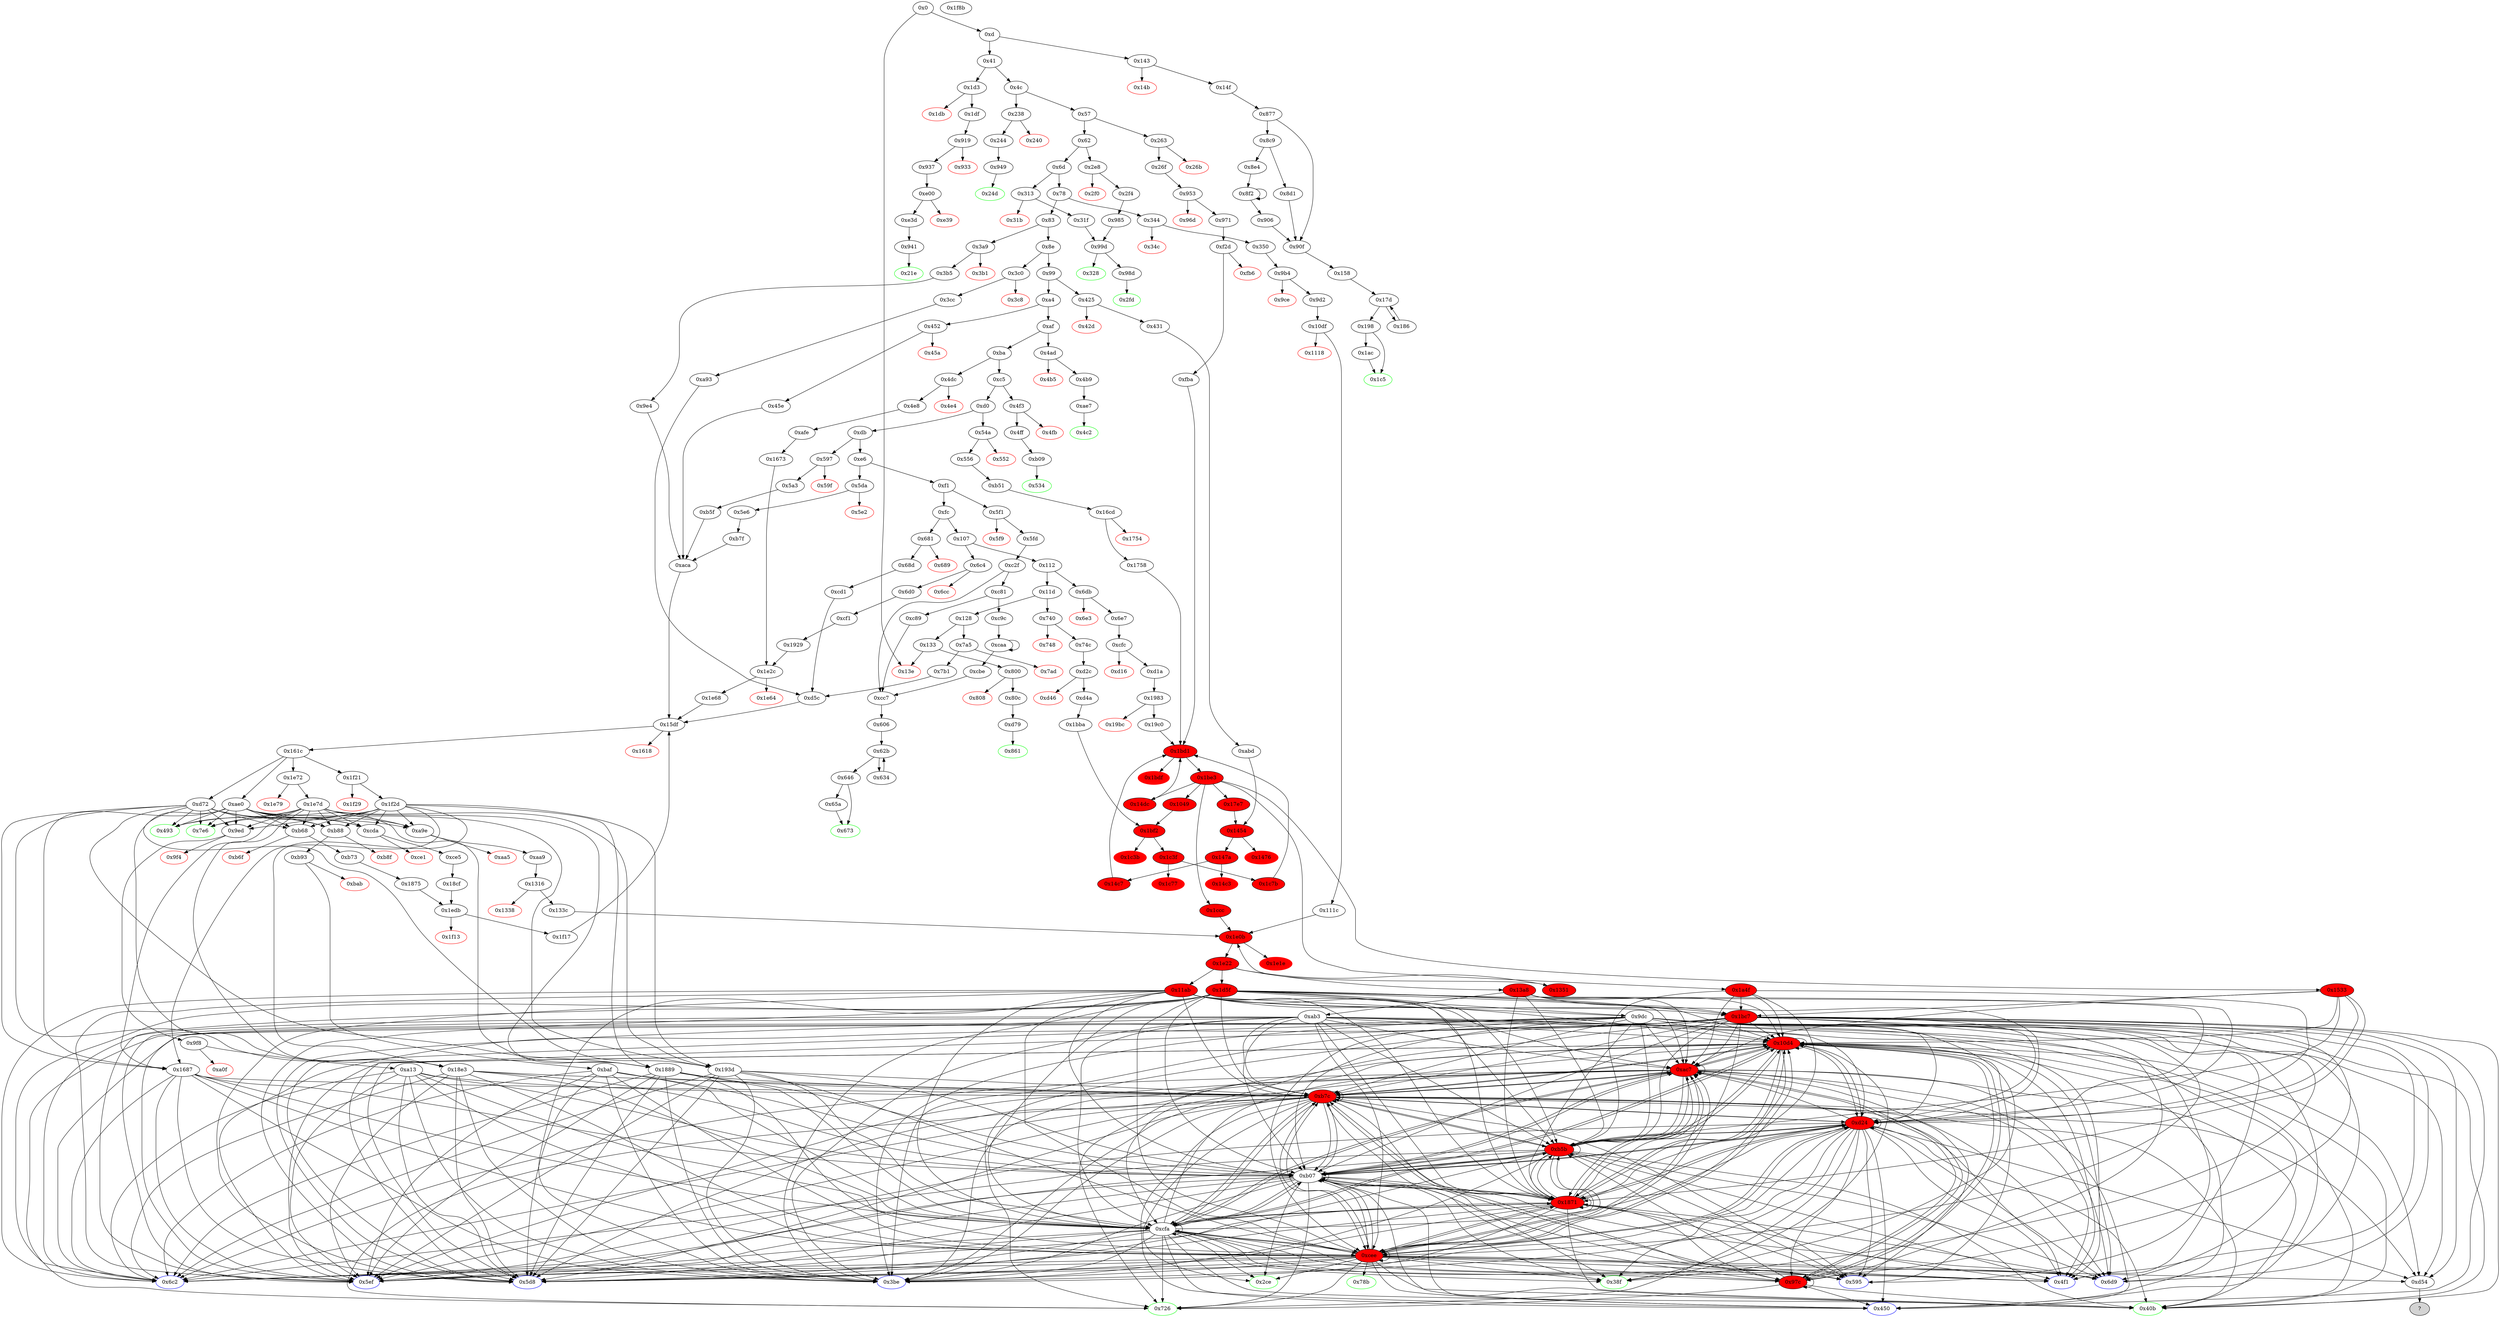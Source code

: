 digraph "" {
"0x933" [color=red, fillcolor=white, id="0x933", style=filled, tooltip="Block 0x933\n[0x933:0x936]\n---\nPredecessors: [0x919]\nSuccessors: []\n---\n0x933 PUSH1 0x0\n0x935 DUP1\n0x936 REVERT\n---\n0x933: V682 = 0x0\n0x936: REVERT 0x0 0x0\n---\nEntry stack: [V11, 0x21e, V143, V146, 0x0]\nStack pops: 0\nStack additions: []\nExit stack: [V11, 0x21e, V143, V146, 0x0]\n\nDef sites:\nV11: {0xd.0x35}\n0x21e: {0x1df.0x1e1}\nV143: {0x1df.0x204}\nV146: {0x1df.0x20e}\n0x0: {0x919.0x91a}\n"];
"0x1e68" [fillcolor=white, id="0x1e68", style=filled, tooltip="Block 0x1e68\n[0x1e68:0x1e71]\n---\nPredecessors: [0x1e2c]\nSuccessors: [0x15df]\n---\n0x1e68 JUMPDEST\n0x1e69 PUSH2 0x1e72\n0x1e6c DUP3\n0x1e6d DUP3\n0x1e6e PUSH2 0x15df\n0x1e71 JUMP\n---\n0x1e68: JUMPDEST \n0x1e69: V1795 = 0x1e72\n0x1e6e: V1796 = 0x15df\n0x1e71: JUMP 0x15df\n---\nEntry stack: [V11, {0x4f1, 0x6d9}, {0xb07, 0xcfa}, S3, {0x1687, 0x193d}, {0x3, 0x7}, S0]\nStack pops: 2\nStack additions: [S1, S0, 0x1e72, S1, S0]\nExit stack: [V11, {0x4f1, 0x6d9}, {0xb07, 0xcfa}, S3, {0x1687, 0x193d}, {0x3, 0x7}, S0, 0x1e72, {0x3, 0x7}, S0]\n\nDef sites:\nV11: {0xd.0x35}\n{0x4f1, 0x6d9}: {0x4e8.0x4ea, 0x6d0.0x6d2}\n{0xb07, 0xcfa}: {0xcf1.0xcf2, 0xafe.0xaff}\nS3: {0xcf1.0xcf5, 0xafe.0xb02}\n{0x1687, 0x193d}: {0x1929.0x192a, 0x1673.0x1674}\n{0x3, 0x7}: {0x1929.0x192e, 0x1673.0x1678}\nS0: {0xcf1.0xcf5, 0xafe.0xb02}\n"];
"0x2fd" [color=green, fillcolor=white, id="0x2fd", style=filled, tooltip="Block 0x2fd\n[0x2fd:0x312]\n---\nPredecessors: [0x98d]\nSuccessors: []\n---\n0x2fd JUMPDEST\n0x2fe PUSH1 0x40\n0x300 MLOAD\n0x301 DUP1\n0x302 DUP3\n0x303 DUP2\n0x304 MSTORE\n0x305 PUSH1 0x20\n0x307 ADD\n0x308 SWAP2\n0x309 POP\n0x30a POP\n0x30b PUSH1 0x40\n0x30d MLOAD\n0x30e DUP1\n0x30f SWAP2\n0x310 SUB\n0x311 SWAP1\n0x312 RETURN\n---\n0x2fd: JUMPDEST \n0x2fe: V214 = 0x40\n0x300: V215 = M[0x40]\n0x304: M[V215] = V711\n0x305: V216 = 0x20\n0x307: V217 = ADD 0x20 V215\n0x30b: V218 = 0x40\n0x30d: V219 = M[0x40]\n0x310: V220 = SUB V217 V219\n0x312: RETURN V219 V220\n---\nEntry stack: [V11, S1, V711]\nStack pops: 1\nStack additions: []\nExit stack: [V11, S1]\n\nDef sites:\nV11: {0xd.0x35}\nS1: {0xd.0x35, 0x2f4.0x2f6}\nV711: {0x98d.0x99a}\n"];
"0x861" [color=green, fillcolor=white, id="0x861", style=filled, tooltip="Block 0x861\n[0x861:0x876]\n---\nPredecessors: [0xd79]\nSuccessors: []\n---\n0x861 JUMPDEST\n0x862 PUSH1 0x40\n0x864 MLOAD\n0x865 DUP1\n0x866 DUP3\n0x867 DUP2\n0x868 MSTORE\n0x869 PUSH1 0x20\n0x86b ADD\n0x86c SWAP2\n0x86d POP\n0x86e POP\n0x86f PUSH1 0x40\n0x871 MLOAD\n0x872 DUP1\n0x873 SWAP2\n0x874 SUB\n0x875 SWAP1\n0x876 RETURN\n---\n0x861: JUMPDEST \n0x862: V597 = 0x40\n0x864: V598 = M[0x40]\n0x868: M[V598] = V1025\n0x869: V599 = 0x20\n0x86b: V600 = ADD 0x20 V598\n0x86f: V601 = 0x40\n0x871: V602 = M[0x40]\n0x874: V603 = SUB V600 V602\n0x876: RETURN V602 V603\n---\nEntry stack: [V11, V1025]\nStack pops: 1\nStack additions: []\nExit stack: [V11]\n\nDef sites:\nV11: {0xd.0x35}\nV1025: {0xd79.0xdf8}\n"];
"0x42d" [color=red, fillcolor=white, id="0x42d", style=filled, tooltip="Block 0x42d\n[0x42d:0x430]\n---\nPredecessors: [0x425]\nSuccessors: []\n---\n0x42d PUSH1 0x0\n0x42f DUP1\n0x430 REVERT\n---\n0x42d: V305 = 0x0\n0x430: REVERT 0x0 0x0\n---\nEntry stack: [V11, V302]\nStack pops: 0\nStack additions: []\nExit stack: [V11, V302]\n\nDef sites:\nV11: {0xd.0x35}\nV302: {0x425.0x426}\n"];
"0x193d" [fillcolor=white, id="0x193d", style=filled, tooltip="Block 0x193d\n[0x193d:0x1982]\n---\nPredecessors: [0xae0, 0xd72, 0x1e7d, 0x1f2d]\nSuccessors: [0x3be, 0x5d8, 0x5ef, 0x6c2, 0xb07, 0xb7c, 0xcee, 0xcfa]\n---\n0x193d JUMPDEST\n0x193e DUP1\n0x193f PUSH20 0xffffffffffffffffffffffffffffffffffffffff\n0x1954 AND\n0x1955 PUSH32 0xe94479a9f7e1952cc78f2d6baab678adc1b772d936c6583def489e524cb66692\n0x1976 PUSH1 0x40\n0x1978 MLOAD\n0x1979 PUSH1 0x40\n0x197b MLOAD\n0x197c DUP1\n0x197d SWAP2\n0x197e SUB\n0x197f SWAP1\n0x1980 LOG2\n0x1981 POP\n0x1982 JUMP\n---\n0x193d: JUMPDEST \n0x193f: V1557 = 0xffffffffffffffffffffffffffffffffffffffff\n0x1954: V1558 = AND 0xffffffffffffffffffffffffffffffffffffffff S0\n0x1955: V1559 = 0xe94479a9f7e1952cc78f2d6baab678adc1b772d936c6583def489e524cb66692\n0x1976: V1560 = 0x40\n0x1978: V1561 = M[0x40]\n0x1979: V1562 = 0x40\n0x197b: V1563 = M[0x40]\n0x197e: V1564 = SUB V1561 V1563\n0x1980: LOG V1563 V1564 0xe94479a9f7e1952cc78f2d6baab678adc1b772d936c6583def489e524cb66692 V1558\n0x1982: JUMP S1\n---\nEntry stack: [V11, S12, S11, S10, S9, S8, S7, S6, S5, S4, S3, S2, S1, S0]\nStack pops: 2\nStack additions: []\nExit stack: [V11, S12, S11, S10, S9, S8, S7, S6, S5, S4, S3, S2]\n\nDef sites:\nV11: {0xd.0x35}\nS12: {0xd.0x35, 0x3cc.0x3ce}\nS11: {0x3cc.0x3f1, 0xd.0x35, 0x3cc.0x3ce}\nS10: {0x3cc.0x3ce, 0xd.0x35, 0x3cc.0x3fb, 0x3cc.0x3f1}\nS9: {0x4e8.0x4ea, 0xd.0x35, 0x3cc.0x3f1, 0x3cc.0x3fb, 0x3cc.0x3ce, 0xa93.0xa94, 0x3b5.0x3b7}\nS8: {0xafe.0xaff, 0xa93.0xa94, 0xb73.0xb74, 0x3b5.0x3b7, 0x4e8.0x4ea, 0xd.0x35, 0x3cc.0x3ce, 0x3cc.0x3fb, 0x3cc.0x3f1, 0x5a3.0x5a5, 0xce5.0xce6}\nS7: {0x5a3.0x5c8, 0xafe.0xb02, 0xafe.0xaff, 0x6d0.0x6d2, 0xa93.0xa94, 0xb73.0xb74, 0x3b5.0x3b7, 0x4e8.0x4ea, 0xd.0x35, 0x3cc.0x3f1, 0x3cc.0x3fb, 0x3cc.0x3ce, 0x5a3.0x5a5, 0xce5.0xce6, 0x5e6.0x5e8}\nS6: {0x5a3.0x5c8, 0x6d0.0x6d2, 0xa93.0xa94, 0xd.0x35, 0x3cc.0x3ce, 0x3cc.0x3fb, 0x68d.0x68f, 0x3cc.0x3f1, 0xafe.0xaff, 0xcf1.0xcf2, 0xafe.0xb02, 0xb73.0xb74, 0x3b5.0x3b7, 0x4e8.0x4ea, 0x5a3.0x5a5, 0xce5.0xce6, 0x5e6.0x5e8}\nS5: {0x5a3.0x5a5, 0x6d0.0x6d2, 0xa93.0xa94, 0xd.0x35, 0x3cc.0x3f1, 0x68d.0x6b2, 0x3cc.0x3fb, 0x68d.0x68f, 0x3cc.0x3ce, 0xafe.0xb02, 0xcf1.0xcf5, 0xafe.0xaff, 0xb73.0xb74, 0xcf1.0xcf2, 0x3b5.0x3b7, 0x4e8.0x4ea, 0x5a3.0x5c8, 0xce5.0xce6, 0x5e6.0x5e8}\nS4: {0x5a3.0x5a5, 0x6d0.0x6d2, 0xa93.0xa94, 0xd.0x35, 0x3cc.0x3ce, 0x3cc.0x3fb, 0x68d.0x68f, 0x3cc.0x3f1, 0x68d.0x6b2, 0xafe.0xaff, 0xcf1.0xcf2, 0xafe.0xb02, 0xb73.0xb74, 0xcf1.0xcf5, 0x3b5.0x3b7, 0x4e8.0x4ea, 0x5a3.0x5c8, 0xce5.0xce6, 0x5e6.0x5e8}\nS3: {0x5a3.0x5a5, 0x6d0.0x6d2, 0xa93.0xa94, 0xd.0x35, 0x3cc.0x3f1, 0x68d.0x6b2, 0x3cc.0x3fb, 0x68d.0x68f, 0x3cc.0x3ce, 0xafe.0xb02, 0xcf1.0xcf5, 0xafe.0xaff, 0xb73.0xb74, 0xcf1.0xcf2, 0x3b5.0x3b7, 0x4e8.0x4ea, 0x5a3.0x5c8, 0xce5.0xce6, 0x5e6.0x5e8}\nS2: {0x5a3.0x5c8, 0x6d0.0x6d2, 0xa93.0xa94, 0xd.0x35, 0x3cc.0x3fb, 0x68d.0x68f, 0x3cc.0x3f1, 0x68d.0x6b2, 0xafe.0xaff, 0xcf1.0xcf2, 0xafe.0xb02, 0xb73.0xb74, 0xcf1.0xcf5, 0x3b5.0x3b7, 0x4e8.0x4ea, 0x5a3.0x5a5, 0xce5.0xce6, 0x5e6.0x5e8}\nS1: {0x5a3.0x5c8, 0xafe.0xb02, 0xcf1.0xcf5, 0xafe.0xaff, 0xa93.0xa94, 0xb73.0xb74, 0xcf1.0xcf2, 0x3b5.0x3b7, 0xd.0x35, 0x68d.0x6b2, 0x3cc.0x3fb, 0x68d.0x68f, 0x5a3.0x5a5, 0xce5.0xce6, 0x5e6.0x5e8}\nS0: {0x5a3.0x5a5, 0xa93.0xa94, 0xd.0x35, 0x68d.0x6b2, 0x3cc.0x3fb, 0x68d.0x68f, 0xafe.0xb02, 0xcf1.0xcf5, 0xafe.0xaff, 0xb73.0xb74, 0xcf1.0xcf2, 0x3b5.0x3b7, 0x161c.0x166b, 0x5a3.0x5c8, 0xce5.0xce6, 0x5e6.0x5e8}\n"];
"0xd54" [fillcolor=white, id="0xd54", style=filled, tooltip="Block 0xd54\n[0xd54:0xd5b]\n---\nPredecessors: [0x9dc, 0xb7c, 0xcee, 0xd24, 0x10d4, 0x1bc7]\nSuccessors: []\nHas unresolved jump.\n---\n0xd54 JUMPDEST\n0xd55 SWAP1\n0xd56 POP\n0xd57 SWAP3\n0xd58 SWAP2\n0xd59 POP\n0xd5a POP\n0xd5b JUMP\n---\n0xd54: JUMPDEST \n0xd5b: JUMP S4\n---\nEntry stack: []\nStack pops: 5\nStack additions: [S0]\nExit stack: [S0]\n\nDef sites:\n"];
"0x17d" [fillcolor=white, id="0x17d", style=filled, tooltip="Block 0x17d\n[0x17d:0x185]\n---\nPredecessors: [0x158, 0x186]\nSuccessors: [0x186, 0x198]\n---\n0x17d JUMPDEST\n0x17e DUP4\n0x17f DUP2\n0x180 LT\n0x181 ISZERO\n0x182 PUSH2 0x198\n0x185 JUMPI\n---\n0x17d: JUMPDEST \n0x180: V103 = LT S0 V99\n0x181: V104 = ISZERO V103\n0x182: V105 = 0x198\n0x185: JUMPI 0x198 V104\n---\nEntry stack: [V11, V625, V92, V92, V98, V101, V99, V99, V98, V101, S0]\nStack pops: 4\nStack additions: [S3, S2, S1, S0]\nExit stack: [V11, V625, V92, V92, V98, V101, V99, V99, V98, V101, S0]\n\nDef sites:\nV11: {0xd.0x35}\nV625: {0x877.0x89e}\nV92: {0x158.0x15b}\nV92: {0x158.0x15b}\nV98: {0x158.0x16e}\nV101: {0x158.0x176}\nV99: {0x158.0x172}\nV99: {0x158.0x172}\nV98: {0x158.0x16e}\nV101: {0x158.0x176}\nS0: {0x158.0x17b, 0x186.0x191}\n"];
"0xba" [fillcolor=white, id="0xba", style=filled, tooltip="Block 0xba\n[0xba:0xc4]\n---\nPredecessors: [0xaf]\nSuccessors: [0xc5, 0x4dc]\n---\n0xba DUP1\n0xbb PUSH4 0x6ef8d66d\n0xc0 EQ\n0xc1 PUSH2 0x4dc\n0xc4 JUMPI\n---\n0xbb: V48 = 0x6ef8d66d\n0xc0: V49 = EQ 0x6ef8d66d V11\n0xc1: V50 = 0x4dc\n0xc4: JUMPI 0x4dc V49\n---\nEntry stack: [V11]\nStack pops: 1\nStack additions: [S0]\nExit stack: [V11]\n\nDef sites:\nV11: {0xd.0x35}\n"];
"0x21e" [color=green, fillcolor=white, id="0x21e", style=filled, tooltip="Block 0x21e\n[0x21e:0x237]\n---\nPredecessors: [0x941]\nSuccessors: []\n---\n0x21e JUMPDEST\n0x21f PUSH1 0x40\n0x221 MLOAD\n0x222 DUP1\n0x223 DUP3\n0x224 ISZERO\n0x225 ISZERO\n0x226 ISZERO\n0x227 ISZERO\n0x228 DUP2\n0x229 MSTORE\n0x22a PUSH1 0x20\n0x22c ADD\n0x22d SWAP2\n0x22e POP\n0x22f POP\n0x230 PUSH1 0x40\n0x232 MLOAD\n0x233 DUP1\n0x234 SWAP2\n0x235 SUB\n0x236 SWAP1\n0x237 RETURN\n---\n0x21e: JUMPDEST \n0x21f: V150 = 0x40\n0x221: V151 = M[0x40]\n0x224: V152 = ISZERO 0x1\n0x225: V153 = ISZERO 0x0\n0x226: V154 = ISZERO 0x1\n0x227: V155 = ISZERO 0x0\n0x229: M[V151] = 0x1\n0x22a: V156 = 0x20\n0x22c: V157 = ADD 0x20 V151\n0x230: V158 = 0x40\n0x232: V159 = M[0x40]\n0x235: V160 = SUB V157 V159\n0x237: RETURN V159 V160\n---\nEntry stack: [V11, 0x1]\nStack pops: 1\nStack additions: []\nExit stack: [V11]\n\nDef sites:\nV11: {0xd.0x35}\n0x1: {0xe3d.0xf24}\n"];
"0xfc" [fillcolor=white, id="0xfc", style=filled, tooltip="Block 0xfc\n[0xfc:0x106]\n---\nPredecessors: [0xf1]\nSuccessors: [0x107, 0x681]\n---\n0xfc DUP1\n0xfd PUSH4 0x983b2d56\n0x102 EQ\n0x103 PUSH2 0x681\n0x106 JUMPI\n---\n0xfd: V66 = 0x983b2d56\n0x102: V67 = EQ 0x983b2d56 V11\n0x103: V68 = 0x681\n0x106: JUMPI 0x681 V67\n---\nEntry stack: [V11]\nStack pops: 1\nStack additions: [S0]\nExit stack: [V11]\n\nDef sites:\nV11: {0xd.0x35}\n"];
"0xa13" [fillcolor=white, id="0xa13", style=filled, tooltip="Block 0xa13\n[0xa13:0xa92]\n---\nPredecessors: [0x9f8]\nSuccessors: [0x3be, 0x5d8, 0x5ef, 0x6c2, 0xb07, 0xb7c, 0xcee, 0xcfa]\n---\n0xa13 JUMPDEST\n0xa14 PUSH1 0x0\n0xa16 PUSH1 0x8\n0xa18 PUSH1 0x0\n0xa1a PUSH2 0x100\n0xa1d EXP\n0xa1e DUP2\n0xa1f SLOAD\n0xa20 DUP2\n0xa21 PUSH1 0xff\n0xa23 MUL\n0xa24 NOT\n0xa25 AND\n0xa26 SWAP1\n0xa27 DUP4\n0xa28 ISZERO\n0xa29 ISZERO\n0xa2a MUL\n0xa2b OR\n0xa2c SWAP1\n0xa2d SSTORE\n0xa2e POP\n0xa2f PUSH32 0x5db9ee0a495bf2e6ff9c91a7834c1ba4fdd244a5e8aa4e537bd38aeae4b073aa\n0xa50 CALLER\n0xa51 PUSH1 0x40\n0xa53 MLOAD\n0xa54 DUP1\n0xa55 DUP3\n0xa56 PUSH20 0xffffffffffffffffffffffffffffffffffffffff\n0xa6b AND\n0xa6c PUSH20 0xffffffffffffffffffffffffffffffffffffffff\n0xa81 AND\n0xa82 DUP2\n0xa83 MSTORE\n0xa84 PUSH1 0x20\n0xa86 ADD\n0xa87 SWAP2\n0xa88 POP\n0xa89 POP\n0xa8a PUSH1 0x40\n0xa8c MLOAD\n0xa8d DUP1\n0xa8e SWAP2\n0xa8f SUB\n0xa90 SWAP1\n0xa91 LOG1\n0xa92 JUMP\n---\n0xa13: JUMPDEST \n0xa14: V756 = 0x0\n0xa16: V757 = 0x8\n0xa18: V758 = 0x0\n0xa1a: V759 = 0x100\n0xa1d: V760 = EXP 0x100 0x0\n0xa1f: V761 = S[0x8]\n0xa21: V762 = 0xff\n0xa23: V763 = MUL 0xff 0x1\n0xa24: V764 = NOT 0xff\n0xa25: V765 = AND 0xffffffffffffffffffffffffffffffffffffffffffffffffffffffffffffff00 V761\n0xa28: V766 = ISZERO 0x0\n0xa29: V767 = ISZERO 0x1\n0xa2a: V768 = MUL 0x0 0x1\n0xa2b: V769 = OR 0x0 V765\n0xa2d: S[0x8] = V769\n0xa2f: V770 = 0x5db9ee0a495bf2e6ff9c91a7834c1ba4fdd244a5e8aa4e537bd38aeae4b073aa\n0xa50: V771 = CALLER\n0xa51: V772 = 0x40\n0xa53: V773 = M[0x40]\n0xa56: V774 = 0xffffffffffffffffffffffffffffffffffffffff\n0xa6b: V775 = AND 0xffffffffffffffffffffffffffffffffffffffff V771\n0xa6c: V776 = 0xffffffffffffffffffffffffffffffffffffffff\n0xa81: V777 = AND 0xffffffffffffffffffffffffffffffffffffffff V775\n0xa83: M[V773] = V777\n0xa84: V778 = 0x20\n0xa86: V779 = ADD 0x20 V773\n0xa8a: V780 = 0x40\n0xa8c: V781 = M[0x40]\n0xa8f: V782 = SUB V779 V781\n0xa91: LOG V781 V782 0x5db9ee0a495bf2e6ff9c91a7834c1ba4fdd244a5e8aa4e537bd38aeae4b073aa\n0xa92: JUMP S0\n---\nEntry stack: [V11, S11, S10, S9, S8, S7, S6, S5, S4, S3, S2, S1, S0]\nStack pops: 1\nStack additions: []\nExit stack: [V11, S11, S10, S9, S8, S7, S6, S5, S4, S3, S2, S1]\n\nDef sites:\nV11: {0xd.0x35}\nS11: {0xd.0x35, 0x3cc.0x3ce}\nS10: {0x3cc.0x3f1, 0xd.0x35, 0x3cc.0x3ce}\nS9: {0x3cc.0x3ce, 0xd.0x35, 0x3cc.0x3fb, 0x3cc.0x3f1}\nS8: {0x4e8.0x4ea, 0xd.0x35, 0x3cc.0x3f1, 0x3cc.0x3fb, 0x3cc.0x3ce, 0xa93.0xa94, 0x3b5.0x3b7}\nS7: {0xafe.0xaff, 0xa93.0xa94, 0xb73.0xb74, 0x3b5.0x3b7, 0x4e8.0x4ea, 0xd.0x35, 0x3cc.0x3ce, 0x3cc.0x3fb, 0x3cc.0x3f1, 0x5a3.0x5a5, 0xce5.0xce6}\nS6: {0x5a3.0x5c8, 0xafe.0xb02, 0xafe.0xaff, 0x6d0.0x6d2, 0xa93.0xa94, 0xb73.0xb74, 0x3b5.0x3b7, 0x4e8.0x4ea, 0xd.0x35, 0x3cc.0x3f1, 0x3cc.0x3fb, 0x3cc.0x3ce, 0x5a3.0x5a5, 0xce5.0xce6, 0x5e6.0x5e8}\nS5: {0x5a3.0x5c8, 0x6d0.0x6d2, 0xa93.0xa94, 0xd.0x35, 0x3cc.0x3ce, 0x3cc.0x3fb, 0x68d.0x68f, 0x3cc.0x3f1, 0xafe.0xaff, 0xcf1.0xcf2, 0xafe.0xb02, 0xb73.0xb74, 0x3b5.0x3b7, 0x4e8.0x4ea, 0x5a3.0x5a5, 0xce5.0xce6, 0x5e6.0x5e8}\nS4: {0x5a3.0x5a5, 0x6d0.0x6d2, 0xa93.0xa94, 0xd.0x35, 0x3cc.0x3f1, 0x68d.0x6b2, 0x3cc.0x3fb, 0x68d.0x68f, 0x3cc.0x3ce, 0xafe.0xb02, 0xcf1.0xcf5, 0xafe.0xaff, 0xb73.0xb74, 0xcf1.0xcf2, 0x3b5.0x3b7, 0x4e8.0x4ea, 0x5a3.0x5c8, 0xce5.0xce6, 0x5e6.0x5e8}\nS3: {0x5a3.0x5a5, 0x6d0.0x6d2, 0xa93.0xa94, 0xd.0x35, 0x3cc.0x3ce, 0x3cc.0x3fb, 0x68d.0x68f, 0x3cc.0x3f1, 0x68d.0x6b2, 0xafe.0xaff, 0xcf1.0xcf2, 0xafe.0xb02, 0xb73.0xb74, 0xcf1.0xcf5, 0x3b5.0x3b7, 0x4e8.0x4ea, 0x5a3.0x5c8, 0xce5.0xce6, 0x5e6.0x5e8}\nS2: {0x5a3.0x5a5, 0x6d0.0x6d2, 0xa93.0xa94, 0xd.0x35, 0x3cc.0x3f1, 0x68d.0x6b2, 0x3cc.0x3fb, 0x68d.0x68f, 0x3cc.0x3ce, 0xafe.0xb02, 0xcf1.0xcf5, 0xafe.0xaff, 0xb73.0xb74, 0xcf1.0xcf2, 0x3b5.0x3b7, 0x4e8.0x4ea, 0x5a3.0x5c8, 0xce5.0xce6, 0x5e6.0x5e8}\nS1: {0x5a3.0x5c8, 0x6d0.0x6d2, 0xa93.0xa94, 0xd.0x35, 0x3cc.0x3fb, 0x68d.0x68f, 0x3cc.0x3f1, 0x68d.0x6b2, 0xafe.0xaff, 0xcf1.0xcf2, 0xafe.0xb02, 0xb73.0xb74, 0xcf1.0xcf5, 0x3b5.0x3b7, 0x4e8.0x4ea, 0x5a3.0x5a5, 0xce5.0xce6, 0x5e6.0x5e8}\nS0: {0x5a3.0x5c8, 0xafe.0xb02, 0xcf1.0xcf5, 0xafe.0xaff, 0xa93.0xa94, 0xb73.0xb74, 0xcf1.0xcf2, 0x3b5.0x3b7, 0xd.0x35, 0x68d.0x6b2, 0x3cc.0x3fb, 0x68d.0x68f, 0x5a3.0x5a5, 0xce5.0xce6, 0x5e6.0x5e8}\n"];
"0x31b" [color=red, fillcolor=white, id="0x31b", style=filled, tooltip="Block 0x31b\n[0x31b:0x31e]\n---\nPredecessors: [0x313]\nSuccessors: []\n---\n0x31b PUSH1 0x0\n0x31d DUP1\n0x31e REVERT\n---\n0x31b: V224 = 0x0\n0x31e: REVERT 0x0 0x0\n---\nEntry stack: [V11, V221]\nStack pops: 0\nStack additions: []\nExit stack: [V11, V221]\n\nDef sites:\nV11: {0xd.0x35}\nV221: {0x313.0x314}\n"];
"0x452" [fillcolor=white, id="0x452", style=filled, tooltip="Block 0x452\n[0x452:0x459]\n---\nPredecessors: [0xa4]\nSuccessors: [0x45a, 0x45e]\n---\n0x452 JUMPDEST\n0x453 CALLVALUE\n0x454 DUP1\n0x455 ISZERO\n0x456 PUSH2 0x45e\n0x459 JUMPI\n---\n0x452: JUMPDEST \n0x453: V315 = CALLVALUE\n0x455: V316 = ISZERO V315\n0x456: V317 = 0x45e\n0x459: JUMPI 0x45e V316\n---\nEntry stack: [V11]\nStack pops: 0\nStack additions: [V315]\nExit stack: [V11, V315]\n\nDef sites:\nV11: {0xd.0x35}\n"];
"0x111c" [fillcolor=white, id="0x111c", style=filled, tooltip="Block 0x111c\n[0x111c:0x11aa]\n---\nPredecessors: [0x10df]\nSuccessors: [0x1e0b]\n---\n0x111c JUMPDEST\n0x111d PUSH2 0x11ab\n0x1120 DUP3\n0x1121 PUSH1 0x1\n0x1123 PUSH1 0x0\n0x1125 CALLER\n0x1126 PUSH20 0xffffffffffffffffffffffffffffffffffffffff\n0x113b AND\n0x113c PUSH20 0xffffffffffffffffffffffffffffffffffffffff\n0x1151 AND\n0x1152 DUP2\n0x1153 MSTORE\n0x1154 PUSH1 0x20\n0x1156 ADD\n0x1157 SWAP1\n0x1158 DUP2\n0x1159 MSTORE\n0x115a PUSH1 0x20\n0x115c ADD\n0x115d PUSH1 0x0\n0x115f SHA3\n0x1160 PUSH1 0x0\n0x1162 DUP7\n0x1163 PUSH20 0xffffffffffffffffffffffffffffffffffffffff\n0x1178 AND\n0x1179 PUSH20 0xffffffffffffffffffffffffffffffffffffffff\n0x118e AND\n0x118f DUP2\n0x1190 MSTORE\n0x1191 PUSH1 0x20\n0x1193 ADD\n0x1194 SWAP1\n0x1195 DUP2\n0x1196 MSTORE\n0x1197 PUSH1 0x20\n0x1199 ADD\n0x119a PUSH1 0x0\n0x119c SHA3\n0x119d SLOAD\n0x119e PUSH2 0x1e0b\n0x11a1 SWAP1\n0x11a2 SWAP2\n0x11a3 SWAP1\n0x11a4 PUSH4 0xffffffff\n0x11a9 AND\n0x11aa JUMP\n---\n0x111c: JUMPDEST \n0x111d: V1174 = 0x11ab\n0x1121: V1175 = 0x1\n0x1123: V1176 = 0x0\n0x1125: V1177 = CALLER\n0x1126: V1178 = 0xffffffffffffffffffffffffffffffffffffffff\n0x113b: V1179 = AND 0xffffffffffffffffffffffffffffffffffffffff V1177\n0x113c: V1180 = 0xffffffffffffffffffffffffffffffffffffffff\n0x1151: V1181 = AND 0xffffffffffffffffffffffffffffffffffffffff V1179\n0x1153: M[0x0] = V1181\n0x1154: V1182 = 0x20\n0x1156: V1183 = ADD 0x20 0x0\n0x1159: M[0x20] = 0x1\n0x115a: V1184 = 0x20\n0x115c: V1185 = ADD 0x20 0x20\n0x115d: V1186 = 0x0\n0x115f: V1187 = SHA3 0x0 0x40\n0x1160: V1188 = 0x0\n0x1163: V1189 = 0xffffffffffffffffffffffffffffffffffffffff\n0x1178: V1190 = AND 0xffffffffffffffffffffffffffffffffffffffff V249\n0x1179: V1191 = 0xffffffffffffffffffffffffffffffffffffffff\n0x118e: V1192 = AND 0xffffffffffffffffffffffffffffffffffffffff V1190\n0x1190: M[0x0] = V1192\n0x1191: V1193 = 0x20\n0x1193: V1194 = ADD 0x20 0x0\n0x1196: M[0x20] = V1187\n0x1197: V1195 = 0x20\n0x1199: V1196 = ADD 0x20 0x20\n0x119a: V1197 = 0x0\n0x119c: V1198 = SHA3 0x0 0x40\n0x119d: V1199 = S[V1198]\n0x119e: V1200 = 0x1e0b\n0x11a4: V1201 = 0xffffffff\n0x11a9: V1202 = AND 0xffffffff 0x1e0b\n0x11aa: JUMP 0x1e0b\n---\nEntry stack: [V11, 0x38f, V249, V252, 0x0, 0x9dc, V249, V252, 0x0]\nStack pops: 3\nStack additions: [S2, S1, S0, 0x11ab, V1199, S1]\nExit stack: [V11, 0x38f, V249, V252, 0x0, 0x9dc, V249, V252, 0x0, 0x11ab, V1199, V252]\n\nDef sites:\nV11: {0xd.0x35}\n0x38f: {0x350.0x352}\nV249: {0x350.0x375}\nV252: {0x350.0x37f}\n0x0: {0x9b4.0x9b5}\n0x9dc: {0x9d2.0x9d3}\nV249: {0x350.0x375}\nV252: {0x350.0x37f}\n0x0: {0x10df.0x10e0}\n"];
"0x10d4" [fillcolor=red, id="0x10d4", style=filled, tooltip="Block 0x10d4\n[0x10d4:0x10de]\n---\nPredecessors: [0x97c, 0x9dc, 0xab3, 0xac7, 0xb07, 0xb5b, 0xb7c, 0xcee, 0xcfa, 0xd24, 0x10d4, 0x11ab, 0x13a8, 0x1533, 0x1871, 0x1a4f, 0x1bc7, 0x1d5f]\nSuccessors: [0x38f, 0x3be, 0x40b, 0x450, 0x4f1, 0x595, 0x5d8, 0x5ef, 0x6d9, 0x726, 0x97c, 0xac7, 0xb07, 0xb5b, 0xb7c, 0xcee, 0xd24, 0xd54, 0x10d4, 0x1871]\n---\n0x10d4 JUMPDEST\n0x10d5 PUSH1 0x1\n0x10d7 SWAP1\n0x10d8 POP\n0x10d9 SWAP4\n0x10da SWAP3\n0x10db POP\n0x10dc POP\n0x10dd POP\n0x10de JUMP\n---\n0x10d4: JUMPDEST \n0x10d5: V1162 = 0x1\n0x10de: JUMP S4\n---\nEntry stack: [V11, S22, S21, S20, S19, S18, S17, S16, S15, S14, S13, S12, S11, S10, S9, S8, S7, S6, S5, S4, S3, S2, S1, S0]\nStack pops: 5\nStack additions: [0x1]\nExit stack: [V11, S22, S21, S20, S19, S18, S17, S16, S15, S14, S13, S12, S11, S10, S9, S8, S7, S6, S5, 0x1]\n\nDef sites:\nV11: {0xd.0x35}\nS22: {0xd.0x35, 0x26f.0x271}\nS21: {0x26f.0x271, 0xd.0x35, 0x26f.0x294}\nS20: {0x26f.0x294, 0x26f.0x271, 0xd.0x35, 0x26f.0x2b4}\nS19: {0x26f.0x2be, 0x26f.0x271, 0x26f.0x2b4, 0xd.0x35, 0x26f.0x294}\nS18: {0xd.0x35, 0x26f.0x271, 0x26f.0x2be, 0x26f.0x294, 0x26f.0x2b4, 0x953.0x954}\nS17: {0xd.0x35, 0x26f.0x294, 0x26f.0x271, 0x971.0x972, 0x26f.0x2b4, 0x953.0x954, 0x26f.0x2be}\nS16: {0xd.0x35, 0x26f.0x2b4, 0x26f.0x271, 0x971.0x972, 0x26f.0x294, 0x953.0x954, 0x26f.0x2be}\nS15: {0xd.0x35, 0x26f.0x2be, 0x26f.0x294, 0x971.0x972, 0x26f.0x2b4, 0x953.0x954, 0x26f.0x271}\nS14: {0xd.0x35, 0x26f.0x271, 0x26f.0x2b4, 0x971.0x972, 0x26f.0x294, 0x953.0x954, 0x26f.0x2be}\nS13: {0x971.0x972, 0x431.0x433, 0x953.0x954, 0xd.0x35, 0xf2d.0xf2e, 0x26f.0x294, 0x26f.0x271, 0x26f.0x2b4, 0x26f.0x2be}\nS12: {0x971.0x972, 0x431.0x433, 0x953.0x954, 0x431.0x440, 0x1049.0x10ca, 0xd.0x35, 0xf2d.0xf2e, 0x26f.0x2b4, 0x26f.0x294, 0x26f.0x271, 0x26f.0x2be}\nS11: {0xabd.0xabe, 0x971.0x972, 0x431.0x433, 0x953.0x954, 0x431.0x440, 0x1049.0x10ca, 0xd.0x35, 0xf2d.0xf2e, 0x26f.0x2b4, 0x26f.0x294, 0x26f.0x2be, 0x26f.0x271, 0x17e7.0x1868}\nS10: {0xabd.0xabe, 0xabd.0xac1, 0x971.0x972, 0x431.0x433, 0x953.0x954, 0x431.0x440, 0x556.0x558, 0x1049.0x10ca, 0xd.0x35, 0xf2d.0xf2e, 0x26f.0x2be, 0x26f.0x2b4, 0x26f.0x271, 0x26f.0x294, 0x17e7.0x1868}\nS9: {0x953.0x954, 0x556.0x558, 0x1049.0x10ca, 0x556.0x57b, 0xd.0x35, 0x3cc.0x3ce, 0xabd.0xabe, 0xabd.0xac1, 0x971.0x972, 0x431.0x433, 0x431.0x440, 0xf2d.0xf2e, 0x26f.0x2be, 0x26f.0x271, 0x26f.0x294, 0x26f.0x2b4, 0x17e7.0x1868}\nS8: {0x953.0x954, 0x556.0x558, 0x1049.0x10ca, 0x556.0x57b, 0x556.0x585, 0xd.0x35, 0x3cc.0x3f1, 0x3cc.0x3ce, 0x74c.0x74e, 0xabd.0xabe, 0xabd.0xac1, 0x971.0x972, 0x431.0x433, 0x431.0x440, 0x17e7.0x1868, 0xf2d.0xf2e, 0x26f.0x294, 0x26f.0x2b4, 0x26f.0x2be, 0x26f.0x271, 0x6e7.0x6e9}\nS7: {0xb51.0xb52, 0x953.0x954, 0x556.0x57b, 0x1049.0x10ca, 0x556.0x585, 0x556.0x558, 0xd.0x35, 0x3cc.0x3ce, 0x3cc.0x3fb, 0x3cc.0x3f1, 0x74c.0x771, 0x74c.0x74e, 0xabd.0xabe, 0xabd.0xac1, 0x971.0x972, 0x17e7.0x1868, 0x431.0x433, 0x431.0x440, 0x6e7.0x6e9, 0xf2d.0xf2e, 0x26f.0x2be, 0x26f.0x294, 0x26f.0x2b4, 0x6e7.0x70c}\nS6: {0xb51.0xb52, 0x953.0x954, 0xa93.0xa94, 0x556.0x558, 0x1049.0x10ca, 0x556.0x585, 0x556.0x57b, 0xd.0x35, 0x3cc.0x3f1, 0x3cc.0x3fb, 0x3cc.0x3ce, 0x74c.0x77b, 0x74c.0x771, 0xabd.0xabe, 0xabd.0xac1, 0x971.0x972, 0x431.0x440, 0x431.0x433, 0x3b5.0x3b7, 0x6e7.0x70c, 0x4e8.0x4ea, 0x6e7.0x6e9, 0x6e7.0x716, 0xf2d.0xf2e, 0x26f.0x2be, 0x26f.0x271, 0x26f.0x2b4, 0x26f.0x294, 0x17e7.0x1868}\nS5: {0xb51.0xb52, 0x953.0x954, 0x556.0x558, 0x556.0x57b, 0x1049.0x10ca, 0x556.0x585, 0x3cc.0x3ce, 0x3cc.0x3fb, 0x3cc.0x3f1, 0x74c.0x77b, 0xcfc.0xcfd, 0xafe.0xaff, 0x971.0x972, 0xb73.0xb74, 0x4e8.0x4ea, 0x26f.0x294, 0x26f.0x2b4, 0x26f.0x2be, 0x26f.0x271, 0xce5.0xce6, 0x17e7.0x1868, 0x6e7.0x716, 0x6e7.0x70c, 0xa93.0xa94, 0xd.0x35, 0xabd.0xabe, 0xabd.0xac1, 0x431.0x433, 0x431.0x440, 0x3b5.0x3b7, 0xf2d.0xf2e, 0xd2c.0xd2d, 0x5a3.0x5a5}\nS4: {0x5a3.0x5c8, 0xb51.0xb52, 0x350.0x352, 0x6d0.0x6d2, 0x953.0x954, 0x556.0x57b, 0x1049.0x10ca, 0x556.0x585, 0x556.0x558, 0xd4a.0xd4b, 0x3cc.0x3f1, 0x3cc.0x3fb, 0x3cc.0x3ce, 0xcfc.0xcfd, 0xafe.0xb02, 0xafe.0xaff, 0x971.0x972, 0xb73.0xb74, 0x4e8.0x4ea, 0x26f.0x2b4, 0x26f.0x294, 0x26f.0x2be, 0xce5.0xce6, 0x6e7.0x6e9, 0x5e6.0x5e8, 0x17e7.0x1868, 0x6e7.0x716, 0xd1a.0xd1b, 0xa93.0xa94, 0xd.0x35, 0xabd.0xac1, 0xabd.0xabe, 0x431.0x433, 0x431.0x440, 0x3b5.0x3b7, 0xf2d.0xf2e, 0xd2c.0xd2d, 0x5a3.0x5a5}\nS3: {0x5a3.0x5c8, 0xb51.0xb52, 0x350.0x375, 0x6d0.0x6d2, 0x350.0x352, 0x556.0x585, 0x1049.0x10ca, 0x556.0x57b, 0xd4a.0xd4b, 0x3cc.0x3ce, 0x3cc.0x3fb, 0x3cc.0x3f1, 0x74c.0x771, 0xcfc.0xcfd, 0xafe.0xaff, 0xcf1.0xcf2, 0xafe.0xb02, 0xb73.0xb74, 0x971.0x972, 0x4e8.0x4ea, 0x26f.0x294, 0x26f.0x2b4, 0x26f.0x2be, 0xce5.0xce6, 0x17e7.0x1868, 0x6e7.0x70c, 0x5e6.0x5e8, 0x6e7.0x6e9, 0xd1a.0xd1b, 0xa93.0xa94, 0xd.0x35, 0x68d.0x68f, 0xabd.0xabe, 0xabd.0xac1, 0x431.0x440, 0x431.0x433, 0x3b5.0x3b7, 0xf2d.0xf2e, 0x5a3.0x5a5}\nS2: {0x5a3.0x5c8, 0xb51.0xb52, 0x350.0x37f, 0x6d0.0x6d2, 0x953.0x954, 0x350.0x375, 0x556.0x558, 0x1049.0x10ca, 0x556.0x57b, 0x556.0x585, 0x3cc.0x3f1, 0x3cc.0x3fb, 0x3cc.0x3ce, 0x74c.0x77b, 0x74c.0x771, 0xafe.0xb02, 0xcf1.0xcf5, 0xafe.0xaff, 0xb73.0xb74, 0xcf1.0xcf2, 0x4e8.0x4ea, 0x26f.0x2be, 0x26f.0x2b4, 0x26f.0x294, 0xce5.0xce6, 0x17e7.0x1868, 0x6e7.0x716, 0x5e6.0x5e8, 0x6e7.0x70c, 0xd1a.0xd1b, 0xa93.0xa94, 0xd.0x35, 0x68d.0x6b2, 0x68d.0x68f, 0xabd.0xabe, 0xabd.0xac1, 0x431.0x440, 0x3b5.0x3b7, 0xf2d.0xf2e, 0x5a3.0x5a5}\nS1: {0x5a3.0x5c8, 0xb51.0xb52, 0x6d0.0x6d2, 0x350.0x37f, 0x953.0x954, 0x556.0x57b, 0x556.0x585, 0x1049.0x10ca, 0x556.0x558, 0x3cc.0x3fb, 0x3cc.0x3f1, 0x3cc.0x3ce, 0x74c.0x77b, 0xcfc.0xcfd, 0xafe.0xaff, 0xcf1.0xcf2, 0xafe.0xb02, 0xb73.0xb74, 0xcf1.0xcf5, 0x971.0x972, 0x4e8.0x4ea, 0x26f.0x2be, 0x26f.0x2b4, 0x26f.0x294, 0xce5.0xce6, 0x17e7.0x1868, 0x5e6.0x5e8, 0x6e7.0x716, 0x6e7.0x70c, 0xa93.0xa94, 0xd.0x35, 0x68d.0x68f, 0x68d.0x6b2, 0x1983.0x1984, 0x1bba.0x1bbb, 0xabd.0xac1, 0xabd.0xabe, 0x431.0x433, 0x431.0x440, 0x3b5.0x3b7, 0x9b4.0x9b5, 0xf2d.0xf2e, 0x5a3.0x5a5}\nS0: {0x5a3.0x5c8, 0xb51.0xb52, 0x6d0.0x6d2, 0x9d2.0x9d3, 0x556.0x585, 0x1049.0x10ca, 0x556.0x57b, 0x3cc.0x3fb, 0x3cc.0x3f1, 0x1a4f.0x1bb1, 0xcfc.0xcfd, 0xafe.0xb02, 0xcf1.0xcf5, 0xafe.0xaff, 0xcf1.0xcf2, 0x971.0x972, 0xb73.0xb74, 0x4e8.0x4ea, 0x26f.0x294, 0x26f.0x2be, 0x26f.0x2b4, 0xce5.0xce6, 0x17e7.0x1868, 0x5e6.0x5e8, 0x6e7.0x716, 0xd1a.0xd1b, 0xa93.0xa94, 0x68d.0x6b2, 0x68d.0x68f, 0xd.0x35, 0x1983.0x1984, 0x1bba.0x1bbd, 0xabd.0xac1, 0xabd.0xabe, 0x1bba.0x1bbb, 0x431.0x440, 0x431.0x433, 0x3b5.0x3b7, 0x9b4.0x9b5, 0xf2d.0xf2e, 0x5a3.0x5a5, 0x11ab.0x130d}\n"];
"0x45e" [fillcolor=white, id="0x45e", style=filled, tooltip="Block 0x45e\n[0x45e:0x492]\n---\nPredecessors: [0x452]\nSuccessors: [0xaca]\n---\n0x45e JUMPDEST\n0x45f POP\n0x460 PUSH2 0x493\n0x463 PUSH1 0x4\n0x465 DUP1\n0x466 CALLDATASIZE\n0x467 SUB\n0x468 DUP2\n0x469 ADD\n0x46a SWAP1\n0x46b DUP1\n0x46c DUP1\n0x46d CALLDATALOAD\n0x46e PUSH20 0xffffffffffffffffffffffffffffffffffffffff\n0x483 AND\n0x484 SWAP1\n0x485 PUSH1 0x20\n0x487 ADD\n0x488 SWAP1\n0x489 SWAP3\n0x48a SWAP2\n0x48b SWAP1\n0x48c POP\n0x48d POP\n0x48e POP\n0x48f PUSH2 0xaca\n0x492 JUMP\n---\n0x45e: JUMPDEST \n0x460: V319 = 0x493\n0x463: V320 = 0x4\n0x466: V321 = CALLDATASIZE\n0x467: V322 = SUB V321 0x4\n0x469: V323 = ADD 0x4 V322\n0x46d: V324 = CALLDATALOAD 0x4\n0x46e: V325 = 0xffffffffffffffffffffffffffffffffffffffff\n0x483: V326 = AND 0xffffffffffffffffffffffffffffffffffffffff V324\n0x485: V327 = 0x20\n0x487: V328 = ADD 0x20 0x4\n0x48f: V329 = 0xaca\n0x492: JUMP 0xaca\n---\nEntry stack: [V11, V315]\nStack pops: 1\nStack additions: [0x493, V326]\nExit stack: [V11, 0x493, V326]\n\nDef sites:\nV11: {0xd.0x35}\nV315: {0x452.0x453}\n"];
"0xd46" [color=red, fillcolor=white, id="0xd46", style=filled, tooltip="Block 0xd46\n[0xd46:0xd49]\n---\nPredecessors: [0xd2c]\nSuccessors: []\n---\n0xd46 PUSH1 0x0\n0xd48 DUP1\n0xd49 REVERT\n---\n0xd46: V992 = 0x0\n0xd49: REVERT 0x0 0x0\n---\nEntry stack: [V11, 0x78b, V533, V536, 0x0]\nStack pops: 0\nStack additions: []\nExit stack: [V11, 0x78b, V533, V536, 0x0]\n\nDef sites:\nV11: {0xd.0x35}\n0x78b: {0x74c.0x74e}\nV533: {0x74c.0x771}\nV536: {0x74c.0x77b}\n0x0: {0xd2c.0xd2d}\n"];
"0x161c" [fillcolor=white, id="0x161c", style=filled, tooltip="Block 0x161c\n[0x161c:0x1672]\n---\nPredecessors: [0x15df]\nSuccessors: [0xae0, 0xd72, 0x1e72, 0x1f21]\n---\n0x161c JUMPDEST\n0x161d DUP3\n0x161e PUSH1 0x0\n0x1620 ADD\n0x1621 PUSH1 0x0\n0x1623 DUP4\n0x1624 PUSH20 0xffffffffffffffffffffffffffffffffffffffff\n0x1639 AND\n0x163a PUSH20 0xffffffffffffffffffffffffffffffffffffffff\n0x164f AND\n0x1650 DUP2\n0x1651 MSTORE\n0x1652 PUSH1 0x20\n0x1654 ADD\n0x1655 SWAP1\n0x1656 DUP2\n0x1657 MSTORE\n0x1658 PUSH1 0x20\n0x165a ADD\n0x165b PUSH1 0x0\n0x165d SHA3\n0x165e PUSH1 0x0\n0x1660 SWAP1\n0x1661 SLOAD\n0x1662 SWAP1\n0x1663 PUSH2 0x100\n0x1666 EXP\n0x1667 SWAP1\n0x1668 DIV\n0x1669 PUSH1 0xff\n0x166b AND\n0x166c SWAP1\n0x166d POP\n0x166e SWAP3\n0x166f SWAP2\n0x1670 POP\n0x1671 POP\n0x1672 JUMP\n---\n0x161c: JUMPDEST \n0x161e: V1407 = 0x0\n0x1620: V1408 = ADD 0x0 {0x3, 0x7}\n0x1621: V1409 = 0x0\n0x1624: V1410 = 0xffffffffffffffffffffffffffffffffffffffff\n0x1639: V1411 = AND 0xffffffffffffffffffffffffffffffffffffffff S1\n0x163a: V1412 = 0xffffffffffffffffffffffffffffffffffffffff\n0x164f: V1413 = AND 0xffffffffffffffffffffffffffffffffffffffff V1411\n0x1651: M[0x0] = V1413\n0x1652: V1414 = 0x20\n0x1654: V1415 = ADD 0x20 0x0\n0x1657: M[0x20] = V1408\n0x1658: V1416 = 0x20\n0x165a: V1417 = ADD 0x20 0x20\n0x165b: V1418 = 0x0\n0x165d: V1419 = SHA3 0x0 0x40\n0x165e: V1420 = 0x0\n0x1661: V1421 = S[V1419]\n0x1663: V1422 = 0x100\n0x1666: V1423 = EXP 0x100 0x0\n0x1668: V1424 = DIV V1421 0x1\n0x1669: V1425 = 0xff\n0x166b: V1426 = AND 0xff V1424\n0x1672: JUMP {0xae0, 0xd72, 0x1e72, 0x1f21}\n---\nEntry stack: [V11, S18, S17, S16, S15, S14, S13, S12, S11, S10, S9, S8, S7, {0x493, 0x7e6, 0x9ed, 0xa9e, 0xb68, 0xb88, 0xcda, 0x1687, 0x1889, 0x18e3, 0x193d}, S5, S4, {0xae0, 0xd72, 0x1e72, 0x1f21}, {0x3, 0x7}, S1, 0x0]\nStack pops: 4\nStack additions: [V1426]\nExit stack: [V11, S18, S17, S16, S15, S14, S13, S12, S11, S10, S9, S8, S7, {0x493, 0x7e6, 0x9ed, 0xa9e, 0xb68, 0xb88, 0xcda, 0x1687, 0x1889, 0x18e3, 0x193d}, S5, S4, V1426]\n\nDef sites:\nV11: {0xd.0x35}\nS18: {0xd.0x35, 0x3cc.0x3ce}\nS17: {0x3cc.0x3ce, 0xd.0x35, 0x3cc.0x3f1}\nS16: {0x3cc.0x3fb, 0xd.0x35, 0x3cc.0x3ce, 0x3cc.0x3f1}\nS15: {0x4e8.0x4ea, 0xd.0x35, 0x3cc.0x3f1, 0x3cc.0x3fb, 0x3cc.0x3ce, 0xa93.0xa94, 0x3b5.0x3b7}\nS14: {0xafe.0xaff, 0xa93.0xa94, 0xb73.0xb74, 0x3b5.0x3b7, 0x4e8.0x4ea, 0xd.0x35, 0x3cc.0x3ce, 0x3cc.0x3fb, 0x3cc.0x3f1, 0x5a3.0x5a5, 0xce5.0xce6}\nS13: {0x5a3.0x5c8, 0xafe.0xb02, 0xafe.0xaff, 0x6d0.0x6d2, 0xa93.0xa94, 0xb73.0xb74, 0x3b5.0x3b7, 0x4e8.0x4ea, 0xd.0x35, 0x3cc.0x3f1, 0x3cc.0x3fb, 0x3cc.0x3ce, 0x5a3.0x5a5, 0xce5.0xce6, 0x5e6.0x5e8}\nS12: {0x5a3.0x5c8, 0x6d0.0x6d2, 0xa93.0xa94, 0xd.0x35, 0x3cc.0x3ce, 0x3cc.0x3fb, 0x68d.0x68f, 0x3cc.0x3f1, 0xafe.0xaff, 0xcf1.0xcf2, 0xafe.0xb02, 0xb73.0xb74, 0x3b5.0x3b7, 0x4e8.0x4ea, 0x5a3.0x5a5, 0xce5.0xce6, 0x5e6.0x5e8}\nS11: {0x5a3.0x5a5, 0x6d0.0x6d2, 0xa93.0xa94, 0xd.0x35, 0x3cc.0x3f1, 0x68d.0x6b2, 0x3cc.0x3fb, 0x68d.0x68f, 0x3cc.0x3ce, 0xafe.0xb02, 0xcf1.0xcf5, 0xafe.0xaff, 0xb73.0xb74, 0xcf1.0xcf2, 0x3b5.0x3b7, 0x4e8.0x4ea, 0x5a3.0x5c8, 0xce5.0xce6, 0x5e6.0x5e8}\nS10: {0x5a3.0x5a5, 0x6d0.0x6d2, 0xa93.0xa94, 0xd.0x35, 0x3cc.0x3ce, 0x3cc.0x3fb, 0x68d.0x68f, 0x3cc.0x3f1, 0x68d.0x6b2, 0xafe.0xaff, 0xcf1.0xcf2, 0xafe.0xb02, 0xb73.0xb74, 0xcf1.0xcf5, 0x3b5.0x3b7, 0x4e8.0x4ea, 0x5a3.0x5c8, 0xce5.0xce6, 0x5e6.0x5e8}\nS9: {0x5a3.0x5a5, 0x6d0.0x6d2, 0xa93.0xa94, 0xd.0x35, 0x3cc.0x3f1, 0x68d.0x6b2, 0x3cc.0x3fb, 0x68d.0x68f, 0xafe.0xb02, 0xcf1.0xcf5, 0xafe.0xaff, 0xb73.0xb74, 0xcf1.0xcf2, 0x3b5.0x3b7, 0x4e8.0x4ea, 0x5a3.0x5c8, 0xce5.0xce6, 0x5e6.0x5e8}\nS8: {0xafe.0xaff, 0xcf1.0xcf2, 0xb73.0xb74, 0xd.0x35, 0x3cc.0x3fb, 0x68d.0x68f, 0x5a3.0x5a5, 0xce5.0xce6}\nS7: {0x5a3.0x5c8, 0xafe.0xb02, 0xcf1.0xcf5, 0xafe.0xaff, 0xa93.0xa94, 0xb73.0xb74, 0xcf1.0xcf2, 0x3b5.0x3b7, 0xd.0x35, 0x68d.0x6b2, 0x3cc.0x3fb, 0x68d.0x68f, 0x5a3.0x5a5, 0xce5.0xce6, 0x5e6.0x5e8}\n{0x493, 0x7e6, 0x9ed, 0xa9e, 0xb68, 0xb88, 0xcda, 0x1687, 0x1889, 0x18e3, 0x193d}: {0xb7f.0xb80, 0x45e.0x460, 0xcd1.0xcd2, 0xb5f.0xb60, 0x1673.0x1674, 0x7b1.0x7b3, 0xa93.0xa96, 0x1875.0x1876, 0x1929.0x192a, 0x18cf.0x18d0, 0x9e4.0x9e5}\nS5: {0xb7f.0xb83, 0x45e.0x483, 0xcd1.0xcd5, 0xb5f.0xb63, 0x1673.0x1678, 0x7b1.0x7d6, 0xa93.0xa99, 0x1875.0x187a, 0x1929.0x192e, 0x18cf.0x18d4, 0x9e4.0x9e8}\nS4: {0xd5c.0xd5d, 0x5a3.0x5a5, 0xa93.0xa94, 0xaca.0xacb, 0xd.0x35, 0x68d.0x6b2, 0x3cc.0x3fb, 0x68d.0x68f, 0xafe.0xb02, 0xcf1.0xcf5, 0xafe.0xaff, 0xb73.0xb74, 0xcf1.0xcf2, 0x3b5.0x3b7, 0x5a3.0x5c8, 0xce5.0xce6, 0x5e6.0x5e8}\n{0xae0, 0xd72, 0x1e72, 0x1f21}: {0x1e68.0x1e69, 0xaca.0xacd, 0xd5c.0xd5f, 0x1f17.0x1f18}\n{0x3, 0x7}: {0x1929.0x192e, 0xaca.0xad1, 0xd5c.0xd63, 0x18cf.0x18d4, 0x1673.0x1678, 0x1875.0x187a}\nS1: {0xb5f.0xb63, 0x45e.0x483, 0xcd1.0xcd5, 0x5a3.0x5a5, 0xa93.0xa99, 0xa93.0xa94, 0xd.0x35, 0x68d.0x6b2, 0x3cc.0x3fb, 0x68d.0x68f, 0xb7f.0xb83, 0xafe.0xb02, 0xcf1.0xcf5, 0x7b1.0x7d6, 0xafe.0xaff, 0xb73.0xb74, 0xcf1.0xcf2, 0x3b5.0x3b7, 0x5a3.0x5c8, 0xce5.0xce6, 0x9e4.0x9e8, 0x5e6.0x5e8}\n0x0: {0x15df.0x15e0}\n"];
"0xac7" [fillcolor=red, id="0xac7", style=filled, tooltip="Block 0xac7\n[0xac7:0xac9]\n---\nPredecessors: [0x97c, 0x9dc, 0xab3, 0xac7, 0xb07, 0xb5b, 0xb7c, 0xcee, 0xcfa, 0xd24, 0x10d4, 0x11ab, 0x13a8, 0x1533, 0x1871, 0x1a4f, 0x1bc7, 0x1d5f]\nSuccessors: [0x3be, 0x40b, 0x450, 0x4f1, 0x595, 0x5d8, 0x5ef, 0x6c2, 0x6d9, 0x97c, 0xac7, 0xb07, 0xb5b, 0xb7c, 0xcee, 0xcfa, 0x10d4, 0x1871]\n---\n0xac7 JUMPDEST\n0xac8 POP\n0xac9 JUMP\n---\n0xac7: JUMPDEST \n0xac9: JUMP S1\n---\nEntry stack: [V11, S22, S21, S20, S19, S18, S17, S16, S15, S14, S13, S12, S11, S10, S9, S8, S7, S6, S5, S4, S3, S2, S1, S0]\nStack pops: 2\nStack additions: []\nExit stack: [V11, S22, S21, S20, S19, S18, S17, S16, S15, S14, S13, S12, S11, S10, S9, S8, S7, S6, S5, S4, S3, S2]\n\nDef sites:\nV11: {0xd.0x35}\nS22: {0xd.0x35, 0x26f.0x271}\nS21: {0x26f.0x271, 0xd.0x35, 0x26f.0x294}\nS20: {0x26f.0x294, 0x26f.0x271, 0xd.0x35, 0x26f.0x2b4}\nS19: {0x26f.0x2be, 0x26f.0x271, 0x26f.0x2b4, 0xd.0x35, 0x26f.0x294}\nS18: {0xd.0x35, 0x26f.0x271, 0x26f.0x2be, 0x26f.0x294, 0x26f.0x2b4, 0x953.0x954}\nS17: {0xd.0x35, 0x26f.0x294, 0x26f.0x271, 0x971.0x972, 0x26f.0x2b4, 0x953.0x954, 0x26f.0x2be}\nS16: {0xd.0x35, 0x26f.0x2b4, 0x26f.0x271, 0x971.0x972, 0x26f.0x294, 0x953.0x954, 0x26f.0x2be}\nS15: {0xd.0x35, 0x26f.0x2be, 0x26f.0x294, 0x971.0x972, 0x26f.0x2b4, 0x953.0x954, 0x26f.0x271}\nS14: {0xd.0x35, 0x26f.0x271, 0x26f.0x2b4, 0x971.0x972, 0x26f.0x294, 0x953.0x954, 0x26f.0x2be}\nS13: {0x971.0x972, 0x431.0x433, 0x953.0x954, 0xd.0x35, 0xf2d.0xf2e, 0x26f.0x294, 0x26f.0x271, 0x26f.0x2b4, 0x26f.0x2be}\nS12: {0x971.0x972, 0x431.0x433, 0x953.0x954, 0x431.0x440, 0x1049.0x10ca, 0xd.0x35, 0xf2d.0xf2e, 0x26f.0x2b4, 0x26f.0x294, 0x26f.0x271, 0x26f.0x2be}\nS11: {0xabd.0xabe, 0x971.0x972, 0x431.0x433, 0x953.0x954, 0x431.0x440, 0x1049.0x10ca, 0xd.0x35, 0xf2d.0xf2e, 0x26f.0x2b4, 0x26f.0x294, 0x26f.0x2be, 0x26f.0x271, 0x17e7.0x1868}\nS10: {0xabd.0xabe, 0xabd.0xac1, 0x971.0x972, 0x431.0x433, 0x953.0x954, 0x431.0x440, 0x556.0x558, 0x1049.0x10ca, 0xd.0x35, 0xf2d.0xf2e, 0x26f.0x2be, 0x26f.0x2b4, 0x26f.0x271, 0x26f.0x294, 0x17e7.0x1868}\nS9: {0x953.0x954, 0x556.0x558, 0x1049.0x10ca, 0x556.0x57b, 0xd.0x35, 0x3cc.0x3ce, 0xabd.0xabe, 0xabd.0xac1, 0x971.0x972, 0x431.0x433, 0x431.0x440, 0xf2d.0xf2e, 0x26f.0x2be, 0x26f.0x271, 0x26f.0x294, 0x26f.0x2b4, 0x17e7.0x1868}\nS8: {0x953.0x954, 0x556.0x558, 0x1049.0x10ca, 0x556.0x57b, 0x556.0x585, 0xd.0x35, 0x3cc.0x3f1, 0x3cc.0x3ce, 0x74c.0x74e, 0xabd.0xabe, 0xabd.0xac1, 0x971.0x972, 0x431.0x433, 0x431.0x440, 0x17e7.0x1868, 0xf2d.0xf2e, 0x26f.0x294, 0x26f.0x2b4, 0x26f.0x2be, 0x26f.0x271, 0x6e7.0x6e9}\nS7: {0xb51.0xb52, 0x953.0x954, 0x556.0x57b, 0x1049.0x10ca, 0x556.0x585, 0x556.0x558, 0xd.0x35, 0x3cc.0x3ce, 0x3cc.0x3fb, 0x3cc.0x3f1, 0x74c.0x771, 0x74c.0x74e, 0xabd.0xabe, 0xabd.0xac1, 0x971.0x972, 0x17e7.0x1868, 0x431.0x433, 0x431.0x440, 0x6e7.0x6e9, 0xf2d.0xf2e, 0x26f.0x2be, 0x26f.0x294, 0x26f.0x2b4, 0x6e7.0x70c}\nS6: {0xb51.0xb52, 0x953.0x954, 0xa93.0xa94, 0x556.0x558, 0x1049.0x10ca, 0x556.0x585, 0x556.0x57b, 0xd.0x35, 0x3cc.0x3f1, 0x3cc.0x3fb, 0x3cc.0x3ce, 0x74c.0x77b, 0x74c.0x771, 0xabd.0xabe, 0xabd.0xac1, 0x971.0x972, 0x431.0x440, 0x431.0x433, 0x3b5.0x3b7, 0x6e7.0x70c, 0x4e8.0x4ea, 0x6e7.0x6e9, 0x6e7.0x716, 0xf2d.0xf2e, 0x26f.0x2be, 0x26f.0x271, 0x26f.0x2b4, 0x26f.0x294, 0x17e7.0x1868}\nS5: {0xb51.0xb52, 0x953.0x954, 0x556.0x558, 0x556.0x57b, 0x1049.0x10ca, 0x556.0x585, 0x3cc.0x3ce, 0x3cc.0x3fb, 0x3cc.0x3f1, 0x74c.0x77b, 0xcfc.0xcfd, 0xafe.0xaff, 0x971.0x972, 0xb73.0xb74, 0x4e8.0x4ea, 0x26f.0x294, 0x26f.0x2b4, 0x26f.0x2be, 0x26f.0x271, 0xce5.0xce6, 0x17e7.0x1868, 0x6e7.0x716, 0x6e7.0x70c, 0xa93.0xa94, 0xd.0x35, 0xabd.0xabe, 0xabd.0xac1, 0x431.0x433, 0x431.0x440, 0x3b5.0x3b7, 0xf2d.0xf2e, 0xd2c.0xd2d, 0x5a3.0x5a5}\nS4: {0x5a3.0x5c8, 0xb51.0xb52, 0x350.0x352, 0x6d0.0x6d2, 0x953.0x954, 0x556.0x57b, 0x1049.0x10ca, 0x556.0x585, 0x556.0x558, 0xd4a.0xd4b, 0x3cc.0x3f1, 0x3cc.0x3fb, 0x3cc.0x3ce, 0xcfc.0xcfd, 0xafe.0xb02, 0xafe.0xaff, 0x971.0x972, 0xb73.0xb74, 0x4e8.0x4ea, 0x26f.0x2b4, 0x26f.0x294, 0x26f.0x2be, 0xce5.0xce6, 0x6e7.0x6e9, 0x5e6.0x5e8, 0x17e7.0x1868, 0x6e7.0x716, 0xd1a.0xd1b, 0xa93.0xa94, 0xd.0x35, 0xabd.0xac1, 0xabd.0xabe, 0x431.0x433, 0x431.0x440, 0x3b5.0x3b7, 0xf2d.0xf2e, 0xd2c.0xd2d, 0x5a3.0x5a5}\nS3: {0x5a3.0x5c8, 0xb51.0xb52, 0x350.0x375, 0x6d0.0x6d2, 0x350.0x352, 0x556.0x585, 0x1049.0x10ca, 0x556.0x57b, 0xd4a.0xd4b, 0x3cc.0x3ce, 0x3cc.0x3fb, 0x3cc.0x3f1, 0x74c.0x771, 0xcfc.0xcfd, 0xafe.0xaff, 0xcf1.0xcf2, 0xafe.0xb02, 0xb73.0xb74, 0x971.0x972, 0x4e8.0x4ea, 0x26f.0x294, 0x26f.0x2b4, 0x26f.0x2be, 0xce5.0xce6, 0x17e7.0x1868, 0x6e7.0x70c, 0x5e6.0x5e8, 0x6e7.0x6e9, 0xd1a.0xd1b, 0xa93.0xa94, 0xd.0x35, 0x68d.0x68f, 0xabd.0xabe, 0xabd.0xac1, 0x431.0x440, 0x431.0x433, 0x3b5.0x3b7, 0xf2d.0xf2e, 0x5a3.0x5a5}\nS2: {0x5a3.0x5c8, 0xb51.0xb52, 0x350.0x37f, 0x6d0.0x6d2, 0x953.0x954, 0x350.0x375, 0x556.0x558, 0x1049.0x10ca, 0x556.0x57b, 0x556.0x585, 0x3cc.0x3f1, 0x3cc.0x3fb, 0x3cc.0x3ce, 0x74c.0x77b, 0x74c.0x771, 0xafe.0xb02, 0xcf1.0xcf5, 0xafe.0xaff, 0xb73.0xb74, 0xcf1.0xcf2, 0x4e8.0x4ea, 0x26f.0x2be, 0x26f.0x2b4, 0x26f.0x294, 0xce5.0xce6, 0x17e7.0x1868, 0x6e7.0x716, 0x5e6.0x5e8, 0x6e7.0x70c, 0xd1a.0xd1b, 0xa93.0xa94, 0xd.0x35, 0x68d.0x6b2, 0x68d.0x68f, 0xabd.0xabe, 0xabd.0xac1, 0x431.0x440, 0x3b5.0x3b7, 0xf2d.0xf2e, 0x5a3.0x5a5}\nS1: {0x5a3.0x5c8, 0xb51.0xb52, 0x6d0.0x6d2, 0x350.0x37f, 0x953.0x954, 0x556.0x57b, 0x556.0x585, 0x1049.0x10ca, 0x556.0x558, 0x3cc.0x3fb, 0x3cc.0x3f1, 0x3cc.0x3ce, 0x74c.0x77b, 0xcfc.0xcfd, 0xafe.0xaff, 0xcf1.0xcf2, 0xafe.0xb02, 0xb73.0xb74, 0xcf1.0xcf5, 0x971.0x972, 0x4e8.0x4ea, 0x26f.0x2be, 0x26f.0x2b4, 0x26f.0x294, 0xce5.0xce6, 0x17e7.0x1868, 0x5e6.0x5e8, 0x6e7.0x716, 0x6e7.0x70c, 0xa93.0xa94, 0xd.0x35, 0x68d.0x68f, 0x68d.0x6b2, 0x1983.0x1984, 0x1bba.0x1bbb, 0xabd.0xac1, 0xabd.0xabe, 0x431.0x433, 0x431.0x440, 0x3b5.0x3b7, 0x9b4.0x9b5, 0xf2d.0xf2e, 0x5a3.0x5a5}\nS0: {0x5a3.0x5c8, 0xb51.0xb52, 0x6d0.0x6d2, 0x9d2.0x9d3, 0x556.0x585, 0x1049.0x10ca, 0x556.0x57b, 0x3cc.0x3fb, 0x3cc.0x3f1, 0x1a4f.0x1bb1, 0xcfc.0xcfd, 0xafe.0xb02, 0xcf1.0xcf5, 0xafe.0xaff, 0xcf1.0xcf2, 0x971.0x972, 0xb73.0xb74, 0x4e8.0x4ea, 0x26f.0x294, 0x26f.0x2be, 0x26f.0x2b4, 0xce5.0xce6, 0x17e7.0x1868, 0x5e6.0x5e8, 0x6e7.0x716, 0xd1a.0xd1b, 0xa93.0xa94, 0x68d.0x6b2, 0x68d.0x68f, 0xd.0x35, 0x1983.0x1984, 0x1bba.0x1bbd, 0xabd.0xac1, 0xabd.0xabe, 0x1bba.0x1bbb, 0x431.0x440, 0x431.0x433, 0x3b5.0x3b7, 0x9b4.0x9b5, 0xf2d.0xf2e, 0x5a3.0x5a5, 0x11ab.0x130d}\n"];
"0x6c4" [fillcolor=white, id="0x6c4", style=filled, tooltip="Block 0x6c4\n[0x6c4:0x6cb]\n---\nPredecessors: [0x107]\nSuccessors: [0x6cc, 0x6d0]\n---\n0x6c4 JUMPDEST\n0x6c5 CALLVALUE\n0x6c6 DUP1\n0x6c7 ISZERO\n0x6c8 PUSH2 0x6d0\n0x6cb JUMPI\n---\n0x6c4: JUMPDEST \n0x6c5: V487 = CALLVALUE\n0x6c7: V488 = ISZERO V487\n0x6c8: V489 = 0x6d0\n0x6cb: JUMPI 0x6d0 V488\n---\nEntry stack: [V11]\nStack pops: 0\nStack additions: [V487]\nExit stack: [V11, V487]\n\nDef sites:\nV11: {0xd.0x35}\n"];
"0x133" [fillcolor=white, id="0x133", style=filled, tooltip="Block 0x133\n[0x133:0x13d]\n---\nPredecessors: [0x128]\nSuccessors: [0x13e, 0x800]\n---\n0x133 DUP1\n0x134 PUSH4 0xdd62ed3e\n0x139 EQ\n0x13a PUSH2 0x800\n0x13d JUMPI\n---\n0x134: V81 = 0xdd62ed3e\n0x139: V82 = EQ 0xdd62ed3e V11\n0x13a: V83 = 0x800\n0x13d: JUMPI 0x800 V82\n---\nEntry stack: [V11]\nStack pops: 1\nStack additions: [S0]\nExit stack: [V11]\n\nDef sites:\nV11: {0xd.0x35}\n"];
"0x1bc7" [fillcolor=red, id="0x1bc7", style=filled, tooltip="Block 0x1bc7\n[0x1bc7:0x1bd0]\n---\nPredecessors: [0x11ab, 0x13a8, 0x1533, 0x1a4f, 0x1d5f]\nSuccessors: [0x38f, 0x3be, 0x40b, 0x450, 0x4f1, 0x5d8, 0x5ef, 0x6c2, 0x6d9, 0x726, 0x97c, 0xac7, 0xb07, 0xb5b, 0xb7c, 0xcee, 0xcfa, 0xd24, 0xd54, 0x10d4, 0x1871]\n---\n0x1bc7 JUMPDEST\n0x1bc8 PUSH1 0x1\n0x1bca SWAP1\n0x1bcb POP\n0x1bcc SWAP3\n0x1bcd SWAP2\n0x1bce POP\n0x1bcf POP\n0x1bd0 JUMP\n---\n0x1bc7: JUMPDEST \n0x1bc8: V1672 = 0x1\n0x1bd0: JUMP S3\n---\nEntry stack: [V11, S22, S21, S20, S19, S18, S17, S16, S15, S14, S13, S12, S11, S10, S9, S8, S7, S6, S5, S4, S3, S2, S1, S0]\nStack pops: 4\nStack additions: [0x1]\nExit stack: [V11, S22, S21, S20, S19, S18, S17, S16, S15, S14, S13, S12, S11, S10, S9, S8, S7, S6, S5, S4, 0x1]\n\nDef sites:\nV11: {0xd.0x35}\nS22: {0xd.0x35, 0x26f.0x271}\nS21: {0x26f.0x271, 0xd.0x35, 0x26f.0x294}\nS20: {0x26f.0x294, 0x26f.0x271, 0xd.0x35, 0x26f.0x2b4}\nS19: {0x26f.0x2be, 0x26f.0x271, 0x26f.0x2b4, 0xd.0x35, 0x26f.0x294}\nS18: {0xd.0x35, 0x26f.0x271, 0x26f.0x2be, 0x26f.0x294, 0x26f.0x2b4, 0x953.0x954}\nS17: {0xd.0x35, 0x26f.0x294, 0x26f.0x271, 0x971.0x972, 0x26f.0x2b4, 0x953.0x954, 0x26f.0x2be}\nS16: {0xd.0x35, 0x26f.0x2b4, 0x26f.0x271, 0x971.0x972, 0x26f.0x294, 0x953.0x954, 0x26f.0x2be}\nS15: {0xd.0x35, 0x26f.0x2be, 0x26f.0x294, 0x971.0x972, 0x26f.0x2b4, 0x953.0x954, 0x26f.0x271}\nS14: {0xd.0x35, 0x26f.0x271, 0x26f.0x2b4, 0x971.0x972, 0x26f.0x294, 0x953.0x954, 0x26f.0x2be}\nS13: {0x971.0x972, 0x431.0x433, 0x953.0x954, 0xd.0x35, 0xf2d.0xf2e, 0x26f.0x294, 0x26f.0x271, 0x26f.0x2b4, 0x26f.0x2be}\nS12: {0x971.0x972, 0x431.0x433, 0x953.0x954, 0x431.0x440, 0x1049.0x10ca, 0xd.0x35, 0xf2d.0xf2e, 0x26f.0x2b4, 0x26f.0x294, 0x26f.0x271, 0x26f.0x2be}\nS11: {0xabd.0xabe, 0x971.0x972, 0x431.0x433, 0x953.0x954, 0x431.0x440, 0x1049.0x10ca, 0xd.0x35, 0xf2d.0xf2e, 0x26f.0x2b4, 0x26f.0x294, 0x26f.0x2be, 0x26f.0x271, 0x17e7.0x1868}\nS10: {0xabd.0xabe, 0xabd.0xac1, 0x971.0x972, 0x431.0x433, 0x953.0x954, 0x431.0x440, 0x556.0x558, 0x1049.0x10ca, 0xd.0x35, 0xf2d.0xf2e, 0x26f.0x2be, 0x26f.0x2b4, 0x26f.0x271, 0x26f.0x294, 0x17e7.0x1868}\nS9: {0x953.0x954, 0x556.0x558, 0x1049.0x10ca, 0x556.0x57b, 0xd.0x35, 0x3cc.0x3ce, 0xabd.0xabe, 0xabd.0xac1, 0x971.0x972, 0x431.0x433, 0x431.0x440, 0xf2d.0xf2e, 0x26f.0x2be, 0x26f.0x271, 0x26f.0x294, 0x26f.0x2b4, 0x17e7.0x1868}\nS8: {0x953.0x954, 0x556.0x558, 0x1049.0x10ca, 0x556.0x57b, 0x556.0x585, 0xd.0x35, 0x3cc.0x3f1, 0x3cc.0x3ce, 0x74c.0x74e, 0xabd.0xabe, 0xabd.0xac1, 0x971.0x972, 0x431.0x433, 0x431.0x440, 0x17e7.0x1868, 0xf2d.0xf2e, 0x26f.0x294, 0x26f.0x2b4, 0x26f.0x2be, 0x26f.0x271, 0x6e7.0x6e9}\nS7: {0xb51.0xb52, 0x953.0x954, 0x556.0x57b, 0x1049.0x10ca, 0x556.0x585, 0x556.0x558, 0xd.0x35, 0x3cc.0x3ce, 0x3cc.0x3fb, 0x3cc.0x3f1, 0x74c.0x771, 0x74c.0x74e, 0xabd.0xabe, 0xabd.0xac1, 0x971.0x972, 0x17e7.0x1868, 0x431.0x433, 0x431.0x440, 0x6e7.0x6e9, 0xf2d.0xf2e, 0x26f.0x2be, 0x26f.0x294, 0x26f.0x2b4, 0x6e7.0x70c}\nS6: {0xb51.0xb52, 0x953.0x954, 0xa93.0xa94, 0x556.0x558, 0x1049.0x10ca, 0x556.0x585, 0x556.0x57b, 0xd.0x35, 0x3cc.0x3f1, 0x3cc.0x3fb, 0x3cc.0x3ce, 0x74c.0x77b, 0x74c.0x771, 0xabd.0xabe, 0xabd.0xac1, 0x971.0x972, 0x431.0x440, 0x431.0x433, 0x3b5.0x3b7, 0x6e7.0x70c, 0x4e8.0x4ea, 0x6e7.0x6e9, 0x6e7.0x716, 0xf2d.0xf2e, 0x26f.0x2be, 0x26f.0x271, 0x26f.0x2b4, 0x26f.0x294, 0x17e7.0x1868}\nS5: {0xb51.0xb52, 0x953.0x954, 0x556.0x558, 0x556.0x57b, 0x1049.0x10ca, 0x556.0x585, 0x3cc.0x3ce, 0x3cc.0x3fb, 0x3cc.0x3f1, 0x74c.0x77b, 0xcfc.0xcfd, 0xafe.0xaff, 0x971.0x972, 0xb73.0xb74, 0x4e8.0x4ea, 0x26f.0x294, 0x26f.0x2b4, 0x26f.0x2be, 0x26f.0x271, 0xce5.0xce6, 0x17e7.0x1868, 0x6e7.0x716, 0x6e7.0x70c, 0xa93.0xa94, 0xd.0x35, 0xabd.0xabe, 0xabd.0xac1, 0x431.0x433, 0x431.0x440, 0x3b5.0x3b7, 0xf2d.0xf2e, 0xd2c.0xd2d, 0x5a3.0x5a5}\nS4: {0x5a3.0x5c8, 0xb51.0xb52, 0x350.0x352, 0x6d0.0x6d2, 0x953.0x954, 0x556.0x57b, 0x1049.0x10ca, 0x556.0x585, 0x556.0x558, 0xd4a.0xd4b, 0x3cc.0x3f1, 0x3cc.0x3fb, 0x3cc.0x3ce, 0xcfc.0xcfd, 0xafe.0xb02, 0xafe.0xaff, 0x971.0x972, 0xb73.0xb74, 0x4e8.0x4ea, 0x26f.0x2b4, 0x26f.0x294, 0x26f.0x2be, 0xce5.0xce6, 0x6e7.0x6e9, 0x5e6.0x5e8, 0x17e7.0x1868, 0x6e7.0x716, 0xd1a.0xd1b, 0xa93.0xa94, 0xd.0x35, 0xabd.0xac1, 0xabd.0xabe, 0x431.0x433, 0x431.0x440, 0x3b5.0x3b7, 0xf2d.0xf2e, 0xd2c.0xd2d, 0x5a3.0x5a5}\nS3: {0x5a3.0x5c8, 0xb51.0xb52, 0x350.0x375, 0x6d0.0x6d2, 0x350.0x352, 0x556.0x585, 0x1049.0x10ca, 0x556.0x57b, 0xd4a.0xd4b, 0x3cc.0x3ce, 0x3cc.0x3fb, 0x3cc.0x3f1, 0x74c.0x771, 0xcfc.0xcfd, 0xafe.0xaff, 0xcf1.0xcf2, 0xafe.0xb02, 0xb73.0xb74, 0x971.0x972, 0x4e8.0x4ea, 0x26f.0x294, 0x26f.0x2b4, 0x26f.0x2be, 0xce5.0xce6, 0x17e7.0x1868, 0x6e7.0x70c, 0x5e6.0x5e8, 0x6e7.0x6e9, 0xd1a.0xd1b, 0xa93.0xa94, 0xd.0x35, 0x68d.0x68f, 0xabd.0xabe, 0xabd.0xac1, 0x431.0x440, 0x431.0x433, 0x3b5.0x3b7, 0xf2d.0xf2e, 0x5a3.0x5a5}\nS2: {0x5a3.0x5c8, 0xb51.0xb52, 0x350.0x37f, 0x6d0.0x6d2, 0x953.0x954, 0x350.0x375, 0x556.0x558, 0x1049.0x10ca, 0x556.0x57b, 0x556.0x585, 0x3cc.0x3f1, 0x3cc.0x3fb, 0x3cc.0x3ce, 0x74c.0x77b, 0x74c.0x771, 0xafe.0xb02, 0xcf1.0xcf5, 0xafe.0xaff, 0xb73.0xb74, 0xcf1.0xcf2, 0x4e8.0x4ea, 0x26f.0x2be, 0x26f.0x2b4, 0x26f.0x294, 0xce5.0xce6, 0x17e7.0x1868, 0x6e7.0x716, 0x5e6.0x5e8, 0x6e7.0x70c, 0xd1a.0xd1b, 0xa93.0xa94, 0xd.0x35, 0x68d.0x6b2, 0x68d.0x68f, 0xabd.0xabe, 0xabd.0xac1, 0x431.0x440, 0x3b5.0x3b7, 0xf2d.0xf2e, 0x5a3.0x5a5}\nS1: {0x5a3.0x5c8, 0xb51.0xb52, 0x6d0.0x6d2, 0x350.0x37f, 0x953.0x954, 0x556.0x57b, 0x556.0x585, 0x1049.0x10ca, 0x556.0x558, 0x3cc.0x3fb, 0x3cc.0x3f1, 0x3cc.0x3ce, 0x74c.0x77b, 0xcfc.0xcfd, 0xafe.0xaff, 0xcf1.0xcf2, 0xafe.0xb02, 0xb73.0xb74, 0xcf1.0xcf5, 0x971.0x972, 0x4e8.0x4ea, 0x26f.0x2be, 0x26f.0x2b4, 0x26f.0x294, 0xce5.0xce6, 0x17e7.0x1868, 0x5e6.0x5e8, 0x6e7.0x716, 0x6e7.0x70c, 0xa93.0xa94, 0xd.0x35, 0x68d.0x68f, 0x68d.0x6b2, 0x1983.0x1984, 0x1bba.0x1bbb, 0xabd.0xac1, 0xabd.0xabe, 0x431.0x433, 0x431.0x440, 0x3b5.0x3b7, 0x9b4.0x9b5, 0xf2d.0xf2e, 0x5a3.0x5a5}\nS0: {0x5a3.0x5c8, 0xb51.0xb52, 0x6d0.0x6d2, 0x9d2.0x9d3, 0x556.0x585, 0x1049.0x10ca, 0x556.0x57b, 0x3cc.0x3fb, 0x3cc.0x3f1, 0x1a4f.0x1bb1, 0xcfc.0xcfd, 0xafe.0xb02, 0xcf1.0xcf5, 0xafe.0xaff, 0xcf1.0xcf2, 0x971.0x972, 0xb73.0xb74, 0x4e8.0x4ea, 0x26f.0x294, 0x26f.0x2be, 0x26f.0x2b4, 0xce5.0xce6, 0x17e7.0x1868, 0x5e6.0x5e8, 0x6e7.0x716, 0xd1a.0xd1b, 0xa93.0xa94, 0x68d.0x6b2, 0x68d.0x68f, 0xd.0x35, 0x1983.0x1984, 0x1bba.0x1bbd, 0xabd.0xac1, 0xabd.0xabe, 0x1bba.0x1bbb, 0x431.0x440, 0x431.0x433, 0x3b5.0x3b7, 0x9b4.0x9b5, 0xf2d.0xf2e, 0x5a3.0x5a5, 0x11ab.0x130d}\n"];
"0x328" [color=green, fillcolor=white, id="0x328", style=filled, tooltip="Block 0x328\n[0x328:0x343]\n---\nPredecessors: [0x99d]\nSuccessors: []\n---\n0x328 JUMPDEST\n0x329 PUSH1 0x40\n0x32b MLOAD\n0x32c DUP1\n0x32d DUP3\n0x32e PUSH1 0xff\n0x330 AND\n0x331 PUSH1 0xff\n0x333 AND\n0x334 DUP2\n0x335 MSTORE\n0x336 PUSH1 0x20\n0x338 ADD\n0x339 SWAP2\n0x33a POP\n0x33b POP\n0x33c PUSH1 0x40\n0x33e MLOAD\n0x33f DUP1\n0x340 SWAP2\n0x341 SUB\n0x342 SWAP1\n0x343 RETURN\n---\n0x328: JUMPDEST \n0x329: V227 = 0x40\n0x32b: V228 = M[0x40]\n0x32e: V229 = 0xff\n0x330: V230 = AND 0xff V720\n0x331: V231 = 0xff\n0x333: V232 = AND 0xff V230\n0x335: M[V228] = V232\n0x336: V233 = 0x20\n0x338: V234 = ADD 0x20 V228\n0x33c: V235 = 0x40\n0x33e: V236 = M[0x40]\n0x341: V237 = SUB V234 V236\n0x343: RETURN V236 V237\n---\nEntry stack: [V11, S1, V720]\nStack pops: 1\nStack additions: []\nExit stack: [V11, S1]\n\nDef sites:\nV11: {0xd.0x35}\nS1: {0xd.0x35, 0x2f4.0x2f6}\nV720: {0x99d.0x9af}\n"];
"0xcda" [fillcolor=white, id="0xcda", style=filled, tooltip="Block 0xcda\n[0xcda:0xce0]\n---\nPredecessors: [0xae0, 0xd72, 0x1e7d, 0x1f2d]\nSuccessors: [0xce1, 0xce5]\n---\n0xcda JUMPDEST\n0xcdb ISZERO\n0xcdc ISZERO\n0xcdd PUSH2 0xce5\n0xce0 JUMPI\n---\n0xcda: JUMPDEST \n0xcdb: V954 = ISZERO S0\n0xcdc: V955 = ISZERO V954\n0xcdd: V956 = 0xce5\n0xce0: JUMPI 0xce5 V955\n---\nEntry stack: [V11, S12, S11, S10, S9, S8, S7, S6, S5, S4, S3, S2, S1, S0]\nStack pops: 1\nStack additions: []\nExit stack: [V11, S12, S11, S10, S9, S8, S7, S6, S5, S4, S3, S2, S1]\n\nDef sites:\nV11: {0xd.0x35}\nS12: {0xd.0x35, 0x3cc.0x3ce}\nS11: {0x3cc.0x3f1, 0xd.0x35, 0x3cc.0x3ce}\nS10: {0x3cc.0x3ce, 0xd.0x35, 0x3cc.0x3fb, 0x3cc.0x3f1}\nS9: {0x4e8.0x4ea, 0xd.0x35, 0x3cc.0x3f1, 0x3cc.0x3fb, 0x3cc.0x3ce, 0xa93.0xa94, 0x3b5.0x3b7}\nS8: {0xafe.0xaff, 0xa93.0xa94, 0xb73.0xb74, 0x3b5.0x3b7, 0x4e8.0x4ea, 0xd.0x35, 0x3cc.0x3ce, 0x3cc.0x3fb, 0x3cc.0x3f1, 0x5a3.0x5a5, 0xce5.0xce6}\nS7: {0x5a3.0x5c8, 0xafe.0xb02, 0xafe.0xaff, 0x6d0.0x6d2, 0xa93.0xa94, 0xb73.0xb74, 0x3b5.0x3b7, 0x4e8.0x4ea, 0xd.0x35, 0x3cc.0x3f1, 0x3cc.0x3fb, 0x3cc.0x3ce, 0x5a3.0x5a5, 0xce5.0xce6, 0x5e6.0x5e8}\nS6: {0x5a3.0x5c8, 0x6d0.0x6d2, 0xa93.0xa94, 0xd.0x35, 0x3cc.0x3ce, 0x3cc.0x3fb, 0x68d.0x68f, 0x3cc.0x3f1, 0xafe.0xaff, 0xcf1.0xcf2, 0xafe.0xb02, 0xb73.0xb74, 0x3b5.0x3b7, 0x4e8.0x4ea, 0x5a3.0x5a5, 0xce5.0xce6, 0x5e6.0x5e8}\nS5: {0x5a3.0x5a5, 0x6d0.0x6d2, 0xa93.0xa94, 0xd.0x35, 0x3cc.0x3f1, 0x68d.0x6b2, 0x3cc.0x3fb, 0x68d.0x68f, 0x3cc.0x3ce, 0xafe.0xb02, 0xcf1.0xcf5, 0xafe.0xaff, 0xb73.0xb74, 0xcf1.0xcf2, 0x3b5.0x3b7, 0x4e8.0x4ea, 0x5a3.0x5c8, 0xce5.0xce6, 0x5e6.0x5e8}\nS4: {0x5a3.0x5a5, 0x6d0.0x6d2, 0xa93.0xa94, 0xd.0x35, 0x3cc.0x3ce, 0x3cc.0x3fb, 0x68d.0x68f, 0x3cc.0x3f1, 0x68d.0x6b2, 0xafe.0xaff, 0xcf1.0xcf2, 0xafe.0xb02, 0xb73.0xb74, 0xcf1.0xcf5, 0x3b5.0x3b7, 0x4e8.0x4ea, 0x5a3.0x5c8, 0xce5.0xce6, 0x5e6.0x5e8}\nS3: {0x5a3.0x5a5, 0x6d0.0x6d2, 0xa93.0xa94, 0xd.0x35, 0x3cc.0x3f1, 0x68d.0x6b2, 0x3cc.0x3fb, 0x68d.0x68f, 0x3cc.0x3ce, 0xafe.0xb02, 0xcf1.0xcf5, 0xafe.0xaff, 0xb73.0xb74, 0xcf1.0xcf2, 0x3b5.0x3b7, 0x4e8.0x4ea, 0x5a3.0x5c8, 0xce5.0xce6, 0x5e6.0x5e8}\nS2: {0x5a3.0x5c8, 0x6d0.0x6d2, 0xa93.0xa94, 0xd.0x35, 0x3cc.0x3fb, 0x68d.0x68f, 0x3cc.0x3f1, 0x68d.0x6b2, 0xafe.0xaff, 0xcf1.0xcf2, 0xafe.0xb02, 0xb73.0xb74, 0xcf1.0xcf5, 0x3b5.0x3b7, 0x4e8.0x4ea, 0x5a3.0x5a5, 0xce5.0xce6, 0x5e6.0x5e8}\nS1: {0x5a3.0x5c8, 0xafe.0xb02, 0xcf1.0xcf5, 0xafe.0xaff, 0xa93.0xa94, 0xb73.0xb74, 0xcf1.0xcf2, 0x3b5.0x3b7, 0xd.0x35, 0x68d.0x6b2, 0x3cc.0x3fb, 0x68d.0x68f, 0x5a3.0x5a5, 0xce5.0xce6, 0x5e6.0x5e8}\nS0: {0x5a3.0x5a5, 0xa93.0xa94, 0xd.0x35, 0x68d.0x6b2, 0x3cc.0x3fb, 0x68d.0x68f, 0xafe.0xb02, 0xcf1.0xcf5, 0xafe.0xaff, 0xb73.0xb74, 0xcf1.0xcf2, 0x3b5.0x3b7, 0x161c_0xaca.0x166b, 0x161c_0x1f17.0x166b, 0x161c_0xd5c.0x166b, 0x161c_0x1e68.0x166b, 0x5a3.0x5c8, 0xce5.0xce6, 0x5e6.0x5e8}\n"];
"0x8e4" [fillcolor=white, id="0x8e4", style=filled, tooltip="Block 0x8e4\n[0x8e4:0x8f1]\n---\nPredecessors: [0x8c9]\nSuccessors: [0x8f2]\n---\n0x8e4 JUMPDEST\n0x8e5 DUP3\n0x8e6 ADD\n0x8e7 SWAP2\n0x8e8 SWAP1\n0x8e9 PUSH1 0x0\n0x8eb MSTORE\n0x8ec PUSH1 0x20\n0x8ee PUSH1 0x0\n0x8f0 SHA3\n0x8f1 SWAP1\n---\n0x8e4: JUMPDEST \n0x8e6: V653 = ADD V629 V640\n0x8e9: V654 = 0x0\n0x8eb: M[0x0] = 0x4\n0x8ec: V655 = 0x20\n0x8ee: V656 = 0x0\n0x8f0: V657 = SHA3 0x0 0x20\n---\nEntry stack: [V11, 0x158, 0x60, V625, 0x4, V616, V629, 0x4, V640]\nStack pops: 3\nStack additions: [V653, V657, S2]\nExit stack: [V11, 0x158, 0x60, V625, 0x4, V616, V653, V657, V629]\n\nDef sites:\nV11: {0xd.0x35}\n0x158: {0x14f.0x151}\n0x60: {0x877.0x878}\nV625: {0x877.0x89e}\n0x4: {0x877.0x87a}\nV616: {0x877.0x88e}\nV629: {0x877.0x8ae}\n0x4: {0x877.0x87a}\nV640: {0x877.0x8c2}\n"];
"0x7a5" [fillcolor=white, id="0x7a5", style=filled, tooltip="Block 0x7a5\n[0x7a5:0x7ac]\n---\nPredecessors: [0x128]\nSuccessors: [0x7ad, 0x7b1]\n---\n0x7a5 JUMPDEST\n0x7a6 CALLVALUE\n0x7a7 DUP1\n0x7a8 ISZERO\n0x7a9 PUSH2 0x7b1\n0x7ac JUMPI\n---\n0x7a5: JUMPDEST \n0x7a6: V551 = CALLVALUE\n0x7a8: V552 = ISZERO V551\n0x7a9: V553 = 0x7b1\n0x7ac: JUMPI 0x7b1 V552\n---\nEntry stack: [V11]\nStack pops: 0\nStack additions: [V551]\nExit stack: [V11, V551]\n\nDef sites:\nV11: {0xd.0x35}\n"];
"0x6e7" [fillcolor=white, id="0x6e7", style=filled, tooltip="Block 0x6e7\n[0x6e7:0x725]\n---\nPredecessors: [0x6db]\nSuccessors: [0xcfc]\n---\n0x6e7 JUMPDEST\n0x6e8 POP\n0x6e9 PUSH2 0x726\n0x6ec PUSH1 0x4\n0x6ee DUP1\n0x6ef CALLDATASIZE\n0x6f0 SUB\n0x6f1 DUP2\n0x6f2 ADD\n0x6f3 SWAP1\n0x6f4 DUP1\n0x6f5 DUP1\n0x6f6 CALLDATALOAD\n0x6f7 PUSH20 0xffffffffffffffffffffffffffffffffffffffff\n0x70c AND\n0x70d SWAP1\n0x70e PUSH1 0x20\n0x710 ADD\n0x711 SWAP1\n0x712 SWAP3\n0x713 SWAP2\n0x714 SWAP1\n0x715 DUP1\n0x716 CALLDATALOAD\n0x717 SWAP1\n0x718 PUSH1 0x20\n0x71a ADD\n0x71b SWAP1\n0x71c SWAP3\n0x71d SWAP2\n0x71e SWAP1\n0x71f POP\n0x720 POP\n0x721 POP\n0x722 PUSH2 0xcfc\n0x725 JUMP\n---\n0x6e7: JUMPDEST \n0x6e9: V497 = 0x726\n0x6ec: V498 = 0x4\n0x6ef: V499 = CALLDATASIZE\n0x6f0: V500 = SUB V499 0x4\n0x6f2: V501 = ADD 0x4 V500\n0x6f6: V502 = CALLDATALOAD 0x4\n0x6f7: V503 = 0xffffffffffffffffffffffffffffffffffffffff\n0x70c: V504 = AND 0xffffffffffffffffffffffffffffffffffffffff V502\n0x70e: V505 = 0x20\n0x710: V506 = ADD 0x20 0x4\n0x716: V507 = CALLDATALOAD 0x24\n0x718: V508 = 0x20\n0x71a: V509 = ADD 0x20 0x24\n0x722: V510 = 0xcfc\n0x725: JUMP 0xcfc\n---\nEntry stack: [V11, V493]\nStack pops: 1\nStack additions: [0x726, V504, V507]\nExit stack: [V11, 0x726, V504, V507]\n\nDef sites:\nV11: {0xd.0x35}\nV493: {0x6db.0x6dc}\n"];
"0x62" [fillcolor=white, id="0x62", style=filled, tooltip="Block 0x62\n[0x62:0x6c]\n---\nPredecessors: [0x57]\nSuccessors: [0x6d, 0x2e8]\n---\n0x62 DUP1\n0x63 PUSH4 0x2ff2e9dc\n0x68 EQ\n0x69 PUSH2 0x2e8\n0x6c JUMPI\n---\n0x63: V24 = 0x2ff2e9dc\n0x68: V25 = EQ 0x2ff2e9dc V11\n0x69: V26 = 0x2e8\n0x6c: JUMPI 0x2e8 V25\n---\nEntry stack: [V11]\nStack pops: 1\nStack additions: [S0]\nExit stack: [V11]\n\nDef sites:\nV11: {0xd.0x35}\n"];
"0x98d" [fillcolor=white, id="0x98d", style=filled, tooltip="Block 0x98d\n[0x98d:0x99c]\n---\nPredecessors: [0x99d]\nSuccessors: [0x2fd]\n---\n0x98d JUMPDEST\n0x98e PUSH1 0xff\n0x990 AND\n0x991 PUSH1 0xa\n0x993 EXP\n0x994 PUSH5 0x165a0bc00\n0x99a MUL\n0x99b DUP2\n0x99c JUMP\n---\n0x98d: JUMPDEST \n0x98e: V706 = 0xff\n0x990: V707 = AND 0xff V720\n0x991: V708 = 0xa\n0x993: V709 = EXP 0xa V707\n0x994: V710 = 0x165a0bc00\n0x99a: V711 = MUL 0x165a0bc00 V709\n0x99c: JUMP S1\n---\nEntry stack: [V11, S1, V720]\nStack pops: 2\nStack additions: [S1, V711]\nExit stack: [V11, S1, V711]\n\nDef sites:\nV11: {0xd.0x35}\nS1: {0xd.0x35, 0x2f4.0x2f6}\nV720: {0x99d.0x9af}\n"];
"0x9d2" [fillcolor=white, id="0x9d2", style=filled, tooltip="Block 0x9d2\n[0x9d2:0x9db]\n---\nPredecessors: [0x9b4]\nSuccessors: [0x10df]\n---\n0x9d2 JUMPDEST\n0x9d3 PUSH2 0x9dc\n0x9d6 DUP4\n0x9d7 DUP4\n0x9d8 PUSH2 0x10df\n0x9db JUMP\n---\n0x9d2: JUMPDEST \n0x9d3: V735 = 0x9dc\n0x9d8: V736 = 0x10df\n0x9db: JUMP 0x10df\n---\nEntry stack: [V11, 0x38f, V249, V252, 0x0]\nStack pops: 3\nStack additions: [S2, S1, S0, 0x9dc, S2, S1]\nExit stack: [V11, 0x38f, V249, V252, 0x0, 0x9dc, V249, V252]\n\nDef sites:\nV11: {0xd.0x35}\n0x38f: {0x350.0x352}\nV249: {0x350.0x375}\nV252: {0x350.0x37f}\n0x0: {0x9b4.0x9b5}\n"];
"0x1bf2" [fillcolor=red, id="0x1bf2", style=filled, tooltip="Block 0x1bf2\n[0x1bf2:0x1c3a]\n---\nPredecessors: [0x1049, 0x1bba]\nSuccessors: [0x1c3b, 0x1c3f]\n---\n0x1bf2 JUMPDEST\n0x1bf3 PUSH1 0x0\n0x1bf5 DUP1\n0x1bf6 DUP5\n0x1bf7 PUSH20 0xffffffffffffffffffffffffffffffffffffffff\n0x1c0c AND\n0x1c0d PUSH20 0xffffffffffffffffffffffffffffffffffffffff\n0x1c22 AND\n0x1c23 DUP2\n0x1c24 MSTORE\n0x1c25 PUSH1 0x20\n0x1c27 ADD\n0x1c28 SWAP1\n0x1c29 DUP2\n0x1c2a MSTORE\n0x1c2b PUSH1 0x20\n0x1c2d ADD\n0x1c2e PUSH1 0x0\n0x1c30 SHA3\n0x1c31 SLOAD\n0x1c32 DUP2\n0x1c33 GT\n0x1c34 ISZERO\n0x1c35 ISZERO\n0x1c36 ISZERO\n0x1c37 PUSH2 0x1c3f\n0x1c3a JUMPI\n---\n0x1bf2: JUMPDEST \n0x1bf3: V1681 = 0x0\n0x1bf7: V1682 = 0xffffffffffffffffffffffffffffffffffffffff\n0x1c0c: V1683 = AND 0xffffffffffffffffffffffffffffffffffffffff S2\n0x1c0d: V1684 = 0xffffffffffffffffffffffffffffffffffffffff\n0x1c22: V1685 = AND 0xffffffffffffffffffffffffffffffffffffffff V1683\n0x1c24: M[0x0] = V1685\n0x1c25: V1686 = 0x20\n0x1c27: V1687 = ADD 0x20 0x0\n0x1c2a: M[0x20] = 0x0\n0x1c2b: V1688 = 0x20\n0x1c2d: V1689 = ADD 0x20 0x20\n0x1c2e: V1690 = 0x0\n0x1c30: V1691 = SHA3 0x0 0x40\n0x1c31: V1692 = S[V1691]\n0x1c33: V1693 = GT S0 V1692\n0x1c34: V1694 = ISZERO V1693\n0x1c35: V1695 = ISZERO V1694\n0x1c36: V1696 = ISZERO V1695\n0x1c37: V1697 = 0x1c3f\n0x1c3a: JUMPI 0x1c3f V1696\n---\nEntry stack: [V11, S29, S28, S27, S26, S25, S24, S23, S22, S21, S20, S19, S18, S17, S16, S15, S14, S13, S12, S11, S10, S9, S8, S7, S6, S5, S4, {0x10d4, 0x1bc7}, S2, S1, S0]\nStack pops: 3\nStack additions: [S2, S1, S0]\nExit stack: [V11, S29, S28, S27, S26, S25, S24, S23, S22, S21, S20, S19, S18, S17, S16, S15, S14, S13, S12, S11, S10, S9, S8, S7, S6, S5, S4, {0x10d4, 0x1bc7}, S2, S1, S0]\n\nDef sites:\nV11: {0xd.0x35}\nS29: {0xd.0x35, 0x26f.0x271}\nS28: {0x26f.0x271, 0xd.0x35, 0x26f.0x294}\nS27: {0x26f.0x294, 0x26f.0x271, 0xd.0x35, 0x26f.0x2b4}\nS26: {0x26f.0x2be, 0x26f.0x271, 0x26f.0x2b4, 0xd.0x35, 0x26f.0x294}\nS25: {0xd.0x35, 0x26f.0x271, 0x26f.0x294, 0x26f.0x2be, 0x26f.0x2b4, 0x953.0x954}\nS24: {0xd.0x35, 0x26f.0x2b4, 0x26f.0x294, 0x971.0x972, 0x26f.0x271, 0x953.0x954, 0x26f.0x2be}\nS23: {0xd.0x35, 0x26f.0x2b4, 0x26f.0x2be, 0x971.0x972, 0x26f.0x271, 0x953.0x954, 0x26f.0x294}\nS22: {0xd.0x35, 0x26f.0x271, 0x26f.0x2be, 0x971.0x972, 0x26f.0x294, 0x953.0x954, 0x26f.0x2b4}\nS21: {0xd.0x35, 0x26f.0x294, 0x26f.0x2b4, 0x971.0x972, 0x26f.0x2be, 0x953.0x954, 0x26f.0x271}\nS20: {0x971.0x972, 0x431.0x433, 0x953.0x954, 0xd.0x35, 0xf2d.0xf2e, 0x26f.0x2be, 0x26f.0x2b4, 0x26f.0x294, 0x26f.0x271}\nS19: {0x971.0x972, 0x431.0x433, 0x953.0x954, 0x431.0x440, 0x1049.0x10ca, 0xd.0x35, 0xf2d.0xf2e, 0x26f.0x271, 0x26f.0x2b4, 0x26f.0x294, 0x26f.0x2be}\nS18: {0xabd.0xabe, 0x971.0x972, 0x431.0x433, 0x953.0x954, 0x431.0x440, 0x1049.0x10ca, 0xd.0x35, 0xf2d.0xf2e, 0x26f.0x2b4, 0x26f.0x2be, 0x26f.0x294, 0x17e7.0x1868}\nS17: {0xabd.0xabe, 0xabd.0xac1, 0x431.0x433, 0x971.0x972, 0x953.0x954, 0x431.0x440, 0x556.0x558, 0x1049.0x10ca, 0xd.0x35, 0xf2d.0xf2e, 0x26f.0x2be, 0x26f.0x2b4, 0x26f.0x294, 0x26f.0x271, 0x17e7.0x1868}\nS16: {0x953.0x954, 0x556.0x558, 0x1049.0x10ca, 0x556.0x57b, 0xd.0x35, 0xabd.0xabe, 0xabd.0xac1, 0x431.0x440, 0x971.0x972, 0x431.0x433, 0xf2d.0xf2e, 0x26f.0x271, 0x26f.0x294, 0x26f.0x2be, 0x26f.0x2b4, 0x17e7.0x1868}\nS15: {0x953.0x954, 0x556.0x558, 0x556.0x57b, 0x1049.0x10ca, 0x556.0x585, 0xd.0x35, 0x74c.0x74e, 0xabd.0xabe, 0xabd.0xac1, 0x971.0x972, 0x431.0x433, 0x431.0x440, 0x6e7.0x6e9, 0xf2d.0xf2e, 0x26f.0x294, 0x26f.0x2b4, 0x26f.0x2be, 0x17e7.0x1868}\nS14: {0xb51.0xb52, 0x556.0x57b, 0x1049.0x10ca, 0x556.0x585, 0xd.0x35, 0x74c.0x771, 0xabd.0xac1, 0xabd.0xabe, 0x431.0x433, 0x971.0x972, 0x431.0x440, 0x17e7.0x1868, 0x6e7.0x70c, 0xf2d.0xf2e, 0x26f.0x2b4, 0x26f.0x2be, 0x26f.0x294, 0x6e7.0x6e9}\nS13: {0xb51.0xb52, 0x953.0x954, 0x556.0x585, 0x1049.0x10ca, 0x556.0x558, 0x556.0x57b, 0xd.0x35, 0x74c.0x77b, 0xabd.0xabe, 0xabd.0xac1, 0x431.0x440, 0x6e7.0x70c, 0x6e7.0x716, 0xf2d.0xf2e, 0x26f.0x271, 0x26f.0x2be, 0x26f.0x294, 0x26f.0x2b4, 0x17e7.0x1868}\nS12: {0xb51.0xb52, 0x953.0x954, 0x556.0x558, 0x1049.0x10ca, 0x556.0x57b, 0x556.0x585, 0xd.0x35, 0xabd.0xabe, 0xcfc.0xcfd, 0xabd.0xac1, 0x971.0x972, 0x17e7.0x1868, 0x431.0x440, 0x431.0x433, 0xf2d.0xf2e, 0xd2c.0xd2d, 0x26f.0x294, 0x26f.0x2b4, 0x26f.0x2be, 0x6e7.0x716}\nS11: {0xd1a.0xd1b, 0x556.0x57b, 0x556.0x585, 0x1049.0x10ca, 0xd4a.0xd4b, 0x74c.0x74e, 0xabd.0xac1, 0xabd.0xabe, 0xcfc.0xcfd, 0x971.0x972, 0x431.0x433, 0x431.0x440, 0x6e7.0x6e9, 0xf2d.0xf2e, 0x26f.0x2b4, 0x26f.0x2be, 0x26f.0x294, 0x17e7.0x1868}\nS10: {0xd1a.0xd1b, 0xabd.0xac1, 0xabd.0xabe, 0xb51.0xb52, 0x431.0x440, 0x17e7.0x1868, 0x556.0x585, 0x1049.0x10ca, 0xd.0x35, 0x74c.0x771, 0xf2d.0xf2e, 0x26f.0x2be, 0x26f.0x294, 0x26f.0x2b4, 0x6e7.0x70c}\nS9: {0xb51.0xb52, 0x953.0x954, 0x556.0x585, 0x1049.0x10ca, 0x556.0x558, 0x556.0x57b, 0xd.0x35, 0x74c.0x77b, 0xabd.0xabe, 0xabd.0xac1, 0x431.0x440, 0x17e7.0x1868, 0x6e7.0x716, 0xf2d.0xf2e, 0x26f.0x2b4, 0x26f.0x294, 0x26f.0x2be, 0x6e7.0x70c}\nS8: {0xb51.0xb52, 0x556.0x57b, 0x1049.0x10ca, 0x556.0x585, 0x1983.0x1984, 0x1bba.0x1bbb, 0xabd.0xac1, 0xcfc.0xcfd, 0xabd.0xabe, 0x971.0x972, 0x431.0x433, 0x431.0x440, 0x6e7.0x716, 0xf2d.0xf2e, 0xd2c.0xd2d, 0x26f.0x2be, 0x26f.0x2b4, 0x26f.0x294, 0x17e7.0x1868}\nS7: {0xd1a.0xd1b, 0x1bba.0x1bbd, 0xabd.0xac1, 0xabd.0xabe, 0x431.0x440, 0x556.0x585, 0x556.0x57b, 0x1049.0x10ca, 0xd4a.0xd4b, 0xf2d.0xf2e, 0x26f.0x294, 0x26f.0x2be, 0x26f.0x2b4, 0x1983.0x1984, 0x17e7.0x1868}\nS6: {0xd1a.0xd1b, 0x1bba.0x1bc0, 0xabd.0xabe, 0xabd.0xac1, 0xb51.0xb52, 0x431.0x440, 0x17e7.0x1868, 0x556.0x585, 0x1049.0x10ca, 0xf2d.0xf2e, 0x74c.0x771, 0x26f.0x2b4, 0x26f.0x294, 0x26f.0x2be, 0x6e7.0x70c}\nS5: {0xb51.0xb52, 0x556.0x57b, 0x1049.0x10ca, 0x556.0x585, 0x74c.0x771, 0x74c.0x77b, 0xabd.0xac1, 0xabd.0xabe, 0x431.0x440, 0x6e7.0x716, 0x6e7.0x70c, 0xf2d.0xf2e, 0x26f.0x2be, 0x26f.0x2b4, 0x26f.0x294, 0x17e7.0x1868}\nS4: {0xb51.0xb52, 0x556.0x585, 0x556.0x57b, 0x1049.0x10ca, 0x74c.0x77b, 0x1983.0x1984, 0x1bba.0x1bbb, 0xabd.0xac1, 0xabd.0xabe, 0x431.0x440, 0x6e7.0x716, 0xf2d.0xf2e, 0x26f.0x2be, 0x26f.0x2b4, 0x26f.0x294, 0x17e7.0x1868}\n{0x10d4, 0x1bc7}: {0x1049.0x10ca, 0x1bba.0x1bbd}\nS2: {0xd1a.0xd1b, 0x1bba.0x1bbd, 0xabd.0xac1, 0xabd.0xabe, 0x1bba.0x1bc0, 0x431.0x440, 0x556.0x585, 0x556.0x57b, 0x1049.0x10ca, 0xf2d.0xf2e, 0x26f.0x294, 0x26f.0x2be, 0x26f.0x2b4, 0x1983.0x1984, 0x17e7.0x1868}\nS1: {0xd1a.0xd1b, 0x1bba.0x1bc0, 0xabd.0xabe, 0xabd.0xac1, 0xb51.0xb52, 0x431.0x440, 0x17e7.0x1868, 0x556.0x585, 0x1049.0x10ca, 0xf2d.0xf2e, 0x74c.0x771, 0x26f.0x2b4, 0x26f.0x294, 0x26f.0x2be, 0x6e7.0x70c}\nS0: {0xb51.0xb52, 0x556.0x57b, 0x1049.0x10ca, 0x556.0x585, 0x74c.0x771, 0x74c.0x77b, 0xabd.0xac1, 0xabd.0xabe, 0x431.0x440, 0x6e7.0x716, 0x6e7.0x70c, 0xf2d.0xf2e, 0x26f.0x2be, 0x26f.0x2b4, 0x26f.0x294, 0x17e7.0x1868}\n"];
"0xb51" [fillcolor=white, id="0xb51", style=filled, tooltip="Block 0xb51\n[0xb51:0xb5a]\n---\nPredecessors: [0x556]\nSuccessors: [0x16cd]\n---\n0xb51 JUMPDEST\n0xb52 PUSH2 0xb5b\n0xb55 DUP3\n0xb56 DUP3\n0xb57 PUSH2 0x16cd\n0xb5a JUMP\n---\n0xb51: JUMPDEST \n0xb52: V828 = 0xb5b\n0xb57: V829 = 0x16cd\n0xb5a: JUMP 0x16cd\n---\nEntry stack: [V11, 0x595, V397, V400]\nStack pops: 2\nStack additions: [S1, S0, 0xb5b, S1, S0]\nExit stack: [V11, 0x595, V397, V400, 0xb5b, V397, V400]\n\nDef sites:\nV11: {0xd.0x35}\n0x595: {0x556.0x558}\nV397: {0x556.0x57b}\nV400: {0x556.0x585}\n"];
"0x1a4f" [fillcolor=red, id="0x1a4f", style=filled, tooltip="Block 0x1a4f\n[0x1a4f:0x1bb9]\n---\nPredecessors: [0x1be3]\nSuccessors: [0xac7, 0xb5b, 0xd24, 0x10d4, 0x1871, 0x1bc7]\n---\n0x1a4f JUMPDEST\n0x1a50 PUSH1 0x1\n0x1a52 PUSH1 0x0\n0x1a54 CALLER\n0x1a55 PUSH20 0xffffffffffffffffffffffffffffffffffffffff\n0x1a6a AND\n0x1a6b PUSH20 0xffffffffffffffffffffffffffffffffffffffff\n0x1a80 AND\n0x1a81 DUP2\n0x1a82 MSTORE\n0x1a83 PUSH1 0x20\n0x1a85 ADD\n0x1a86 SWAP1\n0x1a87 DUP2\n0x1a88 MSTORE\n0x1a89 PUSH1 0x20\n0x1a8b ADD\n0x1a8c PUSH1 0x0\n0x1a8e SHA3\n0x1a8f PUSH1 0x0\n0x1a91 DUP6\n0x1a92 PUSH20 0xffffffffffffffffffffffffffffffffffffffff\n0x1aa7 AND\n0x1aa8 PUSH20 0xffffffffffffffffffffffffffffffffffffffff\n0x1abd AND\n0x1abe DUP2\n0x1abf MSTORE\n0x1ac0 PUSH1 0x20\n0x1ac2 ADD\n0x1ac3 SWAP1\n0x1ac4 DUP2\n0x1ac5 MSTORE\n0x1ac6 PUSH1 0x20\n0x1ac8 ADD\n0x1ac9 PUSH1 0x0\n0x1acb SHA3\n0x1acc DUP2\n0x1acd SWAP1\n0x1ace SSTORE\n0x1acf POP\n0x1ad0 DUP3\n0x1ad1 PUSH20 0xffffffffffffffffffffffffffffffffffffffff\n0x1ae6 AND\n0x1ae7 CALLER\n0x1ae8 PUSH20 0xffffffffffffffffffffffffffffffffffffffff\n0x1afd AND\n0x1afe PUSH32 0x8c5be1e5ebec7d5bd14f71427d1e84f3dd0314c0f7b2291e5b200ac8c7c3b925\n0x1b1f PUSH1 0x1\n0x1b21 PUSH1 0x0\n0x1b23 CALLER\n0x1b24 PUSH20 0xffffffffffffffffffffffffffffffffffffffff\n0x1b39 AND\n0x1b3a PUSH20 0xffffffffffffffffffffffffffffffffffffffff\n0x1b4f AND\n0x1b50 DUP2\n0x1b51 MSTORE\n0x1b52 PUSH1 0x20\n0x1b54 ADD\n0x1b55 SWAP1\n0x1b56 DUP2\n0x1b57 MSTORE\n0x1b58 PUSH1 0x20\n0x1b5a ADD\n0x1b5b PUSH1 0x0\n0x1b5d SHA3\n0x1b5e PUSH1 0x0\n0x1b60 DUP8\n0x1b61 PUSH20 0xffffffffffffffffffffffffffffffffffffffff\n0x1b76 AND\n0x1b77 PUSH20 0xffffffffffffffffffffffffffffffffffffffff\n0x1b8c AND\n0x1b8d DUP2\n0x1b8e MSTORE\n0x1b8f PUSH1 0x20\n0x1b91 ADD\n0x1b92 SWAP1\n0x1b93 DUP2\n0x1b94 MSTORE\n0x1b95 PUSH1 0x20\n0x1b97 ADD\n0x1b98 PUSH1 0x0\n0x1b9a SHA3\n0x1b9b SLOAD\n0x1b9c PUSH1 0x40\n0x1b9e MLOAD\n0x1b9f DUP1\n0x1ba0 DUP3\n0x1ba1 DUP2\n0x1ba2 MSTORE\n0x1ba3 PUSH1 0x20\n0x1ba5 ADD\n0x1ba6 SWAP2\n0x1ba7 POP\n0x1ba8 POP\n0x1ba9 PUSH1 0x40\n0x1bab MLOAD\n0x1bac DUP1\n0x1bad SWAP2\n0x1bae SUB\n0x1baf SWAP1\n0x1bb0 LOG3\n0x1bb1 PUSH1 0x1\n0x1bb3 SWAP1\n0x1bb4 POP\n0x1bb5 SWAP3\n0x1bb6 SWAP2\n0x1bb7 POP\n0x1bb8 POP\n0x1bb9 JUMP\n---\n0x1a4f: JUMPDEST \n0x1a50: V1605 = 0x1\n0x1a52: V1606 = 0x0\n0x1a54: V1607 = CALLER\n0x1a55: V1608 = 0xffffffffffffffffffffffffffffffffffffffff\n0x1a6a: V1609 = AND 0xffffffffffffffffffffffffffffffffffffffff V1607\n0x1a6b: V1610 = 0xffffffffffffffffffffffffffffffffffffffff\n0x1a80: V1611 = AND 0xffffffffffffffffffffffffffffffffffffffff V1609\n0x1a82: M[0x0] = V1611\n0x1a83: V1612 = 0x20\n0x1a85: V1613 = ADD 0x20 0x0\n0x1a88: M[0x20] = 0x1\n0x1a89: V1614 = 0x20\n0x1a8b: V1615 = ADD 0x20 0x20\n0x1a8c: V1616 = 0x0\n0x1a8e: V1617 = SHA3 0x0 0x40\n0x1a8f: V1618 = 0x0\n0x1a92: V1619 = 0xffffffffffffffffffffffffffffffffffffffff\n0x1aa7: V1620 = AND 0xffffffffffffffffffffffffffffffffffffffff S3\n0x1aa8: V1621 = 0xffffffffffffffffffffffffffffffffffffffff\n0x1abd: V1622 = AND 0xffffffffffffffffffffffffffffffffffffffff V1620\n0x1abf: M[0x0] = V1622\n0x1ac0: V1623 = 0x20\n0x1ac2: V1624 = ADD 0x20 0x0\n0x1ac5: M[0x20] = V1617\n0x1ac6: V1625 = 0x20\n0x1ac8: V1626 = ADD 0x20 0x20\n0x1ac9: V1627 = 0x0\n0x1acb: V1628 = SHA3 0x0 0x40\n0x1ace: S[V1628] = V1680\n0x1ad1: V1629 = 0xffffffffffffffffffffffffffffffffffffffff\n0x1ae6: V1630 = AND 0xffffffffffffffffffffffffffffffffffffffff S3\n0x1ae7: V1631 = CALLER\n0x1ae8: V1632 = 0xffffffffffffffffffffffffffffffffffffffff\n0x1afd: V1633 = AND 0xffffffffffffffffffffffffffffffffffffffff V1631\n0x1afe: V1634 = 0x8c5be1e5ebec7d5bd14f71427d1e84f3dd0314c0f7b2291e5b200ac8c7c3b925\n0x1b1f: V1635 = 0x1\n0x1b21: V1636 = 0x0\n0x1b23: V1637 = CALLER\n0x1b24: V1638 = 0xffffffffffffffffffffffffffffffffffffffff\n0x1b39: V1639 = AND 0xffffffffffffffffffffffffffffffffffffffff V1637\n0x1b3a: V1640 = 0xffffffffffffffffffffffffffffffffffffffff\n0x1b4f: V1641 = AND 0xffffffffffffffffffffffffffffffffffffffff V1639\n0x1b51: M[0x0] = V1641\n0x1b52: V1642 = 0x20\n0x1b54: V1643 = ADD 0x20 0x0\n0x1b57: M[0x20] = 0x1\n0x1b58: V1644 = 0x20\n0x1b5a: V1645 = ADD 0x20 0x20\n0x1b5b: V1646 = 0x0\n0x1b5d: V1647 = SHA3 0x0 0x40\n0x1b5e: V1648 = 0x0\n0x1b61: V1649 = 0xffffffffffffffffffffffffffffffffffffffff\n0x1b76: V1650 = AND 0xffffffffffffffffffffffffffffffffffffffff S3\n0x1b77: V1651 = 0xffffffffffffffffffffffffffffffffffffffff\n0x1b8c: V1652 = AND 0xffffffffffffffffffffffffffffffffffffffff V1650\n0x1b8e: M[0x0] = V1652\n0x1b8f: V1653 = 0x20\n0x1b91: V1654 = ADD 0x20 0x0\n0x1b94: M[0x20] = V1647\n0x1b95: V1655 = 0x20\n0x1b97: V1656 = ADD 0x20 0x20\n0x1b98: V1657 = 0x0\n0x1b9a: V1658 = SHA3 0x0 0x40\n0x1b9b: V1659 = S[V1658]\n0x1b9c: V1660 = 0x40\n0x1b9e: V1661 = M[0x40]\n0x1ba2: M[V1661] = V1659\n0x1ba3: V1662 = 0x20\n0x1ba5: V1663 = ADD 0x20 V1661\n0x1ba9: V1664 = 0x40\n0x1bab: V1665 = M[0x40]\n0x1bae: V1666 = SUB V1663 V1665\n0x1bb0: LOG V1665 V1666 0x8c5be1e5ebec7d5bd14f71427d1e84f3dd0314c0f7b2291e5b200ac8c7c3b925 V1633 V1630\n0x1bb1: V1667 = 0x1\n0x1bb9: JUMP S4\n---\nEntry stack: [V11, S26, S25, S24, S23, S22, S21, S20, S19, S18, S17, S16, S15, S14, S13, S12, S11, S10, S9, S8, S7, S6, S5, S4, S3, S2, S1, V1680]\nStack pops: 5\nStack additions: [0x1]\nExit stack: [V11, S26, S25, S24, S23, S22, S21, S20, S19, S18, S17, S16, S15, S14, S13, S12, S11, S10, S9, S8, S7, S6, S5, 0x1]\n\nDef sites:\nV11: {0xd.0x35}\nS26: {0xd.0x35, 0x26f.0x271}\nS25: {0x26f.0x271, 0xd.0x35, 0x26f.0x294}\nS24: {0x26f.0x294, 0x26f.0x271, 0xd.0x35, 0x26f.0x2b4}\nS23: {0x26f.0x2be, 0x26f.0x271, 0x26f.0x2b4, 0xd.0x35, 0x26f.0x294}\nS22: {0xd.0x35, 0x26f.0x271, 0x26f.0x294, 0x26f.0x2be, 0x26f.0x2b4, 0x953.0x954}\nS21: {0xd.0x35, 0x26f.0x2b4, 0x26f.0x294, 0x971.0x972, 0x26f.0x271, 0x953.0x954, 0x26f.0x2be}\nS20: {0xd.0x35, 0x26f.0x2b4, 0x26f.0x2be, 0x971.0x972, 0x26f.0x271, 0x953.0x954, 0x26f.0x294}\nS19: {0xd.0x35, 0x26f.0x271, 0x26f.0x2be, 0x971.0x972, 0x26f.0x294, 0x953.0x954, 0x26f.0x2b4}\nS18: {0xd.0x35, 0x26f.0x294, 0x26f.0x2b4, 0x971.0x972, 0x26f.0x2be, 0x953.0x954, 0x26f.0x271}\nS17: {0x971.0x972, 0x431.0x433, 0x953.0x954, 0xd.0x35, 0xf2d.0xf2e, 0x26f.0x2be, 0x26f.0x2b4, 0x26f.0x294, 0x26f.0x271}\nS16: {0x971.0x972, 0x431.0x433, 0x953.0x954, 0x431.0x440, 0x1049.0x10ca, 0xd.0x35, 0xf2d.0xf2e, 0x26f.0x271, 0x26f.0x2b4, 0x26f.0x294, 0x26f.0x2be}\nS15: {0xabd.0xabe, 0x971.0x972, 0x431.0x433, 0x953.0x954, 0x431.0x440, 0x1049.0x10ca, 0xd.0x35, 0xf2d.0xf2e, 0x26f.0x2b4, 0x26f.0x2be, 0x26f.0x294, 0x17e7.0x1868}\nS14: {0xabd.0xabe, 0xabd.0xac1, 0x431.0x433, 0x971.0x972, 0x953.0x954, 0x431.0x440, 0x556.0x558, 0x1049.0x10ca, 0xd.0x35, 0xf2d.0xf2e, 0x26f.0x2be, 0x26f.0x2b4, 0x26f.0x294, 0x26f.0x271, 0x17e7.0x1868}\nS13: {0x953.0x954, 0x556.0x558, 0x1049.0x10ca, 0x556.0x57b, 0xd.0x35, 0xabd.0xabe, 0xabd.0xac1, 0x431.0x440, 0x971.0x972, 0x431.0x433, 0xf2d.0xf2e, 0x26f.0x271, 0x26f.0x294, 0x26f.0x2be, 0x26f.0x2b4, 0x17e7.0x1868}\nS12: {0x953.0x954, 0x556.0x558, 0x556.0x57b, 0x1049.0x10ca, 0x556.0x585, 0xd.0x35, 0x74c.0x74e, 0xabd.0xabe, 0xabd.0xac1, 0x971.0x972, 0x431.0x433, 0x431.0x440, 0x6e7.0x6e9, 0xf2d.0xf2e, 0x26f.0x294, 0x26f.0x2b4, 0x26f.0x2be, 0x17e7.0x1868}\nS11: {0xb51.0xb52, 0x556.0x57b, 0x1049.0x10ca, 0x556.0x585, 0xd.0x35, 0x74c.0x771, 0xabd.0xac1, 0xabd.0xabe, 0x431.0x433, 0x971.0x972, 0x431.0x440, 0x17e7.0x1868, 0x6e7.0x70c, 0xf2d.0xf2e, 0x26f.0x2b4, 0x26f.0x2be, 0x26f.0x294, 0x6e7.0x6e9}\nS10: {0xb51.0xb52, 0x953.0x954, 0x556.0x585, 0x1049.0x10ca, 0x556.0x558, 0x556.0x57b, 0xd.0x35, 0x74c.0x77b, 0xabd.0xabe, 0xabd.0xac1, 0x431.0x440, 0x6e7.0x70c, 0x6e7.0x716, 0xf2d.0xf2e, 0x26f.0x271, 0x26f.0x2be, 0x26f.0x294, 0x26f.0x2b4, 0x17e7.0x1868}\nS9: {0xb51.0xb52, 0x953.0x954, 0x556.0x558, 0x1049.0x10ca, 0x556.0x57b, 0x556.0x585, 0xd.0x35, 0xabd.0xabe, 0xcfc.0xcfd, 0xabd.0xac1, 0x971.0x972, 0x17e7.0x1868, 0x431.0x440, 0x431.0x433, 0xf2d.0xf2e, 0xd2c.0xd2d, 0x26f.0x294, 0x26f.0x2b4, 0x26f.0x2be, 0x6e7.0x716}\nS8: {0xd1a.0xd1b, 0x556.0x57b, 0x556.0x585, 0x1049.0x10ca, 0xd4a.0xd4b, 0xabd.0xac1, 0xabd.0xabe, 0xcfc.0xcfd, 0x971.0x972, 0x431.0x433, 0x431.0x440, 0x6e7.0x6e9, 0xf2d.0xf2e, 0x26f.0x2b4, 0x26f.0x2be, 0x26f.0x294, 0x17e7.0x1868}\nS7: {0xd1a.0xd1b, 0xabd.0xac1, 0xabd.0xabe, 0xb51.0xb52, 0x431.0x440, 0x17e7.0x1868, 0x556.0x585, 0x1049.0x10ca, 0xd.0x35, 0x74c.0x771, 0xf2d.0xf2e, 0x26f.0x2be, 0x26f.0x294, 0x26f.0x2b4, 0x6e7.0x70c}\nS6: {0xb51.0xb52, 0x953.0x954, 0x556.0x585, 0x1049.0x10ca, 0x556.0x558, 0x556.0x57b, 0xd.0x35, 0x74c.0x77b, 0xabd.0xabe, 0xabd.0xac1, 0x431.0x440, 0x17e7.0x1868, 0x6e7.0x716, 0xf2d.0xf2e, 0x26f.0x2b4, 0x26f.0x294, 0x26f.0x2be, 0x6e7.0x70c}\nS5: {0xb51.0xb52, 0x556.0x57b, 0x1049.0x10ca, 0x556.0x585, 0x1983.0x1984, 0x1bba.0x1bbb, 0xabd.0xac1, 0xcfc.0xcfd, 0xabd.0xabe, 0x971.0x972, 0x431.0x433, 0x431.0x440, 0x6e7.0x716, 0xf2d.0xf2e, 0x26f.0x2be, 0x26f.0x2b4, 0x26f.0x294, 0x17e7.0x1868}\nS4: {0xd1a.0xd1b, 0x1bba.0x1bbd, 0xabd.0xac1, 0xabd.0xabe, 0x431.0x440, 0x556.0x585, 0x556.0x57b, 0x1049.0x10ca, 0xf2d.0xf2e, 0x26f.0x294, 0x26f.0x2be, 0x26f.0x2b4, 0x1983.0x1984, 0x17e7.0x1868}\nS3: {0xd1a.0xd1b, 0x1bba.0x1bc0, 0xabd.0xabe, 0xabd.0xac1, 0xb51.0xb52, 0x431.0x440, 0x17e7.0x1868, 0x556.0x585, 0x1049.0x10ca, 0xf2d.0xf2e, 0x26f.0x2b4, 0x26f.0x294, 0x26f.0x2be, 0x6e7.0x70c}\nS2: {0xabd.0xac1, 0xabd.0xabe, 0xb51.0xb52, 0x431.0x440, 0x17e7.0x1868, 0x556.0x57b, 0x1049.0x10ca, 0x556.0x585, 0x6e7.0x716, 0xf2d.0xf2e, 0x74c.0x771, 0x26f.0x2be, 0x26f.0x2b4, 0x26f.0x294, 0x6e7.0x70c}\nS1: {0xabd.0xac1, 0xabd.0xabe, 0xb51.0xb52, 0x431.0x440, 0x17e7.0x1868, 0x556.0x585, 0x556.0x57b, 0x1049.0x10ca, 0xf2d.0xf2e, 0x74c.0x77b, 0x26f.0x2be, 0x26f.0x2b4, 0x26f.0x294, 0x1983.0x1984, 0x6e7.0x716}\nV1680: {0x1be3.0x1be6}\n"];
"0x1983" [fillcolor=white, id="0x1983", style=filled, tooltip="Block 0x1983\n[0x1983:0x19bb]\n---\nPredecessors: [0xd1a]\nSuccessors: [0x19bc, 0x19c0]\n---\n0x1983 JUMPDEST\n0x1984 PUSH1 0x0\n0x1986 DUP1\n0x1987 PUSH20 0xffffffffffffffffffffffffffffffffffffffff\n0x199c AND\n0x199d DUP4\n0x199e PUSH20 0xffffffffffffffffffffffffffffffffffffffff\n0x19b3 AND\n0x19b4 EQ\n0x19b5 ISZERO\n0x19b6 ISZERO\n0x19b7 ISZERO\n0x19b8 PUSH2 0x19c0\n0x19bb JUMPI\n---\n0x1983: JUMPDEST \n0x1984: V1565 = 0x0\n0x1987: V1566 = 0xffffffffffffffffffffffffffffffffffffffff\n0x199c: V1567 = AND 0xffffffffffffffffffffffffffffffffffffffff 0x0\n0x199e: V1568 = 0xffffffffffffffffffffffffffffffffffffffff\n0x19b3: V1569 = AND 0xffffffffffffffffffffffffffffffffffffffff V504\n0x19b4: V1570 = EQ V1569 0x0\n0x19b5: V1571 = ISZERO V1570\n0x19b6: V1572 = ISZERO V1571\n0x19b7: V1573 = ISZERO V1572\n0x19b8: V1574 = 0x19c0\n0x19bb: JUMPI 0x19c0 V1573\n---\nEntry stack: [V11, 0x726, V504, V507, 0x0, 0xd24, V504, V507]\nStack pops: 2\nStack additions: [S1, S0, 0x0]\nExit stack: [V11, 0x726, V504, V507, 0x0, 0xd24, V504, V507, 0x0]\n\nDef sites:\nV11: {0xd.0x35}\n0x726: {0x6e7.0x6e9}\nV504: {0x6e7.0x70c}\nV507: {0x6e7.0x716}\n0x0: {0xcfc.0xcfd}\n0xd24: {0xd1a.0xd1b}\nV504: {0x6e7.0x70c}\nV507: {0x6e7.0x716}\n"];
"0x18e3" [fillcolor=white, id="0x18e3", style=filled, tooltip="Block 0x18e3\n[0x18e3:0x1928]\n---\nPredecessors: [0xae0, 0xd72, 0x1e7d, 0x1f2d]\nSuccessors: [0x3be, 0x5d8, 0x5ef, 0x6c2, 0xb07, 0xb7c, 0xcee, 0xcfa]\n---\n0x18e3 JUMPDEST\n0x18e4 DUP1\n0x18e5 PUSH20 0xffffffffffffffffffffffffffffffffffffffff\n0x18fa AND\n0x18fb PUSH32 0x6ae172837ea30b801fbfcdd4108aa1d5bf8ff775444fd70256b44e6bf3dfc3f6\n0x191c PUSH1 0x40\n0x191e MLOAD\n0x191f PUSH1 0x40\n0x1921 MLOAD\n0x1922 DUP1\n0x1923 SWAP2\n0x1924 SUB\n0x1925 SWAP1\n0x1926 LOG2\n0x1927 POP\n0x1928 JUMP\n---\n0x18e3: JUMPDEST \n0x18e5: V1544 = 0xffffffffffffffffffffffffffffffffffffffff\n0x18fa: V1545 = AND 0xffffffffffffffffffffffffffffffffffffffff S0\n0x18fb: V1546 = 0x6ae172837ea30b801fbfcdd4108aa1d5bf8ff775444fd70256b44e6bf3dfc3f6\n0x191c: V1547 = 0x40\n0x191e: V1548 = M[0x40]\n0x191f: V1549 = 0x40\n0x1921: V1550 = M[0x40]\n0x1924: V1551 = SUB V1548 V1550\n0x1926: LOG V1550 V1551 0x6ae172837ea30b801fbfcdd4108aa1d5bf8ff775444fd70256b44e6bf3dfc3f6 V1545\n0x1928: JUMP S1\n---\nEntry stack: [V11, S12, S11, S10, S9, S8, S7, S6, S5, S4, S3, S2, S1, S0]\nStack pops: 2\nStack additions: []\nExit stack: [V11, S12, S11, S10, S9, S8, S7, S6, S5, S4, S3, S2]\n\nDef sites:\nV11: {0xd.0x35}\nS12: {0xd.0x35, 0x3cc.0x3ce}\nS11: {0x3cc.0x3f1, 0xd.0x35, 0x3cc.0x3ce}\nS10: {0x3cc.0x3ce, 0xd.0x35, 0x3cc.0x3fb, 0x3cc.0x3f1}\nS9: {0x4e8.0x4ea, 0xd.0x35, 0x3cc.0x3f1, 0x3cc.0x3fb, 0x3cc.0x3ce, 0xa93.0xa94, 0x3b5.0x3b7}\nS8: {0xafe.0xaff, 0xa93.0xa94, 0xb73.0xb74, 0x3b5.0x3b7, 0x4e8.0x4ea, 0xd.0x35, 0x3cc.0x3ce, 0x3cc.0x3fb, 0x3cc.0x3f1, 0x5a3.0x5a5, 0xce5.0xce6}\nS7: {0x5a3.0x5c8, 0xafe.0xb02, 0xafe.0xaff, 0x6d0.0x6d2, 0xa93.0xa94, 0xb73.0xb74, 0x3b5.0x3b7, 0x4e8.0x4ea, 0xd.0x35, 0x3cc.0x3f1, 0x3cc.0x3fb, 0x3cc.0x3ce, 0x5a3.0x5a5, 0xce5.0xce6, 0x5e6.0x5e8}\nS6: {0x5a3.0x5c8, 0x6d0.0x6d2, 0xa93.0xa94, 0xd.0x35, 0x3cc.0x3ce, 0x3cc.0x3fb, 0x68d.0x68f, 0x3cc.0x3f1, 0xafe.0xaff, 0xcf1.0xcf2, 0xafe.0xb02, 0xb73.0xb74, 0x3b5.0x3b7, 0x4e8.0x4ea, 0x5a3.0x5a5, 0xce5.0xce6, 0x5e6.0x5e8}\nS5: {0x5a3.0x5a5, 0x6d0.0x6d2, 0xa93.0xa94, 0xd.0x35, 0x3cc.0x3f1, 0x68d.0x6b2, 0x3cc.0x3fb, 0x68d.0x68f, 0x3cc.0x3ce, 0xafe.0xb02, 0xcf1.0xcf5, 0xafe.0xaff, 0xb73.0xb74, 0xcf1.0xcf2, 0x3b5.0x3b7, 0x4e8.0x4ea, 0x5a3.0x5c8, 0xce5.0xce6, 0x5e6.0x5e8}\nS4: {0x5a3.0x5a5, 0x6d0.0x6d2, 0xa93.0xa94, 0xd.0x35, 0x3cc.0x3ce, 0x3cc.0x3fb, 0x68d.0x68f, 0x3cc.0x3f1, 0x68d.0x6b2, 0xafe.0xaff, 0xcf1.0xcf2, 0xafe.0xb02, 0xb73.0xb74, 0xcf1.0xcf5, 0x3b5.0x3b7, 0x4e8.0x4ea, 0x5a3.0x5c8, 0xce5.0xce6, 0x5e6.0x5e8}\nS3: {0x5a3.0x5a5, 0x6d0.0x6d2, 0xa93.0xa94, 0xd.0x35, 0x3cc.0x3f1, 0x68d.0x6b2, 0x3cc.0x3fb, 0x68d.0x68f, 0x3cc.0x3ce, 0xafe.0xb02, 0xcf1.0xcf5, 0xafe.0xaff, 0xb73.0xb74, 0xcf1.0xcf2, 0x3b5.0x3b7, 0x4e8.0x4ea, 0x5a3.0x5c8, 0xce5.0xce6, 0x5e6.0x5e8}\nS2: {0x5a3.0x5c8, 0x6d0.0x6d2, 0xa93.0xa94, 0xd.0x35, 0x3cc.0x3fb, 0x68d.0x68f, 0x3cc.0x3f1, 0x68d.0x6b2, 0xafe.0xaff, 0xcf1.0xcf2, 0xafe.0xb02, 0xb73.0xb74, 0xcf1.0xcf5, 0x3b5.0x3b7, 0x4e8.0x4ea, 0x5a3.0x5a5, 0xce5.0xce6, 0x5e6.0x5e8}\nS1: {0x5a3.0x5c8, 0xafe.0xb02, 0xcf1.0xcf5, 0xafe.0xaff, 0xa93.0xa94, 0xb73.0xb74, 0xcf1.0xcf2, 0x3b5.0x3b7, 0xd.0x35, 0x68d.0x6b2, 0x3cc.0x3fb, 0x68d.0x68f, 0x5a3.0x5a5, 0xce5.0xce6, 0x5e6.0x5e8}\nS0: {0x5a3.0x5a5, 0xa93.0xa94, 0xd.0x35, 0x68d.0x6b2, 0x3cc.0x3fb, 0x68d.0x68f, 0xafe.0xb02, 0xcf1.0xcf5, 0xafe.0xaff, 0xb73.0xb74, 0xcf1.0xcf2, 0x3b5.0x3b7, 0x161c.0x166b, 0x5a3.0x5c8, 0xce5.0xce6, 0x5e6.0x5e8}\n"];
"0x1f8b" [fillcolor=white, id="0x1f8b", style=filled, tooltip="Block 0x1f8b\n[0x1f8b:0x1fb6]\n---\nPredecessors: []\nSuccessors: []\n---\n0x1f8b STOP\n0x1f8c LOG1\n0x1f8d PUSH6 0x627a7a723058\n0x1f94 SHA3\n0x1f95 PUSH12 0x10a0bcb943dd0ff4432e9c30\n0x1fa2 MISSING 0xf7\n0x1fa3 ORIGIN\n0x1fa4 MISSING 0x2b\n0x1fa5 MISSING 0xae\n0x1fa6 MISSING 0x4f\n0x1fa7 MSTORE8\n0x1fa8 SMOD\n0x1fa9 MISSING 0xbc\n0x1faa SWAP16\n0x1fab MISSING 0xac\n0x1fac DUP5\n0x1fad PUSH9 0xb4fd70d42d90ce0029\n---\n0x1f8b: STOP \n0x1f8c: LOG S0 S1 S2\n0x1f8d: V1871 = 0x627a7a723058\n0x1f94: V1872 = SHA3 0x627a7a723058 S3\n0x1f95: V1873 = 0x10a0bcb943dd0ff4432e9c30\n0x1fa2: MISSING 0xf7\n0x1fa3: V1874 = ORIGIN\n0x1fa4: MISSING 0x2b\n0x1fa5: MISSING 0xae\n0x1fa6: MISSING 0x4f\n0x1fa7: M8[S0] = S1\n0x1fa8: V1875 = SMOD S2 S3\n0x1fa9: MISSING 0xbc\n0x1fab: MISSING 0xac\n0x1fad: V1876 = 0xb4fd70d42d90ce0029\n---\nEntry stack: []\nStack pops: 0\nStack additions: [0x10a0bcb943dd0ff4432e9c30, V1872, V1874, V1875, S16, S1, S2, S3, S4, S5, S6, S7, S8, S9, S10, S11, S12, S13, S14, S15, S0, 0xb4fd70d42d90ce0029, S4, S0, S1, S2, S3, S4]\nExit stack: []\n\nDef sites:\n"];
"0x748" [color=red, fillcolor=white, id="0x748", style=filled, tooltip="Block 0x748\n[0x748:0x74b]\n---\nPredecessors: [0x740]\nSuccessors: []\n---\n0x748 PUSH1 0x0\n0x74a DUP1\n0x74b REVERT\n---\n0x748: V525 = 0x0\n0x74b: REVERT 0x0 0x0\n---\nEntry stack: [V11, V522]\nStack pops: 0\nStack additions: []\nExit stack: [V11, V522]\n\nDef sites:\nV11: {0xd.0x35}\nV522: {0x740.0x741}\n"];
"0x90f" [fillcolor=white, id="0x90f", style=filled, tooltip="Block 0x90f\n[0x90f:0x918]\n---\nPredecessors: [0x877, 0x8d1, 0x906]\nSuccessors: [0x158]\n---\n0x90f JUMPDEST\n0x910 POP\n0x911 POP\n0x912 POP\n0x913 POP\n0x914 POP\n0x915 SWAP1\n0x916 POP\n0x917 SWAP1\n0x918 JUMP\n---\n0x90f: JUMPDEST \n0x918: JUMP 0x158\n---\nEntry stack: [V11, 0x158, 0x60, V625, 0x4, V616, S2, S1, S0]\nStack pops: 8\nStack additions: [S5]\nExit stack: [V11, V625]\n\nDef sites:\nV11: {0xd.0x35}\n0x158: {0x14f.0x151}\n0x60: {0x877.0x878}\nV625: {0x877.0x89e}\n0x4: {0x877.0x87a}\nV616: {0x877.0x88e}\nS2: {0x8d1.0x8de, 0x877.0x8ae, 0x906.0x90d}\nS1: {0x8f2.0x8fa, 0x877.0x87a}\nS0: {0x8e4.0x8e6, 0x877.0x8c2}\n"];
"0x4e4" [color=red, fillcolor=white, id="0x4e4", style=filled, tooltip="Block 0x4e4\n[0x4e4:0x4e7]\n---\nPredecessors: [0x4dc]\nSuccessors: []\n---\n0x4e4 PUSH1 0x0\n0x4e6 DUP1\n0x4e7 REVERT\n---\n0x4e4: V361 = 0x0\n0x4e7: REVERT 0x0 0x0\n---\nEntry stack: [V11, V358]\nStack pops: 0\nStack additions: []\nExit stack: [V11, V358]\n\nDef sites:\nV11: {0xd.0x35}\nV358: {0x4dc.0x4dd}\n"];
"0x1533" [fillcolor=red, id="0x1533", style=filled, tooltip="Block 0x1533\n[0x1533:0x15de]\n---\nPredecessors: [0x1be3]\nSuccessors: [0xac7, 0xb5b, 0xd24, 0x10d4, 0x1871, 0x1bc7]\n---\n0x1533 JUMPDEST\n0x1534 PUSH1 0x0\n0x1536 DUP1\n0x1537 DUP5\n0x1538 PUSH20 0xffffffffffffffffffffffffffffffffffffffff\n0x154d AND\n0x154e PUSH20 0xffffffffffffffffffffffffffffffffffffffff\n0x1563 AND\n0x1564 DUP2\n0x1565 MSTORE\n0x1566 PUSH1 0x20\n0x1568 ADD\n0x1569 SWAP1\n0x156a DUP2\n0x156b MSTORE\n0x156c PUSH1 0x20\n0x156e ADD\n0x156f PUSH1 0x0\n0x1571 SHA3\n0x1572 DUP2\n0x1573 SWAP1\n0x1574 SSTORE\n0x1575 POP\n0x1576 PUSH1 0x0\n0x1578 PUSH20 0xffffffffffffffffffffffffffffffffffffffff\n0x158d AND\n0x158e DUP3\n0x158f PUSH20 0xffffffffffffffffffffffffffffffffffffffff\n0x15a4 AND\n0x15a5 PUSH32 0xddf252ad1be2c89b69c2b068fc378daa952ba7f163c4a11628f55a4df523b3ef\n0x15c6 DUP4\n0x15c7 PUSH1 0x40\n0x15c9 MLOAD\n0x15ca DUP1\n0x15cb DUP3\n0x15cc DUP2\n0x15cd MSTORE\n0x15ce PUSH1 0x20\n0x15d0 ADD\n0x15d1 SWAP2\n0x15d2 POP\n0x15d3 POP\n0x15d4 PUSH1 0x40\n0x15d6 MLOAD\n0x15d7 DUP1\n0x15d8 SWAP2\n0x15d9 SUB\n0x15da SWAP1\n0x15db LOG3\n0x15dc POP\n0x15dd POP\n0x15de JUMP\n---\n0x1533: JUMPDEST \n0x1534: V1372 = 0x0\n0x1538: V1373 = 0xffffffffffffffffffffffffffffffffffffffff\n0x154d: V1374 = AND 0xffffffffffffffffffffffffffffffffffffffff S2\n0x154e: V1375 = 0xffffffffffffffffffffffffffffffffffffffff\n0x1563: V1376 = AND 0xffffffffffffffffffffffffffffffffffffffff V1374\n0x1565: M[0x0] = V1376\n0x1566: V1377 = 0x20\n0x1568: V1378 = ADD 0x20 0x0\n0x156b: M[0x20] = 0x0\n0x156c: V1379 = 0x20\n0x156e: V1380 = ADD 0x20 0x20\n0x156f: V1381 = 0x0\n0x1571: V1382 = SHA3 0x0 0x40\n0x1574: S[V1382] = V1680\n0x1576: V1383 = 0x0\n0x1578: V1384 = 0xffffffffffffffffffffffffffffffffffffffff\n0x158d: V1385 = AND 0xffffffffffffffffffffffffffffffffffffffff 0x0\n0x158f: V1386 = 0xffffffffffffffffffffffffffffffffffffffff\n0x15a4: V1387 = AND 0xffffffffffffffffffffffffffffffffffffffff S2\n0x15a5: V1388 = 0xddf252ad1be2c89b69c2b068fc378daa952ba7f163c4a11628f55a4df523b3ef\n0x15c7: V1389 = 0x40\n0x15c9: V1390 = M[0x40]\n0x15cd: M[V1390] = S1\n0x15ce: V1391 = 0x20\n0x15d0: V1392 = ADD 0x20 V1390\n0x15d4: V1393 = 0x40\n0x15d6: V1394 = M[0x40]\n0x15d9: V1395 = SUB V1392 V1394\n0x15db: LOG V1394 V1395 0xddf252ad1be2c89b69c2b068fc378daa952ba7f163c4a11628f55a4df523b3ef V1387 0x0\n0x15de: JUMP S3\n---\nEntry stack: [V11, S26, S25, S24, S23, S22, S21, S20, S19, S18, S17, S16, S15, S14, S13, S12, S11, S10, S9, S8, S7, S6, S5, S4, S3, S2, S1, V1680]\nStack pops: 4\nStack additions: []\nExit stack: [V11, S26, S25, S24, S23, S22, S21, S20, S19, S18, S17, S16, S15, S14, S13, S12, S11, S10, S9, S8, S7, S6, S5, S4]\n\nDef sites:\nV11: {0xd.0x35}\nS26: {0xd.0x35, 0x26f.0x271}\nS25: {0x26f.0x271, 0xd.0x35, 0x26f.0x294}\nS24: {0x26f.0x294, 0x26f.0x271, 0xd.0x35, 0x26f.0x2b4}\nS23: {0x26f.0x2be, 0x26f.0x271, 0x26f.0x2b4, 0xd.0x35, 0x26f.0x294}\nS22: {0xd.0x35, 0x26f.0x271, 0x26f.0x294, 0x26f.0x2be, 0x26f.0x2b4, 0x953.0x954}\nS21: {0xd.0x35, 0x26f.0x2b4, 0x26f.0x294, 0x971.0x972, 0x26f.0x271, 0x953.0x954, 0x26f.0x2be}\nS20: {0xd.0x35, 0x26f.0x2b4, 0x26f.0x2be, 0x971.0x972, 0x26f.0x271, 0x953.0x954, 0x26f.0x294}\nS19: {0xd.0x35, 0x26f.0x271, 0x26f.0x2be, 0x971.0x972, 0x26f.0x294, 0x953.0x954, 0x26f.0x2b4}\nS18: {0xd.0x35, 0x26f.0x294, 0x26f.0x2b4, 0x971.0x972, 0x26f.0x2be, 0x953.0x954, 0x26f.0x271}\nS17: {0x971.0x972, 0x431.0x433, 0x953.0x954, 0xd.0x35, 0xf2d.0xf2e, 0x26f.0x2be, 0x26f.0x2b4, 0x26f.0x294, 0x26f.0x271}\nS16: {0x971.0x972, 0x431.0x433, 0x953.0x954, 0x431.0x440, 0x1049.0x10ca, 0xd.0x35, 0xf2d.0xf2e, 0x26f.0x271, 0x26f.0x2b4, 0x26f.0x294, 0x26f.0x2be}\nS15: {0xabd.0xabe, 0x971.0x972, 0x431.0x433, 0x953.0x954, 0x431.0x440, 0x1049.0x10ca, 0xd.0x35, 0xf2d.0xf2e, 0x26f.0x2b4, 0x26f.0x2be, 0x26f.0x294, 0x17e7.0x1868}\nS14: {0xabd.0xabe, 0xabd.0xac1, 0x431.0x433, 0x971.0x972, 0x953.0x954, 0x431.0x440, 0x556.0x558, 0x1049.0x10ca, 0xd.0x35, 0xf2d.0xf2e, 0x26f.0x2be, 0x26f.0x2b4, 0x26f.0x294, 0x26f.0x271, 0x17e7.0x1868}\nS13: {0x953.0x954, 0x556.0x558, 0x1049.0x10ca, 0x556.0x57b, 0xd.0x35, 0xabd.0xabe, 0xabd.0xac1, 0x431.0x440, 0x971.0x972, 0x431.0x433, 0xf2d.0xf2e, 0x26f.0x271, 0x26f.0x294, 0x26f.0x2be, 0x26f.0x2b4, 0x17e7.0x1868}\nS12: {0x953.0x954, 0x556.0x558, 0x556.0x57b, 0x1049.0x10ca, 0x556.0x585, 0xd.0x35, 0x74c.0x74e, 0xabd.0xabe, 0xabd.0xac1, 0x971.0x972, 0x431.0x433, 0x431.0x440, 0x6e7.0x6e9, 0xf2d.0xf2e, 0x26f.0x294, 0x26f.0x2b4, 0x26f.0x2be, 0x17e7.0x1868}\nS11: {0xb51.0xb52, 0x556.0x57b, 0x1049.0x10ca, 0x556.0x585, 0xd.0x35, 0x74c.0x771, 0xabd.0xac1, 0xabd.0xabe, 0x431.0x433, 0x971.0x972, 0x431.0x440, 0x17e7.0x1868, 0x6e7.0x70c, 0xf2d.0xf2e, 0x26f.0x2b4, 0x26f.0x2be, 0x26f.0x294, 0x6e7.0x6e9}\nS10: {0xb51.0xb52, 0x953.0x954, 0x556.0x585, 0x1049.0x10ca, 0x556.0x558, 0x556.0x57b, 0xd.0x35, 0x74c.0x77b, 0xabd.0xabe, 0xabd.0xac1, 0x431.0x440, 0x6e7.0x70c, 0x6e7.0x716, 0xf2d.0xf2e, 0x26f.0x271, 0x26f.0x2be, 0x26f.0x294, 0x26f.0x2b4, 0x17e7.0x1868}\nS9: {0xb51.0xb52, 0x953.0x954, 0x556.0x558, 0x1049.0x10ca, 0x556.0x57b, 0x556.0x585, 0xd.0x35, 0xabd.0xabe, 0xcfc.0xcfd, 0xabd.0xac1, 0x971.0x972, 0x17e7.0x1868, 0x431.0x440, 0x431.0x433, 0xf2d.0xf2e, 0xd2c.0xd2d, 0x26f.0x294, 0x26f.0x2b4, 0x26f.0x2be, 0x6e7.0x716}\nS8: {0xd1a.0xd1b, 0x556.0x57b, 0x556.0x585, 0x1049.0x10ca, 0xd4a.0xd4b, 0xabd.0xac1, 0xabd.0xabe, 0xcfc.0xcfd, 0x971.0x972, 0x431.0x433, 0x431.0x440, 0x6e7.0x6e9, 0xf2d.0xf2e, 0x26f.0x2b4, 0x26f.0x2be, 0x26f.0x294, 0x17e7.0x1868}\nS7: {0xd1a.0xd1b, 0xabd.0xac1, 0xabd.0xabe, 0xb51.0xb52, 0x431.0x440, 0x17e7.0x1868, 0x556.0x585, 0x1049.0x10ca, 0xd.0x35, 0x74c.0x771, 0xf2d.0xf2e, 0x26f.0x2be, 0x26f.0x294, 0x26f.0x2b4, 0x6e7.0x70c}\nS6: {0xb51.0xb52, 0x953.0x954, 0x556.0x585, 0x1049.0x10ca, 0x556.0x558, 0x556.0x57b, 0xd.0x35, 0x74c.0x77b, 0xabd.0xabe, 0xabd.0xac1, 0x431.0x440, 0x17e7.0x1868, 0x6e7.0x716, 0xf2d.0xf2e, 0x26f.0x2b4, 0x26f.0x294, 0x26f.0x2be, 0x6e7.0x70c}\nS5: {0xb51.0xb52, 0x556.0x57b, 0x1049.0x10ca, 0x556.0x585, 0x1983.0x1984, 0x1bba.0x1bbb, 0xabd.0xac1, 0xcfc.0xcfd, 0xabd.0xabe, 0x971.0x972, 0x431.0x433, 0x431.0x440, 0x6e7.0x716, 0xf2d.0xf2e, 0x26f.0x2be, 0x26f.0x2b4, 0x26f.0x294, 0x17e7.0x1868}\nS4: {0xd1a.0xd1b, 0x1bba.0x1bbd, 0xabd.0xac1, 0xabd.0xabe, 0x431.0x440, 0x556.0x585, 0x556.0x57b, 0x1049.0x10ca, 0xf2d.0xf2e, 0x26f.0x294, 0x26f.0x2be, 0x26f.0x2b4, 0x1983.0x1984, 0x17e7.0x1868}\nS3: {0xd1a.0xd1b, 0x1bba.0x1bc0, 0xabd.0xabe, 0xabd.0xac1, 0xb51.0xb52, 0x431.0x440, 0x17e7.0x1868, 0x556.0x585, 0x1049.0x10ca, 0xf2d.0xf2e, 0x26f.0x2b4, 0x26f.0x294, 0x26f.0x2be, 0x6e7.0x70c}\nS2: {0xabd.0xac1, 0xabd.0xabe, 0xb51.0xb52, 0x431.0x440, 0x17e7.0x1868, 0x556.0x57b, 0x1049.0x10ca, 0x556.0x585, 0x6e7.0x716, 0xf2d.0xf2e, 0x74c.0x771, 0x26f.0x2be, 0x26f.0x2b4, 0x26f.0x294, 0x6e7.0x70c}\nS1: {0xabd.0xac1, 0xabd.0xabe, 0xb51.0xb52, 0x431.0x440, 0x17e7.0x1868, 0x556.0x585, 0x556.0x57b, 0x1049.0x10ca, 0xf2d.0xf2e, 0x74c.0x77b, 0x26f.0x2be, 0x26f.0x2b4, 0x26f.0x294, 0x1983.0x1984, 0x6e7.0x716}\nV1680: {0x1be3.0x1be6}\n"];
"0x1d3" [fillcolor=white, id="0x1d3", style=filled, tooltip="Block 0x1d3\n[0x1d3:0x1da]\n---\nPredecessors: [0x41]\nSuccessors: [0x1db, 0x1df]\n---\n0x1d3 JUMPDEST\n0x1d4 CALLVALUE\n0x1d5 DUP1\n0x1d6 ISZERO\n0x1d7 PUSH2 0x1df\n0x1da JUMPI\n---\n0x1d3: JUMPDEST \n0x1d4: V132 = CALLVALUE\n0x1d6: V133 = ISZERO V132\n0x1d7: V134 = 0x1df\n0x1da: JUMPI 0x1df V133\n---\nEntry stack: [V11]\nStack pops: 0\nStack additions: [V132]\nExit stack: [V11, V132]\n\nDef sites:\nV11: {0xd.0x35}\n"];
"0x1118" [color=red, fillcolor=white, id="0x1118", style=filled, tooltip="Block 0x1118\n[0x1118:0x111b]\n---\nPredecessors: [0x10df]\nSuccessors: []\n---\n0x1118 PUSH1 0x0\n0x111a DUP1\n0x111b REVERT\n---\n0x1118: V1173 = 0x0\n0x111b: REVERT 0x0 0x0\n---\nEntry stack: [V11, 0x38f, V249, V252, 0x0, 0x9dc, V249, V252, 0x0]\nStack pops: 0\nStack additions: []\nExit stack: [V11, 0x38f, V249, V252, 0x0, 0x9dc, V249, V252, 0x0]\n\nDef sites:\nV11: {0xd.0x35}\n0x38f: {0x350.0x352}\nV249: {0x350.0x375}\nV252: {0x350.0x37f}\n0x0: {0x9b4.0x9b5}\n0x9dc: {0x9d2.0x9d3}\nV249: {0x350.0x375}\nV252: {0x350.0x37f}\n0x0: {0x10df.0x10e0}\n"];
"0x313" [fillcolor=white, id="0x313", style=filled, tooltip="Block 0x313\n[0x313:0x31a]\n---\nPredecessors: [0x6d]\nSuccessors: [0x31b, 0x31f]\n---\n0x313 JUMPDEST\n0x314 CALLVALUE\n0x315 DUP1\n0x316 ISZERO\n0x317 PUSH2 0x31f\n0x31a JUMPI\n---\n0x313: JUMPDEST \n0x314: V221 = CALLVALUE\n0x316: V222 = ISZERO V221\n0x317: V223 = 0x31f\n0x31a: JUMPI 0x31f V222\n---\nEntry stack: [V11]\nStack pops: 0\nStack additions: [V221]\nExit stack: [V11, V221]\n\nDef sites:\nV11: {0xd.0x35}\n"];
"0x1f17" [fillcolor=white, id="0x1f17", style=filled, tooltip="Block 0x1f17\n[0x1f17:0x1f20]\n---\nPredecessors: [0x1edb]\nSuccessors: [0x15df]\n---\n0x1f17 JUMPDEST\n0x1f18 PUSH2 0x1f21\n0x1f1b DUP3\n0x1f1c DUP3\n0x1f1d PUSH2 0x15df\n0x1f20 JUMP\n---\n0x1f17: JUMPDEST \n0x1f18: V1838 = 0x1f21\n0x1f1d: V1839 = 0x15df\n0x1f20: JUMP 0x15df\n---\nEntry stack: [V11, S16, S15, S14, S13, S12, S11, S10, S9, S8, S7, S6, S5, {0xb7c, 0xcee}, S3, {0x1889, 0x18e3}, {0x3, 0x7}, S0]\nStack pops: 2\nStack additions: [S1, S0, 0x1f21, S1, S0]\nExit stack: [S15, S14, S13, S12, S11, S10, S9, S8, S7, S6, S5, {0xb7c, 0xcee}, S3, {0x1889, 0x18e3}, {0x3, 0x7}, S0, 0x1f21, {0x3, 0x7}, S0]\n\nDef sites:\nV11: {0xd.0x35}\nS16: {0xd.0x35, 0x3cc.0x3ce}\nS15: {0x3cc.0x3ce, 0xd.0x35, 0x3cc.0x3f1}\nS14: {0x3cc.0x3fb, 0xd.0x35, 0x3cc.0x3ce, 0x3cc.0x3f1}\nS13: {0x4e8.0x4ea, 0xd.0x35, 0x3cc.0x3f1, 0x3cc.0x3fb, 0x3cc.0x3ce, 0xa93.0xa94, 0x3b5.0x3b7}\nS12: {0xafe.0xaff, 0xa93.0xa94, 0xb73.0xb74, 0x3b5.0x3b7, 0x4e8.0x4ea, 0xd.0x35, 0x3cc.0x3ce, 0x3cc.0x3fb, 0x3cc.0x3f1, 0x5a3.0x5a5, 0xce5.0xce6}\nS11: {0x5a3.0x5c8, 0xafe.0xb02, 0xafe.0xaff, 0x6d0.0x6d2, 0xa93.0xa94, 0xb73.0xb74, 0x3b5.0x3b7, 0x4e8.0x4ea, 0xd.0x35, 0x3cc.0x3f1, 0x3cc.0x3fb, 0x3cc.0x3ce, 0x5a3.0x5a5, 0xce5.0xce6, 0x5e6.0x5e8}\nS10: {0x5a3.0x5c8, 0x6d0.0x6d2, 0xa93.0xa94, 0xd.0x35, 0x3cc.0x3ce, 0x3cc.0x3fb, 0x68d.0x68f, 0x3cc.0x3f1, 0xafe.0xaff, 0xcf1.0xcf2, 0xafe.0xb02, 0xb73.0xb74, 0x3b5.0x3b7, 0x4e8.0x4ea, 0x5a3.0x5a5, 0xce5.0xce6, 0x5e6.0x5e8}\nS9: {0x5a3.0x5a5, 0x6d0.0x6d2, 0xa93.0xa94, 0xd.0x35, 0x3cc.0x3f1, 0x68d.0x6b2, 0x3cc.0x3fb, 0x68d.0x68f, 0x3cc.0x3ce, 0xafe.0xb02, 0xcf1.0xcf5, 0xafe.0xaff, 0xb73.0xb74, 0xcf1.0xcf2, 0x3b5.0x3b7, 0x4e8.0x4ea, 0x5a3.0x5c8, 0xce5.0xce6, 0x5e6.0x5e8}\nS8: {0x5a3.0x5a5, 0x6d0.0x6d2, 0xa93.0xa94, 0xd.0x35, 0x3cc.0x3ce, 0x3cc.0x3fb, 0x68d.0x68f, 0x3cc.0x3f1, 0x68d.0x6b2, 0xafe.0xaff, 0xcf1.0xcf2, 0xafe.0xb02, 0xb73.0xb74, 0xcf1.0xcf5, 0x3b5.0x3b7, 0x4e8.0x4ea, 0x5a3.0x5c8, 0xce5.0xce6, 0x5e6.0x5e8}\nS7: {0x5a3.0x5a5, 0x6d0.0x6d2, 0xa93.0xa94, 0xd.0x35, 0x3cc.0x3f1, 0x68d.0x6b2, 0x3cc.0x3fb, 0x68d.0x68f, 0x3cc.0x3ce, 0xafe.0xb02, 0xcf1.0xcf5, 0xafe.0xaff, 0xb73.0xb74, 0xcf1.0xcf2, 0x3b5.0x3b7, 0x4e8.0x4ea, 0x5a3.0x5c8, 0xce5.0xce6, 0x5e6.0x5e8}\nS6: {0x5a3.0x5c8, 0x6d0.0x6d2, 0xa93.0xa94, 0xd.0x35, 0x3cc.0x3fb, 0x68d.0x68f, 0x3cc.0x3f1, 0x68d.0x6b2, 0xafe.0xaff, 0xcf1.0xcf2, 0xafe.0xb02, 0xb73.0xb74, 0xcf1.0xcf5, 0x3b5.0x3b7, 0x4e8.0x4ea, 0x5a3.0x5a5, 0xce5.0xce6, 0x5e6.0x5e8}\nS5: {0x5a3.0x5c8, 0xafe.0xb02, 0xcf1.0xcf5, 0xafe.0xaff, 0xa93.0xa94, 0xb73.0xb74, 0xcf1.0xcf2, 0x3b5.0x3b7, 0xd.0x35, 0x68d.0x6b2, 0x3cc.0x3fb, 0x68d.0x68f, 0x5a3.0x5a5, 0xce5.0xce6, 0x5e6.0x5e8}\n{0xb7c, 0xcee}: {0xb73.0xb74, 0xce5.0xce6}\nS3: {0x5a3.0x5c8, 0xafe.0xb02, 0xcf1.0xcf5, 0xafe.0xaff, 0xa93.0xa94, 0xb73.0xb74, 0xcf1.0xcf2, 0x3b5.0x3b7, 0xd.0x35, 0x68d.0x6b2, 0x3cc.0x3fb, 0x68d.0x68f, 0x5a3.0x5a5, 0xce5.0xce6, 0x5e6.0x5e8}\n{0x1889, 0x18e3}: {0x1875.0x1876, 0x18cf.0x18d0}\n{0x3, 0x7}: {0x1875.0x187a, 0x18cf.0x18d4}\nS0: {0x5a3.0x5c8, 0xafe.0xb02, 0xcf1.0xcf5, 0xafe.0xaff, 0xa93.0xa94, 0xb73.0xb74, 0xcf1.0xcf2, 0x3b5.0x3b7, 0xd.0x35, 0x68d.0x6b2, 0x3cc.0x3fb, 0x68d.0x68f, 0x5a3.0x5a5, 0xce5.0xce6, 0x5e6.0x5e8}\n"];
"0x8c9" [fillcolor=white, id="0x8c9", style=filled, tooltip="Block 0x8c9\n[0x8c9:0x8d0]\n---\nPredecessors: [0x877]\nSuccessors: [0x8d1, 0x8e4]\n---\n0x8c9 DUP1\n0x8ca PUSH1 0x1f\n0x8cc LT\n0x8cd PUSH2 0x8e4\n0x8d0 JUMPI\n---\n0x8ca: V643 = 0x1f\n0x8cc: V644 = LT 0x1f V640\n0x8cd: V645 = 0x8e4\n0x8d0: JUMPI 0x8e4 V644\n---\nEntry stack: [V11, 0x158, 0x60, V625, 0x4, V616, V629, 0x4, V640]\nStack pops: 1\nStack additions: [S0]\nExit stack: [V11, 0x158, 0x60, V625, 0x4, V616, V629, 0x4, V640]\n\nDef sites:\nV11: {0xd.0x35}\n0x158: {0x14f.0x151}\n0x60: {0x877.0x878}\nV625: {0x877.0x89e}\n0x4: {0x877.0x87a}\nV616: {0x877.0x88e}\nV629: {0x877.0x8ae}\n0x4: {0x877.0x87a}\nV640: {0x877.0x8c2}\n"];
"0x128" [fillcolor=white, id="0x128", style=filled, tooltip="Block 0x128\n[0x128:0x132]\n---\nPredecessors: [0x11d]\nSuccessors: [0x133, 0x7a5]\n---\n0x128 DUP1\n0x129 PUSH4 0xaa271e1a\n0x12e EQ\n0x12f PUSH2 0x7a5\n0x132 JUMPI\n---\n0x129: V78 = 0xaa271e1a\n0x12e: V79 = EQ 0xaa271e1a V11\n0x12f: V80 = 0x7a5\n0x132: JUMPI 0x7a5 V79\n---\nEntry stack: [V11]\nStack pops: 1\nStack additions: [S0]\nExit stack: [V11]\n\nDef sites:\nV11: {0xd.0x35}\n"];
"0x1e7d" [fillcolor=white, id="0x1e7d", style=filled, tooltip="Block 0x1e7d\n[0x1e7d:0x1eda]\n---\nPredecessors: [0x1e72]\nSuccessors: [0x493, 0x7e6, 0x9ed, 0xa9e, 0xb68, 0xb88, 0xcda, 0x1687, 0x1889, 0x18e3, 0x193d]\n---\n0x1e7d JUMPDEST\n0x1e7e PUSH1 0x0\n0x1e80 DUP3\n0x1e81 PUSH1 0x0\n0x1e83 ADD\n0x1e84 PUSH1 0x0\n0x1e86 DUP4\n0x1e87 PUSH20 0xffffffffffffffffffffffffffffffffffffffff\n0x1e9c AND\n0x1e9d PUSH20 0xffffffffffffffffffffffffffffffffffffffff\n0x1eb2 AND\n0x1eb3 DUP2\n0x1eb4 MSTORE\n0x1eb5 PUSH1 0x20\n0x1eb7 ADD\n0x1eb8 SWAP1\n0x1eb9 DUP2\n0x1eba MSTORE\n0x1ebb PUSH1 0x20\n0x1ebd ADD\n0x1ebe PUSH1 0x0\n0x1ec0 SHA3\n0x1ec1 PUSH1 0x0\n0x1ec3 PUSH2 0x100\n0x1ec6 EXP\n0x1ec7 DUP2\n0x1ec8 SLOAD\n0x1ec9 DUP2\n0x1eca PUSH1 0xff\n0x1ecc MUL\n0x1ecd NOT\n0x1ece AND\n0x1ecf SWAP1\n0x1ed0 DUP4\n0x1ed1 ISZERO\n0x1ed2 ISZERO\n0x1ed3 MUL\n0x1ed4 OR\n0x1ed5 SWAP1\n0x1ed6 SSTORE\n0x1ed7 POP\n0x1ed8 POP\n0x1ed9 POP\n0x1eda JUMP\n---\n0x1e7d: JUMPDEST \n0x1e7e: V1801 = 0x0\n0x1e81: V1802 = 0x0\n0x1e83: V1803 = ADD 0x0 S1\n0x1e84: V1804 = 0x0\n0x1e87: V1805 = 0xffffffffffffffffffffffffffffffffffffffff\n0x1e9c: V1806 = AND 0xffffffffffffffffffffffffffffffffffffffff S0\n0x1e9d: V1807 = 0xffffffffffffffffffffffffffffffffffffffff\n0x1eb2: V1808 = AND 0xffffffffffffffffffffffffffffffffffffffff V1806\n0x1eb4: M[0x0] = V1808\n0x1eb5: V1809 = 0x20\n0x1eb7: V1810 = ADD 0x20 0x0\n0x1eba: M[0x20] = V1803\n0x1ebb: V1811 = 0x20\n0x1ebd: V1812 = ADD 0x20 0x20\n0x1ebe: V1813 = 0x0\n0x1ec0: V1814 = SHA3 0x0 0x40\n0x1ec1: V1815 = 0x0\n0x1ec3: V1816 = 0x100\n0x1ec6: V1817 = EXP 0x100 0x0\n0x1ec8: V1818 = S[V1814]\n0x1eca: V1819 = 0xff\n0x1ecc: V1820 = MUL 0xff 0x1\n0x1ecd: V1821 = NOT 0xff\n0x1ece: V1822 = AND 0xffffffffffffffffffffffffffffffffffffffffffffffffffffffffffffff00 V1818\n0x1ed1: V1823 = ISZERO 0x0\n0x1ed2: V1824 = ISZERO 0x1\n0x1ed3: V1825 = MUL 0x0 0x1\n0x1ed4: V1826 = OR 0x0 V1822\n0x1ed6: S[V1814] = V1826\n0x1eda: JUMP {0x493, 0x7e6, 0x9ed, 0xa9e, 0xb68, 0xb88, 0xcda, 0x1687, 0x1889, 0x18e3, 0x193d}\n---\nEntry stack: [V11, S14, S13, S12, S11, S10, S9, S8, S7, S6, S5, S4, S3, {0x493, 0x7e6, 0x9ed, 0xa9e, 0xb68, 0xb88, 0xcda, 0x1687, 0x1889, 0x18e3, 0x193d}, S1, S0]\nStack pops: 3\nStack additions: []\nExit stack: [V11, S14, S13, S12, S11, S10, S9, S8, S7, S6, S5, S4, S3]\n\nDef sites:\nV11: {0xd.0x35}\nS14: {0xd.0x35, 0x3cc.0x3ce}\nS13: {0x3cc.0x3ce, 0xd.0x35, 0x3cc.0x3f1}\nS12: {0x3cc.0x3fb, 0xd.0x35, 0x3cc.0x3ce, 0x3cc.0x3f1}\nS11: {0x4e8.0x4ea, 0xd.0x35, 0x3cc.0x3f1, 0x3cc.0x3fb, 0x3cc.0x3ce, 0xa93.0xa94, 0x3b5.0x3b7}\nS10: {0xafe.0xaff, 0xa93.0xa94, 0xb73.0xb74, 0x3b5.0x3b7, 0x4e8.0x4ea, 0xd.0x35, 0x3cc.0x3ce, 0x3cc.0x3fb, 0x3cc.0x3f1, 0x5a3.0x5a5, 0xce5.0xce6}\nS9: {0x5a3.0x5c8, 0xafe.0xb02, 0xafe.0xaff, 0x6d0.0x6d2, 0xa93.0xa94, 0xb73.0xb74, 0x3b5.0x3b7, 0x4e8.0x4ea, 0xd.0x35, 0x3cc.0x3f1, 0x3cc.0x3fb, 0x3cc.0x3ce, 0x5a3.0x5a5, 0xce5.0xce6, 0x5e6.0x5e8}\nS8: {0x5a3.0x5c8, 0x6d0.0x6d2, 0xa93.0xa94, 0xd.0x35, 0x3cc.0x3ce, 0x3cc.0x3fb, 0x68d.0x68f, 0x3cc.0x3f1, 0xafe.0xaff, 0xcf1.0xcf2, 0xafe.0xb02, 0xb73.0xb74, 0x3b5.0x3b7, 0x4e8.0x4ea, 0x5a3.0x5a5, 0xce5.0xce6, 0x5e6.0x5e8}\nS7: {0x5a3.0x5a5, 0x6d0.0x6d2, 0xa93.0xa94, 0xd.0x35, 0x3cc.0x3f1, 0x68d.0x6b2, 0x3cc.0x3fb, 0x68d.0x68f, 0x3cc.0x3ce, 0xafe.0xb02, 0xcf1.0xcf5, 0xafe.0xaff, 0xb73.0xb74, 0xcf1.0xcf2, 0x3b5.0x3b7, 0x4e8.0x4ea, 0x5a3.0x5c8, 0xce5.0xce6, 0x5e6.0x5e8}\nS6: {0x5a3.0x5a5, 0x6d0.0x6d2, 0xa93.0xa94, 0xd.0x35, 0x3cc.0x3ce, 0x3cc.0x3fb, 0x68d.0x68f, 0x3cc.0x3f1, 0x68d.0x6b2, 0xafe.0xaff, 0xcf1.0xcf2, 0xafe.0xb02, 0xb73.0xb74, 0xcf1.0xcf5, 0x3b5.0x3b7, 0x4e8.0x4ea, 0x5a3.0x5c8, 0xce5.0xce6, 0x5e6.0x5e8}\nS5: {0x5a3.0x5a5, 0x6d0.0x6d2, 0xa93.0xa94, 0xd.0x35, 0x3cc.0x3f1, 0x68d.0x6b2, 0x3cc.0x3fb, 0x68d.0x68f, 0xafe.0xb02, 0xcf1.0xcf5, 0xafe.0xaff, 0xb73.0xb74, 0xcf1.0xcf2, 0x3b5.0x3b7, 0x4e8.0x4ea, 0x5a3.0x5c8, 0xce5.0xce6, 0x5e6.0x5e8}\nS4: {0xafe.0xaff, 0xcf1.0xcf2, 0xb73.0xb74, 0xd.0x35, 0x3cc.0x3fb, 0x68d.0x68f, 0x5a3.0x5a5, 0xce5.0xce6}\nS3: {0x5a3.0x5c8, 0xafe.0xb02, 0xcf1.0xcf5, 0xafe.0xaff, 0xa93.0xa94, 0xb73.0xb74, 0xcf1.0xcf2, 0x3b5.0x3b7, 0xd.0x35, 0x68d.0x6b2, 0x3cc.0x3fb, 0x68d.0x68f, 0x5a3.0x5a5, 0xce5.0xce6, 0x5e6.0x5e8}\n{0x493, 0x7e6, 0x9ed, 0xa9e, 0xb68, 0xb88, 0xcda, 0x1687, 0x1889, 0x18e3, 0x193d}: {0xb7f.0xb80, 0x45e.0x460, 0xcd1.0xcd2, 0xb5f.0xb60, 0x1673.0x1674, 0x7b1.0x7b3, 0xa93.0xa96, 0x1875.0x1876, 0x1929.0x192a, 0x18cf.0x18d0, 0x9e4.0x9e5}\nS1: {0xb7f.0xb83, 0x45e.0x483, 0xcd1.0xcd5, 0xb5f.0xb63, 0x1673.0x1678, 0x7b1.0x7d6, 0xa93.0xa99, 0x1875.0x187a, 0x1929.0x192e, 0x18cf.0x18d4, 0x9e4.0x9e8}\nS0: {0xd5c.0xd5d, 0x5a3.0x5a5, 0xa93.0xa94, 0xaca.0xacb, 0xd.0x35, 0x68d.0x6b2, 0x3cc.0x3fb, 0x68d.0x68f, 0xafe.0xb02, 0xcf1.0xcf5, 0xafe.0xaff, 0xb73.0xb74, 0xcf1.0xcf2, 0x3b5.0x3b7, 0x5a3.0x5c8, 0xce5.0xce6, 0x5e6.0x5e8}\n"];
"0x14f" [fillcolor=white, id="0x14f", style=filled, tooltip="Block 0x14f\n[0x14f:0x157]\n---\nPredecessors: [0x143]\nSuccessors: [0x877]\n---\n0x14f JUMPDEST\n0x150 POP\n0x151 PUSH2 0x158\n0x154 PUSH2 0x877\n0x157 JUMP\n---\n0x14f: JUMPDEST \n0x151: V89 = 0x158\n0x154: V90 = 0x877\n0x157: JUMP 0x877\n---\nEntry stack: [V11, V85]\nStack pops: 1\nStack additions: [0x158]\nExit stack: [V11, 0x158]\n\nDef sites:\nV11: {0xd.0x35}\nV85: {0x143.0x144}\n"];
"0x3c8" [color=red, fillcolor=white, id="0x3c8", style=filled, tooltip="Block 0x3c8\n[0x3c8:0x3cb]\n---\nPredecessors: [0x3c0]\nSuccessors: []\n---\n0x3c8 PUSH1 0x0\n0x3ca DUP1\n0x3cb REVERT\n---\n0x3c8: V276 = 0x0\n0x3cb: REVERT 0x0 0x0\n---\nEntry stack: [V11, V273]\nStack pops: 0\nStack additions: []\nExit stack: [V11, V273]\n\nDef sites:\nV11: {0xd.0x35}\nV273: {0x3c0.0x3c1}\n"];
"0x26f" [fillcolor=white, id="0x26f", style=filled, tooltip="Block 0x26f\n[0x26f:0x2cd]\n---\nPredecessors: [0x263]\nSuccessors: [0x953]\n---\n0x26f JUMPDEST\n0x270 POP\n0x271 PUSH2 0x2ce\n0x274 PUSH1 0x4\n0x276 DUP1\n0x277 CALLDATASIZE\n0x278 SUB\n0x279 DUP2\n0x27a ADD\n0x27b SWAP1\n0x27c DUP1\n0x27d DUP1\n0x27e CALLDATALOAD\n0x27f PUSH20 0xffffffffffffffffffffffffffffffffffffffff\n0x294 AND\n0x295 SWAP1\n0x296 PUSH1 0x20\n0x298 ADD\n0x299 SWAP1\n0x29a SWAP3\n0x29b SWAP2\n0x29c SWAP1\n0x29d DUP1\n0x29e CALLDATALOAD\n0x29f PUSH20 0xffffffffffffffffffffffffffffffffffffffff\n0x2b4 AND\n0x2b5 SWAP1\n0x2b6 PUSH1 0x20\n0x2b8 ADD\n0x2b9 SWAP1\n0x2ba SWAP3\n0x2bb SWAP2\n0x2bc SWAP1\n0x2bd DUP1\n0x2be CALLDATALOAD\n0x2bf SWAP1\n0x2c0 PUSH1 0x20\n0x2c2 ADD\n0x2c3 SWAP1\n0x2c4 SWAP3\n0x2c5 SWAP2\n0x2c6 SWAP1\n0x2c7 POP\n0x2c8 POP\n0x2c9 POP\n0x2ca PUSH2 0x953\n0x2cd JUMP\n---\n0x26f: JUMPDEST \n0x271: V178 = 0x2ce\n0x274: V179 = 0x4\n0x277: V180 = CALLDATASIZE\n0x278: V181 = SUB V180 0x4\n0x27a: V182 = ADD 0x4 V181\n0x27e: V183 = CALLDATALOAD 0x4\n0x27f: V184 = 0xffffffffffffffffffffffffffffffffffffffff\n0x294: V185 = AND 0xffffffffffffffffffffffffffffffffffffffff V183\n0x296: V186 = 0x20\n0x298: V187 = ADD 0x20 0x4\n0x29e: V188 = CALLDATALOAD 0x24\n0x29f: V189 = 0xffffffffffffffffffffffffffffffffffffffff\n0x2b4: V190 = AND 0xffffffffffffffffffffffffffffffffffffffff V188\n0x2b6: V191 = 0x20\n0x2b8: V192 = ADD 0x20 0x24\n0x2be: V193 = CALLDATALOAD 0x44\n0x2c0: V194 = 0x20\n0x2c2: V195 = ADD 0x20 0x44\n0x2ca: V196 = 0x953\n0x2cd: JUMP 0x953\n---\nEntry stack: [V11, V174]\nStack pops: 1\nStack additions: [0x2ce, V185, V190, V193]\nExit stack: [V11, 0x2ce, V185, V190, V193]\n\nDef sites:\nV11: {0xd.0x35}\nV174: {0x263.0x264}\n"];
"0x65a" [fillcolor=white, id="0x65a", style=filled, tooltip="Block 0x65a\n[0x65a:0x672]\n---\nPredecessors: [0x646]\nSuccessors: [0x673]\n---\n0x65a DUP1\n0x65b DUP3\n0x65c SUB\n0x65d DUP1\n0x65e MLOAD\n0x65f PUSH1 0x1\n0x661 DUP4\n0x662 PUSH1 0x20\n0x664 SUB\n0x665 PUSH2 0x100\n0x668 EXP\n0x669 SUB\n0x66a NOT\n0x66b AND\n0x66c DUP2\n0x66d MSTORE\n0x66e PUSH1 0x20\n0x670 ADD\n0x671 SWAP2\n0x672 POP\n---\n0x65c: V457 = SUB V452 V454\n0x65e: V458 = M[V457]\n0x65f: V459 = 0x1\n0x662: V460 = 0x20\n0x664: V461 = SUB 0x20 V454\n0x665: V462 = 0x100\n0x668: V463 = EXP 0x100 V461\n0x669: V464 = SUB V463 0x1\n0x66a: V465 = NOT V464\n0x66b: V466 = AND V465 V458\n0x66d: M[V457] = V466\n0x66e: V467 = 0x20\n0x670: V468 = ADD 0x20 V457\n---\nEntry stack: [V11, V907, V432, V432, V452, V454]\nStack pops: 2\nStack additions: [V468, S0]\nExit stack: [V11, V907, V432, V432, V468, V454]\n\nDef sites:\nV11: {0xd.0x35}\nV907: {0xc2f.0xc56}\nV432: {0x606.0x609}\nV432: {0x606.0x609}\nV452: {0x646.0x64f}\nV454: {0x646.0x653}\n"];
"0x9f4" [color=red, fillcolor=white, id="0x9f4", style=filled, tooltip="Block 0x9f4\n[0x9f4:0x9f7]\n---\nPredecessors: [0x9ed]\nSuccessors: []\n---\n0x9f4 PUSH1 0x0\n0x9f6 DUP1\n0x9f7 REVERT\n---\n0x9f4: V743 = 0x0\n0x9f7: REVERT 0x0 0x0\n---\nEntry stack: [V11, S11, S10, S9, S8, S7, S6, S5, S4, S3, S2, S1, S0]\nStack pops: 0\nStack additions: []\nExit stack: [V11, S11, S10, S9, S8, S7, S6, S5, S4, S3, S2, S1, S0]\n\nDef sites:\nV11: {0xd.0x35}\nS11: {0xd.0x35, 0x3cc.0x3ce}\nS10: {0x3cc.0x3f1, 0xd.0x35, 0x3cc.0x3ce}\nS9: {0x3cc.0x3ce, 0xd.0x35, 0x3cc.0x3fb, 0x3cc.0x3f1}\nS8: {0x4e8.0x4ea, 0xd.0x35, 0x3cc.0x3f1, 0x3cc.0x3fb, 0x3cc.0x3ce, 0xa93.0xa94, 0x3b5.0x3b7}\nS7: {0xafe.0xaff, 0xa93.0xa94, 0xb73.0xb74, 0x3b5.0x3b7, 0x4e8.0x4ea, 0xd.0x35, 0x3cc.0x3ce, 0x3cc.0x3fb, 0x3cc.0x3f1, 0x5a3.0x5a5, 0xce5.0xce6}\nS6: {0x5a3.0x5c8, 0xafe.0xb02, 0xafe.0xaff, 0x6d0.0x6d2, 0xa93.0xa94, 0xb73.0xb74, 0x3b5.0x3b7, 0x4e8.0x4ea, 0xd.0x35, 0x3cc.0x3f1, 0x3cc.0x3fb, 0x3cc.0x3ce, 0x5a3.0x5a5, 0xce5.0xce6, 0x5e6.0x5e8}\nS5: {0x5a3.0x5c8, 0x6d0.0x6d2, 0xa93.0xa94, 0xd.0x35, 0x3cc.0x3ce, 0x3cc.0x3fb, 0x68d.0x68f, 0x3cc.0x3f1, 0xafe.0xaff, 0xcf1.0xcf2, 0xafe.0xb02, 0xb73.0xb74, 0x3b5.0x3b7, 0x4e8.0x4ea, 0x5a3.0x5a5, 0xce5.0xce6, 0x5e6.0x5e8}\nS4: {0x5a3.0x5a5, 0x6d0.0x6d2, 0xa93.0xa94, 0xd.0x35, 0x3cc.0x3f1, 0x68d.0x6b2, 0x3cc.0x3fb, 0x68d.0x68f, 0x3cc.0x3ce, 0xafe.0xb02, 0xcf1.0xcf5, 0xafe.0xaff, 0xb73.0xb74, 0xcf1.0xcf2, 0x3b5.0x3b7, 0x4e8.0x4ea, 0x5a3.0x5c8, 0xce5.0xce6, 0x5e6.0x5e8}\nS3: {0x5a3.0x5a5, 0x6d0.0x6d2, 0xa93.0xa94, 0xd.0x35, 0x3cc.0x3ce, 0x3cc.0x3fb, 0x68d.0x68f, 0x3cc.0x3f1, 0x68d.0x6b2, 0xafe.0xaff, 0xcf1.0xcf2, 0xafe.0xb02, 0xb73.0xb74, 0xcf1.0xcf5, 0x3b5.0x3b7, 0x4e8.0x4ea, 0x5a3.0x5c8, 0xce5.0xce6, 0x5e6.0x5e8}\nS2: {0x5a3.0x5a5, 0x6d0.0x6d2, 0xa93.0xa94, 0xd.0x35, 0x3cc.0x3f1, 0x68d.0x6b2, 0x3cc.0x3fb, 0x68d.0x68f, 0x3cc.0x3ce, 0xafe.0xb02, 0xcf1.0xcf5, 0xafe.0xaff, 0xb73.0xb74, 0xcf1.0xcf2, 0x3b5.0x3b7, 0x4e8.0x4ea, 0x5a3.0x5c8, 0xce5.0xce6, 0x5e6.0x5e8}\nS1: {0x5a3.0x5c8, 0x6d0.0x6d2, 0xa93.0xa94, 0xd.0x35, 0x3cc.0x3fb, 0x68d.0x68f, 0x3cc.0x3f1, 0x68d.0x6b2, 0xafe.0xaff, 0xcf1.0xcf2, 0xafe.0xb02, 0xb73.0xb74, 0xcf1.0xcf5, 0x3b5.0x3b7, 0x4e8.0x4ea, 0x5a3.0x5a5, 0xce5.0xce6, 0x5e6.0x5e8}\nS0: {0x5a3.0x5c8, 0xafe.0xb02, 0xcf1.0xcf5, 0xafe.0xaff, 0xa93.0xa94, 0xb73.0xb74, 0xcf1.0xcf2, 0x3b5.0x3b7, 0xd.0x35, 0x68d.0x6b2, 0x3cc.0x3fb, 0x68d.0x68f, 0x5a3.0x5a5, 0xce5.0xce6, 0x5e6.0x5e8}\n"];
"0x689" [color=red, fillcolor=white, id="0x689", style=filled, tooltip="Block 0x689\n[0x689:0x68c]\n---\nPredecessors: [0x681]\nSuccessors: []\n---\n0x689 PUSH1 0x0\n0x68b DUP1\n0x68c REVERT\n---\n0x689: V475 = 0x0\n0x68c: REVERT 0x0 0x0\n---\nEntry stack: [V11, V472]\nStack pops: 0\nStack additions: []\nExit stack: [V11, V472]\n\nDef sites:\nV11: {0xd.0x35}\nV472: {0x681.0x682}\n"];
"0x1f2d" [fillcolor=white, id="0x1f2d", style=filled, tooltip="Block 0x1f2d\n[0x1f2d:0x1f8a]\n---\nPredecessors: [0x1f21]\nSuccessors: [0x493, 0x7e6, 0x9ed, 0xa9e, 0xb68, 0xb88, 0xcda, 0x1687, 0x1889, 0x18e3, 0x193d]\n---\n0x1f2d JUMPDEST\n0x1f2e PUSH1 0x1\n0x1f30 DUP3\n0x1f31 PUSH1 0x0\n0x1f33 ADD\n0x1f34 PUSH1 0x0\n0x1f36 DUP4\n0x1f37 PUSH20 0xffffffffffffffffffffffffffffffffffffffff\n0x1f4c AND\n0x1f4d PUSH20 0xffffffffffffffffffffffffffffffffffffffff\n0x1f62 AND\n0x1f63 DUP2\n0x1f64 MSTORE\n0x1f65 PUSH1 0x20\n0x1f67 ADD\n0x1f68 SWAP1\n0x1f69 DUP2\n0x1f6a MSTORE\n0x1f6b PUSH1 0x20\n0x1f6d ADD\n0x1f6e PUSH1 0x0\n0x1f70 SHA3\n0x1f71 PUSH1 0x0\n0x1f73 PUSH2 0x100\n0x1f76 EXP\n0x1f77 DUP2\n0x1f78 SLOAD\n0x1f79 DUP2\n0x1f7a PUSH1 0xff\n0x1f7c MUL\n0x1f7d NOT\n0x1f7e AND\n0x1f7f SWAP1\n0x1f80 DUP4\n0x1f81 ISZERO\n0x1f82 ISZERO\n0x1f83 MUL\n0x1f84 OR\n0x1f85 SWAP1\n0x1f86 SSTORE\n0x1f87 POP\n0x1f88 POP\n0x1f89 POP\n0x1f8a JUMP\n---\n0x1f2d: JUMPDEST \n0x1f2e: V1845 = 0x1\n0x1f31: V1846 = 0x0\n0x1f33: V1847 = ADD 0x0 S1\n0x1f34: V1848 = 0x0\n0x1f37: V1849 = 0xffffffffffffffffffffffffffffffffffffffff\n0x1f4c: V1850 = AND 0xffffffffffffffffffffffffffffffffffffffff S0\n0x1f4d: V1851 = 0xffffffffffffffffffffffffffffffffffffffff\n0x1f62: V1852 = AND 0xffffffffffffffffffffffffffffffffffffffff V1850\n0x1f64: M[0x0] = V1852\n0x1f65: V1853 = 0x20\n0x1f67: V1854 = ADD 0x20 0x0\n0x1f6a: M[0x20] = V1847\n0x1f6b: V1855 = 0x20\n0x1f6d: V1856 = ADD 0x20 0x20\n0x1f6e: V1857 = 0x0\n0x1f70: V1858 = SHA3 0x0 0x40\n0x1f71: V1859 = 0x0\n0x1f73: V1860 = 0x100\n0x1f76: V1861 = EXP 0x100 0x0\n0x1f78: V1862 = S[V1858]\n0x1f7a: V1863 = 0xff\n0x1f7c: V1864 = MUL 0xff 0x1\n0x1f7d: V1865 = NOT 0xff\n0x1f7e: V1866 = AND 0xffffffffffffffffffffffffffffffffffffffffffffffffffffffffffffff00 V1862\n0x1f81: V1867 = ISZERO 0x1\n0x1f82: V1868 = ISZERO 0x0\n0x1f83: V1869 = MUL 0x1 0x1\n0x1f84: V1870 = OR 0x1 V1866\n0x1f86: S[V1858] = V1870\n0x1f8a: JUMP {0x493, 0x7e6, 0x9ed, 0xa9e, 0xb68, 0xb88, 0xcda, 0x1687, 0x1889, 0x18e3, 0x193d}\n---\nEntry stack: [V11, S14, S13, S12, S11, S10, S9, S8, S7, S6, S5, S4, S3, {0x493, 0x7e6, 0x9ed, 0xa9e, 0xb68, 0xb88, 0xcda, 0x1687, 0x1889, 0x18e3, 0x193d}, S1, S0]\nStack pops: 3\nStack additions: []\nExit stack: [V11, S14, S13, S12, S11, S10, S9, S8, S7, S6, S5, S4, S3]\n\nDef sites:\nV11: {0xd.0x35}\nS14: {0xd.0x35, 0x3cc.0x3ce}\nS13: {0x3cc.0x3ce, 0xd.0x35, 0x3cc.0x3f1}\nS12: {0x3cc.0x3fb, 0xd.0x35, 0x3cc.0x3ce, 0x3cc.0x3f1}\nS11: {0x4e8.0x4ea, 0xd.0x35, 0x3cc.0x3f1, 0x3cc.0x3fb, 0x3cc.0x3ce, 0xa93.0xa94, 0x3b5.0x3b7}\nS10: {0xafe.0xaff, 0xa93.0xa94, 0xb73.0xb74, 0x3b5.0x3b7, 0x4e8.0x4ea, 0xd.0x35, 0x3cc.0x3ce, 0x3cc.0x3fb, 0x3cc.0x3f1, 0x5a3.0x5a5, 0xce5.0xce6}\nS9: {0x5a3.0x5c8, 0xafe.0xb02, 0xafe.0xaff, 0x6d0.0x6d2, 0xa93.0xa94, 0xb73.0xb74, 0x3b5.0x3b7, 0x4e8.0x4ea, 0xd.0x35, 0x3cc.0x3f1, 0x3cc.0x3fb, 0x3cc.0x3ce, 0x5a3.0x5a5, 0xce5.0xce6, 0x5e6.0x5e8}\nS8: {0x5a3.0x5c8, 0x6d0.0x6d2, 0xa93.0xa94, 0xd.0x35, 0x3cc.0x3ce, 0x3cc.0x3fb, 0x68d.0x68f, 0x3cc.0x3f1, 0xafe.0xaff, 0xcf1.0xcf2, 0xafe.0xb02, 0xb73.0xb74, 0x3b5.0x3b7, 0x4e8.0x4ea, 0x5a3.0x5a5, 0xce5.0xce6, 0x5e6.0x5e8}\nS7: {0x5a3.0x5a5, 0x6d0.0x6d2, 0xa93.0xa94, 0xd.0x35, 0x3cc.0x3f1, 0x68d.0x6b2, 0x3cc.0x3fb, 0x68d.0x68f, 0x3cc.0x3ce, 0xafe.0xb02, 0xcf1.0xcf5, 0xafe.0xaff, 0xb73.0xb74, 0xcf1.0xcf2, 0x3b5.0x3b7, 0x4e8.0x4ea, 0x5a3.0x5c8, 0xce5.0xce6, 0x5e6.0x5e8}\nS6: {0x5a3.0x5a5, 0x6d0.0x6d2, 0xa93.0xa94, 0xd.0x35, 0x3cc.0x3ce, 0x3cc.0x3fb, 0x68d.0x68f, 0x3cc.0x3f1, 0x68d.0x6b2, 0xafe.0xaff, 0xcf1.0xcf2, 0xafe.0xb02, 0xb73.0xb74, 0xcf1.0xcf5, 0x3b5.0x3b7, 0x4e8.0x4ea, 0x5a3.0x5c8, 0xce5.0xce6, 0x5e6.0x5e8}\nS5: {0x5a3.0x5a5, 0x6d0.0x6d2, 0xa93.0xa94, 0xd.0x35, 0x3cc.0x3f1, 0x68d.0x6b2, 0x3cc.0x3fb, 0x68d.0x68f, 0xafe.0xb02, 0xcf1.0xcf5, 0xafe.0xaff, 0xb73.0xb74, 0xcf1.0xcf2, 0x3b5.0x3b7, 0x4e8.0x4ea, 0x5a3.0x5c8, 0xce5.0xce6, 0x5e6.0x5e8}\nS4: {0xafe.0xaff, 0xcf1.0xcf2, 0xb73.0xb74, 0xd.0x35, 0x3cc.0x3fb, 0x68d.0x68f, 0x5a3.0x5a5, 0xce5.0xce6}\nS3: {0x5a3.0x5c8, 0xafe.0xb02, 0xcf1.0xcf5, 0xafe.0xaff, 0xa93.0xa94, 0xb73.0xb74, 0xcf1.0xcf2, 0x3b5.0x3b7, 0xd.0x35, 0x68d.0x6b2, 0x3cc.0x3fb, 0x68d.0x68f, 0x5a3.0x5a5, 0xce5.0xce6, 0x5e6.0x5e8}\n{0x493, 0x7e6, 0x9ed, 0xa9e, 0xb68, 0xb88, 0xcda, 0x1687, 0x1889, 0x18e3, 0x193d}: {0xb7f.0xb80, 0x45e.0x460, 0xcd1.0xcd2, 0xb5f.0xb60, 0x1673.0x1674, 0x7b1.0x7b3, 0xa93.0xa96, 0x1875.0x1876, 0x1929.0x192a, 0x18cf.0x18d0, 0x9e4.0x9e5}\nS1: {0xb7f.0xb83, 0x45e.0x483, 0xcd1.0xcd5, 0xb5f.0xb63, 0x1673.0x1678, 0x7b1.0x7d6, 0xa93.0xa99, 0x1875.0x187a, 0x1929.0x192e, 0x18cf.0x18d4, 0x9e4.0x9e8}\nS0: {0xd5c.0xd5d, 0x5a3.0x5a5, 0xa93.0xa94, 0xaca.0xacb, 0xd.0x35, 0x68d.0x6b2, 0x3cc.0x3fb, 0x68d.0x68f, 0xafe.0xb02, 0xcf1.0xcf5, 0xafe.0xaff, 0xb73.0xb74, 0xcf1.0xcf2, 0x3b5.0x3b7, 0x5a3.0x5c8, 0xce5.0xce6, 0x5e6.0x5e8}\n"];
"0x19bc" [color=red, fillcolor=white, id="0x19bc", style=filled, tooltip="Block 0x19bc\n[0x19bc:0x19bf]\n---\nPredecessors: [0x1983]\nSuccessors: []\n---\n0x19bc PUSH1 0x0\n0x19be DUP1\n0x19bf REVERT\n---\n0x19bc: V1575 = 0x0\n0x19bf: REVERT 0x0 0x0\n---\nEntry stack: [V11, 0x726, V504, V507, 0x0, 0xd24, V504, V507, 0x0]\nStack pops: 0\nStack additions: []\nExit stack: [V11, 0x726, V504, V507, 0x0, 0xd24, V504, V507, 0x0]\n\nDef sites:\nV11: {0xd.0x35}\n0x726: {0x6e7.0x6e9}\nV504: {0x6e7.0x70c}\nV507: {0x6e7.0x716}\n0x0: {0xcfc.0xcfd}\n0xd24: {0xd1a.0xd1b}\nV504: {0x6e7.0x70c}\nV507: {0x6e7.0x716}\n0x0: {0x1983.0x1984}\n"];
"0x68d" [fillcolor=white, id="0x68d", style=filled, tooltip="Block 0x68d\n[0x68d:0x6c1]\n---\nPredecessors: [0x681]\nSuccessors: [0xcd1]\n---\n0x68d JUMPDEST\n0x68e POP\n0x68f PUSH2 0x6c2\n0x692 PUSH1 0x4\n0x694 DUP1\n0x695 CALLDATASIZE\n0x696 SUB\n0x697 DUP2\n0x698 ADD\n0x699 SWAP1\n0x69a DUP1\n0x69b DUP1\n0x69c CALLDATALOAD\n0x69d PUSH20 0xffffffffffffffffffffffffffffffffffffffff\n0x6b2 AND\n0x6b3 SWAP1\n0x6b4 PUSH1 0x20\n0x6b6 ADD\n0x6b7 SWAP1\n0x6b8 SWAP3\n0x6b9 SWAP2\n0x6ba SWAP1\n0x6bb POP\n0x6bc POP\n0x6bd POP\n0x6be PUSH2 0xcd1\n0x6c1 JUMP\n---\n0x68d: JUMPDEST \n0x68f: V476 = 0x6c2\n0x692: V477 = 0x4\n0x695: V478 = CALLDATASIZE\n0x696: V479 = SUB V478 0x4\n0x698: V480 = ADD 0x4 V479\n0x69c: V481 = CALLDATALOAD 0x4\n0x69d: V482 = 0xffffffffffffffffffffffffffffffffffffffff\n0x6b2: V483 = AND 0xffffffffffffffffffffffffffffffffffffffff V481\n0x6b4: V484 = 0x20\n0x6b6: V485 = ADD 0x20 0x4\n0x6be: V486 = 0xcd1\n0x6c1: JUMP 0xcd1\n---\nEntry stack: [V11, V472]\nStack pops: 1\nStack additions: [0x6c2, V483]\nExit stack: [V11, 0x6c2, V483]\n\nDef sites:\nV11: {0xd.0x35}\nV472: {0x681.0x682}\n"];
"0x3c0" [fillcolor=white, id="0x3c0", style=filled, tooltip="Block 0x3c0\n[0x3c0:0x3c7]\n---\nPredecessors: [0x8e]\nSuccessors: [0x3c8, 0x3cc]\n---\n0x3c0 JUMPDEST\n0x3c1 CALLVALUE\n0x3c2 DUP1\n0x3c3 ISZERO\n0x3c4 PUSH2 0x3cc\n0x3c7 JUMPI\n---\n0x3c0: JUMPDEST \n0x3c1: V273 = CALLVALUE\n0x3c3: V274 = ISZERO V273\n0x3c4: V275 = 0x3cc\n0x3c7: JUMPI 0x3cc V274\n---\nEntry stack: [V11]\nStack pops: 0\nStack additions: [V273]\nExit stack: [V11, V273]\n\nDef sites:\nV11: {0xd.0x35}\n"];
"0x673" [color=green, fillcolor=white, id="0x673", style=filled, tooltip="Block 0x673\n[0x673:0x680]\n---\nPredecessors: [0x646, 0x65a]\nSuccessors: []\n---\n0x673 JUMPDEST\n0x674 POP\n0x675 SWAP3\n0x676 POP\n0x677 POP\n0x678 POP\n0x679 PUSH1 0x40\n0x67b MLOAD\n0x67c DUP1\n0x67d SWAP2\n0x67e SUB\n0x67f SWAP1\n0x680 RETURN\n---\n0x673: JUMPDEST \n0x679: V469 = 0x40\n0x67b: V470 = M[0x40]\n0x67e: V471 = SUB S1 V470\n0x680: RETURN V470 V471\n---\nEntry stack: [V11, V907, V432, V432, S1, V454]\nStack pops: 5\nStack additions: []\nExit stack: [V11]\n\nDef sites:\nV11: {0xd.0x35}\nV907: {0xc2f.0xc56}\nV432: {0x606.0x609}\nV432: {0x606.0x609}\nS1: {0x65a.0x670, 0x646.0x64f}\nV454: {0x646.0x653}\n"];
"0xb7c" [fillcolor=red, id="0xb7c", style=filled, tooltip="Block 0xb7c\n[0xb7c:0xb7e]\n---\nPredecessors: [0x9dc, 0xa13, 0xab3, 0xac7, 0xb07, 0xb5b, 0xb7c, 0xbaf, 0xcee, 0xcfa, 0xd24, 0x10d4, 0x11ab, 0x1687, 0x1871, 0x1889, 0x18e3, 0x193d, 0x1bc7, 0x1d5f]\nSuccessors: [0x2ce, 0x38f, 0x3be, 0x40b, 0x450, 0x4f1, 0x595, 0x5d8, 0x5ef, 0x6c2, 0x6d9, 0x726, 0x97c, 0xac7, 0xb07, 0xb5b, 0xb7c, 0xcee, 0xcfa, 0xd24, 0xd54, 0x10d4, 0x1871]\n---\n0xb7c JUMPDEST\n0xb7d POP\n0xb7e JUMP\n---\n0xb7c: JUMPDEST \n0xb7e: JUMP S1\n---\nEntry stack: [V11, S22, S21, S20, S19, S18, S17, S16, S15, S14, S13, S12, S11, S10, S9, S8, S7, S6, S5, S4, S3, S2, S1, S0]\nStack pops: 2\nStack additions: []\nExit stack: [V11, S22, S21, S20, S19, S18, S17, S16, S15, S14, S13, S12, S11, S10, S9, S8, S7, S6, S5, S4, S3, S2]\n\nDef sites:\nV11: {0xd.0x35}\nS22: {0xd.0x35, 0x26f.0x271}\nS21: {0x26f.0x294, 0xd.0x35, 0x26f.0x271}\nS20: {0x26f.0x2b4, 0x26f.0x271, 0xd.0x35, 0x26f.0x294}\nS19: {0x26f.0x2be, 0x26f.0x271, 0x26f.0x2b4, 0xd.0x35, 0x26f.0x294}\nS18: {0xd.0x35, 0x26f.0x2be, 0x26f.0x271, 0x26f.0x2b4, 0x26f.0x294, 0x953.0x954}\nS17: {0xd.0x35, 0x26f.0x271, 0x26f.0x2be, 0x971.0x972, 0x26f.0x294, 0x953.0x954, 0x26f.0x2b4}\nS16: {0xd.0x35, 0x26f.0x294, 0x26f.0x271, 0x971.0x972, 0x26f.0x2b4, 0x953.0x954, 0x26f.0x2be}\nS15: {0xd.0x35, 0x26f.0x2b4, 0x26f.0x271, 0x971.0x972, 0x26f.0x294, 0x953.0x954, 0x26f.0x2be}\nS14: {0xd.0x35, 0x26f.0x2be, 0x26f.0x294, 0x971.0x972, 0x26f.0x2b4, 0x953.0x954, 0x26f.0x271}\nS13: {0x971.0x972, 0x431.0x433, 0x953.0x954, 0xd.0x35, 0xf2d.0xf2e, 0x26f.0x271, 0x26f.0x2b4, 0x26f.0x294, 0x26f.0x2be}\nS12: {0x971.0x972, 0x431.0x433, 0x953.0x954, 0x431.0x440, 0x1049.0x10ca, 0xd.0x35, 0xf2d.0xf2e, 0x26f.0x294, 0x26f.0x271, 0x26f.0x2b4, 0x26f.0x2be}\nS11: {0xabd.0xabe, 0x971.0x972, 0x431.0x433, 0x953.0x954, 0x431.0x440, 0x1049.0x10ca, 0xd.0x35, 0xf2d.0xf2e, 0x26f.0x2b4, 0x26f.0x294, 0x26f.0x271, 0x26f.0x2be, 0x17e7.0x1868}\nS10: {0x953.0x954, 0x556.0x558, 0x1049.0x10ca, 0xd.0x35, 0x3cc.0x3ce, 0xabd.0xabe, 0xabd.0xac1, 0x971.0x972, 0x431.0x433, 0x431.0x440, 0xf2d.0xf2e, 0x26f.0x2b4, 0x26f.0x294, 0x26f.0x2be, 0x26f.0x271, 0x17e7.0x1868}\nS9: {0x953.0x954, 0x556.0x558, 0x1049.0x10ca, 0x556.0x57b, 0xd.0x35, 0x3cc.0x3f1, 0x3cc.0x3ce, 0xabd.0xabe, 0xabd.0xac1, 0x971.0x972, 0x431.0x433, 0x431.0x440, 0xf2d.0xf2e, 0x26f.0x2be, 0x26f.0x2b4, 0x26f.0x271, 0x26f.0x294, 0x17e7.0x1868}\nS8: {0x953.0x954, 0x556.0x558, 0x1049.0x10ca, 0x556.0x57b, 0x556.0x585, 0xd.0x35, 0x3cc.0x3ce, 0x3cc.0x3fb, 0x3cc.0x3f1, 0x74c.0x74e, 0xabd.0xabe, 0xabd.0xac1, 0x971.0x972, 0x431.0x433, 0x431.0x440, 0x6e7.0x6e9, 0xf2d.0xf2e, 0x26f.0x2be, 0x26f.0x271, 0x26f.0x294, 0x26f.0x2b4, 0x17e7.0x1868}\nS7: {0xb51.0xb52, 0x953.0x954, 0xa93.0xa94, 0x556.0x558, 0x1049.0x10ca, 0x556.0x57b, 0x556.0x585, 0xd.0x35, 0x3cc.0x3f1, 0x3cc.0x3fb, 0x3cc.0x3ce, 0x74c.0x74e, 0x74c.0x771, 0xabd.0xabe, 0xabd.0xac1, 0x971.0x972, 0x17e7.0x1868, 0x431.0x433, 0x431.0x440, 0x3b5.0x3b7, 0x6e7.0x70c, 0x4e8.0x4ea, 0xf2d.0xf2e, 0x26f.0x294, 0x26f.0x2b4, 0x26f.0x2be, 0x26f.0x271, 0x6e7.0x6e9}\nS6: {0xb51.0xb52, 0x953.0x954, 0x556.0x57b, 0x1049.0x10ca, 0x556.0x585, 0x556.0x558, 0x3cc.0x3ce, 0x3cc.0x3fb, 0x3cc.0x3f1, 0x74c.0x771, 0x74c.0x77b, 0xafe.0xaff, 0x971.0x972, 0xb73.0xb74, 0x4e8.0x4ea, 0x26f.0x2be, 0x26f.0x294, 0x26f.0x2b4, 0x26f.0x271, 0xce5.0xce6, 0x6e7.0x6e9, 0x6e7.0x70c, 0x17e7.0x1868, 0x6e7.0x716, 0xa93.0xa94, 0xd.0x35, 0xabd.0xabe, 0xabd.0xac1, 0x431.0x433, 0x431.0x440, 0x3b5.0x3b7, 0xf2d.0xf2e, 0x5a3.0x5a5}\nS5: {0x5a3.0x5a5, 0xb51.0xb52, 0x6d0.0x6d2, 0x953.0x954, 0x556.0x558, 0x1049.0x10ca, 0x556.0x585, 0x556.0x57b, 0x3cc.0x3f1, 0x3cc.0x3fb, 0x3cc.0x3ce, 0x74c.0x77b, 0x74c.0x74e, 0xcfc.0xcfd, 0xafe.0xb02, 0xafe.0xaff, 0x971.0x972, 0xb73.0xb74, 0x4e8.0x4ea, 0x26f.0x2be, 0x26f.0x271, 0x26f.0x2b4, 0x26f.0x294, 0xce5.0xce6, 0x6e7.0x70c, 0x5e6.0x5e8, 0x6e7.0x716, 0x17e7.0x1868, 0x6e7.0x6e9, 0xa93.0xa94, 0xd.0x35, 0xabd.0xabe, 0xabd.0xac1, 0x431.0x440, 0x431.0x433, 0x3b5.0x3b7, 0xf2d.0xf2e, 0xd2c.0xd2d, 0x5a3.0x5c8}\nS4: {0x5a3.0x5a5, 0xb51.0xb52, 0x6d0.0x6d2, 0x953.0x954, 0x350.0x352, 0x556.0x558, 0x556.0x57b, 0x1049.0x10ca, 0x556.0x585, 0xd4a.0xd4b, 0x3cc.0x3ce, 0x3cc.0x3fb, 0x3cc.0x3f1, 0x74c.0x771, 0xcfc.0xcfd, 0xafe.0xaff, 0xcf1.0xcf2, 0xafe.0xb02, 0xb73.0xb74, 0x971.0x972, 0x4e8.0x4ea, 0x26f.0x294, 0x26f.0x2b4, 0x26f.0x2be, 0x26f.0x271, 0xce5.0xce6, 0x6e7.0x716, 0x5e6.0x5e8, 0x17e7.0x1868, 0x6e7.0x6e9, 0x6e7.0x70c, 0xd1a.0xd1b, 0xa93.0xa94, 0xd.0x35, 0x68d.0x68f, 0xabd.0xabe, 0xabd.0xac1, 0x431.0x433, 0x431.0x440, 0x3b5.0x3b7, 0xf2d.0xf2e, 0xd2c.0xd2d, 0x5a3.0x5c8}\nS3: {0x5a3.0x5c8, 0xb51.0xb52, 0x6d0.0x6d2, 0x350.0x352, 0x953.0x954, 0x350.0x375, 0x556.0x57b, 0x1049.0x10ca, 0x556.0x585, 0x556.0x558, 0xd4a.0xd4b, 0x3cc.0x3f1, 0x3cc.0x3fb, 0x3cc.0x3ce, 0x74c.0x74e, 0x74c.0x77b, 0x74c.0x771, 0xcfc.0xcfd, 0xafe.0xb02, 0xcf1.0xcf5, 0xafe.0xaff, 0xb73.0xb74, 0xcf1.0xcf2, 0x971.0x972, 0x4e8.0x4ea, 0x26f.0x2b4, 0x26f.0x294, 0x26f.0x2be, 0x26f.0x271, 0xce5.0xce6, 0x6e7.0x6e9, 0x5e6.0x5e8, 0x17e7.0x1868, 0x6e7.0x70c, 0x6e7.0x716, 0xd1a.0xd1b, 0xa93.0xa94, 0xd.0x35, 0x68d.0x6b2, 0x68d.0x68f, 0xabd.0xac1, 0xabd.0xabe, 0x431.0x433, 0x431.0x440, 0x3b5.0x3b7, 0xf2d.0xf2e, 0x5a3.0x5a5}\nS2: {0x5a3.0x5c8, 0xb51.0xb52, 0x6d0.0x6d2, 0x350.0x375, 0x953.0x954, 0x350.0x352, 0x350.0x37f, 0x556.0x585, 0x1049.0x10ca, 0x556.0x57b, 0x556.0x558, 0x3cc.0x3ce, 0x3cc.0x3fb, 0x3cc.0x3f1, 0x74c.0x771, 0x74c.0x77b, 0xcfc.0xcfd, 0xafe.0xaff, 0xcf1.0xcf2, 0xafe.0xb02, 0xb73.0xb74, 0xcf1.0xcf5, 0x971.0x972, 0x4e8.0x4ea, 0x26f.0x294, 0x26f.0x2b4, 0x26f.0x2be, 0x26f.0x271, 0xce5.0xce6, 0x17e7.0x1868, 0x5e6.0x5e8, 0x6e7.0x70c, 0x6e7.0x6e9, 0x6e7.0x716, 0xd1a.0xd1b, 0xa93.0xa94, 0xd.0x35, 0x68d.0x68f, 0x68d.0x6b2, 0xabd.0xabe, 0xabd.0xac1, 0x431.0x440, 0x431.0x433, 0x3b5.0x3b7, 0xf2d.0xf2e, 0xd2c.0xd2d, 0x5a3.0x5a5}\nS1: {0x5a3.0x5c8, 0xb51.0xb52, 0x6d0.0x6d2, 0x350.0x37f, 0x953.0x954, 0x350.0x352, 0x350.0x375, 0x556.0x558, 0x1049.0x10ca, 0x556.0x57b, 0x556.0x585, 0xd4a.0xd4b, 0x3cc.0x3f1, 0x3cc.0x3fb, 0x3cc.0x3ce, 0x74c.0x77b, 0xcfc.0xcfd, 0xafe.0xb02, 0xcf1.0xcf5, 0xafe.0xaff, 0xb73.0xb74, 0xcf1.0xcf2, 0x971.0x972, 0x4e8.0x4ea, 0x26f.0x2be, 0x26f.0x2b4, 0x26f.0x294, 0x26f.0x271, 0xce5.0xce6, 0x17e7.0x1868, 0x5e6.0x5e8, 0x6e7.0x716, 0x6e7.0x70c, 0x6e7.0x6e9, 0xd1a.0xd1b, 0xa93.0xa94, 0xd.0x35, 0x68d.0x6b2, 0x68d.0x68f, 0x1983.0x1984, 0x1bba.0x1bbb, 0xabd.0xabe, 0xabd.0xac1, 0x431.0x440, 0x431.0x433, 0x3b5.0x3b7, 0x9b4.0x9b5, 0xf2d.0xf2e, 0x5a3.0x5a5}\nS0: {0x5a3.0x5a5, 0xb51.0xb52, 0x6d0.0x6d2, 0x953.0x954, 0x350.0x352, 0x350.0x375, 0x350.0x37f, 0x556.0x57b, 0x556.0x585, 0x1049.0x10ca, 0x556.0x558, 0x3cc.0x3fb, 0x3cc.0x3f1, 0x3cc.0x3ce, 0x74c.0x771, 0xcfc.0xcfd, 0xafe.0xaff, 0xcf1.0xcf2, 0xafe.0xb02, 0xb73.0xb74, 0xcf1.0xcf5, 0x971.0x972, 0x4e8.0x4ea, 0x26f.0x2be, 0x26f.0x2b4, 0x26f.0x294, 0x26f.0x271, 0xce5.0xce6, 0x17e7.0x1868, 0x5e6.0x5e8, 0x6e7.0x716, 0x6e7.0x6e9, 0x6e7.0x70c, 0xd1a.0xd1b, 0xa93.0xa94, 0xd.0x35, 0x68d.0x68f, 0x68d.0x6b2, 0x1983.0x1984, 0x1bba.0x1bbb, 0xabd.0xac1, 0xabd.0xabe, 0x431.0x433, 0x431.0x440, 0x3b5.0x3b7, 0x9b4.0x9b5, 0xf2d.0xf2e, 0xd2c.0xd2d, 0x5a3.0x5c8, 0x11ab.0x130d}\n"];
"0x2e8" [fillcolor=white, id="0x2e8", style=filled, tooltip="Block 0x2e8\n[0x2e8:0x2ef]\n---\nPredecessors: [0x62]\nSuccessors: [0x2f0, 0x2f4]\n---\n0x2e8 JUMPDEST\n0x2e9 CALLVALUE\n0x2ea DUP1\n0x2eb ISZERO\n0x2ec PUSH2 0x2f4\n0x2ef JUMPI\n---\n0x2e8: JUMPDEST \n0x2e9: V208 = CALLVALUE\n0x2eb: V209 = ISZERO V208\n0x2ec: V210 = 0x2f4\n0x2ef: JUMPI 0x2f4 V209\n---\nEntry stack: [V11]\nStack pops: 0\nStack additions: [V208]\nExit stack: [V11, V208]\n\nDef sites:\nV11: {0xd.0x35}\n"];
"0x606" [fillcolor=white, id="0x606", style=filled, tooltip="Block 0x606\n[0x606:0x62a]\n---\nPredecessors: [0xcc7]\nSuccessors: [0x62b]\n---\n0x606 JUMPDEST\n0x607 PUSH1 0x40\n0x609 MLOAD\n0x60a DUP1\n0x60b DUP1\n0x60c PUSH1 0x20\n0x60e ADD\n0x60f DUP3\n0x610 DUP2\n0x611 SUB\n0x612 DUP3\n0x613 MSTORE\n0x614 DUP4\n0x615 DUP2\n0x616 DUP2\n0x617 MLOAD\n0x618 DUP2\n0x619 MSTORE\n0x61a PUSH1 0x20\n0x61c ADD\n0x61d SWAP2\n0x61e POP\n0x61f DUP1\n0x620 MLOAD\n0x621 SWAP1\n0x622 PUSH1 0x20\n0x624 ADD\n0x625 SWAP1\n0x626 DUP1\n0x627 DUP4\n0x628 DUP4\n0x629 PUSH1 0x0\n---\n0x606: JUMPDEST \n0x607: V431 = 0x40\n0x609: V432 = M[0x40]\n0x60c: V433 = 0x20\n0x60e: V434 = ADD 0x20 V432\n0x611: V435 = SUB V434 V432\n0x613: M[V432] = V435\n0x617: V436 = M[V907]\n0x619: M[V434] = V436\n0x61a: V437 = 0x20\n0x61c: V438 = ADD 0x20 V434\n0x620: V439 = M[V907]\n0x622: V440 = 0x20\n0x624: V441 = ADD 0x20 V907\n0x629: V442 = 0x0\n---\nEntry stack: [V11, V907]\nStack pops: 1\nStack additions: [S0, V432, V432, V438, V441, V439, V439, V438, V441, 0x0]\nExit stack: [V11, V907, V432, V432, V438, V441, V439, V439, V438, V441, 0x0]\n\nDef sites:\nV11: {0xd.0x35}\nV907: {0xc2f.0xc56}\n"];
"0x1ac" [fillcolor=white, id="0x1ac", style=filled, tooltip="Block 0x1ac\n[0x1ac:0x1c4]\n---\nPredecessors: [0x198]\nSuccessors: [0x1c5]\n---\n0x1ac DUP1\n0x1ad DUP3\n0x1ae SUB\n0x1af DUP1\n0x1b0 MLOAD\n0x1b1 PUSH1 0x1\n0x1b3 DUP4\n0x1b4 PUSH1 0x20\n0x1b6 SUB\n0x1b7 PUSH2 0x100\n0x1ba EXP\n0x1bb SUB\n0x1bc NOT\n0x1bd AND\n0x1be DUP2\n0x1bf MSTORE\n0x1c0 PUSH1 0x20\n0x1c2 ADD\n0x1c3 SWAP2\n0x1c4 POP\n---\n0x1ae: V117 = SUB V112 V114\n0x1b0: V118 = M[V117]\n0x1b1: V119 = 0x1\n0x1b4: V120 = 0x20\n0x1b6: V121 = SUB 0x20 V114\n0x1b7: V122 = 0x100\n0x1ba: V123 = EXP 0x100 V121\n0x1bb: V124 = SUB V123 0x1\n0x1bc: V125 = NOT V124\n0x1bd: V126 = AND V125 V118\n0x1bf: M[V117] = V126\n0x1c0: V127 = 0x20\n0x1c2: V128 = ADD 0x20 V117\n---\nEntry stack: [V11, V625, V92, V92, V112, V114]\nStack pops: 2\nStack additions: [V128, S0]\nExit stack: [V11, V625, V92, V92, V128, V114]\n\nDef sites:\nV11: {0xd.0x35}\nV625: {0x877.0x89e}\nV92: {0x158.0x15b}\nV92: {0x158.0x15b}\nV112: {0x198.0x1a1}\nV114: {0x198.0x1a5}\n"];
"0x1338" [color=red, fillcolor=white, id="0x1338", style=filled, tooltip="Block 0x1338\n[0x1338:0x133b]\n---\nPredecessors: [0x1316]\nSuccessors: []\n---\n0x1338 PUSH1 0x0\n0x133a DUP1\n0x133b REVERT\n---\n0x1338: V1274 = 0x0\n0x133b: REVERT 0x0 0x0\n---\nEntry stack: [V11, S14, S13, S12, S11, S10, S9, S8, S7, S6, S5, S4, S3, 0xab3, S1, S0]\nStack pops: 0\nStack additions: []\nExit stack: [V11, S14, S13, S12, S11, S10, S9, S8, S7, S6, S5, S4, S3, 0xab3, S1, S0]\n\nDef sites:\nV11: {0xd.0x35}\nS14: {0xd.0x35, 0x3cc.0x3ce}\nS13: {0x3cc.0x3f1, 0xd.0x35, 0x3cc.0x3ce}\nS12: {0x3cc.0x3ce, 0xd.0x35, 0x3cc.0x3fb, 0x3cc.0x3f1}\nS11: {0x4e8.0x4ea, 0xd.0x35, 0x3cc.0x3f1, 0x3cc.0x3fb, 0x3cc.0x3ce, 0xa93.0xa94, 0x3b5.0x3b7}\nS10: {0xafe.0xaff, 0xa93.0xa94, 0xb73.0xb74, 0x3b5.0x3b7, 0x4e8.0x4ea, 0xd.0x35, 0x3cc.0x3ce, 0x3cc.0x3fb, 0x3cc.0x3f1, 0x5a3.0x5a5, 0xce5.0xce6}\nS9: {0x5a3.0x5c8, 0xafe.0xb02, 0xafe.0xaff, 0x6d0.0x6d2, 0xa93.0xa94, 0xb73.0xb74, 0x3b5.0x3b7, 0x4e8.0x4ea, 0xd.0x35, 0x3cc.0x3f1, 0x3cc.0x3fb, 0x3cc.0x3ce, 0x5a3.0x5a5, 0xce5.0xce6, 0x5e6.0x5e8}\nS8: {0x5a3.0x5c8, 0x6d0.0x6d2, 0xa93.0xa94, 0xd.0x35, 0x3cc.0x3ce, 0x3cc.0x3fb, 0x68d.0x68f, 0x3cc.0x3f1, 0xafe.0xaff, 0xcf1.0xcf2, 0xafe.0xb02, 0xb73.0xb74, 0x3b5.0x3b7, 0x4e8.0x4ea, 0x5a3.0x5a5, 0xce5.0xce6, 0x5e6.0x5e8}\nS7: {0x5a3.0x5a5, 0x6d0.0x6d2, 0xa93.0xa94, 0xd.0x35, 0x3cc.0x3f1, 0x68d.0x6b2, 0x3cc.0x3fb, 0x68d.0x68f, 0x3cc.0x3ce, 0xafe.0xb02, 0xcf1.0xcf5, 0xafe.0xaff, 0xb73.0xb74, 0xcf1.0xcf2, 0x3b5.0x3b7, 0x4e8.0x4ea, 0x5a3.0x5c8, 0xce5.0xce6, 0x5e6.0x5e8}\nS6: {0x5a3.0x5a5, 0x6d0.0x6d2, 0xa93.0xa94, 0xd.0x35, 0x3cc.0x3ce, 0x3cc.0x3fb, 0x68d.0x68f, 0x3cc.0x3f1, 0x68d.0x6b2, 0xafe.0xaff, 0xcf1.0xcf2, 0xafe.0xb02, 0xb73.0xb74, 0xcf1.0xcf5, 0x3b5.0x3b7, 0x4e8.0x4ea, 0x5a3.0x5c8, 0xce5.0xce6, 0x5e6.0x5e8}\nS5: {0x5a3.0x5a5, 0x6d0.0x6d2, 0xa93.0xa94, 0xd.0x35, 0x3cc.0x3f1, 0x68d.0x6b2, 0x3cc.0x3fb, 0x68d.0x68f, 0x3cc.0x3ce, 0xafe.0xb02, 0xcf1.0xcf5, 0xafe.0xaff, 0xb73.0xb74, 0xcf1.0xcf2, 0x3b5.0x3b7, 0x4e8.0x4ea, 0x5a3.0x5c8, 0xce5.0xce6, 0x5e6.0x5e8}\nS4: {0x5a3.0x5c8, 0x6d0.0x6d2, 0xa93.0xa94, 0xd.0x35, 0x3cc.0x3fb, 0x68d.0x68f, 0x3cc.0x3f1, 0x68d.0x6b2, 0xafe.0xaff, 0xcf1.0xcf2, 0xafe.0xb02, 0xb73.0xb74, 0xcf1.0xcf5, 0x3b5.0x3b7, 0x4e8.0x4ea, 0x5a3.0x5a5, 0xce5.0xce6, 0x5e6.0x5e8}\nS3: {0x5a3.0x5c8, 0xafe.0xb02, 0xcf1.0xcf5, 0xafe.0xaff, 0xa93.0xa94, 0xb73.0xb74, 0xcf1.0xcf2, 0x3b5.0x3b7, 0xd.0x35, 0x68d.0x6b2, 0x3cc.0x3fb, 0x68d.0x68f, 0x5a3.0x5a5, 0xce5.0xce6, 0x5e6.0x5e8}\n0xab3: {0xaa9.0xaaa}\nS1: {0x5a3.0x5a5, 0x6d0.0x6d2, 0xa93.0xa94, 0xd.0x35, 0x3cc.0x3f1, 0x68d.0x6b2, 0x3cc.0x3fb, 0x68d.0x68f, 0x3cc.0x3ce, 0xafe.0xb02, 0xcf1.0xcf5, 0xafe.0xaff, 0xb73.0xb74, 0xcf1.0xcf2, 0x3b5.0x3b7, 0x4e8.0x4ea, 0x5a3.0x5c8, 0xce5.0xce6, 0x5e6.0x5e8}\nS0: {0x5a3.0x5c8, 0x6d0.0x6d2, 0xa93.0xa94, 0xd.0x35, 0x3cc.0x3fb, 0x68d.0x68f, 0x3cc.0x3f1, 0x68d.0x6b2, 0xafe.0xaff, 0xcf1.0xcf2, 0xafe.0xb02, 0xb73.0xb74, 0xcf1.0xcf5, 0x3b5.0x3b7, 0x4e8.0x4ea, 0x5a3.0x5a5, 0xce5.0xce6, 0x5e6.0x5e8}\n"];
"0x344" [fillcolor=white, id="0x344", style=filled, tooltip="Block 0x344\n[0x344:0x34b]\n---\nPredecessors: [0x78]\nSuccessors: [0x34c, 0x350]\n---\n0x344 JUMPDEST\n0x345 CALLVALUE\n0x346 DUP1\n0x347 ISZERO\n0x348 PUSH2 0x350\n0x34b JUMPI\n---\n0x344: JUMPDEST \n0x345: V238 = CALLVALUE\n0x347: V239 = ISZERO V238\n0x348: V240 = 0x350\n0x34b: JUMPI 0x350 V239\n---\nEntry stack: [V11]\nStack pops: 0\nStack additions: [V238]\nExit stack: [V11, V238]\n\nDef sites:\nV11: {0xd.0x35}\n"];
"0x9f8" [fillcolor=white, id="0x9f8", style=filled, tooltip="Block 0x9f8\n[0x9f8:0xa0e]\n---\nPredecessors: [0x9ed]\nSuccessors: [0xa0f, 0xa13]\n---\n0x9f8 JUMPDEST\n0x9f9 PUSH1 0x8\n0x9fb PUSH1 0x0\n0x9fd SWAP1\n0x9fe SLOAD\n0x9ff SWAP1\n0xa00 PUSH2 0x100\n0xa03 EXP\n0xa04 SWAP1\n0xa05 DIV\n0xa06 PUSH1 0xff\n0xa08 AND\n0xa09 ISZERO\n0xa0a ISZERO\n0xa0b PUSH2 0xa13\n0xa0e JUMPI\n---\n0x9f8: JUMPDEST \n0x9f9: V744 = 0x8\n0x9fb: V745 = 0x0\n0x9fe: V746 = S[0x8]\n0xa00: V747 = 0x100\n0xa03: V748 = EXP 0x100 0x0\n0xa05: V749 = DIV V746 0x1\n0xa06: V750 = 0xff\n0xa08: V751 = AND 0xff V749\n0xa09: V752 = ISZERO V751\n0xa0a: V753 = ISZERO V752\n0xa0b: V754 = 0xa13\n0xa0e: JUMPI 0xa13 V753\n---\nEntry stack: [V11, S11, S10, S9, S8, S7, S6, S5, S4, S3, S2, S1, S0]\nStack pops: 0\nStack additions: []\nExit stack: [V11, S11, S10, S9, S8, S7, S6, S5, S4, S3, S2, S1, S0]\n\nDef sites:\nV11: {0xd.0x35}\nS11: {0xd.0x35, 0x3cc.0x3ce}\nS10: {0x3cc.0x3f1, 0xd.0x35, 0x3cc.0x3ce}\nS9: {0x3cc.0x3ce, 0xd.0x35, 0x3cc.0x3fb, 0x3cc.0x3f1}\nS8: {0x4e8.0x4ea, 0xd.0x35, 0x3cc.0x3f1, 0x3cc.0x3fb, 0x3cc.0x3ce, 0xa93.0xa94, 0x3b5.0x3b7}\nS7: {0xafe.0xaff, 0xa93.0xa94, 0xb73.0xb74, 0x3b5.0x3b7, 0x4e8.0x4ea, 0xd.0x35, 0x3cc.0x3ce, 0x3cc.0x3fb, 0x3cc.0x3f1, 0x5a3.0x5a5, 0xce5.0xce6}\nS6: {0x5a3.0x5c8, 0xafe.0xb02, 0xafe.0xaff, 0x6d0.0x6d2, 0xa93.0xa94, 0xb73.0xb74, 0x3b5.0x3b7, 0x4e8.0x4ea, 0xd.0x35, 0x3cc.0x3f1, 0x3cc.0x3fb, 0x3cc.0x3ce, 0x5a3.0x5a5, 0xce5.0xce6, 0x5e6.0x5e8}\nS5: {0x5a3.0x5c8, 0x6d0.0x6d2, 0xa93.0xa94, 0xd.0x35, 0x3cc.0x3ce, 0x3cc.0x3fb, 0x68d.0x68f, 0x3cc.0x3f1, 0xafe.0xaff, 0xcf1.0xcf2, 0xafe.0xb02, 0xb73.0xb74, 0x3b5.0x3b7, 0x4e8.0x4ea, 0x5a3.0x5a5, 0xce5.0xce6, 0x5e6.0x5e8}\nS4: {0x5a3.0x5a5, 0x6d0.0x6d2, 0xa93.0xa94, 0xd.0x35, 0x3cc.0x3f1, 0x68d.0x6b2, 0x3cc.0x3fb, 0x68d.0x68f, 0x3cc.0x3ce, 0xafe.0xb02, 0xcf1.0xcf5, 0xafe.0xaff, 0xb73.0xb74, 0xcf1.0xcf2, 0x3b5.0x3b7, 0x4e8.0x4ea, 0x5a3.0x5c8, 0xce5.0xce6, 0x5e6.0x5e8}\nS3: {0x5a3.0x5a5, 0x6d0.0x6d2, 0xa93.0xa94, 0xd.0x35, 0x3cc.0x3ce, 0x3cc.0x3fb, 0x68d.0x68f, 0x3cc.0x3f1, 0x68d.0x6b2, 0xafe.0xaff, 0xcf1.0xcf2, 0xafe.0xb02, 0xb73.0xb74, 0xcf1.0xcf5, 0x3b5.0x3b7, 0x4e8.0x4ea, 0x5a3.0x5c8, 0xce5.0xce6, 0x5e6.0x5e8}\nS2: {0x5a3.0x5a5, 0x6d0.0x6d2, 0xa93.0xa94, 0xd.0x35, 0x3cc.0x3f1, 0x68d.0x6b2, 0x3cc.0x3fb, 0x68d.0x68f, 0x3cc.0x3ce, 0xafe.0xb02, 0xcf1.0xcf5, 0xafe.0xaff, 0xb73.0xb74, 0xcf1.0xcf2, 0x3b5.0x3b7, 0x4e8.0x4ea, 0x5a3.0x5c8, 0xce5.0xce6, 0x5e6.0x5e8}\nS1: {0x5a3.0x5c8, 0x6d0.0x6d2, 0xa93.0xa94, 0xd.0x35, 0x3cc.0x3fb, 0x68d.0x68f, 0x3cc.0x3f1, 0x68d.0x6b2, 0xafe.0xaff, 0xcf1.0xcf2, 0xafe.0xb02, 0xb73.0xb74, 0xcf1.0xcf5, 0x3b5.0x3b7, 0x4e8.0x4ea, 0x5a3.0x5a5, 0xce5.0xce6, 0x5e6.0x5e8}\nS0: {0x5a3.0x5c8, 0xafe.0xb02, 0xcf1.0xcf5, 0xafe.0xaff, 0xa93.0xa94, 0xb73.0xb74, 0xcf1.0xcf2, 0x3b5.0x3b7, 0xd.0x35, 0x68d.0x6b2, 0x3cc.0x3fb, 0x68d.0x68f, 0x5a3.0x5a5, 0xce5.0xce6, 0x5e6.0x5e8}\n"];
"0xc5" [fillcolor=white, id="0xc5", style=filled, tooltip="Block 0xc5\n[0xc5:0xcf]\n---\nPredecessors: [0xba]\nSuccessors: [0xd0, 0x4f3]\n---\n0xc5 DUP1\n0xc6 PUSH4 0x70a08231\n0xcb EQ\n0xcc PUSH2 0x4f3\n0xcf JUMPI\n---\n0xc6: V51 = 0x70a08231\n0xcb: V52 = EQ 0x70a08231 V11\n0xcc: V53 = 0x4f3\n0xcf: JUMPI 0x4f3 V52\n---\nEntry stack: [V11]\nStack pops: 1\nStack additions: [S0]\nExit stack: [V11]\n\nDef sites:\nV11: {0xd.0x35}\n"];
"0x78" [fillcolor=white, id="0x78", style=filled, tooltip="Block 0x78\n[0x78:0x82]\n---\nPredecessors: [0x6d]\nSuccessors: [0x83, 0x344]\n---\n0x78 DUP1\n0x79 PUSH4 0x39509351\n0x7e EQ\n0x7f PUSH2 0x344\n0x82 JUMPI\n---\n0x79: V30 = 0x39509351\n0x7e: V31 = EQ 0x39509351 V11\n0x7f: V32 = 0x344\n0x82: JUMPI 0x344 V31\n---\nEntry stack: [V11]\nStack pops: 1\nStack additions: [S0]\nExit stack: [V11]\n\nDef sites:\nV11: {0xd.0x35}\n"];
"0x1c5" [color=green, fillcolor=white, id="0x1c5", style=filled, tooltip="Block 0x1c5\n[0x1c5:0x1d2]\n---\nPredecessors: [0x198, 0x1ac]\nSuccessors: []\n---\n0x1c5 JUMPDEST\n0x1c6 POP\n0x1c7 SWAP3\n0x1c8 POP\n0x1c9 POP\n0x1ca POP\n0x1cb PUSH1 0x40\n0x1cd MLOAD\n0x1ce DUP1\n0x1cf SWAP2\n0x1d0 SUB\n0x1d1 SWAP1\n0x1d2 RETURN\n---\n0x1c5: JUMPDEST \n0x1cb: V129 = 0x40\n0x1cd: V130 = M[0x40]\n0x1d0: V131 = SUB S1 V130\n0x1d2: RETURN V130 V131\n---\nEntry stack: [V11, V625, V92, V92, S1, V114]\nStack pops: 5\nStack additions: []\nExit stack: [V11]\n\nDef sites:\nV11: {0xd.0x35}\nV625: {0x877.0x89e}\nV92: {0x158.0x15b}\nV92: {0x158.0x15b}\nS1: {0x198.0x1a1, 0x1ac.0x1c2}\nV114: {0x198.0x1a5}\n"];
"0x681" [fillcolor=white, id="0x681", style=filled, tooltip="Block 0x681\n[0x681:0x688]\n---\nPredecessors: [0xfc]\nSuccessors: [0x689, 0x68d]\n---\n0x681 JUMPDEST\n0x682 CALLVALUE\n0x683 DUP1\n0x684 ISZERO\n0x685 PUSH2 0x68d\n0x688 JUMPI\n---\n0x681: JUMPDEST \n0x682: V472 = CALLVALUE\n0x684: V473 = ISZERO V472\n0x685: V474 = 0x68d\n0x688: JUMPI 0x68d V473\n---\nEntry stack: [V11]\nStack pops: 0\nStack additions: [V472]\nExit stack: [V11, V472]\n\nDef sites:\nV11: {0xd.0x35}\n"];
"0x1bd1" [fillcolor=red, id="0x1bd1", style=filled, tooltip="Block 0x1bd1\n[0x1bd1:0x1bde]\n---\nPredecessors: [0xfba, 0x14c7, 0x14dc, 0x1758, 0x19c0, 0x1c7b]\nSuccessors: [0x1bdf, 0x1be3]\n---\n0x1bd1 JUMPDEST\n0x1bd2 PUSH1 0x0\n0x1bd4 DUP1\n0x1bd5 DUP4\n0x1bd6 DUP4\n0x1bd7 GT\n0x1bd8 ISZERO\n0x1bd9 ISZERO\n0x1bda ISZERO\n0x1bdb PUSH2 0x1be3\n0x1bde JUMPI\n---\n0x1bd1: JUMPDEST \n0x1bd2: V1673 = 0x0\n0x1bd7: V1674 = GT S0 S1\n0x1bd8: V1675 = ISZERO V1674\n0x1bd9: V1676 = ISZERO V1675\n0x1bda: V1677 = ISZERO V1676\n0x1bdb: V1678 = 0x1be3\n0x1bde: JUMPI 0x1be3 V1677\n---\nEntry stack: [V11, S28, S27, S26, S25, S24, S23, S22, S21, S20, S19, S18, S17, S16, S15, S14, S13, S12, S11, S10, S9, S8, S7, S6, S5, S4, S3, {0x1049, 0x14dc, 0x1533, 0x17e7, 0x1a4f, 0x1ccc}, S1, S0]\nStack pops: 2\nStack additions: [S1, S0, 0x0, 0x0]\nExit stack: [V11, S28, S27, S26, S25, S24, S23, S22, S21, S20, S19, S18, S17, S16, S15, S14, S13, S12, S11, S10, S9, S8, S7, S6, S5, S4, S3, {0x1049, 0x14dc, 0x1533, 0x17e7, 0x1a4f, 0x1ccc}, S1, S0, 0x0, 0x0]\n\nDef sites:\nV11: {0xd.0x35}\nS28: {0xd.0x35, 0x26f.0x271}\nS27: {0x26f.0x271, 0xd.0x35, 0x26f.0x294}\nS26: {0x26f.0x294, 0x26f.0x271, 0xd.0x35, 0x26f.0x2b4}\nS25: {0x26f.0x2be, 0x26f.0x271, 0x26f.0x2b4, 0xd.0x35, 0x26f.0x294}\nS24: {0xd.0x35, 0x26f.0x271, 0x26f.0x294, 0x26f.0x2be, 0x26f.0x2b4, 0x953.0x954}\nS23: {0xd.0x35, 0x26f.0x2b4, 0x26f.0x294, 0x971.0x972, 0x26f.0x271, 0x953.0x954, 0x26f.0x2be}\nS22: {0xd.0x35, 0x26f.0x2b4, 0x26f.0x2be, 0x971.0x972, 0x26f.0x271, 0x953.0x954, 0x26f.0x294}\nS21: {0xd.0x35, 0x26f.0x271, 0x26f.0x2be, 0x971.0x972, 0x26f.0x294, 0x953.0x954, 0x26f.0x2b4}\nS20: {0xd.0x35, 0x26f.0x294, 0x26f.0x2b4, 0x971.0x972, 0x26f.0x2be, 0x953.0x954, 0x26f.0x271}\nS19: {0x971.0x972, 0x431.0x433, 0x953.0x954, 0xd.0x35, 0xf2d.0xf2e, 0x26f.0x2be, 0x26f.0x2b4, 0x26f.0x294, 0x26f.0x271}\nS18: {0x971.0x972, 0x431.0x433, 0x953.0x954, 0x431.0x440, 0x1049.0x10ca, 0xd.0x35, 0xf2d.0xf2e, 0x26f.0x271, 0x26f.0x2b4, 0x26f.0x294, 0x26f.0x2be}\nS17: {0xabd.0xabe, 0x971.0x972, 0x431.0x433, 0x953.0x954, 0x431.0x440, 0x1049.0x10ca, 0xd.0x35, 0xf2d.0xf2e, 0x26f.0x2b4, 0x26f.0x2be, 0x26f.0x294, 0x17e7.0x1868}\nS16: {0xabd.0xabe, 0xabd.0xac1, 0x431.0x433, 0x971.0x972, 0x953.0x954, 0x431.0x440, 0x556.0x558, 0x1049.0x10ca, 0xd.0x35, 0xf2d.0xf2e, 0x26f.0x2be, 0x26f.0x2b4, 0x26f.0x294, 0x26f.0x271, 0x17e7.0x1868}\nS15: {0x953.0x954, 0x556.0x558, 0x1049.0x10ca, 0x556.0x57b, 0xd.0x35, 0xabd.0xabe, 0xabd.0xac1, 0x431.0x440, 0x971.0x972, 0x431.0x433, 0xf2d.0xf2e, 0x26f.0x271, 0x26f.0x294, 0x26f.0x2be, 0x26f.0x2b4, 0x17e7.0x1868}\nS14: {0x953.0x954, 0x556.0x558, 0x556.0x57b, 0x1049.0x10ca, 0x556.0x585, 0xd.0x35, 0x74c.0x74e, 0xabd.0xabe, 0xabd.0xac1, 0x971.0x972, 0x431.0x433, 0x431.0x440, 0x6e7.0x6e9, 0xf2d.0xf2e, 0x26f.0x294, 0x26f.0x2b4, 0x26f.0x2be, 0x17e7.0x1868}\nS13: {0xb51.0xb52, 0x556.0x57b, 0x1049.0x10ca, 0x556.0x585, 0xd.0x35, 0x74c.0x771, 0xabd.0xac1, 0xabd.0xabe, 0x431.0x433, 0x971.0x972, 0x431.0x440, 0x17e7.0x1868, 0x6e7.0x70c, 0xf2d.0xf2e, 0x26f.0x2b4, 0x26f.0x2be, 0x26f.0x294, 0x6e7.0x6e9}\nS12: {0xb51.0xb52, 0x953.0x954, 0x556.0x585, 0x1049.0x10ca, 0x556.0x558, 0x556.0x57b, 0xd.0x35, 0x74c.0x77b, 0xabd.0xabe, 0xabd.0xac1, 0x431.0x440, 0x6e7.0x70c, 0x6e7.0x716, 0xf2d.0xf2e, 0x26f.0x271, 0x26f.0x2be, 0x26f.0x294, 0x26f.0x2b4, 0x17e7.0x1868}\nS11: {0xb51.0xb52, 0x953.0x954, 0x556.0x558, 0x1049.0x10ca, 0x556.0x57b, 0x556.0x585, 0xd.0x35, 0xabd.0xabe, 0xcfc.0xcfd, 0xabd.0xac1, 0x971.0x972, 0x17e7.0x1868, 0x431.0x440, 0x431.0x433, 0xf2d.0xf2e, 0xd2c.0xd2d, 0x26f.0x294, 0x26f.0x2b4, 0x26f.0x2be, 0x6e7.0x716}\nS10: {0xd1a.0xd1b, 0x556.0x57b, 0x556.0x585, 0x1049.0x10ca, 0xd4a.0xd4b, 0xabd.0xac1, 0xabd.0xabe, 0xcfc.0xcfd, 0x971.0x972, 0x431.0x433, 0x431.0x440, 0x6e7.0x6e9, 0xf2d.0xf2e, 0x26f.0x2b4, 0x26f.0x2be, 0x26f.0x294, 0x17e7.0x1868}\nS9: {0xd1a.0xd1b, 0xabd.0xac1, 0xabd.0xabe, 0xb51.0xb52, 0x431.0x440, 0x17e7.0x1868, 0x556.0x585, 0x1049.0x10ca, 0xd.0x35, 0x74c.0x771, 0xf2d.0xf2e, 0x26f.0x2be, 0x26f.0x294, 0x26f.0x2b4, 0x6e7.0x70c}\nS8: {0xb51.0xb52, 0x953.0x954, 0x556.0x585, 0x1049.0x10ca, 0x556.0x558, 0x556.0x57b, 0xd.0x35, 0x74c.0x77b, 0xabd.0xabe, 0xabd.0xac1, 0x431.0x440, 0x17e7.0x1868, 0x6e7.0x716, 0xf2d.0xf2e, 0x26f.0x2b4, 0x26f.0x294, 0x26f.0x2be, 0x6e7.0x70c}\nS7: {0xb51.0xb52, 0x556.0x57b, 0x1049.0x10ca, 0x556.0x585, 0x1983.0x1984, 0x1bba.0x1bbb, 0xabd.0xac1, 0xcfc.0xcfd, 0xabd.0xabe, 0x971.0x972, 0x431.0x433, 0x431.0x440, 0x6e7.0x716, 0xf2d.0xf2e, 0x26f.0x2be, 0x26f.0x2b4, 0x26f.0x294, 0x17e7.0x1868}\nS6: {0xd1a.0xd1b, 0x1bba.0x1bbd, 0xabd.0xac1, 0xabd.0xabe, 0x431.0x440, 0x556.0x585, 0x556.0x57b, 0x1049.0x10ca, 0xf2d.0xf2e, 0x26f.0x294, 0x26f.0x2be, 0x26f.0x2b4, 0x1983.0x1984, 0x17e7.0x1868}\nS5: {0xd1a.0xd1b, 0x1bba.0x1bc0, 0xabd.0xabe, 0xabd.0xac1, 0xb51.0xb52, 0x431.0x440, 0x17e7.0x1868, 0x556.0x585, 0x1049.0x10ca, 0xf2d.0xf2e, 0x26f.0x2b4, 0x26f.0x294, 0x26f.0x2be, 0x6e7.0x70c}\nS4: {0xabd.0xac1, 0xabd.0xabe, 0xb51.0xb52, 0x431.0x440, 0x17e7.0x1868, 0x556.0x57b, 0x1049.0x10ca, 0x556.0x585, 0x6e7.0x716, 0xf2d.0xf2e, 0x74c.0x771, 0x26f.0x2be, 0x26f.0x2b4, 0x26f.0x294, 0x6e7.0x70c}\nS3: {0xabd.0xac1, 0xabd.0xabe, 0xb51.0xb52, 0x431.0x440, 0x17e7.0x1868, 0x556.0x585, 0x556.0x57b, 0x1049.0x10ca, 0xf2d.0xf2e, 0x74c.0x77b, 0x26f.0x2be, 0x26f.0x2b4, 0x26f.0x294, 0x1983.0x1984, 0x6e7.0x716}\n{0x1049, 0x14dc, 0x1533, 0x17e7, 0x1a4f, 0x1ccc}: {0x1758.0x1759, 0x1c7b.0x1c7c, 0xfba.0xfbb, 0x14dc.0x14e3, 0x19c0.0x19c1, 0x14c7.0x14c8}\nS1: {0x1758.0x17d9, 0x1c7b.0x1cbe, 0xfba.0x103b, 0x14dc.0x1525, 0x19c0.0x1a41, 0x14c7.0x14ce}\nS0: {0xabd.0xac1, 0xabd.0xabe, 0xb51.0xb52, 0x431.0x440, 0x17e7.0x1868, 0x556.0x585, 0x556.0x57b, 0x1049.0x10ca, 0xf2d.0xf2e, 0x74c.0x77b, 0x26f.0x2be, 0x26f.0x2b4, 0x26f.0x294, 0x1983.0x1984, 0x6e7.0x716}\n"];
"0x4ad" [fillcolor=white, id="0x4ad", style=filled, tooltip="Block 0x4ad\n[0x4ad:0x4b4]\n---\nPredecessors: [0xaf]\nSuccessors: [0x4b5, 0x4b9]\n---\n0x4ad JUMPDEST\n0x4ae CALLVALUE\n0x4af DUP1\n0x4b0 ISZERO\n0x4b1 PUSH2 0x4b9\n0x4b4 JUMPI\n---\n0x4ad: JUMPDEST \n0x4ae: V341 = CALLVALUE\n0x4b0: V342 = ISZERO V341\n0x4b1: V343 = 0x4b9\n0x4b4: JUMPI 0x4b9 V342\n---\nEntry stack: [V11]\nStack pops: 0\nStack additions: [V341]\nExit stack: [V11, V341]\n\nDef sites:\nV11: {0xd.0x35}\n"];
"0x6d" [fillcolor=white, id="0x6d", style=filled, tooltip="Block 0x6d\n[0x6d:0x77]\n---\nPredecessors: [0x62]\nSuccessors: [0x78, 0x313]\n---\n0x6d DUP1\n0x6e PUSH4 0x313ce567\n0x73 EQ\n0x74 PUSH2 0x313\n0x77 JUMPI\n---\n0x6e: V27 = 0x313ce567\n0x73: V28 = EQ 0x313ce567 V11\n0x74: V29 = 0x313\n0x77: JUMPI 0x313 V28\n---\nEntry stack: [V11]\nStack pops: 1\nStack additions: [S0]\nExit stack: [V11]\n\nDef sites:\nV11: {0xd.0x35}\n"];
"0x1f21" [fillcolor=white, id="0x1f21", style=filled, tooltip="Block 0x1f21\n[0x1f21:0x1f28]\n---\nPredecessors: [0x161c]\nSuccessors: [0x1f29, 0x1f2d]\n---\n0x1f21 JUMPDEST\n0x1f22 ISZERO\n0x1f23 ISZERO\n0x1f24 ISZERO\n0x1f25 PUSH2 0x1f2d\n0x1f28 JUMPI\n---\n0x1f21: JUMPDEST \n0x1f22: V1840 = ISZERO V1426\n0x1f23: V1841 = ISZERO V1840\n0x1f24: V1842 = ISZERO V1841\n0x1f25: V1843 = 0x1f2d\n0x1f28: JUMPI 0x1f2d V1842\n---\nEntry stack: [V11, S15, S14, S13, S12, S11, S10, S9, S8, S7, S6, S5, S4, {0x493, 0x7e6, 0x9ed, 0xa9e, 0xb68, 0xb88, 0xcda, 0x1687, 0x1889, 0x18e3, 0x193d}, S2, S1, V1426]\nStack pops: 1\nStack additions: []\nExit stack: [V11, S15, S14, S13, S12, S11, S10, S9, S8, S7, S6, S5, S4, {0x493, 0x7e6, 0x9ed, 0xa9e, 0xb68, 0xb88, 0xcda, 0x1687, 0x1889, 0x18e3, 0x193d}, S2, S1]\n\nDef sites:\nV11: {0xd.0x35}\nS15: {0xd.0x35, 0x3cc.0x3ce}\nS14: {0x3cc.0x3ce, 0xd.0x35, 0x3cc.0x3f1}\nS13: {0x3cc.0x3fb, 0xd.0x35, 0x3cc.0x3ce, 0x3cc.0x3f1}\nS12: {0x4e8.0x4ea, 0xd.0x35, 0x3cc.0x3f1, 0x3cc.0x3fb, 0x3cc.0x3ce, 0xa93.0xa94, 0x3b5.0x3b7}\nS11: {0xafe.0xaff, 0xa93.0xa94, 0xb73.0xb74, 0x3b5.0x3b7, 0x4e8.0x4ea, 0xd.0x35, 0x3cc.0x3ce, 0x3cc.0x3fb, 0x3cc.0x3f1, 0x5a3.0x5a5, 0xce5.0xce6}\nS10: {0x5a3.0x5c8, 0xafe.0xb02, 0xafe.0xaff, 0x6d0.0x6d2, 0xa93.0xa94, 0xb73.0xb74, 0x3b5.0x3b7, 0x4e8.0x4ea, 0xd.0x35, 0x3cc.0x3f1, 0x3cc.0x3fb, 0x3cc.0x3ce, 0x5a3.0x5a5, 0xce5.0xce6, 0x5e6.0x5e8}\nS9: {0x5a3.0x5c8, 0x6d0.0x6d2, 0xa93.0xa94, 0xd.0x35, 0x3cc.0x3ce, 0x3cc.0x3fb, 0x68d.0x68f, 0x3cc.0x3f1, 0xafe.0xaff, 0xcf1.0xcf2, 0xafe.0xb02, 0xb73.0xb74, 0x3b5.0x3b7, 0x4e8.0x4ea, 0x5a3.0x5a5, 0xce5.0xce6, 0x5e6.0x5e8}\nS8: {0x5a3.0x5a5, 0x6d0.0x6d2, 0xa93.0xa94, 0xd.0x35, 0x3cc.0x3f1, 0x68d.0x6b2, 0x3cc.0x3fb, 0x68d.0x68f, 0x3cc.0x3ce, 0xafe.0xb02, 0xcf1.0xcf5, 0xafe.0xaff, 0xb73.0xb74, 0xcf1.0xcf2, 0x3b5.0x3b7, 0x4e8.0x4ea, 0x5a3.0x5c8, 0xce5.0xce6, 0x5e6.0x5e8}\nS7: {0x5a3.0x5a5, 0x6d0.0x6d2, 0xa93.0xa94, 0xd.0x35, 0x3cc.0x3ce, 0x3cc.0x3fb, 0x68d.0x68f, 0x3cc.0x3f1, 0x68d.0x6b2, 0xafe.0xaff, 0xcf1.0xcf2, 0xafe.0xb02, 0xb73.0xb74, 0xcf1.0xcf5, 0x3b5.0x3b7, 0x4e8.0x4ea, 0x5a3.0x5c8, 0xce5.0xce6, 0x5e6.0x5e8}\nS6: {0x5a3.0x5a5, 0x6d0.0x6d2, 0xa93.0xa94, 0xd.0x35, 0x3cc.0x3f1, 0x68d.0x6b2, 0x3cc.0x3fb, 0x68d.0x68f, 0xafe.0xb02, 0xcf1.0xcf5, 0xafe.0xaff, 0xb73.0xb74, 0xcf1.0xcf2, 0x3b5.0x3b7, 0x4e8.0x4ea, 0x5a3.0x5c8, 0xce5.0xce6, 0x5e6.0x5e8}\nS5: {0xafe.0xaff, 0xcf1.0xcf2, 0xb73.0xb74, 0xd.0x35, 0x3cc.0x3fb, 0x68d.0x68f, 0x5a3.0x5a5, 0xce5.0xce6}\nS4: {0x5a3.0x5c8, 0xafe.0xb02, 0xcf1.0xcf5, 0xafe.0xaff, 0xa93.0xa94, 0xb73.0xb74, 0xcf1.0xcf2, 0x3b5.0x3b7, 0xd.0x35, 0x68d.0x6b2, 0x3cc.0x3fb, 0x68d.0x68f, 0x5a3.0x5a5, 0xce5.0xce6, 0x5e6.0x5e8}\n{0x493, 0x7e6, 0x9ed, 0xa9e, 0xb68, 0xb88, 0xcda, 0x1687, 0x1889, 0x18e3, 0x193d}: {0xb7f.0xb80, 0x45e.0x460, 0xcd1.0xcd2, 0xb5f.0xb60, 0x1673.0x1674, 0x7b1.0x7b3, 0xa93.0xa96, 0x1875.0x1876, 0x1929.0x192a, 0x18cf.0x18d0, 0x9e4.0x9e5}\nS2: {0xb7f.0xb83, 0x45e.0x483, 0xcd1.0xcd5, 0xb5f.0xb63, 0x1673.0x1678, 0x7b1.0x7d6, 0xa93.0xa99, 0x1875.0x187a, 0x1929.0x192e, 0x18cf.0x18d4, 0x9e4.0x9e8}\nS1: {0xd5c.0xd5d, 0x5a3.0x5a5, 0xa93.0xa94, 0xaca.0xacb, 0xd.0x35, 0x68d.0x6b2, 0x3cc.0x3fb, 0x68d.0x68f, 0xafe.0xb02, 0xcf1.0xcf5, 0xafe.0xaff, 0xb73.0xb74, 0xcf1.0xcf2, 0x3b5.0x3b7, 0x5a3.0x5c8, 0xce5.0xce6, 0x5e6.0x5e8}\nV1426: {0x161c.0x166b}\n"];
"0x1f13" [color=red, fillcolor=white, id="0x1f13", style=filled, tooltip="Block 0x1f13\n[0x1f13:0x1f16]\n---\nPredecessors: [0x1edb]\nSuccessors: []\n---\n0x1f13 PUSH1 0x0\n0x1f15 DUP1\n0x1f16 REVERT\n---\n0x1f13: V1837 = 0x0\n0x1f16: REVERT 0x0 0x0\n---\nEntry stack: [V11, S16, S15, S14, S13, S12, S11, S10, S9, S8, S7, S6, S5, {0xb7c, 0xcee}, S3, {0x1889, 0x18e3}, {0x3, 0x7}, S0]\nStack pops: 0\nStack additions: []\nExit stack: [V11, S16, S15, S14, S13, S12, S11, S10, S9, S8, S7, S6, S5, {0xb7c, 0xcee}, S3, {0x1889, 0x18e3}, {0x3, 0x7}, S0]\n\nDef sites:\nV11: {0xd.0x35}\nS16: {0xd.0x35, 0x3cc.0x3ce}\nS15: {0x3cc.0x3ce, 0xd.0x35, 0x3cc.0x3f1}\nS14: {0x3cc.0x3fb, 0xd.0x35, 0x3cc.0x3ce, 0x3cc.0x3f1}\nS13: {0x4e8.0x4ea, 0xd.0x35, 0x3cc.0x3f1, 0x3cc.0x3fb, 0x3cc.0x3ce, 0xa93.0xa94, 0x3b5.0x3b7}\nS12: {0xafe.0xaff, 0xa93.0xa94, 0xb73.0xb74, 0x3b5.0x3b7, 0x4e8.0x4ea, 0xd.0x35, 0x3cc.0x3ce, 0x3cc.0x3fb, 0x3cc.0x3f1, 0x5a3.0x5a5, 0xce5.0xce6}\nS11: {0x5a3.0x5c8, 0xafe.0xb02, 0xafe.0xaff, 0x6d0.0x6d2, 0xa93.0xa94, 0xb73.0xb74, 0x3b5.0x3b7, 0x4e8.0x4ea, 0xd.0x35, 0x3cc.0x3f1, 0x3cc.0x3fb, 0x3cc.0x3ce, 0x5a3.0x5a5, 0xce5.0xce6, 0x5e6.0x5e8}\nS10: {0x5a3.0x5c8, 0x6d0.0x6d2, 0xa93.0xa94, 0xd.0x35, 0x3cc.0x3ce, 0x3cc.0x3fb, 0x68d.0x68f, 0x3cc.0x3f1, 0xafe.0xaff, 0xcf1.0xcf2, 0xafe.0xb02, 0xb73.0xb74, 0x3b5.0x3b7, 0x4e8.0x4ea, 0x5a3.0x5a5, 0xce5.0xce6, 0x5e6.0x5e8}\nS9: {0x5a3.0x5a5, 0x6d0.0x6d2, 0xa93.0xa94, 0xd.0x35, 0x3cc.0x3f1, 0x68d.0x6b2, 0x3cc.0x3fb, 0x68d.0x68f, 0x3cc.0x3ce, 0xafe.0xb02, 0xcf1.0xcf5, 0xafe.0xaff, 0xb73.0xb74, 0xcf1.0xcf2, 0x3b5.0x3b7, 0x4e8.0x4ea, 0x5a3.0x5c8, 0xce5.0xce6, 0x5e6.0x5e8}\nS8: {0x5a3.0x5a5, 0x6d0.0x6d2, 0xa93.0xa94, 0xd.0x35, 0x3cc.0x3ce, 0x3cc.0x3fb, 0x68d.0x68f, 0x3cc.0x3f1, 0x68d.0x6b2, 0xafe.0xaff, 0xcf1.0xcf2, 0xafe.0xb02, 0xb73.0xb74, 0xcf1.0xcf5, 0x3b5.0x3b7, 0x4e8.0x4ea, 0x5a3.0x5c8, 0xce5.0xce6, 0x5e6.0x5e8}\nS7: {0x5a3.0x5a5, 0x6d0.0x6d2, 0xa93.0xa94, 0xd.0x35, 0x3cc.0x3f1, 0x68d.0x6b2, 0x3cc.0x3fb, 0x68d.0x68f, 0x3cc.0x3ce, 0xafe.0xb02, 0xcf1.0xcf5, 0xafe.0xaff, 0xb73.0xb74, 0xcf1.0xcf2, 0x3b5.0x3b7, 0x4e8.0x4ea, 0x5a3.0x5c8, 0xce5.0xce6, 0x5e6.0x5e8}\nS6: {0x5a3.0x5c8, 0x6d0.0x6d2, 0xa93.0xa94, 0xd.0x35, 0x3cc.0x3fb, 0x68d.0x68f, 0x3cc.0x3f1, 0x68d.0x6b2, 0xafe.0xaff, 0xcf1.0xcf2, 0xafe.0xb02, 0xb73.0xb74, 0xcf1.0xcf5, 0x3b5.0x3b7, 0x4e8.0x4ea, 0x5a3.0x5a5, 0xce5.0xce6, 0x5e6.0x5e8}\nS5: {0x5a3.0x5c8, 0xafe.0xb02, 0xcf1.0xcf5, 0xafe.0xaff, 0xa93.0xa94, 0xb73.0xb74, 0xcf1.0xcf2, 0x3b5.0x3b7, 0xd.0x35, 0x68d.0x6b2, 0x3cc.0x3fb, 0x68d.0x68f, 0x5a3.0x5a5, 0xce5.0xce6, 0x5e6.0x5e8}\n{0xb7c, 0xcee}: {0xb73.0xb74, 0xce5.0xce6}\nS3: {0x5a3.0x5c8, 0xafe.0xb02, 0xcf1.0xcf5, 0xafe.0xaff, 0xa93.0xa94, 0xb73.0xb74, 0xcf1.0xcf2, 0x3b5.0x3b7, 0xd.0x35, 0x68d.0x6b2, 0x3cc.0x3fb, 0x68d.0x68f, 0x5a3.0x5a5, 0xce5.0xce6, 0x5e6.0x5e8}\n{0x1889, 0x18e3}: {0x1875.0x1876, 0x18cf.0x18d0}\n{0x3, 0x7}: {0x1875.0x187a, 0x18cf.0x18d4}\nS0: {0x5a3.0x5c8, 0xafe.0xb02, 0xcf1.0xcf5, 0xafe.0xaff, 0xa93.0xa94, 0xb73.0xb74, 0xcf1.0xcf2, 0x3b5.0x3b7, 0xd.0x35, 0x68d.0x6b2, 0x3cc.0x3fb, 0x68d.0x68f, 0x5a3.0x5a5, 0xce5.0xce6, 0x5e6.0x5e8}\n"];
"0x1889" [fillcolor=white, id="0x1889", style=filled, tooltip="Block 0x1889\n[0x1889:0x18ce]\n---\nPredecessors: [0xae0, 0xd72, 0x1e7d, 0x1f2d]\nSuccessors: [0x3be, 0x5d8, 0x5ef, 0x6c2, 0xb07, 0xb7c, 0xcee, 0xcfa]\n---\n0x1889 JUMPDEST\n0x188a DUP1\n0x188b PUSH20 0xffffffffffffffffffffffffffffffffffffffff\n0x18a0 AND\n0x18a1 PUSH32 0x6719d08c1888103bea251a4ed56406bd0c3e69723c8a1686e017e7bbe159b6f8\n0x18c2 PUSH1 0x40\n0x18c4 MLOAD\n0x18c5 PUSH1 0x40\n0x18c7 MLOAD\n0x18c8 DUP1\n0x18c9 SWAP2\n0x18ca SUB\n0x18cb SWAP1\n0x18cc LOG2\n0x18cd POP\n0x18ce JUMP\n---\n0x1889: JUMPDEST \n0x188b: V1531 = 0xffffffffffffffffffffffffffffffffffffffff\n0x18a0: V1532 = AND 0xffffffffffffffffffffffffffffffffffffffff S0\n0x18a1: V1533 = 0x6719d08c1888103bea251a4ed56406bd0c3e69723c8a1686e017e7bbe159b6f8\n0x18c2: V1534 = 0x40\n0x18c4: V1535 = M[0x40]\n0x18c5: V1536 = 0x40\n0x18c7: V1537 = M[0x40]\n0x18ca: V1538 = SUB V1535 V1537\n0x18cc: LOG V1537 V1538 0x6719d08c1888103bea251a4ed56406bd0c3e69723c8a1686e017e7bbe159b6f8 V1532\n0x18ce: JUMP S1\n---\nEntry stack: [V11, S12, S11, S10, S9, S8, S7, S6, S5, S4, S3, S2, S1, S0]\nStack pops: 2\nStack additions: []\nExit stack: [V11, S12, S11, S10, S9, S8, S7, S6, S5, S4, S3, S2]\n\nDef sites:\nV11: {0xd.0x35}\nS12: {0xd.0x35, 0x3cc.0x3ce}\nS11: {0x3cc.0x3f1, 0xd.0x35, 0x3cc.0x3ce}\nS10: {0x3cc.0x3ce, 0xd.0x35, 0x3cc.0x3fb, 0x3cc.0x3f1}\nS9: {0x4e8.0x4ea, 0xd.0x35, 0x3cc.0x3f1, 0x3cc.0x3fb, 0x3cc.0x3ce, 0xa93.0xa94, 0x3b5.0x3b7}\nS8: {0xafe.0xaff, 0xa93.0xa94, 0xb73.0xb74, 0x3b5.0x3b7, 0x4e8.0x4ea, 0xd.0x35, 0x3cc.0x3ce, 0x3cc.0x3fb, 0x3cc.0x3f1, 0x5a3.0x5a5, 0xce5.0xce6}\nS7: {0x5a3.0x5c8, 0xafe.0xb02, 0xafe.0xaff, 0x6d0.0x6d2, 0xa93.0xa94, 0xb73.0xb74, 0x3b5.0x3b7, 0x4e8.0x4ea, 0xd.0x35, 0x3cc.0x3f1, 0x3cc.0x3fb, 0x3cc.0x3ce, 0x5a3.0x5a5, 0xce5.0xce6, 0x5e6.0x5e8}\nS6: {0x5a3.0x5c8, 0x6d0.0x6d2, 0xa93.0xa94, 0xd.0x35, 0x3cc.0x3ce, 0x3cc.0x3fb, 0x68d.0x68f, 0x3cc.0x3f1, 0xafe.0xaff, 0xcf1.0xcf2, 0xafe.0xb02, 0xb73.0xb74, 0x3b5.0x3b7, 0x4e8.0x4ea, 0x5a3.0x5a5, 0xce5.0xce6, 0x5e6.0x5e8}\nS5: {0x5a3.0x5a5, 0x6d0.0x6d2, 0xa93.0xa94, 0xd.0x35, 0x3cc.0x3f1, 0x68d.0x6b2, 0x3cc.0x3fb, 0x68d.0x68f, 0x3cc.0x3ce, 0xafe.0xb02, 0xcf1.0xcf5, 0xafe.0xaff, 0xb73.0xb74, 0xcf1.0xcf2, 0x3b5.0x3b7, 0x4e8.0x4ea, 0x5a3.0x5c8, 0xce5.0xce6, 0x5e6.0x5e8}\nS4: {0x5a3.0x5a5, 0x6d0.0x6d2, 0xa93.0xa94, 0xd.0x35, 0x3cc.0x3ce, 0x3cc.0x3fb, 0x68d.0x68f, 0x3cc.0x3f1, 0x68d.0x6b2, 0xafe.0xaff, 0xcf1.0xcf2, 0xafe.0xb02, 0xb73.0xb74, 0xcf1.0xcf5, 0x3b5.0x3b7, 0x4e8.0x4ea, 0x5a3.0x5c8, 0xce5.0xce6, 0x5e6.0x5e8}\nS3: {0x5a3.0x5a5, 0x6d0.0x6d2, 0xa93.0xa94, 0xd.0x35, 0x3cc.0x3f1, 0x68d.0x6b2, 0x3cc.0x3fb, 0x68d.0x68f, 0x3cc.0x3ce, 0xafe.0xb02, 0xcf1.0xcf5, 0xafe.0xaff, 0xb73.0xb74, 0xcf1.0xcf2, 0x3b5.0x3b7, 0x4e8.0x4ea, 0x5a3.0x5c8, 0xce5.0xce6, 0x5e6.0x5e8}\nS2: {0x5a3.0x5c8, 0x6d0.0x6d2, 0xa93.0xa94, 0xd.0x35, 0x3cc.0x3fb, 0x68d.0x68f, 0x3cc.0x3f1, 0x68d.0x6b2, 0xafe.0xaff, 0xcf1.0xcf2, 0xafe.0xb02, 0xb73.0xb74, 0xcf1.0xcf5, 0x3b5.0x3b7, 0x4e8.0x4ea, 0x5a3.0x5a5, 0xce5.0xce6, 0x5e6.0x5e8}\nS1: {0x5a3.0x5c8, 0xafe.0xb02, 0xcf1.0xcf5, 0xafe.0xaff, 0xa93.0xa94, 0xb73.0xb74, 0xcf1.0xcf2, 0x3b5.0x3b7, 0xd.0x35, 0x68d.0x6b2, 0x3cc.0x3fb, 0x68d.0x68f, 0x5a3.0x5a5, 0xce5.0xce6, 0x5e6.0x5e8}\nS0: {0x5a3.0x5a5, 0xa93.0xa94, 0xd.0x35, 0x68d.0x6b2, 0x3cc.0x3fb, 0x68d.0x68f, 0xafe.0xb02, 0xcf1.0xcf5, 0xafe.0xaff, 0xb73.0xb74, 0xcf1.0xcf2, 0x3b5.0x3b7, 0x161c.0x166b, 0x5a3.0x5c8, 0xce5.0xce6, 0x5e6.0x5e8}\n"];
"0x1c3f" [fillcolor=red, id="0x1c3f", style=filled, tooltip="Block 0x1c3f\n[0x1c3f:0x1c76]\n---\nPredecessors: [0x1bf2]\nSuccessors: [0x1c77, 0x1c7b]\n---\n0x1c3f JUMPDEST\n0x1c40 PUSH1 0x0\n0x1c42 PUSH20 0xffffffffffffffffffffffffffffffffffffffff\n0x1c57 AND\n0x1c58 DUP3\n0x1c59 PUSH20 0xffffffffffffffffffffffffffffffffffffffff\n0x1c6e AND\n0x1c6f EQ\n0x1c70 ISZERO\n0x1c71 ISZERO\n0x1c72 ISZERO\n0x1c73 PUSH2 0x1c7b\n0x1c76 JUMPI\n---\n0x1c3f: JUMPDEST \n0x1c40: V1699 = 0x0\n0x1c42: V1700 = 0xffffffffffffffffffffffffffffffffffffffff\n0x1c57: V1701 = AND 0xffffffffffffffffffffffffffffffffffffffff 0x0\n0x1c59: V1702 = 0xffffffffffffffffffffffffffffffffffffffff\n0x1c6e: V1703 = AND 0xffffffffffffffffffffffffffffffffffffffff S1\n0x1c6f: V1704 = EQ V1703 0x0\n0x1c70: V1705 = ISZERO V1704\n0x1c71: V1706 = ISZERO V1705\n0x1c72: V1707 = ISZERO V1706\n0x1c73: V1708 = 0x1c7b\n0x1c76: JUMPI 0x1c7b V1707\n---\nEntry stack: [V11, S29, S28, S27, S26, S25, S24, S23, S22, S21, S20, S19, S18, S17, S16, S15, S14, S13, S12, S11, S10, S9, S8, S7, S6, S5, S4, {0x10d4, 0x1bc7}, S2, S1, S0]\nStack pops: 2\nStack additions: [S1, S0]\nExit stack: [V11, S29, S28, S27, S26, S25, S24, S23, S22, S21, S20, S19, S18, S17, S16, S15, S14, S13, S12, S11, S10, S9, S8, S7, S6, S5, S4, {0x10d4, 0x1bc7}, S2, S1, S0]\n\nDef sites:\nV11: {0xd.0x35}\nS29: {0xd.0x35, 0x26f.0x271}\nS28: {0x26f.0x271, 0xd.0x35, 0x26f.0x294}\nS27: {0x26f.0x294, 0x26f.0x271, 0xd.0x35, 0x26f.0x2b4}\nS26: {0x26f.0x2be, 0x26f.0x271, 0x26f.0x2b4, 0xd.0x35, 0x26f.0x294}\nS25: {0xd.0x35, 0x26f.0x271, 0x26f.0x294, 0x26f.0x2be, 0x26f.0x2b4, 0x953.0x954}\nS24: {0xd.0x35, 0x26f.0x2b4, 0x26f.0x294, 0x971.0x972, 0x26f.0x271, 0x953.0x954, 0x26f.0x2be}\nS23: {0xd.0x35, 0x26f.0x2b4, 0x26f.0x2be, 0x971.0x972, 0x26f.0x271, 0x953.0x954, 0x26f.0x294}\nS22: {0xd.0x35, 0x26f.0x271, 0x26f.0x2be, 0x971.0x972, 0x26f.0x294, 0x953.0x954, 0x26f.0x2b4}\nS21: {0xd.0x35, 0x26f.0x294, 0x26f.0x2b4, 0x971.0x972, 0x26f.0x2be, 0x953.0x954, 0x26f.0x271}\nS20: {0x971.0x972, 0x431.0x433, 0x953.0x954, 0xd.0x35, 0xf2d.0xf2e, 0x26f.0x2be, 0x26f.0x2b4, 0x26f.0x294, 0x26f.0x271}\nS19: {0x971.0x972, 0x431.0x433, 0x953.0x954, 0x431.0x440, 0x1049.0x10ca, 0xd.0x35, 0xf2d.0xf2e, 0x26f.0x271, 0x26f.0x2b4, 0x26f.0x294, 0x26f.0x2be}\nS18: {0xabd.0xabe, 0x971.0x972, 0x431.0x433, 0x953.0x954, 0x431.0x440, 0x1049.0x10ca, 0xd.0x35, 0xf2d.0xf2e, 0x26f.0x2b4, 0x26f.0x2be, 0x26f.0x294, 0x17e7.0x1868}\nS17: {0xabd.0xabe, 0xabd.0xac1, 0x431.0x433, 0x971.0x972, 0x953.0x954, 0x431.0x440, 0x556.0x558, 0x1049.0x10ca, 0xd.0x35, 0xf2d.0xf2e, 0x26f.0x2be, 0x26f.0x2b4, 0x26f.0x294, 0x26f.0x271, 0x17e7.0x1868}\nS16: {0x953.0x954, 0x556.0x558, 0x1049.0x10ca, 0x556.0x57b, 0xd.0x35, 0xabd.0xabe, 0xabd.0xac1, 0x431.0x440, 0x971.0x972, 0x431.0x433, 0xf2d.0xf2e, 0x26f.0x271, 0x26f.0x294, 0x26f.0x2be, 0x26f.0x2b4, 0x17e7.0x1868}\nS15: {0x953.0x954, 0x556.0x558, 0x556.0x57b, 0x1049.0x10ca, 0x556.0x585, 0xd.0x35, 0x74c.0x74e, 0xabd.0xabe, 0xabd.0xac1, 0x971.0x972, 0x431.0x433, 0x431.0x440, 0x6e7.0x6e9, 0xf2d.0xf2e, 0x26f.0x294, 0x26f.0x2b4, 0x26f.0x2be, 0x17e7.0x1868}\nS14: {0xb51.0xb52, 0x556.0x57b, 0x1049.0x10ca, 0x556.0x585, 0xd.0x35, 0x74c.0x771, 0xabd.0xac1, 0xabd.0xabe, 0x431.0x433, 0x971.0x972, 0x431.0x440, 0x17e7.0x1868, 0x6e7.0x70c, 0xf2d.0xf2e, 0x26f.0x2b4, 0x26f.0x2be, 0x26f.0x294, 0x6e7.0x6e9}\nS13: {0xb51.0xb52, 0x953.0x954, 0x556.0x585, 0x1049.0x10ca, 0x556.0x558, 0x556.0x57b, 0xd.0x35, 0x74c.0x77b, 0xabd.0xabe, 0xabd.0xac1, 0x431.0x440, 0x6e7.0x70c, 0x6e7.0x716, 0xf2d.0xf2e, 0x26f.0x271, 0x26f.0x2be, 0x26f.0x294, 0x26f.0x2b4, 0x17e7.0x1868}\nS12: {0xb51.0xb52, 0x953.0x954, 0x556.0x558, 0x1049.0x10ca, 0x556.0x57b, 0x556.0x585, 0xd.0x35, 0xabd.0xabe, 0xcfc.0xcfd, 0xabd.0xac1, 0x971.0x972, 0x17e7.0x1868, 0x431.0x440, 0x431.0x433, 0xf2d.0xf2e, 0xd2c.0xd2d, 0x26f.0x294, 0x26f.0x2b4, 0x26f.0x2be, 0x6e7.0x716}\nS11: {0xd1a.0xd1b, 0x556.0x57b, 0x556.0x585, 0x1049.0x10ca, 0xd4a.0xd4b, 0x74c.0x74e, 0xabd.0xac1, 0xabd.0xabe, 0xcfc.0xcfd, 0x971.0x972, 0x431.0x433, 0x431.0x440, 0x6e7.0x6e9, 0xf2d.0xf2e, 0x26f.0x2b4, 0x26f.0x2be, 0x26f.0x294, 0x17e7.0x1868}\nS10: {0xd1a.0xd1b, 0xabd.0xac1, 0xabd.0xabe, 0xb51.0xb52, 0x431.0x440, 0x17e7.0x1868, 0x556.0x585, 0x1049.0x10ca, 0xd.0x35, 0x74c.0x771, 0xf2d.0xf2e, 0x26f.0x2be, 0x26f.0x294, 0x26f.0x2b4, 0x6e7.0x70c}\nS9: {0xb51.0xb52, 0x953.0x954, 0x556.0x585, 0x1049.0x10ca, 0x556.0x558, 0x556.0x57b, 0xd.0x35, 0x74c.0x77b, 0xabd.0xabe, 0xabd.0xac1, 0x431.0x440, 0x17e7.0x1868, 0x6e7.0x716, 0xf2d.0xf2e, 0x26f.0x2b4, 0x26f.0x294, 0x26f.0x2be, 0x6e7.0x70c}\nS8: {0xb51.0xb52, 0x556.0x57b, 0x1049.0x10ca, 0x556.0x585, 0x1983.0x1984, 0x1bba.0x1bbb, 0xabd.0xac1, 0xcfc.0xcfd, 0xabd.0xabe, 0x971.0x972, 0x431.0x433, 0x431.0x440, 0x6e7.0x716, 0xf2d.0xf2e, 0xd2c.0xd2d, 0x26f.0x2be, 0x26f.0x2b4, 0x26f.0x294, 0x17e7.0x1868}\nS7: {0xd1a.0xd1b, 0x1bba.0x1bbd, 0xabd.0xac1, 0xabd.0xabe, 0x431.0x440, 0x556.0x585, 0x556.0x57b, 0x1049.0x10ca, 0xd4a.0xd4b, 0xf2d.0xf2e, 0x26f.0x294, 0x26f.0x2be, 0x26f.0x2b4, 0x1983.0x1984, 0x17e7.0x1868}\nS6: {0xd1a.0xd1b, 0x1bba.0x1bc0, 0xabd.0xabe, 0xabd.0xac1, 0xb51.0xb52, 0x431.0x440, 0x17e7.0x1868, 0x556.0x585, 0x1049.0x10ca, 0xf2d.0xf2e, 0x74c.0x771, 0x26f.0x2b4, 0x26f.0x294, 0x26f.0x2be, 0x6e7.0x70c}\nS5: {0xb51.0xb52, 0x556.0x57b, 0x1049.0x10ca, 0x556.0x585, 0x74c.0x771, 0x74c.0x77b, 0xabd.0xac1, 0xabd.0xabe, 0x431.0x440, 0x6e7.0x716, 0x6e7.0x70c, 0xf2d.0xf2e, 0x26f.0x2be, 0x26f.0x2b4, 0x26f.0x294, 0x17e7.0x1868}\nS4: {0xb51.0xb52, 0x556.0x585, 0x556.0x57b, 0x1049.0x10ca, 0x74c.0x77b, 0x1983.0x1984, 0x1bba.0x1bbb, 0xabd.0xac1, 0xabd.0xabe, 0x431.0x440, 0x6e7.0x716, 0xf2d.0xf2e, 0x26f.0x2be, 0x26f.0x2b4, 0x26f.0x294, 0x17e7.0x1868}\n{0x10d4, 0x1bc7}: {0x1049.0x10ca, 0x1bba.0x1bbd}\nS2: {0xd1a.0xd1b, 0x1bba.0x1bbd, 0xabd.0xac1, 0xabd.0xabe, 0x1bba.0x1bc0, 0x431.0x440, 0x556.0x585, 0x556.0x57b, 0x1049.0x10ca, 0xf2d.0xf2e, 0x26f.0x294, 0x26f.0x2be, 0x26f.0x2b4, 0x1983.0x1984, 0x17e7.0x1868}\nS1: {0xd1a.0xd1b, 0x1bba.0x1bc0, 0xabd.0xabe, 0xabd.0xac1, 0xb51.0xb52, 0x431.0x440, 0x17e7.0x1868, 0x556.0x585, 0x1049.0x10ca, 0xf2d.0xf2e, 0x74c.0x771, 0x26f.0x2b4, 0x26f.0x294, 0x26f.0x2be, 0x6e7.0x70c}\nS0: {0xb51.0xb52, 0x556.0x57b, 0x1049.0x10ca, 0x556.0x585, 0x74c.0x771, 0x74c.0x77b, 0xabd.0xac1, 0xabd.0xabe, 0x431.0x440, 0x6e7.0x716, 0x6e7.0x70c, 0xf2d.0xf2e, 0x26f.0x2be, 0x26f.0x2b4, 0x26f.0x294, 0x17e7.0x1868}\n"];
"0x1e79" [color=red, fillcolor=white, id="0x1e79", style=filled, tooltip="Block 0x1e79\n[0x1e79:0x1e7c]\n---\nPredecessors: [0x1e72]\nSuccessors: []\n---\n0x1e79 PUSH1 0x0\n0x1e7b DUP1\n0x1e7c REVERT\n---\n0x1e79: V1800 = 0x0\n0x1e7c: REVERT 0x0 0x0\n---\nEntry stack: [V11, S14, S13, S12, S11, S10, S9, S8, S7, S6, S5, S4, S3, {0x493, 0x7e6, 0x9ed, 0xa9e, 0xb68, 0xb88, 0xcda, 0x1687, 0x1889, 0x18e3, 0x193d}, S1, S0]\nStack pops: 0\nStack additions: []\nExit stack: [V11, S14, S13, S12, S11, S10, S9, S8, S7, S6, S5, S4, S3, {0x493, 0x7e6, 0x9ed, 0xa9e, 0xb68, 0xb88, 0xcda, 0x1687, 0x1889, 0x18e3, 0x193d}, S1, S0]\n\nDef sites:\nV11: {0xd.0x35}\nS14: {0xd.0x35, 0x3cc.0x3ce}\nS13: {0x3cc.0x3ce, 0xd.0x35, 0x3cc.0x3f1}\nS12: {0x3cc.0x3fb, 0xd.0x35, 0x3cc.0x3ce, 0x3cc.0x3f1}\nS11: {0x4e8.0x4ea, 0xd.0x35, 0x3cc.0x3f1, 0x3cc.0x3fb, 0x3cc.0x3ce, 0xa93.0xa94, 0x3b5.0x3b7}\nS10: {0xafe.0xaff, 0xa93.0xa94, 0xb73.0xb74, 0x3b5.0x3b7, 0x4e8.0x4ea, 0xd.0x35, 0x3cc.0x3ce, 0x3cc.0x3fb, 0x3cc.0x3f1, 0x5a3.0x5a5, 0xce5.0xce6}\nS9: {0x5a3.0x5c8, 0xafe.0xb02, 0xafe.0xaff, 0x6d0.0x6d2, 0xa93.0xa94, 0xb73.0xb74, 0x3b5.0x3b7, 0x4e8.0x4ea, 0xd.0x35, 0x3cc.0x3f1, 0x3cc.0x3fb, 0x3cc.0x3ce, 0x5a3.0x5a5, 0xce5.0xce6, 0x5e6.0x5e8}\nS8: {0x5a3.0x5c8, 0x6d0.0x6d2, 0xa93.0xa94, 0xd.0x35, 0x3cc.0x3ce, 0x3cc.0x3fb, 0x68d.0x68f, 0x3cc.0x3f1, 0xafe.0xaff, 0xcf1.0xcf2, 0xafe.0xb02, 0xb73.0xb74, 0x3b5.0x3b7, 0x4e8.0x4ea, 0x5a3.0x5a5, 0xce5.0xce6, 0x5e6.0x5e8}\nS7: {0x5a3.0x5a5, 0x6d0.0x6d2, 0xa93.0xa94, 0xd.0x35, 0x3cc.0x3f1, 0x68d.0x6b2, 0x3cc.0x3fb, 0x68d.0x68f, 0x3cc.0x3ce, 0xafe.0xb02, 0xcf1.0xcf5, 0xafe.0xaff, 0xb73.0xb74, 0xcf1.0xcf2, 0x3b5.0x3b7, 0x4e8.0x4ea, 0x5a3.0x5c8, 0xce5.0xce6, 0x5e6.0x5e8}\nS6: {0x5a3.0x5a5, 0x6d0.0x6d2, 0xa93.0xa94, 0xd.0x35, 0x3cc.0x3ce, 0x3cc.0x3fb, 0x68d.0x68f, 0x3cc.0x3f1, 0x68d.0x6b2, 0xafe.0xaff, 0xcf1.0xcf2, 0xafe.0xb02, 0xb73.0xb74, 0xcf1.0xcf5, 0x3b5.0x3b7, 0x4e8.0x4ea, 0x5a3.0x5c8, 0xce5.0xce6, 0x5e6.0x5e8}\nS5: {0x5a3.0x5a5, 0x6d0.0x6d2, 0xa93.0xa94, 0xd.0x35, 0x3cc.0x3f1, 0x68d.0x6b2, 0x3cc.0x3fb, 0x68d.0x68f, 0xafe.0xb02, 0xcf1.0xcf5, 0xafe.0xaff, 0xb73.0xb74, 0xcf1.0xcf2, 0x3b5.0x3b7, 0x4e8.0x4ea, 0x5a3.0x5c8, 0xce5.0xce6, 0x5e6.0x5e8}\nS4: {0xafe.0xaff, 0xcf1.0xcf2, 0xb73.0xb74, 0xd.0x35, 0x3cc.0x3fb, 0x68d.0x68f, 0x5a3.0x5a5, 0xce5.0xce6}\nS3: {0x5a3.0x5c8, 0xafe.0xb02, 0xcf1.0xcf5, 0xafe.0xaff, 0xa93.0xa94, 0xb73.0xb74, 0xcf1.0xcf2, 0x3b5.0x3b7, 0xd.0x35, 0x68d.0x6b2, 0x3cc.0x3fb, 0x68d.0x68f, 0x5a3.0x5a5, 0xce5.0xce6, 0x5e6.0x5e8}\n{0x493, 0x7e6, 0x9ed, 0xa9e, 0xb68, 0xb88, 0xcda, 0x1687, 0x1889, 0x18e3, 0x193d}: {0xb7f.0xb80, 0x45e.0x460, 0xcd1.0xcd2, 0xb5f.0xb60, 0x1673.0x1674, 0x7b1.0x7b3, 0xa93.0xa96, 0x1875.0x1876, 0x1929.0x192a, 0x18cf.0x18d0, 0x9e4.0x9e5}\nS1: {0xb7f.0xb83, 0x45e.0x483, 0xcd1.0xcd5, 0xb5f.0xb63, 0x1673.0x1678, 0x7b1.0x7d6, 0xa93.0xa99, 0x1875.0x187a, 0x1929.0x192e, 0x18cf.0x18d4, 0x9e4.0x9e8}\nS0: {0xd5c.0xd5d, 0x5a3.0x5a5, 0xa93.0xa94, 0xaca.0xacb, 0xd.0x35, 0x68d.0x6b2, 0x3cc.0x3fb, 0x68d.0x68f, 0xafe.0xb02, 0xcf1.0xcf5, 0xafe.0xaff, 0xb73.0xb74, 0xcf1.0xcf2, 0x3b5.0x3b7, 0x5a3.0x5c8, 0xce5.0xce6, 0x5e6.0x5e8}\n"];
"0x431" [fillcolor=white, id="0x431", style=filled, tooltip="Block 0x431\n[0x431:0x44f]\n---\nPredecessors: [0x425]\nSuccessors: [0xabd]\n---\n0x431 JUMPDEST\n0x432 POP\n0x433 PUSH2 0x450\n0x436 PUSH1 0x4\n0x438 DUP1\n0x439 CALLDATASIZE\n0x43a SUB\n0x43b DUP2\n0x43c ADD\n0x43d SWAP1\n0x43e DUP1\n0x43f DUP1\n0x440 CALLDATALOAD\n0x441 SWAP1\n0x442 PUSH1 0x20\n0x444 ADD\n0x445 SWAP1\n0x446 SWAP3\n0x447 SWAP2\n0x448 SWAP1\n0x449 POP\n0x44a POP\n0x44b POP\n0x44c PUSH2 0xabd\n0x44f JUMP\n---\n0x431: JUMPDEST \n0x433: V306 = 0x450\n0x436: V307 = 0x4\n0x439: V308 = CALLDATASIZE\n0x43a: V309 = SUB V308 0x4\n0x43c: V310 = ADD 0x4 V309\n0x440: V311 = CALLDATALOAD 0x4\n0x442: V312 = 0x20\n0x444: V313 = ADD 0x20 0x4\n0x44c: V314 = 0xabd\n0x44f: JUMP 0xabd\n---\nEntry stack: [V11, V302]\nStack pops: 1\nStack additions: [0x450, V311]\nExit stack: [V11, 0x450, V311]\n\nDef sites:\nV11: {0xd.0x35}\nV302: {0x425.0x426}\n"];
"0x238" [fillcolor=white, id="0x238", style=filled, tooltip="Block 0x238\n[0x238:0x23f]\n---\nPredecessors: [0x4c]\nSuccessors: [0x240, 0x244]\n---\n0x238 JUMPDEST\n0x239 CALLVALUE\n0x23a DUP1\n0x23b ISZERO\n0x23c PUSH2 0x244\n0x23f JUMPI\n---\n0x238: JUMPDEST \n0x239: V161 = CALLVALUE\n0x23b: V162 = ISZERO V161\n0x23c: V163 = 0x244\n0x23f: JUMPI 0x244 V162\n---\nEntry stack: [V11]\nStack pops: 0\nStack additions: [V161]\nExit stack: [V11, V161]\n\nDef sites:\nV11: {0xd.0x35}\n"];
"0x59f" [color=red, fillcolor=white, id="0x59f", style=filled, tooltip="Block 0x59f\n[0x59f:0x5a2]\n---\nPredecessors: [0x597]\nSuccessors: []\n---\n0x59f PUSH1 0x0\n0x5a1 DUP1\n0x5a2 REVERT\n---\n0x59f: V407 = 0x0\n0x5a2: REVERT 0x0 0x0\n---\nEntry stack: [V11, V404]\nStack pops: 0\nStack additions: []\nExit stack: [V11, V404]\n\nDef sites:\nV11: {0xd.0x35}\nV404: {0x597.0x598}\n"];
"0x1ccc" [fillcolor=red, id="0x1ccc", style=filled, tooltip="Block 0x1ccc\n[0x1ccc:0x1d5e]\n---\nPredecessors: [0x1be3]\nSuccessors: [0x1e0b]\n---\n0x1ccc JUMPDEST\n0x1ccd PUSH1 0x0\n0x1ccf DUP1\n0x1cd0 DUP6\n0x1cd1 PUSH20 0xffffffffffffffffffffffffffffffffffffffff\n0x1ce6 AND\n0x1ce7 PUSH20 0xffffffffffffffffffffffffffffffffffffffff\n0x1cfc AND\n0x1cfd DUP2\n0x1cfe MSTORE\n0x1cff PUSH1 0x20\n0x1d01 ADD\n0x1d02 SWAP1\n0x1d03 DUP2\n0x1d04 MSTORE\n0x1d05 PUSH1 0x20\n0x1d07 ADD\n0x1d08 PUSH1 0x0\n0x1d0a SHA3\n0x1d0b DUP2\n0x1d0c SWAP1\n0x1d0d SSTORE\n0x1d0e POP\n0x1d0f PUSH2 0x1d5f\n0x1d12 DUP2\n0x1d13 PUSH1 0x0\n0x1d15 DUP1\n0x1d16 DUP6\n0x1d17 PUSH20 0xffffffffffffffffffffffffffffffffffffffff\n0x1d2c AND\n0x1d2d PUSH20 0xffffffffffffffffffffffffffffffffffffffff\n0x1d42 AND\n0x1d43 DUP2\n0x1d44 MSTORE\n0x1d45 PUSH1 0x20\n0x1d47 ADD\n0x1d48 SWAP1\n0x1d49 DUP2\n0x1d4a MSTORE\n0x1d4b PUSH1 0x20\n0x1d4d ADD\n0x1d4e PUSH1 0x0\n0x1d50 SHA3\n0x1d51 SLOAD\n0x1d52 PUSH2 0x1e0b\n0x1d55 SWAP1\n0x1d56 SWAP2\n0x1d57 SWAP1\n0x1d58 PUSH4 0xffffffff\n0x1d5d AND\n0x1d5e JUMP\n---\n0x1ccc: JUMPDEST \n0x1ccd: V1726 = 0x0\n0x1cd1: V1727 = 0xffffffffffffffffffffffffffffffffffffffff\n0x1ce6: V1728 = AND 0xffffffffffffffffffffffffffffffffffffffff S3\n0x1ce7: V1729 = 0xffffffffffffffffffffffffffffffffffffffff\n0x1cfc: V1730 = AND 0xffffffffffffffffffffffffffffffffffffffff V1728\n0x1cfe: M[0x0] = V1730\n0x1cff: V1731 = 0x20\n0x1d01: V1732 = ADD 0x20 0x0\n0x1d04: M[0x20] = 0x0\n0x1d05: V1733 = 0x20\n0x1d07: V1734 = ADD 0x20 0x20\n0x1d08: V1735 = 0x0\n0x1d0a: V1736 = SHA3 0x0 0x40\n0x1d0d: S[V1736] = V1680\n0x1d0f: V1737 = 0x1d5f\n0x1d13: V1738 = 0x0\n0x1d17: V1739 = 0xffffffffffffffffffffffffffffffffffffffff\n0x1d2c: V1740 = AND 0xffffffffffffffffffffffffffffffffffffffff S2\n0x1d2d: V1741 = 0xffffffffffffffffffffffffffffffffffffffff\n0x1d42: V1742 = AND 0xffffffffffffffffffffffffffffffffffffffff V1740\n0x1d44: M[0x0] = V1742\n0x1d45: V1743 = 0x20\n0x1d47: V1744 = ADD 0x20 0x0\n0x1d4a: M[0x20] = 0x0\n0x1d4b: V1745 = 0x20\n0x1d4d: V1746 = ADD 0x20 0x20\n0x1d4e: V1747 = 0x0\n0x1d50: V1748 = SHA3 0x0 0x40\n0x1d51: V1749 = S[V1748]\n0x1d52: V1750 = 0x1e0b\n0x1d58: V1751 = 0xffffffff\n0x1d5d: V1752 = AND 0xffffffff 0x1e0b\n0x1d5e: JUMP 0x1e0b\n---\nEntry stack: [V11, S26, S25, S24, S23, S22, S21, S20, S19, S18, S17, S16, S15, S14, S13, S12, S11, S10, S9, S8, S7, S6, S5, S4, S3, S2, S1, V1680]\nStack pops: 4\nStack additions: [S3, S2, S1, 0x1d5f, V1749, S1]\nExit stack: [V11, S26, S25, S24, S23, S22, S21, S20, S19, S18, S17, S16, S15, S14, S13, S12, S11, S10, S9, S8, S7, S6, S5, S4, S3, S2, S1, 0x1d5f, V1749, S1]\n\nDef sites:\nV11: {0xd.0x35}\nS26: {0xd.0x35, 0x26f.0x271}\nS25: {0x26f.0x271, 0xd.0x35, 0x26f.0x294}\nS24: {0x26f.0x294, 0x26f.0x271, 0xd.0x35, 0x26f.0x2b4}\nS23: {0x26f.0x2be, 0x26f.0x271, 0x26f.0x2b4, 0xd.0x35, 0x26f.0x294}\nS22: {0xd.0x35, 0x26f.0x271, 0x26f.0x294, 0x26f.0x2be, 0x26f.0x2b4, 0x953.0x954}\nS21: {0xd.0x35, 0x26f.0x2b4, 0x26f.0x294, 0x971.0x972, 0x26f.0x271, 0x953.0x954, 0x26f.0x2be}\nS20: {0xd.0x35, 0x26f.0x2b4, 0x26f.0x2be, 0x971.0x972, 0x26f.0x271, 0x953.0x954, 0x26f.0x294}\nS19: {0xd.0x35, 0x26f.0x271, 0x26f.0x2be, 0x971.0x972, 0x26f.0x294, 0x953.0x954, 0x26f.0x2b4}\nS18: {0xd.0x35, 0x26f.0x294, 0x26f.0x2b4, 0x971.0x972, 0x26f.0x2be, 0x953.0x954, 0x26f.0x271}\nS17: {0x971.0x972, 0x431.0x433, 0x953.0x954, 0xd.0x35, 0xf2d.0xf2e, 0x26f.0x2be, 0x26f.0x2b4, 0x26f.0x294, 0x26f.0x271}\nS16: {0x971.0x972, 0x431.0x433, 0x953.0x954, 0x431.0x440, 0x1049.0x10ca, 0xd.0x35, 0xf2d.0xf2e, 0x26f.0x271, 0x26f.0x2b4, 0x26f.0x294, 0x26f.0x2be}\nS15: {0xabd.0xabe, 0x971.0x972, 0x431.0x433, 0x953.0x954, 0x431.0x440, 0x1049.0x10ca, 0xd.0x35, 0xf2d.0xf2e, 0x26f.0x2b4, 0x26f.0x2be, 0x26f.0x294, 0x17e7.0x1868}\nS14: {0xabd.0xabe, 0xabd.0xac1, 0x431.0x433, 0x971.0x972, 0x953.0x954, 0x431.0x440, 0x556.0x558, 0x1049.0x10ca, 0xd.0x35, 0xf2d.0xf2e, 0x26f.0x2be, 0x26f.0x2b4, 0x26f.0x294, 0x26f.0x271, 0x17e7.0x1868}\nS13: {0x953.0x954, 0x556.0x558, 0x1049.0x10ca, 0x556.0x57b, 0xd.0x35, 0xabd.0xabe, 0xabd.0xac1, 0x431.0x440, 0x971.0x972, 0x431.0x433, 0xf2d.0xf2e, 0x26f.0x271, 0x26f.0x294, 0x26f.0x2be, 0x26f.0x2b4, 0x17e7.0x1868}\nS12: {0x953.0x954, 0x556.0x558, 0x556.0x57b, 0x1049.0x10ca, 0x556.0x585, 0xd.0x35, 0x74c.0x74e, 0xabd.0xabe, 0xabd.0xac1, 0x971.0x972, 0x431.0x433, 0x431.0x440, 0x6e7.0x6e9, 0xf2d.0xf2e, 0x26f.0x294, 0x26f.0x2b4, 0x26f.0x2be, 0x17e7.0x1868}\nS11: {0xb51.0xb52, 0x556.0x57b, 0x1049.0x10ca, 0x556.0x585, 0xd.0x35, 0x74c.0x771, 0xabd.0xac1, 0xabd.0xabe, 0x431.0x433, 0x971.0x972, 0x431.0x440, 0x17e7.0x1868, 0x6e7.0x70c, 0xf2d.0xf2e, 0x26f.0x2b4, 0x26f.0x2be, 0x26f.0x294, 0x6e7.0x6e9}\nS10: {0xb51.0xb52, 0x953.0x954, 0x556.0x585, 0x1049.0x10ca, 0x556.0x558, 0x556.0x57b, 0xd.0x35, 0x74c.0x77b, 0xabd.0xabe, 0xabd.0xac1, 0x431.0x440, 0x6e7.0x70c, 0x6e7.0x716, 0xf2d.0xf2e, 0x26f.0x271, 0x26f.0x2be, 0x26f.0x294, 0x26f.0x2b4, 0x17e7.0x1868}\nS9: {0xb51.0xb52, 0x953.0x954, 0x556.0x558, 0x1049.0x10ca, 0x556.0x57b, 0x556.0x585, 0xd.0x35, 0xabd.0xabe, 0xcfc.0xcfd, 0xabd.0xac1, 0x971.0x972, 0x17e7.0x1868, 0x431.0x440, 0x431.0x433, 0xf2d.0xf2e, 0xd2c.0xd2d, 0x26f.0x294, 0x26f.0x2b4, 0x26f.0x2be, 0x6e7.0x716}\nS8: {0xd1a.0xd1b, 0x556.0x57b, 0x556.0x585, 0x1049.0x10ca, 0xd4a.0xd4b, 0xabd.0xac1, 0xabd.0xabe, 0xcfc.0xcfd, 0x971.0x972, 0x431.0x433, 0x431.0x440, 0x6e7.0x6e9, 0xf2d.0xf2e, 0x26f.0x2b4, 0x26f.0x2be, 0x26f.0x294, 0x17e7.0x1868}\nS7: {0xd1a.0xd1b, 0xabd.0xac1, 0xabd.0xabe, 0xb51.0xb52, 0x431.0x440, 0x17e7.0x1868, 0x556.0x585, 0x1049.0x10ca, 0xd.0x35, 0x74c.0x771, 0xf2d.0xf2e, 0x26f.0x2be, 0x26f.0x294, 0x26f.0x2b4, 0x6e7.0x70c}\nS6: {0xb51.0xb52, 0x953.0x954, 0x556.0x585, 0x1049.0x10ca, 0x556.0x558, 0x556.0x57b, 0xd.0x35, 0x74c.0x77b, 0xabd.0xabe, 0xabd.0xac1, 0x431.0x440, 0x17e7.0x1868, 0x6e7.0x716, 0xf2d.0xf2e, 0x26f.0x2b4, 0x26f.0x294, 0x26f.0x2be, 0x6e7.0x70c}\nS5: {0xb51.0xb52, 0x556.0x57b, 0x1049.0x10ca, 0x556.0x585, 0x1983.0x1984, 0x1bba.0x1bbb, 0xabd.0xac1, 0xcfc.0xcfd, 0xabd.0xabe, 0x971.0x972, 0x431.0x433, 0x431.0x440, 0x6e7.0x716, 0xf2d.0xf2e, 0x26f.0x2be, 0x26f.0x2b4, 0x26f.0x294, 0x17e7.0x1868}\nS4: {0xd1a.0xd1b, 0x1bba.0x1bbd, 0xabd.0xac1, 0xabd.0xabe, 0x431.0x440, 0x556.0x585, 0x556.0x57b, 0x1049.0x10ca, 0xf2d.0xf2e, 0x26f.0x294, 0x26f.0x2be, 0x26f.0x2b4, 0x1983.0x1984, 0x17e7.0x1868}\nS3: {0xd1a.0xd1b, 0x1bba.0x1bc0, 0xabd.0xabe, 0xabd.0xac1, 0xb51.0xb52, 0x431.0x440, 0x17e7.0x1868, 0x556.0x585, 0x1049.0x10ca, 0xf2d.0xf2e, 0x26f.0x2b4, 0x26f.0x294, 0x26f.0x2be, 0x6e7.0x70c}\nS2: {0xabd.0xac1, 0xabd.0xabe, 0xb51.0xb52, 0x431.0x440, 0x17e7.0x1868, 0x556.0x57b, 0x1049.0x10ca, 0x556.0x585, 0x6e7.0x716, 0xf2d.0xf2e, 0x74c.0x771, 0x26f.0x2be, 0x26f.0x2b4, 0x26f.0x294, 0x6e7.0x70c}\nS1: {0xabd.0xac1, 0xabd.0xabe, 0xb51.0xb52, 0x431.0x440, 0x17e7.0x1868, 0x556.0x585, 0x556.0x57b, 0x1049.0x10ca, 0xf2d.0xf2e, 0x74c.0x77b, 0x26f.0x2be, 0x26f.0x2b4, 0x26f.0x294, 0x1983.0x1984, 0x6e7.0x716}\nV1680: {0x1be3.0x1be6}\n"];
"0x0" [fillcolor=white, id="0x0", style=filled, tooltip="Block 0x0\n[0x0:0xc]\n---\nPredecessors: []\nSuccessors: [0xd, 0x13e]\n---\n0x0 PUSH1 0x80\n0x2 PUSH1 0x40\n0x4 MSTORE\n0x5 PUSH1 0x4\n0x7 CALLDATASIZE\n0x8 LT\n0x9 PUSH2 0x13e\n0xc JUMPI\n---\n0x0: V0 = 0x80\n0x2: V1 = 0x40\n0x4: M[0x40] = 0x80\n0x5: V2 = 0x4\n0x7: V3 = CALLDATASIZE\n0x8: V4 = LT V3 0x4\n0x9: V5 = 0x13e\n0xc: JUMPI 0x13e V4\n---\nEntry stack: []\nStack pops: 0\nStack additions: []\nExit stack: []\n\nDef sites:\n"];
"0x6db" [fillcolor=white, id="0x6db", style=filled, tooltip="Block 0x6db\n[0x6db:0x6e2]\n---\nPredecessors: [0x112]\nSuccessors: [0x6e3, 0x6e7]\n---\n0x6db JUMPDEST\n0x6dc CALLVALUE\n0x6dd DUP1\n0x6de ISZERO\n0x6df PUSH2 0x6e7\n0x6e2 JUMPI\n---\n0x6db: JUMPDEST \n0x6dc: V493 = CALLVALUE\n0x6de: V494 = ISZERO V493\n0x6df: V495 = 0x6e7\n0x6e2: JUMPI 0x6e7 V494\n---\nEntry stack: [V11]\nStack pops: 0\nStack additions: [V493]\nExit stack: [V11, V493]\n\nDef sites:\nV11: {0xd.0x35}\n"];
"0x800" [fillcolor=white, id="0x800", style=filled, tooltip="Block 0x800\n[0x800:0x807]\n---\nPredecessors: [0x133]\nSuccessors: [0x808, 0x80c]\n---\n0x800 JUMPDEST\n0x801 CALLVALUE\n0x802 DUP1\n0x803 ISZERO\n0x804 PUSH2 0x80c\n0x807 JUMPI\n---\n0x800: JUMPDEST \n0x801: V577 = CALLVALUE\n0x803: V578 = ISZERO V577\n0x804: V579 = 0x80c\n0x807: JUMPI 0x80c V578\n---\nEntry stack: [V11]\nStack pops: 0\nStack additions: [V577]\nExit stack: [V11, V577]\n\nDef sites:\nV11: {0xd.0x35}\n"];
"0xcd1" [fillcolor=white, id="0xcd1", style=filled, tooltip="Block 0xcd1\n[0xcd1:0xcd9]\n---\nPredecessors: [0x68d]\nSuccessors: [0xd5c]\n---\n0xcd1 JUMPDEST\n0xcd2 PUSH2 0xcda\n0xcd5 CALLER\n0xcd6 PUSH2 0xd5c\n0xcd9 JUMP\n---\n0xcd1: JUMPDEST \n0xcd2: V951 = 0xcda\n0xcd5: V952 = CALLER\n0xcd6: V953 = 0xd5c\n0xcd9: JUMP 0xd5c\n---\nEntry stack: [V11, 0x6c2, V483]\nStack pops: 0\nStack additions: [0xcda, V952]\nExit stack: [V11, 0x6c2, V483, 0xcda, V952]\n\nDef sites:\nV11: {0xd.0x35}\n0x6c2: {0x68d.0x68f}\nV483: {0x68d.0x6b2}\n"];
"0x1e72" [fillcolor=white, id="0x1e72", style=filled, tooltip="Block 0x1e72\n[0x1e72:0x1e78]\n---\nPredecessors: [0x161c]\nSuccessors: [0x1e79, 0x1e7d]\n---\n0x1e72 JUMPDEST\n0x1e73 ISZERO\n0x1e74 ISZERO\n0x1e75 PUSH2 0x1e7d\n0x1e78 JUMPI\n---\n0x1e72: JUMPDEST \n0x1e73: V1797 = ISZERO V1426\n0x1e74: V1798 = ISZERO V1797\n0x1e75: V1799 = 0x1e7d\n0x1e78: JUMPI 0x1e7d V1798\n---\nEntry stack: [V11, S15, S14, S13, S12, S11, S10, S9, S8, S7, S6, S5, S4, {0x493, 0x7e6, 0x9ed, 0xa9e, 0xb68, 0xb88, 0xcda, 0x1687, 0x1889, 0x18e3, 0x193d}, S2, S1, V1426]\nStack pops: 1\nStack additions: []\nExit stack: [V11, S15, S14, S13, S12, S11, S10, S9, S8, S7, S6, S5, S4, {0x493, 0x7e6, 0x9ed, 0xa9e, 0xb68, 0xb88, 0xcda, 0x1687, 0x1889, 0x18e3, 0x193d}, S2, S1]\n\nDef sites:\nV11: {0xd.0x35}\nS15: {0xd.0x35, 0x3cc.0x3ce}\nS14: {0x3cc.0x3ce, 0xd.0x35, 0x3cc.0x3f1}\nS13: {0x3cc.0x3fb, 0xd.0x35, 0x3cc.0x3ce, 0x3cc.0x3f1}\nS12: {0x4e8.0x4ea, 0xd.0x35, 0x3cc.0x3f1, 0x3cc.0x3fb, 0x3cc.0x3ce, 0xa93.0xa94, 0x3b5.0x3b7}\nS11: {0xafe.0xaff, 0xa93.0xa94, 0xb73.0xb74, 0x3b5.0x3b7, 0x4e8.0x4ea, 0xd.0x35, 0x3cc.0x3ce, 0x3cc.0x3fb, 0x3cc.0x3f1, 0x5a3.0x5a5, 0xce5.0xce6}\nS10: {0x5a3.0x5c8, 0xafe.0xb02, 0xafe.0xaff, 0x6d0.0x6d2, 0xa93.0xa94, 0xb73.0xb74, 0x3b5.0x3b7, 0x4e8.0x4ea, 0xd.0x35, 0x3cc.0x3f1, 0x3cc.0x3fb, 0x3cc.0x3ce, 0x5a3.0x5a5, 0xce5.0xce6, 0x5e6.0x5e8}\nS9: {0x5a3.0x5c8, 0x6d0.0x6d2, 0xa93.0xa94, 0xd.0x35, 0x3cc.0x3ce, 0x3cc.0x3fb, 0x68d.0x68f, 0x3cc.0x3f1, 0xafe.0xaff, 0xcf1.0xcf2, 0xafe.0xb02, 0xb73.0xb74, 0x3b5.0x3b7, 0x4e8.0x4ea, 0x5a3.0x5a5, 0xce5.0xce6, 0x5e6.0x5e8}\nS8: {0x5a3.0x5a5, 0x6d0.0x6d2, 0xa93.0xa94, 0xd.0x35, 0x3cc.0x3f1, 0x68d.0x6b2, 0x3cc.0x3fb, 0x68d.0x68f, 0x3cc.0x3ce, 0xafe.0xb02, 0xcf1.0xcf5, 0xafe.0xaff, 0xb73.0xb74, 0xcf1.0xcf2, 0x3b5.0x3b7, 0x4e8.0x4ea, 0x5a3.0x5c8, 0xce5.0xce6, 0x5e6.0x5e8}\nS7: {0x5a3.0x5a5, 0x6d0.0x6d2, 0xa93.0xa94, 0xd.0x35, 0x3cc.0x3ce, 0x3cc.0x3fb, 0x68d.0x68f, 0x3cc.0x3f1, 0x68d.0x6b2, 0xafe.0xaff, 0xcf1.0xcf2, 0xafe.0xb02, 0xb73.0xb74, 0xcf1.0xcf5, 0x3b5.0x3b7, 0x4e8.0x4ea, 0x5a3.0x5c8, 0xce5.0xce6, 0x5e6.0x5e8}\nS6: {0x5a3.0x5a5, 0x6d0.0x6d2, 0xa93.0xa94, 0xd.0x35, 0x3cc.0x3f1, 0x68d.0x6b2, 0x3cc.0x3fb, 0x68d.0x68f, 0xafe.0xb02, 0xcf1.0xcf5, 0xafe.0xaff, 0xb73.0xb74, 0xcf1.0xcf2, 0x3b5.0x3b7, 0x4e8.0x4ea, 0x5a3.0x5c8, 0xce5.0xce6, 0x5e6.0x5e8}\nS5: {0xafe.0xaff, 0xcf1.0xcf2, 0xb73.0xb74, 0xd.0x35, 0x3cc.0x3fb, 0x68d.0x68f, 0x5a3.0x5a5, 0xce5.0xce6}\nS4: {0x5a3.0x5c8, 0xafe.0xb02, 0xcf1.0xcf5, 0xafe.0xaff, 0xa93.0xa94, 0xb73.0xb74, 0xcf1.0xcf2, 0x3b5.0x3b7, 0xd.0x35, 0x68d.0x6b2, 0x3cc.0x3fb, 0x68d.0x68f, 0x5a3.0x5a5, 0xce5.0xce6, 0x5e6.0x5e8}\n{0x493, 0x7e6, 0x9ed, 0xa9e, 0xb68, 0xb88, 0xcda, 0x1687, 0x1889, 0x18e3, 0x193d}: {0xb7f.0xb80, 0x45e.0x460, 0xcd1.0xcd2, 0xb5f.0xb60, 0x1673.0x1674, 0x7b1.0x7b3, 0xa93.0xa96, 0x1875.0x1876, 0x1929.0x192a, 0x18cf.0x18d0, 0x9e4.0x9e5}\nS2: {0xb7f.0xb83, 0x45e.0x483, 0xcd1.0xcd5, 0xb5f.0xb63, 0x1673.0x1678, 0x7b1.0x7d6, 0xa93.0xa99, 0x1875.0x187a, 0x1929.0x192e, 0x18cf.0x18d4, 0x9e4.0x9e8}\nS1: {0xd5c.0xd5d, 0x5a3.0x5a5, 0xa93.0xa94, 0xaca.0xacb, 0xd.0x35, 0x68d.0x6b2, 0x3cc.0x3fb, 0x68d.0x68f, 0xafe.0xb02, 0xcf1.0xcf5, 0xafe.0xaff, 0xb73.0xb74, 0xcf1.0xcf2, 0x3b5.0x3b7, 0x5a3.0x5c8, 0xce5.0xce6, 0x5e6.0x5e8}\nV1426: {0x161c.0x166b}\n"];
"0xce1" [color=red, fillcolor=white, id="0xce1", style=filled, tooltip="Block 0xce1\n[0xce1:0xce4]\n---\nPredecessors: [0xcda]\nSuccessors: []\n---\n0xce1 PUSH1 0x0\n0xce3 DUP1\n0xce4 REVERT\n---\n0xce1: V957 = 0x0\n0xce4: REVERT 0x0 0x0\n---\nEntry stack: [V11, S11, S10, S9, S8, S7, S6, S5, S4, S3, S2, S1, S0]\nStack pops: 0\nStack additions: []\nExit stack: [V11, S11, S10, S9, S8, S7, S6, S5, S4, S3, S2, S1, S0]\n\nDef sites:\nV11: {0xd.0x35}\nS11: {0xd.0x35, 0x3cc.0x3ce}\nS10: {0x3cc.0x3f1, 0xd.0x35, 0x3cc.0x3ce}\nS9: {0x3cc.0x3ce, 0xd.0x35, 0x3cc.0x3fb, 0x3cc.0x3f1}\nS8: {0x4e8.0x4ea, 0xd.0x35, 0x3cc.0x3f1, 0x3cc.0x3fb, 0x3cc.0x3ce, 0xa93.0xa94, 0x3b5.0x3b7}\nS7: {0xafe.0xaff, 0xa93.0xa94, 0xb73.0xb74, 0x3b5.0x3b7, 0x4e8.0x4ea, 0xd.0x35, 0x3cc.0x3ce, 0x3cc.0x3fb, 0x3cc.0x3f1, 0x5a3.0x5a5, 0xce5.0xce6}\nS6: {0x5a3.0x5c8, 0xafe.0xb02, 0xafe.0xaff, 0x6d0.0x6d2, 0xa93.0xa94, 0xb73.0xb74, 0x3b5.0x3b7, 0x4e8.0x4ea, 0xd.0x35, 0x3cc.0x3f1, 0x3cc.0x3fb, 0x3cc.0x3ce, 0x5a3.0x5a5, 0xce5.0xce6, 0x5e6.0x5e8}\nS5: {0x5a3.0x5c8, 0x6d0.0x6d2, 0xa93.0xa94, 0xd.0x35, 0x3cc.0x3ce, 0x3cc.0x3fb, 0x68d.0x68f, 0x3cc.0x3f1, 0xafe.0xaff, 0xcf1.0xcf2, 0xafe.0xb02, 0xb73.0xb74, 0x3b5.0x3b7, 0x4e8.0x4ea, 0x5a3.0x5a5, 0xce5.0xce6, 0x5e6.0x5e8}\nS4: {0x5a3.0x5a5, 0x6d0.0x6d2, 0xa93.0xa94, 0xd.0x35, 0x3cc.0x3f1, 0x68d.0x6b2, 0x3cc.0x3fb, 0x68d.0x68f, 0x3cc.0x3ce, 0xafe.0xb02, 0xcf1.0xcf5, 0xafe.0xaff, 0xb73.0xb74, 0xcf1.0xcf2, 0x3b5.0x3b7, 0x4e8.0x4ea, 0x5a3.0x5c8, 0xce5.0xce6, 0x5e6.0x5e8}\nS3: {0x5a3.0x5a5, 0x6d0.0x6d2, 0xa93.0xa94, 0xd.0x35, 0x3cc.0x3ce, 0x3cc.0x3fb, 0x68d.0x68f, 0x3cc.0x3f1, 0x68d.0x6b2, 0xafe.0xaff, 0xcf1.0xcf2, 0xafe.0xb02, 0xb73.0xb74, 0xcf1.0xcf5, 0x3b5.0x3b7, 0x4e8.0x4ea, 0x5a3.0x5c8, 0xce5.0xce6, 0x5e6.0x5e8}\nS2: {0x5a3.0x5a5, 0x6d0.0x6d2, 0xa93.0xa94, 0xd.0x35, 0x3cc.0x3f1, 0x68d.0x6b2, 0x3cc.0x3fb, 0x68d.0x68f, 0x3cc.0x3ce, 0xafe.0xb02, 0xcf1.0xcf5, 0xafe.0xaff, 0xb73.0xb74, 0xcf1.0xcf2, 0x3b5.0x3b7, 0x4e8.0x4ea, 0x5a3.0x5c8, 0xce5.0xce6, 0x5e6.0x5e8}\nS1: {0x5a3.0x5c8, 0x6d0.0x6d2, 0xa93.0xa94, 0xd.0x35, 0x3cc.0x3fb, 0x68d.0x68f, 0x3cc.0x3f1, 0x68d.0x6b2, 0xafe.0xaff, 0xcf1.0xcf2, 0xafe.0xb02, 0xb73.0xb74, 0xcf1.0xcf5, 0x3b5.0x3b7, 0x4e8.0x4ea, 0x5a3.0x5a5, 0xce5.0xce6, 0x5e6.0x5e8}\nS0: {0x5a3.0x5c8, 0xafe.0xb02, 0xcf1.0xcf5, 0xafe.0xaff, 0xa93.0xa94, 0xb73.0xb74, 0xcf1.0xcf2, 0x3b5.0x3b7, 0xd.0x35, 0x68d.0x6b2, 0x3cc.0x3fb, 0x68d.0x68f, 0x5a3.0x5a5, 0xce5.0xce6, 0x5e6.0x5e8}\n"];
"0xb7f" [fillcolor=white, id="0xb7f", style=filled, tooltip="Block 0xb7f\n[0xb7f:0xb87]\n---\nPredecessors: [0x5e6]\nSuccessors: [0xaca]\n---\n0xb7f JUMPDEST\n0xb80 PUSH2 0xb88\n0xb83 CALLER\n0xb84 PUSH2 0xaca\n0xb87 JUMP\n---\n0xb7f: JUMPDEST \n0xb80: V839 = 0xb88\n0xb83: V840 = CALLER\n0xb84: V841 = 0xaca\n0xb87: JUMP 0xaca\n---\nEntry stack: [V11, 0x5ef]\nStack pops: 0\nStack additions: [0xb88, V840]\nExit stack: [V11, 0x5ef, 0xb88, V840]\n\nDef sites:\nV11: {0xd.0x35}\n0x5ef: {0x5e6.0x5e8}\n"];
"0xab3" [fillcolor=white, id="0xab3", style=filled, tooltip="Block 0xab3\n[0xab3:0xabc]\n---\nPredecessors: [0x13a8]\nSuccessors: [0x3be, 0x40b, 0x4f1, 0x5d8, 0x5ef, 0x6c2, 0x6d9, 0xac7, 0xb07, 0xb5b, 0xb7c, 0xcee, 0xcfa, 0xd24, 0x10d4, 0x1871]\n---\n0xab3 JUMPDEST\n0xab4 PUSH1 0x1\n0xab6 SWAP1\n0xab7 POP\n0xab8 SWAP3\n0xab9 SWAP2\n0xaba POP\n0xabb POP\n0xabc JUMP\n---\n0xab3: JUMPDEST \n0xab4: V793 = 0x1\n0xabc: JUMP S3\n---\nEntry stack: [S19, S18, S17, S16, S15, S14, S13, S12, S11, S10, S9, S8, S7, S6, S5, S4, S3, S2, S1, S0]\nStack pops: 4\nStack additions: [0x1]\nExit stack: [S19, S18, S17, S16, S15, S14, S13, S12, S11, S10, S9, S8, S7, S6, S5, S4, 0x1]\n\nDef sites:\nS19: {0x26f.0x2be, 0x26f.0x271, 0x26f.0x2b4, 0xd.0x35, 0x26f.0x294}\nS18: {0xd.0x35, 0x26f.0x271, 0x26f.0x2be, 0x26f.0x294, 0x26f.0x2b4, 0x953.0x954}\nS17: {0xd.0x35, 0x26f.0x294, 0x26f.0x271, 0x971.0x972, 0x26f.0x2b4, 0x953.0x954, 0x26f.0x2be}\nS16: {0xd.0x35, 0x26f.0x2b4, 0x26f.0x271, 0x971.0x972, 0x26f.0x294, 0x953.0x954, 0x26f.0x2be}\nS15: {0xd.0x35, 0x26f.0x2be, 0x26f.0x294, 0x971.0x972, 0x26f.0x2b4, 0x953.0x954, 0x26f.0x271}\nS14: {0xd.0x35, 0x26f.0x271, 0x26f.0x2b4, 0x971.0x972, 0x26f.0x294, 0x953.0x954, 0x26f.0x2be}\nS13: {0x971.0x972, 0x431.0x433, 0x953.0x954, 0xd.0x35, 0xf2d.0xf2e, 0x26f.0x294, 0x26f.0x271, 0x26f.0x2b4, 0x26f.0x2be}\nS12: {0x971.0x972, 0x431.0x433, 0x953.0x954, 0x431.0x440, 0x1049.0x10ca, 0xd.0x35, 0xf2d.0xf2e, 0x26f.0x2b4, 0x26f.0x294, 0x26f.0x271, 0x26f.0x2be}\nS11: {0xabd.0xabe, 0x971.0x972, 0x431.0x433, 0x953.0x954, 0x431.0x440, 0x1049.0x10ca, 0xd.0x35, 0xf2d.0xf2e, 0x26f.0x2b4, 0x26f.0x294, 0x26f.0x2be, 0x17e7.0x1868}\nS10: {0xabd.0xabe, 0xabd.0xac1, 0x971.0x972, 0x431.0x433, 0x953.0x954, 0x431.0x440, 0x556.0x558, 0x1049.0x10ca, 0xd.0x35, 0xf2d.0xf2e, 0x26f.0x2be, 0x26f.0x2b4, 0x26f.0x271, 0x26f.0x294, 0x17e7.0x1868}\nS9: {0x953.0x954, 0x556.0x558, 0x1049.0x10ca, 0x556.0x57b, 0xd.0x35, 0x3cc.0x3ce, 0xabd.0xabe, 0xabd.0xac1, 0x971.0x972, 0x431.0x433, 0x431.0x440, 0xf2d.0xf2e, 0x26f.0x2be, 0x26f.0x271, 0x26f.0x294, 0x26f.0x2b4, 0x17e7.0x1868}\nS8: {0x953.0x954, 0x556.0x558, 0x1049.0x10ca, 0x556.0x57b, 0x556.0x585, 0xd.0x35, 0x3cc.0x3f1, 0x3cc.0x3ce, 0x74c.0x74e, 0xabd.0xabe, 0xabd.0xac1, 0x971.0x972, 0x431.0x433, 0x431.0x440, 0x17e7.0x1868, 0xf2d.0xf2e, 0x26f.0x294, 0x26f.0x2b4, 0x26f.0x2be, 0x6e7.0x6e9}\nS7: {0xb51.0xb52, 0x556.0x57b, 0x1049.0x10ca, 0x556.0x585, 0xd.0x35, 0x3cc.0x3ce, 0x3cc.0x3fb, 0x3cc.0x3f1, 0x74c.0x771, 0xabd.0xabe, 0xabd.0xac1, 0x971.0x972, 0x431.0x433, 0x431.0x440, 0x6e7.0x70c, 0x6e7.0x6e9, 0xf2d.0xf2e, 0x26f.0x2be, 0x26f.0x294, 0x26f.0x2b4, 0x17e7.0x1868}\nS6: {0xb51.0xb52, 0xa93.0xa94, 0x953.0x954, 0x556.0x558, 0x1049.0x10ca, 0x556.0x585, 0x556.0x57b, 0xd.0x35, 0x3cc.0x3f1, 0x3cc.0x3fb, 0x3cc.0x3ce, 0x74c.0x77b, 0xabd.0xabe, 0xabd.0xac1, 0x431.0x440, 0x3b5.0x3b7, 0x6e7.0x70c, 0x4e8.0x4ea, 0x6e7.0x716, 0xf2d.0xf2e, 0x26f.0x2be, 0x26f.0x271, 0x26f.0x2b4, 0x26f.0x294, 0x17e7.0x1868}\nS5: {0xb51.0xb52, 0x953.0x954, 0xa93.0xa94, 0x556.0x558, 0x556.0x57b, 0x1049.0x10ca, 0x556.0x585, 0xd.0x35, 0x3cc.0x3ce, 0x3cc.0x3fb, 0x3cc.0x3f1, 0xabd.0xabe, 0xcfc.0xcfd, 0xabd.0xac1, 0xafe.0xaff, 0x971.0x972, 0x431.0x433, 0xb73.0xb74, 0x431.0x440, 0x3b5.0x3b7, 0x6e7.0x716, 0x4e8.0x4ea, 0xf2d.0xf2e, 0xd2c.0xd2d, 0x26f.0x294, 0x26f.0x2b4, 0x26f.0x2be, 0x5a3.0x5a5, 0xce5.0xce6, 0x17e7.0x1868}\nS4: {0x5a3.0x5c8, 0x350.0x352, 0x6d0.0x6d2, 0x556.0x57b, 0x1049.0x10ca, 0x556.0x585, 0xd4a.0xd4b, 0x3cc.0x3f1, 0x3cc.0x3fb, 0x3cc.0x3ce, 0xcfc.0xcfd, 0xafe.0xb02, 0xafe.0xaff, 0x971.0x972, 0xb73.0xb74, 0x4e8.0x4ea, 0x26f.0x2b4, 0x26f.0x294, 0x26f.0x2be, 0xce5.0xce6, 0x6e7.0x6e9, 0x5e6.0x5e8, 0x17e7.0x1868, 0xd1a.0xd1b, 0xa93.0xa94, 0xd.0x35, 0xabd.0xac1, 0xabd.0xabe, 0x431.0x433, 0x431.0x440, 0x3b5.0x3b7, 0xf2d.0xf2e, 0x5a3.0x5a5}\nS3: {0x5a3.0x5c8, 0xb51.0xb52, 0x350.0x375, 0x6d0.0x6d2, 0x556.0x585, 0x1049.0x10ca, 0x3cc.0x3ce, 0x3cc.0x3fb, 0x3cc.0x3f1, 0x74c.0x771, 0xafe.0xaff, 0xcf1.0xcf2, 0xafe.0xb02, 0xb73.0xb74, 0x4e8.0x4ea, 0x26f.0x294, 0x26f.0x2b4, 0x26f.0x2be, 0xce5.0xce6, 0x17e7.0x1868, 0x6e7.0x70c, 0x5e6.0x5e8, 0xd1a.0xd1b, 0xa93.0xa94, 0xd.0x35, 0x68d.0x68f, 0xabd.0xabe, 0xabd.0xac1, 0x431.0x440, 0x3b5.0x3b7, 0xf2d.0xf2e, 0x5a3.0x5a5}\nS2: {0x5a3.0x5c8, 0xb51.0xb52, 0x350.0x37f, 0x6d0.0x6d2, 0x953.0x954, 0x556.0x558, 0x1049.0x10ca, 0x556.0x57b, 0x556.0x585, 0x3cc.0x3f1, 0x3cc.0x3fb, 0x3cc.0x3ce, 0x74c.0x77b, 0xafe.0xb02, 0xcf1.0xcf5, 0xafe.0xaff, 0xb73.0xb74, 0xcf1.0xcf2, 0x4e8.0x4ea, 0x26f.0x2be, 0x26f.0x2b4, 0x26f.0x294, 0xce5.0xce6, 0x17e7.0x1868, 0x6e7.0x716, 0x5e6.0x5e8, 0x6e7.0x70c, 0xa93.0xa94, 0xd.0x35, 0x68d.0x6b2, 0x68d.0x68f, 0xabd.0xabe, 0xabd.0xac1, 0x431.0x440, 0x3b5.0x3b7, 0xf2d.0xf2e, 0x5a3.0x5a5}\nS1: {0x5a3.0x5c8, 0xb51.0xb52, 0x6d0.0x6d2, 0x556.0x57b, 0x556.0x585, 0x1049.0x10ca, 0x3cc.0x3fb, 0x3cc.0x3f1, 0xcfc.0xcfd, 0xafe.0xaff, 0xcf1.0xcf2, 0xafe.0xb02, 0xb73.0xb74, 0xcf1.0xcf5, 0x971.0x972, 0x4e8.0x4ea, 0x26f.0x2be, 0x26f.0x2b4, 0x26f.0x294, 0xce5.0xce6, 0x17e7.0x1868, 0x5e6.0x5e8, 0x6e7.0x716, 0xa93.0xa94, 0xd.0x35, 0x68d.0x68f, 0x68d.0x6b2, 0x1983.0x1984, 0x1bba.0x1bbb, 0xabd.0xac1, 0xabd.0xabe, 0x431.0x433, 0x431.0x440, 0x3b5.0x3b7, 0x9b4.0x9b5, 0xf2d.0xf2e, 0x5a3.0x5a5}\nS0: {0xd1a.0xd1b, 0x5a3.0x5a5, 0xa93.0xa94, 0x9d2.0x9d3, 0x556.0x585, 0x1049.0x10ca, 0x556.0x57b, 0xd.0x35, 0x68d.0x6b2, 0x3cc.0x3fb, 0x68d.0x68f, 0x1983.0x1984, 0x1bba.0x1bbd, 0xabd.0xac1, 0xabd.0xabe, 0xafe.0xb02, 0xcf1.0xcf5, 0xafe.0xaff, 0xb73.0xb74, 0xcf1.0xcf2, 0x3b5.0x3b7, 0x431.0x440, 0xf2d.0xf2e, 0x26f.0x294, 0x26f.0x2be, 0x26f.0x2b4, 0x5a3.0x5c8, 0xce5.0xce6, 0x17e7.0x1868, 0x5e6.0x5e8}\n"];
"0x556" [fillcolor=white, id="0x556", style=filled, tooltip="Block 0x556\n[0x556:0x594]\n---\nPredecessors: [0x54a]\nSuccessors: [0xb51]\n---\n0x556 JUMPDEST\n0x557 POP\n0x558 PUSH2 0x595\n0x55b PUSH1 0x4\n0x55d DUP1\n0x55e CALLDATASIZE\n0x55f SUB\n0x560 DUP2\n0x561 ADD\n0x562 SWAP1\n0x563 DUP1\n0x564 DUP1\n0x565 CALLDATALOAD\n0x566 PUSH20 0xffffffffffffffffffffffffffffffffffffffff\n0x57b AND\n0x57c SWAP1\n0x57d PUSH1 0x20\n0x57f ADD\n0x580 SWAP1\n0x581 SWAP3\n0x582 SWAP2\n0x583 SWAP1\n0x584 DUP1\n0x585 CALLDATALOAD\n0x586 SWAP1\n0x587 PUSH1 0x20\n0x589 ADD\n0x58a SWAP1\n0x58b SWAP3\n0x58c SWAP2\n0x58d SWAP1\n0x58e POP\n0x58f POP\n0x590 POP\n0x591 PUSH2 0xb51\n0x594 JUMP\n---\n0x556: JUMPDEST \n0x558: V390 = 0x595\n0x55b: V391 = 0x4\n0x55e: V392 = CALLDATASIZE\n0x55f: V393 = SUB V392 0x4\n0x561: V394 = ADD 0x4 V393\n0x565: V395 = CALLDATALOAD 0x4\n0x566: V396 = 0xffffffffffffffffffffffffffffffffffffffff\n0x57b: V397 = AND 0xffffffffffffffffffffffffffffffffffffffff V395\n0x57d: V398 = 0x20\n0x57f: V399 = ADD 0x20 0x4\n0x585: V400 = CALLDATALOAD 0x24\n0x587: V401 = 0x20\n0x589: V402 = ADD 0x20 0x24\n0x591: V403 = 0xb51\n0x594: JUMP 0xb51\n---\nEntry stack: [V11, V386]\nStack pops: 1\nStack additions: [0x595, V397, V400]\nExit stack: [V11, 0x595, V397, V400]\n\nDef sites:\nV11: {0xd.0x35}\nV386: {0x54a.0x54b}\n"];
"0xd5c" [fillcolor=white, id="0xd5c", style=filled, tooltip="Block 0xd5c\n[0xd5c:0xd71]\n---\nPredecessors: [0x7b1, 0xa93, 0xcd1]\nSuccessors: [0x15df]\n---\n0xd5c JUMPDEST\n0xd5d PUSH1 0x0\n0xd5f PUSH2 0xd72\n0xd62 DUP3\n0xd63 PUSH1 0x3\n0xd65 PUSH2 0x15df\n0xd68 SWAP1\n0xd69 SWAP2\n0xd6a SWAP1\n0xd6b PUSH4 0xffffffff\n0xd70 AND\n0xd71 JUMP\n---\n0xd5c: JUMPDEST \n0xd5d: V995 = 0x0\n0xd5f: V996 = 0xd72\n0xd63: V997 = 0x3\n0xd65: V998 = 0x15df\n0xd6b: V999 = 0xffffffff\n0xd70: V1000 = AND 0xffffffff 0x15df\n0xd71: JUMP 0x15df\n---\nEntry stack: [V11, 0x40b, S4, S3, S2, {0x7e6, 0xa9e, 0xcda}, S0]\nStack pops: 1\nStack additions: [S0, 0x0, 0xd72, 0x3, S0]\nExit stack: [V11, 0x40b, S4, S3, S2, {0x7e6, 0xa9e, 0xcda}, S0, 0x0, 0xd72, 0x3, S0]\n\nDef sites:\nV11: {0xd.0x35}\n0x40b: {0x3cc.0x3ce}\nS4: {0xd.0x35, 0x3cc.0x3f1}\nS3: {0x68d.0x68f, 0x3cc.0x3fb}\nS2: {0xa93.0xa94, 0xd.0x35, 0x68d.0x6b2}\n{0x7e6, 0xa9e, 0xcda}: {0x7b1.0x7b3, 0xcd1.0xcd2, 0xa93.0xa96}\nS0: {0x7b1.0x7d6, 0xcd1.0xcd5, 0xa93.0xa99}\n"];
"0xbaf" [fillcolor=white, id="0xbaf", style=filled, tooltip="Block 0xbaf\n[0xbaf:0xc2e]\n---\nPredecessors: [0xb93]\nSuccessors: [0x3be, 0x5d8, 0x5ef, 0x6c2, 0xb07, 0xb7c, 0xcee, 0xcfa]\n---\n0xbaf JUMPDEST\n0xbb0 PUSH1 0x1\n0xbb2 PUSH1 0x8\n0xbb4 PUSH1 0x0\n0xbb6 PUSH2 0x100\n0xbb9 EXP\n0xbba DUP2\n0xbbb SLOAD\n0xbbc DUP2\n0xbbd PUSH1 0xff\n0xbbf MUL\n0xbc0 NOT\n0xbc1 AND\n0xbc2 SWAP1\n0xbc3 DUP4\n0xbc4 ISZERO\n0xbc5 ISZERO\n0xbc6 MUL\n0xbc7 OR\n0xbc8 SWAP1\n0xbc9 SSTORE\n0xbca POP\n0xbcb PUSH32 0x62e78cea01bee320cd4e420270b5ea74000d11b0c9f74754ebdbfc544b05a258\n0xbec CALLER\n0xbed PUSH1 0x40\n0xbef MLOAD\n0xbf0 DUP1\n0xbf1 DUP3\n0xbf2 PUSH20 0xffffffffffffffffffffffffffffffffffffffff\n0xc07 AND\n0xc08 PUSH20 0xffffffffffffffffffffffffffffffffffffffff\n0xc1d AND\n0xc1e DUP2\n0xc1f MSTORE\n0xc20 PUSH1 0x20\n0xc22 ADD\n0xc23 SWAP2\n0xc24 POP\n0xc25 POP\n0xc26 PUSH1 0x40\n0xc28 MLOAD\n0xc29 DUP1\n0xc2a SWAP2\n0xc2b SUB\n0xc2c SWAP1\n0xc2d LOG1\n0xc2e JUMP\n---\n0xbaf: JUMPDEST \n0xbb0: V859 = 0x1\n0xbb2: V860 = 0x8\n0xbb4: V861 = 0x0\n0xbb6: V862 = 0x100\n0xbb9: V863 = EXP 0x100 0x0\n0xbbb: V864 = S[0x8]\n0xbbd: V865 = 0xff\n0xbbf: V866 = MUL 0xff 0x1\n0xbc0: V867 = NOT 0xff\n0xbc1: V868 = AND 0xffffffffffffffffffffffffffffffffffffffffffffffffffffffffffffff00 V864\n0xbc4: V869 = ISZERO 0x1\n0xbc5: V870 = ISZERO 0x0\n0xbc6: V871 = MUL 0x1 0x1\n0xbc7: V872 = OR 0x1 V868\n0xbc9: S[0x8] = V872\n0xbcb: V873 = 0x62e78cea01bee320cd4e420270b5ea74000d11b0c9f74754ebdbfc544b05a258\n0xbec: V874 = CALLER\n0xbed: V875 = 0x40\n0xbef: V876 = M[0x40]\n0xbf2: V877 = 0xffffffffffffffffffffffffffffffffffffffff\n0xc07: V878 = AND 0xffffffffffffffffffffffffffffffffffffffff V874\n0xc08: V879 = 0xffffffffffffffffffffffffffffffffffffffff\n0xc1d: V880 = AND 0xffffffffffffffffffffffffffffffffffffffff V878\n0xc1f: M[V876] = V880\n0xc20: V881 = 0x20\n0xc22: V882 = ADD 0x20 V876\n0xc26: V883 = 0x40\n0xc28: V884 = M[0x40]\n0xc2b: V885 = SUB V882 V884\n0xc2d: LOG V884 V885 0x62e78cea01bee320cd4e420270b5ea74000d11b0c9f74754ebdbfc544b05a258\n0xc2e: JUMP S0\n---\nEntry stack: [V11, S11, S10, S9, S8, S7, S6, S5, S4, S3, S2, S1, S0]\nStack pops: 1\nStack additions: []\nExit stack: [V11, S11, S10, S9, S8, S7, S6, S5, S4, S3, S2, S1]\n\nDef sites:\nV11: {0xd.0x35}\nS11: {0xd.0x35, 0x3cc.0x3ce}\nS10: {0x3cc.0x3f1, 0xd.0x35, 0x3cc.0x3ce}\nS9: {0x3cc.0x3ce, 0xd.0x35, 0x3cc.0x3fb, 0x3cc.0x3f1}\nS8: {0x4e8.0x4ea, 0xd.0x35, 0x3cc.0x3f1, 0x3cc.0x3fb, 0x3cc.0x3ce, 0xa93.0xa94, 0x3b5.0x3b7}\nS7: {0xafe.0xaff, 0xa93.0xa94, 0xb73.0xb74, 0x3b5.0x3b7, 0x4e8.0x4ea, 0xd.0x35, 0x3cc.0x3ce, 0x3cc.0x3fb, 0x3cc.0x3f1, 0x5a3.0x5a5, 0xce5.0xce6}\nS6: {0x5a3.0x5c8, 0xafe.0xb02, 0xafe.0xaff, 0x6d0.0x6d2, 0xa93.0xa94, 0xb73.0xb74, 0x3b5.0x3b7, 0x4e8.0x4ea, 0xd.0x35, 0x3cc.0x3f1, 0x3cc.0x3fb, 0x3cc.0x3ce, 0x5a3.0x5a5, 0xce5.0xce6, 0x5e6.0x5e8}\nS5: {0x5a3.0x5c8, 0x6d0.0x6d2, 0xa93.0xa94, 0xd.0x35, 0x3cc.0x3ce, 0x3cc.0x3fb, 0x68d.0x68f, 0x3cc.0x3f1, 0xafe.0xaff, 0xcf1.0xcf2, 0xafe.0xb02, 0xb73.0xb74, 0x3b5.0x3b7, 0x4e8.0x4ea, 0x5a3.0x5a5, 0xce5.0xce6, 0x5e6.0x5e8}\nS4: {0x5a3.0x5a5, 0x6d0.0x6d2, 0xa93.0xa94, 0xd.0x35, 0x3cc.0x3f1, 0x68d.0x6b2, 0x3cc.0x3fb, 0x68d.0x68f, 0x3cc.0x3ce, 0xafe.0xb02, 0xcf1.0xcf5, 0xafe.0xaff, 0xb73.0xb74, 0xcf1.0xcf2, 0x3b5.0x3b7, 0x4e8.0x4ea, 0x5a3.0x5c8, 0xce5.0xce6, 0x5e6.0x5e8}\nS3: {0x5a3.0x5a5, 0x6d0.0x6d2, 0xa93.0xa94, 0xd.0x35, 0x3cc.0x3ce, 0x3cc.0x3fb, 0x68d.0x68f, 0x3cc.0x3f1, 0x68d.0x6b2, 0xafe.0xaff, 0xcf1.0xcf2, 0xafe.0xb02, 0xb73.0xb74, 0xcf1.0xcf5, 0x3b5.0x3b7, 0x4e8.0x4ea, 0x5a3.0x5c8, 0xce5.0xce6, 0x5e6.0x5e8}\nS2: {0x5a3.0x5a5, 0x6d0.0x6d2, 0xa93.0xa94, 0xd.0x35, 0x3cc.0x3f1, 0x68d.0x6b2, 0x3cc.0x3fb, 0x68d.0x68f, 0x3cc.0x3ce, 0xafe.0xb02, 0xcf1.0xcf5, 0xafe.0xaff, 0xb73.0xb74, 0xcf1.0xcf2, 0x3b5.0x3b7, 0x4e8.0x4ea, 0x5a3.0x5c8, 0xce5.0xce6, 0x5e6.0x5e8}\nS1: {0x5a3.0x5c8, 0x6d0.0x6d2, 0xa93.0xa94, 0xd.0x35, 0x3cc.0x3fb, 0x68d.0x68f, 0x3cc.0x3f1, 0x68d.0x6b2, 0xafe.0xaff, 0xcf1.0xcf2, 0xafe.0xb02, 0xb73.0xb74, 0xcf1.0xcf5, 0x3b5.0x3b7, 0x4e8.0x4ea, 0x5a3.0x5a5, 0xce5.0xce6, 0x5e6.0x5e8}\nS0: {0x5a3.0x5c8, 0xafe.0xb02, 0xcf1.0xcf5, 0xafe.0xaff, 0xa93.0xa94, 0xb73.0xb74, 0xcf1.0xcf2, 0x3b5.0x3b7, 0xd.0x35, 0x68d.0x6b2, 0x3cc.0x3fb, 0x68d.0x68f, 0x5a3.0x5a5, 0xce5.0xce6, 0x5e6.0x5e8}\n"];
"0xd72" [fillcolor=white, id="0xd72", style=filled, tooltip="Block 0xd72\n[0xd72:0xd78]\n---\nPredecessors: [0x161c]\nSuccessors: [0x493, 0x7e6, 0x9ed, 0xa9e, 0xb68, 0xb88, 0xcda, 0x1687, 0x1889, 0x18e3, 0x193d]\n---\n0xd72 JUMPDEST\n0xd73 SWAP1\n0xd74 POP\n0xd75 SWAP2\n0xd76 SWAP1\n0xd77 POP\n0xd78 JUMP\n---\n0xd72: JUMPDEST \n0xd78: JUMP {0x493, 0x7e6, 0x9ed, 0xa9e, 0xb68, 0xb88, 0xcda, 0x1687, 0x1889, 0x18e3, 0x193d}\n---\nEntry stack: [V11, S15, S14, S13, S12, S11, S10, S9, S8, S7, S6, S5, S4, {0x493, 0x7e6, 0x9ed, 0xa9e, 0xb68, 0xb88, 0xcda, 0x1687, 0x1889, 0x18e3, 0x193d}, S2, S1, V1426]\nStack pops: 4\nStack additions: [S0]\nExit stack: [V11, S15, S14, S13, S12, S11, S10, S9, S8, S7, S6, S5, S4, V1426]\n\nDef sites:\nV11: {0xd.0x35}\nS15: {0xd.0x35, 0x3cc.0x3ce}\nS14: {0x3cc.0x3ce, 0xd.0x35, 0x3cc.0x3f1}\nS13: {0x3cc.0x3fb, 0xd.0x35, 0x3cc.0x3ce, 0x3cc.0x3f1}\nS12: {0x4e8.0x4ea, 0xd.0x35, 0x3cc.0x3f1, 0x3cc.0x3fb, 0x3cc.0x3ce, 0xa93.0xa94, 0x3b5.0x3b7}\nS11: {0xafe.0xaff, 0xa93.0xa94, 0xb73.0xb74, 0x3b5.0x3b7, 0x4e8.0x4ea, 0xd.0x35, 0x3cc.0x3ce, 0x3cc.0x3fb, 0x3cc.0x3f1, 0x5a3.0x5a5, 0xce5.0xce6}\nS10: {0x5a3.0x5c8, 0xafe.0xb02, 0xafe.0xaff, 0x6d0.0x6d2, 0xa93.0xa94, 0xb73.0xb74, 0x3b5.0x3b7, 0x4e8.0x4ea, 0xd.0x35, 0x3cc.0x3f1, 0x3cc.0x3fb, 0x3cc.0x3ce, 0x5a3.0x5a5, 0xce5.0xce6, 0x5e6.0x5e8}\nS9: {0x5a3.0x5c8, 0x6d0.0x6d2, 0xa93.0xa94, 0xd.0x35, 0x3cc.0x3ce, 0x3cc.0x3fb, 0x68d.0x68f, 0x3cc.0x3f1, 0xafe.0xaff, 0xcf1.0xcf2, 0xafe.0xb02, 0xb73.0xb74, 0x3b5.0x3b7, 0x4e8.0x4ea, 0x5a3.0x5a5, 0xce5.0xce6, 0x5e6.0x5e8}\nS8: {0x5a3.0x5a5, 0x6d0.0x6d2, 0xa93.0xa94, 0xd.0x35, 0x3cc.0x3f1, 0x68d.0x6b2, 0x3cc.0x3fb, 0x68d.0x68f, 0x3cc.0x3ce, 0xafe.0xb02, 0xcf1.0xcf5, 0xafe.0xaff, 0xb73.0xb74, 0xcf1.0xcf2, 0x3b5.0x3b7, 0x4e8.0x4ea, 0x5a3.0x5c8, 0xce5.0xce6, 0x5e6.0x5e8}\nS7: {0x5a3.0x5a5, 0x6d0.0x6d2, 0xa93.0xa94, 0xd.0x35, 0x3cc.0x3ce, 0x3cc.0x3fb, 0x68d.0x68f, 0x3cc.0x3f1, 0x68d.0x6b2, 0xafe.0xaff, 0xcf1.0xcf2, 0xafe.0xb02, 0xb73.0xb74, 0xcf1.0xcf5, 0x3b5.0x3b7, 0x4e8.0x4ea, 0x5a3.0x5c8, 0xce5.0xce6, 0x5e6.0x5e8}\nS6: {0x5a3.0x5a5, 0x6d0.0x6d2, 0xa93.0xa94, 0xd.0x35, 0x3cc.0x3f1, 0x68d.0x6b2, 0x3cc.0x3fb, 0x68d.0x68f, 0xafe.0xb02, 0xcf1.0xcf5, 0xafe.0xaff, 0xb73.0xb74, 0xcf1.0xcf2, 0x3b5.0x3b7, 0x4e8.0x4ea, 0x5a3.0x5c8, 0xce5.0xce6, 0x5e6.0x5e8}\nS5: {0xafe.0xaff, 0xcf1.0xcf2, 0xb73.0xb74, 0xd.0x35, 0x3cc.0x3fb, 0x68d.0x68f, 0x5a3.0x5a5, 0xce5.0xce6}\nS4: {0x5a3.0x5c8, 0xafe.0xb02, 0xcf1.0xcf5, 0xafe.0xaff, 0xa93.0xa94, 0xb73.0xb74, 0xcf1.0xcf2, 0x3b5.0x3b7, 0xd.0x35, 0x68d.0x6b2, 0x3cc.0x3fb, 0x68d.0x68f, 0x5a3.0x5a5, 0xce5.0xce6, 0x5e6.0x5e8}\n{0x493, 0x7e6, 0x9ed, 0xa9e, 0xb68, 0xb88, 0xcda, 0x1687, 0x1889, 0x18e3, 0x193d}: {0xb7f.0xb80, 0x45e.0x460, 0xcd1.0xcd2, 0xb5f.0xb60, 0x1673.0x1674, 0x7b1.0x7b3, 0xa93.0xa96, 0x1875.0x1876, 0x1929.0x192a, 0x18cf.0x18d0, 0x9e4.0x9e5}\nS2: {0xb7f.0xb83, 0x45e.0x483, 0xcd1.0xcd5, 0xb5f.0xb63, 0x1673.0x1678, 0x7b1.0x7d6, 0xa93.0xa99, 0x1875.0x187a, 0x1929.0x192e, 0x18cf.0x18d4, 0x9e4.0x9e8}\nS1: {0xd5c.0xd5d, 0x5a3.0x5a5, 0xa93.0xa94, 0xaca.0xacb, 0xd.0x35, 0x68d.0x6b2, 0x3cc.0x3fb, 0x68d.0x68f, 0xafe.0xb02, 0xcf1.0xcf5, 0xafe.0xaff, 0xb73.0xb74, 0xcf1.0xcf2, 0x3b5.0x3b7, 0x5a3.0x5c8, 0xce5.0xce6, 0x5e6.0x5e8}\nV1426: {0x161c.0x166b}\n"];
"0x7e6" [color=green, fillcolor=white, id="0x7e6", style=filled, tooltip="Block 0x7e6\n[0x7e6:0x7ff]\n---\nPredecessors: [0xae0, 0xd72, 0x1e7d, 0x1f2d]\nSuccessors: []\n---\n0x7e6 JUMPDEST\n0x7e7 PUSH1 0x40\n0x7e9 MLOAD\n0x7ea DUP1\n0x7eb DUP3\n0x7ec ISZERO\n0x7ed ISZERO\n0x7ee ISZERO\n0x7ef ISZERO\n0x7f0 DUP2\n0x7f1 MSTORE\n0x7f2 PUSH1 0x20\n0x7f4 ADD\n0x7f5 SWAP2\n0x7f6 POP\n0x7f7 POP\n0x7f8 PUSH1 0x40\n0x7fa MLOAD\n0x7fb DUP1\n0x7fc SWAP2\n0x7fd SUB\n0x7fe SWAP1\n0x7ff RETURN\n---\n0x7e6: JUMPDEST \n0x7e7: V566 = 0x40\n0x7e9: V567 = M[0x40]\n0x7ec: V568 = ISZERO S0\n0x7ed: V569 = ISZERO V568\n0x7ee: V570 = ISZERO V569\n0x7ef: V571 = ISZERO V570\n0x7f1: M[V567] = V571\n0x7f2: V572 = 0x20\n0x7f4: V573 = ADD 0x20 V567\n0x7f8: V574 = 0x40\n0x7fa: V575 = M[0x40]\n0x7fd: V576 = SUB V573 V575\n0x7ff: RETURN V575 V576\n---\nEntry stack: [V11, S12, S11, S10, S9, S8, S7, S6, S5, S4, S3, S2, S1, S0]\nStack pops: 1\nStack additions: []\nExit stack: [V11, S12, S11, S10, S9, S8, S7, S6, S5, S4, S3, S2, S1]\n\nDef sites:\nV11: {0xd.0x35}\nS12: {0xd.0x35, 0x3cc.0x3ce}\nS11: {0x3cc.0x3f1, 0xd.0x35, 0x3cc.0x3ce}\nS10: {0x3cc.0x3ce, 0xd.0x35, 0x3cc.0x3fb, 0x3cc.0x3f1}\nS9: {0x4e8.0x4ea, 0xd.0x35, 0x3cc.0x3f1, 0x3cc.0x3fb, 0x3cc.0x3ce, 0xa93.0xa94, 0x3b5.0x3b7}\nS8: {0xafe.0xaff, 0xa93.0xa94, 0xb73.0xb74, 0x3b5.0x3b7, 0x4e8.0x4ea, 0xd.0x35, 0x3cc.0x3ce, 0x3cc.0x3fb, 0x3cc.0x3f1, 0x5a3.0x5a5, 0xce5.0xce6}\nS7: {0x5a3.0x5c8, 0xafe.0xb02, 0xafe.0xaff, 0x6d0.0x6d2, 0xa93.0xa94, 0xb73.0xb74, 0x3b5.0x3b7, 0x4e8.0x4ea, 0xd.0x35, 0x3cc.0x3f1, 0x3cc.0x3fb, 0x3cc.0x3ce, 0x5a3.0x5a5, 0xce5.0xce6, 0x5e6.0x5e8}\nS6: {0x5a3.0x5c8, 0x6d0.0x6d2, 0xa93.0xa94, 0xd.0x35, 0x3cc.0x3ce, 0x3cc.0x3fb, 0x68d.0x68f, 0x3cc.0x3f1, 0xafe.0xaff, 0xcf1.0xcf2, 0xafe.0xb02, 0xb73.0xb74, 0x3b5.0x3b7, 0x4e8.0x4ea, 0x5a3.0x5a5, 0xce5.0xce6, 0x5e6.0x5e8}\nS5: {0x5a3.0x5a5, 0x6d0.0x6d2, 0xa93.0xa94, 0xd.0x35, 0x3cc.0x3f1, 0x68d.0x6b2, 0x3cc.0x3fb, 0x68d.0x68f, 0x3cc.0x3ce, 0xafe.0xb02, 0xcf1.0xcf5, 0xafe.0xaff, 0xb73.0xb74, 0xcf1.0xcf2, 0x3b5.0x3b7, 0x4e8.0x4ea, 0x5a3.0x5c8, 0xce5.0xce6, 0x5e6.0x5e8}\nS4: {0x5a3.0x5a5, 0x6d0.0x6d2, 0xa93.0xa94, 0xd.0x35, 0x3cc.0x3ce, 0x3cc.0x3fb, 0x68d.0x68f, 0x3cc.0x3f1, 0x68d.0x6b2, 0xafe.0xaff, 0xcf1.0xcf2, 0xafe.0xb02, 0xb73.0xb74, 0xcf1.0xcf5, 0x3b5.0x3b7, 0x4e8.0x4ea, 0x5a3.0x5c8, 0xce5.0xce6, 0x5e6.0x5e8}\nS3: {0x5a3.0x5a5, 0x6d0.0x6d2, 0xa93.0xa94, 0xd.0x35, 0x3cc.0x3f1, 0x68d.0x6b2, 0x3cc.0x3fb, 0x68d.0x68f, 0x3cc.0x3ce, 0xafe.0xb02, 0xcf1.0xcf5, 0xafe.0xaff, 0xb73.0xb74, 0xcf1.0xcf2, 0x3b5.0x3b7, 0x4e8.0x4ea, 0x5a3.0x5c8, 0xce5.0xce6, 0x5e6.0x5e8}\nS2: {0x5a3.0x5c8, 0x6d0.0x6d2, 0xa93.0xa94, 0xd.0x35, 0x3cc.0x3fb, 0x68d.0x68f, 0x3cc.0x3f1, 0x68d.0x6b2, 0xafe.0xaff, 0xcf1.0xcf2, 0xafe.0xb02, 0xb73.0xb74, 0xcf1.0xcf5, 0x3b5.0x3b7, 0x4e8.0x4ea, 0x5a3.0x5a5, 0xce5.0xce6, 0x5e6.0x5e8}\nS1: {0x5a3.0x5c8, 0xafe.0xb02, 0xcf1.0xcf5, 0xafe.0xaff, 0xa93.0xa94, 0xb73.0xb74, 0xcf1.0xcf2, 0x3b5.0x3b7, 0xd.0x35, 0x68d.0x6b2, 0x3cc.0x3fb, 0x68d.0x68f, 0x5a3.0x5a5, 0xce5.0xce6, 0x5e6.0x5e8}\nS0: {0x5a3.0x5a5, 0xa93.0xa94, 0xd.0x35, 0x68d.0x6b2, 0x3cc.0x3fb, 0x68d.0x68f, 0xafe.0xb02, 0xcf1.0xcf5, 0xafe.0xaff, 0xb73.0xb74, 0xcf1.0xcf2, 0x3b5.0x3b7, 0x161c_0xaca.0x166b, 0x161c_0x1f17.0x166b, 0x161c_0xd5c.0x166b, 0x161c_0x1e68.0x166b, 0x5a3.0x5c8, 0xce5.0xce6, 0x5e6.0x5e8}\n"];
"0x4f1" [color=blue, fillcolor=white, id="0x4f1", style=filled, tooltip="Block 0x4f1\n[0x4f1:0x4f2]\n---\nPredecessors: [0x9dc, 0xab3, 0xac7, 0xb07, 0xb5b, 0xb7c, 0xcee, 0xcfa, 0xd24, 0x10d4, 0x1871, 0x1bc7]\nSuccessors: []\n---\n0x4f1 JUMPDEST\n0x4f2 STOP\n---\n0x4f1: JUMPDEST \n0x4f2: STOP \n---\nEntry stack: [V11, S16, S15, S14, S13, S12, S11, S10, S9, S8, S7, S6, S5, S4, S3, S2, S1, S0]\nStack pops: 0\nStack additions: []\nExit stack: [V11, S16, S15, S14, S13, S12, S11, S10, S9, S8, S7, S6, S5, S4, S3, S2, S1, S0]\n\nDef sites:\nV11: {0xd.0x35}\nS16: {0x26f.0x294, 0x26f.0x271, 0x26f.0x2be, 0xd.0x35, 0x26f.0x2b4}\nS15: {0xd.0x35, 0x26f.0x271, 0x26f.0x2be, 0x26f.0x294, 0x26f.0x2b4, 0x953.0x954}\nS14: {0xd.0x35, 0x26f.0x294, 0x26f.0x271, 0x971.0x972, 0x26f.0x2b4, 0x953.0x954, 0x26f.0x2be}\nS13: {0xd.0x35, 0x26f.0x2b4, 0x26f.0x271, 0x971.0x972, 0x26f.0x294, 0x953.0x954, 0x26f.0x2be}\nS12: {0xd.0x35, 0x26f.0x2be, 0x26f.0x294, 0x971.0x972, 0x26f.0x2b4, 0x953.0x954, 0x26f.0x271}\nS11: {0xd.0x35, 0x26f.0x271, 0x26f.0x2b4, 0x971.0x972, 0x26f.0x294, 0x953.0x954, 0x26f.0x2be}\nS10: {0x971.0x972, 0x431.0x433, 0x953.0x954, 0xd.0x35, 0xf2d.0xf2e, 0x26f.0x294, 0x26f.0x271, 0x26f.0x2b4, 0x26f.0x2be}\nS9: {0x971.0x972, 0x431.0x433, 0x953.0x954, 0x431.0x440, 0x1049.0x10ca, 0xd.0x35, 0xf2d.0xf2e, 0x26f.0x2b4, 0x26f.0x294, 0x26f.0x271, 0x26f.0x2be}\nS8: {0xabd.0xabe, 0x971.0x972, 0x431.0x433, 0x953.0x954, 0x431.0x440, 0x1049.0x10ca, 0xd.0x35, 0x3cc.0x3ce, 0xf2d.0xf2e, 0x26f.0x2b4, 0x26f.0x294, 0x26f.0x2be, 0x26f.0x271, 0x17e7.0x1868}\nS7: {0x953.0x954, 0x556.0x558, 0x1049.0x10ca, 0xd.0x35, 0x3cc.0x3f1, 0x3cc.0x3ce, 0xabd.0xabe, 0xabd.0xac1, 0x971.0x972, 0x431.0x433, 0x431.0x440, 0xf2d.0xf2e, 0x26f.0x2be, 0x26f.0x2b4, 0x26f.0x271, 0x26f.0x294, 0x17e7.0x1868}\nS6: {0x953.0x954, 0x556.0x558, 0x1049.0x10ca, 0x556.0x57b, 0xd.0x35, 0x3cc.0x3ce, 0x3cc.0x3fb, 0x3cc.0x3f1, 0xabd.0xabe, 0xabd.0xac1, 0x971.0x972, 0x431.0x433, 0x431.0x440, 0xf2d.0xf2e, 0x26f.0x2be, 0x26f.0x271, 0x26f.0x294, 0x26f.0x2b4, 0x17e7.0x1868}\nS5: {0x953.0x954, 0xa93.0xa94, 0x556.0x558, 0x1049.0x10ca, 0x556.0x57b, 0x556.0x585, 0xd.0x35, 0x3cc.0x3f1, 0x3cc.0x3fb, 0x3cc.0x3ce, 0x74c.0x74e, 0xabd.0xabe, 0xabd.0xac1, 0x971.0x972, 0x17e7.0x1868, 0x431.0x433, 0x431.0x440, 0x3b5.0x3b7, 0x4e8.0x4ea, 0xf2d.0xf2e, 0x26f.0x294, 0x26f.0x2b4, 0x26f.0x2be, 0x26f.0x271, 0x6e7.0x6e9}\nS4: {0xb51.0xb52, 0x953.0x954, 0xa93.0xa94, 0x556.0x57b, 0x1049.0x10ca, 0x556.0x585, 0x556.0x558, 0xd.0x35, 0x3cc.0x3ce, 0x3cc.0x3fb, 0x3cc.0x3f1, 0x74c.0x771, 0xabd.0xabe, 0xabd.0xac1, 0xafe.0xaff, 0x971.0x972, 0x17e7.0x1868, 0xb73.0xb74, 0x431.0x433, 0x431.0x440, 0x3b5.0x3b7, 0x6e7.0x70c, 0x4e8.0x4ea, 0xf2d.0xf2e, 0x26f.0x2be, 0x26f.0x294, 0x26f.0x2b4, 0x26f.0x271, 0x5a3.0x5a5, 0xce5.0xce6, 0x6e7.0x6e9}\nS3: {0x5a3.0x5a5, 0xb51.0xb52, 0x6d0.0x6d2, 0x953.0x954, 0x556.0x558, 0x1049.0x10ca, 0x556.0x585, 0x556.0x57b, 0x3cc.0x3f1, 0x3cc.0x3fb, 0x3cc.0x3ce, 0x74c.0x77b, 0x74c.0x74e, 0xafe.0xb02, 0xafe.0xaff, 0x971.0x972, 0xb73.0xb74, 0x4e8.0x4ea, 0x26f.0x2be, 0x26f.0x271, 0x26f.0x2b4, 0x26f.0x294, 0xce5.0xce6, 0x6e7.0x70c, 0x5e6.0x5e8, 0x6e7.0x716, 0x17e7.0x1868, 0x6e7.0x6e9, 0xa93.0xa94, 0xd.0x35, 0xabd.0xabe, 0xabd.0xac1, 0x431.0x440, 0x431.0x433, 0x3b5.0x3b7, 0xf2d.0xf2e, 0x5a3.0x5c8}\nS2: {0x5a3.0x5a5, 0xb51.0xb52, 0x6d0.0x6d2, 0x953.0x954, 0x350.0x352, 0x556.0x558, 0x556.0x57b, 0x1049.0x10ca, 0x556.0x585, 0x3cc.0x3ce, 0x3cc.0x3fb, 0x3cc.0x3f1, 0x74c.0x771, 0xcfc.0xcfd, 0xafe.0xaff, 0xcf1.0xcf2, 0xafe.0xb02, 0xb73.0xb74, 0x971.0x972, 0x4e8.0x4ea, 0x26f.0x294, 0x26f.0x2b4, 0x26f.0x2be, 0x26f.0x271, 0xce5.0xce6, 0x6e7.0x716, 0x5e6.0x5e8, 0x17e7.0x1868, 0x6e7.0x6e9, 0x6e7.0x70c, 0xa93.0xa94, 0xd.0x35, 0x68d.0x68f, 0xabd.0xabe, 0xabd.0xac1, 0x431.0x433, 0x431.0x440, 0x3b5.0x3b7, 0xf2d.0xf2e, 0xd2c.0xd2d, 0x5a3.0x5c8}\nS1: {0x5a3.0x5a5, 0xb51.0xb52, 0x6d0.0x6d2, 0x350.0x352, 0x953.0x954, 0x350.0x375, 0x556.0x57b, 0x1049.0x10ca, 0x556.0x585, 0x556.0x558, 0xd4a.0xd4b, 0x3cc.0x3f1, 0x3cc.0x3fb, 0x3cc.0x3ce, 0x74c.0x77b, 0xcfc.0xcfd, 0xafe.0xb02, 0xcf1.0xcf5, 0xafe.0xaff, 0xcf1.0xcf2, 0x971.0x972, 0xb73.0xb74, 0x4e8.0x4ea, 0x26f.0x2b4, 0x26f.0x294, 0x26f.0x2be, 0x26f.0x271, 0xce5.0xce6, 0x6e7.0x6e9, 0x5e6.0x5e8, 0x17e7.0x1868, 0x6e7.0x70c, 0x6e7.0x716, 0xd1a.0xd1b, 0xa93.0xa94, 0x68d.0x6b2, 0x68d.0x68f, 0xd.0x35, 0xabd.0xac1, 0xabd.0xabe, 0x431.0x433, 0x431.0x440, 0x3b5.0x3b7, 0xf2d.0xf2e, 0x5a3.0x5c8}\nS0: {0x5a3.0x5a5, 0xb51.0xb52, 0x6d0.0x6d2, 0x350.0x375, 0x350.0x352, 0x953.0x954, 0x350.0x37f, 0x556.0x585, 0x1049.0x10ca, 0x556.0x558, 0x556.0x57b, 0x3cc.0x3ce, 0x3cc.0x3fb, 0x3cc.0x3f1, 0x74c.0x771, 0xcfc.0xcfd, 0xafe.0xaff, 0xcf1.0xcf2, 0xafe.0xb02, 0xcf1.0xcf5, 0x971.0x972, 0xb73.0xb74, 0x4e8.0x4ea, 0x26f.0x294, 0x26f.0x2b4, 0x26f.0x2be, 0x26f.0x271, 0xce5.0xce6, 0x17e7.0x1868, 0x5e6.0x5e8, 0x6e7.0x70c, 0x6e7.0x6e9, 0x6e7.0x716, 0xd1a.0xd1b, 0xa93.0xa94, 0x68d.0x68f, 0x68d.0x6b2, 0xd.0x35, 0xabd.0xabe, 0xabd.0xac1, 0x431.0x440, 0x431.0x433, 0x3b5.0x3b7, 0xf2d.0xf2e, 0xd2c.0xd2d, 0x5a3.0x5c8}\n"];
"0xafe" [fillcolor=white, id="0xafe", style=filled, tooltip="Block 0xafe\n[0xafe:0xb06]\n---\nPredecessors: [0x4e8]\nSuccessors: [0x1673]\n---\n0xafe JUMPDEST\n0xaff PUSH2 0xb07\n0xb02 CALLER\n0xb03 PUSH2 0x1673\n0xb06 JUMP\n---\n0xafe: JUMPDEST \n0xaff: V812 = 0xb07\n0xb02: V813 = CALLER\n0xb03: V814 = 0x1673\n0xb06: JUMP 0x1673\n---\nEntry stack: [V11, 0x4f1]\nStack pops: 0\nStack additions: [0xb07, V813]\nExit stack: [V11, 0x4f1, 0xb07, V813]\n\nDef sites:\nV11: {0xd.0x35}\n0x4f1: {0x4e8.0x4ea}\n"];
"0xfb6" [color=red, fillcolor=white, id="0xfb6", style=filled, tooltip="Block 0xfb6\n[0xfb6:0xfb9]\n---\nPredecessors: [0xf2d]\nSuccessors: []\n---\n0xfb6 PUSH1 0x0\n0xfb8 DUP1\n0xfb9 REVERT\n---\n0xfb6: V1106 = 0x0\n0xfb9: REVERT 0x0 0x0\n---\nEntry stack: [V11, 0x2ce, V185, V190, V193, 0x0, 0x97c, V185, V190, V193, 0x0]\nStack pops: 0\nStack additions: []\nExit stack: [V11, 0x2ce, V185, V190, V193, 0x0, 0x97c, V185, V190, V193, 0x0]\n\nDef sites:\nV11: {0xd.0x35}\n0x2ce: {0x26f.0x271}\nV185: {0x26f.0x294}\nV190: {0x26f.0x2b4}\nV193: {0x26f.0x2be}\n0x0: {0x953.0x954}\n0x97c: {0x971.0x972}\nV185: {0x26f.0x294}\nV190: {0x26f.0x2b4}\nV193: {0x26f.0x2be}\n0x0: {0xf2d.0xf2e}\n"];
"0x13e" [color=red, fillcolor=white, id="0x13e", style=filled, tooltip="Block 0x13e\n[0x13e:0x142]\n---\nPredecessors: [0x0, 0x133]\nSuccessors: []\n---\n0x13e JUMPDEST\n0x13f PUSH1 0x0\n0x141 DUP1\n0x142 REVERT\n---\n0x13e: JUMPDEST \n0x13f: V84 = 0x0\n0x142: REVERT 0x0 0x0\n---\nEntry stack: [V11]\nStack pops: 0\nStack additions: []\nExit stack: [V11]\n\nDef sites:\nV11: {0xd.0x35}\n"];
"0x34c" [color=red, fillcolor=white, id="0x34c", style=filled, tooltip="Block 0x34c\n[0x34c:0x34f]\n---\nPredecessors: [0x344]\nSuccessors: []\n---\n0x34c PUSH1 0x0\n0x34e DUP1\n0x34f REVERT\n---\n0x34c: V241 = 0x0\n0x34f: REVERT 0x0 0x0\n---\nEntry stack: [V11, V238]\nStack pops: 0\nStack additions: []\nExit stack: [V11, V238]\n\nDef sites:\nV11: {0xd.0x35}\nV238: {0x344.0x345}\n"];
"0x726" [color=green, fillcolor=white, id="0x726", style=filled, tooltip="Block 0x726\n[0x726:0x73f]\n---\nPredecessors: [0x97c, 0x9dc, 0xb07, 0xb7c, 0xcee, 0xcfa, 0xd24, 0x10d4, 0x1bc7]\nSuccessors: []\n---\n0x726 JUMPDEST\n0x727 PUSH1 0x40\n0x729 MLOAD\n0x72a DUP1\n0x72b DUP3\n0x72c ISZERO\n0x72d ISZERO\n0x72e ISZERO\n0x72f ISZERO\n0x730 DUP2\n0x731 MSTORE\n0x732 PUSH1 0x20\n0x734 ADD\n0x735 SWAP2\n0x736 POP\n0x737 POP\n0x738 PUSH1 0x40\n0x73a MLOAD\n0x73b DUP1\n0x73c SWAP2\n0x73d SUB\n0x73e SWAP1\n0x73f RETURN\n---\n0x726: JUMPDEST \n0x727: V511 = 0x40\n0x729: V512 = M[0x40]\n0x72c: V513 = ISZERO S0\n0x72d: V514 = ISZERO V513\n0x72e: V515 = ISZERO V514\n0x72f: V516 = ISZERO V515\n0x731: M[V512] = V516\n0x732: V517 = 0x20\n0x734: V518 = ADD 0x20 V512\n0x738: V519 = 0x40\n0x73a: V520 = M[0x40]\n0x73d: V521 = SUB V518 V520\n0x73f: RETURN V520 V521\n---\nEntry stack: []\nStack pops: 1\nStack additions: []\nExit stack: []\n\nDef sites:\n"];
"0x26b" [color=red, fillcolor=white, id="0x26b", style=filled, tooltip="Block 0x26b\n[0x26b:0x26e]\n---\nPredecessors: [0x263]\nSuccessors: []\n---\n0x26b PUSH1 0x0\n0x26d DUP1\n0x26e REVERT\n---\n0x26b: V177 = 0x0\n0x26e: REVERT 0x0 0x0\n---\nEntry stack: [V11, V174]\nStack pops: 0\nStack additions: []\nExit stack: [V11, V174]\n\nDef sites:\nV11: {0xd.0x35}\nV174: {0x263.0x264}\n"];
"0x906" [fillcolor=white, id="0x906", style=filled, tooltip="Block 0x906\n[0x906:0x90e]\n---\nPredecessors: [0x8f2]\nSuccessors: [0x90f]\n---\n0x906 DUP3\n0x907 SWAP1\n0x908 SUB\n0x909 PUSH1 0x1f\n0x90b AND\n0x90c DUP3\n0x90d ADD\n0x90e SWAP2\n---\n0x908: V665 = SUB V662 V653\n0x909: V666 = 0x1f\n0x90b: V667 = AND 0x1f V665\n0x90d: V668 = ADD V653 V667\n---\nEntry stack: [V11, 0x158, 0x60, V625, 0x4, V616, V653, V660, V662]\nStack pops: 3\nStack additions: [V668, S1, S2]\nExit stack: [V11, 0x158, 0x60, V625, 0x4, V616, V668, V660, V653]\n\nDef sites:\nV11: {0xd.0x35}\n0x158: {0x14f.0x151}\n0x60: {0x877.0x878}\nV625: {0x877.0x89e}\n0x4: {0x877.0x87a}\nV616: {0x877.0x88e}\nV653: {0x8e4.0x8e6}\nV660: {0x8f2.0x8fa}\nV662: {0x8f2.0x8fe}\n"];
"0x3cc" [fillcolor=white, id="0x3cc", style=filled, tooltip="Block 0x3cc\n[0x3cc:0x40a]\n---\nPredecessors: [0x3c0]\nSuccessors: [0xa93]\n---\n0x3cc JUMPDEST\n0x3cd POP\n0x3ce PUSH2 0x40b\n0x3d1 PUSH1 0x4\n0x3d3 DUP1\n0x3d4 CALLDATASIZE\n0x3d5 SUB\n0x3d6 DUP2\n0x3d7 ADD\n0x3d8 SWAP1\n0x3d9 DUP1\n0x3da DUP1\n0x3db CALLDATALOAD\n0x3dc PUSH20 0xffffffffffffffffffffffffffffffffffffffff\n0x3f1 AND\n0x3f2 SWAP1\n0x3f3 PUSH1 0x20\n0x3f5 ADD\n0x3f6 SWAP1\n0x3f7 SWAP3\n0x3f8 SWAP2\n0x3f9 SWAP1\n0x3fa DUP1\n0x3fb CALLDATALOAD\n0x3fc SWAP1\n0x3fd PUSH1 0x20\n0x3ff ADD\n0x400 SWAP1\n0x401 SWAP3\n0x402 SWAP2\n0x403 SWAP1\n0x404 POP\n0x405 POP\n0x406 POP\n0x407 PUSH2 0xa93\n0x40a JUMP\n---\n0x3cc: JUMPDEST \n0x3ce: V277 = 0x40b\n0x3d1: V278 = 0x4\n0x3d4: V279 = CALLDATASIZE\n0x3d5: V280 = SUB V279 0x4\n0x3d7: V281 = ADD 0x4 V280\n0x3db: V282 = CALLDATALOAD 0x4\n0x3dc: V283 = 0xffffffffffffffffffffffffffffffffffffffff\n0x3f1: V284 = AND 0xffffffffffffffffffffffffffffffffffffffff V282\n0x3f3: V285 = 0x20\n0x3f5: V286 = ADD 0x20 0x4\n0x3fb: V287 = CALLDATALOAD 0x24\n0x3fd: V288 = 0x20\n0x3ff: V289 = ADD 0x20 0x24\n0x407: V290 = 0xa93\n0x40a: JUMP 0xa93\n---\nEntry stack: [V11, V273]\nStack pops: 1\nStack additions: [0x40b, V284, V287]\nExit stack: [V11, 0x40b, V284, V287]\n\nDef sites:\nV11: {0xd.0x35}\nV273: {0x3c0.0x3c1}\n"];
"0x6e3" [color=red, fillcolor=white, id="0x6e3", style=filled, tooltip="Block 0x6e3\n[0x6e3:0x6e6]\n---\nPredecessors: [0x6db]\nSuccessors: []\n---\n0x6e3 PUSH1 0x0\n0x6e5 DUP1\n0x6e6 REVERT\n---\n0x6e3: V496 = 0x0\n0x6e6: REVERT 0x0 0x0\n---\nEntry stack: [V11, V493]\nStack pops: 0\nStack additions: []\nExit stack: [V11, V493]\n\nDef sites:\nV11: {0xd.0x35}\nV493: {0x6db.0x6dc}\n"];
"0x1d5f" [fillcolor=red, id="0x1d5f", style=filled, tooltip="Block 0x1d5f\n[0x1d5f:0x1e0a]\n---\nPredecessors: [0x1e22]\nSuccessors: [0x3be, 0x5d8, 0x5ef, 0x6c2, 0x9dc, 0xac7, 0xb07, 0xb5b, 0xb7c, 0xcee, 0xcfa, 0xd24, 0x10d4, 0x1871, 0x1bc7]\n---\n0x1d5f JUMPDEST\n0x1d60 PUSH1 0x0\n0x1d62 DUP1\n0x1d63 DUP5\n0x1d64 PUSH20 0xffffffffffffffffffffffffffffffffffffffff\n0x1d79 AND\n0x1d7a PUSH20 0xffffffffffffffffffffffffffffffffffffffff\n0x1d8f AND\n0x1d90 DUP2\n0x1d91 MSTORE\n0x1d92 PUSH1 0x20\n0x1d94 ADD\n0x1d95 SWAP1\n0x1d96 DUP2\n0x1d97 MSTORE\n0x1d98 PUSH1 0x20\n0x1d9a ADD\n0x1d9b PUSH1 0x0\n0x1d9d SHA3\n0x1d9e DUP2\n0x1d9f SWAP1\n0x1da0 SSTORE\n0x1da1 POP\n0x1da2 DUP2\n0x1da3 PUSH20 0xffffffffffffffffffffffffffffffffffffffff\n0x1db8 AND\n0x1db9 DUP4\n0x1dba PUSH20 0xffffffffffffffffffffffffffffffffffffffff\n0x1dcf AND\n0x1dd0 PUSH32 0xddf252ad1be2c89b69c2b068fc378daa952ba7f163c4a11628f55a4df523b3ef\n0x1df1 DUP4\n0x1df2 PUSH1 0x40\n0x1df4 MLOAD\n0x1df5 DUP1\n0x1df6 DUP3\n0x1df7 DUP2\n0x1df8 MSTORE\n0x1df9 PUSH1 0x20\n0x1dfb ADD\n0x1dfc SWAP2\n0x1dfd POP\n0x1dfe POP\n0x1dff PUSH1 0x40\n0x1e01 MLOAD\n0x1e02 DUP1\n0x1e03 SWAP2\n0x1e04 SUB\n0x1e05 SWAP1\n0x1e06 LOG3\n0x1e07 POP\n0x1e08 POP\n0x1e09 POP\n0x1e0a JUMP\n---\n0x1d5f: JUMPDEST \n0x1d60: V1753 = 0x0\n0x1d64: V1754 = 0xffffffffffffffffffffffffffffffffffffffff\n0x1d79: V1755 = AND 0xffffffffffffffffffffffffffffffffffffffff S2\n0x1d7a: V1756 = 0xffffffffffffffffffffffffffffffffffffffff\n0x1d8f: V1757 = AND 0xffffffffffffffffffffffffffffffffffffffff V1755\n0x1d91: M[0x0] = V1757\n0x1d92: V1758 = 0x20\n0x1d94: V1759 = ADD 0x20 0x0\n0x1d97: M[0x20] = 0x0\n0x1d98: V1760 = 0x20\n0x1d9a: V1761 = ADD 0x20 0x20\n0x1d9b: V1762 = 0x0\n0x1d9d: V1763 = SHA3 0x0 0x40\n0x1da0: S[V1763] = S0\n0x1da3: V1764 = 0xffffffffffffffffffffffffffffffffffffffff\n0x1db8: V1765 = AND 0xffffffffffffffffffffffffffffffffffffffff S2\n0x1dba: V1766 = 0xffffffffffffffffffffffffffffffffffffffff\n0x1dcf: V1767 = AND 0xffffffffffffffffffffffffffffffffffffffff S3\n0x1dd0: V1768 = 0xddf252ad1be2c89b69c2b068fc378daa952ba7f163c4a11628f55a4df523b3ef\n0x1df2: V1769 = 0x40\n0x1df4: V1770 = M[0x40]\n0x1df8: M[V1770] = S1\n0x1df9: V1771 = 0x20\n0x1dfb: V1772 = ADD 0x20 V1770\n0x1dff: V1773 = 0x40\n0x1e01: V1774 = M[0x40]\n0x1e04: V1775 = SUB V1772 V1774\n0x1e06: LOG V1774 V1775 0xddf252ad1be2c89b69c2b068fc378daa952ba7f163c4a11628f55a4df523b3ef V1767 V1765\n0x1e0a: JUMP S4\n---\nEntry stack: [S23, S22, S21, S20, S19, S18, S17, S16, S15, S14, S13, S12, S11, S10, S9, S8, S7, S6, S5, S4, S3, S2, S1, S0]\nStack pops: 5\nStack additions: []\nExit stack: [S23, S22, S21, S20, S19, S18, S17, S16, S15, S14, S13, S12, S11, S10, S9, S8, S7, S6, S5]\n\nDef sites:\nS23: {0x26f.0x2be, 0x26f.0x271, 0x26f.0x2b4, 0xd.0x35, 0x26f.0x294}\nS22: {0xd.0x35, 0x26f.0x271, 0x26f.0x2be, 0x26f.0x294, 0x26f.0x2b4, 0x953.0x954}\nS21: {0xd.0x35, 0x26f.0x294, 0x26f.0x271, 0x971.0x972, 0x26f.0x2b4, 0x953.0x954, 0x26f.0x2be}\nS20: {0xd.0x35, 0x26f.0x2b4, 0x26f.0x271, 0x971.0x972, 0x26f.0x294, 0x953.0x954, 0x26f.0x2be}\nS19: {0xd.0x35, 0x26f.0x2be, 0x26f.0x294, 0x971.0x972, 0x26f.0x2b4, 0x953.0x954, 0x26f.0x271}\nS18: {0xd.0x35, 0x26f.0x271, 0x26f.0x2b4, 0x971.0x972, 0x26f.0x294, 0x953.0x954, 0x26f.0x2be}\nS17: {0x971.0x972, 0x431.0x433, 0x953.0x954, 0xd.0x35, 0xf2d.0xf2e, 0x26f.0x294, 0x26f.0x271, 0x26f.0x2b4, 0x26f.0x2be}\nS16: {0x971.0x972, 0x431.0x433, 0x953.0x954, 0x431.0x440, 0x1049.0x10ca, 0xd.0x35, 0xf2d.0xf2e, 0x26f.0x2b4, 0x26f.0x294, 0x26f.0x271, 0x26f.0x2be}\nS15: {0xabd.0xabe, 0x971.0x972, 0x431.0x433, 0x953.0x954, 0x431.0x440, 0x1049.0x10ca, 0xd.0x35, 0xf2d.0xf2e, 0x26f.0x2b4, 0x26f.0x294, 0x26f.0x2be, 0x17e7.0x1868}\nS14: {0xabd.0xabe, 0xabd.0xac1, 0x971.0x972, 0x431.0x433, 0x953.0x954, 0x431.0x440, 0x556.0x558, 0x1049.0x10ca, 0xd.0x35, 0xf2d.0xf2e, 0x26f.0x2be, 0x26f.0x2b4, 0x26f.0x271, 0x26f.0x294, 0x17e7.0x1868}\nS13: {0x953.0x954, 0x556.0x558, 0x1049.0x10ca, 0x556.0x57b, 0xd.0x35, 0x3cc.0x3ce, 0xabd.0xabe, 0xabd.0xac1, 0x971.0x972, 0x431.0x433, 0x431.0x440, 0xf2d.0xf2e, 0x26f.0x2be, 0x26f.0x271, 0x26f.0x294, 0x26f.0x2b4, 0x17e7.0x1868}\nS12: {0x953.0x954, 0x556.0x558, 0x1049.0x10ca, 0x556.0x57b, 0x556.0x585, 0xd.0x35, 0x3cc.0x3f1, 0x3cc.0x3ce, 0x74c.0x74e, 0xabd.0xabe, 0xabd.0xac1, 0x971.0x972, 0x431.0x433, 0x431.0x440, 0x17e7.0x1868, 0xf2d.0xf2e, 0x26f.0x294, 0x26f.0x2b4, 0x26f.0x2be, 0x6e7.0x6e9}\nS11: {0xb51.0xb52, 0x556.0x57b, 0x1049.0x10ca, 0x556.0x585, 0xd.0x35, 0x3cc.0x3ce, 0x3cc.0x3fb, 0x3cc.0x3f1, 0x74c.0x771, 0xabd.0xabe, 0xabd.0xac1, 0x971.0x972, 0x431.0x433, 0x431.0x440, 0x6e7.0x70c, 0x6e7.0x6e9, 0xf2d.0xf2e, 0x26f.0x2be, 0x26f.0x294, 0x26f.0x2b4, 0x17e7.0x1868}\nS10: {0xb51.0xb52, 0xa93.0xa94, 0x953.0x954, 0x556.0x558, 0x1049.0x10ca, 0x556.0x585, 0x556.0x57b, 0xd.0x35, 0x3cc.0x3f1, 0x3cc.0x3fb, 0x3cc.0x3ce, 0x74c.0x77b, 0xabd.0xabe, 0xabd.0xac1, 0x431.0x440, 0x3b5.0x3b7, 0x6e7.0x70c, 0x4e8.0x4ea, 0x6e7.0x716, 0xf2d.0xf2e, 0x26f.0x2be, 0x26f.0x271, 0x26f.0x2b4, 0x26f.0x294, 0x17e7.0x1868}\nS9: {0xb51.0xb52, 0x953.0x954, 0xa93.0xa94, 0x556.0x558, 0x556.0x57b, 0x1049.0x10ca, 0x556.0x585, 0xd.0x35, 0x3cc.0x3ce, 0x3cc.0x3fb, 0x3cc.0x3f1, 0xabd.0xabe, 0xcfc.0xcfd, 0xabd.0xac1, 0xafe.0xaff, 0x971.0x972, 0x431.0x433, 0xb73.0xb74, 0x431.0x440, 0x3b5.0x3b7, 0x6e7.0x716, 0x4e8.0x4ea, 0xf2d.0xf2e, 0xd2c.0xd2d, 0x26f.0x294, 0x26f.0x2b4, 0x26f.0x2be, 0x5a3.0x5a5, 0xce5.0xce6, 0x17e7.0x1868}\nS8: {0x5a3.0x5c8, 0x350.0x352, 0x6d0.0x6d2, 0x556.0x57b, 0x1049.0x10ca, 0x556.0x585, 0xd4a.0xd4b, 0x3cc.0x3f1, 0x3cc.0x3fb, 0x3cc.0x3ce, 0xcfc.0xcfd, 0xafe.0xb02, 0xafe.0xaff, 0x971.0x972, 0xb73.0xb74, 0x4e8.0x4ea, 0x26f.0x2b4, 0x26f.0x294, 0x26f.0x2be, 0xce5.0xce6, 0x6e7.0x6e9, 0x5e6.0x5e8, 0x17e7.0x1868, 0xd1a.0xd1b, 0xa93.0xa94, 0xd.0x35, 0xabd.0xac1, 0xabd.0xabe, 0x431.0x433, 0x431.0x440, 0x3b5.0x3b7, 0xf2d.0xf2e, 0x5a3.0x5a5}\nS7: {0x5a3.0x5c8, 0xb51.0xb52, 0x350.0x375, 0x6d0.0x6d2, 0x556.0x585, 0x1049.0x10ca, 0x3cc.0x3ce, 0x3cc.0x3fb, 0x3cc.0x3f1, 0x74c.0x771, 0xafe.0xaff, 0xcf1.0xcf2, 0xafe.0xb02, 0xb73.0xb74, 0x4e8.0x4ea, 0x26f.0x294, 0x26f.0x2b4, 0x26f.0x2be, 0xce5.0xce6, 0x17e7.0x1868, 0x6e7.0x70c, 0x5e6.0x5e8, 0xd1a.0xd1b, 0xa93.0xa94, 0xd.0x35, 0x68d.0x68f, 0xabd.0xabe, 0xabd.0xac1, 0x431.0x440, 0x3b5.0x3b7, 0xf2d.0xf2e, 0x5a3.0x5a5}\nS6: {0x5a3.0x5c8, 0xb51.0xb52, 0x350.0x37f, 0x6d0.0x6d2, 0x953.0x954, 0x556.0x558, 0x1049.0x10ca, 0x556.0x57b, 0x556.0x585, 0x3cc.0x3f1, 0x3cc.0x3fb, 0x3cc.0x3ce, 0x74c.0x77b, 0xafe.0xb02, 0xcf1.0xcf5, 0xafe.0xaff, 0xb73.0xb74, 0xcf1.0xcf2, 0x4e8.0x4ea, 0x26f.0x2be, 0x26f.0x2b4, 0x26f.0x294, 0xce5.0xce6, 0x17e7.0x1868, 0x6e7.0x716, 0x5e6.0x5e8, 0x6e7.0x70c, 0xa93.0xa94, 0xd.0x35, 0x68d.0x6b2, 0x68d.0x68f, 0xabd.0xabe, 0xabd.0xac1, 0x431.0x440, 0x3b5.0x3b7, 0xf2d.0xf2e, 0x5a3.0x5a5}\nS5: {0x5a3.0x5c8, 0xb51.0xb52, 0x6d0.0x6d2, 0x556.0x57b, 0x556.0x585, 0x1049.0x10ca, 0x3cc.0x3fb, 0x3cc.0x3f1, 0xcfc.0xcfd, 0xafe.0xaff, 0xcf1.0xcf2, 0xafe.0xb02, 0xb73.0xb74, 0xcf1.0xcf5, 0x971.0x972, 0x4e8.0x4ea, 0x26f.0x2be, 0x26f.0x2b4, 0x26f.0x294, 0xce5.0xce6, 0x17e7.0x1868, 0x5e6.0x5e8, 0x6e7.0x716, 0xa93.0xa94, 0xd.0x35, 0x68d.0x68f, 0x68d.0x6b2, 0x1983.0x1984, 0x1bba.0x1bbb, 0xabd.0xac1, 0xabd.0xabe, 0x431.0x433, 0x431.0x440, 0x3b5.0x3b7, 0x9b4.0x9b5, 0xf2d.0xf2e, 0x5a3.0x5a5}\nS4: {0xd1a.0xd1b, 0x5a3.0x5a5, 0xa93.0xa94, 0x9d2.0x9d3, 0x556.0x585, 0x1049.0x10ca, 0x556.0x57b, 0xd.0x35, 0x68d.0x6b2, 0x3cc.0x3fb, 0x68d.0x68f, 0x1983.0x1984, 0x1bba.0x1bbd, 0xabd.0xac1, 0xabd.0xabe, 0xafe.0xb02, 0xcf1.0xcf5, 0xafe.0xaff, 0xb73.0xb74, 0xcf1.0xcf2, 0x3b5.0x3b7, 0x431.0x440, 0xf2d.0xf2e, 0x26f.0x294, 0x26f.0x2be, 0x26f.0x2b4, 0x5a3.0x5c8, 0xce5.0xce6, 0x17e7.0x1868, 0x5e6.0x5e8}\nS3: {0xd1a.0xd1b, 0xb51.0xb52, 0x350.0x375, 0x556.0x585, 0x1049.0x10ca, 0x1bba.0x1bc0, 0xabd.0xabe, 0xabd.0xac1, 0x431.0x440, 0xaa9.0xaaa, 0x6e7.0x70c, 0xf2d.0xf2e, 0x26f.0x2b4, 0x26f.0x294, 0x26f.0x2be, 0x17e7.0x1868}\nS2: {0x5a3.0x5c8, 0xb51.0xb52, 0x350.0x37f, 0x6d0.0x6d2, 0x556.0x57b, 0x1049.0x10ca, 0x556.0x585, 0x3cc.0x3f1, 0x3cc.0x3fb, 0x3cc.0x3ce, 0x74c.0x771, 0xafe.0xb02, 0xcf1.0xcf5, 0xafe.0xaff, 0xb73.0xb74, 0xcf1.0xcf2, 0x4e8.0x4ea, 0x26f.0x2b4, 0x26f.0x2be, 0x26f.0x294, 0xce5.0xce6, 0x17e7.0x1868, 0x6e7.0x716, 0x5e6.0x5e8, 0x6e7.0x70c, 0xa93.0xa94, 0xd.0x35, 0x68d.0x6b2, 0x68d.0x68f, 0xabd.0xac1, 0xabd.0xabe, 0x431.0x440, 0x3b5.0x3b7, 0xf2d.0xf2e, 0x5a3.0x5a5}\nS1: {0x10df.0x10e0, 0x5a3.0x5c8, 0xb51.0xb52, 0x6d0.0x6d2, 0x556.0x585, 0x556.0x57b, 0x1049.0x10ca, 0x3cc.0x3fb, 0x3cc.0x3f1, 0x74c.0x77b, 0xafe.0xaff, 0xcf1.0xcf2, 0xafe.0xb02, 0xb73.0xb74, 0xcf1.0xcf5, 0x4e8.0x4ea, 0x26f.0x2be, 0x26f.0x2b4, 0x26f.0x294, 0xce5.0xce6, 0x17e7.0x1868, 0x5e6.0x5e8, 0x6e7.0x716, 0xa93.0xa94, 0xd.0x35, 0x68d.0x68f, 0x68d.0x6b2, 0x1983.0x1984, 0xabd.0xac1, 0xabd.0xabe, 0x431.0x440, 0x3b5.0x3b7, 0xf2d.0xf2e, 0x5a3.0x5a5}\nS0: {0x1e0b_0x111c.0x1e11, 0x1e0b_0x133c.0x1e11, 0x1e0b_0x1351.0x1e11, 0x1e0b_0x1ccc.0x1e11}\n"];
"0x1e1e" [color=red, fillcolor=red, id="0x1e1e", style=filled, tooltip="Block 0x1e1e\n[0x1e1e:0x1e21]\n---\nPredecessors: [0x1e0b]\nSuccessors: []\n---\n0x1e1e PUSH1 0x0\n0x1e20 DUP1\n0x1e21 REVERT\n---\n0x1e1e: V1783 = 0x0\n0x1e21: REVERT 0x0 0x0\n---\nEntry stack: [V11, S30, S29, S28, S27, S26, S25, S24, S23, S22, S21, S20, S19, S18, S17, S16, S15, S14, S13, S12, S11, S10, S9, S8, S7, S6, S5, {0x11ab, 0x1351, 0x13a8, 0x1d5f}, S3, S2, 0x0, V1777]\nStack pops: 0\nStack additions: []\nExit stack: [V11, S30, S29, S28, S27, S26, S25, S24, S23, S22, S21, S20, S19, S18, S17, S16, S15, S14, S13, S12, S11, S10, S9, S8, S7, S6, S5, {0x11ab, 0x1351, 0x13a8, 0x1d5f}, S3, S2, 0x0, V1777]\n\nDef sites:\nV11: {0xd.0x35}\nS30: {0xd.0x35, 0x26f.0x271}\nS29: {0x26f.0x271, 0xd.0x35, 0x26f.0x294}\nS28: {0x26f.0x294, 0x26f.0x271, 0xd.0x35, 0x26f.0x2b4}\nS27: {0x26f.0x2b4, 0x26f.0x271, 0x26f.0x294, 0xd.0x35, 0x26f.0x2be}\nS26: {0xd.0x35, 0x26f.0x271, 0x26f.0x294, 0x26f.0x2be, 0x26f.0x2b4, 0x953.0x954}\nS25: {0xd.0x35, 0x26f.0x294, 0x26f.0x271, 0x971.0x972, 0x26f.0x2b4, 0x953.0x954, 0x26f.0x2be}\nS24: {0xd.0x35, 0x26f.0x2b4, 0x26f.0x271, 0x971.0x972, 0x26f.0x294, 0x953.0x954, 0x26f.0x2be}\nS23: {0xd.0x35, 0x26f.0x2be, 0x26f.0x294, 0x971.0x972, 0x26f.0x2b4, 0x953.0x954, 0x26f.0x271}\nS22: {0xd.0x35, 0x26f.0x271, 0x26f.0x2b4, 0x971.0x972, 0x26f.0x294, 0x953.0x954, 0x26f.0x2be}\nS21: {0x971.0x972, 0x431.0x433, 0x953.0x954, 0xd.0x35, 0xf2d.0xf2e, 0x26f.0x294, 0x26f.0x271, 0x26f.0x2b4, 0x26f.0x2be}\nS20: {0x971.0x972, 0x431.0x433, 0x953.0x954, 0x431.0x440, 0x1049.0x10ca, 0xd.0x35, 0xf2d.0xf2e, 0x26f.0x2b4, 0x26f.0x294, 0x26f.0x271, 0x26f.0x2be}\nS19: {0xabd.0xabe, 0x971.0x972, 0x431.0x433, 0x953.0x954, 0x431.0x440, 0x1049.0x10ca, 0xd.0x35, 0x3cc.0x3ce, 0xf2d.0xf2e, 0x26f.0x2b4, 0x26f.0x294, 0x26f.0x2be, 0x17e7.0x1868}\nS18: {0x953.0x954, 0x556.0x558, 0x1049.0x10ca, 0xd.0x35, 0x3cc.0x3f1, 0x3cc.0x3ce, 0xabd.0xabe, 0xabd.0xac1, 0x971.0x972, 0x431.0x433, 0x431.0x440, 0xf2d.0xf2e, 0x26f.0x2be, 0x26f.0x2b4, 0x26f.0x271, 0x26f.0x294, 0x17e7.0x1868}\nS17: {0x953.0x954, 0x556.0x558, 0x1049.0x10ca, 0x556.0x57b, 0xd.0x35, 0x3cc.0x3ce, 0x3cc.0x3fb, 0x3cc.0x3f1, 0xabd.0xabe, 0xabd.0xac1, 0x971.0x972, 0x431.0x433, 0x431.0x440, 0xf2d.0xf2e, 0x26f.0x2be, 0x26f.0x271, 0x26f.0x294, 0x26f.0x2b4, 0x17e7.0x1868}\nS16: {0xa93.0xa94, 0x953.0x954, 0x556.0x558, 0x1049.0x10ca, 0x556.0x57b, 0x556.0x585, 0xd.0x35, 0x3cc.0x3f1, 0x3cc.0x3fb, 0x3cc.0x3ce, 0x74c.0x74e, 0xabd.0xabe, 0xabd.0xac1, 0x971.0x972, 0x431.0x433, 0x431.0x440, 0x17e7.0x1868, 0x3b5.0x3b7, 0x4e8.0x4ea, 0xf2d.0xf2e, 0x26f.0x294, 0x26f.0x2b4, 0x26f.0x2be, 0x6e7.0x6e9}\nS15: {0xb51.0xb52, 0xa93.0xa94, 0x556.0x57b, 0x1049.0x10ca, 0x556.0x585, 0xd.0x35, 0x3cc.0x3ce, 0x3cc.0x3fb, 0x3cc.0x3f1, 0x74c.0x771, 0xabd.0xabe, 0xabd.0xac1, 0xafe.0xaff, 0x971.0x972, 0x431.0x433, 0xb73.0xb74, 0x431.0x440, 0x3b5.0x3b7, 0x6e7.0x70c, 0x4e8.0x4ea, 0x6e7.0x6e9, 0xf2d.0xf2e, 0x26f.0x2be, 0x26f.0x294, 0x26f.0x2b4, 0x5a3.0x5a5, 0xce5.0xce6, 0x17e7.0x1868}\nS14: {0x5a3.0x5c8, 0xb51.0xb52, 0x6d0.0x6d2, 0x953.0x954, 0x556.0x558, 0x1049.0x10ca, 0x556.0x585, 0x556.0x57b, 0x3cc.0x3f1, 0x3cc.0x3fb, 0x3cc.0x3ce, 0x74c.0x77b, 0xafe.0xb02, 0xafe.0xaff, 0xb73.0xb74, 0x4e8.0x4ea, 0x26f.0x2be, 0x26f.0x271, 0x26f.0x2b4, 0x26f.0x294, 0xce5.0xce6, 0x17e7.0x1868, 0x5e6.0x5e8, 0x6e7.0x70c, 0x6e7.0x716, 0xa93.0xa94, 0xd.0x35, 0xabd.0xabe, 0xabd.0xac1, 0x431.0x440, 0x3b5.0x3b7, 0xf2d.0xf2e, 0x5a3.0x5a5}\nS13: {0x5a3.0x5c8, 0xb51.0xb52, 0x6d0.0x6d2, 0x953.0x954, 0x556.0x558, 0x556.0x57b, 0x1049.0x10ca, 0x556.0x585, 0x3cc.0x3ce, 0x3cc.0x3fb, 0x3cc.0x3f1, 0xcfc.0xcfd, 0xafe.0xaff, 0xcf1.0xcf2, 0xafe.0xb02, 0xb73.0xb74, 0x971.0x972, 0x4e8.0x4ea, 0x26f.0x294, 0x26f.0x2b4, 0x26f.0x2be, 0xce5.0xce6, 0x17e7.0x1868, 0x5e6.0x5e8, 0x6e7.0x716, 0xa93.0xa94, 0xd.0x35, 0x68d.0x68f, 0xabd.0xabe, 0xabd.0xac1, 0x431.0x433, 0x431.0x440, 0x3b5.0x3b7, 0xf2d.0xf2e, 0xd2c.0xd2d, 0x5a3.0x5a5}\nS12: {0x5a3.0x5a5, 0x350.0x352, 0x6d0.0x6d2, 0x556.0x57b, 0x1049.0x10ca, 0x556.0x585, 0xd4a.0xd4b, 0x3cc.0x3f1, 0x3cc.0x3fb, 0x3cc.0x3ce, 0xcfc.0xcfd, 0xafe.0xb02, 0xcf1.0xcf5, 0xafe.0xaff, 0xb73.0xb74, 0xcf1.0xcf2, 0x971.0x972, 0x4e8.0x4ea, 0x26f.0x2b4, 0x26f.0x294, 0x26f.0x2be, 0xce5.0xce6, 0x6e7.0x6e9, 0x5e6.0x5e8, 0x17e7.0x1868, 0xd1a.0xd1b, 0xa93.0xa94, 0xd.0x35, 0x68d.0x6b2, 0x68d.0x68f, 0xabd.0xac1, 0xabd.0xabe, 0x431.0x433, 0x431.0x440, 0x3b5.0x3b7, 0xf2d.0xf2e, 0x5a3.0x5c8}\nS11: {0x5a3.0x5a5, 0xb51.0xb52, 0x350.0x375, 0x6d0.0x6d2, 0x556.0x585, 0x1049.0x10ca, 0x3cc.0x3ce, 0x3cc.0x3fb, 0x3cc.0x3f1, 0x74c.0x771, 0xafe.0xaff, 0xcf1.0xcf2, 0xafe.0xb02, 0xb73.0xb74, 0xcf1.0xcf5, 0x4e8.0x4ea, 0x26f.0x294, 0x26f.0x2b4, 0x26f.0x2be, 0xce5.0xce6, 0x17e7.0x1868, 0x6e7.0x70c, 0x5e6.0x5e8, 0xd1a.0xd1b, 0xa93.0xa94, 0xd.0x35, 0x68d.0x68f, 0x68d.0x6b2, 0xabd.0xabe, 0xabd.0xac1, 0x431.0x440, 0x3b5.0x3b7, 0xf2d.0xf2e, 0x5a3.0x5c8}\nS10: {0x5a3.0x5a5, 0xb51.0xb52, 0x350.0x37f, 0x6d0.0x6d2, 0x953.0x954, 0x556.0x558, 0x1049.0x10ca, 0x556.0x57b, 0x556.0x585, 0x3cc.0x3f1, 0x3cc.0x3fb, 0x3cc.0x3ce, 0x74c.0x77b, 0xafe.0xb02, 0xcf1.0xcf5, 0xafe.0xaff, 0xb73.0xb74, 0xcf1.0xcf2, 0x4e8.0x4ea, 0x26f.0x2be, 0x26f.0x2b4, 0x26f.0x294, 0xce5.0xce6, 0x17e7.0x1868, 0x6e7.0x716, 0x5e6.0x5e8, 0x6e7.0x70c, 0xa93.0xa94, 0xd.0x35, 0x68d.0x6b2, 0x68d.0x68f, 0xabd.0xabe, 0xabd.0xac1, 0x431.0x440, 0x3b5.0x3b7, 0xf2d.0xf2e, 0x5a3.0x5c8}\nS9: {0x5a3.0x5c8, 0xb51.0xb52, 0x6d0.0x6d2, 0x556.0x57b, 0x556.0x585, 0x1049.0x10ca, 0x3cc.0x3fb, 0x3cc.0x3f1, 0xcfc.0xcfd, 0xafe.0xaff, 0xcf1.0xcf2, 0xafe.0xb02, 0xb73.0xb74, 0xcf1.0xcf5, 0x971.0x972, 0x4e8.0x4ea, 0x26f.0x2be, 0x26f.0x2b4, 0x26f.0x294, 0xce5.0xce6, 0x17e7.0x1868, 0x5e6.0x5e8, 0x6e7.0x716, 0xa93.0xa94, 0xd.0x35, 0x68d.0x68f, 0x68d.0x6b2, 0x1983.0x1984, 0x1bba.0x1bbb, 0xabd.0xac1, 0xabd.0xabe, 0x431.0x433, 0x431.0x440, 0x3b5.0x3b7, 0x9b4.0x9b5, 0xf2d.0xf2e, 0x5a3.0x5a5}\nS8: {0xd1a.0xd1b, 0x5a3.0x5a5, 0xa93.0xa94, 0x9d2.0x9d3, 0x556.0x585, 0x1049.0x10ca, 0x556.0x57b, 0xd.0x35, 0x68d.0x6b2, 0x3cc.0x3fb, 0x68d.0x68f, 0x1983.0x1984, 0x1bba.0x1bbd, 0xabd.0xac1, 0xabd.0xabe, 0xafe.0xb02, 0xcf1.0xcf5, 0xafe.0xaff, 0xb73.0xb74, 0xcf1.0xcf2, 0x3b5.0x3b7, 0x431.0x440, 0xf2d.0xf2e, 0x26f.0x294, 0x26f.0x2be, 0x26f.0x2b4, 0x5a3.0x5c8, 0xce5.0xce6, 0x17e7.0x1868, 0x5e6.0x5e8}\nS7: {0xd1a.0xd1b, 0xb51.0xb52, 0x350.0x375, 0x556.0x585, 0x1049.0x10ca, 0x1bba.0x1bc0, 0xabd.0xabe, 0xabd.0xac1, 0x431.0x440, 0xaa9.0xaaa, 0x6e7.0x70c, 0xf2d.0xf2e, 0x26f.0x2b4, 0x26f.0x294, 0x26f.0x2be, 0x17e7.0x1868}\nS6: {0x5a3.0x5a5, 0xb51.0xb52, 0x350.0x37f, 0x6d0.0x6d2, 0x556.0x57b, 0x1049.0x10ca, 0x556.0x585, 0x3cc.0x3f1, 0x3cc.0x3fb, 0x3cc.0x3ce, 0x74c.0x771, 0xafe.0xb02, 0xcf1.0xcf5, 0xafe.0xaff, 0xb73.0xb74, 0xcf1.0xcf2, 0x4e8.0x4ea, 0x26f.0x2b4, 0x26f.0x2be, 0x26f.0x294, 0xce5.0xce6, 0x17e7.0x1868, 0x6e7.0x716, 0x5e6.0x5e8, 0x6e7.0x70c, 0xa93.0xa94, 0xd.0x35, 0x68d.0x6b2, 0x68d.0x68f, 0xabd.0xac1, 0xabd.0xabe, 0x431.0x440, 0x3b5.0x3b7, 0xf2d.0xf2e, 0x5a3.0x5c8}\nS5: {0x10df.0x10e0, 0x5a3.0x5c8, 0xb51.0xb52, 0x6d0.0x6d2, 0x556.0x585, 0x556.0x57b, 0x1049.0x10ca, 0x3cc.0x3fb, 0x3cc.0x3f1, 0x74c.0x77b, 0xafe.0xaff, 0xcf1.0xcf2, 0xafe.0xb02, 0xb73.0xb74, 0xcf1.0xcf5, 0x4e8.0x4ea, 0x26f.0x2be, 0x26f.0x2b4, 0x26f.0x294, 0xce5.0xce6, 0x17e7.0x1868, 0x5e6.0x5e8, 0x6e7.0x716, 0xa93.0xa94, 0xd.0x35, 0x68d.0x68f, 0x68d.0x6b2, 0x1983.0x1984, 0xabd.0xac1, 0xabd.0xabe, 0x431.0x440, 0x3b5.0x3b7, 0xf2d.0xf2e, 0x5a3.0x5a5}\n{0x11ab, 0x1351, 0x13a8, 0x1d5f}: {0x1351.0x1358, 0x133c.0x133d, 0x1ccc.0x1d0f, 0x111c.0x111d}\nS3: {0x1351.0x139a, 0x133c.0x1343, 0x1ccc.0x1d51, 0x111c.0x119d}\nS2: {0x10df.0x10e0, 0x5a3.0x5c8, 0xb51.0xb52, 0x350.0x37f, 0x6d0.0x6d2, 0x556.0x585, 0x556.0x57b, 0x1049.0x10ca, 0x3cc.0x3fb, 0x3cc.0x3f1, 0x74c.0x77b, 0xafe.0xaff, 0xcf1.0xcf2, 0xafe.0xb02, 0xb73.0xb74, 0xcf1.0xcf5, 0x4e8.0x4ea, 0x26f.0x2be, 0x26f.0x2b4, 0x26f.0x294, 0xce5.0xce6, 0x17e7.0x1868, 0x5e6.0x5e8, 0x6e7.0x716, 0xa93.0xa94, 0xd.0x35, 0x68d.0x68f, 0x68d.0x6b2, 0x1983.0x1984, 0xabd.0xac1, 0xabd.0xabe, 0x431.0x440, 0x3b5.0x3b7, 0xf2d.0xf2e, 0x5a3.0x5a5}\n0x0: {0x1e0b.0x1e0c}\nV1777: {0x1e0b.0x1e11}\n"];
"0x1476" [color=red, fillcolor=red, id="0x1476", style=filled, tooltip="Block 0x1476\n[0x1476:0x1479]\n---\nPredecessors: [0x1454]\nSuccessors: []\n---\n0x1476 PUSH1 0x0\n0x1478 DUP1\n0x1479 REVERT\n---\n0x1476: V1330 = 0x0\n0x1479: REVERT 0x0 0x0\n---\nEntry stack: [V11, S28, S27, S26, S25, S24, S23, S22, S21, S20, S19, S18, S17, S16, S15, S14, S13, S12, S11, S10, S9, S8, S7, S6, S5, S4, S3, {0xac7, 0x1871}, S1, S0]\nStack pops: 0\nStack additions: []\nExit stack: [V11, S28, S27, S26, S25, S24, S23, S22, S21, S20, S19, S18, S17, S16, S15, S14, S13, S12, S11, S10, S9, S8, S7, S6, S5, S4, S3, {0xac7, 0x1871}, S1, S0]\n\nDef sites:\nV11: {0xd.0x35}\nS28: {0xd.0x35, 0x26f.0x271}\nS27: {0x26f.0x271, 0xd.0x35, 0x26f.0x294}\nS26: {0x26f.0x294, 0x26f.0x271, 0xd.0x35, 0x26f.0x2b4}\nS25: {0x26f.0x2be, 0x26f.0x271, 0x26f.0x2b4, 0xd.0x35, 0x26f.0x294}\nS24: {0xd.0x35, 0x26f.0x271, 0x26f.0x294, 0x26f.0x2be, 0x26f.0x2b4, 0x953.0x954}\nS23: {0xd.0x35, 0x26f.0x2b4, 0x26f.0x294, 0x971.0x972, 0x26f.0x271, 0x953.0x954, 0x26f.0x2be}\nS22: {0xd.0x35, 0x26f.0x2b4, 0x26f.0x2be, 0x971.0x972, 0x26f.0x271, 0x953.0x954, 0x26f.0x294}\nS21: {0xd.0x35, 0x26f.0x271, 0x26f.0x2be, 0x971.0x972, 0x26f.0x294, 0x953.0x954, 0x26f.0x2b4}\nS20: {0xd.0x35, 0x26f.0x294, 0x26f.0x2b4, 0x971.0x972, 0x26f.0x2be, 0x953.0x954, 0x26f.0x271}\nS19: {0x971.0x972, 0x431.0x433, 0x953.0x954, 0xd.0x35, 0xf2d.0xf2e, 0x26f.0x2be, 0x26f.0x2b4, 0x26f.0x294, 0x26f.0x271}\nS18: {0x971.0x972, 0x431.0x433, 0x953.0x954, 0x431.0x440, 0x1049.0x10ca, 0xd.0x35, 0xf2d.0xf2e, 0x26f.0x271, 0x26f.0x2b4, 0x26f.0x294, 0x26f.0x2be}\nS17: {0xabd.0xabe, 0x971.0x972, 0x431.0x433, 0x953.0x954, 0x431.0x440, 0x1049.0x10ca, 0xd.0x35, 0xf2d.0xf2e, 0x26f.0x2b4, 0x26f.0x2be, 0x26f.0x294, 0x17e7.0x1868}\nS16: {0xabd.0xabe, 0xabd.0xac1, 0x431.0x433, 0x971.0x972, 0x953.0x954, 0x431.0x440, 0x556.0x558, 0x1049.0x10ca, 0xd.0x35, 0xf2d.0xf2e, 0x26f.0x2be, 0x26f.0x2b4, 0x26f.0x294, 0x26f.0x271, 0x17e7.0x1868}\nS15: {0x953.0x954, 0x556.0x558, 0x1049.0x10ca, 0x556.0x57b, 0xd.0x35, 0xabd.0xabe, 0xabd.0xac1, 0x431.0x440, 0x971.0x972, 0x431.0x433, 0xf2d.0xf2e, 0x26f.0x271, 0x26f.0x294, 0x26f.0x2be, 0x26f.0x2b4, 0x17e7.0x1868}\nS14: {0x953.0x954, 0x556.0x558, 0x556.0x57b, 0x1049.0x10ca, 0x556.0x585, 0xd.0x35, 0x74c.0x74e, 0xabd.0xabe, 0xabd.0xac1, 0x971.0x972, 0x431.0x433, 0x431.0x440, 0x6e7.0x6e9, 0xf2d.0xf2e, 0x26f.0x294, 0x26f.0x2b4, 0x26f.0x2be, 0x17e7.0x1868}\nS13: {0xb51.0xb52, 0x556.0x57b, 0x1049.0x10ca, 0x556.0x585, 0xd.0x35, 0x74c.0x771, 0xabd.0xac1, 0xabd.0xabe, 0x431.0x433, 0x971.0x972, 0x431.0x440, 0x17e7.0x1868, 0x6e7.0x70c, 0xf2d.0xf2e, 0x26f.0x2b4, 0x26f.0x2be, 0x26f.0x294, 0x6e7.0x6e9}\nS12: {0xb51.0xb52, 0x953.0x954, 0x556.0x585, 0x1049.0x10ca, 0x556.0x558, 0x556.0x57b, 0xd.0x35, 0x74c.0x77b, 0xabd.0xabe, 0xabd.0xac1, 0x431.0x440, 0x6e7.0x70c, 0x6e7.0x716, 0xf2d.0xf2e, 0x26f.0x271, 0x26f.0x2be, 0x26f.0x294, 0x26f.0x2b4, 0x17e7.0x1868}\nS11: {0xb51.0xb52, 0x953.0x954, 0x556.0x558, 0x1049.0x10ca, 0x556.0x57b, 0x556.0x585, 0xd.0x35, 0xabd.0xabe, 0xcfc.0xcfd, 0xabd.0xac1, 0x971.0x972, 0x17e7.0x1868, 0x431.0x440, 0x431.0x433, 0xf2d.0xf2e, 0xd2c.0xd2d, 0x26f.0x294, 0x26f.0x2b4, 0x26f.0x2be, 0x6e7.0x716}\nS10: {0xd1a.0xd1b, 0x556.0x57b, 0x556.0x585, 0x1049.0x10ca, 0xd4a.0xd4b, 0xabd.0xac1, 0xabd.0xabe, 0xcfc.0xcfd, 0x971.0x972, 0x431.0x433, 0x431.0x440, 0x6e7.0x6e9, 0xf2d.0xf2e, 0x26f.0x2b4, 0x26f.0x2be, 0x26f.0x294, 0x17e7.0x1868}\nS9: {0xd1a.0xd1b, 0xabd.0xac1, 0xabd.0xabe, 0xb51.0xb52, 0x431.0x440, 0x17e7.0x1868, 0x556.0x585, 0x1049.0x10ca, 0xd.0x35, 0x74c.0x771, 0xf2d.0xf2e, 0x26f.0x2be, 0x26f.0x294, 0x26f.0x2b4, 0x6e7.0x70c}\nS8: {0xb51.0xb52, 0x953.0x954, 0x556.0x585, 0x1049.0x10ca, 0x556.0x558, 0x556.0x57b, 0xd.0x35, 0x74c.0x77b, 0xabd.0xabe, 0xabd.0xac1, 0x431.0x440, 0x17e7.0x1868, 0x6e7.0x716, 0xf2d.0xf2e, 0x26f.0x2b4, 0x26f.0x294, 0x26f.0x2be, 0x6e7.0x70c}\nS7: {0xb51.0xb52, 0x556.0x57b, 0x1049.0x10ca, 0x556.0x585, 0x1983.0x1984, 0x1bba.0x1bbb, 0xabd.0xac1, 0xcfc.0xcfd, 0xabd.0xabe, 0x971.0x972, 0x431.0x433, 0x431.0x440, 0x6e7.0x716, 0xf2d.0xf2e, 0x26f.0x2be, 0x26f.0x2b4, 0x26f.0x294, 0x17e7.0x1868}\nS6: {0xd1a.0xd1b, 0x1bba.0x1bbd, 0xabd.0xac1, 0xabd.0xabe, 0x431.0x440, 0x556.0x585, 0x556.0x57b, 0x1049.0x10ca, 0xf2d.0xf2e, 0x26f.0x294, 0x26f.0x2be, 0x26f.0x2b4, 0x1983.0x1984, 0x17e7.0x1868}\nS5: {0xd1a.0xd1b, 0x1bba.0x1bc0, 0xabd.0xabe, 0xabd.0xac1, 0xb51.0xb52, 0x431.0x440, 0x556.0x585, 0x1049.0x10ca, 0x6e7.0x70c, 0xd.0x35, 0xf2d.0xf2e, 0x26f.0x2b4, 0x26f.0x294, 0x26f.0x2be, 0x17e7.0x1868}\nS4: {0xb51.0xb52, 0x556.0x57b, 0x1049.0x10ca, 0x556.0x585, 0x74c.0x771, 0xabd.0xac1, 0xabd.0xabe, 0x431.0x433, 0x431.0x440, 0x6e7.0x716, 0x6e7.0x70c, 0xf2d.0xf2e, 0x26f.0x2be, 0x26f.0x2b4, 0x26f.0x294, 0x17e7.0x1868}\nS3: {0xabd.0xac1, 0xabd.0xabe, 0xb51.0xb52, 0x431.0x440, 0x17e7.0x1868, 0x556.0x585, 0x556.0x57b, 0x1049.0x10ca, 0xf2d.0xf2e, 0x74c.0x77b, 0x26f.0x2be, 0x26f.0x2b4, 0x26f.0x294, 0x1983.0x1984, 0x6e7.0x716}\n{0xac7, 0x1871}: {0xabd.0xabe, 0x17e7.0x1868}\nS1: {0xabd.0xac1, 0xabd.0xabe, 0xb51.0xb52, 0x431.0x440, 0x17e7.0x1868, 0x556.0x57b, 0x1049.0x10ca, 0x556.0x585, 0x6e7.0x70c, 0xf2d.0xf2e, 0x74c.0x771, 0x26f.0x2be, 0x26f.0x2b4, 0x26f.0x294, 0x6e7.0x716}\nS0: {0xabd.0xac1, 0xabd.0xabe, 0xb51.0xb52, 0x431.0x440, 0x17e7.0x1868, 0x556.0x585, 0x556.0x57b, 0x1049.0x10ca, 0xf2d.0xf2e, 0x74c.0x77b, 0x26f.0x2be, 0x26f.0x2b4, 0x26f.0x294, 0x1983.0x1984, 0x6e7.0x716}\n"];
"0x62b" [fillcolor=white, id="0x62b", style=filled, tooltip="Block 0x62b\n[0x62b:0x633]\n---\nPredecessors: [0x606, 0x634]\nSuccessors: [0x634, 0x646]\n---\n0x62b JUMPDEST\n0x62c DUP4\n0x62d DUP2\n0x62e LT\n0x62f ISZERO\n0x630 PUSH2 0x646\n0x633 JUMPI\n---\n0x62b: JUMPDEST \n0x62e: V443 = LT S0 V439\n0x62f: V444 = ISZERO V443\n0x630: V445 = 0x646\n0x633: JUMPI 0x646 V444\n---\nEntry stack: [V11, V907, V432, V432, V438, V441, V439, V439, V438, V441, S0]\nStack pops: 4\nStack additions: [S3, S2, S1, S0]\nExit stack: [V11, V907, V432, V432, V438, V441, V439, V439, V438, V441, S0]\n\nDef sites:\nV11: {0xd.0x35}\nV907: {0xc2f.0xc56}\nV432: {0x606.0x609}\nV432: {0x606.0x609}\nV438: {0x606.0x61c}\nV441: {0x606.0x624}\nV439: {0x606.0x620}\nV439: {0x606.0x620}\nV438: {0x606.0x61c}\nV441: {0x606.0x624}\nS0: {0x634.0x63f, 0x606.0x629}\n"];
"0xc89" [fillcolor=white, id="0xc89", style=filled, tooltip="Block 0xc89\n[0xc89:0xc9b]\n---\nPredecessors: [0xc81]\nSuccessors: [0xcc7]\n---\n0xc89 PUSH2 0x100\n0xc8c DUP1\n0xc8d DUP4\n0xc8e SLOAD\n0xc8f DIV\n0xc90 MUL\n0xc91 DUP4\n0xc92 MSTORE\n0xc93 SWAP2\n0xc94 PUSH1 0x20\n0xc96 ADD\n0xc97 SWAP2\n0xc98 PUSH2 0xcc7\n0xc9b JUMP\n---\n0xc89: V928 = 0x100\n0xc8e: V929 = S[0x5]\n0xc8f: V930 = DIV V929 0x100\n0xc90: V931 = MUL V930 0x100\n0xc92: M[V911] = V931\n0xc94: V932 = 0x20\n0xc96: V933 = ADD 0x20 V911\n0xc98: V934 = 0xcc7\n0xc9b: JUMP 0xcc7\n---\nEntry stack: [V11, 0x606, 0x60, V907, 0x5, V898, V911, 0x5, V922]\nStack pops: 3\nStack additions: [V933, S1, S0]\nExit stack: [V11, 0x606, 0x60, V907, 0x5, V898, V933, 0x5, V922]\n\nDef sites:\nV11: {0xd.0x35}\n0x606: {0x5fd.0x5ff}\n0x60: {0xc2f.0xc30}\nV907: {0xc2f.0xc56}\n0x5: {0xc2f.0xc32}\nV898: {0xc2f.0xc46}\nV911: {0xc2f.0xc66}\n0x5: {0xc2f.0xc32}\nV922: {0xc2f.0xc7a}\n"];
"0x7b1" [fillcolor=white, id="0x7b1", style=filled, tooltip="Block 0x7b1\n[0x7b1:0x7e5]\n---\nPredecessors: [0x7a5]\nSuccessors: [0xd5c]\n---\n0x7b1 JUMPDEST\n0x7b2 POP\n0x7b3 PUSH2 0x7e6\n0x7b6 PUSH1 0x4\n0x7b8 DUP1\n0x7b9 CALLDATASIZE\n0x7ba SUB\n0x7bb DUP2\n0x7bc ADD\n0x7bd SWAP1\n0x7be DUP1\n0x7bf DUP1\n0x7c0 CALLDATALOAD\n0x7c1 PUSH20 0xffffffffffffffffffffffffffffffffffffffff\n0x7d6 AND\n0x7d7 SWAP1\n0x7d8 PUSH1 0x20\n0x7da ADD\n0x7db SWAP1\n0x7dc SWAP3\n0x7dd SWAP2\n0x7de SWAP1\n0x7df POP\n0x7e0 POP\n0x7e1 POP\n0x7e2 PUSH2 0xd5c\n0x7e5 JUMP\n---\n0x7b1: JUMPDEST \n0x7b3: V555 = 0x7e6\n0x7b6: V556 = 0x4\n0x7b9: V557 = CALLDATASIZE\n0x7ba: V558 = SUB V557 0x4\n0x7bc: V559 = ADD 0x4 V558\n0x7c0: V560 = CALLDATALOAD 0x4\n0x7c1: V561 = 0xffffffffffffffffffffffffffffffffffffffff\n0x7d6: V562 = AND 0xffffffffffffffffffffffffffffffffffffffff V560\n0x7d8: V563 = 0x20\n0x7da: V564 = ADD 0x20 0x4\n0x7e2: V565 = 0xd5c\n0x7e5: JUMP 0xd5c\n---\nEntry stack: [V11, V551]\nStack pops: 1\nStack additions: [0x7e6, V562]\nExit stack: [V11, 0x7e6, V562]\n\nDef sites:\nV11: {0xd.0x35}\nV551: {0x7a5.0x7a6}\n"];
"0xd24" [fillcolor=red, id="0xd24", style=filled, tooltip="Block 0xd24\n[0xd24:0xd2b]\n---\nPredecessors: [0x9dc, 0xab3, 0xb07, 0xb5b, 0xb7c, 0xcee, 0xcfa, 0xd24, 0x10d4, 0x11ab, 0x13a8, 0x1533, 0x1871, 0x1a4f, 0x1bc7, 0x1d5f]\nSuccessors: [0x38f, 0x3be, 0x40b, 0x450, 0x4f1, 0x595, 0x5d8, 0x5ef, 0x6d9, 0x726, 0x97c, 0xac7, 0xb07, 0xb5b, 0xb7c, 0xcee, 0xd24, 0xd54, 0x10d4, 0x1871]\n---\n0xd24 JUMPDEST\n0xd25 SWAP1\n0xd26 POP\n0xd27 SWAP3\n0xd28 SWAP2\n0xd29 POP\n0xd2a POP\n0xd2b JUMP\n---\n0xd24: JUMPDEST \n0xd2b: JUMP S4\n---\nEntry stack: [V11, S22, S21, S20, S19, S18, S17, S16, S15, S14, S13, S12, S11, S10, S9, S8, S7, S6, S5, S4, S3, S2, S1, S0]\nStack pops: 5\nStack additions: [S0]\nExit stack: [V11, S22, S21, S20, S19, S18, S17, S16, S15, S14, S13, S12, S11, S10, S9, S8, S7, S6, S5, S0]\n\nDef sites:\nV11: {0xd.0x35}\nS22: {0xd.0x35, 0x26f.0x271}\nS21: {0x26f.0x271, 0xd.0x35, 0x26f.0x294}\nS20: {0x26f.0x294, 0x26f.0x271, 0xd.0x35, 0x26f.0x2b4}\nS19: {0x26f.0x2be, 0x26f.0x271, 0x26f.0x2b4, 0xd.0x35, 0x26f.0x294}\nS18: {0xd.0x35, 0x26f.0x271, 0x26f.0x2be, 0x26f.0x294, 0x26f.0x2b4, 0x953.0x954}\nS17: {0xd.0x35, 0x26f.0x294, 0x26f.0x271, 0x971.0x972, 0x26f.0x2b4, 0x953.0x954, 0x26f.0x2be}\nS16: {0xd.0x35, 0x26f.0x2b4, 0x26f.0x271, 0x971.0x972, 0x26f.0x294, 0x953.0x954, 0x26f.0x2be}\nS15: {0xd.0x35, 0x26f.0x2be, 0x26f.0x294, 0x971.0x972, 0x26f.0x2b4, 0x953.0x954, 0x26f.0x271}\nS14: {0xd.0x35, 0x26f.0x271, 0x26f.0x2b4, 0x971.0x972, 0x26f.0x294, 0x953.0x954, 0x26f.0x2be}\nS13: {0x971.0x972, 0x431.0x433, 0x953.0x954, 0xd.0x35, 0xf2d.0xf2e, 0x26f.0x294, 0x26f.0x271, 0x26f.0x2b4, 0x26f.0x2be}\nS12: {0x971.0x972, 0x431.0x433, 0x953.0x954, 0x431.0x440, 0x1049.0x10ca, 0xd.0x35, 0xf2d.0xf2e, 0x26f.0x2b4, 0x26f.0x294, 0x26f.0x271, 0x26f.0x2be}\nS11: {0xabd.0xabe, 0x971.0x972, 0x431.0x433, 0x953.0x954, 0x431.0x440, 0x1049.0x10ca, 0xd.0x35, 0xf2d.0xf2e, 0x26f.0x2b4, 0x26f.0x294, 0x26f.0x2be, 0x26f.0x271, 0x17e7.0x1868}\nS10: {0xabd.0xabe, 0xabd.0xac1, 0x971.0x972, 0x431.0x433, 0x953.0x954, 0x431.0x440, 0x556.0x558, 0x1049.0x10ca, 0xd.0x35, 0xf2d.0xf2e, 0x26f.0x2be, 0x26f.0x2b4, 0x26f.0x271, 0x26f.0x294, 0x17e7.0x1868}\nS9: {0x953.0x954, 0x556.0x558, 0x1049.0x10ca, 0x556.0x57b, 0xd.0x35, 0x3cc.0x3ce, 0xabd.0xabe, 0xabd.0xac1, 0x971.0x972, 0x431.0x433, 0x431.0x440, 0xf2d.0xf2e, 0x26f.0x2be, 0x26f.0x271, 0x26f.0x294, 0x26f.0x2b4, 0x17e7.0x1868}\nS8: {0x953.0x954, 0x556.0x558, 0x1049.0x10ca, 0x556.0x57b, 0x556.0x585, 0xd.0x35, 0x3cc.0x3f1, 0x3cc.0x3ce, 0x74c.0x74e, 0xabd.0xabe, 0xabd.0xac1, 0x971.0x972, 0x431.0x433, 0x431.0x440, 0x17e7.0x1868, 0xf2d.0xf2e, 0x26f.0x294, 0x26f.0x2b4, 0x26f.0x2be, 0x26f.0x271, 0x6e7.0x6e9}\nS7: {0xb51.0xb52, 0x953.0x954, 0x556.0x57b, 0x1049.0x10ca, 0x556.0x585, 0x556.0x558, 0xd.0x35, 0x3cc.0x3ce, 0x3cc.0x3fb, 0x3cc.0x3f1, 0x74c.0x771, 0x74c.0x74e, 0xabd.0xabe, 0xabd.0xac1, 0x971.0x972, 0x17e7.0x1868, 0x431.0x433, 0x431.0x440, 0x6e7.0x6e9, 0xf2d.0xf2e, 0x26f.0x2be, 0x26f.0x294, 0x26f.0x2b4, 0x6e7.0x70c}\nS6: {0xb51.0xb52, 0x953.0x954, 0xa93.0xa94, 0x556.0x558, 0x1049.0x10ca, 0x556.0x585, 0x556.0x57b, 0xd.0x35, 0x3cc.0x3f1, 0x3cc.0x3fb, 0x3cc.0x3ce, 0x74c.0x77b, 0x74c.0x771, 0xabd.0xabe, 0xabd.0xac1, 0x971.0x972, 0x431.0x440, 0x431.0x433, 0x3b5.0x3b7, 0x6e7.0x70c, 0x4e8.0x4ea, 0x6e7.0x6e9, 0x6e7.0x716, 0xf2d.0xf2e, 0x26f.0x2be, 0x26f.0x271, 0x26f.0x2b4, 0x26f.0x294, 0x17e7.0x1868}\nS5: {0xb51.0xb52, 0x953.0x954, 0x556.0x558, 0x556.0x57b, 0x1049.0x10ca, 0x556.0x585, 0x3cc.0x3ce, 0x3cc.0x3fb, 0x3cc.0x3f1, 0x74c.0x77b, 0xcfc.0xcfd, 0xafe.0xaff, 0x971.0x972, 0xb73.0xb74, 0x4e8.0x4ea, 0x26f.0x294, 0x26f.0x2b4, 0x26f.0x2be, 0x26f.0x271, 0xce5.0xce6, 0x17e7.0x1868, 0x6e7.0x716, 0x6e7.0x70c, 0xa93.0xa94, 0xd.0x35, 0xabd.0xabe, 0xabd.0xac1, 0x431.0x433, 0x431.0x440, 0x3b5.0x3b7, 0xf2d.0xf2e, 0xd2c.0xd2d, 0x5a3.0x5a5}\nS4: {0x5a3.0x5c8, 0xb51.0xb52, 0x350.0x352, 0x6d0.0x6d2, 0x953.0x954, 0x556.0x57b, 0x1049.0x10ca, 0x556.0x585, 0x556.0x558, 0xd4a.0xd4b, 0x3cc.0x3f1, 0x3cc.0x3fb, 0x3cc.0x3ce, 0xcfc.0xcfd, 0xafe.0xb02, 0xafe.0xaff, 0x971.0x972, 0xb73.0xb74, 0x4e8.0x4ea, 0x26f.0x2b4, 0x26f.0x294, 0x26f.0x2be, 0xce5.0xce6, 0x6e7.0x6e9, 0x5e6.0x5e8, 0x17e7.0x1868, 0x6e7.0x716, 0xd1a.0xd1b, 0xa93.0xa94, 0xd.0x35, 0xabd.0xac1, 0xabd.0xabe, 0x431.0x433, 0x431.0x440, 0x3b5.0x3b7, 0xf2d.0xf2e, 0xd2c.0xd2d, 0x5a3.0x5a5}\nS3: {0x5a3.0x5c8, 0xb51.0xb52, 0x350.0x375, 0x6d0.0x6d2, 0x350.0x352, 0x556.0x585, 0x1049.0x10ca, 0x556.0x57b, 0xd4a.0xd4b, 0x3cc.0x3ce, 0x3cc.0x3fb, 0x3cc.0x3f1, 0x74c.0x771, 0xcfc.0xcfd, 0xafe.0xaff, 0xcf1.0xcf2, 0xafe.0xb02, 0xb73.0xb74, 0x971.0x972, 0x4e8.0x4ea, 0x26f.0x294, 0x26f.0x2b4, 0x26f.0x2be, 0xce5.0xce6, 0x17e7.0x1868, 0x6e7.0x70c, 0x5e6.0x5e8, 0x6e7.0x6e9, 0xd1a.0xd1b, 0xa93.0xa94, 0xd.0x35, 0x68d.0x68f, 0xabd.0xabe, 0xabd.0xac1, 0x431.0x440, 0x431.0x433, 0x3b5.0x3b7, 0xf2d.0xf2e, 0x5a3.0x5a5}\nS2: {0x5a3.0x5c8, 0xb51.0xb52, 0x350.0x37f, 0x6d0.0x6d2, 0x953.0x954, 0x350.0x375, 0x556.0x558, 0x1049.0x10ca, 0x556.0x57b, 0x556.0x585, 0x3cc.0x3f1, 0x3cc.0x3fb, 0x3cc.0x3ce, 0x74c.0x77b, 0x74c.0x771, 0xafe.0xb02, 0xcf1.0xcf5, 0xafe.0xaff, 0xb73.0xb74, 0xcf1.0xcf2, 0x4e8.0x4ea, 0x26f.0x2be, 0x26f.0x2b4, 0x26f.0x294, 0xce5.0xce6, 0x17e7.0x1868, 0x6e7.0x716, 0x5e6.0x5e8, 0x6e7.0x70c, 0xd1a.0xd1b, 0xa93.0xa94, 0xd.0x35, 0x68d.0x6b2, 0x68d.0x68f, 0xabd.0xabe, 0xabd.0xac1, 0x431.0x440, 0x3b5.0x3b7, 0xf2d.0xf2e, 0x5a3.0x5a5}\nS1: {0x5a3.0x5c8, 0xb51.0xb52, 0x6d0.0x6d2, 0x350.0x37f, 0x953.0x954, 0x556.0x57b, 0x556.0x585, 0x1049.0x10ca, 0x556.0x558, 0x3cc.0x3fb, 0x3cc.0x3f1, 0x3cc.0x3ce, 0x74c.0x77b, 0xcfc.0xcfd, 0xafe.0xaff, 0xcf1.0xcf2, 0xafe.0xb02, 0xb73.0xb74, 0xcf1.0xcf5, 0x971.0x972, 0x4e8.0x4ea, 0x26f.0x2be, 0x26f.0x2b4, 0x26f.0x294, 0xce5.0xce6, 0x17e7.0x1868, 0x5e6.0x5e8, 0x6e7.0x716, 0x6e7.0x70c, 0xa93.0xa94, 0xd.0x35, 0x68d.0x68f, 0x68d.0x6b2, 0x1983.0x1984, 0x1bba.0x1bbb, 0xabd.0xac1, 0xabd.0xabe, 0x431.0x433, 0x431.0x440, 0x3b5.0x3b7, 0x9b4.0x9b5, 0xf2d.0xf2e, 0x5a3.0x5a5}\nS0: {0x5a3.0x5c8, 0xb51.0xb52, 0x6d0.0x6d2, 0x9d2.0x9d3, 0x556.0x585, 0x1049.0x10ca, 0x556.0x57b, 0x3cc.0x3fb, 0x3cc.0x3f1, 0x1a4f.0x1bb1, 0xcfc.0xcfd, 0xafe.0xb02, 0xcf1.0xcf5, 0xafe.0xaff, 0xcf1.0xcf2, 0x971.0x972, 0xb73.0xb74, 0x4e8.0x4ea, 0x26f.0x294, 0x26f.0x2be, 0x26f.0x2b4, 0xce5.0xce6, 0x17e7.0x1868, 0x5e6.0x5e8, 0x6e7.0x716, 0xd1a.0xd1b, 0xa93.0xa94, 0x68d.0x6b2, 0x68d.0x68f, 0xd.0x35, 0x1983.0x1984, 0x1bba.0x1bbd, 0xabd.0xac1, 0xabd.0xabe, 0x1bba.0x1bbb, 0x431.0x440, 0x431.0x433, 0x3b5.0x3b7, 0x9b4.0x9b5, 0xf2d.0xf2e, 0x5a3.0x5a5, 0x11ab.0x130d}\n"];
"0xe00" [fillcolor=white, id="0xe00", style=filled, tooltip="Block 0xe00\n[0xe00:0xe38]\n---\nPredecessors: [0x937]\nSuccessors: [0xe39, 0xe3d]\n---\n0xe00 JUMPDEST\n0xe01 PUSH1 0x0\n0xe03 DUP1\n0xe04 PUSH20 0xffffffffffffffffffffffffffffffffffffffff\n0xe19 AND\n0xe1a DUP4\n0xe1b PUSH20 0xffffffffffffffffffffffffffffffffffffffff\n0xe30 AND\n0xe31 EQ\n0xe32 ISZERO\n0xe33 ISZERO\n0xe34 ISZERO\n0xe35 PUSH2 0xe3d\n0xe38 JUMPI\n---\n0xe00: JUMPDEST \n0xe01: V1026 = 0x0\n0xe04: V1027 = 0xffffffffffffffffffffffffffffffffffffffff\n0xe19: V1028 = AND 0xffffffffffffffffffffffffffffffffffffffff 0x0\n0xe1b: V1029 = 0xffffffffffffffffffffffffffffffffffffffff\n0xe30: V1030 = AND 0xffffffffffffffffffffffffffffffffffffffff V143\n0xe31: V1031 = EQ V1030 0x0\n0xe32: V1032 = ISZERO V1031\n0xe33: V1033 = ISZERO V1032\n0xe34: V1034 = ISZERO V1033\n0xe35: V1035 = 0xe3d\n0xe38: JUMPI 0xe3d V1034\n---\nEntry stack: [V11, 0x21e, V143, V146, 0x0, 0x941, V143, V146]\nStack pops: 2\nStack additions: [S1, S0, 0x0]\nExit stack: [V11, 0x21e, V143, V146, 0x0, 0x941, V143, V146, 0x0]\n\nDef sites:\nV11: {0xd.0x35}\n0x21e: {0x1df.0x1e1}\nV143: {0x1df.0x204}\nV146: {0x1df.0x20e}\n0x0: {0x919.0x91a}\n0x941: {0x937.0x938}\nV143: {0x1df.0x204}\nV146: {0x1df.0x20e}\n"];
"0x57" [fillcolor=white, id="0x57", style=filled, tooltip="Block 0x57\n[0x57:0x61]\n---\nPredecessors: [0x4c]\nSuccessors: [0x62, 0x263]\n---\n0x57 DUP1\n0x58 PUSH4 0x23b872dd\n0x5d EQ\n0x5e PUSH2 0x263\n0x61 JUMPI\n---\n0x58: V21 = 0x23b872dd\n0x5d: V22 = EQ 0x23b872dd V11\n0x5e: V23 = 0x263\n0x61: JUMPI 0x263 V22\n---\nEntry stack: [V11]\nStack pops: 1\nStack additions: [S0]\nExit stack: [V11]\n\nDef sites:\nV11: {0xd.0x35}\n"];
"0xd79" [fillcolor=white, id="0xd79", style=filled, tooltip="Block 0xd79\n[0xd79:0xdff]\n---\nPredecessors: [0x80c]\nSuccessors: [0x861]\n---\n0xd79 JUMPDEST\n0xd7a PUSH1 0x0\n0xd7c PUSH1 0x1\n0xd7e PUSH1 0x0\n0xd80 DUP5\n0xd81 PUSH20 0xffffffffffffffffffffffffffffffffffffffff\n0xd96 AND\n0xd97 PUSH20 0xffffffffffffffffffffffffffffffffffffffff\n0xdac AND\n0xdad DUP2\n0xdae MSTORE\n0xdaf PUSH1 0x20\n0xdb1 ADD\n0xdb2 SWAP1\n0xdb3 DUP2\n0xdb4 MSTORE\n0xdb5 PUSH1 0x20\n0xdb7 ADD\n0xdb8 PUSH1 0x0\n0xdba SHA3\n0xdbb PUSH1 0x0\n0xdbd DUP4\n0xdbe PUSH20 0xffffffffffffffffffffffffffffffffffffffff\n0xdd3 AND\n0xdd4 PUSH20 0xffffffffffffffffffffffffffffffffffffffff\n0xde9 AND\n0xdea DUP2\n0xdeb MSTORE\n0xdec PUSH1 0x20\n0xdee ADD\n0xdef SWAP1\n0xdf0 DUP2\n0xdf1 MSTORE\n0xdf2 PUSH1 0x20\n0xdf4 ADD\n0xdf5 PUSH1 0x0\n0xdf7 SHA3\n0xdf8 SLOAD\n0xdf9 SWAP1\n0xdfa POP\n0xdfb SWAP3\n0xdfc SWAP2\n0xdfd POP\n0xdfe POP\n0xdff JUMP\n---\n0xd79: JUMPDEST \n0xd7a: V1001 = 0x0\n0xd7c: V1002 = 0x1\n0xd7e: V1003 = 0x0\n0xd81: V1004 = 0xffffffffffffffffffffffffffffffffffffffff\n0xd96: V1005 = AND 0xffffffffffffffffffffffffffffffffffffffff V588\n0xd97: V1006 = 0xffffffffffffffffffffffffffffffffffffffff\n0xdac: V1007 = AND 0xffffffffffffffffffffffffffffffffffffffff V1005\n0xdae: M[0x0] = V1007\n0xdaf: V1008 = 0x20\n0xdb1: V1009 = ADD 0x20 0x0\n0xdb4: M[0x20] = 0x1\n0xdb5: V1010 = 0x20\n0xdb7: V1011 = ADD 0x20 0x20\n0xdb8: V1012 = 0x0\n0xdba: V1013 = SHA3 0x0 0x40\n0xdbb: V1014 = 0x0\n0xdbe: V1015 = 0xffffffffffffffffffffffffffffffffffffffff\n0xdd3: V1016 = AND 0xffffffffffffffffffffffffffffffffffffffff V593\n0xdd4: V1017 = 0xffffffffffffffffffffffffffffffffffffffff\n0xde9: V1018 = AND 0xffffffffffffffffffffffffffffffffffffffff V1016\n0xdeb: M[0x0] = V1018\n0xdec: V1019 = 0x20\n0xdee: V1020 = ADD 0x20 0x0\n0xdf1: M[0x20] = V1013\n0xdf2: V1021 = 0x20\n0xdf4: V1022 = ADD 0x20 0x20\n0xdf5: V1023 = 0x0\n0xdf7: V1024 = SHA3 0x0 0x40\n0xdf8: V1025 = S[V1024]\n0xdff: JUMP 0x861\n---\nEntry stack: [V11, 0x861, V588, V593]\nStack pops: 3\nStack additions: [V1025]\nExit stack: [V11, V1025]\n\nDef sites:\nV11: {0xd.0x35}\n0x861: {0x80c.0x80e}\nV588: {0x80c.0x831}\nV593: {0x80c.0x851}\n"];
"0x1e0b" [fillcolor=red, id="0x1e0b", style=filled, tooltip="Block 0x1e0b\n[0x1e0b:0x1e1d]\n---\nPredecessors: [0x111c, 0x133c, 0x1351, 0x1ccc]\nSuccessors: [0x1e1e, 0x1e22]\n---\n0x1e0b JUMPDEST\n0x1e0c PUSH1 0x0\n0x1e0e DUP1\n0x1e0f DUP3\n0x1e10 DUP5\n0x1e11 ADD\n0x1e12 SWAP1\n0x1e13 POP\n0x1e14 DUP4\n0x1e15 DUP2\n0x1e16 LT\n0x1e17 ISZERO\n0x1e18 ISZERO\n0x1e19 ISZERO\n0x1e1a PUSH2 0x1e22\n0x1e1d JUMPI\n---\n0x1e0b: JUMPDEST \n0x1e0c: V1776 = 0x0\n0x1e11: V1777 = ADD S1 S0\n0x1e16: V1778 = LT V1777 S1\n0x1e17: V1779 = ISZERO V1778\n0x1e18: V1780 = ISZERO V1779\n0x1e19: V1781 = ISZERO V1780\n0x1e1a: V1782 = 0x1e22\n0x1e1d: JUMPI 0x1e22 V1781\n---\nEntry stack: [V11, S28, S27, S26, S25, S24, S23, S22, S21, S20, S19, S18, S17, S16, S15, S14, S13, S12, S11, S10, S9, S8, S7, S6, S5, S4, S3, {0x11ab, 0x1351, 0x13a8, 0x1d5f}, S1, S0]\nStack pops: 2\nStack additions: [S1, S0, 0x0, V1777]\nExit stack: [V11, S28, S27, S26, S25, S24, S23, S22, S21, S20, S19, S18, S17, S16, S15, S14, S13, S12, S11, S10, S9, S8, S7, S6, S5, S4, S3, {0x11ab, 0x1351, 0x13a8, 0x1d5f}, S1, S0, 0x0, V1777]\n\nDef sites:\nV11: {0xd.0x35}\nS28: {0xd.0x35, 0x26f.0x271}\nS27: {0x26f.0x271, 0xd.0x35, 0x26f.0x294}\nS26: {0x26f.0x294, 0x26f.0x271, 0xd.0x35, 0x26f.0x2b4}\nS25: {0x26f.0x2b4, 0x26f.0x271, 0x26f.0x294, 0xd.0x35, 0x26f.0x2be}\nS24: {0xd.0x35, 0x26f.0x271, 0x26f.0x294, 0x26f.0x2be, 0x26f.0x2b4, 0x953.0x954}\nS23: {0xd.0x35, 0x26f.0x294, 0x26f.0x271, 0x971.0x972, 0x26f.0x2b4, 0x953.0x954, 0x26f.0x2be}\nS22: {0xd.0x35, 0x26f.0x2b4, 0x26f.0x271, 0x971.0x972, 0x26f.0x294, 0x953.0x954, 0x26f.0x2be}\nS21: {0xd.0x35, 0x26f.0x2be, 0x26f.0x294, 0x971.0x972, 0x26f.0x2b4, 0x953.0x954, 0x26f.0x271}\nS20: {0xd.0x35, 0x26f.0x271, 0x26f.0x2b4, 0x971.0x972, 0x26f.0x294, 0x953.0x954, 0x26f.0x2be}\nS19: {0x971.0x972, 0x431.0x433, 0x953.0x954, 0xd.0x35, 0xf2d.0xf2e, 0x26f.0x294, 0x26f.0x271, 0x26f.0x2b4, 0x26f.0x2be}\nS18: {0x971.0x972, 0x431.0x433, 0x953.0x954, 0x431.0x440, 0x1049.0x10ca, 0xd.0x35, 0xf2d.0xf2e, 0x26f.0x2b4, 0x26f.0x294, 0x26f.0x271, 0x26f.0x2be}\nS17: {0xabd.0xabe, 0x971.0x972, 0x431.0x433, 0x953.0x954, 0x431.0x440, 0x1049.0x10ca, 0xd.0x35, 0x3cc.0x3ce, 0xf2d.0xf2e, 0x26f.0x2b4, 0x26f.0x294, 0x26f.0x2be, 0x17e7.0x1868}\nS16: {0x953.0x954, 0x556.0x558, 0x1049.0x10ca, 0xd.0x35, 0x3cc.0x3f1, 0x3cc.0x3ce, 0xabd.0xabe, 0xabd.0xac1, 0x971.0x972, 0x431.0x433, 0x431.0x440, 0xf2d.0xf2e, 0x26f.0x2be, 0x26f.0x2b4, 0x26f.0x271, 0x26f.0x294, 0x17e7.0x1868}\nS15: {0x953.0x954, 0x556.0x558, 0x1049.0x10ca, 0x556.0x57b, 0xd.0x35, 0x3cc.0x3ce, 0x3cc.0x3fb, 0x3cc.0x3f1, 0xabd.0xabe, 0xabd.0xac1, 0x971.0x972, 0x431.0x433, 0x431.0x440, 0xf2d.0xf2e, 0x26f.0x2be, 0x26f.0x271, 0x26f.0x294, 0x26f.0x2b4, 0x17e7.0x1868}\nS14: {0xa93.0xa94, 0x953.0x954, 0x556.0x558, 0x1049.0x10ca, 0x556.0x57b, 0x556.0x585, 0xd.0x35, 0x3cc.0x3f1, 0x3cc.0x3fb, 0x3cc.0x3ce, 0x74c.0x74e, 0xabd.0xabe, 0xabd.0xac1, 0x971.0x972, 0x431.0x433, 0x431.0x440, 0x17e7.0x1868, 0x3b5.0x3b7, 0x4e8.0x4ea, 0xf2d.0xf2e, 0x26f.0x294, 0x26f.0x2b4, 0x26f.0x2be, 0x6e7.0x6e9}\nS13: {0xb51.0xb52, 0xa93.0xa94, 0x556.0x57b, 0x1049.0x10ca, 0x556.0x585, 0xd.0x35, 0x3cc.0x3ce, 0x3cc.0x3fb, 0x3cc.0x3f1, 0x74c.0x771, 0xabd.0xabe, 0xabd.0xac1, 0xafe.0xaff, 0x971.0x972, 0x431.0x433, 0xb73.0xb74, 0x431.0x440, 0x3b5.0x3b7, 0x6e7.0x70c, 0x4e8.0x4ea, 0x6e7.0x6e9, 0xf2d.0xf2e, 0x26f.0x2be, 0x26f.0x294, 0x26f.0x2b4, 0x5a3.0x5a5, 0xce5.0xce6, 0x17e7.0x1868}\nS12: {0x5a3.0x5c8, 0xb51.0xb52, 0x6d0.0x6d2, 0x953.0x954, 0x556.0x558, 0x1049.0x10ca, 0x556.0x585, 0x556.0x57b, 0x3cc.0x3f1, 0x3cc.0x3fb, 0x3cc.0x3ce, 0x74c.0x77b, 0xafe.0xb02, 0xafe.0xaff, 0xb73.0xb74, 0x4e8.0x4ea, 0x26f.0x2be, 0x26f.0x271, 0x26f.0x2b4, 0x26f.0x294, 0xce5.0xce6, 0x17e7.0x1868, 0x5e6.0x5e8, 0x6e7.0x70c, 0x6e7.0x716, 0xa93.0xa94, 0xd.0x35, 0xabd.0xabe, 0xabd.0xac1, 0x431.0x440, 0x3b5.0x3b7, 0xf2d.0xf2e, 0x5a3.0x5a5}\nS11: {0x5a3.0x5c8, 0xb51.0xb52, 0x6d0.0x6d2, 0x953.0x954, 0x556.0x558, 0x556.0x57b, 0x1049.0x10ca, 0x556.0x585, 0x3cc.0x3ce, 0x3cc.0x3fb, 0x3cc.0x3f1, 0xcfc.0xcfd, 0xafe.0xaff, 0xcf1.0xcf2, 0xafe.0xb02, 0xb73.0xb74, 0x971.0x972, 0x4e8.0x4ea, 0x26f.0x294, 0x26f.0x2b4, 0x26f.0x2be, 0xce5.0xce6, 0x17e7.0x1868, 0x5e6.0x5e8, 0x6e7.0x716, 0xa93.0xa94, 0xd.0x35, 0x68d.0x68f, 0xabd.0xabe, 0xabd.0xac1, 0x431.0x433, 0x431.0x440, 0x3b5.0x3b7, 0xf2d.0xf2e, 0xd2c.0xd2d, 0x5a3.0x5a5}\nS10: {0x5a3.0x5a5, 0x350.0x352, 0x6d0.0x6d2, 0x556.0x57b, 0x1049.0x10ca, 0x556.0x585, 0xd4a.0xd4b, 0x3cc.0x3f1, 0x3cc.0x3fb, 0x3cc.0x3ce, 0xcfc.0xcfd, 0xafe.0xb02, 0xcf1.0xcf5, 0xafe.0xaff, 0xb73.0xb74, 0xcf1.0xcf2, 0x971.0x972, 0x4e8.0x4ea, 0x26f.0x2b4, 0x26f.0x294, 0x26f.0x2be, 0xce5.0xce6, 0x6e7.0x6e9, 0x5e6.0x5e8, 0x17e7.0x1868, 0xd1a.0xd1b, 0xa93.0xa94, 0xd.0x35, 0x68d.0x6b2, 0x68d.0x68f, 0xabd.0xac1, 0xabd.0xabe, 0x431.0x433, 0x431.0x440, 0x3b5.0x3b7, 0xf2d.0xf2e, 0x5a3.0x5c8}\nS9: {0x5a3.0x5a5, 0xb51.0xb52, 0x350.0x375, 0x6d0.0x6d2, 0x556.0x585, 0x1049.0x10ca, 0x3cc.0x3ce, 0x3cc.0x3fb, 0x3cc.0x3f1, 0x74c.0x771, 0xafe.0xaff, 0xcf1.0xcf2, 0xafe.0xb02, 0xb73.0xb74, 0xcf1.0xcf5, 0x4e8.0x4ea, 0x26f.0x294, 0x26f.0x2b4, 0x26f.0x2be, 0xce5.0xce6, 0x17e7.0x1868, 0x6e7.0x70c, 0x5e6.0x5e8, 0xd1a.0xd1b, 0xa93.0xa94, 0xd.0x35, 0x68d.0x68f, 0x68d.0x6b2, 0xabd.0xabe, 0xabd.0xac1, 0x431.0x440, 0x3b5.0x3b7, 0xf2d.0xf2e, 0x5a3.0x5c8}\nS8: {0x5a3.0x5a5, 0xb51.0xb52, 0x350.0x37f, 0x6d0.0x6d2, 0x953.0x954, 0x556.0x558, 0x1049.0x10ca, 0x556.0x57b, 0x556.0x585, 0x3cc.0x3f1, 0x3cc.0x3fb, 0x3cc.0x3ce, 0x74c.0x77b, 0xafe.0xb02, 0xcf1.0xcf5, 0xafe.0xaff, 0xb73.0xb74, 0xcf1.0xcf2, 0x4e8.0x4ea, 0x26f.0x2be, 0x26f.0x2b4, 0x26f.0x294, 0xce5.0xce6, 0x17e7.0x1868, 0x6e7.0x716, 0x5e6.0x5e8, 0x6e7.0x70c, 0xa93.0xa94, 0xd.0x35, 0x68d.0x6b2, 0x68d.0x68f, 0xabd.0xabe, 0xabd.0xac1, 0x431.0x440, 0x3b5.0x3b7, 0xf2d.0xf2e, 0x5a3.0x5c8}\nS7: {0x5a3.0x5c8, 0xb51.0xb52, 0x6d0.0x6d2, 0x556.0x57b, 0x556.0x585, 0x1049.0x10ca, 0x3cc.0x3fb, 0x3cc.0x3f1, 0xcfc.0xcfd, 0xafe.0xaff, 0xcf1.0xcf2, 0xafe.0xb02, 0xb73.0xb74, 0xcf1.0xcf5, 0x971.0x972, 0x4e8.0x4ea, 0x26f.0x2be, 0x26f.0x2b4, 0x26f.0x294, 0xce5.0xce6, 0x17e7.0x1868, 0x5e6.0x5e8, 0x6e7.0x716, 0xa93.0xa94, 0xd.0x35, 0x68d.0x68f, 0x68d.0x6b2, 0x1983.0x1984, 0x1bba.0x1bbb, 0xabd.0xac1, 0xabd.0xabe, 0x431.0x433, 0x431.0x440, 0x3b5.0x3b7, 0x9b4.0x9b5, 0xf2d.0xf2e, 0x5a3.0x5a5}\nS6: {0xd1a.0xd1b, 0x5a3.0x5a5, 0xa93.0xa94, 0x9d2.0x9d3, 0x556.0x585, 0x1049.0x10ca, 0x556.0x57b, 0xd.0x35, 0x68d.0x6b2, 0x3cc.0x3fb, 0x68d.0x68f, 0x1983.0x1984, 0x1bba.0x1bbd, 0xabd.0xac1, 0xabd.0xabe, 0xafe.0xb02, 0xcf1.0xcf5, 0xafe.0xaff, 0xb73.0xb74, 0xcf1.0xcf2, 0x3b5.0x3b7, 0x431.0x440, 0xf2d.0xf2e, 0x26f.0x294, 0x26f.0x2be, 0x26f.0x2b4, 0x5a3.0x5c8, 0xce5.0xce6, 0x17e7.0x1868, 0x5e6.0x5e8}\nS5: {0xd1a.0xd1b, 0xb51.0xb52, 0x350.0x375, 0x556.0x585, 0x1049.0x10ca, 0x1bba.0x1bc0, 0xabd.0xabe, 0xabd.0xac1, 0x431.0x440, 0xaa9.0xaaa, 0x6e7.0x70c, 0xf2d.0xf2e, 0x26f.0x2b4, 0x26f.0x294, 0x26f.0x2be, 0x17e7.0x1868}\nS4: {0x5a3.0x5a5, 0xb51.0xb52, 0x350.0x37f, 0x6d0.0x6d2, 0x556.0x57b, 0x1049.0x10ca, 0x556.0x585, 0x3cc.0x3f1, 0x3cc.0x3fb, 0x3cc.0x3ce, 0x74c.0x771, 0xafe.0xb02, 0xcf1.0xcf5, 0xafe.0xaff, 0xb73.0xb74, 0xcf1.0xcf2, 0x4e8.0x4ea, 0x26f.0x2b4, 0x26f.0x2be, 0x26f.0x294, 0xce5.0xce6, 0x17e7.0x1868, 0x6e7.0x716, 0x5e6.0x5e8, 0x6e7.0x70c, 0xa93.0xa94, 0xd.0x35, 0x68d.0x6b2, 0x68d.0x68f, 0xabd.0xac1, 0xabd.0xabe, 0x431.0x440, 0x3b5.0x3b7, 0xf2d.0xf2e, 0x5a3.0x5c8}\nS3: {0x10df.0x10e0, 0x5a3.0x5c8, 0xb51.0xb52, 0x6d0.0x6d2, 0x556.0x585, 0x556.0x57b, 0x1049.0x10ca, 0x3cc.0x3fb, 0x3cc.0x3f1, 0x74c.0x77b, 0xafe.0xaff, 0xcf1.0xcf2, 0xafe.0xb02, 0xb73.0xb74, 0xcf1.0xcf5, 0x4e8.0x4ea, 0x26f.0x2be, 0x26f.0x2b4, 0x26f.0x294, 0xce5.0xce6, 0x17e7.0x1868, 0x5e6.0x5e8, 0x6e7.0x716, 0xa93.0xa94, 0xd.0x35, 0x68d.0x68f, 0x68d.0x6b2, 0x1983.0x1984, 0xabd.0xac1, 0xabd.0xabe, 0x431.0x440, 0x3b5.0x3b7, 0xf2d.0xf2e, 0x5a3.0x5a5}\n{0x11ab, 0x1351, 0x13a8, 0x1d5f}: {0x1351.0x1358, 0x133c.0x133d, 0x1ccc.0x1d0f, 0x111c.0x111d}\nS1: {0x1351.0x139a, 0x133c.0x1343, 0x1ccc.0x1d51, 0x111c.0x119d}\nS0: {0x10df.0x10e0, 0x5a3.0x5c8, 0xb51.0xb52, 0x350.0x37f, 0x6d0.0x6d2, 0x556.0x585, 0x556.0x57b, 0x1049.0x10ca, 0x3cc.0x3fb, 0x3cc.0x3f1, 0x74c.0x77b, 0xafe.0xaff, 0xcf1.0xcf2, 0xafe.0xb02, 0xb73.0xb74, 0xcf1.0xcf5, 0x4e8.0x4ea, 0x26f.0x2be, 0x26f.0x2b4, 0x26f.0x294, 0xce5.0xce6, 0x17e7.0x1868, 0x5e6.0x5e8, 0x6e7.0x716, 0xa93.0xa94, 0xd.0x35, 0x68d.0x68f, 0x68d.0x6b2, 0x1983.0x1984, 0xabd.0xac1, 0xabd.0xabe, 0x431.0x440, 0x3b5.0x3b7, 0xf2d.0xf2e, 0x5a3.0x5a5}\n"];
"0x4e8" [fillcolor=white, id="0x4e8", style=filled, tooltip="Block 0x4e8\n[0x4e8:0x4f0]\n---\nPredecessors: [0x4dc]\nSuccessors: [0xafe]\n---\n0x4e8 JUMPDEST\n0x4e9 POP\n0x4ea PUSH2 0x4f1\n0x4ed PUSH2 0xafe\n0x4f0 JUMP\n---\n0x4e8: JUMPDEST \n0x4ea: V362 = 0x4f1\n0x4ed: V363 = 0xafe\n0x4f0: JUMP 0xafe\n---\nEntry stack: [V11, V358]\nStack pops: 1\nStack additions: [0x4f1]\nExit stack: [V11, 0x4f1]\n\nDef sites:\nV11: {0xd.0x35}\nV358: {0x4dc.0x4dd}\n"];
"0x597" [fillcolor=white, id="0x597", style=filled, tooltip="Block 0x597\n[0x597:0x59e]\n---\nPredecessors: [0xdb]\nSuccessors: [0x59f, 0x5a3]\n---\n0x597 JUMPDEST\n0x598 CALLVALUE\n0x599 DUP1\n0x59a ISZERO\n0x59b PUSH2 0x5a3\n0x59e JUMPI\n---\n0x597: JUMPDEST \n0x598: V404 = CALLVALUE\n0x59a: V405 = ISZERO V404\n0x59b: V406 = 0x5a3\n0x59e: JUMPI 0x5a3 V405\n---\nEntry stack: [V11]\nStack pops: 0\nStack additions: [V404]\nExit stack: [V11, V404]\n\nDef sites:\nV11: {0xd.0x35}\n"];
"0x41" [fillcolor=white, id="0x41", style=filled, tooltip="Block 0x41\n[0x41:0x4b]\n---\nPredecessors: [0xd]\nSuccessors: [0x4c, 0x1d3]\n---\n0x41 DUP1\n0x42 PUSH4 0x95ea7b3\n0x47 EQ\n0x48 PUSH2 0x1d3\n0x4b JUMPI\n---\n0x42: V15 = 0x95ea7b3\n0x47: V16 = EQ 0x95ea7b3 V11\n0x48: V17 = 0x1d3\n0x4b: JUMPI 0x1d3 V16\n---\nEntry stack: [V11]\nStack pops: 1\nStack additions: [S0]\nExit stack: [V11]\n\nDef sites:\nV11: {0xd.0x35}\n"];
"0xdb" [fillcolor=white, id="0xdb", style=filled, tooltip="Block 0xdb\n[0xdb:0xe5]\n---\nPredecessors: [0xd0]\nSuccessors: [0xe6, 0x597]\n---\n0xdb DUP1\n0xdc PUSH4 0x82dc1ec4\n0xe1 EQ\n0xe2 PUSH2 0x597\n0xe5 JUMPI\n---\n0xdc: V57 = 0x82dc1ec4\n0xe1: V58 = EQ 0x82dc1ec4 V11\n0xe2: V59 = 0x597\n0xe5: JUMPI 0x597 V58\n---\nEntry stack: [V11]\nStack pops: 1\nStack additions: [S0]\nExit stack: [V11]\n\nDef sites:\nV11: {0xd.0x35}\n"];
"0x7ad" [color=red, fillcolor=white, id="0x7ad", style=filled, tooltip="Block 0x7ad\n[0x7ad:0x7b0]\n---\nPredecessors: [0x7a5]\nSuccessors: []\n---\n0x7ad PUSH1 0x0\n0x7af DUP1\n0x7b0 REVERT\n---\n0x7ad: V554 = 0x0\n0x7b0: REVERT 0x0 0x0\n---\nEntry stack: [V11, V551]\nStack pops: 0\nStack additions: []\nExit stack: [V11, V551]\n\nDef sites:\nV11: {0xd.0x35}\nV551: {0x7a5.0x7a6}\n"];
"0x971" [fillcolor=white, id="0x971", style=filled, tooltip="Block 0x971\n[0x971:0x97b]\n---\nPredecessors: [0x953]\nSuccessors: [0xf2d]\n---\n0x971 JUMPDEST\n0x972 PUSH2 0x97c\n0x975 DUP5\n0x976 DUP5\n0x977 DUP5\n0x978 PUSH2 0xf2d\n0x97b JUMP\n---\n0x971: JUMPDEST \n0x972: V702 = 0x97c\n0x978: V703 = 0xf2d\n0x97b: JUMP 0xf2d\n---\nEntry stack: [V11, 0x2ce, V185, V190, V193, 0x0]\nStack pops: 4\nStack additions: [S3, S2, S1, S0, 0x97c, S3, S2, S1]\nExit stack: [V11, 0x2ce, V185, V190, V193, 0x0, 0x97c, V185, V190, V193]\n\nDef sites:\nV11: {0xd.0x35}\n0x2ce: {0x26f.0x271}\nV185: {0x26f.0x294}\nV190: {0x26f.0x2b4}\nV193: {0x26f.0x2be}\n0x0: {0x953.0x954}\n"];
"0x9e4" [fillcolor=white, id="0x9e4", style=filled, tooltip="Block 0x9e4\n[0x9e4:0x9ec]\n---\nPredecessors: [0x3b5]\nSuccessors: [0xaca]\n---\n0x9e4 JUMPDEST\n0x9e5 PUSH2 0x9ed\n0x9e8 CALLER\n0x9e9 PUSH2 0xaca\n0x9ec JUMP\n---\n0x9e4: JUMPDEST \n0x9e5: V737 = 0x9ed\n0x9e8: V738 = CALLER\n0x9e9: V739 = 0xaca\n0x9ec: JUMP 0xaca\n---\nEntry stack: [V11, 0x3be]\nStack pops: 0\nStack additions: [0x9ed, V738]\nExit stack: [V11, 0x3be, 0x9ed, V738]\n\nDef sites:\nV11: {0xd.0x35}\n0x3be: {0x3b5.0x3b7}\n"];
"0x740" [fillcolor=white, id="0x740", style=filled, tooltip="Block 0x740\n[0x740:0x747]\n---\nPredecessors: [0x11d]\nSuccessors: [0x748, 0x74c]\n---\n0x740 JUMPDEST\n0x741 CALLVALUE\n0x742 DUP1\n0x743 ISZERO\n0x744 PUSH2 0x74c\n0x747 JUMPI\n---\n0x740: JUMPDEST \n0x741: V522 = CALLVALUE\n0x743: V523 = ISZERO V522\n0x744: V524 = 0x74c\n0x747: JUMPI 0x74c V523\n---\nEntry stack: [V11]\nStack pops: 0\nStack additions: [V522]\nExit stack: [V11, V522]\n\nDef sites:\nV11: {0xd.0x35}\n"];
"0x31f" [fillcolor=white, id="0x31f", style=filled, tooltip="Block 0x31f\n[0x31f:0x327]\n---\nPredecessors: [0x313]\nSuccessors: [0x99d]\n---\n0x31f JUMPDEST\n0x320 POP\n0x321 PUSH2 0x328\n0x324 PUSH2 0x99d\n0x327 JUMP\n---\n0x31f: JUMPDEST \n0x321: V225 = 0x328\n0x324: V226 = 0x99d\n0x327: JUMP 0x99d\n---\nEntry stack: [V11, V221]\nStack pops: 1\nStack additions: [0x328]\nExit stack: [V11, 0x328]\n\nDef sites:\nV11: {0xd.0x35}\nV221: {0x313.0x314}\n"];
"0xb5b" [fillcolor=red, id="0xb5b", style=filled, tooltip="Block 0xb5b\n[0xb5b:0xb5e]\n---\nPredecessors: [0x97c, 0x9dc, 0xab3, 0xac7, 0xb07, 0xb5b, 0xb7c, 0xcee, 0xcfa, 0xd24, 0x10d4, 0x11ab, 0x13a8, 0x1533, 0x1871, 0x1a4f, 0x1bc7, 0x1d5f]\nSuccessors: [0x3be, 0x40b, 0x4f1, 0x595, 0x5d8, 0x5ef, 0x6c2, 0x6d9, 0xac7, 0xb07, 0xb5b, 0xb7c, 0xcee, 0xcfa, 0xd24, 0x10d4, 0x1871]\n---\n0xb5b JUMPDEST\n0xb5c POP\n0xb5d POP\n0xb5e JUMP\n---\n0xb5b: JUMPDEST \n0xb5e: JUMP S2\n---\nEntry stack: [V11, S22, S21, S20, S19, S18, S17, S16, S15, S14, S13, S12, S11, S10, S9, S8, S7, S6, S5, S4, S3, S2, S1, S0]\nStack pops: 3\nStack additions: []\nExit stack: [V11, S22, S21, S20, S19, S18, S17, S16, S15, S14, S13, S12, S11, S10, S9, S8, S7, S6, S5, S4, S3]\n\nDef sites:\nV11: {0xd.0x35}\nS22: {0xd.0x35, 0x26f.0x271}\nS21: {0x26f.0x271, 0xd.0x35, 0x26f.0x294}\nS20: {0x26f.0x294, 0x26f.0x271, 0xd.0x35, 0x26f.0x2b4}\nS19: {0x26f.0x2be, 0x26f.0x271, 0x26f.0x2b4, 0xd.0x35, 0x26f.0x294}\nS18: {0xd.0x35, 0x26f.0x271, 0x26f.0x2be, 0x26f.0x294, 0x26f.0x2b4, 0x953.0x954}\nS17: {0xd.0x35, 0x26f.0x294, 0x26f.0x271, 0x971.0x972, 0x26f.0x2b4, 0x953.0x954, 0x26f.0x2be}\nS16: {0xd.0x35, 0x26f.0x2b4, 0x26f.0x271, 0x971.0x972, 0x26f.0x294, 0x953.0x954, 0x26f.0x2be}\nS15: {0xd.0x35, 0x26f.0x2be, 0x26f.0x294, 0x971.0x972, 0x26f.0x2b4, 0x953.0x954, 0x26f.0x271}\nS14: {0xd.0x35, 0x26f.0x271, 0x26f.0x2b4, 0x971.0x972, 0x26f.0x294, 0x953.0x954, 0x26f.0x2be}\nS13: {0x971.0x972, 0x431.0x433, 0x953.0x954, 0xd.0x35, 0xf2d.0xf2e, 0x26f.0x294, 0x26f.0x271, 0x26f.0x2b4, 0x26f.0x2be}\nS12: {0x971.0x972, 0x431.0x433, 0x953.0x954, 0x431.0x440, 0x1049.0x10ca, 0xd.0x35, 0xf2d.0xf2e, 0x26f.0x2b4, 0x26f.0x294, 0x26f.0x271, 0x26f.0x2be}\nS11: {0xabd.0xabe, 0x971.0x972, 0x431.0x433, 0x953.0x954, 0x431.0x440, 0x1049.0x10ca, 0xd.0x35, 0xf2d.0xf2e, 0x26f.0x2b4, 0x26f.0x294, 0x26f.0x2be, 0x26f.0x271, 0x17e7.0x1868}\nS10: {0xabd.0xabe, 0xabd.0xac1, 0x971.0x972, 0x431.0x433, 0x953.0x954, 0x431.0x440, 0x556.0x558, 0x1049.0x10ca, 0xd.0x35, 0xf2d.0xf2e, 0x26f.0x2be, 0x26f.0x2b4, 0x26f.0x271, 0x26f.0x294, 0x17e7.0x1868}\nS9: {0x953.0x954, 0x556.0x558, 0x1049.0x10ca, 0x556.0x57b, 0xd.0x35, 0x3cc.0x3ce, 0xabd.0xabe, 0xabd.0xac1, 0x971.0x972, 0x431.0x433, 0x431.0x440, 0xf2d.0xf2e, 0x26f.0x2be, 0x26f.0x271, 0x26f.0x294, 0x26f.0x2b4, 0x17e7.0x1868}\nS8: {0x953.0x954, 0x556.0x558, 0x1049.0x10ca, 0x556.0x57b, 0x556.0x585, 0xd.0x35, 0x3cc.0x3f1, 0x3cc.0x3ce, 0x74c.0x74e, 0xabd.0xabe, 0xabd.0xac1, 0x971.0x972, 0x431.0x433, 0x431.0x440, 0x17e7.0x1868, 0xf2d.0xf2e, 0x26f.0x294, 0x26f.0x2b4, 0x26f.0x2be, 0x26f.0x271, 0x6e7.0x6e9}\nS7: {0xb51.0xb52, 0x953.0x954, 0x556.0x57b, 0x1049.0x10ca, 0x556.0x585, 0x556.0x558, 0xd.0x35, 0x3cc.0x3ce, 0x3cc.0x3fb, 0x3cc.0x3f1, 0x74c.0x771, 0x74c.0x74e, 0xabd.0xabe, 0xabd.0xac1, 0x971.0x972, 0x17e7.0x1868, 0x431.0x433, 0x431.0x440, 0x6e7.0x6e9, 0xf2d.0xf2e, 0x26f.0x2be, 0x26f.0x294, 0x26f.0x2b4, 0x6e7.0x70c}\nS6: {0xb51.0xb52, 0x953.0x954, 0xa93.0xa94, 0x556.0x558, 0x1049.0x10ca, 0x556.0x585, 0x556.0x57b, 0xd.0x35, 0x3cc.0x3f1, 0x3cc.0x3fb, 0x3cc.0x3ce, 0x74c.0x77b, 0x74c.0x771, 0xabd.0xabe, 0xabd.0xac1, 0x971.0x972, 0x431.0x440, 0x431.0x433, 0x3b5.0x3b7, 0x6e7.0x70c, 0x4e8.0x4ea, 0x6e7.0x6e9, 0x6e7.0x716, 0xf2d.0xf2e, 0x26f.0x2be, 0x26f.0x271, 0x26f.0x2b4, 0x26f.0x294, 0x17e7.0x1868}\nS5: {0xb51.0xb52, 0x953.0x954, 0x556.0x558, 0x556.0x57b, 0x1049.0x10ca, 0x556.0x585, 0x3cc.0x3ce, 0x3cc.0x3fb, 0x3cc.0x3f1, 0x74c.0x77b, 0xcfc.0xcfd, 0xafe.0xaff, 0x971.0x972, 0xb73.0xb74, 0x4e8.0x4ea, 0x26f.0x294, 0x26f.0x2b4, 0x26f.0x2be, 0x26f.0x271, 0xce5.0xce6, 0x17e7.0x1868, 0x6e7.0x716, 0x6e7.0x70c, 0xa93.0xa94, 0xd.0x35, 0xabd.0xabe, 0xabd.0xac1, 0x431.0x433, 0x431.0x440, 0x3b5.0x3b7, 0xf2d.0xf2e, 0xd2c.0xd2d, 0x5a3.0x5a5}\nS4: {0x5a3.0x5c8, 0xb51.0xb52, 0x350.0x352, 0x6d0.0x6d2, 0x953.0x954, 0x556.0x57b, 0x1049.0x10ca, 0x556.0x585, 0x556.0x558, 0xd4a.0xd4b, 0x3cc.0x3f1, 0x3cc.0x3fb, 0x3cc.0x3ce, 0xcfc.0xcfd, 0xafe.0xb02, 0xafe.0xaff, 0x971.0x972, 0xb73.0xb74, 0x4e8.0x4ea, 0x26f.0x2b4, 0x26f.0x294, 0x26f.0x2be, 0xce5.0xce6, 0x6e7.0x6e9, 0x5e6.0x5e8, 0x17e7.0x1868, 0x6e7.0x716, 0xd1a.0xd1b, 0xa93.0xa94, 0xd.0x35, 0xabd.0xac1, 0xabd.0xabe, 0x431.0x433, 0x431.0x440, 0x3b5.0x3b7, 0xf2d.0xf2e, 0xd2c.0xd2d, 0x5a3.0x5a5}\nS3: {0x5a3.0x5c8, 0xb51.0xb52, 0x350.0x375, 0x6d0.0x6d2, 0x350.0x352, 0x556.0x585, 0x1049.0x10ca, 0x556.0x57b, 0xd4a.0xd4b, 0x3cc.0x3ce, 0x3cc.0x3fb, 0x3cc.0x3f1, 0x74c.0x771, 0xcfc.0xcfd, 0xafe.0xaff, 0xcf1.0xcf2, 0xafe.0xb02, 0xb73.0xb74, 0x971.0x972, 0x4e8.0x4ea, 0x26f.0x294, 0x26f.0x2b4, 0x26f.0x2be, 0xce5.0xce6, 0x17e7.0x1868, 0x6e7.0x70c, 0x5e6.0x5e8, 0x6e7.0x6e9, 0xd1a.0xd1b, 0xa93.0xa94, 0xd.0x35, 0x68d.0x68f, 0xabd.0xabe, 0xabd.0xac1, 0x431.0x440, 0x431.0x433, 0x3b5.0x3b7, 0xf2d.0xf2e, 0x5a3.0x5a5}\nS2: {0x5a3.0x5c8, 0xb51.0xb52, 0x350.0x37f, 0x6d0.0x6d2, 0x953.0x954, 0x350.0x375, 0x556.0x558, 0x1049.0x10ca, 0x556.0x57b, 0x556.0x585, 0x3cc.0x3f1, 0x3cc.0x3fb, 0x3cc.0x3ce, 0x74c.0x77b, 0x74c.0x771, 0xafe.0xb02, 0xcf1.0xcf5, 0xafe.0xaff, 0xb73.0xb74, 0xcf1.0xcf2, 0x4e8.0x4ea, 0x26f.0x2be, 0x26f.0x2b4, 0x26f.0x294, 0xce5.0xce6, 0x17e7.0x1868, 0x6e7.0x716, 0x5e6.0x5e8, 0x6e7.0x70c, 0xd1a.0xd1b, 0xa93.0xa94, 0xd.0x35, 0x68d.0x6b2, 0x68d.0x68f, 0xabd.0xabe, 0xabd.0xac1, 0x431.0x440, 0x3b5.0x3b7, 0xf2d.0xf2e, 0x5a3.0x5a5}\nS1: {0x5a3.0x5c8, 0xb51.0xb52, 0x6d0.0x6d2, 0x350.0x37f, 0x953.0x954, 0x556.0x57b, 0x556.0x585, 0x1049.0x10ca, 0x556.0x558, 0x3cc.0x3fb, 0x3cc.0x3f1, 0x3cc.0x3ce, 0x74c.0x77b, 0xcfc.0xcfd, 0xafe.0xaff, 0xcf1.0xcf2, 0xafe.0xb02, 0xb73.0xb74, 0xcf1.0xcf5, 0x971.0x972, 0x4e8.0x4ea, 0x26f.0x2be, 0x26f.0x2b4, 0x26f.0x294, 0xce5.0xce6, 0x17e7.0x1868, 0x5e6.0x5e8, 0x6e7.0x716, 0x6e7.0x70c, 0xa93.0xa94, 0xd.0x35, 0x68d.0x68f, 0x68d.0x6b2, 0x1983.0x1984, 0x1bba.0x1bbb, 0xabd.0xac1, 0xabd.0xabe, 0x431.0x433, 0x431.0x440, 0x3b5.0x3b7, 0x9b4.0x9b5, 0xf2d.0xf2e, 0x5a3.0x5a5}\nS0: {0x5a3.0x5c8, 0xb51.0xb52, 0x6d0.0x6d2, 0x9d2.0x9d3, 0x556.0x585, 0x1049.0x10ca, 0x556.0x57b, 0x3cc.0x3fb, 0x3cc.0x3f1, 0x1a4f.0x1bb1, 0xcfc.0xcfd, 0xafe.0xb02, 0xcf1.0xcf5, 0xafe.0xaff, 0xcf1.0xcf2, 0x971.0x972, 0xb73.0xb74, 0x4e8.0x4ea, 0x26f.0x294, 0x26f.0x2be, 0x26f.0x2b4, 0xce5.0xce6, 0x17e7.0x1868, 0x5e6.0x5e8, 0x6e7.0x716, 0xd1a.0xd1b, 0xa93.0xa94, 0x68d.0x6b2, 0x68d.0x68f, 0xd.0x35, 0x1983.0x1984, 0x1bba.0x1bbd, 0xabd.0xac1, 0xabd.0xabe, 0x1bba.0x1bbb, 0x431.0x440, 0x431.0x433, 0x3b5.0x3b7, 0x9b4.0x9b5, 0xf2d.0xf2e, 0x5a3.0x5a5, 0x11ab.0x130d}\n"];
"0xd2c" [fillcolor=white, id="0xd2c", style=filled, tooltip="Block 0xd2c\n[0xd2c:0xd45]\n---\nPredecessors: [0x74c]\nSuccessors: [0xd46, 0xd4a]\n---\n0xd2c JUMPDEST\n0xd2d PUSH1 0x0\n0xd2f PUSH1 0x8\n0xd31 PUSH1 0x0\n0xd33 SWAP1\n0xd34 SLOAD\n0xd35 SWAP1\n0xd36 PUSH2 0x100\n0xd39 EXP\n0xd3a SWAP1\n0xd3b DIV\n0xd3c PUSH1 0xff\n0xd3e AND\n0xd3f ISZERO\n0xd40 ISZERO\n0xd41 ISZERO\n0xd42 PUSH2 0xd4a\n0xd45 JUMPI\n---\n0xd2c: JUMPDEST \n0xd2d: V979 = 0x0\n0xd2f: V980 = 0x8\n0xd31: V981 = 0x0\n0xd34: V982 = S[0x8]\n0xd36: V983 = 0x100\n0xd39: V984 = EXP 0x100 0x0\n0xd3b: V985 = DIV V982 0x1\n0xd3c: V986 = 0xff\n0xd3e: V987 = AND 0xff V985\n0xd3f: V988 = ISZERO V987\n0xd40: V989 = ISZERO V988\n0xd41: V990 = ISZERO V989\n0xd42: V991 = 0xd4a\n0xd45: JUMPI 0xd4a V990\n---\nEntry stack: [V11, 0x78b, V533, V536]\nStack pops: 0\nStack additions: [0x0]\nExit stack: [V11, 0x78b, V533, V536, 0x0]\n\nDef sites:\nV11: {0xd.0x35}\n0x78b: {0x74c.0x74e}\nV533: {0x74c.0x771}\nV536: {0x74c.0x77b}\n"];
"0xd0" [fillcolor=white, id="0xd0", style=filled, tooltip="Block 0xd0\n[0xd0:0xda]\n---\nPredecessors: [0xc5]\nSuccessors: [0xdb, 0x54a]\n---\n0xd0 DUP1\n0xd1 PUSH4 0x79cc6790\n0xd6 EQ\n0xd7 PUSH2 0x54a\n0xda JUMPI\n---\n0xd1: V54 = 0x79cc6790\n0xd6: V55 = EQ 0x79cc6790 V11\n0xd7: V56 = 0x54a\n0xda: JUMPI 0x54a V55\n---\nEntry stack: [V11]\nStack pops: 1\nStack additions: [S0]\nExit stack: [V11]\n\nDef sites:\nV11: {0xd.0x35}\n"];
"0x263" [fillcolor=white, id="0x263", style=filled, tooltip="Block 0x263\n[0x263:0x26a]\n---\nPredecessors: [0x57]\nSuccessors: [0x26b, 0x26f]\n---\n0x263 JUMPDEST\n0x264 CALLVALUE\n0x265 DUP1\n0x266 ISZERO\n0x267 PUSH2 0x26f\n0x26a JUMPI\n---\n0x263: JUMPDEST \n0x264: V174 = CALLVALUE\n0x266: V175 = ISZERO V174\n0x267: V176 = 0x26f\n0x26a: JUMPI 0x26f V175\n---\nEntry stack: [V11]\nStack pops: 0\nStack additions: [V174]\nExit stack: [V11, V174]\n\nDef sites:\nV11: {0xd.0x35}\n"];
"0xae0" [fillcolor=white, id="0xae0", style=filled, tooltip="Block 0xae0\n[0xae0:0xae6]\n---\nPredecessors: [0x161c]\nSuccessors: [0x493, 0x7e6, 0x9ed, 0xa9e, 0xb68, 0xb88, 0xcda, 0x1687, 0x1889, 0x18e3, 0x193d]\n---\n0xae0 JUMPDEST\n0xae1 SWAP1\n0xae2 POP\n0xae3 SWAP2\n0xae4 SWAP1\n0xae5 POP\n0xae6 JUMP\n---\n0xae0: JUMPDEST \n0xae6: JUMP {0x493, 0x7e6, 0x9ed, 0xa9e, 0xb68, 0xb88, 0xcda, 0x1687, 0x1889, 0x18e3, 0x193d}\n---\nEntry stack: [V11, S15, S14, S13, S12, S11, S10, S9, S8, S7, S6, S5, S4, {0x493, 0x7e6, 0x9ed, 0xa9e, 0xb68, 0xb88, 0xcda, 0x1687, 0x1889, 0x18e3, 0x193d}, S2, S1, V1426]\nStack pops: 4\nStack additions: [S0]\nExit stack: [V11, S15, S14, S13, S12, S11, S10, S9, S8, S7, S6, S5, S4, V1426]\n\nDef sites:\nV11: {0xd.0x35}\nS15: {0xd.0x35, 0x3cc.0x3ce}\nS14: {0x3cc.0x3ce, 0xd.0x35, 0x3cc.0x3f1}\nS13: {0x3cc.0x3fb, 0xd.0x35, 0x3cc.0x3ce, 0x3cc.0x3f1}\nS12: {0x4e8.0x4ea, 0xd.0x35, 0x3cc.0x3f1, 0x3cc.0x3fb, 0x3cc.0x3ce, 0xa93.0xa94, 0x3b5.0x3b7}\nS11: {0xafe.0xaff, 0xa93.0xa94, 0xb73.0xb74, 0x3b5.0x3b7, 0x4e8.0x4ea, 0xd.0x35, 0x3cc.0x3ce, 0x3cc.0x3fb, 0x3cc.0x3f1, 0x5a3.0x5a5, 0xce5.0xce6}\nS10: {0x5a3.0x5c8, 0xafe.0xb02, 0xafe.0xaff, 0x6d0.0x6d2, 0xa93.0xa94, 0xb73.0xb74, 0x3b5.0x3b7, 0x4e8.0x4ea, 0xd.0x35, 0x3cc.0x3f1, 0x3cc.0x3fb, 0x3cc.0x3ce, 0x5a3.0x5a5, 0xce5.0xce6, 0x5e6.0x5e8}\nS9: {0x5a3.0x5c8, 0x6d0.0x6d2, 0xa93.0xa94, 0xd.0x35, 0x3cc.0x3ce, 0x3cc.0x3fb, 0x68d.0x68f, 0x3cc.0x3f1, 0xafe.0xaff, 0xcf1.0xcf2, 0xafe.0xb02, 0xb73.0xb74, 0x3b5.0x3b7, 0x4e8.0x4ea, 0x5a3.0x5a5, 0xce5.0xce6, 0x5e6.0x5e8}\nS8: {0x5a3.0x5a5, 0x6d0.0x6d2, 0xa93.0xa94, 0xd.0x35, 0x3cc.0x3f1, 0x68d.0x6b2, 0x3cc.0x3fb, 0x68d.0x68f, 0x3cc.0x3ce, 0xafe.0xb02, 0xcf1.0xcf5, 0xafe.0xaff, 0xb73.0xb74, 0xcf1.0xcf2, 0x3b5.0x3b7, 0x4e8.0x4ea, 0x5a3.0x5c8, 0xce5.0xce6, 0x5e6.0x5e8}\nS7: {0x5a3.0x5a5, 0x6d0.0x6d2, 0xa93.0xa94, 0xd.0x35, 0x3cc.0x3ce, 0x3cc.0x3fb, 0x68d.0x68f, 0x3cc.0x3f1, 0x68d.0x6b2, 0xafe.0xaff, 0xcf1.0xcf2, 0xafe.0xb02, 0xb73.0xb74, 0xcf1.0xcf5, 0x3b5.0x3b7, 0x4e8.0x4ea, 0x5a3.0x5c8, 0xce5.0xce6, 0x5e6.0x5e8}\nS6: {0x5a3.0x5a5, 0x6d0.0x6d2, 0xa93.0xa94, 0xd.0x35, 0x3cc.0x3f1, 0x68d.0x6b2, 0x3cc.0x3fb, 0x68d.0x68f, 0xafe.0xb02, 0xcf1.0xcf5, 0xafe.0xaff, 0xb73.0xb74, 0xcf1.0xcf2, 0x3b5.0x3b7, 0x4e8.0x4ea, 0x5a3.0x5c8, 0xce5.0xce6, 0x5e6.0x5e8}\nS5: {0xafe.0xaff, 0xcf1.0xcf2, 0xb73.0xb74, 0xd.0x35, 0x3cc.0x3fb, 0x68d.0x68f, 0x5a3.0x5a5, 0xce5.0xce6}\nS4: {0x5a3.0x5c8, 0xafe.0xb02, 0xcf1.0xcf5, 0xafe.0xaff, 0xa93.0xa94, 0xb73.0xb74, 0xcf1.0xcf2, 0x3b5.0x3b7, 0xd.0x35, 0x68d.0x6b2, 0x3cc.0x3fb, 0x68d.0x68f, 0x5a3.0x5a5, 0xce5.0xce6, 0x5e6.0x5e8}\n{0x493, 0x7e6, 0x9ed, 0xa9e, 0xb68, 0xb88, 0xcda, 0x1687, 0x1889, 0x18e3, 0x193d}: {0xb7f.0xb80, 0x45e.0x460, 0xcd1.0xcd2, 0xb5f.0xb60, 0x1673.0x1674, 0x7b1.0x7b3, 0xa93.0xa96, 0x1875.0x1876, 0x1929.0x192a, 0x18cf.0x18d0, 0x9e4.0x9e5}\nS2: {0xb7f.0xb83, 0x45e.0x483, 0xcd1.0xcd5, 0xb5f.0xb63, 0x1673.0x1678, 0x7b1.0x7d6, 0xa93.0xa99, 0x1875.0x187a, 0x1929.0x192e, 0x18cf.0x18d4, 0x9e4.0x9e8}\nS1: {0xd5c.0xd5d, 0x5a3.0x5a5, 0xa93.0xa94, 0xaca.0xacb, 0xd.0x35, 0x68d.0x6b2, 0x3cc.0x3fb, 0x68d.0x68f, 0xafe.0xb02, 0xcf1.0xcf5, 0xafe.0xaff, 0xb73.0xb74, 0xcf1.0xcf2, 0x3b5.0x3b7, 0x5a3.0x5c8, 0xce5.0xce6, 0x5e6.0x5e8}\nV1426: {0x161c.0x166b}\n"];
"0x634" [fillcolor=white, id="0x634", style=filled, tooltip="Block 0x634\n[0x634:0x645]\n---\nPredecessors: [0x62b]\nSuccessors: [0x62b]\n---\n0x634 DUP1\n0x635 DUP3\n0x636 ADD\n0x637 MLOAD\n0x638 DUP2\n0x639 DUP5\n0x63a ADD\n0x63b MSTORE\n0x63c PUSH1 0x20\n0x63e DUP2\n0x63f ADD\n0x640 SWAP1\n0x641 POP\n0x642 PUSH2 0x62b\n0x645 JUMP\n---\n0x636: V446 = ADD V441 S0\n0x637: V447 = M[V446]\n0x63a: V448 = ADD V438 S0\n0x63b: M[V448] = V447\n0x63c: V449 = 0x20\n0x63f: V450 = ADD S0 0x20\n0x642: V451 = 0x62b\n0x645: JUMP 0x62b\n---\nEntry stack: [V11, V907, V432, V432, V438, V441, V439, V439, V438, V441, S0]\nStack pops: 3\nStack additions: [S2, S1, V450]\nExit stack: [V11, V907, V432, V432, V438, V441, V439, V439, V438, V441, V450]\n\nDef sites:\nV11: {0xd.0x35}\nV907: {0xc2f.0xc56}\nV432: {0x606.0x609}\nV432: {0x606.0x609}\nV438: {0x606.0x61c}\nV441: {0x606.0x624}\nV439: {0x606.0x620}\nV439: {0x606.0x620}\nV438: {0x606.0x61c}\nV441: {0x606.0x624}\nS0: {0x634.0x63f, 0x606.0x629}\n"];
"0x1c3b" [color=red, fillcolor=red, id="0x1c3b", style=filled, tooltip="Block 0x1c3b\n[0x1c3b:0x1c3e]\n---\nPredecessors: [0x1bf2]\nSuccessors: []\n---\n0x1c3b PUSH1 0x0\n0x1c3d DUP1\n0x1c3e REVERT\n---\n0x1c3b: V1698 = 0x0\n0x1c3e: REVERT 0x0 0x0\n---\nEntry stack: [V11, S29, S28, S27, S26, S25, S24, S23, S22, S21, S20, S19, S18, S17, S16, S15, S14, S13, S12, S11, S10, S9, S8, S7, S6, S5, S4, {0x10d4, 0x1bc7}, S2, S1, S0]\nStack pops: 0\nStack additions: []\nExit stack: [V11, S29, S28, S27, S26, S25, S24, S23, S22, S21, S20, S19, S18, S17, S16, S15, S14, S13, S12, S11, S10, S9, S8, S7, S6, S5, S4, {0x10d4, 0x1bc7}, S2, S1, S0]\n\nDef sites:\nV11: {0xd.0x35}\nS29: {0xd.0x35, 0x26f.0x271}\nS28: {0x26f.0x271, 0xd.0x35, 0x26f.0x294}\nS27: {0x26f.0x294, 0x26f.0x271, 0xd.0x35, 0x26f.0x2b4}\nS26: {0x26f.0x2be, 0x26f.0x271, 0x26f.0x2b4, 0xd.0x35, 0x26f.0x294}\nS25: {0xd.0x35, 0x26f.0x271, 0x26f.0x294, 0x26f.0x2be, 0x26f.0x2b4, 0x953.0x954}\nS24: {0xd.0x35, 0x26f.0x2b4, 0x26f.0x294, 0x971.0x972, 0x26f.0x271, 0x953.0x954, 0x26f.0x2be}\nS23: {0xd.0x35, 0x26f.0x2b4, 0x26f.0x2be, 0x971.0x972, 0x26f.0x271, 0x953.0x954, 0x26f.0x294}\nS22: {0xd.0x35, 0x26f.0x271, 0x26f.0x2be, 0x971.0x972, 0x26f.0x294, 0x953.0x954, 0x26f.0x2b4}\nS21: {0xd.0x35, 0x26f.0x294, 0x26f.0x2b4, 0x971.0x972, 0x26f.0x2be, 0x953.0x954, 0x26f.0x271}\nS20: {0x971.0x972, 0x431.0x433, 0x953.0x954, 0xd.0x35, 0xf2d.0xf2e, 0x26f.0x2be, 0x26f.0x2b4, 0x26f.0x294, 0x26f.0x271}\nS19: {0x971.0x972, 0x431.0x433, 0x953.0x954, 0x431.0x440, 0x1049.0x10ca, 0xd.0x35, 0xf2d.0xf2e, 0x26f.0x271, 0x26f.0x2b4, 0x26f.0x294, 0x26f.0x2be}\nS18: {0xabd.0xabe, 0x971.0x972, 0x431.0x433, 0x953.0x954, 0x431.0x440, 0x1049.0x10ca, 0xd.0x35, 0xf2d.0xf2e, 0x26f.0x2b4, 0x26f.0x2be, 0x26f.0x294, 0x17e7.0x1868}\nS17: {0xabd.0xabe, 0xabd.0xac1, 0x431.0x433, 0x971.0x972, 0x953.0x954, 0x431.0x440, 0x556.0x558, 0x1049.0x10ca, 0xd.0x35, 0xf2d.0xf2e, 0x26f.0x2be, 0x26f.0x2b4, 0x26f.0x294, 0x26f.0x271, 0x17e7.0x1868}\nS16: {0x953.0x954, 0x556.0x558, 0x1049.0x10ca, 0x556.0x57b, 0xd.0x35, 0xabd.0xabe, 0xabd.0xac1, 0x431.0x440, 0x971.0x972, 0x431.0x433, 0xf2d.0xf2e, 0x26f.0x271, 0x26f.0x294, 0x26f.0x2be, 0x26f.0x2b4, 0x17e7.0x1868}\nS15: {0x953.0x954, 0x556.0x558, 0x556.0x57b, 0x1049.0x10ca, 0x556.0x585, 0xd.0x35, 0x74c.0x74e, 0xabd.0xabe, 0xabd.0xac1, 0x971.0x972, 0x431.0x433, 0x431.0x440, 0x6e7.0x6e9, 0xf2d.0xf2e, 0x26f.0x294, 0x26f.0x2b4, 0x26f.0x2be, 0x17e7.0x1868}\nS14: {0xb51.0xb52, 0x556.0x57b, 0x1049.0x10ca, 0x556.0x585, 0xd.0x35, 0x74c.0x771, 0xabd.0xac1, 0xabd.0xabe, 0x431.0x433, 0x971.0x972, 0x431.0x440, 0x17e7.0x1868, 0x6e7.0x70c, 0xf2d.0xf2e, 0x26f.0x2b4, 0x26f.0x2be, 0x26f.0x294, 0x6e7.0x6e9}\nS13: {0xb51.0xb52, 0x953.0x954, 0x556.0x585, 0x1049.0x10ca, 0x556.0x558, 0x556.0x57b, 0xd.0x35, 0x74c.0x77b, 0xabd.0xabe, 0xabd.0xac1, 0x431.0x440, 0x6e7.0x70c, 0x6e7.0x716, 0xf2d.0xf2e, 0x26f.0x271, 0x26f.0x2be, 0x26f.0x294, 0x26f.0x2b4, 0x17e7.0x1868}\nS12: {0xb51.0xb52, 0x953.0x954, 0x556.0x558, 0x1049.0x10ca, 0x556.0x57b, 0x556.0x585, 0xd.0x35, 0xabd.0xabe, 0xcfc.0xcfd, 0xabd.0xac1, 0x971.0x972, 0x17e7.0x1868, 0x431.0x440, 0x431.0x433, 0xf2d.0xf2e, 0xd2c.0xd2d, 0x26f.0x294, 0x26f.0x2b4, 0x26f.0x2be, 0x6e7.0x716}\nS11: {0xd1a.0xd1b, 0x556.0x57b, 0x556.0x585, 0x1049.0x10ca, 0xd4a.0xd4b, 0x74c.0x74e, 0xabd.0xac1, 0xabd.0xabe, 0xcfc.0xcfd, 0x971.0x972, 0x431.0x433, 0x431.0x440, 0x6e7.0x6e9, 0xf2d.0xf2e, 0x26f.0x2b4, 0x26f.0x2be, 0x26f.0x294, 0x17e7.0x1868}\nS10: {0xd1a.0xd1b, 0xabd.0xac1, 0xabd.0xabe, 0xb51.0xb52, 0x431.0x440, 0x17e7.0x1868, 0x556.0x585, 0x1049.0x10ca, 0xd.0x35, 0x74c.0x771, 0xf2d.0xf2e, 0x26f.0x2be, 0x26f.0x294, 0x26f.0x2b4, 0x6e7.0x70c}\nS9: {0xb51.0xb52, 0x953.0x954, 0x556.0x585, 0x1049.0x10ca, 0x556.0x558, 0x556.0x57b, 0xd.0x35, 0x74c.0x77b, 0xabd.0xabe, 0xabd.0xac1, 0x431.0x440, 0x17e7.0x1868, 0x6e7.0x716, 0xf2d.0xf2e, 0x26f.0x2b4, 0x26f.0x294, 0x26f.0x2be, 0x6e7.0x70c}\nS8: {0xb51.0xb52, 0x556.0x57b, 0x1049.0x10ca, 0x556.0x585, 0x1983.0x1984, 0x1bba.0x1bbb, 0xabd.0xac1, 0xcfc.0xcfd, 0xabd.0xabe, 0x971.0x972, 0x431.0x433, 0x431.0x440, 0x6e7.0x716, 0xf2d.0xf2e, 0xd2c.0xd2d, 0x26f.0x2be, 0x26f.0x2b4, 0x26f.0x294, 0x17e7.0x1868}\nS7: {0xd1a.0xd1b, 0x1bba.0x1bbd, 0xabd.0xac1, 0xabd.0xabe, 0x431.0x440, 0x556.0x585, 0x556.0x57b, 0x1049.0x10ca, 0xd4a.0xd4b, 0xf2d.0xf2e, 0x26f.0x294, 0x26f.0x2be, 0x26f.0x2b4, 0x1983.0x1984, 0x17e7.0x1868}\nS6: {0xd1a.0xd1b, 0x1bba.0x1bc0, 0xabd.0xabe, 0xabd.0xac1, 0xb51.0xb52, 0x431.0x440, 0x17e7.0x1868, 0x556.0x585, 0x1049.0x10ca, 0xf2d.0xf2e, 0x74c.0x771, 0x26f.0x2b4, 0x26f.0x294, 0x26f.0x2be, 0x6e7.0x70c}\nS5: {0xb51.0xb52, 0x556.0x57b, 0x1049.0x10ca, 0x556.0x585, 0x74c.0x771, 0x74c.0x77b, 0xabd.0xac1, 0xabd.0xabe, 0x431.0x440, 0x6e7.0x716, 0x6e7.0x70c, 0xf2d.0xf2e, 0x26f.0x2be, 0x26f.0x2b4, 0x26f.0x294, 0x17e7.0x1868}\nS4: {0xb51.0xb52, 0x556.0x585, 0x556.0x57b, 0x1049.0x10ca, 0x74c.0x77b, 0x1983.0x1984, 0x1bba.0x1bbb, 0xabd.0xac1, 0xabd.0xabe, 0x431.0x440, 0x6e7.0x716, 0xf2d.0xf2e, 0x26f.0x2be, 0x26f.0x2b4, 0x26f.0x294, 0x17e7.0x1868}\n{0x10d4, 0x1bc7}: {0x1049.0x10ca, 0x1bba.0x1bbd}\nS2: {0xd1a.0xd1b, 0x1bba.0x1bbd, 0xabd.0xac1, 0xabd.0xabe, 0x1bba.0x1bc0, 0x431.0x440, 0x556.0x585, 0x556.0x57b, 0x1049.0x10ca, 0xf2d.0xf2e, 0x26f.0x294, 0x26f.0x2be, 0x26f.0x2b4, 0x1983.0x1984, 0x17e7.0x1868}\nS1: {0xd1a.0xd1b, 0x1bba.0x1bc0, 0xabd.0xabe, 0xabd.0xac1, 0xb51.0xb52, 0x431.0x440, 0x17e7.0x1868, 0x556.0x585, 0x1049.0x10ca, 0xf2d.0xf2e, 0x74c.0x771, 0x26f.0x2b4, 0x26f.0x294, 0x26f.0x2be, 0x6e7.0x70c}\nS0: {0xb51.0xb52, 0x556.0x57b, 0x1049.0x10ca, 0x556.0x585, 0x74c.0x771, 0x74c.0x77b, 0xabd.0xac1, 0xabd.0xabe, 0x431.0x440, 0x6e7.0x716, 0x6e7.0x70c, 0xf2d.0xf2e, 0x26f.0x2be, 0x26f.0x2b4, 0x26f.0x294, 0x17e7.0x1868}\n"];
"0x1875" [fillcolor=white, id="0x1875", style=filled, tooltip="Block 0x1875\n[0x1875:0x1888]\n---\nPredecessors: [0xb73]\nSuccessors: [0x1edb]\n---\n0x1875 JUMPDEST\n0x1876 PUSH2 0x1889\n0x1879 DUP2\n0x187a PUSH1 0x7\n0x187c PUSH2 0x1edb\n0x187f SWAP1\n0x1880 SWAP2\n0x1881 SWAP1\n0x1882 PUSH4 0xffffffff\n0x1887 AND\n0x1888 JUMP\n---\n0x1875: JUMPDEST \n0x1876: V1526 = 0x1889\n0x187a: V1527 = 0x7\n0x187c: V1528 = 0x1edb\n0x1882: V1529 = 0xffffffff\n0x1887: V1530 = AND 0xffffffff 0x1edb\n0x1888: JUMP 0x1edb\n---\nEntry stack: [V11, S13, S12, S11, S10, S9, S8, S7, S6, S5, S4, S3, S2, 0xb7c, S0]\nStack pops: 1\nStack additions: [S0, 0x1889, 0x7, S0]\nExit stack: [V11, S13, S12, S11, S10, S9, S8, S7, S6, S5, S4, S3, S2, 0xb7c, S0, 0x1889, 0x7, S0]\n\nDef sites:\nV11: {0xd.0x35}\nS13: {0xd.0x35, 0x3cc.0x3ce}\nS12: {0x3cc.0x3f1, 0xd.0x35, 0x3cc.0x3ce}\nS11: {0x3cc.0x3ce, 0xd.0x35, 0x3cc.0x3fb, 0x3cc.0x3f1}\nS10: {0x4e8.0x4ea, 0xd.0x35, 0x3cc.0x3f1, 0x3cc.0x3fb, 0x3cc.0x3ce, 0xa93.0xa94, 0x3b5.0x3b7}\nS9: {0xafe.0xaff, 0xa93.0xa94, 0xb73.0xb74, 0x3b5.0x3b7, 0x4e8.0x4ea, 0xd.0x35, 0x3cc.0x3ce, 0x3cc.0x3fb, 0x3cc.0x3f1, 0x5a3.0x5a5, 0xce5.0xce6}\nS8: {0x5a3.0x5c8, 0xafe.0xb02, 0xafe.0xaff, 0x6d0.0x6d2, 0xa93.0xa94, 0xb73.0xb74, 0x3b5.0x3b7, 0x4e8.0x4ea, 0xd.0x35, 0x3cc.0x3f1, 0x3cc.0x3fb, 0x3cc.0x3ce, 0x5a3.0x5a5, 0xce5.0xce6, 0x5e6.0x5e8}\nS7: {0x5a3.0x5c8, 0x6d0.0x6d2, 0xa93.0xa94, 0xd.0x35, 0x3cc.0x3ce, 0x3cc.0x3fb, 0x68d.0x68f, 0x3cc.0x3f1, 0xafe.0xaff, 0xcf1.0xcf2, 0xafe.0xb02, 0xb73.0xb74, 0x3b5.0x3b7, 0x4e8.0x4ea, 0x5a3.0x5a5, 0xce5.0xce6, 0x5e6.0x5e8}\nS6: {0x5a3.0x5a5, 0x6d0.0x6d2, 0xa93.0xa94, 0xd.0x35, 0x3cc.0x3f1, 0x68d.0x6b2, 0x3cc.0x3fb, 0x68d.0x68f, 0x3cc.0x3ce, 0xafe.0xb02, 0xcf1.0xcf5, 0xafe.0xaff, 0xb73.0xb74, 0xcf1.0xcf2, 0x3b5.0x3b7, 0x4e8.0x4ea, 0x5a3.0x5c8, 0xce5.0xce6, 0x5e6.0x5e8}\nS5: {0x5a3.0x5a5, 0x6d0.0x6d2, 0xa93.0xa94, 0xd.0x35, 0x3cc.0x3ce, 0x3cc.0x3fb, 0x68d.0x68f, 0x3cc.0x3f1, 0x68d.0x6b2, 0xafe.0xaff, 0xcf1.0xcf2, 0xafe.0xb02, 0xb73.0xb74, 0xcf1.0xcf5, 0x3b5.0x3b7, 0x4e8.0x4ea, 0x5a3.0x5c8, 0xce5.0xce6, 0x5e6.0x5e8}\nS4: {0x5a3.0x5a5, 0x6d0.0x6d2, 0xa93.0xa94, 0xd.0x35, 0x3cc.0x3f1, 0x68d.0x6b2, 0x3cc.0x3fb, 0x68d.0x68f, 0x3cc.0x3ce, 0xafe.0xb02, 0xcf1.0xcf5, 0xafe.0xaff, 0xb73.0xb74, 0xcf1.0xcf2, 0x3b5.0x3b7, 0x4e8.0x4ea, 0x5a3.0x5c8, 0xce5.0xce6, 0x5e6.0x5e8}\nS3: {0x5a3.0x5c8, 0x6d0.0x6d2, 0xa93.0xa94, 0xd.0x35, 0x3cc.0x3fb, 0x68d.0x68f, 0x3cc.0x3f1, 0x68d.0x6b2, 0xafe.0xaff, 0xcf1.0xcf2, 0xafe.0xb02, 0xb73.0xb74, 0xcf1.0xcf5, 0x3b5.0x3b7, 0x4e8.0x4ea, 0x5a3.0x5a5, 0xce5.0xce6, 0x5e6.0x5e8}\nS2: {0x5a3.0x5c8, 0xafe.0xb02, 0xcf1.0xcf5, 0xafe.0xaff, 0xa93.0xa94, 0xb73.0xb74, 0xcf1.0xcf2, 0x3b5.0x3b7, 0xd.0x35, 0x68d.0x6b2, 0x3cc.0x3fb, 0x68d.0x68f, 0x5a3.0x5a5, 0xce5.0xce6, 0x5e6.0x5e8}\n0xb7c: {0xb73.0xb74}\nS0: {0x5a3.0x5c8, 0xafe.0xb02, 0xcf1.0xcf5, 0xafe.0xaff, 0xa93.0xa94, 0xb73.0xb74, 0xcf1.0xcf2, 0x3b5.0x3b7, 0xd.0x35, 0x68d.0x6b2, 0x3cc.0x3fb, 0x68d.0x68f, 0x5a3.0x5a5, 0xce5.0xce6, 0x5e6.0x5e8}\n"];
"0x8f2" [fillcolor=white, id="0x8f2", style=filled, tooltip="Block 0x8f2\n[0x8f2:0x905]\n---\nPredecessors: [0x8e4, 0x8f2]\nSuccessors: [0x8f2, 0x906]\n---\n0x8f2 JUMPDEST\n0x8f3 DUP2\n0x8f4 SLOAD\n0x8f5 DUP2\n0x8f6 MSTORE\n0x8f7 SWAP1\n0x8f8 PUSH1 0x1\n0x8fa ADD\n0x8fb SWAP1\n0x8fc PUSH1 0x20\n0x8fe ADD\n0x8ff DUP1\n0x900 DUP4\n0x901 GT\n0x902 PUSH2 0x8f2\n0x905 JUMPI\n---\n0x8f2: JUMPDEST \n0x8f4: V658 = S[S1]\n0x8f6: M[S0] = V658\n0x8f8: V659 = 0x1\n0x8fa: V660 = ADD 0x1 S1\n0x8fc: V661 = 0x20\n0x8fe: V662 = ADD 0x20 S0\n0x901: V663 = GT V653 V662\n0x902: V664 = 0x8f2\n0x905: JUMPI 0x8f2 V663\n---\nEntry stack: [V11, 0x158, 0x60, V625, 0x4, V616, V653, S1, S0]\nStack pops: 3\nStack additions: [S2, V660, V662]\nExit stack: [V11, 0x158, 0x60, V625, 0x4, V616, V653, V660, V662]\n\nDef sites:\nV11: {0xd.0x35}\n0x158: {0x14f.0x151}\n0x60: {0x877.0x878}\nV625: {0x877.0x89e}\n0x4: {0x877.0x87a}\nV616: {0x877.0x88e}\nV653: {0x8e4.0x8e6}\nS1: {0x8f2.0x8fa, 0x8e4.0x8f0}\nS0: {0x8f2.0x8fe, 0x877.0x8ae}\n"];
"0x9ce" [color=red, fillcolor=white, id="0x9ce", style=filled, tooltip="Block 0x9ce\n[0x9ce:0x9d1]\n---\nPredecessors: [0x9b4]\nSuccessors: []\n---\n0x9ce PUSH1 0x0\n0x9d0 DUP1\n0x9d1 REVERT\n---\n0x9ce: V734 = 0x0\n0x9d1: REVERT 0x0 0x0\n---\nEntry stack: [V11, 0x38f, V249, V252, 0x0]\nStack pops: 0\nStack additions: []\nExit stack: [V11, 0x38f, V249, V252, 0x0]\n\nDef sites:\nV11: {0xd.0x35}\n0x38f: {0x350.0x352}\nV249: {0x350.0x375}\nV252: {0x350.0x37f}\n0x0: {0x9b4.0x9b5}\n"];
"0x198" [fillcolor=white, id="0x198", style=filled, tooltip="Block 0x198\n[0x198:0x1ab]\n---\nPredecessors: [0x17d]\nSuccessors: [0x1ac, 0x1c5]\n---\n0x198 JUMPDEST\n0x199 POP\n0x19a POP\n0x19b POP\n0x19c POP\n0x19d SWAP1\n0x19e POP\n0x19f SWAP1\n0x1a0 DUP2\n0x1a1 ADD\n0x1a2 SWAP1\n0x1a3 PUSH1 0x1f\n0x1a5 AND\n0x1a6 DUP1\n0x1a7 ISZERO\n0x1a8 PUSH2 0x1c5\n0x1ab JUMPI\n---\n0x198: JUMPDEST \n0x1a1: V112 = ADD V99 V98\n0x1a3: V113 = 0x1f\n0x1a5: V114 = AND 0x1f V99\n0x1a7: V115 = ISZERO V114\n0x1a8: V116 = 0x1c5\n0x1ab: JUMPI 0x1c5 V115\n---\nEntry stack: [V11, V625, V92, V92, V98, V101, V99, V99, V98, V101, S0]\nStack pops: 7\nStack additions: [V112, V114]\nExit stack: [V11, V625, V92, V92, V112, V114]\n\nDef sites:\nV11: {0xd.0x35}\nV625: {0x877.0x89e}\nV92: {0x158.0x15b}\nV92: {0x158.0x15b}\nV98: {0x158.0x16e}\nV101: {0x158.0x176}\nV99: {0x158.0x172}\nV99: {0x158.0x172}\nV98: {0x158.0x16e}\nV101: {0x158.0x176}\nS0: {0x158.0x17b, 0x186.0x191}\n"];
"0xb09" [fillcolor=white, id="0xb09", style=filled, tooltip="Block 0xb09\n[0xb09:0xb50]\n---\nPredecessors: [0x4ff]\nSuccessors: [0x534]\n---\n0xb09 JUMPDEST\n0xb0a PUSH1 0x0\n0xb0c DUP1\n0xb0d PUSH1 0x0\n0xb0f DUP4\n0xb10 PUSH20 0xffffffffffffffffffffffffffffffffffffffff\n0xb25 AND\n0xb26 PUSH20 0xffffffffffffffffffffffffffffffffffffffff\n0xb3b AND\n0xb3c DUP2\n0xb3d MSTORE\n0xb3e PUSH1 0x20\n0xb40 ADD\n0xb41 SWAP1\n0xb42 DUP2\n0xb43 MSTORE\n0xb44 PUSH1 0x20\n0xb46 ADD\n0xb47 PUSH1 0x0\n0xb49 SHA3\n0xb4a SLOAD\n0xb4b SWAP1\n0xb4c POP\n0xb4d SWAP2\n0xb4e SWAP1\n0xb4f POP\n0xb50 JUMP\n---\n0xb09: JUMPDEST \n0xb0a: V815 = 0x0\n0xb0d: V816 = 0x0\n0xb10: V817 = 0xffffffffffffffffffffffffffffffffffffffff\n0xb25: V818 = AND 0xffffffffffffffffffffffffffffffffffffffff V375\n0xb26: V819 = 0xffffffffffffffffffffffffffffffffffffffff\n0xb3b: V820 = AND 0xffffffffffffffffffffffffffffffffffffffff V818\n0xb3d: M[0x0] = V820\n0xb3e: V821 = 0x20\n0xb40: V822 = ADD 0x20 0x0\n0xb43: M[0x20] = 0x0\n0xb44: V823 = 0x20\n0xb46: V824 = ADD 0x20 0x20\n0xb47: V825 = 0x0\n0xb49: V826 = SHA3 0x0 0x40\n0xb4a: V827 = S[V826]\n0xb50: JUMP 0x534\n---\nEntry stack: [V11, 0x534, V375]\nStack pops: 2\nStack additions: [V827]\nExit stack: [V11, V827]\n\nDef sites:\nV11: {0xd.0x35}\n0x534: {0x4ff.0x501}\nV375: {0x4ff.0x524}\n"];
"0x96d" [color=red, fillcolor=white, id="0x96d", style=filled, tooltip="Block 0x96d\n[0x96d:0x970]\n---\nPredecessors: [0x953]\nSuccessors: []\n---\n0x96d PUSH1 0x0\n0x96f DUP1\n0x970 REVERT\n---\n0x96d: V701 = 0x0\n0x970: REVERT 0x0 0x0\n---\nEntry stack: [V11, 0x2ce, V185, V190, V193, 0x0]\nStack pops: 0\nStack additions: []\nExit stack: [V11, 0x2ce, V185, V190, V193, 0x0]\n\nDef sites:\nV11: {0xd.0x35}\n0x2ce: {0x26f.0x271}\nV185: {0x26f.0x294}\nV190: {0x26f.0x2b4}\nV193: {0x26f.0x2be}\n0x0: {0x953.0x954}\n"];
"0x16cd" [fillcolor=white, id="0x16cd", style=filled, tooltip="Block 0x16cd\n[0x16cd:0x1753]\n---\nPredecessors: [0xb51]\nSuccessors: [0x1754, 0x1758]\n---\n0x16cd JUMPDEST\n0x16ce PUSH1 0x1\n0x16d0 PUSH1 0x0\n0x16d2 DUP4\n0x16d3 PUSH20 0xffffffffffffffffffffffffffffffffffffffff\n0x16e8 AND\n0x16e9 PUSH20 0xffffffffffffffffffffffffffffffffffffffff\n0x16fe AND\n0x16ff DUP2\n0x1700 MSTORE\n0x1701 PUSH1 0x20\n0x1703 ADD\n0x1704 SWAP1\n0x1705 DUP2\n0x1706 MSTORE\n0x1707 PUSH1 0x20\n0x1709 ADD\n0x170a PUSH1 0x0\n0x170c SHA3\n0x170d PUSH1 0x0\n0x170f CALLER\n0x1710 PUSH20 0xffffffffffffffffffffffffffffffffffffffff\n0x1725 AND\n0x1726 PUSH20 0xffffffffffffffffffffffffffffffffffffffff\n0x173b AND\n0x173c DUP2\n0x173d MSTORE\n0x173e PUSH1 0x20\n0x1740 ADD\n0x1741 SWAP1\n0x1742 DUP2\n0x1743 MSTORE\n0x1744 PUSH1 0x20\n0x1746 ADD\n0x1747 PUSH1 0x0\n0x1749 SHA3\n0x174a SLOAD\n0x174b DUP2\n0x174c GT\n0x174d ISZERO\n0x174e ISZERO\n0x174f ISZERO\n0x1750 PUSH2 0x1758\n0x1753 JUMPI\n---\n0x16cd: JUMPDEST \n0x16ce: V1440 = 0x1\n0x16d0: V1441 = 0x0\n0x16d3: V1442 = 0xffffffffffffffffffffffffffffffffffffffff\n0x16e8: V1443 = AND 0xffffffffffffffffffffffffffffffffffffffff V397\n0x16e9: V1444 = 0xffffffffffffffffffffffffffffffffffffffff\n0x16fe: V1445 = AND 0xffffffffffffffffffffffffffffffffffffffff V1443\n0x1700: M[0x0] = V1445\n0x1701: V1446 = 0x20\n0x1703: V1447 = ADD 0x20 0x0\n0x1706: M[0x20] = 0x1\n0x1707: V1448 = 0x20\n0x1709: V1449 = ADD 0x20 0x20\n0x170a: V1450 = 0x0\n0x170c: V1451 = SHA3 0x0 0x40\n0x170d: V1452 = 0x0\n0x170f: V1453 = CALLER\n0x1710: V1454 = 0xffffffffffffffffffffffffffffffffffffffff\n0x1725: V1455 = AND 0xffffffffffffffffffffffffffffffffffffffff V1453\n0x1726: V1456 = 0xffffffffffffffffffffffffffffffffffffffff\n0x173b: V1457 = AND 0xffffffffffffffffffffffffffffffffffffffff V1455\n0x173d: M[0x0] = V1457\n0x173e: V1458 = 0x20\n0x1740: V1459 = ADD 0x20 0x0\n0x1743: M[0x20] = V1451\n0x1744: V1460 = 0x20\n0x1746: V1461 = ADD 0x20 0x20\n0x1747: V1462 = 0x0\n0x1749: V1463 = SHA3 0x0 0x40\n0x174a: V1464 = S[V1463]\n0x174c: V1465 = GT V400 V1464\n0x174d: V1466 = ISZERO V1465\n0x174e: V1467 = ISZERO V1466\n0x174f: V1468 = ISZERO V1467\n0x1750: V1469 = 0x1758\n0x1753: JUMPI 0x1758 V1468\n---\nEntry stack: [V11, 0x595, V397, V400, 0xb5b, V397, V400]\nStack pops: 2\nStack additions: [S1, S0]\nExit stack: [V11, 0x595, V397, V400, 0xb5b, V397, V400]\n\nDef sites:\nV11: {0xd.0x35}\n0x595: {0x556.0x558}\nV397: {0x556.0x57b}\nV400: {0x556.0x585}\n0xb5b: {0xb51.0xb52}\nV397: {0x556.0x57b}\nV400: {0x556.0x585}\n"];
"0x3a9" [fillcolor=white, id="0x3a9", style=filled, tooltip="Block 0x3a9\n[0x3a9:0x3b0]\n---\nPredecessors: [0x83]\nSuccessors: [0x3b1, 0x3b5]\n---\n0x3a9 JUMPDEST\n0x3aa CALLVALUE\n0x3ab DUP1\n0x3ac ISZERO\n0x3ad PUSH2 0x3b5\n0x3b0 JUMPI\n---\n0x3a9: JUMPDEST \n0x3aa: V267 = CALLVALUE\n0x3ac: V268 = ISZERO V267\n0x3ad: V269 = 0x3b5\n0x3b0: JUMPI 0x3b5 V268\n---\nEntry stack: [V11]\nStack pops: 0\nStack additions: [V267]\nExit stack: [V11, V267]\n\nDef sites:\nV11: {0xd.0x35}\n"];
"0x808" [color=red, fillcolor=white, id="0x808", style=filled, tooltip="Block 0x808\n[0x808:0x80b]\n---\nPredecessors: [0x800]\nSuccessors: []\n---\n0x808 PUSH1 0x0\n0x80a DUP1\n0x80b REVERT\n---\n0x808: V580 = 0x0\n0x80b: REVERT 0x0 0x0\n---\nEntry stack: [V11, V577]\nStack pops: 0\nStack additions: []\nExit stack: [V11, V577]\n\nDef sites:\nV11: {0xd.0x35}\nV577: {0x800.0x801}\n"];
"0x646" [fillcolor=white, id="0x646", style=filled, tooltip="Block 0x646\n[0x646:0x659]\n---\nPredecessors: [0x62b]\nSuccessors: [0x65a, 0x673]\n---\n0x646 JUMPDEST\n0x647 POP\n0x648 POP\n0x649 POP\n0x64a POP\n0x64b SWAP1\n0x64c POP\n0x64d SWAP1\n0x64e DUP2\n0x64f ADD\n0x650 SWAP1\n0x651 PUSH1 0x1f\n0x653 AND\n0x654 DUP1\n0x655 ISZERO\n0x656 PUSH2 0x673\n0x659 JUMPI\n---\n0x646: JUMPDEST \n0x64f: V452 = ADD V439 V438\n0x651: V453 = 0x1f\n0x653: V454 = AND 0x1f V439\n0x655: V455 = ISZERO V454\n0x656: V456 = 0x673\n0x659: JUMPI 0x673 V455\n---\nEntry stack: [V11, V907, V432, V432, V438, V441, V439, V439, V438, V441, S0]\nStack pops: 7\nStack additions: [V452, V454]\nExit stack: [V11, V907, V432, V432, V452, V454]\n\nDef sites:\nV11: {0xd.0x35}\nV907: {0xc2f.0xc56}\nV432: {0x606.0x609}\nV432: {0x606.0x609}\nV438: {0x606.0x61c}\nV441: {0x606.0x624}\nV439: {0x606.0x620}\nV439: {0x606.0x620}\nV438: {0x606.0x61c}\nV441: {0x606.0x624}\nS0: {0x634.0x63f, 0x606.0x629}\n"];
"0xf1" [fillcolor=white, id="0xf1", style=filled, tooltip="Block 0xf1\n[0xf1:0xfb]\n---\nPredecessors: [0xe6]\nSuccessors: [0xfc, 0x5f1]\n---\n0xf1 DUP1\n0xf2 PUSH4 0x95d89b41\n0xf7 EQ\n0xf8 PUSH2 0x5f1\n0xfb JUMPI\n---\n0xf2: V63 = 0x95d89b41\n0xf7: V64 = EQ 0x95d89b41 V11\n0xf8: V65 = 0x5f1\n0xfb: JUMPI 0x5f1 V64\n---\nEntry stack: [V11]\nStack pops: 1\nStack additions: [S0]\nExit stack: [V11]\n\nDef sites:\nV11: {0xd.0x35}\n"];
"0xc9c" [fillcolor=white, id="0xc9c", style=filled, tooltip="Block 0xc9c\n[0xc9c:0xca9]\n---\nPredecessors: [0xc81]\nSuccessors: [0xcaa]\n---\n0xc9c JUMPDEST\n0xc9d DUP3\n0xc9e ADD\n0xc9f SWAP2\n0xca0 SWAP1\n0xca1 PUSH1 0x0\n0xca3 MSTORE\n0xca4 PUSH1 0x20\n0xca6 PUSH1 0x0\n0xca8 SHA3\n0xca9 SWAP1\n---\n0xc9c: JUMPDEST \n0xc9e: V935 = ADD V911 V922\n0xca1: V936 = 0x0\n0xca3: M[0x0] = 0x5\n0xca4: V937 = 0x20\n0xca6: V938 = 0x0\n0xca8: V939 = SHA3 0x0 0x20\n---\nEntry stack: [V11, 0x606, 0x60, V907, 0x5, V898, V911, 0x5, V922]\nStack pops: 3\nStack additions: [V935, V939, S2]\nExit stack: [V11, 0x606, 0x60, V907, 0x5, V898, V935, V939, V911]\n\nDef sites:\nV11: {0xd.0x35}\n0x606: {0x5fd.0x5ff}\n0x60: {0xc2f.0xc30}\nV907: {0xc2f.0xc56}\n0x5: {0xc2f.0xc32}\nV898: {0xc2f.0xc46}\nV911: {0xc2f.0xc66}\n0x5: {0xc2f.0xc32}\nV922: {0xc2f.0xc7a}\n"];
"0x1871" [fillcolor=red, id="0x1871", style=filled, tooltip="Block 0x1871\n[0x1871:0x1874]\n---\nPredecessors: [0x97c, 0x9dc, 0xab3, 0xac7, 0xb07, 0xb5b, 0xb7c, 0xcee, 0xcfa, 0xd24, 0x10d4, 0x11ab, 0x13a8, 0x1533, 0x1871, 0x1a4f, 0x1bc7, 0x1d5f]\nSuccessors: [0x3be, 0x40b, 0x4f1, 0x595, 0x5d8, 0x5ef, 0x6c2, 0x6d9, 0xac7, 0xb07, 0xb5b, 0xb7c, 0xcee, 0xcfa, 0xd24, 0x10d4, 0x1871]\n---\n0x1871 JUMPDEST\n0x1872 POP\n0x1873 POP\n0x1874 JUMP\n---\n0x1871: JUMPDEST \n0x1874: JUMP S2\n---\nEntry stack: [V11, S22, S21, S20, S19, S18, S17, S16, S15, S14, S13, S12, S11, S10, S9, S8, S7, S6, S5, S4, S3, S2, S1, S0]\nStack pops: 3\nStack additions: []\nExit stack: [V11, S22, S21, S20, S19, S18, S17, S16, S15, S14, S13, S12, S11, S10, S9, S8, S7, S6, S5, S4, S3]\n\nDef sites:\nV11: {0xd.0x35}\nS22: {0xd.0x35, 0x26f.0x271}\nS21: {0x26f.0x271, 0xd.0x35, 0x26f.0x294}\nS20: {0x26f.0x294, 0x26f.0x271, 0xd.0x35, 0x26f.0x2b4}\nS19: {0x26f.0x2be, 0x26f.0x271, 0x26f.0x2b4, 0xd.0x35, 0x26f.0x294}\nS18: {0xd.0x35, 0x26f.0x271, 0x26f.0x2be, 0x26f.0x294, 0x26f.0x2b4, 0x953.0x954}\nS17: {0xd.0x35, 0x26f.0x294, 0x26f.0x271, 0x971.0x972, 0x26f.0x2b4, 0x953.0x954, 0x26f.0x2be}\nS16: {0xd.0x35, 0x26f.0x2b4, 0x26f.0x271, 0x971.0x972, 0x26f.0x294, 0x953.0x954, 0x26f.0x2be}\nS15: {0xd.0x35, 0x26f.0x2be, 0x26f.0x294, 0x971.0x972, 0x26f.0x2b4, 0x953.0x954, 0x26f.0x271}\nS14: {0xd.0x35, 0x26f.0x271, 0x26f.0x2b4, 0x971.0x972, 0x26f.0x294, 0x953.0x954, 0x26f.0x2be}\nS13: {0x971.0x972, 0x431.0x433, 0x953.0x954, 0xd.0x35, 0xf2d.0xf2e, 0x26f.0x294, 0x26f.0x271, 0x26f.0x2b4, 0x26f.0x2be}\nS12: {0x971.0x972, 0x431.0x433, 0x953.0x954, 0x431.0x440, 0x1049.0x10ca, 0xd.0x35, 0xf2d.0xf2e, 0x26f.0x2b4, 0x26f.0x294, 0x26f.0x271, 0x26f.0x2be}\nS11: {0xabd.0xabe, 0x971.0x972, 0x431.0x433, 0x953.0x954, 0x431.0x440, 0x1049.0x10ca, 0xd.0x35, 0xf2d.0xf2e, 0x26f.0x2b4, 0x26f.0x294, 0x26f.0x2be, 0x26f.0x271, 0x17e7.0x1868}\nS10: {0xabd.0xabe, 0xabd.0xac1, 0x971.0x972, 0x431.0x433, 0x953.0x954, 0x431.0x440, 0x556.0x558, 0x1049.0x10ca, 0xd.0x35, 0xf2d.0xf2e, 0x26f.0x2be, 0x26f.0x2b4, 0x26f.0x271, 0x26f.0x294, 0x17e7.0x1868}\nS9: {0x953.0x954, 0x556.0x558, 0x1049.0x10ca, 0x556.0x57b, 0xd.0x35, 0x3cc.0x3ce, 0xabd.0xabe, 0xabd.0xac1, 0x971.0x972, 0x431.0x433, 0x431.0x440, 0xf2d.0xf2e, 0x26f.0x2be, 0x26f.0x271, 0x26f.0x294, 0x26f.0x2b4, 0x17e7.0x1868}\nS8: {0x953.0x954, 0x556.0x558, 0x1049.0x10ca, 0x556.0x57b, 0x556.0x585, 0xd.0x35, 0x3cc.0x3f1, 0x3cc.0x3ce, 0x74c.0x74e, 0xabd.0xabe, 0xabd.0xac1, 0x971.0x972, 0x431.0x433, 0x431.0x440, 0x17e7.0x1868, 0xf2d.0xf2e, 0x26f.0x294, 0x26f.0x2b4, 0x26f.0x2be, 0x26f.0x271, 0x6e7.0x6e9}\nS7: {0xb51.0xb52, 0x953.0x954, 0x556.0x57b, 0x1049.0x10ca, 0x556.0x585, 0x556.0x558, 0xd.0x35, 0x3cc.0x3ce, 0x3cc.0x3fb, 0x3cc.0x3f1, 0x74c.0x771, 0x74c.0x74e, 0xabd.0xabe, 0xabd.0xac1, 0x971.0x972, 0x17e7.0x1868, 0x431.0x433, 0x431.0x440, 0x6e7.0x6e9, 0xf2d.0xf2e, 0x26f.0x2be, 0x26f.0x294, 0x26f.0x2b4, 0x6e7.0x70c}\nS6: {0xb51.0xb52, 0x953.0x954, 0xa93.0xa94, 0x556.0x558, 0x1049.0x10ca, 0x556.0x585, 0x556.0x57b, 0xd.0x35, 0x3cc.0x3f1, 0x3cc.0x3fb, 0x3cc.0x3ce, 0x74c.0x77b, 0x74c.0x771, 0xabd.0xabe, 0xabd.0xac1, 0x971.0x972, 0x431.0x440, 0x431.0x433, 0x3b5.0x3b7, 0x6e7.0x70c, 0x4e8.0x4ea, 0x6e7.0x6e9, 0x6e7.0x716, 0xf2d.0xf2e, 0x26f.0x2be, 0x26f.0x271, 0x26f.0x2b4, 0x26f.0x294, 0x17e7.0x1868}\nS5: {0xb51.0xb52, 0x953.0x954, 0x556.0x558, 0x556.0x57b, 0x1049.0x10ca, 0x556.0x585, 0x3cc.0x3ce, 0x3cc.0x3fb, 0x3cc.0x3f1, 0x74c.0x77b, 0xcfc.0xcfd, 0xafe.0xaff, 0x971.0x972, 0xb73.0xb74, 0x4e8.0x4ea, 0x26f.0x294, 0x26f.0x2b4, 0x26f.0x2be, 0x26f.0x271, 0xce5.0xce6, 0x17e7.0x1868, 0x6e7.0x716, 0x6e7.0x70c, 0xa93.0xa94, 0xd.0x35, 0xabd.0xabe, 0xabd.0xac1, 0x431.0x433, 0x431.0x440, 0x3b5.0x3b7, 0xf2d.0xf2e, 0xd2c.0xd2d, 0x5a3.0x5a5}\nS4: {0x5a3.0x5c8, 0xb51.0xb52, 0x350.0x352, 0x6d0.0x6d2, 0x953.0x954, 0x556.0x57b, 0x1049.0x10ca, 0x556.0x585, 0x556.0x558, 0xd4a.0xd4b, 0x3cc.0x3f1, 0x3cc.0x3fb, 0x3cc.0x3ce, 0xcfc.0xcfd, 0xafe.0xb02, 0xafe.0xaff, 0x971.0x972, 0xb73.0xb74, 0x4e8.0x4ea, 0x26f.0x2b4, 0x26f.0x294, 0x26f.0x2be, 0xce5.0xce6, 0x6e7.0x6e9, 0x5e6.0x5e8, 0x17e7.0x1868, 0x6e7.0x716, 0xd1a.0xd1b, 0xa93.0xa94, 0xd.0x35, 0xabd.0xac1, 0xabd.0xabe, 0x431.0x433, 0x431.0x440, 0x3b5.0x3b7, 0xf2d.0xf2e, 0xd2c.0xd2d, 0x5a3.0x5a5}\nS3: {0x5a3.0x5c8, 0xb51.0xb52, 0x350.0x375, 0x6d0.0x6d2, 0x350.0x352, 0x556.0x585, 0x1049.0x10ca, 0x556.0x57b, 0xd4a.0xd4b, 0x3cc.0x3ce, 0x3cc.0x3fb, 0x3cc.0x3f1, 0x74c.0x771, 0xcfc.0xcfd, 0xafe.0xaff, 0xcf1.0xcf2, 0xafe.0xb02, 0xb73.0xb74, 0x971.0x972, 0x4e8.0x4ea, 0x26f.0x294, 0x26f.0x2b4, 0x26f.0x2be, 0xce5.0xce6, 0x17e7.0x1868, 0x6e7.0x70c, 0x5e6.0x5e8, 0x6e7.0x6e9, 0xd1a.0xd1b, 0xa93.0xa94, 0xd.0x35, 0x68d.0x68f, 0xabd.0xabe, 0xabd.0xac1, 0x431.0x440, 0x431.0x433, 0x3b5.0x3b7, 0xf2d.0xf2e, 0x5a3.0x5a5}\nS2: {0x5a3.0x5c8, 0xb51.0xb52, 0x350.0x37f, 0x6d0.0x6d2, 0x953.0x954, 0x350.0x375, 0x556.0x558, 0x1049.0x10ca, 0x556.0x57b, 0x556.0x585, 0x3cc.0x3f1, 0x3cc.0x3fb, 0x3cc.0x3ce, 0x74c.0x77b, 0x74c.0x771, 0xafe.0xb02, 0xcf1.0xcf5, 0xafe.0xaff, 0xb73.0xb74, 0xcf1.0xcf2, 0x4e8.0x4ea, 0x26f.0x2be, 0x26f.0x2b4, 0x26f.0x294, 0xce5.0xce6, 0x17e7.0x1868, 0x6e7.0x716, 0x5e6.0x5e8, 0x6e7.0x70c, 0xd1a.0xd1b, 0xa93.0xa94, 0xd.0x35, 0x68d.0x6b2, 0x68d.0x68f, 0xabd.0xabe, 0xabd.0xac1, 0x431.0x440, 0x3b5.0x3b7, 0xf2d.0xf2e, 0x5a3.0x5a5}\nS1: {0x5a3.0x5c8, 0xb51.0xb52, 0x6d0.0x6d2, 0x350.0x37f, 0x953.0x954, 0x556.0x57b, 0x556.0x585, 0x1049.0x10ca, 0x556.0x558, 0x3cc.0x3fb, 0x3cc.0x3f1, 0x3cc.0x3ce, 0x74c.0x77b, 0xcfc.0xcfd, 0xafe.0xaff, 0xcf1.0xcf2, 0xafe.0xb02, 0xb73.0xb74, 0xcf1.0xcf5, 0x971.0x972, 0x4e8.0x4ea, 0x26f.0x2be, 0x26f.0x2b4, 0x26f.0x294, 0xce5.0xce6, 0x17e7.0x1868, 0x5e6.0x5e8, 0x6e7.0x716, 0x6e7.0x70c, 0xa93.0xa94, 0xd.0x35, 0x68d.0x68f, 0x68d.0x6b2, 0x1983.0x1984, 0x1bba.0x1bbb, 0xabd.0xac1, 0xabd.0xabe, 0x431.0x433, 0x431.0x440, 0x3b5.0x3b7, 0x9b4.0x9b5, 0xf2d.0xf2e, 0x5a3.0x5a5}\nS0: {0x5a3.0x5c8, 0xb51.0xb52, 0x6d0.0x6d2, 0x9d2.0x9d3, 0x556.0x585, 0x1049.0x10ca, 0x556.0x57b, 0x3cc.0x3fb, 0x3cc.0x3f1, 0x1a4f.0x1bb1, 0xcfc.0xcfd, 0xafe.0xb02, 0xcf1.0xcf5, 0xafe.0xaff, 0xcf1.0xcf2, 0x971.0x972, 0xb73.0xb74, 0x4e8.0x4ea, 0x26f.0x294, 0x26f.0x2be, 0x26f.0x2b4, 0xce5.0xce6, 0x17e7.0x1868, 0x5e6.0x5e8, 0x6e7.0x716, 0xd1a.0xd1b, 0xa93.0xa94, 0x68d.0x6b2, 0x68d.0x68f, 0xd.0x35, 0x1983.0x1984, 0x1bba.0x1bbd, 0xabd.0xac1, 0xabd.0xabe, 0x1bba.0x1bbb, 0x431.0x440, 0x431.0x433, 0x3b5.0x3b7, 0x9b4.0x9b5, 0xf2d.0xf2e, 0x5a3.0x5a5, 0x11ab.0x130d}\n"];
"0x13a8" [fillcolor=red, id="0x13a8", style=filled, tooltip="Block 0x13a8\n[0x13a8:0x1453]\n---\nPredecessors: [0x1e22]\nSuccessors: [0xab3, 0xac7, 0xb5b, 0xd24, 0x10d4, 0x1871, 0x1bc7]\n---\n0x13a8 JUMPDEST\n0x13a9 PUSH1 0x0\n0x13ab DUP1\n0x13ac DUP5\n0x13ad PUSH20 0xffffffffffffffffffffffffffffffffffffffff\n0x13c2 AND\n0x13c3 PUSH20 0xffffffffffffffffffffffffffffffffffffffff\n0x13d8 AND\n0x13d9 DUP2\n0x13da MSTORE\n0x13db PUSH1 0x20\n0x13dd ADD\n0x13de SWAP1\n0x13df DUP2\n0x13e0 MSTORE\n0x13e1 PUSH1 0x20\n0x13e3 ADD\n0x13e4 PUSH1 0x0\n0x13e6 SHA3\n0x13e7 DUP2\n0x13e8 SWAP1\n0x13e9 SSTORE\n0x13ea POP\n0x13eb DUP2\n0x13ec PUSH20 0xffffffffffffffffffffffffffffffffffffffff\n0x1401 AND\n0x1402 PUSH1 0x0\n0x1404 PUSH20 0xffffffffffffffffffffffffffffffffffffffff\n0x1419 AND\n0x141a PUSH32 0xddf252ad1be2c89b69c2b068fc378daa952ba7f163c4a11628f55a4df523b3ef\n0x143b DUP4\n0x143c PUSH1 0x40\n0x143e MLOAD\n0x143f DUP1\n0x1440 DUP3\n0x1441 DUP2\n0x1442 MSTORE\n0x1443 PUSH1 0x20\n0x1445 ADD\n0x1446 SWAP2\n0x1447 POP\n0x1448 POP\n0x1449 PUSH1 0x40\n0x144b MLOAD\n0x144c DUP1\n0x144d SWAP2\n0x144e SUB\n0x144f SWAP1\n0x1450 LOG3\n0x1451 POP\n0x1452 POP\n0x1453 JUMP\n---\n0x13a8: JUMPDEST \n0x13a9: V1298 = 0x0\n0x13ad: V1299 = 0xffffffffffffffffffffffffffffffffffffffff\n0x13c2: V1300 = AND 0xffffffffffffffffffffffffffffffffffffffff S2\n0x13c3: V1301 = 0xffffffffffffffffffffffffffffffffffffffff\n0x13d8: V1302 = AND 0xffffffffffffffffffffffffffffffffffffffff V1300\n0x13da: M[0x0] = V1302\n0x13db: V1303 = 0x20\n0x13dd: V1304 = ADD 0x20 0x0\n0x13e0: M[0x20] = 0x0\n0x13e1: V1305 = 0x20\n0x13e3: V1306 = ADD 0x20 0x20\n0x13e4: V1307 = 0x0\n0x13e6: V1308 = SHA3 0x0 0x40\n0x13e9: S[V1308] = S0\n0x13ec: V1309 = 0xffffffffffffffffffffffffffffffffffffffff\n0x1401: V1310 = AND 0xffffffffffffffffffffffffffffffffffffffff S2\n0x1402: V1311 = 0x0\n0x1404: V1312 = 0xffffffffffffffffffffffffffffffffffffffff\n0x1419: V1313 = AND 0xffffffffffffffffffffffffffffffffffffffff 0x0\n0x141a: V1314 = 0xddf252ad1be2c89b69c2b068fc378daa952ba7f163c4a11628f55a4df523b3ef\n0x143c: V1315 = 0x40\n0x143e: V1316 = M[0x40]\n0x1442: M[V1316] = S1\n0x1443: V1317 = 0x20\n0x1445: V1318 = ADD 0x20 V1316\n0x1449: V1319 = 0x40\n0x144b: V1320 = M[0x40]\n0x144e: V1321 = SUB V1318 V1320\n0x1450: LOG V1320 V1321 0xddf252ad1be2c89b69c2b068fc378daa952ba7f163c4a11628f55a4df523b3ef 0x0 V1310\n0x1453: JUMP S3\n---\nEntry stack: [S23, S22, S21, S20, S19, S18, S17, S16, S15, S14, S13, S12, S11, S10, S9, S8, S7, S6, S5, S4, S3, S2, S1, S0]\nStack pops: 4\nStack additions: []\nExit stack: [S23, S22, S21, S20, S19, S18, S17, S16, S15, S14, S13, S12, S11, S10, S9, S8, S7, S6, S5, S4]\n\nDef sites:\nS23: {0x26f.0x2be, 0x26f.0x271, 0x26f.0x2b4, 0xd.0x35, 0x26f.0x294}\nS22: {0xd.0x35, 0x26f.0x271, 0x26f.0x2be, 0x26f.0x294, 0x26f.0x2b4, 0x953.0x954}\nS21: {0xd.0x35, 0x26f.0x294, 0x26f.0x271, 0x971.0x972, 0x26f.0x2b4, 0x953.0x954, 0x26f.0x2be}\nS20: {0xd.0x35, 0x26f.0x2b4, 0x26f.0x271, 0x971.0x972, 0x26f.0x294, 0x953.0x954, 0x26f.0x2be}\nS19: {0xd.0x35, 0x26f.0x2be, 0x26f.0x294, 0x971.0x972, 0x26f.0x2b4, 0x953.0x954, 0x26f.0x271}\nS18: {0xd.0x35, 0x26f.0x271, 0x26f.0x2b4, 0x971.0x972, 0x26f.0x294, 0x953.0x954, 0x26f.0x2be}\nS17: {0x971.0x972, 0x431.0x433, 0x953.0x954, 0xd.0x35, 0xf2d.0xf2e, 0x26f.0x294, 0x26f.0x271, 0x26f.0x2b4, 0x26f.0x2be}\nS16: {0x971.0x972, 0x431.0x433, 0x953.0x954, 0x431.0x440, 0x1049.0x10ca, 0xd.0x35, 0xf2d.0xf2e, 0x26f.0x2b4, 0x26f.0x294, 0x26f.0x271, 0x26f.0x2be}\nS15: {0xabd.0xabe, 0x971.0x972, 0x431.0x433, 0x953.0x954, 0x431.0x440, 0x1049.0x10ca, 0xd.0x35, 0xf2d.0xf2e, 0x26f.0x2b4, 0x26f.0x294, 0x26f.0x2be, 0x17e7.0x1868}\nS14: {0xabd.0xabe, 0xabd.0xac1, 0x971.0x972, 0x431.0x433, 0x953.0x954, 0x431.0x440, 0x556.0x558, 0x1049.0x10ca, 0xd.0x35, 0xf2d.0xf2e, 0x26f.0x2be, 0x26f.0x2b4, 0x26f.0x271, 0x26f.0x294, 0x17e7.0x1868}\nS13: {0x953.0x954, 0x556.0x558, 0x1049.0x10ca, 0x556.0x57b, 0xd.0x35, 0x3cc.0x3ce, 0xabd.0xabe, 0xabd.0xac1, 0x971.0x972, 0x431.0x433, 0x431.0x440, 0xf2d.0xf2e, 0x26f.0x2be, 0x26f.0x271, 0x26f.0x294, 0x26f.0x2b4, 0x17e7.0x1868}\nS12: {0x953.0x954, 0x556.0x558, 0x1049.0x10ca, 0x556.0x57b, 0x556.0x585, 0xd.0x35, 0x3cc.0x3f1, 0x3cc.0x3ce, 0x74c.0x74e, 0xabd.0xabe, 0xabd.0xac1, 0x971.0x972, 0x431.0x433, 0x431.0x440, 0x17e7.0x1868, 0xf2d.0xf2e, 0x26f.0x294, 0x26f.0x2b4, 0x26f.0x2be, 0x6e7.0x6e9}\nS11: {0xb51.0xb52, 0x556.0x57b, 0x1049.0x10ca, 0x556.0x585, 0xd.0x35, 0x3cc.0x3ce, 0x3cc.0x3fb, 0x3cc.0x3f1, 0x74c.0x771, 0xabd.0xabe, 0xabd.0xac1, 0x971.0x972, 0x431.0x433, 0x431.0x440, 0x6e7.0x70c, 0x6e7.0x6e9, 0xf2d.0xf2e, 0x26f.0x2be, 0x26f.0x294, 0x26f.0x2b4, 0x17e7.0x1868}\nS10: {0xb51.0xb52, 0xa93.0xa94, 0x953.0x954, 0x556.0x558, 0x1049.0x10ca, 0x556.0x585, 0x556.0x57b, 0xd.0x35, 0x3cc.0x3f1, 0x3cc.0x3fb, 0x3cc.0x3ce, 0x74c.0x77b, 0xabd.0xabe, 0xabd.0xac1, 0x431.0x440, 0x3b5.0x3b7, 0x6e7.0x70c, 0x4e8.0x4ea, 0x6e7.0x716, 0xf2d.0xf2e, 0x26f.0x2be, 0x26f.0x271, 0x26f.0x2b4, 0x26f.0x294, 0x17e7.0x1868}\nS9: {0xb51.0xb52, 0x953.0x954, 0xa93.0xa94, 0x556.0x558, 0x556.0x57b, 0x1049.0x10ca, 0x556.0x585, 0xd.0x35, 0x3cc.0x3ce, 0x3cc.0x3fb, 0x3cc.0x3f1, 0xabd.0xabe, 0xcfc.0xcfd, 0xabd.0xac1, 0xafe.0xaff, 0x971.0x972, 0x431.0x433, 0xb73.0xb74, 0x431.0x440, 0x3b5.0x3b7, 0x6e7.0x716, 0x4e8.0x4ea, 0xf2d.0xf2e, 0xd2c.0xd2d, 0x26f.0x294, 0x26f.0x2b4, 0x26f.0x2be, 0x5a3.0x5a5, 0xce5.0xce6, 0x17e7.0x1868}\nS8: {0x5a3.0x5c8, 0x350.0x352, 0x6d0.0x6d2, 0x556.0x57b, 0x1049.0x10ca, 0x556.0x585, 0xd4a.0xd4b, 0x3cc.0x3f1, 0x3cc.0x3fb, 0x3cc.0x3ce, 0xcfc.0xcfd, 0xafe.0xb02, 0xafe.0xaff, 0x971.0x972, 0xb73.0xb74, 0x4e8.0x4ea, 0x26f.0x2b4, 0x26f.0x294, 0x26f.0x2be, 0xce5.0xce6, 0x6e7.0x6e9, 0x5e6.0x5e8, 0x17e7.0x1868, 0xd1a.0xd1b, 0xa93.0xa94, 0xd.0x35, 0xabd.0xac1, 0xabd.0xabe, 0x431.0x433, 0x431.0x440, 0x3b5.0x3b7, 0xf2d.0xf2e, 0x5a3.0x5a5}\nS7: {0x5a3.0x5c8, 0xb51.0xb52, 0x350.0x375, 0x6d0.0x6d2, 0x556.0x585, 0x1049.0x10ca, 0x3cc.0x3ce, 0x3cc.0x3fb, 0x3cc.0x3f1, 0x74c.0x771, 0xafe.0xaff, 0xcf1.0xcf2, 0xafe.0xb02, 0xb73.0xb74, 0x4e8.0x4ea, 0x26f.0x294, 0x26f.0x2b4, 0x26f.0x2be, 0xce5.0xce6, 0x17e7.0x1868, 0x6e7.0x70c, 0x5e6.0x5e8, 0xd1a.0xd1b, 0xa93.0xa94, 0xd.0x35, 0x68d.0x68f, 0xabd.0xabe, 0xabd.0xac1, 0x431.0x440, 0x3b5.0x3b7, 0xf2d.0xf2e, 0x5a3.0x5a5}\nS6: {0x5a3.0x5c8, 0xb51.0xb52, 0x350.0x37f, 0x6d0.0x6d2, 0x953.0x954, 0x556.0x558, 0x1049.0x10ca, 0x556.0x57b, 0x556.0x585, 0x3cc.0x3f1, 0x3cc.0x3fb, 0x3cc.0x3ce, 0x74c.0x77b, 0xafe.0xb02, 0xcf1.0xcf5, 0xafe.0xaff, 0xb73.0xb74, 0xcf1.0xcf2, 0x4e8.0x4ea, 0x26f.0x2be, 0x26f.0x2b4, 0x26f.0x294, 0xce5.0xce6, 0x17e7.0x1868, 0x6e7.0x716, 0x5e6.0x5e8, 0x6e7.0x70c, 0xa93.0xa94, 0xd.0x35, 0x68d.0x6b2, 0x68d.0x68f, 0xabd.0xabe, 0xabd.0xac1, 0x431.0x440, 0x3b5.0x3b7, 0xf2d.0xf2e, 0x5a3.0x5a5}\nS5: {0x5a3.0x5c8, 0xb51.0xb52, 0x6d0.0x6d2, 0x556.0x57b, 0x556.0x585, 0x1049.0x10ca, 0x3cc.0x3fb, 0x3cc.0x3f1, 0xcfc.0xcfd, 0xafe.0xaff, 0xcf1.0xcf2, 0xafe.0xb02, 0xb73.0xb74, 0xcf1.0xcf5, 0x971.0x972, 0x4e8.0x4ea, 0x26f.0x2be, 0x26f.0x2b4, 0x26f.0x294, 0xce5.0xce6, 0x17e7.0x1868, 0x5e6.0x5e8, 0x6e7.0x716, 0xa93.0xa94, 0xd.0x35, 0x68d.0x68f, 0x68d.0x6b2, 0x1983.0x1984, 0x1bba.0x1bbb, 0xabd.0xac1, 0xabd.0xabe, 0x431.0x433, 0x431.0x440, 0x3b5.0x3b7, 0x9b4.0x9b5, 0xf2d.0xf2e, 0x5a3.0x5a5}\nS4: {0xd1a.0xd1b, 0x5a3.0x5a5, 0xa93.0xa94, 0x9d2.0x9d3, 0x556.0x585, 0x1049.0x10ca, 0x556.0x57b, 0xd.0x35, 0x68d.0x6b2, 0x3cc.0x3fb, 0x68d.0x68f, 0x1983.0x1984, 0x1bba.0x1bbd, 0xabd.0xac1, 0xabd.0xabe, 0xafe.0xb02, 0xcf1.0xcf5, 0xafe.0xaff, 0xb73.0xb74, 0xcf1.0xcf2, 0x3b5.0x3b7, 0x431.0x440, 0xf2d.0xf2e, 0x26f.0x294, 0x26f.0x2be, 0x26f.0x2b4, 0x5a3.0x5c8, 0xce5.0xce6, 0x17e7.0x1868, 0x5e6.0x5e8}\nS3: {0xd1a.0xd1b, 0xb51.0xb52, 0x350.0x375, 0x556.0x585, 0x1049.0x10ca, 0x1bba.0x1bc0, 0xabd.0xabe, 0xabd.0xac1, 0x431.0x440, 0xaa9.0xaaa, 0x6e7.0x70c, 0xf2d.0xf2e, 0x26f.0x2b4, 0x26f.0x294, 0x26f.0x2be, 0x17e7.0x1868}\nS2: {0x5a3.0x5c8, 0xb51.0xb52, 0x350.0x37f, 0x6d0.0x6d2, 0x556.0x57b, 0x1049.0x10ca, 0x556.0x585, 0x3cc.0x3f1, 0x3cc.0x3fb, 0x3cc.0x3ce, 0x74c.0x771, 0xafe.0xb02, 0xcf1.0xcf5, 0xafe.0xaff, 0xb73.0xb74, 0xcf1.0xcf2, 0x4e8.0x4ea, 0x26f.0x2b4, 0x26f.0x2be, 0x26f.0x294, 0xce5.0xce6, 0x17e7.0x1868, 0x6e7.0x716, 0x5e6.0x5e8, 0x6e7.0x70c, 0xa93.0xa94, 0xd.0x35, 0x68d.0x6b2, 0x68d.0x68f, 0xabd.0xac1, 0xabd.0xabe, 0x431.0x440, 0x3b5.0x3b7, 0xf2d.0xf2e, 0x5a3.0x5a5}\nS1: {0x10df.0x10e0, 0x5a3.0x5c8, 0xb51.0xb52, 0x6d0.0x6d2, 0x556.0x585, 0x556.0x57b, 0x1049.0x10ca, 0x3cc.0x3fb, 0x3cc.0x3f1, 0x74c.0x77b, 0xafe.0xaff, 0xcf1.0xcf2, 0xafe.0xb02, 0xb73.0xb74, 0xcf1.0xcf5, 0x4e8.0x4ea, 0x26f.0x2be, 0x26f.0x2b4, 0x26f.0x294, 0xce5.0xce6, 0x17e7.0x1868, 0x5e6.0x5e8, 0x6e7.0x716, 0xa93.0xa94, 0xd.0x35, 0x68d.0x68f, 0x68d.0x6b2, 0x1983.0x1984, 0xabd.0xac1, 0xabd.0xabe, 0x431.0x440, 0x3b5.0x3b7, 0xf2d.0xf2e, 0x5a3.0x5a5}\nS0: {0x1e0b_0x111c.0x1e11, 0x1e0b_0x133c.0x1e11, 0x1e0b_0x1351.0x1e11, 0x1e0b_0x1ccc.0x1e11}\n"];
"0x5e6" [fillcolor=white, id="0x5e6", style=filled, tooltip="Block 0x5e6\n[0x5e6:0x5ee]\n---\nPredecessors: [0x5da]\nSuccessors: [0xb7f]\n---\n0x5e6 JUMPDEST\n0x5e7 POP\n0x5e8 PUSH2 0x5ef\n0x5eb PUSH2 0xb7f\n0x5ee JUMP\n---\n0x5e6: JUMPDEST \n0x5e8: V423 = 0x5ef\n0x5eb: V424 = 0xb7f\n0x5ee: JUMP 0xb7f\n---\nEntry stack: [V11, V419]\nStack pops: 1\nStack additions: [0x5ef]\nExit stack: [V11, 0x5ef]\n\nDef sites:\nV11: {0xd.0x35}\nV419: {0x5da.0x5db}\n"];
"0x5da" [fillcolor=white, id="0x5da", style=filled, tooltip="Block 0x5da\n[0x5da:0x5e1]\n---\nPredecessors: [0xe6]\nSuccessors: [0x5e2, 0x5e6]\n---\n0x5da JUMPDEST\n0x5db CALLVALUE\n0x5dc DUP1\n0x5dd ISZERO\n0x5de PUSH2 0x5e6\n0x5e1 JUMPI\n---\n0x5da: JUMPDEST \n0x5db: V419 = CALLVALUE\n0x5dd: V420 = ISZERO V419\n0x5de: V421 = 0x5e6\n0x5e1: JUMPI 0x5e6 V420\n---\nEntry stack: [V11]\nStack pops: 0\nStack additions: [V419]\nExit stack: [V11, V419]\n\nDef sites:\nV11: {0xd.0x35}\n"];
"0xcbe" [fillcolor=white, id="0xcbe", style=filled, tooltip="Block 0xcbe\n[0xcbe:0xcc6]\n---\nPredecessors: [0xcaa]\nSuccessors: [0xcc7]\n---\n0xcbe DUP3\n0xcbf SWAP1\n0xcc0 SUB\n0xcc1 PUSH1 0x1f\n0xcc3 AND\n0xcc4 DUP3\n0xcc5 ADD\n0xcc6 SWAP2\n---\n0xcc0: V947 = SUB V944 V935\n0xcc1: V948 = 0x1f\n0xcc3: V949 = AND 0x1f V947\n0xcc5: V950 = ADD V935 V949\n---\nEntry stack: [V11, 0x606, 0x60, V907, 0x5, V898, V935, V942, V944]\nStack pops: 3\nStack additions: [V950, S1, S2]\nExit stack: [V11, 0x606, 0x60, V907, 0x5, V898, V950, V942, V935]\n\nDef sites:\nV11: {0xd.0x35}\n0x606: {0x5fd.0x5ff}\n0x60: {0xc2f.0xc30}\nV907: {0xc2f.0xc56}\n0x5: {0xc2f.0xc32}\nV898: {0xc2f.0xc46}\nV935: {0xc9c.0xc9e}\nV942: {0xcaa.0xcb2}\nV944: {0xcaa.0xcb6}\n"];
"0xb5f" [fillcolor=white, id="0xb5f", style=filled, tooltip="Block 0xb5f\n[0xb5f:0xb67]\n---\nPredecessors: [0x5a3]\nSuccessors: [0xaca]\n---\n0xb5f JUMPDEST\n0xb60 PUSH2 0xb68\n0xb63 CALLER\n0xb64 PUSH2 0xaca\n0xb67 JUMP\n---\n0xb5f: JUMPDEST \n0xb60: V830 = 0xb68\n0xb63: V831 = CALLER\n0xb64: V832 = 0xaca\n0xb67: JUMP 0xaca\n---\nEntry stack: [V11, 0x5d8, V415]\nStack pops: 0\nStack additions: [0xb68, V831]\nExit stack: [V11, 0x5d8, V415, 0xb68, V831]\n\nDef sites:\nV11: {0xd.0x35}\n0x5d8: {0x5a3.0x5a5}\nV415: {0x5a3.0x5c8}\n"];
"0x5fd" [fillcolor=white, id="0x5fd", style=filled, tooltip="Block 0x5fd\n[0x5fd:0x605]\n---\nPredecessors: [0x5f1]\nSuccessors: [0xc2f]\n---\n0x5fd JUMPDEST\n0x5fe POP\n0x5ff PUSH2 0x606\n0x602 PUSH2 0xc2f\n0x605 JUMP\n---\n0x5fd: JUMPDEST \n0x5ff: V429 = 0x606\n0x602: V430 = 0xc2f\n0x605: JUMP 0xc2f\n---\nEntry stack: [V11, V425]\nStack pops: 1\nStack additions: [0x606]\nExit stack: [V11, 0x606]\n\nDef sites:\nV11: {0xd.0x35}\nV425: {0x5f1.0x5f2}\n"];
"0x9ed" [fillcolor=white, id="0x9ed", style=filled, tooltip="Block 0x9ed\n[0x9ed:0x9f3]\n---\nPredecessors: [0xae0, 0xd72, 0x1e7d, 0x1f2d]\nSuccessors: [0x9f4, 0x9f8]\n---\n0x9ed JUMPDEST\n0x9ee ISZERO\n0x9ef ISZERO\n0x9f0 PUSH2 0x9f8\n0x9f3 JUMPI\n---\n0x9ed: JUMPDEST \n0x9ee: V740 = ISZERO S0\n0x9ef: V741 = ISZERO V740\n0x9f0: V742 = 0x9f8\n0x9f3: JUMPI 0x9f8 V741\n---\nEntry stack: [V11, S12, S11, S10, S9, S8, S7, S6, S5, S4, S3, S2, S1, S0]\nStack pops: 1\nStack additions: []\nExit stack: [V11, S12, S11, S10, S9, S8, S7, S6, S5, S4, S3, S2, S1]\n\nDef sites:\nV11: {0xd.0x35}\nS12: {0xd.0x35, 0x3cc.0x3ce}\nS11: {0x3cc.0x3f1, 0xd.0x35, 0x3cc.0x3ce}\nS10: {0x3cc.0x3ce, 0xd.0x35, 0x3cc.0x3fb, 0x3cc.0x3f1}\nS9: {0x4e8.0x4ea, 0xd.0x35, 0x3cc.0x3f1, 0x3cc.0x3fb, 0x3cc.0x3ce, 0xa93.0xa94, 0x3b5.0x3b7}\nS8: {0xafe.0xaff, 0xa93.0xa94, 0xb73.0xb74, 0x3b5.0x3b7, 0x4e8.0x4ea, 0xd.0x35, 0x3cc.0x3ce, 0x3cc.0x3fb, 0x3cc.0x3f1, 0x5a3.0x5a5, 0xce5.0xce6}\nS7: {0x5a3.0x5c8, 0xafe.0xb02, 0xafe.0xaff, 0x6d0.0x6d2, 0xa93.0xa94, 0xb73.0xb74, 0x3b5.0x3b7, 0x4e8.0x4ea, 0xd.0x35, 0x3cc.0x3f1, 0x3cc.0x3fb, 0x3cc.0x3ce, 0x5a3.0x5a5, 0xce5.0xce6, 0x5e6.0x5e8}\nS6: {0x5a3.0x5c8, 0x6d0.0x6d2, 0xa93.0xa94, 0xd.0x35, 0x3cc.0x3ce, 0x3cc.0x3fb, 0x68d.0x68f, 0x3cc.0x3f1, 0xafe.0xaff, 0xcf1.0xcf2, 0xafe.0xb02, 0xb73.0xb74, 0x3b5.0x3b7, 0x4e8.0x4ea, 0x5a3.0x5a5, 0xce5.0xce6, 0x5e6.0x5e8}\nS5: {0x5a3.0x5a5, 0x6d0.0x6d2, 0xa93.0xa94, 0xd.0x35, 0x3cc.0x3f1, 0x68d.0x6b2, 0x3cc.0x3fb, 0x68d.0x68f, 0x3cc.0x3ce, 0xafe.0xb02, 0xcf1.0xcf5, 0xafe.0xaff, 0xb73.0xb74, 0xcf1.0xcf2, 0x3b5.0x3b7, 0x4e8.0x4ea, 0x5a3.0x5c8, 0xce5.0xce6, 0x5e6.0x5e8}\nS4: {0x5a3.0x5a5, 0x6d0.0x6d2, 0xa93.0xa94, 0xd.0x35, 0x3cc.0x3ce, 0x3cc.0x3fb, 0x68d.0x68f, 0x3cc.0x3f1, 0x68d.0x6b2, 0xafe.0xaff, 0xcf1.0xcf2, 0xafe.0xb02, 0xb73.0xb74, 0xcf1.0xcf5, 0x3b5.0x3b7, 0x4e8.0x4ea, 0x5a3.0x5c8, 0xce5.0xce6, 0x5e6.0x5e8}\nS3: {0x5a3.0x5a5, 0x6d0.0x6d2, 0xa93.0xa94, 0xd.0x35, 0x3cc.0x3f1, 0x68d.0x6b2, 0x3cc.0x3fb, 0x68d.0x68f, 0x3cc.0x3ce, 0xafe.0xb02, 0xcf1.0xcf5, 0xafe.0xaff, 0xb73.0xb74, 0xcf1.0xcf2, 0x3b5.0x3b7, 0x4e8.0x4ea, 0x5a3.0x5c8, 0xce5.0xce6, 0x5e6.0x5e8}\nS2: {0x5a3.0x5c8, 0x6d0.0x6d2, 0xa93.0xa94, 0xd.0x35, 0x3cc.0x3fb, 0x68d.0x68f, 0x3cc.0x3f1, 0x68d.0x6b2, 0xafe.0xaff, 0xcf1.0xcf2, 0xafe.0xb02, 0xb73.0xb74, 0xcf1.0xcf5, 0x3b5.0x3b7, 0x4e8.0x4ea, 0x5a3.0x5a5, 0xce5.0xce6, 0x5e6.0x5e8}\nS1: {0x5a3.0x5c8, 0xafe.0xb02, 0xcf1.0xcf5, 0xafe.0xaff, 0xa93.0xa94, 0xb73.0xb74, 0xcf1.0xcf2, 0x3b5.0x3b7, 0xd.0x35, 0x68d.0x6b2, 0x3cc.0x3fb, 0x68d.0x68f, 0x5a3.0x5a5, 0xce5.0xce6, 0x5e6.0x5e8}\nS0: {0x5a3.0x5a5, 0xa93.0xa94, 0xd.0x35, 0x68d.0x6b2, 0x3cc.0x3fb, 0x68d.0x68f, 0xafe.0xb02, 0xcf1.0xcf5, 0xafe.0xaff, 0xb73.0xb74, 0xcf1.0xcf2, 0x3b5.0x3b7, 0x161c.0x166b, 0x161c_0xaca.0x166b, 0x161c_0x1f17.0x166b, 0x161c_0xd5c.0x166b, 0x161c_0x1e68.0x166b, 0x5a3.0x5c8, 0xce5.0xce6, 0x5e6.0x5e8}\n"];
"0xd4a" [fillcolor=white, id="0xd4a", style=filled, tooltip="Block 0xd4a\n[0xd4a:0xd53]\n---\nPredecessors: [0xd2c]\nSuccessors: [0x1bba]\n---\n0xd4a JUMPDEST\n0xd4b PUSH2 0xd54\n0xd4e DUP4\n0xd4f DUP4\n0xd50 PUSH2 0x1bba\n0xd53 JUMP\n---\n0xd4a: JUMPDEST \n0xd4b: V993 = 0xd54\n0xd50: V994 = 0x1bba\n0xd53: JUMP 0x1bba\n---\nEntry stack: [V11, 0x78b, V533, V536, 0x0]\nStack pops: 3\nStack additions: [S2, S1, S0, 0xd54, S2, S1]\nExit stack: [V11, 0x78b, V533, V536, 0x0, 0xd54, V533, V536]\n\nDef sites:\nV11: {0xd.0x35}\n0x78b: {0x74c.0x74e}\nV533: {0x74c.0x771}\nV536: {0x74c.0x77b}\n0x0: {0xd2c.0xd2d}\n"];
"0x19c0" [fillcolor=white, id="0x19c0", style=filled, tooltip="Block 0x19c0\n[0x19c0:0x1a4e]\n---\nPredecessors: [0x1983]\nSuccessors: [0x1bd1]\n---\n0x19c0 JUMPDEST\n0x19c1 PUSH2 0x1a4f\n0x19c4 DUP3\n0x19c5 PUSH1 0x1\n0x19c7 PUSH1 0x0\n0x19c9 CALLER\n0x19ca PUSH20 0xffffffffffffffffffffffffffffffffffffffff\n0x19df AND\n0x19e0 PUSH20 0xffffffffffffffffffffffffffffffffffffffff\n0x19f5 AND\n0x19f6 DUP2\n0x19f7 MSTORE\n0x19f8 PUSH1 0x20\n0x19fa ADD\n0x19fb SWAP1\n0x19fc DUP2\n0x19fd MSTORE\n0x19fe PUSH1 0x20\n0x1a00 ADD\n0x1a01 PUSH1 0x0\n0x1a03 SHA3\n0x1a04 PUSH1 0x0\n0x1a06 DUP7\n0x1a07 PUSH20 0xffffffffffffffffffffffffffffffffffffffff\n0x1a1c AND\n0x1a1d PUSH20 0xffffffffffffffffffffffffffffffffffffffff\n0x1a32 AND\n0x1a33 DUP2\n0x1a34 MSTORE\n0x1a35 PUSH1 0x20\n0x1a37 ADD\n0x1a38 SWAP1\n0x1a39 DUP2\n0x1a3a MSTORE\n0x1a3b PUSH1 0x20\n0x1a3d ADD\n0x1a3e PUSH1 0x0\n0x1a40 SHA3\n0x1a41 SLOAD\n0x1a42 PUSH2 0x1bd1\n0x1a45 SWAP1\n0x1a46 SWAP2\n0x1a47 SWAP1\n0x1a48 PUSH4 0xffffffff\n0x1a4d AND\n0x1a4e JUMP\n---\n0x19c0: JUMPDEST \n0x19c1: V1576 = 0x1a4f\n0x19c5: V1577 = 0x1\n0x19c7: V1578 = 0x0\n0x19c9: V1579 = CALLER\n0x19ca: V1580 = 0xffffffffffffffffffffffffffffffffffffffff\n0x19df: V1581 = AND 0xffffffffffffffffffffffffffffffffffffffff V1579\n0x19e0: V1582 = 0xffffffffffffffffffffffffffffffffffffffff\n0x19f5: V1583 = AND 0xffffffffffffffffffffffffffffffffffffffff V1581\n0x19f7: M[0x0] = V1583\n0x19f8: V1584 = 0x20\n0x19fa: V1585 = ADD 0x20 0x0\n0x19fd: M[0x20] = 0x1\n0x19fe: V1586 = 0x20\n0x1a00: V1587 = ADD 0x20 0x20\n0x1a01: V1588 = 0x0\n0x1a03: V1589 = SHA3 0x0 0x40\n0x1a04: V1590 = 0x0\n0x1a07: V1591 = 0xffffffffffffffffffffffffffffffffffffffff\n0x1a1c: V1592 = AND 0xffffffffffffffffffffffffffffffffffffffff V504\n0x1a1d: V1593 = 0xffffffffffffffffffffffffffffffffffffffff\n0x1a32: V1594 = AND 0xffffffffffffffffffffffffffffffffffffffff V1592\n0x1a34: M[0x0] = V1594\n0x1a35: V1595 = 0x20\n0x1a37: V1596 = ADD 0x20 0x0\n0x1a3a: M[0x20] = V1589\n0x1a3b: V1597 = 0x20\n0x1a3d: V1598 = ADD 0x20 0x20\n0x1a3e: V1599 = 0x0\n0x1a40: V1600 = SHA3 0x0 0x40\n0x1a41: V1601 = S[V1600]\n0x1a42: V1602 = 0x1bd1\n0x1a48: V1603 = 0xffffffff\n0x1a4d: V1604 = AND 0xffffffff 0x1bd1\n0x1a4e: JUMP 0x1bd1\n---\nEntry stack: [V11, 0x726, V504, V507, 0x0, 0xd24, V504, V507, 0x0]\nStack pops: 3\nStack additions: [S2, S1, S0, 0x1a4f, V1601, S1]\nExit stack: [V11, 0x726, V504, V507, 0x0, 0xd24, V504, V507, 0x0, 0x1a4f, V1601, V507]\n\nDef sites:\nV11: {0xd.0x35}\n0x726: {0x6e7.0x6e9}\nV504: {0x6e7.0x70c}\nV507: {0x6e7.0x716}\n0x0: {0xcfc.0xcfd}\n0xd24: {0xd1a.0xd1b}\nV504: {0x6e7.0x70c}\nV507: {0x6e7.0x716}\n0x0: {0x1983.0x1984}\n"];
"0x99d" [fillcolor=white, id="0x99d", style=filled, tooltip="Block 0x99d\n[0x99d:0x9b3]\n---\nPredecessors: [0x31f, 0x985]\nSuccessors: [0x328, 0x98d]\n---\n0x99d JUMPDEST\n0x99e PUSH1 0x0\n0x9a0 PUSH1 0x6\n0x9a2 PUSH1 0x0\n0x9a4 SWAP1\n0x9a5 SLOAD\n0x9a6 SWAP1\n0x9a7 PUSH2 0x100\n0x9aa EXP\n0x9ab SWAP1\n0x9ac DIV\n0x9ad PUSH1 0xff\n0x9af AND\n0x9b0 SWAP1\n0x9b1 POP\n0x9b2 SWAP1\n0x9b3 JUMP\n---\n0x99d: JUMPDEST \n0x99e: V712 = 0x0\n0x9a0: V713 = 0x6\n0x9a2: V714 = 0x0\n0x9a5: V715 = S[0x6]\n0x9a7: V716 = 0x100\n0x9aa: V717 = EXP 0x100 0x0\n0x9ac: V718 = DIV V715 0x1\n0x9ad: V719 = 0xff\n0x9af: V720 = AND 0xff V718\n0x9b3: JUMP {0x328, 0x98d}\n---\nEntry stack: [V11, S1, {0x328, 0x98d}]\nStack pops: 1\nStack additions: [V720]\nExit stack: [V11, S1, V720]\n\nDef sites:\nV11: {0xd.0x35}\nS1: {0xd.0x35, 0x2f4.0x2f6}\n{0x328, 0x98d}: {0x985.0x986, 0x31f.0x321}\n"];
"0x941" [fillcolor=white, id="0x941", style=filled, tooltip="Block 0x941\n[0x941:0x948]\n---\nPredecessors: [0xe3d]\nSuccessors: [0x21e]\n---\n0x941 JUMPDEST\n0x942 SWAP1\n0x943 POP\n0x944 SWAP3\n0x945 SWAP2\n0x946 POP\n0x947 POP\n0x948 JUMP\n---\n0x941: JUMPDEST \n0x948: JUMP 0x21e\n---\nEntry stack: [V11, 0x21e, V143, V146, 0x0, 0x1]\nStack pops: 5\nStack additions: [S0]\nExit stack: [V11, 0x1]\n\nDef sites:\nV11: {0xd.0x35}\n0x21e: {0x1df.0x1e1}\nV143: {0x1df.0x204}\nV146: {0x1df.0x20e}\n0x0: {0x919.0x91a}\n0x1: {0xe3d.0xf24}\n"];
"0x3b5" [fillcolor=white, id="0x3b5", style=filled, tooltip="Block 0x3b5\n[0x3b5:0x3bd]\n---\nPredecessors: [0x3a9]\nSuccessors: [0x9e4]\n---\n0x3b5 JUMPDEST\n0x3b6 POP\n0x3b7 PUSH2 0x3be\n0x3ba PUSH2 0x9e4\n0x3bd JUMP\n---\n0x3b5: JUMPDEST \n0x3b7: V271 = 0x3be\n0x3ba: V272 = 0x9e4\n0x3bd: JUMP 0x9e4\n---\nEntry stack: [V11, V267]\nStack pops: 1\nStack additions: [0x3be]\nExit stack: [V11, 0x3be]\n\nDef sites:\nV11: {0xd.0x35}\nV267: {0x3a9.0x3aa}\n"];
"0x1bba" [fillcolor=white, id="0x1bba", style=filled, tooltip="Block 0x1bba\n[0x1bba:0x1bc6]\n---\nPredecessors: [0xd4a]\nSuccessors: [0x1bf2]\n---\n0x1bba JUMPDEST\n0x1bbb PUSH1 0x0\n0x1bbd PUSH2 0x1bc7\n0x1bc0 CALLER\n0x1bc1 DUP5\n0x1bc2 DUP5\n0x1bc3 PUSH2 0x1bf2\n0x1bc6 JUMP\n---\n0x1bba: JUMPDEST \n0x1bbb: V1668 = 0x0\n0x1bbd: V1669 = 0x1bc7\n0x1bc0: V1670 = CALLER\n0x1bc3: V1671 = 0x1bf2\n0x1bc6: JUMP 0x1bf2\n---\nEntry stack: [V11, 0x78b, V533, V536, 0x0, 0xd54, V533, V536]\nStack pops: 2\nStack additions: [S1, S0, 0x0, 0x1bc7, V1670, S1, S0]\nExit stack: [V11, 0x78b, V533, V536, 0x0, 0xd54, V533, V536, 0x0, 0x1bc7, V1670, V533, V536]\n\nDef sites:\nV11: {0xd.0x35}\n0x78b: {0x74c.0x74e}\nV533: {0x74c.0x771}\nV536: {0x74c.0x77b}\n0x0: {0xd2c.0xd2d}\n0xd54: {0xd4a.0xd4b}\nV533: {0x74c.0x771}\nV536: {0x74c.0x77b}\n"];
"0x350" [fillcolor=white, id="0x350", style=filled, tooltip="Block 0x350\n[0x350:0x38e]\n---\nPredecessors: [0x344]\nSuccessors: [0x9b4]\n---\n0x350 JUMPDEST\n0x351 POP\n0x352 PUSH2 0x38f\n0x355 PUSH1 0x4\n0x357 DUP1\n0x358 CALLDATASIZE\n0x359 SUB\n0x35a DUP2\n0x35b ADD\n0x35c SWAP1\n0x35d DUP1\n0x35e DUP1\n0x35f CALLDATALOAD\n0x360 PUSH20 0xffffffffffffffffffffffffffffffffffffffff\n0x375 AND\n0x376 SWAP1\n0x377 PUSH1 0x20\n0x379 ADD\n0x37a SWAP1\n0x37b SWAP3\n0x37c SWAP2\n0x37d SWAP1\n0x37e DUP1\n0x37f CALLDATALOAD\n0x380 SWAP1\n0x381 PUSH1 0x20\n0x383 ADD\n0x384 SWAP1\n0x385 SWAP3\n0x386 SWAP2\n0x387 SWAP1\n0x388 POP\n0x389 POP\n0x38a POP\n0x38b PUSH2 0x9b4\n0x38e JUMP\n---\n0x350: JUMPDEST \n0x352: V242 = 0x38f\n0x355: V243 = 0x4\n0x358: V244 = CALLDATASIZE\n0x359: V245 = SUB V244 0x4\n0x35b: V246 = ADD 0x4 V245\n0x35f: V247 = CALLDATALOAD 0x4\n0x360: V248 = 0xffffffffffffffffffffffffffffffffffffffff\n0x375: V249 = AND 0xffffffffffffffffffffffffffffffffffffffff V247\n0x377: V250 = 0x20\n0x379: V251 = ADD 0x20 0x4\n0x37f: V252 = CALLDATALOAD 0x24\n0x381: V253 = 0x20\n0x383: V254 = ADD 0x20 0x24\n0x38b: V255 = 0x9b4\n0x38e: JUMP 0x9b4\n---\nEntry stack: [V11, V238]\nStack pops: 1\nStack additions: [0x38f, V249, V252]\nExit stack: [V11, 0x38f, V249, V252]\n\nDef sites:\nV11: {0xd.0x35}\nV238: {0x344.0x345}\n"];
"0x1db" [color=red, fillcolor=white, id="0x1db", style=filled, tooltip="Block 0x1db\n[0x1db:0x1de]\n---\nPredecessors: [0x1d3]\nSuccessors: []\n---\n0x1db PUSH1 0x0\n0x1dd DUP1\n0x1de REVERT\n---\n0x1db: V135 = 0x0\n0x1de: REVERT 0x0 0x0\n---\nEntry stack: [V11, V132]\nStack pops: 0\nStack additions: []\nExit stack: [V11, V132]\n\nDef sites:\nV11: {0xd.0x35}\nV132: {0x1d3.0x1d4}\n"];
"0x937" [fillcolor=white, id="0x937", style=filled, tooltip="Block 0x937\n[0x937:0x940]\n---\nPredecessors: [0x919]\nSuccessors: [0xe00]\n---\n0x937 JUMPDEST\n0x938 PUSH2 0x941\n0x93b DUP4\n0x93c DUP4\n0x93d PUSH2 0xe00\n0x940 JUMP\n---\n0x937: JUMPDEST \n0x938: V683 = 0x941\n0x93d: V684 = 0xe00\n0x940: JUMP 0xe00\n---\nEntry stack: [V11, 0x21e, V143, V146, 0x0]\nStack pops: 3\nStack additions: [S2, S1, S0, 0x941, S2, S1]\nExit stack: [V11, 0x21e, V143, V146, 0x0, 0x941, V143, V146]\n\nDef sites:\nV11: {0xd.0x35}\n0x21e: {0x1df.0x1e1}\nV143: {0x1df.0x204}\nV146: {0x1df.0x20e}\n0x0: {0x919.0x91a}\n"];
"0x1be3" [fillcolor=red, id="0x1be3", style=filled, tooltip="Block 0x1be3\n[0x1be3:0x1bf1]\n---\nPredecessors: [0x1bd1]\nSuccessors: [0x1049, 0x14dc, 0x1533, 0x17e7, 0x1a4f, 0x1ccc]\n---\n0x1be3 JUMPDEST\n0x1be4 DUP3\n0x1be5 DUP5\n0x1be6 SUB\n0x1be7 SWAP1\n0x1be8 POP\n0x1be9 DUP1\n0x1bea SWAP2\n0x1beb POP\n0x1bec POP\n0x1bed SWAP3\n0x1bee SWAP2\n0x1bef POP\n0x1bf0 POP\n0x1bf1 JUMP\n---\n0x1be3: JUMPDEST \n0x1be6: V1680 = SUB S3 S2\n0x1bf1: JUMP {0x1049, 0x14dc, 0x1533, 0x17e7, 0x1a4f, 0x1ccc}\n---\nEntry stack: [V11, S30, S29, S28, S27, S26, S25, S24, S23, S22, S21, S20, S19, S18, S17, S16, S15, S14, S13, S12, S11, S10, S9, S8, S7, S6, S5, {0x1049, 0x14dc, 0x1533, 0x17e7, 0x1a4f, 0x1ccc}, S3, S2, 0x0, 0x0]\nStack pops: 5\nStack additions: [V1680]\nExit stack: [V11, S30, S29, S28, S27, S26, S25, S24, S23, S22, S21, S20, S19, S18, S17, S16, S15, S14, S13, S12, S11, S10, S9, S8, S7, S6, S5, V1680]\n\nDef sites:\nV11: {0xd.0x35}\nS30: {0xd.0x35, 0x26f.0x271}\nS29: {0x26f.0x271, 0xd.0x35, 0x26f.0x294}\nS28: {0x26f.0x294, 0x26f.0x271, 0xd.0x35, 0x26f.0x2b4}\nS27: {0x26f.0x2be, 0x26f.0x271, 0x26f.0x2b4, 0xd.0x35, 0x26f.0x294}\nS26: {0xd.0x35, 0x26f.0x271, 0x26f.0x294, 0x26f.0x2be, 0x26f.0x2b4, 0x953.0x954}\nS25: {0xd.0x35, 0x26f.0x2b4, 0x26f.0x294, 0x971.0x972, 0x26f.0x271, 0x953.0x954, 0x26f.0x2be}\nS24: {0xd.0x35, 0x26f.0x2b4, 0x26f.0x2be, 0x971.0x972, 0x26f.0x271, 0x953.0x954, 0x26f.0x294}\nS23: {0xd.0x35, 0x26f.0x271, 0x26f.0x2be, 0x971.0x972, 0x26f.0x294, 0x953.0x954, 0x26f.0x2b4}\nS22: {0xd.0x35, 0x26f.0x294, 0x26f.0x2b4, 0x971.0x972, 0x26f.0x2be, 0x953.0x954, 0x26f.0x271}\nS21: {0x971.0x972, 0x431.0x433, 0x953.0x954, 0xd.0x35, 0xf2d.0xf2e, 0x26f.0x2be, 0x26f.0x2b4, 0x26f.0x294, 0x26f.0x271}\nS20: {0x971.0x972, 0x431.0x433, 0x953.0x954, 0x431.0x440, 0x1049.0x10ca, 0xd.0x35, 0xf2d.0xf2e, 0x26f.0x271, 0x26f.0x2b4, 0x26f.0x294, 0x26f.0x2be}\nS19: {0xabd.0xabe, 0x971.0x972, 0x431.0x433, 0x953.0x954, 0x431.0x440, 0x1049.0x10ca, 0xd.0x35, 0xf2d.0xf2e, 0x26f.0x2b4, 0x26f.0x2be, 0x26f.0x294, 0x17e7.0x1868}\nS18: {0xabd.0xabe, 0xabd.0xac1, 0x431.0x433, 0x971.0x972, 0x953.0x954, 0x431.0x440, 0x556.0x558, 0x1049.0x10ca, 0xd.0x35, 0xf2d.0xf2e, 0x26f.0x2be, 0x26f.0x2b4, 0x26f.0x294, 0x26f.0x271, 0x17e7.0x1868}\nS17: {0x953.0x954, 0x556.0x558, 0x1049.0x10ca, 0x556.0x57b, 0xd.0x35, 0xabd.0xabe, 0xabd.0xac1, 0x431.0x440, 0x971.0x972, 0x431.0x433, 0xf2d.0xf2e, 0x26f.0x271, 0x26f.0x294, 0x26f.0x2be, 0x26f.0x2b4, 0x17e7.0x1868}\nS16: {0x953.0x954, 0x556.0x558, 0x556.0x57b, 0x1049.0x10ca, 0x556.0x585, 0xd.0x35, 0x74c.0x74e, 0xabd.0xabe, 0xabd.0xac1, 0x971.0x972, 0x431.0x433, 0x431.0x440, 0x6e7.0x6e9, 0xf2d.0xf2e, 0x26f.0x294, 0x26f.0x2b4, 0x26f.0x2be, 0x17e7.0x1868}\nS15: {0xb51.0xb52, 0x556.0x57b, 0x1049.0x10ca, 0x556.0x585, 0xd.0x35, 0x74c.0x771, 0xabd.0xac1, 0xabd.0xabe, 0x431.0x433, 0x971.0x972, 0x431.0x440, 0x17e7.0x1868, 0x6e7.0x70c, 0xf2d.0xf2e, 0x26f.0x2b4, 0x26f.0x2be, 0x26f.0x294, 0x6e7.0x6e9}\nS14: {0xb51.0xb52, 0x953.0x954, 0x556.0x585, 0x1049.0x10ca, 0x556.0x558, 0x556.0x57b, 0xd.0x35, 0x74c.0x77b, 0xabd.0xabe, 0xabd.0xac1, 0x431.0x440, 0x6e7.0x70c, 0x6e7.0x716, 0xf2d.0xf2e, 0x26f.0x271, 0x26f.0x2be, 0x26f.0x294, 0x26f.0x2b4, 0x17e7.0x1868}\nS13: {0xb51.0xb52, 0x953.0x954, 0x556.0x558, 0x1049.0x10ca, 0x556.0x57b, 0x556.0x585, 0xd.0x35, 0xabd.0xabe, 0xcfc.0xcfd, 0xabd.0xac1, 0x971.0x972, 0x17e7.0x1868, 0x431.0x440, 0x431.0x433, 0xf2d.0xf2e, 0xd2c.0xd2d, 0x26f.0x294, 0x26f.0x2b4, 0x26f.0x2be, 0x6e7.0x716}\nS12: {0xd1a.0xd1b, 0x556.0x57b, 0x556.0x585, 0x1049.0x10ca, 0xd4a.0xd4b, 0xabd.0xac1, 0xabd.0xabe, 0xcfc.0xcfd, 0x971.0x972, 0x431.0x433, 0x431.0x440, 0x6e7.0x6e9, 0xf2d.0xf2e, 0x26f.0x2b4, 0x26f.0x2be, 0x26f.0x294, 0x17e7.0x1868}\nS11: {0xd1a.0xd1b, 0xabd.0xac1, 0xabd.0xabe, 0xb51.0xb52, 0x431.0x440, 0x17e7.0x1868, 0x556.0x585, 0x1049.0x10ca, 0xd.0x35, 0x74c.0x771, 0xf2d.0xf2e, 0x26f.0x2be, 0x26f.0x294, 0x26f.0x2b4, 0x6e7.0x70c}\nS10: {0xb51.0xb52, 0x953.0x954, 0x556.0x585, 0x1049.0x10ca, 0x556.0x558, 0x556.0x57b, 0xd.0x35, 0x74c.0x77b, 0xabd.0xabe, 0xabd.0xac1, 0x431.0x440, 0x17e7.0x1868, 0x6e7.0x716, 0xf2d.0xf2e, 0x26f.0x2b4, 0x26f.0x294, 0x26f.0x2be, 0x6e7.0x70c}\nS9: {0xb51.0xb52, 0x556.0x57b, 0x1049.0x10ca, 0x556.0x585, 0x1983.0x1984, 0x1bba.0x1bbb, 0xabd.0xac1, 0xcfc.0xcfd, 0xabd.0xabe, 0x971.0x972, 0x431.0x433, 0x431.0x440, 0x6e7.0x716, 0xf2d.0xf2e, 0x26f.0x2be, 0x26f.0x2b4, 0x26f.0x294, 0x17e7.0x1868}\nS8: {0xd1a.0xd1b, 0x1bba.0x1bbd, 0xabd.0xac1, 0xabd.0xabe, 0x431.0x440, 0x556.0x585, 0x556.0x57b, 0x1049.0x10ca, 0xf2d.0xf2e, 0x26f.0x294, 0x26f.0x2be, 0x26f.0x2b4, 0x1983.0x1984, 0x17e7.0x1868}\nS7: {0xd1a.0xd1b, 0x1bba.0x1bc0, 0xabd.0xabe, 0xabd.0xac1, 0xb51.0xb52, 0x431.0x440, 0x17e7.0x1868, 0x556.0x585, 0x1049.0x10ca, 0xf2d.0xf2e, 0x26f.0x2b4, 0x26f.0x294, 0x26f.0x2be, 0x6e7.0x70c}\nS6: {0xabd.0xac1, 0xabd.0xabe, 0xb51.0xb52, 0x431.0x440, 0x17e7.0x1868, 0x556.0x57b, 0x1049.0x10ca, 0x556.0x585, 0x6e7.0x716, 0xf2d.0xf2e, 0x74c.0x771, 0x26f.0x2be, 0x26f.0x2b4, 0x26f.0x294, 0x6e7.0x70c}\nS5: {0xabd.0xac1, 0xabd.0xabe, 0xb51.0xb52, 0x431.0x440, 0x17e7.0x1868, 0x556.0x585, 0x556.0x57b, 0x1049.0x10ca, 0xf2d.0xf2e, 0x74c.0x77b, 0x26f.0x2be, 0x26f.0x2b4, 0x26f.0x294, 0x1983.0x1984, 0x6e7.0x716}\n{0x1049, 0x14dc, 0x1533, 0x17e7, 0x1a4f, 0x1ccc}: {0x1758.0x1759, 0x1c7b.0x1c7c, 0xfba.0xfbb, 0x14dc.0x14e3, 0x19c0.0x19c1, 0x14c7.0x14c8}\nS3: {0x1758.0x17d9, 0x1c7b.0x1cbe, 0xfba.0x103b, 0x14dc.0x1525, 0x19c0.0x1a41, 0x14c7.0x14ce}\nS2: {0xabd.0xac1, 0xabd.0xabe, 0xb51.0xb52, 0x431.0x440, 0x17e7.0x1868, 0x556.0x585, 0x556.0x57b, 0x1049.0x10ca, 0xf2d.0xf2e, 0x74c.0x77b, 0x26f.0x2be, 0x26f.0x2b4, 0x26f.0x294, 0x1983.0x1984, 0x6e7.0x716}\n0x0: {0x1bd1.0x1bd2}\n0x0: {0x1bd1.0x1bd2}\n"];
"0x8d1" [fillcolor=white, id="0x8d1", style=filled, tooltip="Block 0x8d1\n[0x8d1:0x8e3]\n---\nPredecessors: [0x8c9]\nSuccessors: [0x90f]\n---\n0x8d1 PUSH2 0x100\n0x8d4 DUP1\n0x8d5 DUP4\n0x8d6 SLOAD\n0x8d7 DIV\n0x8d8 MUL\n0x8d9 DUP4\n0x8da MSTORE\n0x8db SWAP2\n0x8dc PUSH1 0x20\n0x8de ADD\n0x8df SWAP2\n0x8e0 PUSH2 0x90f\n0x8e3 JUMP\n---\n0x8d1: V646 = 0x100\n0x8d6: V647 = S[0x4]\n0x8d7: V648 = DIV V647 0x100\n0x8d8: V649 = MUL V648 0x100\n0x8da: M[V629] = V649\n0x8dc: V650 = 0x20\n0x8de: V651 = ADD 0x20 V629\n0x8e0: V652 = 0x90f\n0x8e3: JUMP 0x90f\n---\nEntry stack: [V11, 0x158, 0x60, V625, 0x4, V616, V629, 0x4, V640]\nStack pops: 3\nStack additions: [V651, S1, S0]\nExit stack: [V11, 0x158, 0x60, V625, 0x4, V616, V651, 0x4, V640]\n\nDef sites:\nV11: {0xd.0x35}\n0x158: {0x14f.0x151}\n0x60: {0x877.0x878}\nV625: {0x877.0x89e}\n0x4: {0x877.0x87a}\nV616: {0x877.0x88e}\nV629: {0x877.0x8ae}\n0x4: {0x877.0x87a}\nV640: {0x877.0x8c2}\n"];
"0x5d8" [color=blue, fillcolor=white, id="0x5d8", style=filled, tooltip="Block 0x5d8\n[0x5d8:0x5d9]\n---\nPredecessors: [0x9dc, 0xa13, 0xab3, 0xac7, 0xb07, 0xb5b, 0xb7c, 0xbaf, 0xcee, 0xcfa, 0xd24, 0x10d4, 0x11ab, 0x1687, 0x1871, 0x1889, 0x18e3, 0x193d, 0x1bc7, 0x1d5f]\nSuccessors: []\n---\n0x5d8 JUMPDEST\n0x5d9 STOP\n---\n0x5d8: JUMPDEST \n0x5d9: STOP \n---\nEntry stack: [S19, S18, S17, S16, S15, S14, S13, S12, S11, S10, S9, S8, S7, S6, S5, S4, S3, S2, S1, S0]\nStack pops: 0\nStack additions: []\nExit stack: [S19, S18, S17, S16, S15, S14, S13, S12, S11, S10, S9, S8, S7, S6, S5, S4, S3, S2, S1, S0]\n\nDef sites:\nS19: {0x26f.0x2be, 0x26f.0x271, 0x26f.0x2b4, 0xd.0x35, 0x26f.0x294}\nS18: {0xd.0x35, 0x26f.0x2be, 0x26f.0x271, 0x26f.0x2b4, 0x26f.0x294, 0x953.0x954}\nS17: {0xd.0x35, 0x26f.0x271, 0x26f.0x2be, 0x971.0x972, 0x26f.0x294, 0x953.0x954, 0x26f.0x2b4}\nS16: {0xd.0x35, 0x26f.0x294, 0x26f.0x271, 0x971.0x972, 0x26f.0x2b4, 0x953.0x954, 0x26f.0x2be}\nS15: {0xd.0x35, 0x26f.0x2b4, 0x26f.0x271, 0x971.0x972, 0x26f.0x294, 0x953.0x954, 0x26f.0x2be}\nS14: {0xd.0x35, 0x26f.0x2be, 0x26f.0x294, 0x971.0x972, 0x26f.0x2b4, 0x953.0x954, 0x26f.0x271}\nS13: {0x971.0x972, 0x431.0x433, 0x953.0x954, 0xd.0x35, 0xf2d.0xf2e, 0x26f.0x271, 0x26f.0x2b4, 0x26f.0x294, 0x26f.0x2be}\nS12: {0x971.0x972, 0x431.0x433, 0x953.0x954, 0x431.0x440, 0x1049.0x10ca, 0xd.0x35, 0xf2d.0xf2e, 0x26f.0x294, 0x26f.0x271, 0x26f.0x2b4, 0x26f.0x2be}\nS11: {0xabd.0xabe, 0x971.0x972, 0x431.0x433, 0x953.0x954, 0x431.0x440, 0x1049.0x10ca, 0xd.0x35, 0xf2d.0xf2e, 0x26f.0x2b4, 0x26f.0x294, 0x26f.0x271, 0x26f.0x2be, 0x17e7.0x1868}\nS10: {0x953.0x954, 0x556.0x558, 0x1049.0x10ca, 0xd.0x35, 0x3cc.0x3ce, 0xabd.0xabe, 0xabd.0xac1, 0x971.0x972, 0x431.0x433, 0x431.0x440, 0xf2d.0xf2e, 0x26f.0x2b4, 0x26f.0x294, 0x26f.0x2be, 0x26f.0x271, 0x17e7.0x1868}\nS9: {0x953.0x954, 0x556.0x558, 0x1049.0x10ca, 0x556.0x57b, 0xd.0x35, 0x3cc.0x3f1, 0x3cc.0x3ce, 0xabd.0xabe, 0xabd.0xac1, 0x971.0x972, 0x431.0x433, 0x431.0x440, 0xf2d.0xf2e, 0x26f.0x2be, 0x26f.0x2b4, 0x26f.0x271, 0x26f.0x294, 0x17e7.0x1868}\nS8: {0x953.0x954, 0x556.0x558, 0x1049.0x10ca, 0x556.0x57b, 0x556.0x585, 0xd.0x35, 0x3cc.0x3ce, 0x3cc.0x3fb, 0x3cc.0x3f1, 0x74c.0x74e, 0xabd.0xabe, 0xabd.0xac1, 0x971.0x972, 0x431.0x433, 0x431.0x440, 0x6e7.0x6e9, 0xf2d.0xf2e, 0x26f.0x2be, 0x26f.0x271, 0x26f.0x294, 0x26f.0x2b4, 0x17e7.0x1868}\nS7: {0xb51.0xb52, 0x953.0x954, 0xa93.0xa94, 0x556.0x558, 0x1049.0x10ca, 0x556.0x57b, 0x556.0x585, 0xd.0x35, 0x3cc.0x3f1, 0x3cc.0x3ce, 0x74c.0x74e, 0x3cc.0x3fb, 0x74c.0x771, 0xabd.0xabe, 0xabd.0xac1, 0x971.0x972, 0x431.0x433, 0x431.0x440, 0x3b5.0x3b7, 0x6e7.0x6e9, 0x4e8.0x4ea, 0x6e7.0x70c, 0xf2d.0xf2e, 0x26f.0x294, 0x26f.0x2b4, 0x26f.0x2be, 0x26f.0x271, 0x17e7.0x1868}\nS6: {0xb51.0xb52, 0x953.0x954, 0x556.0x57b, 0x1049.0x10ca, 0x556.0x585, 0x556.0x558, 0x3cc.0x3ce, 0x3cc.0x3fb, 0x3cc.0x3f1, 0x74c.0x771, 0x74c.0x77b, 0xafe.0xaff, 0x971.0x972, 0xb73.0xb74, 0x4e8.0x4ea, 0x26f.0x2be, 0x26f.0x294, 0x26f.0x2b4, 0x26f.0x271, 0xce5.0xce6, 0x6e7.0x6e9, 0x6e7.0x70c, 0x17e7.0x1868, 0x6e7.0x716, 0xa93.0xa94, 0xd.0x35, 0xabd.0xabe, 0xabd.0xac1, 0x431.0x433, 0x431.0x440, 0x3b5.0x3b7, 0xf2d.0xf2e, 0x5a3.0x5a5}\nS5: {0x5a3.0x5c8, 0xb51.0xb52, 0x6d0.0x6d2, 0x953.0x954, 0x556.0x558, 0x1049.0x10ca, 0x556.0x585, 0x556.0x57b, 0x3cc.0x3f1, 0x3cc.0x3fb, 0x3cc.0x3ce, 0x74c.0x77b, 0x74c.0x74e, 0xcfc.0xcfd, 0xafe.0xb02, 0xafe.0xaff, 0x971.0x972, 0xb73.0xb74, 0x4e8.0x4ea, 0x26f.0x2be, 0x26f.0x271, 0x26f.0x2b4, 0x26f.0x294, 0xce5.0xce6, 0x6e7.0x70c, 0x6e7.0x716, 0x17e7.0x1868, 0x5e6.0x5e8, 0x6e7.0x6e9, 0xa93.0xa94, 0xd.0x35, 0xabd.0xabe, 0xabd.0xac1, 0x431.0x440, 0x431.0x433, 0x3b5.0x3b7, 0xf2d.0xf2e, 0xd2c.0xd2d, 0x5a3.0x5a5}\nS4: {0x5a3.0x5c8, 0xb51.0xb52, 0x6d0.0x6d2, 0x953.0x954, 0x350.0x352, 0x556.0x558, 0x556.0x57b, 0x1049.0x10ca, 0x556.0x585, 0xd4a.0xd4b, 0x3cc.0x3ce, 0x3cc.0x3fb, 0x3cc.0x3f1, 0x74c.0x771, 0xcfc.0xcfd, 0xafe.0xaff, 0x971.0x972, 0xcf1.0xcf2, 0xb73.0xb74, 0xafe.0xb02, 0x4e8.0x4ea, 0x26f.0x294, 0x26f.0x2b4, 0x26f.0x2be, 0x26f.0x271, 0xce5.0xce6, 0x6e7.0x716, 0x17e7.0x1868, 0x5e6.0x5e8, 0x6e7.0x6e9, 0x6e7.0x70c, 0xd1a.0xd1b, 0xa93.0xa94, 0xd.0x35, 0x68d.0x68f, 0xabd.0xabe, 0xabd.0xac1, 0x431.0x433, 0x431.0x440, 0x3b5.0x3b7, 0xf2d.0xf2e, 0xd2c.0xd2d, 0x5a3.0x5a5}\nS3: {0x5a3.0x5c8, 0xb51.0xb52, 0x350.0x352, 0x6d0.0x6d2, 0x953.0x954, 0x350.0x375, 0x556.0x57b, 0x1049.0x10ca, 0x556.0x585, 0x556.0x558, 0xd4a.0xd4b, 0x3cc.0x3f1, 0x3cc.0x3fb, 0x3cc.0x3ce, 0x74c.0x77b, 0x74c.0x74e, 0x74c.0x771, 0xcfc.0xcfd, 0xafe.0xb02, 0xafe.0xaff, 0x971.0x972, 0xb73.0xb74, 0xcf1.0xcf5, 0xcf1.0xcf2, 0x4e8.0x4ea, 0x26f.0x2b4, 0x26f.0x294, 0x26f.0x2be, 0x26f.0x271, 0xce5.0xce6, 0x6e7.0x6e9, 0x5e6.0x5e8, 0x17e7.0x1868, 0x6e7.0x70c, 0x6e7.0x716, 0xd1a.0xd1b, 0xa93.0xa94, 0xd.0x35, 0x68d.0x6b2, 0x68d.0x68f, 0xabd.0xac1, 0xabd.0xabe, 0x431.0x433, 0x431.0x440, 0x3b5.0x3b7, 0xf2d.0xf2e, 0x5a3.0x5a5}\nS2: {0x5a3.0x5a5, 0xb51.0xb52, 0x6d0.0x6d2, 0x350.0x375, 0x953.0x954, 0x350.0x352, 0x350.0x37f, 0x556.0x585, 0x1049.0x10ca, 0x556.0x558, 0x556.0x57b, 0x3cc.0x3ce, 0x3cc.0x3fb, 0x3cc.0x3f1, 0x74c.0x771, 0x74c.0x77b, 0xcfc.0xcfd, 0xafe.0xaff, 0xcf1.0xcf2, 0xafe.0xb02, 0xcf1.0xcf5, 0x971.0x972, 0xb73.0xb74, 0x4e8.0x4ea, 0x26f.0x294, 0x26f.0x2b4, 0x26f.0x2be, 0x26f.0x271, 0xce5.0xce6, 0x17e7.0x1868, 0x6e7.0x70c, 0x5e6.0x5e8, 0x6e7.0x716, 0x6e7.0x6e9, 0xd1a.0xd1b, 0xa93.0xa94, 0x68d.0x68f, 0x68d.0x6b2, 0xd.0x35, 0xabd.0xabe, 0xabd.0xac1, 0x431.0x440, 0x431.0x433, 0x3b5.0x3b7, 0xf2d.0xf2e, 0xd2c.0xd2d, 0x5a3.0x5c8}\nS1: {0x5a3.0x5a5, 0xb51.0xb52, 0x6d0.0x6d2, 0x350.0x37f, 0x953.0x954, 0x350.0x352, 0x350.0x375, 0x556.0x558, 0x1049.0x10ca, 0x556.0x57b, 0x556.0x585, 0xd4a.0xd4b, 0x3cc.0x3f1, 0x3cc.0x3fb, 0x3cc.0x3ce, 0x74c.0x77b, 0xcfc.0xcfd, 0xafe.0xb02, 0xcf1.0xcf5, 0xafe.0xaff, 0xcf1.0xcf2, 0x971.0x972, 0xb73.0xb74, 0x4e8.0x4ea, 0x26f.0x2be, 0x26f.0x2b4, 0x26f.0x294, 0x26f.0x271, 0xce5.0xce6, 0x17e7.0x1868, 0x6e7.0x716, 0x5e6.0x5e8, 0x6e7.0x70c, 0x6e7.0x6e9, 0xd1a.0xd1b, 0xa93.0xa94, 0x68d.0x6b2, 0x68d.0x68f, 0xd.0x35, 0x1983.0x1984, 0x1bba.0x1bbb, 0xabd.0xabe, 0xabd.0xac1, 0x431.0x440, 0x431.0x433, 0x3b5.0x3b7, 0x9b4.0x9b5, 0xf2d.0xf2e, 0x5a3.0x5c8}\nS0: {0x5a3.0x5a5, 0xb51.0xb52, 0x6d0.0x6d2, 0x350.0x375, 0x350.0x352, 0x953.0x954, 0x350.0x37f, 0x556.0x57b, 0x556.0x585, 0x1049.0x10ca, 0x556.0x558, 0x3cc.0x3fb, 0x3cc.0x3f1, 0x3cc.0x3ce, 0x74c.0x771, 0xcfc.0xcfd, 0xafe.0xaff, 0xcf1.0xcf2, 0xafe.0xb02, 0xcf1.0xcf5, 0x971.0x972, 0xb73.0xb74, 0x4e8.0x4ea, 0x26f.0x2be, 0x26f.0x2b4, 0x26f.0x294, 0x26f.0x271, 0xce5.0xce6, 0x17e7.0x1868, 0x5e6.0x5e8, 0x6e7.0x716, 0x6e7.0x70c, 0x6e7.0x6e9, 0xd1a.0xd1b, 0xa93.0xa94, 0x68d.0x68f, 0x68d.0x6b2, 0xd.0x35, 0x1983.0x1984, 0x1bba.0x1bbb, 0xabd.0xac1, 0xabd.0xabe, 0x431.0x433, 0x431.0x440, 0x3b5.0x3b7, 0x9b4.0x9b5, 0xf2d.0xf2e, 0xd2c.0xd2d, 0x5a3.0x5c8, 0x11ab.0x130d}\n"];
"0xaa5" [color=red, fillcolor=white, id="0xaa5", style=filled, tooltip="Block 0xaa5\n[0xaa5:0xaa8]\n---\nPredecessors: [0xa9e]\nSuccessors: []\n---\n0xaa5 PUSH1 0x0\n0xaa7 DUP1\n0xaa8 REVERT\n---\n0xaa5: V790 = 0x0\n0xaa8: REVERT 0x0 0x0\n---\nEntry stack: [V11, S11, S10, S9, S8, S7, S6, S5, S4, S3, S2, S1, S0]\nStack pops: 0\nStack additions: []\nExit stack: [V11, S11, S10, S9, S8, S7, S6, S5, S4, S3, S2, S1, S0]\n\nDef sites:\nV11: {0xd.0x35}\nS11: {0xd.0x35, 0x3cc.0x3ce}\nS10: {0x3cc.0x3f1, 0xd.0x35, 0x3cc.0x3ce}\nS9: {0x3cc.0x3ce, 0xd.0x35, 0x3cc.0x3fb, 0x3cc.0x3f1}\nS8: {0x4e8.0x4ea, 0xd.0x35, 0x3cc.0x3f1, 0x3cc.0x3fb, 0x3cc.0x3ce, 0xa93.0xa94, 0x3b5.0x3b7}\nS7: {0xafe.0xaff, 0xa93.0xa94, 0xb73.0xb74, 0x3b5.0x3b7, 0x4e8.0x4ea, 0xd.0x35, 0x3cc.0x3ce, 0x3cc.0x3fb, 0x3cc.0x3f1, 0x5a3.0x5a5, 0xce5.0xce6}\nS6: {0x5a3.0x5c8, 0xafe.0xb02, 0xafe.0xaff, 0x6d0.0x6d2, 0xa93.0xa94, 0xb73.0xb74, 0x3b5.0x3b7, 0x4e8.0x4ea, 0xd.0x35, 0x3cc.0x3f1, 0x3cc.0x3fb, 0x3cc.0x3ce, 0x5a3.0x5a5, 0xce5.0xce6, 0x5e6.0x5e8}\nS5: {0x5a3.0x5c8, 0x6d0.0x6d2, 0xa93.0xa94, 0xd.0x35, 0x3cc.0x3ce, 0x3cc.0x3fb, 0x68d.0x68f, 0x3cc.0x3f1, 0xafe.0xaff, 0xcf1.0xcf2, 0xafe.0xb02, 0xb73.0xb74, 0x3b5.0x3b7, 0x4e8.0x4ea, 0x5a3.0x5a5, 0xce5.0xce6, 0x5e6.0x5e8}\nS4: {0x5a3.0x5a5, 0x6d0.0x6d2, 0xa93.0xa94, 0xd.0x35, 0x3cc.0x3f1, 0x68d.0x6b2, 0x3cc.0x3fb, 0x68d.0x68f, 0x3cc.0x3ce, 0xafe.0xb02, 0xcf1.0xcf5, 0xafe.0xaff, 0xb73.0xb74, 0xcf1.0xcf2, 0x3b5.0x3b7, 0x4e8.0x4ea, 0x5a3.0x5c8, 0xce5.0xce6, 0x5e6.0x5e8}\nS3: {0x5a3.0x5a5, 0x6d0.0x6d2, 0xa93.0xa94, 0xd.0x35, 0x3cc.0x3ce, 0x3cc.0x3fb, 0x68d.0x68f, 0x3cc.0x3f1, 0x68d.0x6b2, 0xafe.0xaff, 0xcf1.0xcf2, 0xafe.0xb02, 0xb73.0xb74, 0xcf1.0xcf5, 0x3b5.0x3b7, 0x4e8.0x4ea, 0x5a3.0x5c8, 0xce5.0xce6, 0x5e6.0x5e8}\nS2: {0x5a3.0x5a5, 0x6d0.0x6d2, 0xa93.0xa94, 0xd.0x35, 0x3cc.0x3f1, 0x68d.0x6b2, 0x3cc.0x3fb, 0x68d.0x68f, 0x3cc.0x3ce, 0xafe.0xb02, 0xcf1.0xcf5, 0xafe.0xaff, 0xb73.0xb74, 0xcf1.0xcf2, 0x3b5.0x3b7, 0x4e8.0x4ea, 0x5a3.0x5c8, 0xce5.0xce6, 0x5e6.0x5e8}\nS1: {0x5a3.0x5c8, 0x6d0.0x6d2, 0xa93.0xa94, 0xd.0x35, 0x3cc.0x3fb, 0x68d.0x68f, 0x3cc.0x3f1, 0x68d.0x6b2, 0xafe.0xaff, 0xcf1.0xcf2, 0xafe.0xb02, 0xb73.0xb74, 0xcf1.0xcf5, 0x3b5.0x3b7, 0x4e8.0x4ea, 0x5a3.0x5a5, 0xce5.0xce6, 0x5e6.0x5e8}\nS0: {0x5a3.0x5c8, 0xafe.0xb02, 0xcf1.0xcf5, 0xafe.0xaff, 0xa93.0xa94, 0xb73.0xb74, 0xcf1.0xcf2, 0x3b5.0x3b7, 0xd.0x35, 0x68d.0x6b2, 0x3cc.0x3fb, 0x68d.0x68f, 0x5a3.0x5a5, 0xce5.0xce6, 0x5e6.0x5e8}\n"];
"0xd16" [color=red, fillcolor=white, id="0xd16", style=filled, tooltip="Block 0xd16\n[0xd16:0xd19]\n---\nPredecessors: [0xcfc]\nSuccessors: []\n---\n0xd16 PUSH1 0x0\n0xd18 DUP1\n0xd19 REVERT\n---\n0xd16: V976 = 0x0\n0xd19: REVERT 0x0 0x0\n---\nEntry stack: [V11, 0x726, V504, V507, 0x0]\nStack pops: 0\nStack additions: []\nExit stack: [V11, 0x726, V504, V507, 0x0]\n\nDef sites:\nV11: {0xd.0x35}\n0x726: {0x6e7.0x6e9}\nV504: {0x6e7.0x70c}\nV507: {0x6e7.0x716}\n0x0: {0xcfc.0xcfd}\n"];
"0xb6f" [color=red, fillcolor=white, id="0xb6f", style=filled, tooltip="Block 0xb6f\n[0xb6f:0xb72]\n---\nPredecessors: [0xb68]\nSuccessors: []\n---\n0xb6f PUSH1 0x0\n0xb71 DUP1\n0xb72 REVERT\n---\n0xb6f: V836 = 0x0\n0xb72: REVERT 0x0 0x0\n---\nEntry stack: [V11, S11, S10, S9, S8, S7, S6, S5, S4, S3, S2, S1, S0]\nStack pops: 0\nStack additions: []\nExit stack: [V11, S11, S10, S9, S8, S7, S6, S5, S4, S3, S2, S1, S0]\n\nDef sites:\nV11: {0xd.0x35}\nS11: {0xd.0x35, 0x3cc.0x3ce}\nS10: {0x3cc.0x3f1, 0xd.0x35, 0x3cc.0x3ce}\nS9: {0x3cc.0x3ce, 0xd.0x35, 0x3cc.0x3fb, 0x3cc.0x3f1}\nS8: {0x4e8.0x4ea, 0xd.0x35, 0x3cc.0x3f1, 0x3cc.0x3fb, 0x3cc.0x3ce, 0xa93.0xa94, 0x3b5.0x3b7}\nS7: {0xafe.0xaff, 0xa93.0xa94, 0xb73.0xb74, 0x3b5.0x3b7, 0x4e8.0x4ea, 0xd.0x35, 0x3cc.0x3ce, 0x3cc.0x3fb, 0x3cc.0x3f1, 0x5a3.0x5a5, 0xce5.0xce6}\nS6: {0x5a3.0x5c8, 0xafe.0xb02, 0xafe.0xaff, 0x6d0.0x6d2, 0xa93.0xa94, 0xb73.0xb74, 0x3b5.0x3b7, 0x4e8.0x4ea, 0xd.0x35, 0x3cc.0x3f1, 0x3cc.0x3fb, 0x3cc.0x3ce, 0x5a3.0x5a5, 0xce5.0xce6, 0x5e6.0x5e8}\nS5: {0x5a3.0x5c8, 0x6d0.0x6d2, 0xa93.0xa94, 0xd.0x35, 0x3cc.0x3ce, 0x3cc.0x3fb, 0x68d.0x68f, 0x3cc.0x3f1, 0xafe.0xaff, 0xcf1.0xcf2, 0xafe.0xb02, 0xb73.0xb74, 0x3b5.0x3b7, 0x4e8.0x4ea, 0x5a3.0x5a5, 0xce5.0xce6, 0x5e6.0x5e8}\nS4: {0x5a3.0x5a5, 0x6d0.0x6d2, 0xa93.0xa94, 0xd.0x35, 0x3cc.0x3f1, 0x68d.0x6b2, 0x3cc.0x3fb, 0x68d.0x68f, 0x3cc.0x3ce, 0xafe.0xb02, 0xcf1.0xcf5, 0xafe.0xaff, 0xb73.0xb74, 0xcf1.0xcf2, 0x3b5.0x3b7, 0x4e8.0x4ea, 0x5a3.0x5c8, 0xce5.0xce6, 0x5e6.0x5e8}\nS3: {0x5a3.0x5a5, 0x6d0.0x6d2, 0xa93.0xa94, 0xd.0x35, 0x3cc.0x3ce, 0x3cc.0x3fb, 0x68d.0x68f, 0x3cc.0x3f1, 0x68d.0x6b2, 0xafe.0xaff, 0xcf1.0xcf2, 0xafe.0xb02, 0xb73.0xb74, 0xcf1.0xcf5, 0x3b5.0x3b7, 0x4e8.0x4ea, 0x5a3.0x5c8, 0xce5.0xce6, 0x5e6.0x5e8}\nS2: {0x5a3.0x5a5, 0x6d0.0x6d2, 0xa93.0xa94, 0xd.0x35, 0x3cc.0x3f1, 0x68d.0x6b2, 0x3cc.0x3fb, 0x68d.0x68f, 0x3cc.0x3ce, 0xafe.0xb02, 0xcf1.0xcf5, 0xafe.0xaff, 0xb73.0xb74, 0xcf1.0xcf2, 0x3b5.0x3b7, 0x4e8.0x4ea, 0x5a3.0x5c8, 0xce5.0xce6, 0x5e6.0x5e8}\nS1: {0x5a3.0x5c8, 0x6d0.0x6d2, 0xa93.0xa94, 0xd.0x35, 0x3cc.0x3fb, 0x68d.0x68f, 0x3cc.0x3f1, 0x68d.0x6b2, 0xafe.0xaff, 0xcf1.0xcf2, 0xafe.0xb02, 0xb73.0xb74, 0xcf1.0xcf5, 0x3b5.0x3b7, 0x4e8.0x4ea, 0x5a3.0x5a5, 0xce5.0xce6, 0x5e6.0x5e8}\nS0: {0x5a3.0x5c8, 0xafe.0xb02, 0xcf1.0xcf5, 0xafe.0xaff, 0xa93.0xa94, 0xb73.0xb74, 0xcf1.0xcf2, 0x3b5.0x3b7, 0xd.0x35, 0x68d.0x6b2, 0x3cc.0x3fb, 0x68d.0x68f, 0x5a3.0x5a5, 0xce5.0xce6, 0x5e6.0x5e8}\n"];
"0x8e" [fillcolor=white, id="0x8e", style=filled, tooltip="Block 0x8e\n[0x8e:0x98]\n---\nPredecessors: [0x83]\nSuccessors: [0x99, 0x3c0]\n---\n0x8e DUP1\n0x8f PUSH4 0x40c10f19\n0x94 EQ\n0x95 PUSH2 0x3c0\n0x98 JUMPI\n---\n0x8f: V36 = 0x40c10f19\n0x94: V37 = EQ 0x40c10f19 V11\n0x95: V38 = 0x3c0\n0x98: JUMPI 0x3c0 V37\n---\nEntry stack: [V11]\nStack pops: 1\nStack additions: [S0]\nExit stack: [V11]\n\nDef sites:\nV11: {0xd.0x35}\n"];
"0x14c7" [fillcolor=red, id="0x14c7", style=filled, tooltip="Block 0x14c7\n[0x14c7:0x14db]\n---\nPredecessors: [0x147a]\nSuccessors: [0x1bd1]\n---\n0x14c7 JUMPDEST\n0x14c8 PUSH2 0x14dc\n0x14cb DUP2\n0x14cc PUSH1 0x2\n0x14ce SLOAD\n0x14cf PUSH2 0x1bd1\n0x14d2 SWAP1\n0x14d3 SWAP2\n0x14d4 SWAP1\n0x14d5 PUSH4 0xffffffff\n0x14da AND\n0x14db JUMP\n---\n0x14c7: JUMPDEST \n0x14c8: V1349 = 0x14dc\n0x14cc: V1350 = 0x2\n0x14ce: V1351 = S[0x2]\n0x14cf: V1352 = 0x1bd1\n0x14d5: V1353 = 0xffffffff\n0x14da: V1354 = AND 0xffffffff 0x1bd1\n0x14db: JUMP 0x1bd1\n---\nEntry stack: [S28, S27, S26, S25, S24, S23, S22, S21, S20, S19, S18, S17, S16, S15, S14, S13, S12, S11, S10, S9, S8, S7, S6, S5, S4, S3, {0xac7, 0x1871}, S1, S0]\nStack pops: 1\nStack additions: [S0, 0x14dc, V1351, S0]\nExit stack: [S25, S24, S23, S22, S21, S20, S19, S18, S17, S16, S15, S14, S13, S12, S11, S10, S9, S8, S7, S6, S5, S4, S3, {0xac7, 0x1871}, S1, S0, 0x14dc, V1351, S0]\n\nDef sites:\nS28: {0xd.0x35, 0x26f.0x271}\nS27: {0x26f.0x271, 0xd.0x35, 0x26f.0x294}\nS26: {0x26f.0x294, 0x26f.0x271, 0xd.0x35, 0x26f.0x2b4}\nS25: {0x26f.0x2be, 0x26f.0x271, 0x26f.0x2b4, 0xd.0x35, 0x26f.0x294}\nS24: {0xd.0x35, 0x26f.0x271, 0x26f.0x294, 0x26f.0x2be, 0x26f.0x2b4, 0x953.0x954}\nS23: {0xd.0x35, 0x26f.0x2b4, 0x26f.0x294, 0x971.0x972, 0x26f.0x271, 0x953.0x954, 0x26f.0x2be}\nS22: {0xd.0x35, 0x26f.0x2b4, 0x26f.0x2be, 0x971.0x972, 0x26f.0x271, 0x953.0x954, 0x26f.0x294}\nS21: {0xd.0x35, 0x26f.0x271, 0x26f.0x2be, 0x971.0x972, 0x26f.0x294, 0x953.0x954, 0x26f.0x2b4}\nS20: {0xd.0x35, 0x26f.0x294, 0x26f.0x2b4, 0x971.0x972, 0x26f.0x2be, 0x953.0x954, 0x26f.0x271}\nS19: {0x971.0x972, 0x431.0x433, 0x953.0x954, 0xd.0x35, 0xf2d.0xf2e, 0x26f.0x2be, 0x26f.0x2b4, 0x26f.0x294, 0x26f.0x271}\nS18: {0x971.0x972, 0x431.0x433, 0x953.0x954, 0x431.0x440, 0x1049.0x10ca, 0xd.0x35, 0xf2d.0xf2e, 0x26f.0x271, 0x26f.0x2b4, 0x26f.0x294, 0x26f.0x2be}\nS17: {0xabd.0xabe, 0x971.0x972, 0x431.0x433, 0x953.0x954, 0x431.0x440, 0x1049.0x10ca, 0xd.0x35, 0xf2d.0xf2e, 0x26f.0x2b4, 0x26f.0x2be, 0x26f.0x294, 0x17e7.0x1868}\nS16: {0xabd.0xabe, 0xabd.0xac1, 0x431.0x433, 0x971.0x972, 0x953.0x954, 0x431.0x440, 0x556.0x558, 0x1049.0x10ca, 0xd.0x35, 0xf2d.0xf2e, 0x26f.0x2be, 0x26f.0x2b4, 0x26f.0x294, 0x26f.0x271, 0x17e7.0x1868}\nS15: {0x953.0x954, 0x556.0x558, 0x1049.0x10ca, 0x556.0x57b, 0xd.0x35, 0xabd.0xabe, 0xabd.0xac1, 0x431.0x440, 0x971.0x972, 0x431.0x433, 0xf2d.0xf2e, 0x26f.0x271, 0x26f.0x294, 0x26f.0x2be, 0x26f.0x2b4, 0x17e7.0x1868}\nS14: {0x953.0x954, 0x556.0x558, 0x556.0x57b, 0x1049.0x10ca, 0x556.0x585, 0xd.0x35, 0x74c.0x74e, 0xabd.0xabe, 0xabd.0xac1, 0x971.0x972, 0x431.0x433, 0x431.0x440, 0x6e7.0x6e9, 0xf2d.0xf2e, 0x26f.0x294, 0x26f.0x2b4, 0x26f.0x2be, 0x17e7.0x1868}\nS13: {0xb51.0xb52, 0x556.0x57b, 0x1049.0x10ca, 0x556.0x585, 0xd.0x35, 0x74c.0x771, 0xabd.0xac1, 0xabd.0xabe, 0x431.0x433, 0x971.0x972, 0x431.0x440, 0x17e7.0x1868, 0x6e7.0x70c, 0xf2d.0xf2e, 0x26f.0x2b4, 0x26f.0x2be, 0x26f.0x294, 0x6e7.0x6e9}\nS12: {0xb51.0xb52, 0x953.0x954, 0x556.0x585, 0x1049.0x10ca, 0x556.0x558, 0x556.0x57b, 0xd.0x35, 0x74c.0x77b, 0xabd.0xabe, 0xabd.0xac1, 0x431.0x440, 0x6e7.0x70c, 0x6e7.0x716, 0xf2d.0xf2e, 0x26f.0x271, 0x26f.0x2be, 0x26f.0x294, 0x26f.0x2b4, 0x17e7.0x1868}\nS11: {0xb51.0xb52, 0x953.0x954, 0x556.0x558, 0x1049.0x10ca, 0x556.0x57b, 0x556.0x585, 0xd.0x35, 0xabd.0xabe, 0xcfc.0xcfd, 0xabd.0xac1, 0x971.0x972, 0x17e7.0x1868, 0x431.0x440, 0x431.0x433, 0xf2d.0xf2e, 0xd2c.0xd2d, 0x26f.0x294, 0x26f.0x2b4, 0x26f.0x2be, 0x6e7.0x716}\nS10: {0xd1a.0xd1b, 0x556.0x57b, 0x556.0x585, 0x1049.0x10ca, 0xd4a.0xd4b, 0xabd.0xac1, 0xabd.0xabe, 0xcfc.0xcfd, 0x971.0x972, 0x431.0x433, 0x431.0x440, 0x6e7.0x6e9, 0xf2d.0xf2e, 0x26f.0x2b4, 0x26f.0x2be, 0x26f.0x294, 0x17e7.0x1868}\nS9: {0xd1a.0xd1b, 0xabd.0xac1, 0xabd.0xabe, 0xb51.0xb52, 0x431.0x440, 0x17e7.0x1868, 0x556.0x585, 0x1049.0x10ca, 0xd.0x35, 0x74c.0x771, 0xf2d.0xf2e, 0x26f.0x2be, 0x26f.0x294, 0x26f.0x2b4, 0x6e7.0x70c}\nS8: {0xb51.0xb52, 0x953.0x954, 0x556.0x585, 0x1049.0x10ca, 0x556.0x558, 0x556.0x57b, 0xd.0x35, 0x74c.0x77b, 0xabd.0xabe, 0xabd.0xac1, 0x431.0x440, 0x17e7.0x1868, 0x6e7.0x716, 0xf2d.0xf2e, 0x26f.0x2b4, 0x26f.0x294, 0x26f.0x2be, 0x6e7.0x70c}\nS7: {0xb51.0xb52, 0x556.0x57b, 0x1049.0x10ca, 0x556.0x585, 0x1983.0x1984, 0x1bba.0x1bbb, 0xabd.0xac1, 0xcfc.0xcfd, 0xabd.0xabe, 0x971.0x972, 0x431.0x433, 0x431.0x440, 0x6e7.0x716, 0xf2d.0xf2e, 0x26f.0x2be, 0x26f.0x2b4, 0x26f.0x294, 0x17e7.0x1868}\nS6: {0xd1a.0xd1b, 0x1bba.0x1bbd, 0xabd.0xac1, 0xabd.0xabe, 0x431.0x440, 0x556.0x585, 0x556.0x57b, 0x1049.0x10ca, 0xf2d.0xf2e, 0x26f.0x294, 0x26f.0x2be, 0x26f.0x2b4, 0x1983.0x1984, 0x17e7.0x1868}\nS5: {0xd1a.0xd1b, 0x1bba.0x1bc0, 0xabd.0xabe, 0xabd.0xac1, 0xb51.0xb52, 0x431.0x440, 0x556.0x585, 0x1049.0x10ca, 0x6e7.0x70c, 0xd.0x35, 0xf2d.0xf2e, 0x26f.0x2b4, 0x26f.0x294, 0x26f.0x2be, 0x17e7.0x1868}\nS4: {0xb51.0xb52, 0x556.0x57b, 0x1049.0x10ca, 0x556.0x585, 0x74c.0x771, 0xabd.0xac1, 0xabd.0xabe, 0x431.0x433, 0x431.0x440, 0x6e7.0x716, 0x6e7.0x70c, 0xf2d.0xf2e, 0x26f.0x2be, 0x26f.0x2b4, 0x26f.0x294, 0x17e7.0x1868}\nS3: {0xabd.0xac1, 0xabd.0xabe, 0xb51.0xb52, 0x431.0x440, 0x17e7.0x1868, 0x556.0x585, 0x556.0x57b, 0x1049.0x10ca, 0xf2d.0xf2e, 0x74c.0x77b, 0x26f.0x2be, 0x26f.0x2b4, 0x26f.0x294, 0x1983.0x1984, 0x6e7.0x716}\n{0xac7, 0x1871}: {0xabd.0xabe, 0x17e7.0x1868}\nS1: {0xabd.0xac1, 0xabd.0xabe, 0xb51.0xb52, 0x431.0x440, 0x17e7.0x1868, 0x556.0x57b, 0x1049.0x10ca, 0x556.0x585, 0x6e7.0x70c, 0xf2d.0xf2e, 0x74c.0x771, 0x26f.0x2be, 0x26f.0x2b4, 0x26f.0x294, 0x6e7.0x716}\nS0: {0xabd.0xac1, 0xabd.0xabe, 0xb51.0xb52, 0x431.0x440, 0x17e7.0x1868, 0x556.0x585, 0x556.0x57b, 0x1049.0x10ca, 0xf2d.0xf2e, 0x74c.0x77b, 0x26f.0x2be, 0x26f.0x2b4, 0x26f.0x294, 0x1983.0x1984, 0x6e7.0x716}\n"];
"0x4c" [fillcolor=white, id="0x4c", style=filled, tooltip="Block 0x4c\n[0x4c:0x56]\n---\nPredecessors: [0x41]\nSuccessors: [0x57, 0x238]\n---\n0x4c DUP1\n0x4d PUSH4 0x18160ddd\n0x52 EQ\n0x53 PUSH2 0x238\n0x56 JUMPI\n---\n0x4d: V18 = 0x18160ddd\n0x52: V19 = EQ 0x18160ddd V11\n0x53: V20 = 0x238\n0x56: JUMPI 0x238 V19\n---\nEntry stack: [V11]\nStack pops: 1\nStack additions: [S0]\nExit stack: [V11]\n\nDef sites:\nV11: {0xd.0x35}\n"];
"0x4ff" [fillcolor=white, id="0x4ff", style=filled, tooltip="Block 0x4ff\n[0x4ff:0x533]\n---\nPredecessors: [0x4f3]\nSuccessors: [0xb09]\n---\n0x4ff JUMPDEST\n0x500 POP\n0x501 PUSH2 0x534\n0x504 PUSH1 0x4\n0x506 DUP1\n0x507 CALLDATASIZE\n0x508 SUB\n0x509 DUP2\n0x50a ADD\n0x50b SWAP1\n0x50c DUP1\n0x50d DUP1\n0x50e CALLDATALOAD\n0x50f PUSH20 0xffffffffffffffffffffffffffffffffffffffff\n0x524 AND\n0x525 SWAP1\n0x526 PUSH1 0x20\n0x528 ADD\n0x529 SWAP1\n0x52a SWAP3\n0x52b SWAP2\n0x52c SWAP1\n0x52d POP\n0x52e POP\n0x52f POP\n0x530 PUSH2 0xb09\n0x533 JUMP\n---\n0x4ff: JUMPDEST \n0x501: V368 = 0x534\n0x504: V369 = 0x4\n0x507: V370 = CALLDATASIZE\n0x508: V371 = SUB V370 0x4\n0x50a: V372 = ADD 0x4 V371\n0x50e: V373 = CALLDATALOAD 0x4\n0x50f: V374 = 0xffffffffffffffffffffffffffffffffffffffff\n0x524: V375 = AND 0xffffffffffffffffffffffffffffffffffffffff V373\n0x526: V376 = 0x20\n0x528: V377 = ADD 0x20 0x4\n0x530: V378 = 0xb09\n0x533: JUMP 0xb09\n---\nEntry stack: [V11, V364]\nStack pops: 1\nStack additions: [0x534, V375]\nExit stack: [V11, 0x534, V375]\n\nDef sites:\nV11: {0xd.0x35}\nV364: {0x4f3.0x4f4}\n"];
"0xcfa" [fillcolor=white, id="0xcfa", style=filled, tooltip="Block 0xcfa\n[0xcfa:0xcfb]\n---\nPredecessors: [0xa13, 0xab3, 0xac7, 0xb07, 0xb5b, 0xb7c, 0xbaf, 0xcee, 0xcfa, 0x11ab, 0x1687, 0x1871, 0x1889, 0x18e3, 0x193d, 0x1bc7, 0x1d5f]\nSuccessors: [0x2ce, 0x38f, 0x3be, 0x40b, 0x450, 0x4f1, 0x595, 0x5d8, 0x5ef, 0x6c2, 0x6d9, 0x726, 0x97c, 0xac7, 0xb07, 0xb5b, 0xb7c, 0xcee, 0xcfa, 0xd24, 0x10d4, 0x1871]\n---\n0xcfa JUMPDEST\n0xcfb JUMP\n---\n0xcfa: JUMPDEST \n0xcfb: JUMP S0\n---\nEntry stack: [S19, S18, S17, S16, S15, S14, S13, S12, S11, S10, S9, S8, S7, S6, S5, S4, S3, S2, S1, S0]\nStack pops: 1\nStack additions: []\nExit stack: [S19, S18, S17, S16, S15, S14, S13, S12, S11, S10, S9, S8, S7, S6, S5, S4, S3, S2, S1]\n\nDef sites:\nS19: {0x26f.0x2be, 0x26f.0x271, 0x26f.0x2b4, 0xd.0x35, 0x26f.0x294}\nS18: {0xd.0x35, 0x26f.0x2be, 0x26f.0x271, 0x26f.0x2b4, 0x26f.0x294, 0x953.0x954}\nS17: {0xd.0x35, 0x26f.0x271, 0x26f.0x2be, 0x971.0x972, 0x26f.0x294, 0x953.0x954, 0x26f.0x2b4}\nS16: {0xd.0x35, 0x26f.0x294, 0x26f.0x271, 0x971.0x972, 0x26f.0x2b4, 0x953.0x954, 0x26f.0x2be}\nS15: {0xd.0x35, 0x26f.0x2b4, 0x26f.0x271, 0x971.0x972, 0x26f.0x294, 0x953.0x954, 0x26f.0x2be}\nS14: {0xd.0x35, 0x26f.0x2be, 0x26f.0x294, 0x971.0x972, 0x26f.0x2b4, 0x953.0x954, 0x26f.0x271}\nS13: {0x971.0x972, 0x431.0x433, 0x953.0x954, 0xd.0x35, 0xf2d.0xf2e, 0x26f.0x271, 0x26f.0x2b4, 0x26f.0x294, 0x26f.0x2be}\nS12: {0x971.0x972, 0x431.0x433, 0x953.0x954, 0x431.0x440, 0x1049.0x10ca, 0xd.0x35, 0xf2d.0xf2e, 0x26f.0x294, 0x26f.0x271, 0x26f.0x2b4, 0x26f.0x2be}\nS11: {0xabd.0xabe, 0x971.0x972, 0x431.0x433, 0x953.0x954, 0x431.0x440, 0x1049.0x10ca, 0xd.0x35, 0xf2d.0xf2e, 0x26f.0x2b4, 0x26f.0x294, 0x26f.0x271, 0x26f.0x2be, 0x17e7.0x1868}\nS10: {0x953.0x954, 0x556.0x558, 0x1049.0x10ca, 0xd.0x35, 0x3cc.0x3ce, 0xabd.0xabe, 0xabd.0xac1, 0x971.0x972, 0x431.0x433, 0x431.0x440, 0xf2d.0xf2e, 0x26f.0x2b4, 0x26f.0x294, 0x26f.0x2be, 0x26f.0x271, 0x17e7.0x1868}\nS9: {0x953.0x954, 0x556.0x558, 0x1049.0x10ca, 0x556.0x57b, 0xd.0x35, 0x3cc.0x3f1, 0x3cc.0x3ce, 0xabd.0xabe, 0xabd.0xac1, 0x971.0x972, 0x431.0x433, 0x431.0x440, 0xf2d.0xf2e, 0x26f.0x2be, 0x26f.0x2b4, 0x26f.0x271, 0x26f.0x294, 0x17e7.0x1868}\nS8: {0x953.0x954, 0x556.0x558, 0x1049.0x10ca, 0x556.0x57b, 0x556.0x585, 0xd.0x35, 0x3cc.0x3ce, 0x3cc.0x3fb, 0x3cc.0x3f1, 0x74c.0x74e, 0xabd.0xabe, 0xabd.0xac1, 0x971.0x972, 0x431.0x433, 0x431.0x440, 0x6e7.0x6e9, 0xf2d.0xf2e, 0x26f.0x2be, 0x26f.0x271, 0x26f.0x294, 0x26f.0x2b4, 0x17e7.0x1868}\nS7: {0xb51.0xb52, 0x953.0x954, 0xa93.0xa94, 0x556.0x558, 0x1049.0x10ca, 0x556.0x57b, 0x556.0x585, 0xd.0x35, 0x3cc.0x3f1, 0x3cc.0x3ce, 0x74c.0x74e, 0x3cc.0x3fb, 0x74c.0x771, 0xabd.0xabe, 0xabd.0xac1, 0x971.0x972, 0x431.0x433, 0x431.0x440, 0x3b5.0x3b7, 0x6e7.0x6e9, 0x4e8.0x4ea, 0x6e7.0x70c, 0xf2d.0xf2e, 0x26f.0x294, 0x26f.0x2b4, 0x26f.0x2be, 0x26f.0x271, 0x17e7.0x1868}\nS6: {0xb51.0xb52, 0x953.0x954, 0x556.0x57b, 0x1049.0x10ca, 0x556.0x585, 0x556.0x558, 0x3cc.0x3ce, 0x3cc.0x3fb, 0x3cc.0x3f1, 0x74c.0x771, 0x74c.0x77b, 0xafe.0xaff, 0x971.0x972, 0xb73.0xb74, 0x4e8.0x4ea, 0x26f.0x2be, 0x26f.0x294, 0x26f.0x2b4, 0x26f.0x271, 0xce5.0xce6, 0x6e7.0x6e9, 0x6e7.0x70c, 0x17e7.0x1868, 0x6e7.0x716, 0xa93.0xa94, 0xd.0x35, 0xabd.0xabe, 0xabd.0xac1, 0x431.0x433, 0x431.0x440, 0x3b5.0x3b7, 0xf2d.0xf2e, 0x5a3.0x5a5}\nS5: {0x5a3.0x5c8, 0xb51.0xb52, 0x6d0.0x6d2, 0x953.0x954, 0x556.0x558, 0x1049.0x10ca, 0x556.0x585, 0x556.0x57b, 0x3cc.0x3f1, 0x3cc.0x3fb, 0x3cc.0x3ce, 0x74c.0x77b, 0x74c.0x74e, 0xcfc.0xcfd, 0xafe.0xb02, 0xafe.0xaff, 0x971.0x972, 0xb73.0xb74, 0x4e8.0x4ea, 0x26f.0x2be, 0x26f.0x271, 0x26f.0x2b4, 0x26f.0x294, 0xce5.0xce6, 0x6e7.0x70c, 0x6e7.0x716, 0x17e7.0x1868, 0x5e6.0x5e8, 0x6e7.0x6e9, 0xa93.0xa94, 0xd.0x35, 0xabd.0xabe, 0xabd.0xac1, 0x431.0x440, 0x431.0x433, 0x3b5.0x3b7, 0xf2d.0xf2e, 0xd2c.0xd2d, 0x5a3.0x5a5}\nS4: {0x5a3.0x5c8, 0xb51.0xb52, 0x6d0.0x6d2, 0x953.0x954, 0x350.0x352, 0x556.0x558, 0x556.0x57b, 0x1049.0x10ca, 0x556.0x585, 0xd4a.0xd4b, 0x3cc.0x3ce, 0x3cc.0x3fb, 0x3cc.0x3f1, 0x74c.0x771, 0xcfc.0xcfd, 0xafe.0xaff, 0x971.0x972, 0xcf1.0xcf2, 0xb73.0xb74, 0xafe.0xb02, 0x4e8.0x4ea, 0x26f.0x294, 0x26f.0x2b4, 0x26f.0x2be, 0x26f.0x271, 0xce5.0xce6, 0x6e7.0x716, 0x17e7.0x1868, 0x5e6.0x5e8, 0x6e7.0x6e9, 0x6e7.0x70c, 0xd1a.0xd1b, 0xa93.0xa94, 0xd.0x35, 0x68d.0x68f, 0xabd.0xabe, 0xabd.0xac1, 0x431.0x433, 0x431.0x440, 0x3b5.0x3b7, 0xf2d.0xf2e, 0xd2c.0xd2d, 0x5a3.0x5a5}\nS3: {0x5a3.0x5c8, 0xb51.0xb52, 0x350.0x352, 0x6d0.0x6d2, 0x953.0x954, 0x350.0x375, 0x556.0x57b, 0x1049.0x10ca, 0x556.0x585, 0x556.0x558, 0xd4a.0xd4b, 0x3cc.0x3f1, 0x3cc.0x3fb, 0x3cc.0x3ce, 0x74c.0x77b, 0x74c.0x74e, 0x74c.0x771, 0xcfc.0xcfd, 0xafe.0xb02, 0xafe.0xaff, 0x971.0x972, 0xb73.0xb74, 0xcf1.0xcf5, 0xcf1.0xcf2, 0x4e8.0x4ea, 0x26f.0x2b4, 0x26f.0x294, 0x26f.0x2be, 0x26f.0x271, 0xce5.0xce6, 0x6e7.0x6e9, 0x5e6.0x5e8, 0x17e7.0x1868, 0x6e7.0x70c, 0x6e7.0x716, 0xd1a.0xd1b, 0xa93.0xa94, 0xd.0x35, 0x68d.0x6b2, 0x68d.0x68f, 0xabd.0xac1, 0xabd.0xabe, 0x431.0x433, 0x431.0x440, 0x3b5.0x3b7, 0xf2d.0xf2e, 0x5a3.0x5a5}\nS2: {0x5a3.0x5a5, 0xb51.0xb52, 0x6d0.0x6d2, 0x350.0x375, 0x953.0x954, 0x350.0x352, 0x350.0x37f, 0x556.0x585, 0x1049.0x10ca, 0x556.0x558, 0x556.0x57b, 0x3cc.0x3ce, 0x3cc.0x3fb, 0x3cc.0x3f1, 0x74c.0x771, 0x74c.0x77b, 0xcfc.0xcfd, 0xafe.0xaff, 0xcf1.0xcf2, 0xafe.0xb02, 0xcf1.0xcf5, 0x971.0x972, 0xb73.0xb74, 0x4e8.0x4ea, 0x26f.0x294, 0x26f.0x2b4, 0x26f.0x2be, 0x26f.0x271, 0xce5.0xce6, 0x17e7.0x1868, 0x6e7.0x70c, 0x5e6.0x5e8, 0x6e7.0x716, 0x6e7.0x6e9, 0xd1a.0xd1b, 0xa93.0xa94, 0x68d.0x68f, 0x68d.0x6b2, 0xd.0x35, 0xabd.0xabe, 0xabd.0xac1, 0x431.0x440, 0x431.0x433, 0x3b5.0x3b7, 0xf2d.0xf2e, 0xd2c.0xd2d, 0x5a3.0x5c8}\nS1: {0x5a3.0x5a5, 0xb51.0xb52, 0x6d0.0x6d2, 0x350.0x37f, 0x953.0x954, 0x350.0x352, 0x350.0x375, 0x556.0x558, 0x1049.0x10ca, 0x556.0x57b, 0x556.0x585, 0xd4a.0xd4b, 0x3cc.0x3f1, 0x3cc.0x3fb, 0x3cc.0x3ce, 0x74c.0x77b, 0xcfc.0xcfd, 0xafe.0xb02, 0xcf1.0xcf5, 0xafe.0xaff, 0xcf1.0xcf2, 0x971.0x972, 0xb73.0xb74, 0x4e8.0x4ea, 0x26f.0x2be, 0x26f.0x2b4, 0x26f.0x294, 0x26f.0x271, 0xce5.0xce6, 0x17e7.0x1868, 0x6e7.0x716, 0x5e6.0x5e8, 0x6e7.0x70c, 0x6e7.0x6e9, 0xd1a.0xd1b, 0xa93.0xa94, 0x68d.0x6b2, 0x68d.0x68f, 0xd.0x35, 0x1983.0x1984, 0x1bba.0x1bbb, 0xabd.0xabe, 0xabd.0xac1, 0x431.0x440, 0x431.0x433, 0x3b5.0x3b7, 0x9b4.0x9b5, 0xf2d.0xf2e, 0x5a3.0x5c8}\nS0: {0x5a3.0x5a5, 0xb51.0xb52, 0x6d0.0x6d2, 0x350.0x375, 0x350.0x352, 0x953.0x954, 0x350.0x37f, 0x556.0x57b, 0x556.0x585, 0x1049.0x10ca, 0x556.0x558, 0x3cc.0x3fb, 0x3cc.0x3f1, 0x3cc.0x3ce, 0x74c.0x771, 0xcfc.0xcfd, 0xafe.0xaff, 0xcf1.0xcf2, 0xafe.0xb02, 0xcf1.0xcf5, 0x971.0x972, 0xb73.0xb74, 0x4e8.0x4ea, 0x26f.0x2be, 0x26f.0x2b4, 0x26f.0x294, 0x26f.0x271, 0xce5.0xce6, 0x17e7.0x1868, 0x5e6.0x5e8, 0x6e7.0x716, 0x6e7.0x70c, 0x6e7.0x6e9, 0xd1a.0xd1b, 0xa93.0xa94, 0x68d.0x68f, 0x68d.0x6b2, 0xd.0x35, 0x1983.0x1984, 0x1bba.0x1bbb, 0xabd.0xac1, 0xabd.0xabe, 0x431.0x433, 0x431.0x440, 0x3b5.0x3b7, 0x9b4.0x9b5, 0xf2d.0xf2e, 0xd2c.0xd2d, 0x5a3.0x5c8, 0x11ab.0x130d}\n"];
"0xcee" [fillcolor=red, id="0xcee", style=filled, tooltip="Block 0xcee\n[0xcee:0xcf0]\n---\nPredecessors: [0x9dc, 0xa13, 0xab3, 0xac7, 0xb07, 0xb5b, 0xb7c, 0xbaf, 0xcee, 0xcfa, 0xd24, 0x10d4, 0x11ab, 0x1687, 0x1871, 0x1889, 0x18e3, 0x193d, 0x1bc7, 0x1d5f]\nSuccessors: [0x2ce, 0x38f, 0x3be, 0x40b, 0x450, 0x4f1, 0x595, 0x5d8, 0x5ef, 0x6c2, 0x6d9, 0x726, 0x78b, 0x97c, 0xac7, 0xb07, 0xb5b, 0xb7c, 0xcee, 0xcfa, 0xd24, 0xd54, 0x10d4, 0x1871]\n---\n0xcee JUMPDEST\n0xcef POP\n0xcf0 JUMP\n---\n0xcee: JUMPDEST \n0xcf0: JUMP S1\n---\nEntry stack: [V11, S22, S21, S20, S19, S18, S17, S16, S15, S14, S13, S12, S11, S10, S9, S8, S7, S6, S5, S4, S3, S2, S1, S0]\nStack pops: 2\nStack additions: []\nExit stack: [V11, S22, S21, S20, S19, S18, S17, S16, S15, S14, S13, S12, S11, S10, S9, S8, S7, S6, S5, S4, S3, S2]\n\nDef sites:\nV11: {0xd.0x35}\nS22: {0xd.0x35, 0x26f.0x271}\nS21: {0x26f.0x271, 0xd.0x35, 0x26f.0x294}\nS20: {0x26f.0x294, 0x26f.0x2b4, 0xd.0x35, 0x26f.0x271}\nS19: {0x26f.0x2be, 0x26f.0x271, 0x26f.0x2b4, 0xd.0x35, 0x26f.0x294}\nS18: {0xd.0x35, 0x26f.0x294, 0x26f.0x271, 0x26f.0x2be, 0x26f.0x2b4, 0x953.0x954}\nS17: {0xd.0x35, 0x26f.0x2be, 0x26f.0x271, 0x971.0x972, 0x26f.0x2b4, 0x953.0x954, 0x26f.0x294}\nS16: {0xd.0x35, 0x26f.0x2be, 0x26f.0x271, 0x971.0x972, 0x26f.0x2b4, 0x953.0x954, 0x26f.0x294}\nS15: {0xd.0x35, 0x26f.0x271, 0x26f.0x2be, 0x971.0x972, 0x26f.0x294, 0x953.0x954, 0x26f.0x2b4}\nS14: {0xd.0x35, 0x26f.0x294, 0x26f.0x271, 0x971.0x972, 0x26f.0x2b4, 0x953.0x954, 0x26f.0x2be}\nS13: {0x971.0x972, 0x431.0x433, 0x953.0x954, 0xd.0x35, 0xf2d.0xf2e, 0x26f.0x2b4, 0x26f.0x271, 0x26f.0x294, 0x26f.0x2be}\nS12: {0x971.0x972, 0x431.0x433, 0x953.0x954, 0x431.0x440, 0x1049.0x10ca, 0xd.0x35, 0xf2d.0xf2e, 0x26f.0x2be, 0x26f.0x294, 0x26f.0x2b4, 0x26f.0x271}\nS11: {0xabd.0xabe, 0x971.0x972, 0x431.0x433, 0x953.0x954, 0x431.0x440, 0x1049.0x10ca, 0xd.0x35, 0xf2d.0xf2e, 0x26f.0x271, 0x26f.0x2b4, 0x26f.0x294, 0x26f.0x2be, 0x17e7.0x1868}\nS10: {0x953.0x954, 0x556.0x558, 0x1049.0x10ca, 0xd.0x35, 0x3cc.0x3ce, 0xabd.0xabe, 0xabd.0xac1, 0x971.0x972, 0x431.0x433, 0x431.0x440, 0xf2d.0xf2e, 0x26f.0x294, 0x26f.0x271, 0x26f.0x2b4, 0x26f.0x2be, 0x17e7.0x1868}\nS9: {0x953.0x954, 0x556.0x558, 0x1049.0x10ca, 0x556.0x57b, 0xd.0x35, 0x3cc.0x3f1, 0x3cc.0x3ce, 0xabd.0xabe, 0xabd.0xac1, 0x971.0x972, 0x431.0x433, 0x431.0x440, 0xf2d.0xf2e, 0x26f.0x2b4, 0x26f.0x294, 0x26f.0x271, 0x26f.0x2be, 0x17e7.0x1868}\nS8: {0x953.0x954, 0x556.0x558, 0x1049.0x10ca, 0x556.0x57b, 0x556.0x585, 0xd.0x35, 0x3cc.0x3ce, 0x3cc.0x3fb, 0x3cc.0x3f1, 0x74c.0x74e, 0xabd.0xabe, 0xabd.0xac1, 0x971.0x972, 0x431.0x433, 0x431.0x440, 0x6e7.0x6e9, 0xf2d.0xf2e, 0x26f.0x2b4, 0x26f.0x294, 0x26f.0x2be, 0x26f.0x271, 0x17e7.0x1868}\nS7: {0xb51.0xb52, 0x953.0x954, 0xa93.0xa94, 0x556.0x558, 0x1049.0x10ca, 0x556.0x57b, 0x556.0x585, 0xd.0x35, 0x3cc.0x3f1, 0x3cc.0x3fb, 0x3cc.0x3ce, 0x74c.0x74e, 0x74c.0x771, 0xabd.0xabe, 0xabd.0xac1, 0x971.0x972, 0x17e7.0x1868, 0x431.0x433, 0x431.0x440, 0x3b5.0x3b7, 0x6e7.0x70c, 0x4e8.0x4ea, 0xf2d.0xf2e, 0x26f.0x2be, 0x26f.0x2b4, 0x26f.0x271, 0x26f.0x294, 0x6e7.0x6e9}\nS6: {0xb51.0xb52, 0x953.0x954, 0x556.0x558, 0x1049.0x10ca, 0x556.0x57b, 0x556.0x585, 0x3cc.0x3ce, 0x3cc.0x3fb, 0x3cc.0x3f1, 0x74c.0x74e, 0x74c.0x771, 0x74c.0x77b, 0xafe.0xaff, 0x971.0x972, 0xb73.0xb74, 0x4e8.0x4ea, 0x26f.0x2be, 0x26f.0x271, 0x26f.0x294, 0x26f.0x2b4, 0xce5.0xce6, 0x17e7.0x1868, 0x6e7.0x6e9, 0x6e7.0x70c, 0x6e7.0x716, 0xa93.0xa94, 0xd.0x35, 0xabd.0xabe, 0xabd.0xac1, 0x431.0x433, 0x431.0x440, 0x3b5.0x3b7, 0xf2d.0xf2e, 0x5a3.0x5a5}\nS5: {0x5a3.0x5a5, 0xb51.0xb52, 0x6d0.0x6d2, 0x953.0x954, 0x556.0x558, 0x1049.0x10ca, 0x556.0x57b, 0x556.0x585, 0x3cc.0x3f1, 0x3cc.0x3fb, 0x3cc.0x3ce, 0x74c.0x74e, 0x74c.0x771, 0x74c.0x77b, 0xcfc.0xcfd, 0xafe.0xb02, 0xafe.0xaff, 0x971.0x972, 0xb73.0xb74, 0x4e8.0x4ea, 0x26f.0x294, 0x26f.0x2b4, 0x26f.0x2be, 0x26f.0x271, 0xce5.0xce6, 0x17e7.0x1868, 0x5e6.0x5e8, 0x6e7.0x70c, 0x6e7.0x6e9, 0x6e7.0x716, 0xa93.0xa94, 0xd.0x35, 0xabd.0xabe, 0xabd.0xac1, 0x431.0x433, 0x431.0x440, 0x3b5.0x3b7, 0xf2d.0xf2e, 0xd2c.0xd2d, 0x5a3.0x5c8}\nS4: {0x5a3.0x5a5, 0xb51.0xb52, 0x6d0.0x6d2, 0x953.0x954, 0x350.0x352, 0x556.0x57b, 0x1049.0x10ca, 0x556.0x585, 0x556.0x558, 0xd4a.0xd4b, 0x3cc.0x3ce, 0x3cc.0x3fb, 0x3cc.0x3f1, 0x74c.0x771, 0x74c.0x77b, 0xcfc.0xcfd, 0xafe.0xaff, 0xcf1.0xcf2, 0xafe.0xb02, 0xb73.0xb74, 0x971.0x972, 0x4e8.0x4ea, 0x26f.0x2be, 0x26f.0x294, 0x26f.0x2b4, 0x26f.0x271, 0xce5.0xce6, 0x6e7.0x6e9, 0x5e6.0x5e8, 0x6e7.0x70c, 0x17e7.0x1868, 0x6e7.0x716, 0xd1a.0xd1b, 0xa93.0xa94, 0xd.0x35, 0x68d.0x68f, 0xabd.0xabe, 0xabd.0xac1, 0x431.0x433, 0x431.0x440, 0x3b5.0x3b7, 0xf2d.0xf2e, 0xd2c.0xd2d, 0x5a3.0x5c8}\nS3: {0x5a3.0x5c8, 0xb51.0xb52, 0x6d0.0x6d2, 0x953.0x954, 0x350.0x352, 0x350.0x375, 0x556.0x558, 0x1049.0x10ca, 0x556.0x585, 0x556.0x57b, 0xd4a.0xd4b, 0x3cc.0x3f1, 0x3cc.0x3fb, 0x3cc.0x3ce, 0x74c.0x77b, 0x74c.0x74e, 0x74c.0x771, 0xcfc.0xcfd, 0xafe.0xb02, 0xcf1.0xcf5, 0xafe.0xaff, 0xb73.0xb74, 0xcf1.0xcf2, 0x971.0x972, 0x4e8.0x4ea, 0x26f.0x2be, 0x26f.0x271, 0x26f.0x2b4, 0x26f.0x294, 0xce5.0xce6, 0x6e7.0x70c, 0x5e6.0x5e8, 0x6e7.0x716, 0x17e7.0x1868, 0x6e7.0x6e9, 0xd1a.0xd1b, 0xa93.0xa94, 0xd.0x35, 0x68d.0x6b2, 0x68d.0x68f, 0xabd.0xabe, 0xabd.0xac1, 0x431.0x440, 0x431.0x433, 0x3b5.0x3b7, 0xf2d.0xf2e, 0xd2c.0xd2d, 0x5a3.0x5a5}\nS2: {0x5a3.0x5c8, 0xb51.0xb52, 0x6d0.0x6d2, 0x953.0x954, 0x350.0x352, 0x350.0x375, 0x350.0x37f, 0x556.0x558, 0x556.0x57b, 0x1049.0x10ca, 0x556.0x585, 0xd4a.0xd4b, 0x3cc.0x3ce, 0x3cc.0x3fb, 0x3cc.0x3f1, 0x74c.0x771, 0x74c.0x77b, 0xcfc.0xcfd, 0xafe.0xaff, 0xcf1.0xcf2, 0xafe.0xb02, 0xb73.0xb74, 0xcf1.0xcf5, 0x971.0x972, 0x4e8.0x4ea, 0x26f.0x294, 0x26f.0x2b4, 0x26f.0x2be, 0x26f.0x271, 0xce5.0xce6, 0x6e7.0x716, 0x5e6.0x5e8, 0x17e7.0x1868, 0x6e7.0x6e9, 0x6e7.0x70c, 0xd1a.0xd1b, 0xa93.0xa94, 0xd.0x35, 0x68d.0x68f, 0x68d.0x6b2, 0xabd.0xabe, 0xabd.0xac1, 0x431.0x433, 0x431.0x440, 0x3b5.0x3b7, 0xf2d.0xf2e, 0xd2c.0xd2d, 0x5a3.0x5a5}\nS1: {0x5a3.0x5c8, 0xb51.0xb52, 0x6d0.0x6d2, 0x350.0x352, 0x953.0x954, 0x350.0x375, 0x350.0x37f, 0x556.0x57b, 0x1049.0x10ca, 0x556.0x585, 0x556.0x558, 0xd4a.0xd4b, 0x3cc.0x3f1, 0x3cc.0x3fb, 0x3cc.0x3ce, 0x74c.0x74e, 0x74c.0x77b, 0x74c.0x771, 0xcfc.0xcfd, 0xafe.0xb02, 0xcf1.0xcf5, 0xafe.0xaff, 0xcf1.0xcf2, 0x971.0x972, 0xb73.0xb74, 0x4e8.0x4ea, 0x26f.0x2b4, 0x26f.0x294, 0x26f.0x2be, 0x26f.0x271, 0xce5.0xce6, 0x6e7.0x6e9, 0x5e6.0x5e8, 0x17e7.0x1868, 0x6e7.0x70c, 0x6e7.0x716, 0xd1a.0xd1b, 0xa93.0xa94, 0x68d.0x6b2, 0x68d.0x68f, 0xd.0x35, 0x1983.0x1984, 0x1bba.0x1bbb, 0xabd.0xac1, 0xabd.0xabe, 0x431.0x433, 0x431.0x440, 0x3b5.0x3b7, 0x9b4.0x9b5, 0xf2d.0xf2e, 0x5a3.0x5a5}\nS0: {0x5a3.0x5a5, 0xb51.0xb52, 0x6d0.0x6d2, 0x350.0x375, 0x953.0x954, 0x350.0x352, 0x350.0x37f, 0x556.0x585, 0x1049.0x10ca, 0x556.0x57b, 0x556.0x558, 0x3cc.0x3fb, 0x3cc.0x3f1, 0x3cc.0x3ce, 0x74c.0x771, 0x74c.0x77b, 0xcfc.0xcfd, 0xafe.0xaff, 0xcf1.0xcf2, 0xafe.0xb02, 0xcf1.0xcf5, 0x971.0x972, 0xb73.0xb74, 0x4e8.0x4ea, 0x26f.0x294, 0x26f.0x2b4, 0x26f.0x2be, 0x26f.0x271, 0xce5.0xce6, 0x17e7.0x1868, 0x5e6.0x5e8, 0x6e7.0x70c, 0x6e7.0x6e9, 0x6e7.0x716, 0xd1a.0xd1b, 0xa93.0xa94, 0x68d.0x68f, 0x68d.0x6b2, 0xd.0x35, 0x1983.0x1984, 0x1bba.0x1bbb, 0xabd.0xabe, 0xabd.0xac1, 0x431.0x440, 0x431.0x433, 0x3b5.0x3b7, 0x9b4.0x9b5, 0xf2d.0xf2e, 0xd2c.0xd2d, 0x5a3.0x5c8, 0x11ab.0x130d}\n"];
"0x2ce" [color=green, fillcolor=white, id="0x2ce", style=filled, tooltip="Block 0x2ce\n[0x2ce:0x2e7]\n---\nPredecessors: [0xb07, 0xb7c, 0xcee, 0xcfa]\nSuccessors: []\n---\n0x2ce JUMPDEST\n0x2cf PUSH1 0x40\n0x2d1 MLOAD\n0x2d2 DUP1\n0x2d3 DUP3\n0x2d4 ISZERO\n0x2d5 ISZERO\n0x2d6 ISZERO\n0x2d7 ISZERO\n0x2d8 DUP2\n0x2d9 MSTORE\n0x2da PUSH1 0x20\n0x2dc ADD\n0x2dd SWAP2\n0x2de POP\n0x2df POP\n0x2e0 PUSH1 0x40\n0x2e2 MLOAD\n0x2e3 DUP1\n0x2e4 SWAP2\n0x2e5 SUB\n0x2e6 SWAP1\n0x2e7 RETURN\n---\n0x2ce: JUMPDEST \n0x2cf: V197 = 0x40\n0x2d1: V198 = M[0x40]\n0x2d4: V199 = ISZERO S0\n0x2d5: V200 = ISZERO V199\n0x2d6: V201 = ISZERO V200\n0x2d7: V202 = ISZERO V201\n0x2d9: M[V198] = V202\n0x2da: V203 = 0x20\n0x2dc: V204 = ADD 0x20 V198\n0x2e0: V205 = 0x40\n0x2e2: V206 = M[0x40]\n0x2e5: V207 = SUB V204 V206\n0x2e7: RETURN V206 V207\n---\nEntry stack: []\nStack pops: 1\nStack additions: []\nExit stack: []\n\nDef sites:\n"];
"0x45a" [color=red, fillcolor=white, id="0x45a", style=filled, tooltip="Block 0x45a\n[0x45a:0x45d]\n---\nPredecessors: [0x452]\nSuccessors: []\n---\n0x45a PUSH1 0x0\n0x45c DUP1\n0x45d REVERT\n---\n0x45a: V318 = 0x0\n0x45d: REVERT 0x0 0x0\n---\nEntry stack: [V11, V315]\nStack pops: 0\nStack additions: []\nExit stack: [V11, V315]\n\nDef sites:\nV11: {0xd.0x35}\nV315: {0x452.0x453}\n"];
"0xe39" [color=red, fillcolor=white, id="0xe39", style=filled, tooltip="Block 0xe39\n[0xe39:0xe3c]\n---\nPredecessors: [0xe00]\nSuccessors: []\n---\n0xe39 PUSH1 0x0\n0xe3b DUP1\n0xe3c REVERT\n---\n0xe39: V1036 = 0x0\n0xe3c: REVERT 0x0 0x0\n---\nEntry stack: [V11, 0x21e, V143, V146, 0x0, 0x941, V143, V146, 0x0]\nStack pops: 0\nStack additions: []\nExit stack: [V11, 0x21e, V143, V146, 0x0, 0x941, V143, V146, 0x0]\n\nDef sites:\nV11: {0xd.0x35}\n0x21e: {0x1df.0x1e1}\nV143: {0x1df.0x204}\nV146: {0x1df.0x20e}\n0x0: {0x919.0x91a}\n0x941: {0x937.0x938}\nV143: {0x1df.0x204}\nV146: {0x1df.0x20e}\n0x0: {0xe00.0xe01}\n"];
"0x3b1" [color=red, fillcolor=white, id="0x3b1", style=filled, tooltip="Block 0x3b1\n[0x3b1:0x3b4]\n---\nPredecessors: [0x3a9]\nSuccessors: []\n---\n0x3b1 PUSH1 0x0\n0x3b3 DUP1\n0x3b4 REVERT\n---\n0x3b1: V270 = 0x0\n0x3b4: REVERT 0x0 0x0\n---\nEntry stack: [V11, V267]\nStack pops: 0\nStack additions: []\nExit stack: [V11, V267]\n\nDef sites:\nV11: {0xd.0x35}\nV267: {0x3a9.0x3aa}\n"];
"0x949" [fillcolor=white, id="0x949", style=filled, tooltip="Block 0x949\n[0x949:0x952]\n---\nPredecessors: [0x244]\nSuccessors: [0x24d]\n---\n0x949 JUMPDEST\n0x94a PUSH1 0x0\n0x94c PUSH1 0x2\n0x94e SLOAD\n0x94f SWAP1\n0x950 POP\n0x951 SWAP1\n0x952 JUMP\n---\n0x949: JUMPDEST \n0x94a: V685 = 0x0\n0x94c: V686 = 0x2\n0x94e: V687 = S[0x2]\n0x952: JUMP 0x24d\n---\nEntry stack: [V11, 0x24d]\nStack pops: 1\nStack additions: [V687]\nExit stack: [V11, V687]\n\nDef sites:\nV11: {0xd.0x35}\n0x24d: {0x244.0x246}\n"];
"0x1758" [fillcolor=white, id="0x1758", style=filled, tooltip="Block 0x1758\n[0x1758:0x17e6]\n---\nPredecessors: [0x16cd]\nSuccessors: [0x1bd1]\n---\n0x1758 JUMPDEST\n0x1759 PUSH2 0x17e7\n0x175c DUP2\n0x175d PUSH1 0x1\n0x175f PUSH1 0x0\n0x1761 DUP6\n0x1762 PUSH20 0xffffffffffffffffffffffffffffffffffffffff\n0x1777 AND\n0x1778 PUSH20 0xffffffffffffffffffffffffffffffffffffffff\n0x178d AND\n0x178e DUP2\n0x178f MSTORE\n0x1790 PUSH1 0x20\n0x1792 ADD\n0x1793 SWAP1\n0x1794 DUP2\n0x1795 MSTORE\n0x1796 PUSH1 0x20\n0x1798 ADD\n0x1799 PUSH1 0x0\n0x179b SHA3\n0x179c PUSH1 0x0\n0x179e CALLER\n0x179f PUSH20 0xffffffffffffffffffffffffffffffffffffffff\n0x17b4 AND\n0x17b5 PUSH20 0xffffffffffffffffffffffffffffffffffffffff\n0x17ca AND\n0x17cb DUP2\n0x17cc MSTORE\n0x17cd PUSH1 0x20\n0x17cf ADD\n0x17d0 SWAP1\n0x17d1 DUP2\n0x17d2 MSTORE\n0x17d3 PUSH1 0x20\n0x17d5 ADD\n0x17d6 PUSH1 0x0\n0x17d8 SHA3\n0x17d9 SLOAD\n0x17da PUSH2 0x1bd1\n0x17dd SWAP1\n0x17de SWAP2\n0x17df SWAP1\n0x17e0 PUSH4 0xffffffff\n0x17e5 AND\n0x17e6 JUMP\n---\n0x1758: JUMPDEST \n0x1759: V1471 = 0x17e7\n0x175d: V1472 = 0x1\n0x175f: V1473 = 0x0\n0x1762: V1474 = 0xffffffffffffffffffffffffffffffffffffffff\n0x1777: V1475 = AND 0xffffffffffffffffffffffffffffffffffffffff V397\n0x1778: V1476 = 0xffffffffffffffffffffffffffffffffffffffff\n0x178d: V1477 = AND 0xffffffffffffffffffffffffffffffffffffffff V1475\n0x178f: M[0x0] = V1477\n0x1790: V1478 = 0x20\n0x1792: V1479 = ADD 0x20 0x0\n0x1795: M[0x20] = 0x1\n0x1796: V1480 = 0x20\n0x1798: V1481 = ADD 0x20 0x20\n0x1799: V1482 = 0x0\n0x179b: V1483 = SHA3 0x0 0x40\n0x179c: V1484 = 0x0\n0x179e: V1485 = CALLER\n0x179f: V1486 = 0xffffffffffffffffffffffffffffffffffffffff\n0x17b4: V1487 = AND 0xffffffffffffffffffffffffffffffffffffffff V1485\n0x17b5: V1488 = 0xffffffffffffffffffffffffffffffffffffffff\n0x17ca: V1489 = AND 0xffffffffffffffffffffffffffffffffffffffff V1487\n0x17cc: M[0x0] = V1489\n0x17cd: V1490 = 0x20\n0x17cf: V1491 = ADD 0x20 0x0\n0x17d2: M[0x20] = V1483\n0x17d3: V1492 = 0x20\n0x17d5: V1493 = ADD 0x20 0x20\n0x17d6: V1494 = 0x0\n0x17d8: V1495 = SHA3 0x0 0x40\n0x17d9: V1496 = S[V1495]\n0x17da: V1497 = 0x1bd1\n0x17e0: V1498 = 0xffffffff\n0x17e5: V1499 = AND 0xffffffff 0x1bd1\n0x17e6: JUMP 0x1bd1\n---\nEntry stack: [V11, 0x595, V397, V400, 0xb5b, V397, V400]\nStack pops: 2\nStack additions: [S1, S0, 0x17e7, V1496, S0]\nExit stack: [V11, 0x595, V397, V400, 0xb5b, V397, V400, 0x17e7, V1496, V400]\n\nDef sites:\nV11: {0xd.0x35}\n0x595: {0x556.0x558}\nV397: {0x556.0x57b}\nV400: {0x556.0x585}\n0xb5b: {0xb51.0xb52}\nV397: {0x556.0x57b}\nV400: {0x556.0x585}\n"];
"0x1687" [fillcolor=white, id="0x1687", style=filled, tooltip="Block 0x1687\n[0x1687:0x16cc]\n---\nPredecessors: [0xae0, 0xd72, 0x1e7d, 0x1f2d]\nSuccessors: [0x3be, 0x5d8, 0x5ef, 0x6c2, 0xb07, 0xb7c, 0xcee, 0xcfa]\n---\n0x1687 JUMPDEST\n0x1688 DUP1\n0x1689 PUSH20 0xffffffffffffffffffffffffffffffffffffffff\n0x169e AND\n0x169f PUSH32 0xcd265ebaf09df2871cc7bd4133404a235ba12eff2041bb89d9c714a2621c7c7e\n0x16c0 PUSH1 0x40\n0x16c2 MLOAD\n0x16c3 PUSH1 0x40\n0x16c5 MLOAD\n0x16c6 DUP1\n0x16c7 SWAP2\n0x16c8 SUB\n0x16c9 SWAP1\n0x16ca LOG2\n0x16cb POP\n0x16cc JUMP\n---\n0x1687: JUMPDEST \n0x1689: V1432 = 0xffffffffffffffffffffffffffffffffffffffff\n0x169e: V1433 = AND 0xffffffffffffffffffffffffffffffffffffffff S0\n0x169f: V1434 = 0xcd265ebaf09df2871cc7bd4133404a235ba12eff2041bb89d9c714a2621c7c7e\n0x16c0: V1435 = 0x40\n0x16c2: V1436 = M[0x40]\n0x16c3: V1437 = 0x40\n0x16c5: V1438 = M[0x40]\n0x16c8: V1439 = SUB V1436 V1438\n0x16ca: LOG V1438 V1439 0xcd265ebaf09df2871cc7bd4133404a235ba12eff2041bb89d9c714a2621c7c7e V1433\n0x16cc: JUMP S1\n---\nEntry stack: [V11, S12, S11, S10, S9, S8, S7, S6, S5, S4, S3, S2, S1, S0]\nStack pops: 2\nStack additions: []\nExit stack: [V11, S12, S11, S10, S9, S8, S7, S6, S5, S4, S3, S2]\n\nDef sites:\nV11: {0xd.0x35}\nS12: {0xd.0x35, 0x3cc.0x3ce}\nS11: {0x3cc.0x3f1, 0xd.0x35, 0x3cc.0x3ce}\nS10: {0x3cc.0x3ce, 0xd.0x35, 0x3cc.0x3fb, 0x3cc.0x3f1}\nS9: {0x4e8.0x4ea, 0xd.0x35, 0x3cc.0x3f1, 0x3cc.0x3fb, 0x3cc.0x3ce, 0xa93.0xa94, 0x3b5.0x3b7}\nS8: {0xafe.0xaff, 0xa93.0xa94, 0xb73.0xb74, 0x3b5.0x3b7, 0x4e8.0x4ea, 0xd.0x35, 0x3cc.0x3ce, 0x3cc.0x3fb, 0x3cc.0x3f1, 0x5a3.0x5a5, 0xce5.0xce6}\nS7: {0x5a3.0x5c8, 0xafe.0xb02, 0xafe.0xaff, 0x6d0.0x6d2, 0xa93.0xa94, 0xb73.0xb74, 0x3b5.0x3b7, 0x4e8.0x4ea, 0xd.0x35, 0x3cc.0x3f1, 0x3cc.0x3fb, 0x3cc.0x3ce, 0x5a3.0x5a5, 0xce5.0xce6, 0x5e6.0x5e8}\nS6: {0x5a3.0x5c8, 0x6d0.0x6d2, 0xa93.0xa94, 0xd.0x35, 0x3cc.0x3ce, 0x3cc.0x3fb, 0x68d.0x68f, 0x3cc.0x3f1, 0xafe.0xaff, 0xcf1.0xcf2, 0xafe.0xb02, 0xb73.0xb74, 0x3b5.0x3b7, 0x4e8.0x4ea, 0x5a3.0x5a5, 0xce5.0xce6, 0x5e6.0x5e8}\nS5: {0x5a3.0x5a5, 0x6d0.0x6d2, 0xa93.0xa94, 0xd.0x35, 0x3cc.0x3f1, 0x68d.0x6b2, 0x3cc.0x3fb, 0x68d.0x68f, 0x3cc.0x3ce, 0xafe.0xb02, 0xcf1.0xcf5, 0xafe.0xaff, 0xb73.0xb74, 0xcf1.0xcf2, 0x3b5.0x3b7, 0x4e8.0x4ea, 0x5a3.0x5c8, 0xce5.0xce6, 0x5e6.0x5e8}\nS4: {0x5a3.0x5a5, 0x6d0.0x6d2, 0xa93.0xa94, 0xd.0x35, 0x3cc.0x3ce, 0x3cc.0x3fb, 0x68d.0x68f, 0x3cc.0x3f1, 0x68d.0x6b2, 0xafe.0xaff, 0xcf1.0xcf2, 0xafe.0xb02, 0xb73.0xb74, 0xcf1.0xcf5, 0x3b5.0x3b7, 0x4e8.0x4ea, 0x5a3.0x5c8, 0xce5.0xce6, 0x5e6.0x5e8}\nS3: {0x5a3.0x5a5, 0x6d0.0x6d2, 0xa93.0xa94, 0xd.0x35, 0x3cc.0x3f1, 0x68d.0x6b2, 0x3cc.0x3fb, 0x68d.0x68f, 0x3cc.0x3ce, 0xafe.0xb02, 0xcf1.0xcf5, 0xafe.0xaff, 0xb73.0xb74, 0xcf1.0xcf2, 0x3b5.0x3b7, 0x4e8.0x4ea, 0x5a3.0x5c8, 0xce5.0xce6, 0x5e6.0x5e8}\nS2: {0x5a3.0x5c8, 0x6d0.0x6d2, 0xa93.0xa94, 0xd.0x35, 0x3cc.0x3fb, 0x68d.0x68f, 0x3cc.0x3f1, 0x68d.0x6b2, 0xafe.0xaff, 0xcf1.0xcf2, 0xafe.0xb02, 0xb73.0xb74, 0xcf1.0xcf5, 0x3b5.0x3b7, 0x4e8.0x4ea, 0x5a3.0x5a5, 0xce5.0xce6, 0x5e6.0x5e8}\nS1: {0x5a3.0x5c8, 0xafe.0xb02, 0xcf1.0xcf5, 0xafe.0xaff, 0xa93.0xa94, 0xb73.0xb74, 0xcf1.0xcf2, 0x3b5.0x3b7, 0xd.0x35, 0x68d.0x6b2, 0x3cc.0x3fb, 0x68d.0x68f, 0x5a3.0x5a5, 0xce5.0xce6, 0x5e6.0x5e8}\nS0: {0x5a3.0x5a5, 0xa93.0xa94, 0xd.0x35, 0x68d.0x6b2, 0x3cc.0x3fb, 0x68d.0x68f, 0xafe.0xb02, 0xcf1.0xcf5, 0xafe.0xaff, 0xb73.0xb74, 0xcf1.0xcf2, 0x3b5.0x3b7, 0x161c.0x166b, 0x5a3.0x5c8, 0xce5.0xce6, 0x5e6.0x5e8}\n"];
"0xfba" [fillcolor=white, id="0xfba", style=filled, tooltip="Block 0xfba\n[0xfba:0x1048]\n---\nPredecessors: [0xf2d]\nSuccessors: [0x1bd1]\n---\n0xfba JUMPDEST\n0xfbb PUSH2 0x1049\n0xfbe DUP3\n0xfbf PUSH1 0x1\n0xfc1 PUSH1 0x0\n0xfc3 DUP8\n0xfc4 PUSH20 0xffffffffffffffffffffffffffffffffffffffff\n0xfd9 AND\n0xfda PUSH20 0xffffffffffffffffffffffffffffffffffffffff\n0xfef AND\n0xff0 DUP2\n0xff1 MSTORE\n0xff2 PUSH1 0x20\n0xff4 ADD\n0xff5 SWAP1\n0xff6 DUP2\n0xff7 MSTORE\n0xff8 PUSH1 0x20\n0xffa ADD\n0xffb PUSH1 0x0\n0xffd SHA3\n0xffe PUSH1 0x0\n0x1000 CALLER\n0x1001 PUSH20 0xffffffffffffffffffffffffffffffffffffffff\n0x1016 AND\n0x1017 PUSH20 0xffffffffffffffffffffffffffffffffffffffff\n0x102c AND\n0x102d DUP2\n0x102e MSTORE\n0x102f PUSH1 0x20\n0x1031 ADD\n0x1032 SWAP1\n0x1033 DUP2\n0x1034 MSTORE\n0x1035 PUSH1 0x20\n0x1037 ADD\n0x1038 PUSH1 0x0\n0x103a SHA3\n0x103b SLOAD\n0x103c PUSH2 0x1bd1\n0x103f SWAP1\n0x1040 SWAP2\n0x1041 SWAP1\n0x1042 PUSH4 0xffffffff\n0x1047 AND\n0x1048 JUMP\n---\n0xfba: JUMPDEST \n0xfbb: V1107 = 0x1049\n0xfbf: V1108 = 0x1\n0xfc1: V1109 = 0x0\n0xfc4: V1110 = 0xffffffffffffffffffffffffffffffffffffffff\n0xfd9: V1111 = AND 0xffffffffffffffffffffffffffffffffffffffff V185\n0xfda: V1112 = 0xffffffffffffffffffffffffffffffffffffffff\n0xfef: V1113 = AND 0xffffffffffffffffffffffffffffffffffffffff V1111\n0xff1: M[0x0] = V1113\n0xff2: V1114 = 0x20\n0xff4: V1115 = ADD 0x20 0x0\n0xff7: M[0x20] = 0x1\n0xff8: V1116 = 0x20\n0xffa: V1117 = ADD 0x20 0x20\n0xffb: V1118 = 0x0\n0xffd: V1119 = SHA3 0x0 0x40\n0xffe: V1120 = 0x0\n0x1000: V1121 = CALLER\n0x1001: V1122 = 0xffffffffffffffffffffffffffffffffffffffff\n0x1016: V1123 = AND 0xffffffffffffffffffffffffffffffffffffffff V1121\n0x1017: V1124 = 0xffffffffffffffffffffffffffffffffffffffff\n0x102c: V1125 = AND 0xffffffffffffffffffffffffffffffffffffffff V1123\n0x102e: M[0x0] = V1125\n0x102f: V1126 = 0x20\n0x1031: V1127 = ADD 0x20 0x0\n0x1034: M[0x20] = V1119\n0x1035: V1128 = 0x20\n0x1037: V1129 = ADD 0x20 0x20\n0x1038: V1130 = 0x0\n0x103a: V1131 = SHA3 0x0 0x40\n0x103b: V1132 = S[V1131]\n0x103c: V1133 = 0x1bd1\n0x1042: V1134 = 0xffffffff\n0x1047: V1135 = AND 0xffffffff 0x1bd1\n0x1048: JUMP 0x1bd1\n---\nEntry stack: [V11, 0x2ce, V185, V190, V193, 0x0, 0x97c, V185, V190, V193, 0x0]\nStack pops: 4\nStack additions: [S3, S2, S1, S0, 0x1049, V1132, S1]\nExit stack: [V11, 0x2ce, V185, V190, V193, 0x0, 0x97c, V185, V190, V193, 0x0, 0x1049, V1132, V193]\n\nDef sites:\nV11: {0xd.0x35}\n0x2ce: {0x26f.0x271}\nV185: {0x26f.0x294}\nV190: {0x26f.0x2b4}\nV193: {0x26f.0x2be}\n0x0: {0x953.0x954}\n0x97c: {0x971.0x972}\nV185: {0x26f.0x294}\nV190: {0x26f.0x2b4}\nV193: {0x26f.0x2be}\n0x0: {0xf2d.0xf2e}\n"];
"0x6cc" [color=red, fillcolor=white, id="0x6cc", style=filled, tooltip="Block 0x6cc\n[0x6cc:0x6cf]\n---\nPredecessors: [0x6c4]\nSuccessors: []\n---\n0x6cc PUSH1 0x0\n0x6ce DUP1\n0x6cf REVERT\n---\n0x6cc: V490 = 0x0\n0x6cf: REVERT 0x0 0x0\n---\nEntry stack: [V11, V487]\nStack pops: 0\nStack additions: []\nExit stack: [V11, V487]\n\nDef sites:\nV11: {0xd.0x35}\nV487: {0x6c4.0x6c5}\n"];
"0x1df" [fillcolor=white, id="0x1df", style=filled, tooltip="Block 0x1df\n[0x1df:0x21d]\n---\nPredecessors: [0x1d3]\nSuccessors: [0x919]\n---\n0x1df JUMPDEST\n0x1e0 POP\n0x1e1 PUSH2 0x21e\n0x1e4 PUSH1 0x4\n0x1e6 DUP1\n0x1e7 CALLDATASIZE\n0x1e8 SUB\n0x1e9 DUP2\n0x1ea ADD\n0x1eb SWAP1\n0x1ec DUP1\n0x1ed DUP1\n0x1ee CALLDATALOAD\n0x1ef PUSH20 0xffffffffffffffffffffffffffffffffffffffff\n0x204 AND\n0x205 SWAP1\n0x206 PUSH1 0x20\n0x208 ADD\n0x209 SWAP1\n0x20a SWAP3\n0x20b SWAP2\n0x20c SWAP1\n0x20d DUP1\n0x20e CALLDATALOAD\n0x20f SWAP1\n0x210 PUSH1 0x20\n0x212 ADD\n0x213 SWAP1\n0x214 SWAP3\n0x215 SWAP2\n0x216 SWAP1\n0x217 POP\n0x218 POP\n0x219 POP\n0x21a PUSH2 0x919\n0x21d JUMP\n---\n0x1df: JUMPDEST \n0x1e1: V136 = 0x21e\n0x1e4: V137 = 0x4\n0x1e7: V138 = CALLDATASIZE\n0x1e8: V139 = SUB V138 0x4\n0x1ea: V140 = ADD 0x4 V139\n0x1ee: V141 = CALLDATALOAD 0x4\n0x1ef: V142 = 0xffffffffffffffffffffffffffffffffffffffff\n0x204: V143 = AND 0xffffffffffffffffffffffffffffffffffffffff V141\n0x206: V144 = 0x20\n0x208: V145 = ADD 0x20 0x4\n0x20e: V146 = CALLDATALOAD 0x24\n0x210: V147 = 0x20\n0x212: V148 = ADD 0x20 0x24\n0x21a: V149 = 0x919\n0x21d: JUMP 0x919\n---\nEntry stack: [V11, V132]\nStack pops: 1\nStack additions: [0x21e, V143, V146]\nExit stack: [V11, 0x21e, V143, V146]\n\nDef sites:\nV11: {0xd.0x35}\nV132: {0x1d3.0x1d4}\n"];
"0x1bdf" [color=red, fillcolor=red, id="0x1bdf", style=filled, tooltip="Block 0x1bdf\n[0x1bdf:0x1be2]\n---\nPredecessors: [0x1bd1]\nSuccessors: []\n---\n0x1bdf PUSH1 0x0\n0x1be1 DUP1\n0x1be2 REVERT\n---\n0x1bdf: V1679 = 0x0\n0x1be2: REVERT 0x0 0x0\n---\nEntry stack: [V11, S30, S29, S28, S27, S26, S25, S24, S23, S22, S21, S20, S19, S18, S17, S16, S15, S14, S13, S12, S11, S10, S9, S8, S7, S6, S5, {0x1049, 0x14dc, 0x1533, 0x17e7, 0x1a4f, 0x1ccc}, S3, S2, 0x0, 0x0]\nStack pops: 0\nStack additions: []\nExit stack: [V11, S30, S29, S28, S27, S26, S25, S24, S23, S22, S21, S20, S19, S18, S17, S16, S15, S14, S13, S12, S11, S10, S9, S8, S7, S6, S5, {0x1049, 0x14dc, 0x1533, 0x17e7, 0x1a4f, 0x1ccc}, S3, S2, 0x0, 0x0]\n\nDef sites:\nV11: {0xd.0x35}\nS30: {0xd.0x35, 0x26f.0x271}\nS29: {0x26f.0x271, 0xd.0x35, 0x26f.0x294}\nS28: {0x26f.0x294, 0x26f.0x271, 0xd.0x35, 0x26f.0x2b4}\nS27: {0x26f.0x2be, 0x26f.0x271, 0x26f.0x2b4, 0xd.0x35, 0x26f.0x294}\nS26: {0xd.0x35, 0x26f.0x271, 0x26f.0x294, 0x26f.0x2be, 0x26f.0x2b4, 0x953.0x954}\nS25: {0xd.0x35, 0x26f.0x2b4, 0x26f.0x294, 0x971.0x972, 0x26f.0x271, 0x953.0x954, 0x26f.0x2be}\nS24: {0xd.0x35, 0x26f.0x2b4, 0x26f.0x2be, 0x971.0x972, 0x26f.0x271, 0x953.0x954, 0x26f.0x294}\nS23: {0xd.0x35, 0x26f.0x271, 0x26f.0x2be, 0x971.0x972, 0x26f.0x294, 0x953.0x954, 0x26f.0x2b4}\nS22: {0xd.0x35, 0x26f.0x294, 0x26f.0x2b4, 0x971.0x972, 0x26f.0x2be, 0x953.0x954, 0x26f.0x271}\nS21: {0x971.0x972, 0x431.0x433, 0x953.0x954, 0xd.0x35, 0xf2d.0xf2e, 0x26f.0x2be, 0x26f.0x2b4, 0x26f.0x294, 0x26f.0x271}\nS20: {0x971.0x972, 0x431.0x433, 0x953.0x954, 0x431.0x440, 0x1049.0x10ca, 0xd.0x35, 0xf2d.0xf2e, 0x26f.0x271, 0x26f.0x2b4, 0x26f.0x294, 0x26f.0x2be}\nS19: {0xabd.0xabe, 0x971.0x972, 0x431.0x433, 0x953.0x954, 0x431.0x440, 0x1049.0x10ca, 0xd.0x35, 0xf2d.0xf2e, 0x26f.0x2b4, 0x26f.0x2be, 0x26f.0x294, 0x17e7.0x1868}\nS18: {0xabd.0xabe, 0xabd.0xac1, 0x431.0x433, 0x971.0x972, 0x953.0x954, 0x431.0x440, 0x556.0x558, 0x1049.0x10ca, 0xd.0x35, 0xf2d.0xf2e, 0x26f.0x2be, 0x26f.0x2b4, 0x26f.0x294, 0x26f.0x271, 0x17e7.0x1868}\nS17: {0x953.0x954, 0x556.0x558, 0x1049.0x10ca, 0x556.0x57b, 0xd.0x35, 0xabd.0xabe, 0xabd.0xac1, 0x431.0x440, 0x971.0x972, 0x431.0x433, 0xf2d.0xf2e, 0x26f.0x271, 0x26f.0x294, 0x26f.0x2be, 0x26f.0x2b4, 0x17e7.0x1868}\nS16: {0x953.0x954, 0x556.0x558, 0x556.0x57b, 0x1049.0x10ca, 0x556.0x585, 0xd.0x35, 0x74c.0x74e, 0xabd.0xabe, 0xabd.0xac1, 0x971.0x972, 0x431.0x433, 0x431.0x440, 0x6e7.0x6e9, 0xf2d.0xf2e, 0x26f.0x294, 0x26f.0x2b4, 0x26f.0x2be, 0x17e7.0x1868}\nS15: {0xb51.0xb52, 0x556.0x57b, 0x1049.0x10ca, 0x556.0x585, 0xd.0x35, 0x74c.0x771, 0xabd.0xac1, 0xabd.0xabe, 0x431.0x433, 0x971.0x972, 0x431.0x440, 0x17e7.0x1868, 0x6e7.0x70c, 0xf2d.0xf2e, 0x26f.0x2b4, 0x26f.0x2be, 0x26f.0x294, 0x6e7.0x6e9}\nS14: {0xb51.0xb52, 0x953.0x954, 0x556.0x585, 0x1049.0x10ca, 0x556.0x558, 0x556.0x57b, 0xd.0x35, 0x74c.0x77b, 0xabd.0xabe, 0xabd.0xac1, 0x431.0x440, 0x6e7.0x70c, 0x6e7.0x716, 0xf2d.0xf2e, 0x26f.0x271, 0x26f.0x2be, 0x26f.0x294, 0x26f.0x2b4, 0x17e7.0x1868}\nS13: {0xb51.0xb52, 0x953.0x954, 0x556.0x558, 0x1049.0x10ca, 0x556.0x57b, 0x556.0x585, 0xd.0x35, 0xabd.0xabe, 0xcfc.0xcfd, 0xabd.0xac1, 0x971.0x972, 0x17e7.0x1868, 0x431.0x440, 0x431.0x433, 0xf2d.0xf2e, 0xd2c.0xd2d, 0x26f.0x294, 0x26f.0x2b4, 0x26f.0x2be, 0x6e7.0x716}\nS12: {0xd1a.0xd1b, 0x556.0x57b, 0x556.0x585, 0x1049.0x10ca, 0xd4a.0xd4b, 0xabd.0xac1, 0xabd.0xabe, 0xcfc.0xcfd, 0x971.0x972, 0x431.0x433, 0x431.0x440, 0x6e7.0x6e9, 0xf2d.0xf2e, 0x26f.0x2b4, 0x26f.0x2be, 0x26f.0x294, 0x17e7.0x1868}\nS11: {0xd1a.0xd1b, 0xabd.0xac1, 0xabd.0xabe, 0xb51.0xb52, 0x431.0x440, 0x17e7.0x1868, 0x556.0x585, 0x1049.0x10ca, 0xd.0x35, 0x74c.0x771, 0xf2d.0xf2e, 0x26f.0x2be, 0x26f.0x294, 0x26f.0x2b4, 0x6e7.0x70c}\nS10: {0xb51.0xb52, 0x953.0x954, 0x556.0x585, 0x1049.0x10ca, 0x556.0x558, 0x556.0x57b, 0xd.0x35, 0x74c.0x77b, 0xabd.0xabe, 0xabd.0xac1, 0x431.0x440, 0x17e7.0x1868, 0x6e7.0x716, 0xf2d.0xf2e, 0x26f.0x2b4, 0x26f.0x294, 0x26f.0x2be, 0x6e7.0x70c}\nS9: {0xb51.0xb52, 0x556.0x57b, 0x1049.0x10ca, 0x556.0x585, 0x1983.0x1984, 0x1bba.0x1bbb, 0xabd.0xac1, 0xcfc.0xcfd, 0xabd.0xabe, 0x971.0x972, 0x431.0x433, 0x431.0x440, 0x6e7.0x716, 0xf2d.0xf2e, 0x26f.0x2be, 0x26f.0x2b4, 0x26f.0x294, 0x17e7.0x1868}\nS8: {0xd1a.0xd1b, 0x1bba.0x1bbd, 0xabd.0xac1, 0xabd.0xabe, 0x431.0x440, 0x556.0x585, 0x556.0x57b, 0x1049.0x10ca, 0xf2d.0xf2e, 0x26f.0x294, 0x26f.0x2be, 0x26f.0x2b4, 0x1983.0x1984, 0x17e7.0x1868}\nS7: {0xd1a.0xd1b, 0x1bba.0x1bc0, 0xabd.0xabe, 0xabd.0xac1, 0xb51.0xb52, 0x431.0x440, 0x17e7.0x1868, 0x556.0x585, 0x1049.0x10ca, 0xf2d.0xf2e, 0x26f.0x2b4, 0x26f.0x294, 0x26f.0x2be, 0x6e7.0x70c}\nS6: {0xabd.0xac1, 0xabd.0xabe, 0xb51.0xb52, 0x431.0x440, 0x17e7.0x1868, 0x556.0x57b, 0x1049.0x10ca, 0x556.0x585, 0x6e7.0x716, 0xf2d.0xf2e, 0x74c.0x771, 0x26f.0x2be, 0x26f.0x2b4, 0x26f.0x294, 0x6e7.0x70c}\nS5: {0xabd.0xac1, 0xabd.0xabe, 0xb51.0xb52, 0x431.0x440, 0x17e7.0x1868, 0x556.0x585, 0x556.0x57b, 0x1049.0x10ca, 0xf2d.0xf2e, 0x74c.0x77b, 0x26f.0x2be, 0x26f.0x2b4, 0x26f.0x294, 0x1983.0x1984, 0x6e7.0x716}\n{0x1049, 0x14dc, 0x1533, 0x17e7, 0x1a4f, 0x1ccc}: {0x1758.0x1759, 0x1c7b.0x1c7c, 0xfba.0xfbb, 0x14dc.0x14e3, 0x19c0.0x19c1, 0x14c7.0x14c8}\nS3: {0x1758.0x17d9, 0x1c7b.0x1cbe, 0xfba.0x103b, 0x14dc.0x1525, 0x19c0.0x1a41, 0x14c7.0x14ce}\nS2: {0xabd.0xac1, 0xabd.0xabe, 0xb51.0xb52, 0x431.0x440, 0x17e7.0x1868, 0x556.0x585, 0x556.0x57b, 0x1049.0x10ca, 0xf2d.0xf2e, 0x74c.0x77b, 0x26f.0x2be, 0x26f.0x2b4, 0x26f.0x294, 0x1983.0x1984, 0x6e7.0x716}\n0x0: {0x1bd1.0x1bd2}\n0x0: {0x1bd1.0x1bd2}\n"];
"0x1049" [fillcolor=red, id="0x1049", style=filled, tooltip="Block 0x1049\n[0x1049:0x10d3]\n---\nPredecessors: [0x1be3]\nSuccessors: [0x1bf2]\n---\n0x1049 JUMPDEST\n0x104a PUSH1 0x1\n0x104c PUSH1 0x0\n0x104e DUP7\n0x104f PUSH20 0xffffffffffffffffffffffffffffffffffffffff\n0x1064 AND\n0x1065 PUSH20 0xffffffffffffffffffffffffffffffffffffffff\n0x107a AND\n0x107b DUP2\n0x107c MSTORE\n0x107d PUSH1 0x20\n0x107f ADD\n0x1080 SWAP1\n0x1081 DUP2\n0x1082 MSTORE\n0x1083 PUSH1 0x20\n0x1085 ADD\n0x1086 PUSH1 0x0\n0x1088 SHA3\n0x1089 PUSH1 0x0\n0x108b CALLER\n0x108c PUSH20 0xffffffffffffffffffffffffffffffffffffffff\n0x10a1 AND\n0x10a2 PUSH20 0xffffffffffffffffffffffffffffffffffffffff\n0x10b7 AND\n0x10b8 DUP2\n0x10b9 MSTORE\n0x10ba PUSH1 0x20\n0x10bc ADD\n0x10bd SWAP1\n0x10be DUP2\n0x10bf MSTORE\n0x10c0 PUSH1 0x20\n0x10c2 ADD\n0x10c3 PUSH1 0x0\n0x10c5 SHA3\n0x10c6 DUP2\n0x10c7 SWAP1\n0x10c8 SSTORE\n0x10c9 POP\n0x10ca PUSH2 0x10d4\n0x10cd DUP5\n0x10ce DUP5\n0x10cf DUP5\n0x10d0 PUSH2 0x1bf2\n0x10d3 JUMP\n---\n0x1049: JUMPDEST \n0x104a: V1136 = 0x1\n0x104c: V1137 = 0x0\n0x104f: V1138 = 0xffffffffffffffffffffffffffffffffffffffff\n0x1064: V1139 = AND 0xffffffffffffffffffffffffffffffffffffffff S4\n0x1065: V1140 = 0xffffffffffffffffffffffffffffffffffffffff\n0x107a: V1141 = AND 0xffffffffffffffffffffffffffffffffffffffff V1139\n0x107c: M[0x0] = V1141\n0x107d: V1142 = 0x20\n0x107f: V1143 = ADD 0x20 0x0\n0x1082: M[0x20] = 0x1\n0x1083: V1144 = 0x20\n0x1085: V1145 = ADD 0x20 0x20\n0x1086: V1146 = 0x0\n0x1088: V1147 = SHA3 0x0 0x40\n0x1089: V1148 = 0x0\n0x108b: V1149 = CALLER\n0x108c: V1150 = 0xffffffffffffffffffffffffffffffffffffffff\n0x10a1: V1151 = AND 0xffffffffffffffffffffffffffffffffffffffff V1149\n0x10a2: V1152 = 0xffffffffffffffffffffffffffffffffffffffff\n0x10b7: V1153 = AND 0xffffffffffffffffffffffffffffffffffffffff V1151\n0x10b9: M[0x0] = V1153\n0x10ba: V1154 = 0x20\n0x10bc: V1155 = ADD 0x20 0x0\n0x10bf: M[0x20] = V1147\n0x10c0: V1156 = 0x20\n0x10c2: V1157 = ADD 0x20 0x20\n0x10c3: V1158 = 0x0\n0x10c5: V1159 = SHA3 0x0 0x40\n0x10c8: S[V1159] = V1680\n0x10ca: V1160 = 0x10d4\n0x10d0: V1161 = 0x1bf2\n0x10d3: JUMP 0x1bf2\n---\nEntry stack: [V11, S26, S25, S24, S23, S22, S21, S20, S19, S18, S17, S16, S15, S14, S13, S12, S11, S10, S9, S8, S7, S6, S5, S4, S3, S2, S1, V1680]\nStack pops: 5\nStack additions: [S4, S3, S2, S1, 0x10d4, S4, S3, S2]\nExit stack: [V11, S26, S25, S24, S23, S22, S21, S20, S19, S18, S17, S16, S15, S14, S13, S12, S11, S10, S9, S8, S7, S6, S5, S4, S3, S2, S1, 0x10d4, S4, S3, S2]\n\nDef sites:\nV11: {0xd.0x35}\nS26: {0xd.0x35, 0x26f.0x271}\nS25: {0x26f.0x271, 0xd.0x35, 0x26f.0x294}\nS24: {0x26f.0x294, 0x26f.0x271, 0xd.0x35, 0x26f.0x2b4}\nS23: {0x26f.0x2be, 0x26f.0x271, 0x26f.0x2b4, 0xd.0x35, 0x26f.0x294}\nS22: {0xd.0x35, 0x26f.0x271, 0x26f.0x294, 0x26f.0x2be, 0x26f.0x2b4, 0x953.0x954}\nS21: {0xd.0x35, 0x26f.0x2b4, 0x26f.0x294, 0x971.0x972, 0x26f.0x271, 0x953.0x954, 0x26f.0x2be}\nS20: {0xd.0x35, 0x26f.0x2b4, 0x26f.0x2be, 0x971.0x972, 0x26f.0x271, 0x953.0x954, 0x26f.0x294}\nS19: {0xd.0x35, 0x26f.0x271, 0x26f.0x2be, 0x971.0x972, 0x26f.0x294, 0x953.0x954, 0x26f.0x2b4}\nS18: {0xd.0x35, 0x26f.0x294, 0x26f.0x2b4, 0x971.0x972, 0x26f.0x2be, 0x953.0x954, 0x26f.0x271}\nS17: {0x971.0x972, 0x431.0x433, 0x953.0x954, 0xd.0x35, 0xf2d.0xf2e, 0x26f.0x2be, 0x26f.0x2b4, 0x26f.0x294, 0x26f.0x271}\nS16: {0x971.0x972, 0x431.0x433, 0x953.0x954, 0x431.0x440, 0x1049.0x10ca, 0xd.0x35, 0xf2d.0xf2e, 0x26f.0x271, 0x26f.0x2b4, 0x26f.0x294, 0x26f.0x2be}\nS15: {0xabd.0xabe, 0x971.0x972, 0x431.0x433, 0x953.0x954, 0x431.0x440, 0x1049.0x10ca, 0xd.0x35, 0xf2d.0xf2e, 0x26f.0x2b4, 0x26f.0x2be, 0x26f.0x294, 0x17e7.0x1868}\nS14: {0xabd.0xabe, 0xabd.0xac1, 0x431.0x433, 0x971.0x972, 0x953.0x954, 0x431.0x440, 0x556.0x558, 0x1049.0x10ca, 0xd.0x35, 0xf2d.0xf2e, 0x26f.0x2be, 0x26f.0x2b4, 0x26f.0x294, 0x26f.0x271, 0x17e7.0x1868}\nS13: {0x953.0x954, 0x556.0x558, 0x1049.0x10ca, 0x556.0x57b, 0xd.0x35, 0xabd.0xabe, 0xabd.0xac1, 0x431.0x440, 0x971.0x972, 0x431.0x433, 0xf2d.0xf2e, 0x26f.0x271, 0x26f.0x294, 0x26f.0x2be, 0x26f.0x2b4, 0x17e7.0x1868}\nS12: {0x953.0x954, 0x556.0x558, 0x556.0x57b, 0x1049.0x10ca, 0x556.0x585, 0xd.0x35, 0x74c.0x74e, 0xabd.0xabe, 0xabd.0xac1, 0x971.0x972, 0x431.0x433, 0x431.0x440, 0x6e7.0x6e9, 0xf2d.0xf2e, 0x26f.0x294, 0x26f.0x2b4, 0x26f.0x2be, 0x17e7.0x1868}\nS11: {0xb51.0xb52, 0x556.0x57b, 0x1049.0x10ca, 0x556.0x585, 0xd.0x35, 0x74c.0x771, 0xabd.0xac1, 0xabd.0xabe, 0x431.0x433, 0x971.0x972, 0x431.0x440, 0x17e7.0x1868, 0x6e7.0x70c, 0xf2d.0xf2e, 0x26f.0x2b4, 0x26f.0x2be, 0x26f.0x294, 0x6e7.0x6e9}\nS10: {0xb51.0xb52, 0x953.0x954, 0x556.0x585, 0x1049.0x10ca, 0x556.0x558, 0x556.0x57b, 0xd.0x35, 0x74c.0x77b, 0xabd.0xabe, 0xabd.0xac1, 0x431.0x440, 0x6e7.0x70c, 0x6e7.0x716, 0xf2d.0xf2e, 0x26f.0x271, 0x26f.0x2be, 0x26f.0x294, 0x26f.0x2b4, 0x17e7.0x1868}\nS9: {0xb51.0xb52, 0x953.0x954, 0x556.0x558, 0x1049.0x10ca, 0x556.0x57b, 0x556.0x585, 0xd.0x35, 0xabd.0xabe, 0xcfc.0xcfd, 0xabd.0xac1, 0x971.0x972, 0x17e7.0x1868, 0x431.0x440, 0x431.0x433, 0xf2d.0xf2e, 0xd2c.0xd2d, 0x26f.0x294, 0x26f.0x2b4, 0x26f.0x2be, 0x6e7.0x716}\nS8: {0xd1a.0xd1b, 0x556.0x57b, 0x556.0x585, 0x1049.0x10ca, 0xd4a.0xd4b, 0xabd.0xac1, 0xabd.0xabe, 0xcfc.0xcfd, 0x971.0x972, 0x431.0x433, 0x431.0x440, 0x6e7.0x6e9, 0xf2d.0xf2e, 0x26f.0x2b4, 0x26f.0x2be, 0x26f.0x294, 0x17e7.0x1868}\nS7: {0xd1a.0xd1b, 0xabd.0xac1, 0xabd.0xabe, 0xb51.0xb52, 0x431.0x440, 0x17e7.0x1868, 0x556.0x585, 0x1049.0x10ca, 0xd.0x35, 0x74c.0x771, 0xf2d.0xf2e, 0x26f.0x2be, 0x26f.0x294, 0x26f.0x2b4, 0x6e7.0x70c}\nS6: {0xb51.0xb52, 0x953.0x954, 0x556.0x585, 0x1049.0x10ca, 0x556.0x558, 0x556.0x57b, 0xd.0x35, 0x74c.0x77b, 0xabd.0xabe, 0xabd.0xac1, 0x431.0x440, 0x17e7.0x1868, 0x6e7.0x716, 0xf2d.0xf2e, 0x26f.0x2b4, 0x26f.0x294, 0x26f.0x2be, 0x6e7.0x70c}\nS5: {0xb51.0xb52, 0x556.0x57b, 0x1049.0x10ca, 0x556.0x585, 0x1983.0x1984, 0x1bba.0x1bbb, 0xabd.0xac1, 0xcfc.0xcfd, 0xabd.0xabe, 0x971.0x972, 0x431.0x433, 0x431.0x440, 0x6e7.0x716, 0xf2d.0xf2e, 0x26f.0x2be, 0x26f.0x2b4, 0x26f.0x294, 0x17e7.0x1868}\nS4: {0xd1a.0xd1b, 0x1bba.0x1bbd, 0xabd.0xac1, 0xabd.0xabe, 0x431.0x440, 0x556.0x585, 0x556.0x57b, 0x1049.0x10ca, 0xf2d.0xf2e, 0x26f.0x294, 0x26f.0x2be, 0x26f.0x2b4, 0x1983.0x1984, 0x17e7.0x1868}\nS3: {0xd1a.0xd1b, 0x1bba.0x1bc0, 0xabd.0xabe, 0xabd.0xac1, 0xb51.0xb52, 0x431.0x440, 0x17e7.0x1868, 0x556.0x585, 0x1049.0x10ca, 0xf2d.0xf2e, 0x26f.0x2b4, 0x26f.0x294, 0x26f.0x2be, 0x6e7.0x70c}\nS2: {0xabd.0xac1, 0xabd.0xabe, 0xb51.0xb52, 0x431.0x440, 0x17e7.0x1868, 0x556.0x57b, 0x1049.0x10ca, 0x556.0x585, 0x6e7.0x716, 0xf2d.0xf2e, 0x74c.0x771, 0x26f.0x2be, 0x26f.0x2b4, 0x26f.0x294, 0x6e7.0x70c}\nS1: {0xabd.0xac1, 0xabd.0xabe, 0xb51.0xb52, 0x431.0x440, 0x17e7.0x1868, 0x556.0x585, 0x556.0x57b, 0x1049.0x10ca, 0xf2d.0xf2e, 0x74c.0x77b, 0x26f.0x2be, 0x26f.0x2b4, 0x26f.0x294, 0x1983.0x1984, 0x6e7.0x716}\nV1680: {0x1be3.0x1be6}\n"];
"0x97c" [fillcolor=red, id="0x97c", style=filled, tooltip="Block 0x97c\n[0x97c:0x984]\n---\nPredecessors: [0x97c, 0x9dc, 0xac7, 0xb07, 0xb7c, 0xcee, 0xcfa, 0xd24, 0x10d4, 0x1bc7]\nSuccessors: [0x40b, 0x450, 0x726, 0x97c, 0xac7, 0xb5b, 0x10d4, 0x1871]\n---\n0x97c JUMPDEST\n0x97d SWAP1\n0x97e POP\n0x97f SWAP4\n0x980 SWAP3\n0x981 POP\n0x982 POP\n0x983 POP\n0x984 JUMP\n---\n0x97c: JUMPDEST \n0x984: JUMP S5\n---\nEntry stack: [V11, S20, S19, S18, S17, S16, S15, S14, S13, S12, S11, S10, S9, S8, S7, S6, S5, S4, S3, S2, S1, S0]\nStack pops: 6\nStack additions: [S0]\nExit stack: [V11, S20, S19, S18, S17, S16, S15, S14, S13, S12, S11, S10, S9, S8, S7, S6, S0]\n\nDef sites:\nV11: {0xd.0x35}\nS20: {0xd.0x35, 0x26f.0x271}\nS19: {0x26f.0x271, 0xd.0x35, 0x26f.0x294}\nS18: {0x26f.0x294, 0x26f.0x271, 0xd.0x35, 0x26f.0x2b4}\nS17: {0x26f.0x294, 0x26f.0x271, 0x26f.0x2be, 0xd.0x35, 0x26f.0x2b4}\nS16: {0xd.0x35, 0x26f.0x271, 0x26f.0x2be, 0x26f.0x294, 0x26f.0x2b4, 0x953.0x954}\nS15: {0xd.0x35, 0x26f.0x294, 0x26f.0x271, 0x971.0x972, 0x26f.0x2b4, 0x953.0x954, 0x26f.0x2be}\nS14: {0xd.0x35, 0x26f.0x2b4, 0x26f.0x271, 0x971.0x972, 0x26f.0x294, 0x953.0x954, 0x26f.0x2be}\nS13: {0xd.0x35, 0x26f.0x2be, 0x26f.0x294, 0x971.0x972, 0x26f.0x2b4, 0x953.0x954, 0x26f.0x271}\nS12: {0xd.0x35, 0x26f.0x271, 0x26f.0x2b4, 0x971.0x972, 0x26f.0x294, 0x953.0x954, 0x26f.0x2be}\nS11: {0x971.0x972, 0x431.0x433, 0x953.0x954, 0xd.0x35, 0xf2d.0xf2e, 0x26f.0x294, 0x26f.0x271, 0x26f.0x2b4, 0x26f.0x2be}\nS10: {0x971.0x972, 0x431.0x433, 0x953.0x954, 0x431.0x440, 0x1049.0x10ca, 0xd.0x35, 0xf2d.0xf2e, 0x26f.0x2b4, 0x26f.0x294, 0x26f.0x271, 0x26f.0x2be}\nS9: {0xabd.0xabe, 0x971.0x972, 0x431.0x433, 0x953.0x954, 0x431.0x440, 0x1049.0x10ca, 0xd.0x35, 0xf2d.0xf2e, 0x26f.0x2b4, 0x26f.0x294, 0x26f.0x2be, 0x26f.0x271, 0x17e7.0x1868}\nS8: {0xabd.0xabe, 0xabd.0xac1, 0x971.0x972, 0x431.0x433, 0x953.0x954, 0x431.0x440, 0x556.0x558, 0x1049.0x10ca, 0xd.0x35, 0xf2d.0xf2e, 0x26f.0x2be, 0x26f.0x2b4, 0x26f.0x271, 0x26f.0x294, 0x17e7.0x1868}\nS7: {0x953.0x954, 0x556.0x558, 0x1049.0x10ca, 0x556.0x57b, 0xd.0x35, 0x3cc.0x3ce, 0xabd.0xabe, 0xabd.0xac1, 0x971.0x972, 0x431.0x433, 0x431.0x440, 0xf2d.0xf2e, 0x26f.0x2be, 0x26f.0x271, 0x26f.0x294, 0x26f.0x2b4, 0x17e7.0x1868}\nS6: {0x953.0x954, 0x556.0x558, 0x1049.0x10ca, 0x556.0x57b, 0x556.0x585, 0xd.0x35, 0x74c.0x74e, 0x3cc.0x3f1, 0x3cc.0x3ce, 0xabd.0xabe, 0xabd.0xac1, 0x971.0x972, 0x431.0x433, 0x431.0x440, 0x17e7.0x1868, 0xf2d.0xf2e, 0x26f.0x294, 0x26f.0x2b4, 0x26f.0x2be, 0x26f.0x271, 0x6e7.0x6e9}\nS5: {0xb51.0xb52, 0x953.0x954, 0x556.0x57b, 0x1049.0x10ca, 0x556.0x585, 0xd.0x35, 0x74c.0x771, 0x3cc.0x3ce, 0x3cc.0x3fb, 0x3cc.0x3f1, 0xabd.0xabe, 0xabd.0xac1, 0x971.0x972, 0x431.0x433, 0x431.0x440, 0x6e7.0x70c, 0x6e7.0x6e9, 0xf2d.0xf2e, 0x26f.0x2be, 0x26f.0x294, 0x26f.0x2b4, 0x17e7.0x1868}\nS4: {0xb51.0xb52, 0x953.0x954, 0xa93.0xa94, 0x556.0x558, 0x1049.0x10ca, 0x556.0x585, 0x556.0x57b, 0xd.0x35, 0x74c.0x77b, 0x3cc.0x3f1, 0x3cc.0x3fb, 0x3cc.0x3ce, 0xabd.0xabe, 0xabd.0xac1, 0x971.0x972, 0x17e7.0x1868, 0x431.0x440, 0x431.0x433, 0x3b5.0x3b7, 0x6e7.0x716, 0x4e8.0x4ea, 0xf2d.0xf2e, 0x26f.0x2be, 0x26f.0x271, 0x26f.0x2b4, 0x26f.0x294, 0x6e7.0x70c}\nS3: {0xb51.0xb52, 0x953.0x954, 0xa93.0xa94, 0x556.0x558, 0x556.0x57b, 0x1049.0x10ca, 0x556.0x585, 0xd.0x35, 0x3cc.0x3ce, 0x3cc.0x3fb, 0x3cc.0x3f1, 0xabd.0xabe, 0xcfc.0xcfd, 0xabd.0xac1, 0xafe.0xaff, 0x971.0x972, 0x431.0x433, 0xb73.0xb74, 0x431.0x440, 0x3b5.0x3b7, 0x6e7.0x716, 0x4e8.0x4ea, 0xf2d.0xf2e, 0xd2c.0xd2d, 0x26f.0x294, 0x26f.0x2b4, 0x26f.0x2be, 0x26f.0x271, 0x5a3.0x5a5, 0xce5.0xce6, 0x17e7.0x1868}\nS2: {0x5a3.0x5c8, 0x350.0x352, 0x953.0x954, 0x6d0.0x6d2, 0x556.0x57b, 0x1049.0x10ca, 0x556.0x585, 0x556.0x558, 0xd4a.0xd4b, 0x3cc.0x3ce, 0x3cc.0x3f1, 0x3cc.0x3fb, 0xcfc.0xcfd, 0xafe.0xb02, 0x971.0x972, 0xafe.0xaff, 0xb73.0xb74, 0x4e8.0x4ea, 0x26f.0x2b4, 0x26f.0x294, 0x26f.0x2be, 0xce5.0xce6, 0x17e7.0x1868, 0x6e7.0x6e9, 0x5e6.0x5e8, 0xd1a.0xd1b, 0xa93.0xa94, 0xd.0x35, 0xabd.0xac1, 0xabd.0xabe, 0x431.0x433, 0x431.0x440, 0x3b5.0x3b7, 0xf2d.0xf2e, 0x5a3.0x5a5}\nS1: {0x5a3.0x5c8, 0xb51.0xb52, 0x350.0x375, 0x350.0x352, 0x6d0.0x6d2, 0x556.0x585, 0x1049.0x10ca, 0x556.0x57b, 0x3cc.0x3fb, 0x3cc.0x3ce, 0x3cc.0x3f1, 0x74c.0x771, 0xafe.0xaff, 0x971.0x972, 0xcf1.0xcf2, 0xafe.0xb02, 0xb73.0xb74, 0x4e8.0x4ea, 0x26f.0x294, 0x26f.0x2b4, 0x26f.0x2be, 0xce5.0xce6, 0x6e7.0x70c, 0x6e7.0x6e9, 0x17e7.0x1868, 0x5e6.0x5e8, 0xd1a.0xd1b, 0xa93.0xa94, 0xd.0x35, 0x68d.0x68f, 0xabd.0xabe, 0xabd.0xac1, 0x431.0x440, 0x431.0x433, 0x3b5.0x3b7, 0xf2d.0xf2e, 0x5a3.0x5a5}\nS0: {0x5a3.0x5a5, 0xb51.0xb52, 0x350.0x37f, 0x953.0x954, 0x350.0x375, 0x6d0.0x6d2, 0x556.0x558, 0x1049.0x10ca, 0x556.0x57b, 0x556.0x585, 0x3cc.0x3f1, 0x3cc.0x3fb, 0x3cc.0x3ce, 0x74c.0x77b, 0xafe.0xb02, 0xcf1.0xcf5, 0xafe.0xaff, 0xb73.0xb74, 0xcf1.0xcf2, 0x4e8.0x4ea, 0x26f.0x2be, 0x26f.0x2b4, 0x26f.0x294, 0xce5.0xce6, 0x6e7.0x716, 0x6e7.0x70c, 0x17e7.0x1868, 0x5e6.0x5e8, 0xa93.0xa94, 0xd.0x35, 0x68d.0x6b2, 0x68d.0x68f, 0xabd.0xabe, 0xabd.0xac1, 0x431.0x440, 0x3b5.0x3b7, 0xf2d.0xf2e, 0x5a3.0x5c8}\n"];
"0xd1a" [fillcolor=white, id="0xd1a", style=filled, tooltip="Block 0xd1a\n[0xd1a:0xd23]\n---\nPredecessors: [0xcfc]\nSuccessors: [0x1983]\n---\n0xd1a JUMPDEST\n0xd1b PUSH2 0xd24\n0xd1e DUP4\n0xd1f DUP4\n0xd20 PUSH2 0x1983\n0xd23 JUMP\n---\n0xd1a: JUMPDEST \n0xd1b: V977 = 0xd24\n0xd20: V978 = 0x1983\n0xd23: JUMP 0x1983\n---\nEntry stack: [V11, 0x726, V504, V507, 0x0]\nStack pops: 3\nStack additions: [S2, S1, S0, 0xd24, S2, S1]\nExit stack: [V11, 0x726, V504, V507, 0x0, 0xd24, V504, V507]\n\nDef sites:\nV11: {0xd.0x35}\n0x726: {0x6e7.0x6e9}\nV504: {0x6e7.0x70c}\nV507: {0x6e7.0x716}\n0x0: {0xcfc.0xcfd}\n"];
"0x1edb" [fillcolor=white, id="0x1edb", style=filled, tooltip="Block 0x1edb\n[0x1edb:0x1f12]\n---\nPredecessors: [0x1875, 0x18cf]\nSuccessors: [0x1f13, 0x1f17]\n---\n0x1edb JUMPDEST\n0x1edc PUSH1 0x0\n0x1ede PUSH20 0xffffffffffffffffffffffffffffffffffffffff\n0x1ef3 AND\n0x1ef4 DUP2\n0x1ef5 PUSH20 0xffffffffffffffffffffffffffffffffffffffff\n0x1f0a AND\n0x1f0b EQ\n0x1f0c ISZERO\n0x1f0d ISZERO\n0x1f0e ISZERO\n0x1f0f PUSH2 0x1f17\n0x1f12 JUMPI\n---\n0x1edb: JUMPDEST \n0x1edc: V1827 = 0x0\n0x1ede: V1828 = 0xffffffffffffffffffffffffffffffffffffffff\n0x1ef3: V1829 = AND 0xffffffffffffffffffffffffffffffffffffffff 0x0\n0x1ef5: V1830 = 0xffffffffffffffffffffffffffffffffffffffff\n0x1f0a: V1831 = AND 0xffffffffffffffffffffffffffffffffffffffff S0\n0x1f0b: V1832 = EQ V1831 0x0\n0x1f0c: V1833 = ISZERO V1832\n0x1f0d: V1834 = ISZERO V1833\n0x1f0e: V1835 = ISZERO V1834\n0x1f0f: V1836 = 0x1f17\n0x1f12: JUMPI 0x1f17 V1835\n---\nEntry stack: [V11, S16, S15, S14, S13, S12, S11, S10, S9, S8, S7, S6, S5, {0xb7c, 0xcee}, S3, {0x1889, 0x18e3}, {0x3, 0x7}, S0]\nStack pops: 1\nStack additions: [S0]\nExit stack: [V11, S16, S15, S14, S13, S12, S11, S10, S9, S8, S7, S6, S5, {0xb7c, 0xcee}, S3, {0x1889, 0x18e3}, {0x3, 0x7}, S0]\n\nDef sites:\nV11: {0xd.0x35}\nS16: {0xd.0x35, 0x3cc.0x3ce}\nS15: {0x3cc.0x3ce, 0xd.0x35, 0x3cc.0x3f1}\nS14: {0x3cc.0x3fb, 0xd.0x35, 0x3cc.0x3ce, 0x3cc.0x3f1}\nS13: {0x4e8.0x4ea, 0xd.0x35, 0x3cc.0x3f1, 0x3cc.0x3fb, 0x3cc.0x3ce, 0xa93.0xa94, 0x3b5.0x3b7}\nS12: {0xafe.0xaff, 0xa93.0xa94, 0xb73.0xb74, 0x3b5.0x3b7, 0x4e8.0x4ea, 0xd.0x35, 0x3cc.0x3ce, 0x3cc.0x3fb, 0x3cc.0x3f1, 0x5a3.0x5a5, 0xce5.0xce6}\nS11: {0x5a3.0x5c8, 0xafe.0xb02, 0xafe.0xaff, 0x6d0.0x6d2, 0xa93.0xa94, 0xb73.0xb74, 0x3b5.0x3b7, 0x4e8.0x4ea, 0xd.0x35, 0x3cc.0x3f1, 0x3cc.0x3fb, 0x3cc.0x3ce, 0x5a3.0x5a5, 0xce5.0xce6, 0x5e6.0x5e8}\nS10: {0x5a3.0x5c8, 0x6d0.0x6d2, 0xa93.0xa94, 0xd.0x35, 0x3cc.0x3ce, 0x3cc.0x3fb, 0x68d.0x68f, 0x3cc.0x3f1, 0xafe.0xaff, 0xcf1.0xcf2, 0xafe.0xb02, 0xb73.0xb74, 0x3b5.0x3b7, 0x4e8.0x4ea, 0x5a3.0x5a5, 0xce5.0xce6, 0x5e6.0x5e8}\nS9: {0x5a3.0x5a5, 0x6d0.0x6d2, 0xa93.0xa94, 0xd.0x35, 0x3cc.0x3f1, 0x68d.0x6b2, 0x3cc.0x3fb, 0x68d.0x68f, 0x3cc.0x3ce, 0xafe.0xb02, 0xcf1.0xcf5, 0xafe.0xaff, 0xb73.0xb74, 0xcf1.0xcf2, 0x3b5.0x3b7, 0x4e8.0x4ea, 0x5a3.0x5c8, 0xce5.0xce6, 0x5e6.0x5e8}\nS8: {0x5a3.0x5a5, 0x6d0.0x6d2, 0xa93.0xa94, 0xd.0x35, 0x3cc.0x3ce, 0x3cc.0x3fb, 0x68d.0x68f, 0x3cc.0x3f1, 0x68d.0x6b2, 0xafe.0xaff, 0xcf1.0xcf2, 0xafe.0xb02, 0xb73.0xb74, 0xcf1.0xcf5, 0x3b5.0x3b7, 0x4e8.0x4ea, 0x5a3.0x5c8, 0xce5.0xce6, 0x5e6.0x5e8}\nS7: {0x5a3.0x5a5, 0x6d0.0x6d2, 0xa93.0xa94, 0xd.0x35, 0x3cc.0x3f1, 0x68d.0x6b2, 0x3cc.0x3fb, 0x68d.0x68f, 0x3cc.0x3ce, 0xafe.0xb02, 0xcf1.0xcf5, 0xafe.0xaff, 0xb73.0xb74, 0xcf1.0xcf2, 0x3b5.0x3b7, 0x4e8.0x4ea, 0x5a3.0x5c8, 0xce5.0xce6, 0x5e6.0x5e8}\nS6: {0x5a3.0x5c8, 0x6d0.0x6d2, 0xa93.0xa94, 0xd.0x35, 0x3cc.0x3fb, 0x68d.0x68f, 0x3cc.0x3f1, 0x68d.0x6b2, 0xafe.0xaff, 0xcf1.0xcf2, 0xafe.0xb02, 0xb73.0xb74, 0xcf1.0xcf5, 0x3b5.0x3b7, 0x4e8.0x4ea, 0x5a3.0x5a5, 0xce5.0xce6, 0x5e6.0x5e8}\nS5: {0x5a3.0x5c8, 0xafe.0xb02, 0xcf1.0xcf5, 0xafe.0xaff, 0xa93.0xa94, 0xb73.0xb74, 0xcf1.0xcf2, 0x3b5.0x3b7, 0xd.0x35, 0x68d.0x6b2, 0x3cc.0x3fb, 0x68d.0x68f, 0x5a3.0x5a5, 0xce5.0xce6, 0x5e6.0x5e8}\n{0xb7c, 0xcee}: {0xb73.0xb74, 0xce5.0xce6}\nS3: {0x5a3.0x5c8, 0xafe.0xb02, 0xcf1.0xcf5, 0xafe.0xaff, 0xa93.0xa94, 0xb73.0xb74, 0xcf1.0xcf2, 0x3b5.0x3b7, 0xd.0x35, 0x68d.0x6b2, 0x3cc.0x3fb, 0x68d.0x68f, 0x5a3.0x5a5, 0xce5.0xce6, 0x5e6.0x5e8}\n{0x1889, 0x18e3}: {0x1875.0x1876, 0x18cf.0x18d0}\n{0x3, 0x7}: {0x1875.0x187a, 0x18cf.0x18d4}\nS0: {0x5a3.0x5c8, 0xafe.0xb02, 0xcf1.0xcf5, 0xafe.0xaff, 0xa93.0xa94, 0xb73.0xb74, 0xcf1.0xcf2, 0x3b5.0x3b7, 0xd.0x35, 0x68d.0x6b2, 0x3cc.0x3fb, 0x68d.0x68f, 0x5a3.0x5a5, 0xce5.0xce6, 0x5e6.0x5e8}\n"];
"0x5f1" [fillcolor=white, id="0x5f1", style=filled, tooltip="Block 0x5f1\n[0x5f1:0x5f8]\n---\nPredecessors: [0xf1]\nSuccessors: [0x5f9, 0x5fd]\n---\n0x5f1 JUMPDEST\n0x5f2 CALLVALUE\n0x5f3 DUP1\n0x5f4 ISZERO\n0x5f5 PUSH2 0x5fd\n0x5f8 JUMPI\n---\n0x5f1: JUMPDEST \n0x5f2: V425 = CALLVALUE\n0x5f4: V426 = ISZERO V425\n0x5f5: V427 = 0x5fd\n0x5f8: JUMPI 0x5fd V426\n---\nEntry stack: [V11]\nStack pops: 0\nStack additions: [V425]\nExit stack: [V11, V425]\n\nDef sites:\nV11: {0xd.0x35}\n"];
"0x985" [fillcolor=white, id="0x985", style=filled, tooltip="Block 0x985\n[0x985:0x98c]\n---\nPredecessors: [0x2f4]\nSuccessors: [0x99d]\n---\n0x985 JUMPDEST\n0x986 PUSH2 0x98d\n0x989 PUSH2 0x99d\n0x98c JUMP\n---\n0x985: JUMPDEST \n0x986: V704 = 0x98d\n0x989: V705 = 0x99d\n0x98c: JUMP 0x99d\n---\nEntry stack: [V11, 0x2fd]\nStack pops: 0\nStack additions: [0x98d]\nExit stack: [V11, 0x2fd, 0x98d]\n\nDef sites:\nV11: {0xd.0x35}\n0x2fd: {0x2f4.0x2f6}\n"];
"0xd" [fillcolor=white, id="0xd", style=filled, tooltip="Block 0xd\n[0xd:0x40]\n---\nPredecessors: [0x0]\nSuccessors: [0x41, 0x143]\n---\n0xd PUSH1 0x0\n0xf CALLDATALOAD\n0x10 PUSH29 0x100000000000000000000000000000000000000000000000000000000\n0x2e SWAP1\n0x2f DIV\n0x30 PUSH4 0xffffffff\n0x35 AND\n0x36 DUP1\n0x37 PUSH4 0x6fdde03\n0x3c EQ\n0x3d PUSH2 0x143\n0x40 JUMPI\n---\n0xd: V6 = 0x0\n0xf: V7 = CALLDATALOAD 0x0\n0x10: V8 = 0x100000000000000000000000000000000000000000000000000000000\n0x2f: V9 = DIV V7 0x100000000000000000000000000000000000000000000000000000000\n0x30: V10 = 0xffffffff\n0x35: V11 = AND 0xffffffff V9\n0x37: V12 = 0x6fdde03\n0x3c: V13 = EQ 0x6fdde03 V11\n0x3d: V14 = 0x143\n0x40: JUMPI 0x143 V13\n---\nEntry stack: []\nStack pops: 0\nStack additions: [V11]\nExit stack: [V11]\n\nDef sites:\n"];
"0x107" [fillcolor=white, id="0x107", style=filled, tooltip="Block 0x107\n[0x107:0x111]\n---\nPredecessors: [0xfc]\nSuccessors: [0x112, 0x6c4]\n---\n0x107 DUP1\n0x108 PUSH4 0x98650275\n0x10d EQ\n0x10e PUSH2 0x6c4\n0x111 JUMPI\n---\n0x108: V69 = 0x98650275\n0x10d: V70 = EQ 0x98650275 V11\n0x10e: V71 = 0x6c4\n0x111: JUMPI 0x6c4 V70\n---\nEntry stack: [V11]\nStack pops: 1\nStack additions: [S0]\nExit stack: [V11]\n\nDef sites:\nV11: {0xd.0x35}\n"];
"0xb8f" [color=red, fillcolor=white, id="0xb8f", style=filled, tooltip="Block 0xb8f\n[0xb8f:0xb92]\n---\nPredecessors: [0xb88]\nSuccessors: []\n---\n0xb8f PUSH1 0x0\n0xb91 DUP1\n0xb92 REVERT\n---\n0xb8f: V845 = 0x0\n0xb92: REVERT 0x0 0x0\n---\nEntry stack: [V11, S11, S10, S9, S8, S7, S6, S5, S4, S3, S2, S1, S0]\nStack pops: 0\nStack additions: []\nExit stack: [V11, S11, S10, S9, S8, S7, S6, S5, S4, S3, S2, S1, S0]\n\nDef sites:\nV11: {0xd.0x35}\nS11: {0xd.0x35, 0x3cc.0x3ce}\nS10: {0x3cc.0x3f1, 0xd.0x35, 0x3cc.0x3ce}\nS9: {0x3cc.0x3ce, 0xd.0x35, 0x3cc.0x3fb, 0x3cc.0x3f1}\nS8: {0x4e8.0x4ea, 0xd.0x35, 0x3cc.0x3f1, 0x3cc.0x3fb, 0x3cc.0x3ce, 0xa93.0xa94, 0x3b5.0x3b7}\nS7: {0xafe.0xaff, 0xa93.0xa94, 0xb73.0xb74, 0x3b5.0x3b7, 0x4e8.0x4ea, 0xd.0x35, 0x3cc.0x3ce, 0x3cc.0x3fb, 0x3cc.0x3f1, 0x5a3.0x5a5, 0xce5.0xce6}\nS6: {0x5a3.0x5c8, 0xafe.0xb02, 0xafe.0xaff, 0x6d0.0x6d2, 0xa93.0xa94, 0xb73.0xb74, 0x3b5.0x3b7, 0x4e8.0x4ea, 0xd.0x35, 0x3cc.0x3f1, 0x3cc.0x3fb, 0x3cc.0x3ce, 0x5a3.0x5a5, 0xce5.0xce6, 0x5e6.0x5e8}\nS5: {0x5a3.0x5c8, 0x6d0.0x6d2, 0xa93.0xa94, 0xd.0x35, 0x3cc.0x3ce, 0x3cc.0x3fb, 0x68d.0x68f, 0x3cc.0x3f1, 0xafe.0xaff, 0xcf1.0xcf2, 0xafe.0xb02, 0xb73.0xb74, 0x3b5.0x3b7, 0x4e8.0x4ea, 0x5a3.0x5a5, 0xce5.0xce6, 0x5e6.0x5e8}\nS4: {0x5a3.0x5a5, 0x6d0.0x6d2, 0xa93.0xa94, 0xd.0x35, 0x3cc.0x3f1, 0x68d.0x6b2, 0x3cc.0x3fb, 0x68d.0x68f, 0x3cc.0x3ce, 0xafe.0xb02, 0xcf1.0xcf5, 0xafe.0xaff, 0xb73.0xb74, 0xcf1.0xcf2, 0x3b5.0x3b7, 0x4e8.0x4ea, 0x5a3.0x5c8, 0xce5.0xce6, 0x5e6.0x5e8}\nS3: {0x5a3.0x5a5, 0x6d0.0x6d2, 0xa93.0xa94, 0xd.0x35, 0x3cc.0x3ce, 0x3cc.0x3fb, 0x68d.0x68f, 0x3cc.0x3f1, 0x68d.0x6b2, 0xafe.0xaff, 0xcf1.0xcf2, 0xafe.0xb02, 0xb73.0xb74, 0xcf1.0xcf5, 0x3b5.0x3b7, 0x4e8.0x4ea, 0x5a3.0x5c8, 0xce5.0xce6, 0x5e6.0x5e8}\nS2: {0x5a3.0x5a5, 0x6d0.0x6d2, 0xa93.0xa94, 0xd.0x35, 0x3cc.0x3f1, 0x68d.0x6b2, 0x3cc.0x3fb, 0x68d.0x68f, 0x3cc.0x3ce, 0xafe.0xb02, 0xcf1.0xcf5, 0xafe.0xaff, 0xb73.0xb74, 0xcf1.0xcf2, 0x3b5.0x3b7, 0x4e8.0x4ea, 0x5a3.0x5c8, 0xce5.0xce6, 0x5e6.0x5e8}\nS1: {0x5a3.0x5c8, 0x6d0.0x6d2, 0xa93.0xa94, 0xd.0x35, 0x3cc.0x3fb, 0x68d.0x68f, 0x3cc.0x3f1, 0x68d.0x6b2, 0xafe.0xaff, 0xcf1.0xcf2, 0xafe.0xb02, 0xb73.0xb74, 0xcf1.0xcf5, 0x3b5.0x3b7, 0x4e8.0x4ea, 0x5a3.0x5a5, 0xce5.0xce6, 0x5e6.0x5e8}\nS0: {0x5a3.0x5c8, 0xafe.0xb02, 0xcf1.0xcf5, 0xafe.0xaff, 0xa93.0xa94, 0xb73.0xb74, 0xcf1.0xcf2, 0x3b5.0x3b7, 0xd.0x35, 0x68d.0x6b2, 0x3cc.0x3fb, 0x68d.0x68f, 0x5a3.0x5a5, 0xce5.0xce6, 0x5e6.0x5e8}\n"];
"0x5f9" [color=red, fillcolor=white, id="0x5f9", style=filled, tooltip="Block 0x5f9\n[0x5f9:0x5fc]\n---\nPredecessors: [0x5f1]\nSuccessors: []\n---\n0x5f9 PUSH1 0x0\n0x5fb DUP1\n0x5fc REVERT\n---\n0x5f9: V428 = 0x0\n0x5fc: REVERT 0x0 0x0\n---\nEntry stack: [V11, V425]\nStack pops: 0\nStack additions: []\nExit stack: [V11, V425]\n\nDef sites:\nV11: {0xd.0x35}\nV425: {0x5f1.0x5f2}\n"];
"0xe3d" [fillcolor=white, id="0xe3d", style=filled, tooltip="Block 0xe3d\n[0xe3d:0xf2c]\n---\nPredecessors: [0xe00]\nSuccessors: [0x941]\n---\n0xe3d JUMPDEST\n0xe3e DUP2\n0xe3f PUSH1 0x1\n0xe41 PUSH1 0x0\n0xe43 CALLER\n0xe44 PUSH20 0xffffffffffffffffffffffffffffffffffffffff\n0xe59 AND\n0xe5a PUSH20 0xffffffffffffffffffffffffffffffffffffffff\n0xe6f AND\n0xe70 DUP2\n0xe71 MSTORE\n0xe72 PUSH1 0x20\n0xe74 ADD\n0xe75 SWAP1\n0xe76 DUP2\n0xe77 MSTORE\n0xe78 PUSH1 0x20\n0xe7a ADD\n0xe7b PUSH1 0x0\n0xe7d SHA3\n0xe7e PUSH1 0x0\n0xe80 DUP6\n0xe81 PUSH20 0xffffffffffffffffffffffffffffffffffffffff\n0xe96 AND\n0xe97 PUSH20 0xffffffffffffffffffffffffffffffffffffffff\n0xeac AND\n0xead DUP2\n0xeae MSTORE\n0xeaf PUSH1 0x20\n0xeb1 ADD\n0xeb2 SWAP1\n0xeb3 DUP2\n0xeb4 MSTORE\n0xeb5 PUSH1 0x20\n0xeb7 ADD\n0xeb8 PUSH1 0x0\n0xeba SHA3\n0xebb DUP2\n0xebc SWAP1\n0xebd SSTORE\n0xebe POP\n0xebf DUP3\n0xec0 PUSH20 0xffffffffffffffffffffffffffffffffffffffff\n0xed5 AND\n0xed6 CALLER\n0xed7 PUSH20 0xffffffffffffffffffffffffffffffffffffffff\n0xeec AND\n0xeed PUSH32 0x8c5be1e5ebec7d5bd14f71427d1e84f3dd0314c0f7b2291e5b200ac8c7c3b925\n0xf0e DUP5\n0xf0f PUSH1 0x40\n0xf11 MLOAD\n0xf12 DUP1\n0xf13 DUP3\n0xf14 DUP2\n0xf15 MSTORE\n0xf16 PUSH1 0x20\n0xf18 ADD\n0xf19 SWAP2\n0xf1a POP\n0xf1b POP\n0xf1c PUSH1 0x40\n0xf1e MLOAD\n0xf1f DUP1\n0xf20 SWAP2\n0xf21 SUB\n0xf22 SWAP1\n0xf23 LOG3\n0xf24 PUSH1 0x1\n0xf26 SWAP1\n0xf27 POP\n0xf28 SWAP3\n0xf29 SWAP2\n0xf2a POP\n0xf2b POP\n0xf2c JUMP\n---\n0xe3d: JUMPDEST \n0xe3f: V1037 = 0x1\n0xe41: V1038 = 0x0\n0xe43: V1039 = CALLER\n0xe44: V1040 = 0xffffffffffffffffffffffffffffffffffffffff\n0xe59: V1041 = AND 0xffffffffffffffffffffffffffffffffffffffff V1039\n0xe5a: V1042 = 0xffffffffffffffffffffffffffffffffffffffff\n0xe6f: V1043 = AND 0xffffffffffffffffffffffffffffffffffffffff V1041\n0xe71: M[0x0] = V1043\n0xe72: V1044 = 0x20\n0xe74: V1045 = ADD 0x20 0x0\n0xe77: M[0x20] = 0x1\n0xe78: V1046 = 0x20\n0xe7a: V1047 = ADD 0x20 0x20\n0xe7b: V1048 = 0x0\n0xe7d: V1049 = SHA3 0x0 0x40\n0xe7e: V1050 = 0x0\n0xe81: V1051 = 0xffffffffffffffffffffffffffffffffffffffff\n0xe96: V1052 = AND 0xffffffffffffffffffffffffffffffffffffffff V143\n0xe97: V1053 = 0xffffffffffffffffffffffffffffffffffffffff\n0xeac: V1054 = AND 0xffffffffffffffffffffffffffffffffffffffff V1052\n0xeae: M[0x0] = V1054\n0xeaf: V1055 = 0x20\n0xeb1: V1056 = ADD 0x20 0x0\n0xeb4: M[0x20] = V1049\n0xeb5: V1057 = 0x20\n0xeb7: V1058 = ADD 0x20 0x20\n0xeb8: V1059 = 0x0\n0xeba: V1060 = SHA3 0x0 0x40\n0xebd: S[V1060] = V146\n0xec0: V1061 = 0xffffffffffffffffffffffffffffffffffffffff\n0xed5: V1062 = AND 0xffffffffffffffffffffffffffffffffffffffff V143\n0xed6: V1063 = CALLER\n0xed7: V1064 = 0xffffffffffffffffffffffffffffffffffffffff\n0xeec: V1065 = AND 0xffffffffffffffffffffffffffffffffffffffff V1063\n0xeed: V1066 = 0x8c5be1e5ebec7d5bd14f71427d1e84f3dd0314c0f7b2291e5b200ac8c7c3b925\n0xf0f: V1067 = 0x40\n0xf11: V1068 = M[0x40]\n0xf15: M[V1068] = V146\n0xf16: V1069 = 0x20\n0xf18: V1070 = ADD 0x20 V1068\n0xf1c: V1071 = 0x40\n0xf1e: V1072 = M[0x40]\n0xf21: V1073 = SUB V1070 V1072\n0xf23: LOG V1072 V1073 0x8c5be1e5ebec7d5bd14f71427d1e84f3dd0314c0f7b2291e5b200ac8c7c3b925 V1065 V1062\n0xf24: V1074 = 0x1\n0xf2c: JUMP 0x941\n---\nEntry stack: [V11, 0x21e, V143, V146, 0x0, 0x941, V143, V146, 0x0]\nStack pops: 4\nStack additions: [0x1]\nExit stack: [V11, 0x21e, V143, V146, 0x0, 0x1]\n\nDef sites:\nV11: {0xd.0x35}\n0x21e: {0x1df.0x1e1}\nV143: {0x1df.0x204}\nV146: {0x1df.0x20e}\n0x0: {0x919.0x91a}\n0x941: {0x937.0x938}\nV143: {0x1df.0x204}\nV146: {0x1df.0x20e}\n0x0: {0xe00.0xe01}\n"];
"0xa93" [fillcolor=white, id="0xa93", style=filled, tooltip="Block 0xa93\n[0xa93:0xa9d]\n---\nPredecessors: [0x3cc]\nSuccessors: [0xd5c]\n---\n0xa93 JUMPDEST\n0xa94 PUSH1 0x0\n0xa96 PUSH2 0xa9e\n0xa99 CALLER\n0xa9a PUSH2 0xd5c\n0xa9d JUMP\n---\n0xa93: JUMPDEST \n0xa94: V783 = 0x0\n0xa96: V784 = 0xa9e\n0xa99: V785 = CALLER\n0xa9a: V786 = 0xd5c\n0xa9d: JUMP 0xd5c\n---\nEntry stack: [V11, 0x40b, V284, V287]\nStack pops: 0\nStack additions: [0x0, 0xa9e, V785]\nExit stack: [V11, 0x40b, V284, V287, 0x0, 0xa9e, V785]\n\nDef sites:\nV11: {0xd.0x35}\n0x40b: {0x3cc.0x3ce}\nV284: {0x3cc.0x3f1}\nV287: {0x3cc.0x3fb}\n"];
"0x1f29" [color=red, fillcolor=white, id="0x1f29", style=filled, tooltip="Block 0x1f29\n[0x1f29:0x1f2c]\n---\nPredecessors: [0x1f21]\nSuccessors: []\n---\n0x1f29 PUSH1 0x0\n0x1f2b DUP1\n0x1f2c REVERT\n---\n0x1f29: V1844 = 0x0\n0x1f2c: REVERT 0x0 0x0\n---\nEntry stack: [V11, S14, S13, S12, S11, S10, S9, S8, S7, S6, S5, S4, S3, {0x493, 0x7e6, 0x9ed, 0xa9e, 0xb68, 0xb88, 0xcda, 0x1687, 0x1889, 0x18e3, 0x193d}, S1, S0]\nStack pops: 0\nStack additions: []\nExit stack: [V11, S14, S13, S12, S11, S10, S9, S8, S7, S6, S5, S4, S3, {0x493, 0x7e6, 0x9ed, 0xa9e, 0xb68, 0xb88, 0xcda, 0x1687, 0x1889, 0x18e3, 0x193d}, S1, S0]\n\nDef sites:\nV11: {0xd.0x35}\nS14: {0xd.0x35, 0x3cc.0x3ce}\nS13: {0x3cc.0x3ce, 0xd.0x35, 0x3cc.0x3f1}\nS12: {0x3cc.0x3fb, 0xd.0x35, 0x3cc.0x3ce, 0x3cc.0x3f1}\nS11: {0x4e8.0x4ea, 0xd.0x35, 0x3cc.0x3f1, 0x3cc.0x3fb, 0x3cc.0x3ce, 0xa93.0xa94, 0x3b5.0x3b7}\nS10: {0xafe.0xaff, 0xa93.0xa94, 0xb73.0xb74, 0x3b5.0x3b7, 0x4e8.0x4ea, 0xd.0x35, 0x3cc.0x3ce, 0x3cc.0x3fb, 0x3cc.0x3f1, 0x5a3.0x5a5, 0xce5.0xce6}\nS9: {0x5a3.0x5c8, 0xafe.0xb02, 0xafe.0xaff, 0x6d0.0x6d2, 0xa93.0xa94, 0xb73.0xb74, 0x3b5.0x3b7, 0x4e8.0x4ea, 0xd.0x35, 0x3cc.0x3f1, 0x3cc.0x3fb, 0x3cc.0x3ce, 0x5a3.0x5a5, 0xce5.0xce6, 0x5e6.0x5e8}\nS8: {0x5a3.0x5c8, 0x6d0.0x6d2, 0xa93.0xa94, 0xd.0x35, 0x3cc.0x3ce, 0x3cc.0x3fb, 0x68d.0x68f, 0x3cc.0x3f1, 0xafe.0xaff, 0xcf1.0xcf2, 0xafe.0xb02, 0xb73.0xb74, 0x3b5.0x3b7, 0x4e8.0x4ea, 0x5a3.0x5a5, 0xce5.0xce6, 0x5e6.0x5e8}\nS7: {0x5a3.0x5a5, 0x6d0.0x6d2, 0xa93.0xa94, 0xd.0x35, 0x3cc.0x3f1, 0x68d.0x6b2, 0x3cc.0x3fb, 0x68d.0x68f, 0x3cc.0x3ce, 0xafe.0xb02, 0xcf1.0xcf5, 0xafe.0xaff, 0xb73.0xb74, 0xcf1.0xcf2, 0x3b5.0x3b7, 0x4e8.0x4ea, 0x5a3.0x5c8, 0xce5.0xce6, 0x5e6.0x5e8}\nS6: {0x5a3.0x5a5, 0x6d0.0x6d2, 0xa93.0xa94, 0xd.0x35, 0x3cc.0x3ce, 0x3cc.0x3fb, 0x68d.0x68f, 0x3cc.0x3f1, 0x68d.0x6b2, 0xafe.0xaff, 0xcf1.0xcf2, 0xafe.0xb02, 0xb73.0xb74, 0xcf1.0xcf5, 0x3b5.0x3b7, 0x4e8.0x4ea, 0x5a3.0x5c8, 0xce5.0xce6, 0x5e6.0x5e8}\nS5: {0x5a3.0x5a5, 0x6d0.0x6d2, 0xa93.0xa94, 0xd.0x35, 0x3cc.0x3f1, 0x68d.0x6b2, 0x3cc.0x3fb, 0x68d.0x68f, 0xafe.0xb02, 0xcf1.0xcf5, 0xafe.0xaff, 0xb73.0xb74, 0xcf1.0xcf2, 0x3b5.0x3b7, 0x4e8.0x4ea, 0x5a3.0x5c8, 0xce5.0xce6, 0x5e6.0x5e8}\nS4: {0xafe.0xaff, 0xcf1.0xcf2, 0xb73.0xb74, 0xd.0x35, 0x3cc.0x3fb, 0x68d.0x68f, 0x5a3.0x5a5, 0xce5.0xce6}\nS3: {0x5a3.0x5c8, 0xafe.0xb02, 0xcf1.0xcf5, 0xafe.0xaff, 0xa93.0xa94, 0xb73.0xb74, 0xcf1.0xcf2, 0x3b5.0x3b7, 0xd.0x35, 0x68d.0x6b2, 0x3cc.0x3fb, 0x68d.0x68f, 0x5a3.0x5a5, 0xce5.0xce6, 0x5e6.0x5e8}\n{0x493, 0x7e6, 0x9ed, 0xa9e, 0xb68, 0xb88, 0xcda, 0x1687, 0x1889, 0x18e3, 0x193d}: {0xb7f.0xb80, 0x45e.0x460, 0xcd1.0xcd2, 0xb5f.0xb60, 0x1673.0x1674, 0x7b1.0x7b3, 0xa93.0xa96, 0x1875.0x1876, 0x1929.0x192a, 0x18cf.0x18d0, 0x9e4.0x9e5}\nS1: {0xb7f.0xb83, 0x45e.0x483, 0xcd1.0xcd5, 0xb5f.0xb63, 0x1673.0x1678, 0x7b1.0x7d6, 0xa93.0xa99, 0x1875.0x187a, 0x1929.0x192e, 0x18cf.0x18d4, 0x9e4.0x9e8}\nS0: {0xd5c.0xd5d, 0x5a3.0x5a5, 0xa93.0xa94, 0xaca.0xacb, 0xd.0x35, 0x68d.0x6b2, 0x3cc.0x3fb, 0x68d.0x68f, 0xafe.0xb02, 0xcf1.0xcf5, 0xafe.0xaff, 0xb73.0xb74, 0xcf1.0xcf2, 0x3b5.0x3b7, 0x5a3.0x5c8, 0xce5.0xce6, 0x5e6.0x5e8}\n"];
"0x14c3" [color=red, fillcolor=red, id="0x14c3", style=filled, tooltip="Block 0x14c3\n[0x14c3:0x14c6]\n---\nPredecessors: [0x147a]\nSuccessors: []\n---\n0x14c3 PUSH1 0x0\n0x14c5 DUP1\n0x14c6 REVERT\n---\n0x14c3: V1348 = 0x0\n0x14c6: REVERT 0x0 0x0\n---\nEntry stack: [S25, S24, S23, S22, S21, S20, S19, S18, S17, S16, S15, S14, S13, S12, S11, S10, S9, S8, S7, S6, S5, S4, S3, {0xac7, 0x1871}, S1, S0]\nStack pops: 0\nStack additions: []\nExit stack: [S25, S24, S23, S22, S21, S20, S19, S18, S17, S16, S15, S14, S13, S12, S11, S10, S9, S8, S7, S6, S5, S4, S3, {0xac7, 0x1871}, S1, S0]\n\nDef sites:\nS25: {0x26f.0x2be, 0x26f.0x271, 0x26f.0x2b4, 0xd.0x35, 0x26f.0x294}\nS24: {0xd.0x35, 0x26f.0x271, 0x26f.0x294, 0x26f.0x2be, 0x26f.0x2b4, 0x953.0x954}\nS23: {0xd.0x35, 0x26f.0x2b4, 0x26f.0x294, 0x971.0x972, 0x26f.0x271, 0x953.0x954, 0x26f.0x2be}\nS22: {0xd.0x35, 0x26f.0x2b4, 0x26f.0x2be, 0x971.0x972, 0x26f.0x271, 0x953.0x954, 0x26f.0x294}\nS21: {0xd.0x35, 0x26f.0x271, 0x26f.0x2be, 0x971.0x972, 0x26f.0x294, 0x953.0x954, 0x26f.0x2b4}\nS20: {0xd.0x35, 0x26f.0x294, 0x26f.0x2b4, 0x971.0x972, 0x26f.0x2be, 0x953.0x954, 0x26f.0x271}\nS19: {0x971.0x972, 0x431.0x433, 0x953.0x954, 0xd.0x35, 0xf2d.0xf2e, 0x26f.0x2be, 0x26f.0x2b4, 0x26f.0x294, 0x26f.0x271}\nS18: {0x971.0x972, 0x431.0x433, 0x953.0x954, 0x431.0x440, 0x1049.0x10ca, 0xd.0x35, 0xf2d.0xf2e, 0x26f.0x271, 0x26f.0x2b4, 0x26f.0x294, 0x26f.0x2be}\nS17: {0xabd.0xabe, 0x971.0x972, 0x431.0x433, 0x953.0x954, 0x431.0x440, 0x1049.0x10ca, 0xd.0x35, 0xf2d.0xf2e, 0x26f.0x2b4, 0x26f.0x2be, 0x26f.0x294, 0x17e7.0x1868}\nS16: {0xabd.0xabe, 0xabd.0xac1, 0x431.0x433, 0x971.0x972, 0x953.0x954, 0x431.0x440, 0x556.0x558, 0x1049.0x10ca, 0xd.0x35, 0xf2d.0xf2e, 0x26f.0x2be, 0x26f.0x2b4, 0x26f.0x294, 0x26f.0x271, 0x17e7.0x1868}\nS15: {0x953.0x954, 0x556.0x558, 0x1049.0x10ca, 0x556.0x57b, 0xd.0x35, 0xabd.0xabe, 0xabd.0xac1, 0x431.0x440, 0x971.0x972, 0x431.0x433, 0xf2d.0xf2e, 0x26f.0x271, 0x26f.0x294, 0x26f.0x2be, 0x26f.0x2b4, 0x17e7.0x1868}\nS14: {0x953.0x954, 0x556.0x558, 0x556.0x57b, 0x1049.0x10ca, 0x556.0x585, 0xd.0x35, 0x74c.0x74e, 0xabd.0xabe, 0xabd.0xac1, 0x971.0x972, 0x431.0x433, 0x431.0x440, 0x6e7.0x6e9, 0xf2d.0xf2e, 0x26f.0x294, 0x26f.0x2b4, 0x26f.0x2be, 0x17e7.0x1868}\nS13: {0xb51.0xb52, 0x556.0x57b, 0x1049.0x10ca, 0x556.0x585, 0xd.0x35, 0x74c.0x771, 0xabd.0xac1, 0xabd.0xabe, 0x431.0x433, 0x971.0x972, 0x431.0x440, 0x17e7.0x1868, 0x6e7.0x70c, 0xf2d.0xf2e, 0x26f.0x2b4, 0x26f.0x2be, 0x26f.0x294, 0x6e7.0x6e9}\nS12: {0xb51.0xb52, 0x953.0x954, 0x556.0x585, 0x1049.0x10ca, 0x556.0x558, 0x556.0x57b, 0xd.0x35, 0x74c.0x77b, 0xabd.0xabe, 0xabd.0xac1, 0x431.0x440, 0x6e7.0x70c, 0x6e7.0x716, 0xf2d.0xf2e, 0x26f.0x271, 0x26f.0x2be, 0x26f.0x294, 0x26f.0x2b4, 0x17e7.0x1868}\nS11: {0xb51.0xb52, 0x953.0x954, 0x556.0x558, 0x1049.0x10ca, 0x556.0x57b, 0x556.0x585, 0xd.0x35, 0xabd.0xabe, 0xcfc.0xcfd, 0xabd.0xac1, 0x971.0x972, 0x17e7.0x1868, 0x431.0x440, 0x431.0x433, 0xf2d.0xf2e, 0xd2c.0xd2d, 0x26f.0x294, 0x26f.0x2b4, 0x26f.0x2be, 0x6e7.0x716}\nS10: {0xd1a.0xd1b, 0x556.0x57b, 0x556.0x585, 0x1049.0x10ca, 0xd4a.0xd4b, 0xabd.0xac1, 0xabd.0xabe, 0xcfc.0xcfd, 0x971.0x972, 0x431.0x433, 0x431.0x440, 0x6e7.0x6e9, 0xf2d.0xf2e, 0x26f.0x2b4, 0x26f.0x2be, 0x26f.0x294, 0x17e7.0x1868}\nS9: {0xd1a.0xd1b, 0xabd.0xac1, 0xabd.0xabe, 0xb51.0xb52, 0x431.0x440, 0x17e7.0x1868, 0x556.0x585, 0x1049.0x10ca, 0xd.0x35, 0x74c.0x771, 0xf2d.0xf2e, 0x26f.0x2be, 0x26f.0x294, 0x26f.0x2b4, 0x6e7.0x70c}\nS8: {0xb51.0xb52, 0x953.0x954, 0x556.0x585, 0x1049.0x10ca, 0x556.0x558, 0x556.0x57b, 0xd.0x35, 0x74c.0x77b, 0xabd.0xabe, 0xabd.0xac1, 0x431.0x440, 0x17e7.0x1868, 0x6e7.0x716, 0xf2d.0xf2e, 0x26f.0x2b4, 0x26f.0x294, 0x26f.0x2be, 0x6e7.0x70c}\nS7: {0xb51.0xb52, 0x556.0x57b, 0x1049.0x10ca, 0x556.0x585, 0x1983.0x1984, 0x1bba.0x1bbb, 0xabd.0xac1, 0xcfc.0xcfd, 0xabd.0xabe, 0x971.0x972, 0x431.0x433, 0x431.0x440, 0x6e7.0x716, 0xf2d.0xf2e, 0x26f.0x2be, 0x26f.0x2b4, 0x26f.0x294, 0x17e7.0x1868}\nS6: {0xd1a.0xd1b, 0x1bba.0x1bbd, 0xabd.0xac1, 0xabd.0xabe, 0x431.0x440, 0x556.0x585, 0x556.0x57b, 0x1049.0x10ca, 0xf2d.0xf2e, 0x26f.0x294, 0x26f.0x2be, 0x26f.0x2b4, 0x1983.0x1984, 0x17e7.0x1868}\nS5: {0xd1a.0xd1b, 0x1bba.0x1bc0, 0xabd.0xabe, 0xabd.0xac1, 0xb51.0xb52, 0x431.0x440, 0x556.0x585, 0x1049.0x10ca, 0x6e7.0x70c, 0xd.0x35, 0xf2d.0xf2e, 0x26f.0x2b4, 0x26f.0x294, 0x26f.0x2be, 0x17e7.0x1868}\nS4: {0xb51.0xb52, 0x556.0x57b, 0x1049.0x10ca, 0x556.0x585, 0x74c.0x771, 0xabd.0xac1, 0xabd.0xabe, 0x431.0x433, 0x431.0x440, 0x6e7.0x716, 0x6e7.0x70c, 0xf2d.0xf2e, 0x26f.0x2be, 0x26f.0x2b4, 0x26f.0x294, 0x17e7.0x1868}\nS3: {0xabd.0xac1, 0xabd.0xabe, 0xb51.0xb52, 0x431.0x440, 0x17e7.0x1868, 0x556.0x585, 0x556.0x57b, 0x1049.0x10ca, 0xf2d.0xf2e, 0x74c.0x77b, 0x26f.0x2be, 0x26f.0x2b4, 0x26f.0x294, 0x1983.0x1984, 0x6e7.0x716}\n{0xac7, 0x1871}: {0xabd.0xabe, 0x17e7.0x1868}\nS1: {0xabd.0xac1, 0xabd.0xabe, 0xb51.0xb52, 0x431.0x440, 0x17e7.0x1868, 0x556.0x57b, 0x1049.0x10ca, 0x556.0x585, 0x6e7.0x70c, 0xf2d.0xf2e, 0x74c.0x771, 0x26f.0x2be, 0x26f.0x2b4, 0x26f.0x294, 0x6e7.0x716}\nS0: {0xabd.0xac1, 0xabd.0xabe, 0xb51.0xb52, 0x431.0x440, 0x17e7.0x1868, 0x556.0x585, 0x556.0x57b, 0x1049.0x10ca, 0xf2d.0xf2e, 0x74c.0x77b, 0x26f.0x2be, 0x26f.0x2b4, 0x26f.0x294, 0x1983.0x1984, 0x6e7.0x716}\n"];
"0x9dc" [fillcolor=white, id="0x9dc", style=filled, tooltip="Block 0x9dc\n[0x9dc:0x9e3]\n---\nPredecessors: [0x11ab, 0x1d5f]\nSuccessors: [0x38f, 0x3be, 0x40b, 0x450, 0x4f1, 0x595, 0x5d8, 0x5ef, 0x6d9, 0x726, 0x97c, 0xac7, 0xb07, 0xb5b, 0xb7c, 0xcee, 0xd24, 0xd54, 0x10d4, 0x1871]\n---\n0x9dc JUMPDEST\n0x9dd SWAP1\n0x9de POP\n0x9df SWAP3\n0x9e0 SWAP2\n0x9e1 POP\n0x9e2 POP\n0x9e3 JUMP\n---\n0x9dc: JUMPDEST \n0x9e3: JUMP S4\n---\nEntry stack: [S19, S18, S17, S16, S15, S14, S13, S12, S11, S10, S9, S8, S7, S6, S5, S4, S3, S2, S1, S0]\nStack pops: 5\nStack additions: [S0]\nExit stack: [S19, S18, S17, S16, S15, S14, S13, S12, S11, S10, S9, S8, S7, S6, S5, S0]\n\nDef sites:\nS19: {0x26f.0x2be, 0x26f.0x271, 0x26f.0x2b4, 0xd.0x35, 0x26f.0x294}\nS18: {0xd.0x35, 0x26f.0x2be, 0x26f.0x271, 0x26f.0x2b4, 0x26f.0x294, 0x953.0x954}\nS17: {0xd.0x35, 0x26f.0x271, 0x26f.0x2be, 0x971.0x972, 0x26f.0x294, 0x953.0x954, 0x26f.0x2b4}\nS16: {0xd.0x35, 0x26f.0x294, 0x26f.0x271, 0x971.0x972, 0x26f.0x2b4, 0x953.0x954, 0x26f.0x2be}\nS15: {0xd.0x35, 0x26f.0x2b4, 0x26f.0x271, 0x971.0x972, 0x26f.0x294, 0x953.0x954, 0x26f.0x2be}\nS14: {0xd.0x35, 0x26f.0x2be, 0x26f.0x294, 0x971.0x972, 0x26f.0x2b4, 0x953.0x954, 0x26f.0x271}\nS13: {0x971.0x972, 0x431.0x433, 0x953.0x954, 0xd.0x35, 0xf2d.0xf2e, 0x26f.0x271, 0x26f.0x2b4, 0x26f.0x294, 0x26f.0x2be}\nS12: {0x971.0x972, 0x431.0x433, 0x953.0x954, 0x431.0x440, 0x1049.0x10ca, 0xd.0x35, 0xf2d.0xf2e, 0x26f.0x294, 0x26f.0x271, 0x26f.0x2b4, 0x26f.0x2be}\nS11: {0xabd.0xabe, 0x971.0x972, 0x431.0x433, 0x953.0x954, 0x431.0x440, 0x1049.0x10ca, 0xd.0x35, 0xf2d.0xf2e, 0x26f.0x2b4, 0x26f.0x294, 0x26f.0x271, 0x26f.0x2be, 0x17e7.0x1868}\nS10: {0xabd.0xabe, 0xabd.0xac1, 0x971.0x972, 0x431.0x433, 0x953.0x954, 0x431.0x440, 0x556.0x558, 0x1049.0x10ca, 0xd.0x35, 0xf2d.0xf2e, 0x26f.0x2b4, 0x26f.0x294, 0x26f.0x2be, 0x26f.0x271, 0x17e7.0x1868}\nS9: {0x953.0x954, 0x556.0x558, 0x1049.0x10ca, 0x556.0x57b, 0xd.0x35, 0x3cc.0x3ce, 0xabd.0xabe, 0xabd.0xac1, 0x971.0x972, 0x431.0x433, 0x431.0x440, 0xf2d.0xf2e, 0x26f.0x2be, 0x26f.0x2b4, 0x26f.0x271, 0x26f.0x294, 0x17e7.0x1868}\nS8: {0x953.0x954, 0x556.0x558, 0x1049.0x10ca, 0x556.0x57b, 0x556.0x585, 0xd.0x35, 0x3cc.0x3ce, 0x3cc.0x3f1, 0x74c.0x74e, 0xabd.0xabe, 0xabd.0xac1, 0x971.0x972, 0x431.0x433, 0x431.0x440, 0x6e7.0x6e9, 0xf2d.0xf2e, 0x26f.0x2be, 0x26f.0x271, 0x26f.0x294, 0x26f.0x2b4, 0x17e7.0x1868}\nS7: {0xb51.0xb52, 0x953.0x954, 0x556.0x558, 0x1049.0x10ca, 0x556.0x57b, 0x556.0x585, 0xd.0x35, 0x3cc.0x3f1, 0x3cc.0x3ce, 0x74c.0x74e, 0x3cc.0x3fb, 0x74c.0x771, 0xabd.0xabe, 0xabd.0xac1, 0x971.0x972, 0x431.0x433, 0x431.0x440, 0x17e7.0x1868, 0x6e7.0x70c, 0xf2d.0xf2e, 0x26f.0x294, 0x26f.0x2b4, 0x26f.0x2be, 0x6e7.0x6e9}\nS6: {0xb51.0xb52, 0x953.0x954, 0xa93.0xa94, 0x556.0x57b, 0x1049.0x10ca, 0x556.0x585, 0x556.0x558, 0xd.0x35, 0x3cc.0x3ce, 0x3cc.0x3fb, 0x3cc.0x3f1, 0x74c.0x771, 0x74c.0x77b, 0xabd.0xabe, 0xabd.0xac1, 0x971.0x972, 0x17e7.0x1868, 0x431.0x433, 0x431.0x440, 0x3b5.0x3b7, 0x6e7.0x6e9, 0x4e8.0x4ea, 0x6e7.0x716, 0xf2d.0xf2e, 0x26f.0x2be, 0x26f.0x294, 0x26f.0x2b4, 0x26f.0x271, 0x6e7.0x70c}\nS5: {0xb51.0xb52, 0x953.0x954, 0x556.0x558, 0x1049.0x10ca, 0x556.0x585, 0x556.0x57b, 0x3cc.0x3f1, 0x3cc.0x3fb, 0x3cc.0x3ce, 0x74c.0x77b, 0xcfc.0xcfd, 0xafe.0xaff, 0x971.0x972, 0xb73.0xb74, 0x4e8.0x4ea, 0x26f.0x2be, 0x26f.0x271, 0x26f.0x2b4, 0x26f.0x294, 0xce5.0xce6, 0x6e7.0x70c, 0x6e7.0x716, 0x17e7.0x1868, 0xa93.0xa94, 0xd.0x35, 0xabd.0xabe, 0xabd.0xac1, 0x431.0x440, 0x431.0x433, 0x3b5.0x3b7, 0xf2d.0xf2e, 0xd2c.0xd2d, 0x5a3.0x5a5}\nS4: {0x5a3.0x5c8, 0xb51.0xb52, 0x350.0x352, 0x953.0x954, 0x6d0.0x6d2, 0x556.0x558, 0x556.0x57b, 0x1049.0x10ca, 0x556.0x585, 0xd4a.0xd4b, 0x3cc.0x3ce, 0x3cc.0x3fb, 0x3cc.0x3f1, 0xcfc.0xcfd, 0xafe.0xaff, 0x971.0x972, 0xafe.0xb02, 0xb73.0xb74, 0x4e8.0x4ea, 0x26f.0x294, 0x26f.0x2b4, 0x26f.0x2be, 0xce5.0xce6, 0x6e7.0x716, 0x17e7.0x1868, 0x6e7.0x6e9, 0x5e6.0x5e8, 0xd1a.0xd1b, 0xa93.0xa94, 0xd.0x35, 0xabd.0xabe, 0xabd.0xac1, 0x431.0x433, 0x431.0x440, 0x3b5.0x3b7, 0xf2d.0xf2e, 0xd2c.0xd2d, 0x5a3.0x5a5}\nS3: {0x5a3.0x5c8, 0xb51.0xb52, 0x350.0x352, 0x6d0.0x6d2, 0x350.0x375, 0x556.0x57b, 0x1049.0x10ca, 0x556.0x585, 0xd4a.0xd4b, 0x3cc.0x3f1, 0x3cc.0x3fb, 0x3cc.0x3ce, 0x74c.0x771, 0xcfc.0xcfd, 0xafe.0xb02, 0xafe.0xaff, 0x971.0x972, 0xb73.0xb74, 0xcf1.0xcf2, 0x4e8.0x4ea, 0x26f.0x2b4, 0x26f.0x294, 0x26f.0x2be, 0xce5.0xce6, 0x6e7.0x6e9, 0x5e6.0x5e8, 0x17e7.0x1868, 0x6e7.0x70c, 0xd1a.0xd1b, 0xa93.0xa94, 0xd.0x35, 0x68d.0x68f, 0xabd.0xac1, 0xabd.0xabe, 0x431.0x433, 0x431.0x440, 0x3b5.0x3b7, 0xf2d.0xf2e, 0x5a3.0x5a5}\nS2: {0x5a3.0x5c8, 0xb51.0xb52, 0x350.0x375, 0x6d0.0x6d2, 0x350.0x37f, 0x953.0x954, 0x556.0x585, 0x1049.0x10ca, 0x556.0x558, 0x556.0x57b, 0x3cc.0x3ce, 0x3cc.0x3fb, 0x3cc.0x3f1, 0x74c.0x771, 0x74c.0x77b, 0xafe.0xaff, 0xcf1.0xcf2, 0xafe.0xb02, 0xb73.0xb74, 0xcf1.0xcf5, 0x4e8.0x4ea, 0x26f.0x294, 0x26f.0x2b4, 0x26f.0x2be, 0xce5.0xce6, 0x17e7.0x1868, 0x6e7.0x70c, 0x5e6.0x5e8, 0x6e7.0x716, 0xd1a.0xd1b, 0xa93.0xa94, 0xd.0x35, 0x68d.0x68f, 0x68d.0x6b2, 0xabd.0xabe, 0xabd.0xac1, 0x431.0x440, 0x3b5.0x3b7, 0xf2d.0xf2e, 0x5a3.0x5a5}\nS1: {0x5a3.0x5c8, 0xb51.0xb52, 0x350.0x37f, 0x6d0.0x6d2, 0x953.0x954, 0x556.0x558, 0x1049.0x10ca, 0x556.0x57b, 0x556.0x585, 0x3cc.0x3f1, 0x3cc.0x3fb, 0x3cc.0x3ce, 0x74c.0x77b, 0xcfc.0xcfd, 0xafe.0xb02, 0xcf1.0xcf5, 0xafe.0xaff, 0xb73.0xb74, 0xcf1.0xcf2, 0x971.0x972, 0x4e8.0x4ea, 0x26f.0x2be, 0x26f.0x2b4, 0x26f.0x294, 0xce5.0xce6, 0x17e7.0x1868, 0x6e7.0x716, 0x5e6.0x5e8, 0x6e7.0x70c, 0xa93.0xa94, 0xd.0x35, 0x68d.0x6b2, 0x68d.0x68f, 0x1983.0x1984, 0x1bba.0x1bbb, 0xabd.0xabe, 0xabd.0xac1, 0x431.0x440, 0x431.0x433, 0x3b5.0x3b7, 0x9b4.0x9b5, 0xf2d.0xf2e, 0x5a3.0x5a5}\nS0: {0x5a3.0x5c8, 0xb51.0xb52, 0x6d0.0x6d2, 0x556.0x57b, 0x556.0x585, 0x1049.0x10ca, 0x3cc.0x3fb, 0x3cc.0x3f1, 0xcfc.0xcfd, 0xafe.0xaff, 0xcf1.0xcf2, 0xafe.0xb02, 0xb73.0xb74, 0xcf1.0xcf5, 0x971.0x972, 0x4e8.0x4ea, 0x26f.0x2be, 0x26f.0x2b4, 0x26f.0x294, 0xce5.0xce6, 0x17e7.0x1868, 0x5e6.0x5e8, 0x6e7.0x716, 0xa93.0xa94, 0xd.0x35, 0x68d.0x68f, 0x68d.0x6b2, 0x1983.0x1984, 0x1bba.0x1bbb, 0xabd.0xac1, 0xabd.0xabe, 0x431.0x433, 0x431.0x440, 0x3b5.0x3b7, 0x9b4.0x9b5, 0xf2d.0xf2e, 0x5a3.0x5a5, 0x11ab.0x130d}\n"];
"0xcfc" [fillcolor=white, id="0xcfc", style=filled, tooltip="Block 0xcfc\n[0xcfc:0xd15]\n---\nPredecessors: [0x6e7]\nSuccessors: [0xd16, 0xd1a]\n---\n0xcfc JUMPDEST\n0xcfd PUSH1 0x0\n0xcff PUSH1 0x8\n0xd01 PUSH1 0x0\n0xd03 SWAP1\n0xd04 SLOAD\n0xd05 SWAP1\n0xd06 PUSH2 0x100\n0xd09 EXP\n0xd0a SWAP1\n0xd0b DIV\n0xd0c PUSH1 0xff\n0xd0e AND\n0xd0f ISZERO\n0xd10 ISZERO\n0xd11 ISZERO\n0xd12 PUSH2 0xd1a\n0xd15 JUMPI\n---\n0xcfc: JUMPDEST \n0xcfd: V963 = 0x0\n0xcff: V964 = 0x8\n0xd01: V965 = 0x0\n0xd04: V966 = S[0x8]\n0xd06: V967 = 0x100\n0xd09: V968 = EXP 0x100 0x0\n0xd0b: V969 = DIV V966 0x1\n0xd0c: V970 = 0xff\n0xd0e: V971 = AND 0xff V969\n0xd0f: V972 = ISZERO V971\n0xd10: V973 = ISZERO V972\n0xd11: V974 = ISZERO V973\n0xd12: V975 = 0xd1a\n0xd15: JUMPI 0xd1a V974\n---\nEntry stack: [V11, 0x726, V504, V507]\nStack pops: 0\nStack additions: [0x0]\nExit stack: [V11, 0x726, V504, V507, 0x0]\n\nDef sites:\nV11: {0xd.0x35}\n0x726: {0x6e7.0x6e9}\nV504: {0x6e7.0x70c}\nV507: {0x6e7.0x716}\n"];
"0xce5" [fillcolor=white, id="0xce5", style=filled, tooltip="Block 0xce5\n[0xce5:0xced]\n---\nPredecessors: [0xcda]\nSuccessors: [0x18cf]\n---\n0xce5 JUMPDEST\n0xce6 PUSH2 0xcee\n0xce9 DUP2\n0xcea PUSH2 0x18cf\n0xced JUMP\n---\n0xce5: JUMPDEST \n0xce6: V958 = 0xcee\n0xcea: V959 = 0x18cf\n0xced: JUMP 0x18cf\n---\nEntry stack: [V11, S11, S10, S9, S8, S7, S6, S5, S4, S3, S2, S1, S0]\nStack pops: 1\nStack additions: [S0, 0xcee, S0]\nExit stack: [V11, S11, S10, S9, S8, S7, S6, S5, S4, S3, S2, S1, S0, 0xcee, S0]\n\nDef sites:\nV11: {0xd.0x35}\nS11: {0xd.0x35, 0x3cc.0x3ce}\nS10: {0x3cc.0x3f1, 0xd.0x35, 0x3cc.0x3ce}\nS9: {0x3cc.0x3ce, 0xd.0x35, 0x3cc.0x3fb, 0x3cc.0x3f1}\nS8: {0x4e8.0x4ea, 0xd.0x35, 0x3cc.0x3f1, 0x3cc.0x3fb, 0x3cc.0x3ce, 0xa93.0xa94, 0x3b5.0x3b7}\nS7: {0xafe.0xaff, 0xa93.0xa94, 0xb73.0xb74, 0x3b5.0x3b7, 0x4e8.0x4ea, 0xd.0x35, 0x3cc.0x3ce, 0x3cc.0x3fb, 0x3cc.0x3f1, 0x5a3.0x5a5, 0xce5.0xce6}\nS6: {0x5a3.0x5c8, 0xafe.0xb02, 0xafe.0xaff, 0x6d0.0x6d2, 0xa93.0xa94, 0xb73.0xb74, 0x3b5.0x3b7, 0x4e8.0x4ea, 0xd.0x35, 0x3cc.0x3f1, 0x3cc.0x3fb, 0x3cc.0x3ce, 0x5a3.0x5a5, 0xce5.0xce6, 0x5e6.0x5e8}\nS5: {0x5a3.0x5c8, 0x6d0.0x6d2, 0xa93.0xa94, 0xd.0x35, 0x3cc.0x3ce, 0x3cc.0x3fb, 0x68d.0x68f, 0x3cc.0x3f1, 0xafe.0xaff, 0xcf1.0xcf2, 0xafe.0xb02, 0xb73.0xb74, 0x3b5.0x3b7, 0x4e8.0x4ea, 0x5a3.0x5a5, 0xce5.0xce6, 0x5e6.0x5e8}\nS4: {0x5a3.0x5a5, 0x6d0.0x6d2, 0xa93.0xa94, 0xd.0x35, 0x3cc.0x3f1, 0x68d.0x6b2, 0x3cc.0x3fb, 0x68d.0x68f, 0x3cc.0x3ce, 0xafe.0xb02, 0xcf1.0xcf5, 0xafe.0xaff, 0xb73.0xb74, 0xcf1.0xcf2, 0x3b5.0x3b7, 0x4e8.0x4ea, 0x5a3.0x5c8, 0xce5.0xce6, 0x5e6.0x5e8}\nS3: {0x5a3.0x5a5, 0x6d0.0x6d2, 0xa93.0xa94, 0xd.0x35, 0x3cc.0x3ce, 0x3cc.0x3fb, 0x68d.0x68f, 0x3cc.0x3f1, 0x68d.0x6b2, 0xafe.0xaff, 0xcf1.0xcf2, 0xafe.0xb02, 0xb73.0xb74, 0xcf1.0xcf5, 0x3b5.0x3b7, 0x4e8.0x4ea, 0x5a3.0x5c8, 0xce5.0xce6, 0x5e6.0x5e8}\nS2: {0x5a3.0x5a5, 0x6d0.0x6d2, 0xa93.0xa94, 0xd.0x35, 0x3cc.0x3f1, 0x68d.0x6b2, 0x3cc.0x3fb, 0x68d.0x68f, 0x3cc.0x3ce, 0xafe.0xb02, 0xcf1.0xcf5, 0xafe.0xaff, 0xb73.0xb74, 0xcf1.0xcf2, 0x3b5.0x3b7, 0x4e8.0x4ea, 0x5a3.0x5c8, 0xce5.0xce6, 0x5e6.0x5e8}\nS1: {0x5a3.0x5c8, 0x6d0.0x6d2, 0xa93.0xa94, 0xd.0x35, 0x3cc.0x3fb, 0x68d.0x68f, 0x3cc.0x3f1, 0x68d.0x6b2, 0xafe.0xaff, 0xcf1.0xcf2, 0xafe.0xb02, 0xb73.0xb74, 0xcf1.0xcf5, 0x3b5.0x3b7, 0x4e8.0x4ea, 0x5a3.0x5a5, 0xce5.0xce6, 0x5e6.0x5e8}\nS0: {0x5a3.0x5c8, 0xafe.0xb02, 0xcf1.0xcf5, 0xafe.0xaff, 0xa93.0xa94, 0xb73.0xb74, 0xcf1.0xcf2, 0x3b5.0x3b7, 0xd.0x35, 0x68d.0x6b2, 0x3cc.0x3fb, 0x68d.0x68f, 0x5a3.0x5a5, 0xce5.0xce6, 0x5e6.0x5e8}\n"];
"0x24d" [color=green, fillcolor=white, id="0x24d", style=filled, tooltip="Block 0x24d\n[0x24d:0x262]\n---\nPredecessors: [0x949]\nSuccessors: []\n---\n0x24d JUMPDEST\n0x24e PUSH1 0x40\n0x250 MLOAD\n0x251 DUP1\n0x252 DUP3\n0x253 DUP2\n0x254 MSTORE\n0x255 PUSH1 0x20\n0x257 ADD\n0x258 SWAP2\n0x259 POP\n0x25a POP\n0x25b PUSH1 0x40\n0x25d MLOAD\n0x25e DUP1\n0x25f SWAP2\n0x260 SUB\n0x261 SWAP1\n0x262 RETURN\n---\n0x24d: JUMPDEST \n0x24e: V167 = 0x40\n0x250: V168 = M[0x40]\n0x254: M[V168] = V687\n0x255: V169 = 0x20\n0x257: V170 = ADD 0x20 V168\n0x25b: V171 = 0x40\n0x25d: V172 = M[0x40]\n0x260: V173 = SUB V170 V172\n0x262: RETURN V172 V173\n---\nEntry stack: [V11, V687]\nStack pops: 1\nStack additions: []\nExit stack: [V11]\n\nDef sites:\nV11: {0xd.0x35}\nV687: {0x949.0x94e}\n"];
"0x15df" [fillcolor=white, id="0x15df", style=filled, tooltip="Block 0x15df\n[0x15df:0x1617]\n---\nPredecessors: [0xaca, 0xd5c, 0x1e68, 0x1f17]\nSuccessors: [0x1618, 0x161c]\n---\n0x15df JUMPDEST\n0x15e0 PUSH1 0x0\n0x15e2 DUP1\n0x15e3 PUSH20 0xffffffffffffffffffffffffffffffffffffffff\n0x15f8 AND\n0x15f9 DUP3\n0x15fa PUSH20 0xffffffffffffffffffffffffffffffffffffffff\n0x160f AND\n0x1610 EQ\n0x1611 ISZERO\n0x1612 ISZERO\n0x1613 ISZERO\n0x1614 PUSH2 0x161c\n0x1617 JUMPI\n---\n0x15df: JUMPDEST \n0x15e0: V1396 = 0x0\n0x15e3: V1397 = 0xffffffffffffffffffffffffffffffffffffffff\n0x15f8: V1398 = AND 0xffffffffffffffffffffffffffffffffffffffff 0x0\n0x15fa: V1399 = 0xffffffffffffffffffffffffffffffffffffffff\n0x160f: V1400 = AND 0xffffffffffffffffffffffffffffffffffffffff S0\n0x1610: V1401 = EQ V1400 0x0\n0x1611: V1402 = ISZERO V1401\n0x1612: V1403 = ISZERO V1402\n0x1613: V1404 = ISZERO V1403\n0x1614: V1405 = 0x161c\n0x1617: JUMPI 0x161c V1404\n---\nEntry stack: [V11, S17, S16, S15, S14, S13, S12, S11, S10, S9, S8, S7, S6, {0x493, 0x7e6, 0x9ed, 0xa9e, 0xb68, 0xb88, 0xcda, 0x1687, 0x1889, 0x18e3, 0x193d}, S4, S3, {0xae0, 0xd72, 0x1e72, 0x1f21}, {0x3, 0x7}, S0]\nStack pops: 1\nStack additions: [S0, 0x0]\nExit stack: [V11, S17, S16, S15, S14, S13, S12, S11, S10, S9, S8, S7, S6, {0x493, 0x7e6, 0x9ed, 0xa9e, 0xb68, 0xb88, 0xcda, 0x1687, 0x1889, 0x18e3, 0x193d}, S4, S3, {0xae0, 0xd72, 0x1e72, 0x1f21}, {0x3, 0x7}, S0, 0x0]\n\nDef sites:\nV11: {0xd.0x35}\nS17: {0xd.0x35, 0x3cc.0x3ce}\nS16: {0x3cc.0x3ce, 0xd.0x35, 0x3cc.0x3f1}\nS15: {0x3cc.0x3fb, 0xd.0x35, 0x3cc.0x3ce, 0x3cc.0x3f1}\nS14: {0x4e8.0x4ea, 0xd.0x35, 0x3cc.0x3f1, 0x3cc.0x3fb, 0x3cc.0x3ce, 0xa93.0xa94, 0x3b5.0x3b7}\nS13: {0xafe.0xaff, 0xa93.0xa94, 0xb73.0xb74, 0x3b5.0x3b7, 0x4e8.0x4ea, 0xd.0x35, 0x3cc.0x3ce, 0x3cc.0x3fb, 0x3cc.0x3f1, 0x5a3.0x5a5, 0xce5.0xce6}\nS12: {0x5a3.0x5c8, 0xafe.0xb02, 0xafe.0xaff, 0x6d0.0x6d2, 0xa93.0xa94, 0xb73.0xb74, 0x3b5.0x3b7, 0x4e8.0x4ea, 0xd.0x35, 0x3cc.0x3f1, 0x3cc.0x3fb, 0x3cc.0x3ce, 0x5a3.0x5a5, 0xce5.0xce6, 0x5e6.0x5e8}\nS11: {0x5a3.0x5c8, 0x6d0.0x6d2, 0xa93.0xa94, 0xd.0x35, 0x3cc.0x3ce, 0x3cc.0x3fb, 0x68d.0x68f, 0x3cc.0x3f1, 0xafe.0xaff, 0xcf1.0xcf2, 0xafe.0xb02, 0xb73.0xb74, 0x3b5.0x3b7, 0x4e8.0x4ea, 0x5a3.0x5a5, 0xce5.0xce6, 0x5e6.0x5e8}\nS10: {0x5a3.0x5a5, 0x6d0.0x6d2, 0xa93.0xa94, 0xd.0x35, 0x3cc.0x3f1, 0x68d.0x6b2, 0x3cc.0x3fb, 0x68d.0x68f, 0x3cc.0x3ce, 0xafe.0xb02, 0xcf1.0xcf5, 0xafe.0xaff, 0xb73.0xb74, 0xcf1.0xcf2, 0x3b5.0x3b7, 0x4e8.0x4ea, 0x5a3.0x5c8, 0xce5.0xce6, 0x5e6.0x5e8}\nS9: {0x5a3.0x5a5, 0x6d0.0x6d2, 0xa93.0xa94, 0xd.0x35, 0x3cc.0x3ce, 0x3cc.0x3fb, 0x68d.0x68f, 0x3cc.0x3f1, 0x68d.0x6b2, 0xafe.0xaff, 0xcf1.0xcf2, 0xafe.0xb02, 0xb73.0xb74, 0xcf1.0xcf5, 0x3b5.0x3b7, 0x4e8.0x4ea, 0x5a3.0x5c8, 0xce5.0xce6, 0x5e6.0x5e8}\nS8: {0x5a3.0x5a5, 0x6d0.0x6d2, 0xa93.0xa94, 0xd.0x35, 0x3cc.0x3f1, 0x68d.0x6b2, 0x3cc.0x3fb, 0x68d.0x68f, 0xafe.0xb02, 0xcf1.0xcf5, 0xafe.0xaff, 0xb73.0xb74, 0xcf1.0xcf2, 0x3b5.0x3b7, 0x4e8.0x4ea, 0x5a3.0x5c8, 0xce5.0xce6, 0x5e6.0x5e8}\nS7: {0xafe.0xaff, 0xcf1.0xcf2, 0xb73.0xb74, 0xd.0x35, 0x3cc.0x3fb, 0x68d.0x68f, 0x5a3.0x5a5, 0xce5.0xce6}\nS6: {0x5a3.0x5c8, 0xafe.0xb02, 0xcf1.0xcf5, 0xafe.0xaff, 0xa93.0xa94, 0xb73.0xb74, 0xcf1.0xcf2, 0x3b5.0x3b7, 0xd.0x35, 0x68d.0x6b2, 0x3cc.0x3fb, 0x68d.0x68f, 0x5a3.0x5a5, 0xce5.0xce6, 0x5e6.0x5e8}\n{0x493, 0x7e6, 0x9ed, 0xa9e, 0xb68, 0xb88, 0xcda, 0x1687, 0x1889, 0x18e3, 0x193d}: {0xb7f.0xb80, 0x45e.0x460, 0xcd1.0xcd2, 0xb5f.0xb60, 0x1673.0x1674, 0x7b1.0x7b3, 0xa93.0xa96, 0x1875.0x1876, 0x1929.0x192a, 0x18cf.0x18d0, 0x9e4.0x9e5}\nS4: {0xb7f.0xb83, 0x45e.0x483, 0xcd1.0xcd5, 0xb5f.0xb63, 0x1673.0x1678, 0x7b1.0x7d6, 0xa93.0xa99, 0x1875.0x187a, 0x1929.0x192e, 0x18cf.0x18d4, 0x9e4.0x9e8}\nS3: {0xd5c.0xd5d, 0x5a3.0x5a5, 0xa93.0xa94, 0xaca.0xacb, 0xd.0x35, 0x68d.0x6b2, 0x3cc.0x3fb, 0x68d.0x68f, 0xafe.0xb02, 0xcf1.0xcf5, 0xafe.0xaff, 0xb73.0xb74, 0xcf1.0xcf2, 0x3b5.0x3b7, 0x5a3.0x5c8, 0xce5.0xce6, 0x5e6.0x5e8}\n{0xae0, 0xd72, 0x1e72, 0x1f21}: {0x1e68.0x1e69, 0xaca.0xacd, 0xd5c.0xd5f, 0x1f17.0x1f18}\n{0x3, 0x7}: {0x1929.0x192e, 0xaca.0xad1, 0xd5c.0xd63, 0x18cf.0x18d4, 0x1673.0x1678, 0x1875.0x187a}\nS0: {0xb5f.0xb63, 0x45e.0x483, 0xcd1.0xcd5, 0x5a3.0x5a5, 0xa93.0xa99, 0xa93.0xa94, 0xd.0x35, 0x68d.0x6b2, 0x3cc.0x3fb, 0x68d.0x68f, 0xb7f.0xb83, 0xafe.0xb02, 0xcf1.0xcf5, 0x7b1.0x7d6, 0xafe.0xaff, 0xb73.0xb74, 0xcf1.0xcf2, 0x3b5.0x3b7, 0x5a3.0x5c8, 0xce5.0xce6, 0x9e4.0x9e8, 0x5e6.0x5e8}\n"];
"0x2f4" [fillcolor=white, id="0x2f4", style=filled, tooltip="Block 0x2f4\n[0x2f4:0x2fc]\n---\nPredecessors: [0x2e8]\nSuccessors: [0x985]\n---\n0x2f4 JUMPDEST\n0x2f5 POP\n0x2f6 PUSH2 0x2fd\n0x2f9 PUSH2 0x985\n0x2fc JUMP\n---\n0x2f4: JUMPDEST \n0x2f6: V212 = 0x2fd\n0x2f9: V213 = 0x985\n0x2fc: JUMP 0x985\n---\nEntry stack: [V11, V208]\nStack pops: 1\nStack additions: [0x2fd]\nExit stack: [V11, 0x2fd]\n\nDef sites:\nV11: {0xd.0x35}\nV208: {0x2e8.0x2e9}\n"];
"0x133c" [fillcolor=white, id="0x133c", style=filled, tooltip="Block 0x133c\n[0x133c:0x1350]\n---\nPredecessors: [0x1316]\nSuccessors: [0x1e0b]\n---\n0x133c JUMPDEST\n0x133d PUSH2 0x1351\n0x1340 DUP2\n0x1341 PUSH1 0x2\n0x1343 SLOAD\n0x1344 PUSH2 0x1e0b\n0x1347 SWAP1\n0x1348 SWAP2\n0x1349 SWAP1\n0x134a PUSH4 0xffffffff\n0x134f AND\n0x1350 JUMP\n---\n0x133c: JUMPDEST \n0x133d: V1275 = 0x1351\n0x1341: V1276 = 0x2\n0x1343: V1277 = S[0x2]\n0x1344: V1278 = 0x1e0b\n0x134a: V1279 = 0xffffffff\n0x134f: V1280 = AND 0xffffffff 0x1e0b\n0x1350: JUMP 0x1e0b\n---\nEntry stack: [V11, S14, S13, S12, S11, S10, S9, S8, S7, S6, S5, S4, S3, 0xab3, S1, S0]\nStack pops: 1\nStack additions: [S0, 0x1351, V1277, S0]\nExit stack: [V11, S14, S13, S12, S11, S10, S9, S8, S7, S6, S5, S4, S3, 0xab3, S1, S0, 0x1351, V1277, S0]\n\nDef sites:\nV11: {0xd.0x35}\nS14: {0xd.0x35, 0x3cc.0x3ce}\nS13: {0x3cc.0x3f1, 0xd.0x35, 0x3cc.0x3ce}\nS12: {0x3cc.0x3ce, 0xd.0x35, 0x3cc.0x3fb, 0x3cc.0x3f1}\nS11: {0x4e8.0x4ea, 0xd.0x35, 0x3cc.0x3f1, 0x3cc.0x3fb, 0x3cc.0x3ce, 0xa93.0xa94, 0x3b5.0x3b7}\nS10: {0xafe.0xaff, 0xa93.0xa94, 0xb73.0xb74, 0x3b5.0x3b7, 0x4e8.0x4ea, 0xd.0x35, 0x3cc.0x3ce, 0x3cc.0x3fb, 0x3cc.0x3f1, 0x5a3.0x5a5, 0xce5.0xce6}\nS9: {0x5a3.0x5c8, 0xafe.0xb02, 0xafe.0xaff, 0x6d0.0x6d2, 0xa93.0xa94, 0xb73.0xb74, 0x3b5.0x3b7, 0x4e8.0x4ea, 0xd.0x35, 0x3cc.0x3f1, 0x3cc.0x3fb, 0x3cc.0x3ce, 0x5a3.0x5a5, 0xce5.0xce6, 0x5e6.0x5e8}\nS8: {0x5a3.0x5c8, 0x6d0.0x6d2, 0xa93.0xa94, 0xd.0x35, 0x3cc.0x3ce, 0x3cc.0x3fb, 0x68d.0x68f, 0x3cc.0x3f1, 0xafe.0xaff, 0xcf1.0xcf2, 0xafe.0xb02, 0xb73.0xb74, 0x3b5.0x3b7, 0x4e8.0x4ea, 0x5a3.0x5a5, 0xce5.0xce6, 0x5e6.0x5e8}\nS7: {0x5a3.0x5a5, 0x6d0.0x6d2, 0xa93.0xa94, 0xd.0x35, 0x3cc.0x3f1, 0x68d.0x6b2, 0x3cc.0x3fb, 0x68d.0x68f, 0x3cc.0x3ce, 0xafe.0xb02, 0xcf1.0xcf5, 0xafe.0xaff, 0xb73.0xb74, 0xcf1.0xcf2, 0x3b5.0x3b7, 0x4e8.0x4ea, 0x5a3.0x5c8, 0xce5.0xce6, 0x5e6.0x5e8}\nS6: {0x5a3.0x5a5, 0x6d0.0x6d2, 0xa93.0xa94, 0xd.0x35, 0x3cc.0x3ce, 0x3cc.0x3fb, 0x68d.0x68f, 0x3cc.0x3f1, 0x68d.0x6b2, 0xafe.0xaff, 0xcf1.0xcf2, 0xafe.0xb02, 0xb73.0xb74, 0xcf1.0xcf5, 0x3b5.0x3b7, 0x4e8.0x4ea, 0x5a3.0x5c8, 0xce5.0xce6, 0x5e6.0x5e8}\nS5: {0x5a3.0x5a5, 0x6d0.0x6d2, 0xa93.0xa94, 0xd.0x35, 0x3cc.0x3f1, 0x68d.0x6b2, 0x3cc.0x3fb, 0x68d.0x68f, 0x3cc.0x3ce, 0xafe.0xb02, 0xcf1.0xcf5, 0xafe.0xaff, 0xb73.0xb74, 0xcf1.0xcf2, 0x3b5.0x3b7, 0x4e8.0x4ea, 0x5a3.0x5c8, 0xce5.0xce6, 0x5e6.0x5e8}\nS4: {0x5a3.0x5c8, 0x6d0.0x6d2, 0xa93.0xa94, 0xd.0x35, 0x3cc.0x3fb, 0x68d.0x68f, 0x3cc.0x3f1, 0x68d.0x6b2, 0xafe.0xaff, 0xcf1.0xcf2, 0xafe.0xb02, 0xb73.0xb74, 0xcf1.0xcf5, 0x3b5.0x3b7, 0x4e8.0x4ea, 0x5a3.0x5a5, 0xce5.0xce6, 0x5e6.0x5e8}\nS3: {0x5a3.0x5c8, 0xafe.0xb02, 0xcf1.0xcf5, 0xafe.0xaff, 0xa93.0xa94, 0xb73.0xb74, 0xcf1.0xcf2, 0x3b5.0x3b7, 0xd.0x35, 0x68d.0x6b2, 0x3cc.0x3fb, 0x68d.0x68f, 0x5a3.0x5a5, 0xce5.0xce6, 0x5e6.0x5e8}\n0xab3: {0xaa9.0xaaa}\nS1: {0x5a3.0x5a5, 0x6d0.0x6d2, 0xa93.0xa94, 0xd.0x35, 0x3cc.0x3f1, 0x68d.0x6b2, 0x3cc.0x3fb, 0x68d.0x68f, 0x3cc.0x3ce, 0xafe.0xb02, 0xcf1.0xcf5, 0xafe.0xaff, 0xb73.0xb74, 0xcf1.0xcf2, 0x3b5.0x3b7, 0x4e8.0x4ea, 0x5a3.0x5c8, 0xce5.0xce6, 0x5e6.0x5e8}\nS0: {0x5a3.0x5c8, 0x6d0.0x6d2, 0xa93.0xa94, 0xd.0x35, 0x3cc.0x3fb, 0x68d.0x68f, 0x3cc.0x3f1, 0x68d.0x6b2, 0xafe.0xaff, 0xcf1.0xcf2, 0xafe.0xb02, 0xb73.0xb74, 0xcf1.0xcf5, 0x3b5.0x3b7, 0x4e8.0x4ea, 0x5a3.0x5a5, 0xce5.0xce6, 0x5e6.0x5e8}\n"];
"0xb73" [fillcolor=white, id="0xb73", style=filled, tooltip="Block 0xb73\n[0xb73:0xb7b]\n---\nPredecessors: [0xb68]\nSuccessors: [0x1875]\n---\n0xb73 JUMPDEST\n0xb74 PUSH2 0xb7c\n0xb77 DUP2\n0xb78 PUSH2 0x1875\n0xb7b JUMP\n---\n0xb73: JUMPDEST \n0xb74: V837 = 0xb7c\n0xb78: V838 = 0x1875\n0xb7b: JUMP 0x1875\n---\nEntry stack: [V11, S11, S10, S9, S8, S7, S6, S5, S4, S3, S2, S1, S0]\nStack pops: 1\nStack additions: [S0, 0xb7c, S0]\nExit stack: [V11, S11, S10, S9, S8, S7, S6, S5, S4, S3, S2, S1, S0, 0xb7c, S0]\n\nDef sites:\nV11: {0xd.0x35}\nS11: {0xd.0x35, 0x3cc.0x3ce}\nS10: {0x3cc.0x3f1, 0xd.0x35, 0x3cc.0x3ce}\nS9: {0x3cc.0x3ce, 0xd.0x35, 0x3cc.0x3fb, 0x3cc.0x3f1}\nS8: {0x4e8.0x4ea, 0xd.0x35, 0x3cc.0x3f1, 0x3cc.0x3fb, 0x3cc.0x3ce, 0xa93.0xa94, 0x3b5.0x3b7}\nS7: {0xafe.0xaff, 0xa93.0xa94, 0xb73.0xb74, 0x3b5.0x3b7, 0x4e8.0x4ea, 0xd.0x35, 0x3cc.0x3ce, 0x3cc.0x3fb, 0x3cc.0x3f1, 0x5a3.0x5a5, 0xce5.0xce6}\nS6: {0x5a3.0x5c8, 0xafe.0xb02, 0xafe.0xaff, 0x6d0.0x6d2, 0xa93.0xa94, 0xb73.0xb74, 0x3b5.0x3b7, 0x4e8.0x4ea, 0xd.0x35, 0x3cc.0x3f1, 0x3cc.0x3fb, 0x3cc.0x3ce, 0x5a3.0x5a5, 0xce5.0xce6, 0x5e6.0x5e8}\nS5: {0x5a3.0x5c8, 0x6d0.0x6d2, 0xa93.0xa94, 0xd.0x35, 0x3cc.0x3ce, 0x3cc.0x3fb, 0x68d.0x68f, 0x3cc.0x3f1, 0xafe.0xaff, 0xcf1.0xcf2, 0xafe.0xb02, 0xb73.0xb74, 0x3b5.0x3b7, 0x4e8.0x4ea, 0x5a3.0x5a5, 0xce5.0xce6, 0x5e6.0x5e8}\nS4: {0x5a3.0x5a5, 0x6d0.0x6d2, 0xa93.0xa94, 0xd.0x35, 0x3cc.0x3f1, 0x68d.0x6b2, 0x3cc.0x3fb, 0x68d.0x68f, 0x3cc.0x3ce, 0xafe.0xb02, 0xcf1.0xcf5, 0xafe.0xaff, 0xb73.0xb74, 0xcf1.0xcf2, 0x3b5.0x3b7, 0x4e8.0x4ea, 0x5a3.0x5c8, 0xce5.0xce6, 0x5e6.0x5e8}\nS3: {0x5a3.0x5a5, 0x6d0.0x6d2, 0xa93.0xa94, 0xd.0x35, 0x3cc.0x3ce, 0x3cc.0x3fb, 0x68d.0x68f, 0x3cc.0x3f1, 0x68d.0x6b2, 0xafe.0xaff, 0xcf1.0xcf2, 0xafe.0xb02, 0xb73.0xb74, 0xcf1.0xcf5, 0x3b5.0x3b7, 0x4e8.0x4ea, 0x5a3.0x5c8, 0xce5.0xce6, 0x5e6.0x5e8}\nS2: {0x5a3.0x5a5, 0x6d0.0x6d2, 0xa93.0xa94, 0xd.0x35, 0x3cc.0x3f1, 0x68d.0x6b2, 0x3cc.0x3fb, 0x68d.0x68f, 0x3cc.0x3ce, 0xafe.0xb02, 0xcf1.0xcf5, 0xafe.0xaff, 0xb73.0xb74, 0xcf1.0xcf2, 0x3b5.0x3b7, 0x4e8.0x4ea, 0x5a3.0x5c8, 0xce5.0xce6, 0x5e6.0x5e8}\nS1: {0x5a3.0x5c8, 0x6d0.0x6d2, 0xa93.0xa94, 0xd.0x35, 0x3cc.0x3fb, 0x68d.0x68f, 0x3cc.0x3f1, 0x68d.0x6b2, 0xafe.0xaff, 0xcf1.0xcf2, 0xafe.0xb02, 0xb73.0xb74, 0xcf1.0xcf5, 0x3b5.0x3b7, 0x4e8.0x4ea, 0x5a3.0x5a5, 0xce5.0xce6, 0x5e6.0x5e8}\nS0: {0x5a3.0x5c8, 0xafe.0xb02, 0xcf1.0xcf5, 0xafe.0xaff, 0xa93.0xa94, 0xb73.0xb74, 0xcf1.0xcf2, 0x3b5.0x3b7, 0xd.0x35, 0x68d.0x6b2, 0x3cc.0x3fb, 0x68d.0x68f, 0x5a3.0x5a5, 0xce5.0xce6, 0x5e6.0x5e8}\n"];
"0x40b" [color=green, fillcolor=white, id="0x40b", style=filled, tooltip="Block 0x40b\n[0x40b:0x424]\n---\nPredecessors: [0x97c, 0x9dc, 0xab3, 0xac7, 0xb07, 0xb5b, 0xb7c, 0xcee, 0xcfa, 0xd24, 0x10d4, 0x1871, 0x1bc7]\nSuccessors: []\n---\n0x40b JUMPDEST\n0x40c PUSH1 0x40\n0x40e MLOAD\n0x40f DUP1\n0x410 DUP3\n0x411 ISZERO\n0x412 ISZERO\n0x413 ISZERO\n0x414 ISZERO\n0x415 DUP2\n0x416 MSTORE\n0x417 PUSH1 0x20\n0x419 ADD\n0x41a SWAP2\n0x41b POP\n0x41c POP\n0x41d PUSH1 0x40\n0x41f MLOAD\n0x420 DUP1\n0x421 SWAP2\n0x422 SUB\n0x423 SWAP1\n0x424 RETURN\n---\n0x40b: JUMPDEST \n0x40c: V291 = 0x40\n0x40e: V292 = M[0x40]\n0x411: V293 = ISZERO S0\n0x412: V294 = ISZERO V293\n0x413: V295 = ISZERO V294\n0x414: V296 = ISZERO V295\n0x416: M[V292] = V296\n0x417: V297 = 0x20\n0x419: V298 = ADD 0x20 V292\n0x41d: V299 = 0x40\n0x41f: V300 = M[0x40]\n0x422: V301 = SUB V298 V300\n0x424: RETURN V300 V301\n---\nEntry stack: [V11, S16, S15, S14, S13, S12, S11, S10, S9, S8, S7, S6, S5, S4, S3, S2, S1, S0]\nStack pops: 1\nStack additions: []\nExit stack: [V11, S16, S15, S14, S13, S12, S11, S10, S9, S8, S7, S6, S5, S4, S3, S2, S1]\n\nDef sites:\nV11: {0xd.0x35}\nS16: {0x26f.0x294, 0x26f.0x271, 0x26f.0x2be, 0xd.0x35, 0x26f.0x2b4}\nS15: {0xd.0x35, 0x26f.0x271, 0x26f.0x2be, 0x26f.0x294, 0x26f.0x2b4, 0x953.0x954}\nS14: {0xd.0x35, 0x26f.0x294, 0x26f.0x271, 0x971.0x972, 0x26f.0x2b4, 0x953.0x954, 0x26f.0x2be}\nS13: {0xd.0x35, 0x26f.0x2b4, 0x26f.0x271, 0x971.0x972, 0x26f.0x294, 0x953.0x954, 0x26f.0x2be}\nS12: {0xd.0x35, 0x26f.0x2be, 0x26f.0x294, 0x971.0x972, 0x26f.0x2b4, 0x953.0x954, 0x26f.0x271}\nS11: {0xd.0x35, 0x26f.0x271, 0x26f.0x2b4, 0x971.0x972, 0x26f.0x294, 0x953.0x954, 0x26f.0x2be}\nS10: {0x971.0x972, 0x431.0x433, 0x953.0x954, 0xd.0x35, 0xf2d.0xf2e, 0x26f.0x294, 0x26f.0x271, 0x26f.0x2b4, 0x26f.0x2be}\nS9: {0x971.0x972, 0x431.0x433, 0x953.0x954, 0x431.0x440, 0x1049.0x10ca, 0xd.0x35, 0xf2d.0xf2e, 0x26f.0x2b4, 0x26f.0x294, 0x26f.0x271, 0x26f.0x2be}\nS8: {0xabd.0xabe, 0x971.0x972, 0x431.0x433, 0x953.0x954, 0x431.0x440, 0x1049.0x10ca, 0xd.0x35, 0x3cc.0x3ce, 0xf2d.0xf2e, 0x26f.0x2b4, 0x26f.0x294, 0x26f.0x2be, 0x26f.0x271, 0x17e7.0x1868}\nS7: {0x953.0x954, 0x556.0x558, 0x1049.0x10ca, 0xd.0x35, 0x3cc.0x3f1, 0x3cc.0x3ce, 0xabd.0xabe, 0xabd.0xac1, 0x971.0x972, 0x431.0x433, 0x431.0x440, 0xf2d.0xf2e, 0x26f.0x2be, 0x26f.0x2b4, 0x26f.0x271, 0x26f.0x294, 0x17e7.0x1868}\nS6: {0x953.0x954, 0x556.0x558, 0x1049.0x10ca, 0x556.0x57b, 0xd.0x35, 0x3cc.0x3ce, 0x3cc.0x3fb, 0x3cc.0x3f1, 0xabd.0xabe, 0xabd.0xac1, 0x971.0x972, 0x431.0x433, 0x431.0x440, 0xf2d.0xf2e, 0x26f.0x2be, 0x26f.0x271, 0x26f.0x294, 0x26f.0x2b4, 0x17e7.0x1868}\nS5: {0x953.0x954, 0xa93.0xa94, 0x556.0x558, 0x1049.0x10ca, 0x556.0x57b, 0x556.0x585, 0xd.0x35, 0x3cc.0x3f1, 0x3cc.0x3fb, 0x3cc.0x3ce, 0x74c.0x74e, 0xabd.0xabe, 0xabd.0xac1, 0x971.0x972, 0x17e7.0x1868, 0x431.0x433, 0x431.0x440, 0x3b5.0x3b7, 0x4e8.0x4ea, 0xf2d.0xf2e, 0x26f.0x294, 0x26f.0x2b4, 0x26f.0x2be, 0x26f.0x271, 0x6e7.0x6e9}\nS4: {0xb51.0xb52, 0x953.0x954, 0xa93.0xa94, 0x556.0x57b, 0x1049.0x10ca, 0x556.0x585, 0x556.0x558, 0xd.0x35, 0x3cc.0x3ce, 0x3cc.0x3fb, 0x3cc.0x3f1, 0x74c.0x771, 0xabd.0xabe, 0xabd.0xac1, 0xafe.0xaff, 0x971.0x972, 0x17e7.0x1868, 0xb73.0xb74, 0x431.0x433, 0x431.0x440, 0x3b5.0x3b7, 0x6e7.0x70c, 0x4e8.0x4ea, 0xf2d.0xf2e, 0x26f.0x2be, 0x26f.0x294, 0x26f.0x2b4, 0x26f.0x271, 0x5a3.0x5a5, 0xce5.0xce6, 0x6e7.0x6e9}\nS3: {0x5a3.0x5a5, 0xb51.0xb52, 0x6d0.0x6d2, 0x953.0x954, 0x556.0x558, 0x1049.0x10ca, 0x556.0x585, 0x556.0x57b, 0x3cc.0x3f1, 0x3cc.0x3fb, 0x3cc.0x3ce, 0x74c.0x77b, 0x74c.0x74e, 0xafe.0xb02, 0xafe.0xaff, 0x971.0x972, 0xb73.0xb74, 0x4e8.0x4ea, 0x26f.0x2be, 0x26f.0x271, 0x26f.0x2b4, 0x26f.0x294, 0xce5.0xce6, 0x6e7.0x70c, 0x5e6.0x5e8, 0x6e7.0x716, 0x17e7.0x1868, 0x6e7.0x6e9, 0xa93.0xa94, 0xd.0x35, 0xabd.0xabe, 0xabd.0xac1, 0x431.0x440, 0x431.0x433, 0x3b5.0x3b7, 0xf2d.0xf2e, 0x5a3.0x5c8}\nS2: {0x5a3.0x5a5, 0xb51.0xb52, 0x6d0.0x6d2, 0x953.0x954, 0x350.0x352, 0x556.0x558, 0x556.0x57b, 0x1049.0x10ca, 0x556.0x585, 0x3cc.0x3ce, 0x3cc.0x3fb, 0x3cc.0x3f1, 0x74c.0x771, 0xcfc.0xcfd, 0xafe.0xaff, 0xcf1.0xcf2, 0xafe.0xb02, 0xb73.0xb74, 0x971.0x972, 0x4e8.0x4ea, 0x26f.0x294, 0x26f.0x2b4, 0x26f.0x2be, 0x26f.0x271, 0xce5.0xce6, 0x6e7.0x716, 0x5e6.0x5e8, 0x17e7.0x1868, 0x6e7.0x6e9, 0x6e7.0x70c, 0xa93.0xa94, 0xd.0x35, 0x68d.0x68f, 0xabd.0xabe, 0xabd.0xac1, 0x431.0x433, 0x431.0x440, 0x3b5.0x3b7, 0xf2d.0xf2e, 0xd2c.0xd2d, 0x5a3.0x5c8}\nS1: {0x5a3.0x5a5, 0xb51.0xb52, 0x6d0.0x6d2, 0x350.0x352, 0x953.0x954, 0x350.0x375, 0x556.0x57b, 0x1049.0x10ca, 0x556.0x585, 0x556.0x558, 0xd4a.0xd4b, 0x3cc.0x3f1, 0x3cc.0x3fb, 0x3cc.0x3ce, 0x74c.0x77b, 0xcfc.0xcfd, 0xafe.0xb02, 0xcf1.0xcf5, 0xafe.0xaff, 0xcf1.0xcf2, 0x971.0x972, 0xb73.0xb74, 0x4e8.0x4ea, 0x26f.0x2b4, 0x26f.0x294, 0x26f.0x2be, 0x26f.0x271, 0xce5.0xce6, 0x6e7.0x6e9, 0x5e6.0x5e8, 0x17e7.0x1868, 0x6e7.0x70c, 0x6e7.0x716, 0xd1a.0xd1b, 0xa93.0xa94, 0x68d.0x6b2, 0x68d.0x68f, 0xd.0x35, 0xabd.0xac1, 0xabd.0xabe, 0x431.0x433, 0x431.0x440, 0x3b5.0x3b7, 0xf2d.0xf2e, 0x5a3.0x5c8}\nS0: {0x5a3.0x5a5, 0xb51.0xb52, 0x6d0.0x6d2, 0x350.0x375, 0x350.0x352, 0x953.0x954, 0x350.0x37f, 0x556.0x585, 0x1049.0x10ca, 0x556.0x558, 0x556.0x57b, 0x3cc.0x3ce, 0x3cc.0x3fb, 0x3cc.0x3f1, 0x74c.0x771, 0xcfc.0xcfd, 0xafe.0xaff, 0xcf1.0xcf2, 0xafe.0xb02, 0xcf1.0xcf5, 0x971.0x972, 0xb73.0xb74, 0x4e8.0x4ea, 0x26f.0x294, 0x26f.0x2b4, 0x26f.0x2be, 0x26f.0x271, 0xce5.0xce6, 0x17e7.0x1868, 0x5e6.0x5e8, 0x6e7.0x70c, 0x6e7.0x6e9, 0x6e7.0x716, 0xd1a.0xd1b, 0xa93.0xa94, 0x68d.0x68f, 0x68d.0x6b2, 0xd.0x35, 0xabd.0xabe, 0xabd.0xac1, 0x431.0x440, 0x431.0x433, 0x3b5.0x3b7, 0xf2d.0xf2e, 0xd2c.0xd2d, 0x5a3.0x5c8}\n"];
"0x4fb" [color=red, fillcolor=white, id="0x4fb", style=filled, tooltip="Block 0x4fb\n[0x4fb:0x4fe]\n---\nPredecessors: [0x4f3]\nSuccessors: []\n---\n0x4fb PUSH1 0x0\n0x4fd DUP1\n0x4fe REVERT\n---\n0x4fb: V367 = 0x0\n0x4fe: REVERT 0x0 0x0\n---\nEntry stack: [V11, V364]\nStack pops: 0\nStack additions: []\nExit stack: [V11, V364]\n\nDef sites:\nV11: {0xd.0x35}\nV364: {0x4f3.0x4f4}\n"];
"0x11d" [fillcolor=white, id="0x11d", style=filled, tooltip="Block 0x11d\n[0x11d:0x127]\n---\nPredecessors: [0x112]\nSuccessors: [0x128, 0x740]\n---\n0x11d DUP1\n0x11e PUSH4 0xa9059cbb\n0x123 EQ\n0x124 PUSH2 0x740\n0x127 JUMPI\n---\n0x11e: V75 = 0xa9059cbb\n0x123: V76 = EQ 0xa9059cbb V11\n0x124: V77 = 0x740\n0x127: JUMPI 0x740 V76\n---\nEntry stack: [V11]\nStack pops: 1\nStack additions: [S0]\nExit stack: [V11]\n\nDef sites:\nV11: {0xd.0x35}\n"];
"0xb93" [fillcolor=white, id="0xb93", style=filled, tooltip="Block 0xb93\n[0xb93:0xbaa]\n---\nPredecessors: [0xb88]\nSuccessors: [0xbab, 0xbaf]\n---\n0xb93 JUMPDEST\n0xb94 PUSH1 0x8\n0xb96 PUSH1 0x0\n0xb98 SWAP1\n0xb99 SLOAD\n0xb9a SWAP1\n0xb9b PUSH2 0x100\n0xb9e EXP\n0xb9f SWAP1\n0xba0 DIV\n0xba1 PUSH1 0xff\n0xba3 AND\n0xba4 ISZERO\n0xba5 ISZERO\n0xba6 ISZERO\n0xba7 PUSH2 0xbaf\n0xbaa JUMPI\n---\n0xb93: JUMPDEST \n0xb94: V846 = 0x8\n0xb96: V847 = 0x0\n0xb99: V848 = S[0x8]\n0xb9b: V849 = 0x100\n0xb9e: V850 = EXP 0x100 0x0\n0xba0: V851 = DIV V848 0x1\n0xba1: V852 = 0xff\n0xba3: V853 = AND 0xff V851\n0xba4: V854 = ISZERO V853\n0xba5: V855 = ISZERO V854\n0xba6: V856 = ISZERO V855\n0xba7: V857 = 0xbaf\n0xbaa: JUMPI 0xbaf V856\n---\nEntry stack: [V11, S11, S10, S9, S8, S7, S6, S5, S4, S3, S2, S1, S0]\nStack pops: 0\nStack additions: []\nExit stack: [V11, S11, S10, S9, S8, S7, S6, S5, S4, S3, S2, S1, S0]\n\nDef sites:\nV11: {0xd.0x35}\nS11: {0xd.0x35, 0x3cc.0x3ce}\nS10: {0x3cc.0x3f1, 0xd.0x35, 0x3cc.0x3ce}\nS9: {0x3cc.0x3ce, 0xd.0x35, 0x3cc.0x3fb, 0x3cc.0x3f1}\nS8: {0x4e8.0x4ea, 0xd.0x35, 0x3cc.0x3f1, 0x3cc.0x3fb, 0x3cc.0x3ce, 0xa93.0xa94, 0x3b5.0x3b7}\nS7: {0xafe.0xaff, 0xa93.0xa94, 0xb73.0xb74, 0x3b5.0x3b7, 0x4e8.0x4ea, 0xd.0x35, 0x3cc.0x3ce, 0x3cc.0x3fb, 0x3cc.0x3f1, 0x5a3.0x5a5, 0xce5.0xce6}\nS6: {0x5a3.0x5c8, 0xafe.0xb02, 0xafe.0xaff, 0x6d0.0x6d2, 0xa93.0xa94, 0xb73.0xb74, 0x3b5.0x3b7, 0x4e8.0x4ea, 0xd.0x35, 0x3cc.0x3f1, 0x3cc.0x3fb, 0x3cc.0x3ce, 0x5a3.0x5a5, 0xce5.0xce6, 0x5e6.0x5e8}\nS5: {0x5a3.0x5c8, 0x6d0.0x6d2, 0xa93.0xa94, 0xd.0x35, 0x3cc.0x3ce, 0x3cc.0x3fb, 0x68d.0x68f, 0x3cc.0x3f1, 0xafe.0xaff, 0xcf1.0xcf2, 0xafe.0xb02, 0xb73.0xb74, 0x3b5.0x3b7, 0x4e8.0x4ea, 0x5a3.0x5a5, 0xce5.0xce6, 0x5e6.0x5e8}\nS4: {0x5a3.0x5a5, 0x6d0.0x6d2, 0xa93.0xa94, 0xd.0x35, 0x3cc.0x3f1, 0x68d.0x6b2, 0x3cc.0x3fb, 0x68d.0x68f, 0x3cc.0x3ce, 0xafe.0xb02, 0xcf1.0xcf5, 0xafe.0xaff, 0xb73.0xb74, 0xcf1.0xcf2, 0x3b5.0x3b7, 0x4e8.0x4ea, 0x5a3.0x5c8, 0xce5.0xce6, 0x5e6.0x5e8}\nS3: {0x5a3.0x5a5, 0x6d0.0x6d2, 0xa93.0xa94, 0xd.0x35, 0x3cc.0x3ce, 0x3cc.0x3fb, 0x68d.0x68f, 0x3cc.0x3f1, 0x68d.0x6b2, 0xafe.0xaff, 0xcf1.0xcf2, 0xafe.0xb02, 0xb73.0xb74, 0xcf1.0xcf5, 0x3b5.0x3b7, 0x4e8.0x4ea, 0x5a3.0x5c8, 0xce5.0xce6, 0x5e6.0x5e8}\nS2: {0x5a3.0x5a5, 0x6d0.0x6d2, 0xa93.0xa94, 0xd.0x35, 0x3cc.0x3f1, 0x68d.0x6b2, 0x3cc.0x3fb, 0x68d.0x68f, 0x3cc.0x3ce, 0xafe.0xb02, 0xcf1.0xcf5, 0xafe.0xaff, 0xb73.0xb74, 0xcf1.0xcf2, 0x3b5.0x3b7, 0x4e8.0x4ea, 0x5a3.0x5c8, 0xce5.0xce6, 0x5e6.0x5e8}\nS1: {0x5a3.0x5c8, 0x6d0.0x6d2, 0xa93.0xa94, 0xd.0x35, 0x3cc.0x3fb, 0x68d.0x68f, 0x3cc.0x3f1, 0x68d.0x6b2, 0xafe.0xaff, 0xcf1.0xcf2, 0xafe.0xb02, 0xb73.0xb74, 0xcf1.0xcf5, 0x3b5.0x3b7, 0x4e8.0x4ea, 0x5a3.0x5a5, 0xce5.0xce6, 0x5e6.0x5e8}\nS0: {0x5a3.0x5c8, 0xafe.0xb02, 0xcf1.0xcf5, 0xafe.0xaff, 0xa93.0xa94, 0xb73.0xb74, 0xcf1.0xcf2, 0x3b5.0x3b7, 0xd.0x35, 0x68d.0x6b2, 0x3cc.0x3fb, 0x68d.0x68f, 0x5a3.0x5a5, 0xce5.0xce6, 0x5e6.0x5e8}\n"];
"0x1e64" [color=red, fillcolor=white, id="0x1e64", style=filled, tooltip="Block 0x1e64\n[0x1e64:0x1e67]\n---\nPredecessors: [0x1e2c]\nSuccessors: []\n---\n0x1e64 PUSH1 0x0\n0x1e66 DUP1\n0x1e67 REVERT\n---\n0x1e64: V1794 = 0x0\n0x1e67: REVERT 0x0 0x0\n---\nEntry stack: [V11, {0x4f1, 0x6d9}, {0xb07, 0xcfa}, S3, {0x1687, 0x193d}, {0x3, 0x7}, S0]\nStack pops: 0\nStack additions: []\nExit stack: [V11, {0x4f1, 0x6d9}, {0xb07, 0xcfa}, S3, {0x1687, 0x193d}, {0x3, 0x7}, S0]\n\nDef sites:\nV11: {0xd.0x35}\n{0x4f1, 0x6d9}: {0x4e8.0x4ea, 0x6d0.0x6d2}\n{0xb07, 0xcfa}: {0xcf1.0xcf2, 0xafe.0xaff}\nS3: {0xcf1.0xcf5, 0xafe.0xb02}\n{0x1687, 0x193d}: {0x1929.0x192a, 0x1673.0x1674}\n{0x3, 0x7}: {0x1929.0x192e, 0x1673.0x1678}\nS0: {0xcf1.0xcf5, 0xafe.0xb02}\n"];
"0x4dc" [fillcolor=white, id="0x4dc", style=filled, tooltip="Block 0x4dc\n[0x4dc:0x4e3]\n---\nPredecessors: [0xba]\nSuccessors: [0x4e4, 0x4e8]\n---\n0x4dc JUMPDEST\n0x4dd CALLVALUE\n0x4de DUP1\n0x4df ISZERO\n0x4e0 PUSH2 0x4e8\n0x4e3 JUMPI\n---\n0x4dc: JUMPDEST \n0x4dd: V358 = CALLVALUE\n0x4df: V359 = ISZERO V358\n0x4e0: V360 = 0x4e8\n0x4e3: JUMPI 0x4e8 V359\n---\nEntry stack: [V11]\nStack pops: 0\nStack additions: [V358]\nExit stack: [V11, V358]\n\nDef sites:\nV11: {0xd.0x35}\n"];
"0x919" [fillcolor=white, id="0x919", style=filled, tooltip="Block 0x919\n[0x919:0x932]\n---\nPredecessors: [0x1df]\nSuccessors: [0x933, 0x937]\n---\n0x919 JUMPDEST\n0x91a PUSH1 0x0\n0x91c PUSH1 0x8\n0x91e PUSH1 0x0\n0x920 SWAP1\n0x921 SLOAD\n0x922 SWAP1\n0x923 PUSH2 0x100\n0x926 EXP\n0x927 SWAP1\n0x928 DIV\n0x929 PUSH1 0xff\n0x92b AND\n0x92c ISZERO\n0x92d ISZERO\n0x92e ISZERO\n0x92f PUSH2 0x937\n0x932 JUMPI\n---\n0x919: JUMPDEST \n0x91a: V669 = 0x0\n0x91c: V670 = 0x8\n0x91e: V671 = 0x0\n0x921: V672 = S[0x8]\n0x923: V673 = 0x100\n0x926: V674 = EXP 0x100 0x0\n0x928: V675 = DIV V672 0x1\n0x929: V676 = 0xff\n0x92b: V677 = AND 0xff V675\n0x92c: V678 = ISZERO V677\n0x92d: V679 = ISZERO V678\n0x92e: V680 = ISZERO V679\n0x92f: V681 = 0x937\n0x932: JUMPI 0x937 V680\n---\nEntry stack: [V11, 0x21e, V143, V146]\nStack pops: 0\nStack additions: [0x0]\nExit stack: [V11, 0x21e, V143, V146, 0x0]\n\nDef sites:\nV11: {0xd.0x35}\n0x21e: {0x1df.0x1e1}\nV143: {0x1df.0x204}\nV146: {0x1df.0x20e}\n"];
"0xcc7" [fillcolor=white, id="0xcc7", style=filled, tooltip="Block 0xcc7\n[0xcc7:0xcd0]\n---\nPredecessors: [0xc2f, 0xc89, 0xcbe]\nSuccessors: [0x606]\n---\n0xcc7 JUMPDEST\n0xcc8 POP\n0xcc9 POP\n0xcca POP\n0xccb POP\n0xccc POP\n0xccd SWAP1\n0xcce POP\n0xccf SWAP1\n0xcd0 JUMP\n---\n0xcc7: JUMPDEST \n0xcd0: JUMP 0x606\n---\nEntry stack: [V11, 0x606, 0x60, V907, 0x5, V898, S2, S1, S0]\nStack pops: 8\nStack additions: [S5]\nExit stack: [V11, V907]\n\nDef sites:\nV11: {0xd.0x35}\n0x606: {0x5fd.0x5ff}\n0x60: {0xc2f.0xc30}\nV907: {0xc2f.0xc56}\n0x5: {0xc2f.0xc32}\nV898: {0xc2f.0xc46}\nS2: {0xc89.0xc96, 0xc2f.0xc66, 0xcbe.0xcc5}\nS1: {0xcaa.0xcb2, 0xc2f.0xc32}\nS0: {0xc9c.0xc9e, 0xc2f.0xc7a}\n"];
"0x6d0" [fillcolor=white, id="0x6d0", style=filled, tooltip="Block 0x6d0\n[0x6d0:0x6d8]\n---\nPredecessors: [0x6c4]\nSuccessors: [0xcf1]\n---\n0x6d0 JUMPDEST\n0x6d1 POP\n0x6d2 PUSH2 0x6d9\n0x6d5 PUSH2 0xcf1\n0x6d8 JUMP\n---\n0x6d0: JUMPDEST \n0x6d2: V491 = 0x6d9\n0x6d5: V492 = 0xcf1\n0x6d8: JUMP 0xcf1\n---\nEntry stack: [V11, V487]\nStack pops: 1\nStack additions: [0x6d9]\nExit stack: [V11, 0x6d9]\n\nDef sites:\nV11: {0xd.0x35}\nV487: {0x6c4.0x6c5}\n"];
"0xc2f" [fillcolor=white, id="0xc2f", style=filled, tooltip="Block 0xc2f\n[0xc2f:0xc80]\n---\nPredecessors: [0x5fd]\nSuccessors: [0xc81, 0xcc7]\n---\n0xc2f JUMPDEST\n0xc30 PUSH1 0x60\n0xc32 PUSH1 0x5\n0xc34 DUP1\n0xc35 SLOAD\n0xc36 PUSH1 0x1\n0xc38 DUP2\n0xc39 PUSH1 0x1\n0xc3b AND\n0xc3c ISZERO\n0xc3d PUSH2 0x100\n0xc40 MUL\n0xc41 SUB\n0xc42 AND\n0xc43 PUSH1 0x2\n0xc45 SWAP1\n0xc46 DIV\n0xc47 DUP1\n0xc48 PUSH1 0x1f\n0xc4a ADD\n0xc4b PUSH1 0x20\n0xc4d DUP1\n0xc4e SWAP2\n0xc4f DIV\n0xc50 MUL\n0xc51 PUSH1 0x20\n0xc53 ADD\n0xc54 PUSH1 0x40\n0xc56 MLOAD\n0xc57 SWAP1\n0xc58 DUP2\n0xc59 ADD\n0xc5a PUSH1 0x40\n0xc5c MSTORE\n0xc5d DUP1\n0xc5e SWAP3\n0xc5f SWAP2\n0xc60 SWAP1\n0xc61 DUP2\n0xc62 DUP2\n0xc63 MSTORE\n0xc64 PUSH1 0x20\n0xc66 ADD\n0xc67 DUP3\n0xc68 DUP1\n0xc69 SLOAD\n0xc6a PUSH1 0x1\n0xc6c DUP2\n0xc6d PUSH1 0x1\n0xc6f AND\n0xc70 ISZERO\n0xc71 PUSH2 0x100\n0xc74 MUL\n0xc75 SUB\n0xc76 AND\n0xc77 PUSH1 0x2\n0xc79 SWAP1\n0xc7a DIV\n0xc7b DUP1\n0xc7c ISZERO\n0xc7d PUSH2 0xcc7\n0xc80 JUMPI\n---\n0xc2f: JUMPDEST \n0xc30: V886 = 0x60\n0xc32: V887 = 0x5\n0xc35: V888 = S[0x5]\n0xc36: V889 = 0x1\n0xc39: V890 = 0x1\n0xc3b: V891 = AND 0x1 V888\n0xc3c: V892 = ISZERO V891\n0xc3d: V893 = 0x100\n0xc40: V894 = MUL 0x100 V892\n0xc41: V895 = SUB V894 0x1\n0xc42: V896 = AND V895 V888\n0xc43: V897 = 0x2\n0xc46: V898 = DIV V896 0x2\n0xc48: V899 = 0x1f\n0xc4a: V900 = ADD 0x1f V898\n0xc4b: V901 = 0x20\n0xc4f: V902 = DIV V900 0x20\n0xc50: V903 = MUL V902 0x20\n0xc51: V904 = 0x20\n0xc53: V905 = ADD 0x20 V903\n0xc54: V906 = 0x40\n0xc56: V907 = M[0x40]\n0xc59: V908 = ADD V907 V905\n0xc5a: V909 = 0x40\n0xc5c: M[0x40] = V908\n0xc63: M[V907] = V898\n0xc64: V910 = 0x20\n0xc66: V911 = ADD 0x20 V907\n0xc69: V912 = S[0x5]\n0xc6a: V913 = 0x1\n0xc6d: V914 = 0x1\n0xc6f: V915 = AND 0x1 V912\n0xc70: V916 = ISZERO V915\n0xc71: V917 = 0x100\n0xc74: V918 = MUL 0x100 V916\n0xc75: V919 = SUB V918 0x1\n0xc76: V920 = AND V919 V912\n0xc77: V921 = 0x2\n0xc7a: V922 = DIV V920 0x2\n0xc7c: V923 = ISZERO V922\n0xc7d: V924 = 0xcc7\n0xc80: JUMPI 0xcc7 V923\n---\nEntry stack: [V11, 0x606]\nStack pops: 0\nStack additions: [0x60, V907, 0x5, V898, V911, 0x5, V922]\nExit stack: [V11, 0x606, 0x60, V907, 0x5, V898, V911, 0x5, V922]\n\nDef sites:\nV11: {0xd.0x35}\n0x606: {0x5fd.0x5ff}\n"];
"0x5e2" [color=red, fillcolor=white, id="0x5e2", style=filled, tooltip="Block 0x5e2\n[0x5e2:0x5e5]\n---\nPredecessors: [0x5da]\nSuccessors: []\n---\n0x5e2 PUSH1 0x0\n0x5e4 DUP1\n0x5e5 REVERT\n---\n0x5e2: V422 = 0x0\n0x5e5: REVERT 0x0 0x0\n---\nEntry stack: [V11, V419]\nStack pops: 0\nStack additions: []\nExit stack: [V11, V419]\n\nDef sites:\nV11: {0xd.0x35}\nV419: {0x5da.0x5db}\n"];
"0x6c2" [color=blue, fillcolor=white, id="0x6c2", style=filled, tooltip="Block 0x6c2\n[0x6c2:0x6c3]\n---\nPredecessors: [0xa13, 0xab3, 0xac7, 0xb07, 0xb5b, 0xb7c, 0xbaf, 0xcee, 0xcfa, 0x11ab, 0x1687, 0x1871, 0x1889, 0x18e3, 0x193d, 0x1bc7, 0x1d5f]\nSuccessors: []\n---\n0x6c2 JUMPDEST\n0x6c3 STOP\n---\n0x6c2: JUMPDEST \n0x6c3: STOP \n---\nEntry stack: [S19, S18, S17, S16, S15, S14, S13, S12, S11, S10, S9, S8, S7, S6, S5, S4, S3, S2, S1, S0]\nStack pops: 0\nStack additions: []\nExit stack: [S19, S18, S17, S16, S15, S14, S13, S12, S11, S10, S9, S8, S7, S6, S5, S4, S3, S2, S1, S0]\n\nDef sites:\nS19: {0x26f.0x2be, 0x26f.0x271, 0x26f.0x2b4, 0xd.0x35, 0x26f.0x294}\nS18: {0xd.0x35, 0x26f.0x2be, 0x26f.0x271, 0x26f.0x2b4, 0x26f.0x294, 0x953.0x954}\nS17: {0xd.0x35, 0x26f.0x271, 0x26f.0x2be, 0x971.0x972, 0x26f.0x294, 0x953.0x954, 0x26f.0x2b4}\nS16: {0xd.0x35, 0x26f.0x294, 0x26f.0x271, 0x971.0x972, 0x26f.0x2b4, 0x953.0x954, 0x26f.0x2be}\nS15: {0xd.0x35, 0x26f.0x2b4, 0x26f.0x271, 0x971.0x972, 0x26f.0x294, 0x953.0x954, 0x26f.0x2be}\nS14: {0xd.0x35, 0x26f.0x2be, 0x26f.0x294, 0x971.0x972, 0x26f.0x2b4, 0x953.0x954, 0x26f.0x271}\nS13: {0x971.0x972, 0x431.0x433, 0x953.0x954, 0xd.0x35, 0xf2d.0xf2e, 0x26f.0x271, 0x26f.0x2b4, 0x26f.0x294, 0x26f.0x2be}\nS12: {0x971.0x972, 0x431.0x433, 0x953.0x954, 0x431.0x440, 0x1049.0x10ca, 0xd.0x35, 0xf2d.0xf2e, 0x26f.0x294, 0x26f.0x271, 0x26f.0x2b4, 0x26f.0x2be}\nS11: {0xabd.0xabe, 0x971.0x972, 0x431.0x433, 0x953.0x954, 0x431.0x440, 0x1049.0x10ca, 0xd.0x35, 0xf2d.0xf2e, 0x26f.0x2b4, 0x26f.0x294, 0x26f.0x271, 0x26f.0x2be, 0x17e7.0x1868}\nS10: {0x953.0x954, 0x556.0x558, 0x1049.0x10ca, 0xd.0x35, 0x3cc.0x3ce, 0xabd.0xabe, 0xabd.0xac1, 0x971.0x972, 0x431.0x433, 0x431.0x440, 0xf2d.0xf2e, 0x26f.0x2b4, 0x26f.0x294, 0x26f.0x2be, 0x26f.0x271, 0x17e7.0x1868}\nS9: {0x953.0x954, 0x556.0x558, 0x1049.0x10ca, 0x556.0x57b, 0xd.0x35, 0x3cc.0x3f1, 0x3cc.0x3ce, 0xabd.0xabe, 0xabd.0xac1, 0x971.0x972, 0x431.0x433, 0x431.0x440, 0xf2d.0xf2e, 0x26f.0x2be, 0x26f.0x2b4, 0x26f.0x271, 0x26f.0x294, 0x17e7.0x1868}\nS8: {0x953.0x954, 0x556.0x558, 0x1049.0x10ca, 0x556.0x57b, 0x556.0x585, 0xd.0x35, 0x3cc.0x3ce, 0x3cc.0x3fb, 0x3cc.0x3f1, 0x74c.0x74e, 0xabd.0xabe, 0xabd.0xac1, 0x971.0x972, 0x431.0x433, 0x431.0x440, 0x6e7.0x6e9, 0xf2d.0xf2e, 0x26f.0x2be, 0x26f.0x271, 0x26f.0x294, 0x26f.0x2b4, 0x17e7.0x1868}\nS7: {0xb51.0xb52, 0x953.0x954, 0xa93.0xa94, 0x556.0x558, 0x1049.0x10ca, 0x556.0x57b, 0x556.0x585, 0xd.0x35, 0x3cc.0x3f1, 0x3cc.0x3ce, 0x74c.0x74e, 0x3cc.0x3fb, 0x74c.0x771, 0xabd.0xabe, 0xabd.0xac1, 0x971.0x972, 0x431.0x433, 0x431.0x440, 0x3b5.0x3b7, 0x6e7.0x6e9, 0x4e8.0x4ea, 0x6e7.0x70c, 0xf2d.0xf2e, 0x26f.0x294, 0x26f.0x2b4, 0x26f.0x2be, 0x26f.0x271, 0x17e7.0x1868}\nS6: {0xb51.0xb52, 0x953.0x954, 0x556.0x57b, 0x1049.0x10ca, 0x556.0x585, 0x556.0x558, 0x3cc.0x3ce, 0x3cc.0x3fb, 0x3cc.0x3f1, 0x74c.0x771, 0x74c.0x77b, 0xafe.0xaff, 0x971.0x972, 0xb73.0xb74, 0x4e8.0x4ea, 0x26f.0x2be, 0x26f.0x294, 0x26f.0x2b4, 0x26f.0x271, 0xce5.0xce6, 0x6e7.0x6e9, 0x6e7.0x70c, 0x17e7.0x1868, 0x6e7.0x716, 0xa93.0xa94, 0xd.0x35, 0xabd.0xabe, 0xabd.0xac1, 0x431.0x433, 0x431.0x440, 0x3b5.0x3b7, 0xf2d.0xf2e, 0x5a3.0x5a5}\nS5: {0x5a3.0x5c8, 0xb51.0xb52, 0x6d0.0x6d2, 0x953.0x954, 0x556.0x558, 0x1049.0x10ca, 0x556.0x585, 0x556.0x57b, 0x3cc.0x3f1, 0x3cc.0x3fb, 0x3cc.0x3ce, 0x74c.0x77b, 0x74c.0x74e, 0xcfc.0xcfd, 0xafe.0xb02, 0xafe.0xaff, 0x971.0x972, 0xb73.0xb74, 0x4e8.0x4ea, 0x26f.0x2be, 0x26f.0x271, 0x26f.0x2b4, 0x26f.0x294, 0xce5.0xce6, 0x6e7.0x70c, 0x6e7.0x716, 0x17e7.0x1868, 0x5e6.0x5e8, 0x6e7.0x6e9, 0xa93.0xa94, 0xd.0x35, 0xabd.0xabe, 0xabd.0xac1, 0x431.0x440, 0x431.0x433, 0x3b5.0x3b7, 0xf2d.0xf2e, 0xd2c.0xd2d, 0x5a3.0x5a5}\nS4: {0x5a3.0x5c8, 0xb51.0xb52, 0x6d0.0x6d2, 0x953.0x954, 0x350.0x352, 0x556.0x558, 0x556.0x57b, 0x1049.0x10ca, 0x556.0x585, 0xd4a.0xd4b, 0x3cc.0x3ce, 0x3cc.0x3fb, 0x3cc.0x3f1, 0x74c.0x771, 0xcfc.0xcfd, 0xafe.0xaff, 0x971.0x972, 0xcf1.0xcf2, 0xb73.0xb74, 0xafe.0xb02, 0x4e8.0x4ea, 0x26f.0x294, 0x26f.0x2b4, 0x26f.0x2be, 0x26f.0x271, 0xce5.0xce6, 0x6e7.0x716, 0x17e7.0x1868, 0x5e6.0x5e8, 0x6e7.0x6e9, 0x6e7.0x70c, 0xd1a.0xd1b, 0xa93.0xa94, 0xd.0x35, 0x68d.0x68f, 0xabd.0xabe, 0xabd.0xac1, 0x431.0x433, 0x431.0x440, 0x3b5.0x3b7, 0xf2d.0xf2e, 0xd2c.0xd2d, 0x5a3.0x5a5}\nS3: {0x5a3.0x5c8, 0xb51.0xb52, 0x350.0x352, 0x6d0.0x6d2, 0x953.0x954, 0x350.0x375, 0x556.0x57b, 0x1049.0x10ca, 0x556.0x585, 0x556.0x558, 0xd4a.0xd4b, 0x3cc.0x3f1, 0x3cc.0x3fb, 0x3cc.0x3ce, 0x74c.0x77b, 0x74c.0x74e, 0x74c.0x771, 0xcfc.0xcfd, 0xafe.0xb02, 0xafe.0xaff, 0x971.0x972, 0xb73.0xb74, 0xcf1.0xcf5, 0xcf1.0xcf2, 0x4e8.0x4ea, 0x26f.0x2b4, 0x26f.0x294, 0x26f.0x2be, 0x26f.0x271, 0xce5.0xce6, 0x6e7.0x6e9, 0x5e6.0x5e8, 0x17e7.0x1868, 0x6e7.0x70c, 0x6e7.0x716, 0xd1a.0xd1b, 0xa93.0xa94, 0xd.0x35, 0x68d.0x6b2, 0x68d.0x68f, 0xabd.0xac1, 0xabd.0xabe, 0x431.0x433, 0x431.0x440, 0x3b5.0x3b7, 0xf2d.0xf2e, 0x5a3.0x5a5}\nS2: {0x5a3.0x5a5, 0xb51.0xb52, 0x6d0.0x6d2, 0x350.0x375, 0x953.0x954, 0x350.0x352, 0x350.0x37f, 0x556.0x585, 0x1049.0x10ca, 0x556.0x558, 0x556.0x57b, 0x3cc.0x3ce, 0x3cc.0x3fb, 0x3cc.0x3f1, 0x74c.0x771, 0x74c.0x77b, 0xcfc.0xcfd, 0xafe.0xaff, 0xcf1.0xcf2, 0xafe.0xb02, 0xcf1.0xcf5, 0x971.0x972, 0xb73.0xb74, 0x4e8.0x4ea, 0x26f.0x294, 0x26f.0x2b4, 0x26f.0x2be, 0x26f.0x271, 0xce5.0xce6, 0x17e7.0x1868, 0x6e7.0x70c, 0x5e6.0x5e8, 0x6e7.0x716, 0x6e7.0x6e9, 0xd1a.0xd1b, 0xa93.0xa94, 0x68d.0x68f, 0x68d.0x6b2, 0xd.0x35, 0xabd.0xabe, 0xabd.0xac1, 0x431.0x440, 0x431.0x433, 0x3b5.0x3b7, 0xf2d.0xf2e, 0xd2c.0xd2d, 0x5a3.0x5c8}\nS1: {0x5a3.0x5a5, 0xb51.0xb52, 0x6d0.0x6d2, 0x350.0x37f, 0x953.0x954, 0x350.0x352, 0x350.0x375, 0x556.0x558, 0x1049.0x10ca, 0x556.0x57b, 0x556.0x585, 0xd4a.0xd4b, 0x3cc.0x3f1, 0x3cc.0x3fb, 0x3cc.0x3ce, 0x74c.0x77b, 0xcfc.0xcfd, 0xafe.0xb02, 0xcf1.0xcf5, 0xafe.0xaff, 0xcf1.0xcf2, 0x971.0x972, 0xb73.0xb74, 0x4e8.0x4ea, 0x26f.0x2be, 0x26f.0x2b4, 0x26f.0x294, 0x26f.0x271, 0xce5.0xce6, 0x17e7.0x1868, 0x6e7.0x716, 0x5e6.0x5e8, 0x6e7.0x70c, 0x6e7.0x6e9, 0xd1a.0xd1b, 0xa93.0xa94, 0x68d.0x6b2, 0x68d.0x68f, 0xd.0x35, 0x1983.0x1984, 0x1bba.0x1bbb, 0xabd.0xabe, 0xabd.0xac1, 0x431.0x440, 0x431.0x433, 0x3b5.0x3b7, 0x9b4.0x9b5, 0xf2d.0xf2e, 0x5a3.0x5c8}\nS0: {0x5a3.0x5a5, 0xb51.0xb52, 0x6d0.0x6d2, 0x350.0x375, 0x350.0x352, 0x953.0x954, 0x350.0x37f, 0x556.0x57b, 0x556.0x585, 0x1049.0x10ca, 0x556.0x558, 0x3cc.0x3fb, 0x3cc.0x3f1, 0x3cc.0x3ce, 0x74c.0x771, 0xcfc.0xcfd, 0xafe.0xaff, 0xcf1.0xcf2, 0xafe.0xb02, 0xcf1.0xcf5, 0x971.0x972, 0xb73.0xb74, 0x4e8.0x4ea, 0x26f.0x2be, 0x26f.0x2b4, 0x26f.0x294, 0x26f.0x271, 0xce5.0xce6, 0x17e7.0x1868, 0x5e6.0x5e8, 0x6e7.0x716, 0x6e7.0x70c, 0x6e7.0x6e9, 0xd1a.0xd1b, 0xa93.0xa94, 0x68d.0x68f, 0x68d.0x6b2, 0xd.0x35, 0x1983.0x1984, 0x1bba.0x1bbb, 0xabd.0xac1, 0xabd.0xabe, 0x431.0x433, 0x431.0x440, 0x3b5.0x3b7, 0x9b4.0x9b5, 0xf2d.0xf2e, 0xd2c.0xd2d, 0x5a3.0x5c8, 0x11ab.0x130d}\n"];
"0x493" [color=green, fillcolor=white, id="0x493", style=filled, tooltip="Block 0x493\n[0x493:0x4ac]\n---\nPredecessors: [0xae0, 0xd72, 0x1e7d, 0x1f2d]\nSuccessors: []\n---\n0x493 JUMPDEST\n0x494 PUSH1 0x40\n0x496 MLOAD\n0x497 DUP1\n0x498 DUP3\n0x499 ISZERO\n0x49a ISZERO\n0x49b ISZERO\n0x49c ISZERO\n0x49d DUP2\n0x49e MSTORE\n0x49f PUSH1 0x20\n0x4a1 ADD\n0x4a2 SWAP2\n0x4a3 POP\n0x4a4 POP\n0x4a5 PUSH1 0x40\n0x4a7 MLOAD\n0x4a8 DUP1\n0x4a9 SWAP2\n0x4aa SUB\n0x4ab SWAP1\n0x4ac RETURN\n---\n0x493: JUMPDEST \n0x494: V330 = 0x40\n0x496: V331 = M[0x40]\n0x499: V332 = ISZERO S0\n0x49a: V333 = ISZERO V332\n0x49b: V334 = ISZERO V333\n0x49c: V335 = ISZERO V334\n0x49e: M[V331] = V335\n0x49f: V336 = 0x20\n0x4a1: V337 = ADD 0x20 V331\n0x4a5: V338 = 0x40\n0x4a7: V339 = M[0x40]\n0x4aa: V340 = SUB V337 V339\n0x4ac: RETURN V339 V340\n---\nEntry stack: [V11, S12, S11, S10, S9, S8, S7, S6, S5, S4, S3, S2, S1, S0]\nStack pops: 1\nStack additions: []\nExit stack: [V11, S12, S11, S10, S9, S8, S7, S6, S5, S4, S3, S2, S1]\n\nDef sites:\nV11: {0xd.0x35}\nS12: {0xd.0x35, 0x3cc.0x3ce}\nS11: {0x3cc.0x3f1, 0xd.0x35, 0x3cc.0x3ce}\nS10: {0x3cc.0x3ce, 0xd.0x35, 0x3cc.0x3fb, 0x3cc.0x3f1}\nS9: {0x4e8.0x4ea, 0xd.0x35, 0x3cc.0x3f1, 0x3cc.0x3fb, 0x3cc.0x3ce, 0xa93.0xa94, 0x3b5.0x3b7}\nS8: {0xafe.0xaff, 0xa93.0xa94, 0xb73.0xb74, 0x3b5.0x3b7, 0x4e8.0x4ea, 0xd.0x35, 0x3cc.0x3ce, 0x3cc.0x3fb, 0x3cc.0x3f1, 0x5a3.0x5a5, 0xce5.0xce6}\nS7: {0x5a3.0x5c8, 0xafe.0xb02, 0xafe.0xaff, 0x6d0.0x6d2, 0xa93.0xa94, 0xb73.0xb74, 0x3b5.0x3b7, 0x4e8.0x4ea, 0xd.0x35, 0x3cc.0x3f1, 0x3cc.0x3fb, 0x3cc.0x3ce, 0x5a3.0x5a5, 0xce5.0xce6, 0x5e6.0x5e8}\nS6: {0x5a3.0x5c8, 0x6d0.0x6d2, 0xa93.0xa94, 0xd.0x35, 0x3cc.0x3ce, 0x3cc.0x3fb, 0x68d.0x68f, 0x3cc.0x3f1, 0xafe.0xaff, 0xcf1.0xcf2, 0xafe.0xb02, 0xb73.0xb74, 0x3b5.0x3b7, 0x4e8.0x4ea, 0x5a3.0x5a5, 0xce5.0xce6, 0x5e6.0x5e8}\nS5: {0x5a3.0x5a5, 0x6d0.0x6d2, 0xa93.0xa94, 0xd.0x35, 0x3cc.0x3f1, 0x68d.0x6b2, 0x3cc.0x3fb, 0x68d.0x68f, 0x3cc.0x3ce, 0xafe.0xb02, 0xcf1.0xcf5, 0xafe.0xaff, 0xb73.0xb74, 0xcf1.0xcf2, 0x3b5.0x3b7, 0x4e8.0x4ea, 0x5a3.0x5c8, 0xce5.0xce6, 0x5e6.0x5e8}\nS4: {0x5a3.0x5a5, 0x6d0.0x6d2, 0xa93.0xa94, 0xd.0x35, 0x3cc.0x3ce, 0x3cc.0x3fb, 0x68d.0x68f, 0x3cc.0x3f1, 0x68d.0x6b2, 0xafe.0xaff, 0xcf1.0xcf2, 0xafe.0xb02, 0xb73.0xb74, 0xcf1.0xcf5, 0x3b5.0x3b7, 0x4e8.0x4ea, 0x5a3.0x5c8, 0xce5.0xce6, 0x5e6.0x5e8}\nS3: {0x5a3.0x5a5, 0x6d0.0x6d2, 0xa93.0xa94, 0xd.0x35, 0x3cc.0x3f1, 0x68d.0x6b2, 0x3cc.0x3fb, 0x68d.0x68f, 0x3cc.0x3ce, 0xafe.0xb02, 0xcf1.0xcf5, 0xafe.0xaff, 0xb73.0xb74, 0xcf1.0xcf2, 0x3b5.0x3b7, 0x4e8.0x4ea, 0x5a3.0x5c8, 0xce5.0xce6, 0x5e6.0x5e8}\nS2: {0x5a3.0x5c8, 0x6d0.0x6d2, 0xa93.0xa94, 0xd.0x35, 0x3cc.0x3fb, 0x68d.0x68f, 0x3cc.0x3f1, 0x68d.0x6b2, 0xafe.0xaff, 0xcf1.0xcf2, 0xafe.0xb02, 0xb73.0xb74, 0xcf1.0xcf5, 0x3b5.0x3b7, 0x4e8.0x4ea, 0x5a3.0x5a5, 0xce5.0xce6, 0x5e6.0x5e8}\nS1: {0x5a3.0x5c8, 0xafe.0xb02, 0xcf1.0xcf5, 0xafe.0xaff, 0xa93.0xa94, 0xb73.0xb74, 0xcf1.0xcf2, 0x3b5.0x3b7, 0xd.0x35, 0x68d.0x6b2, 0x3cc.0x3fb, 0x68d.0x68f, 0x5a3.0x5a5, 0xce5.0xce6, 0x5e6.0x5e8}\nS0: {0x5a3.0x5a5, 0xa93.0xa94, 0xd.0x35, 0x68d.0x6b2, 0x3cc.0x3fb, 0x68d.0x68f, 0xafe.0xb02, 0xcf1.0xcf5, 0xafe.0xaff, 0xb73.0xb74, 0xcf1.0xcf2, 0x3b5.0x3b7, 0x161c_0xaca.0x166b, 0x161c_0x1f17.0x166b, 0x161c_0xd5c.0x166b, 0x161c_0x1e68.0x166b, 0x5a3.0x5c8, 0xce5.0xce6, 0x5e6.0x5e8}\n"];
"0x1929" [fillcolor=white, id="0x1929", style=filled, tooltip="Block 0x1929\n[0x1929:0x193c]\n---\nPredecessors: [0xcf1]\nSuccessors: [0x1e2c]\n---\n0x1929 JUMPDEST\n0x192a PUSH2 0x193d\n0x192d DUP2\n0x192e PUSH1 0x3\n0x1930 PUSH2 0x1e2c\n0x1933 SWAP1\n0x1934 SWAP2\n0x1935 SWAP1\n0x1936 PUSH4 0xffffffff\n0x193b AND\n0x193c JUMP\n---\n0x1929: JUMPDEST \n0x192a: V1552 = 0x193d\n0x192e: V1553 = 0x3\n0x1930: V1554 = 0x1e2c\n0x1936: V1555 = 0xffffffff\n0x193b: V1556 = AND 0xffffffff 0x1e2c\n0x193c: JUMP 0x1e2c\n---\nEntry stack: [V11, 0x6d9, 0xcfa, V961]\nStack pops: 1\nStack additions: [S0, 0x193d, 0x3, S0]\nExit stack: [V11, 0x6d9, 0xcfa, V961, 0x193d, 0x3, V961]\n\nDef sites:\nV11: {0xd.0x35}\n0x6d9: {0x6d0.0x6d2}\n0xcfa: {0xcf1.0xcf2}\nV961: {0xcf1.0xcf5}\n"];
"0x552" [color=red, fillcolor=white, id="0x552", style=filled, tooltip="Block 0x552\n[0x552:0x555]\n---\nPredecessors: [0x54a]\nSuccessors: []\n---\n0x552 PUSH1 0x0\n0x554 DUP1\n0x555 REVERT\n---\n0x552: V389 = 0x0\n0x555: REVERT 0x0 0x0\n---\nEntry stack: [V11, V386]\nStack pops: 0\nStack additions: []\nExit stack: [V11, V386]\n\nDef sites:\nV11: {0xd.0x35}\nV386: {0x54a.0x54b}\n"];
"0x4b9" [fillcolor=white, id="0x4b9", style=filled, tooltip="Block 0x4b9\n[0x4b9:0x4c1]\n---\nPredecessors: [0x4ad]\nSuccessors: [0xae7]\n---\n0x4b9 JUMPDEST\n0x4ba POP\n0x4bb PUSH2 0x4c2\n0x4be PUSH2 0xae7\n0x4c1 JUMP\n---\n0x4b9: JUMPDEST \n0x4bb: V345 = 0x4c2\n0x4be: V346 = 0xae7\n0x4c1: JUMP 0xae7\n---\nEntry stack: [V11, V341]\nStack pops: 1\nStack additions: [0x4c2]\nExit stack: [V11, 0x4c2]\n\nDef sites:\nV11: {0xd.0x35}\nV341: {0x4ad.0x4ae}\n"];
"0xaca" [fillcolor=white, id="0xaca", style=filled, tooltip="Block 0xaca\n[0xaca:0xadf]\n---\nPredecessors: [0x45e, 0x9e4, 0xb5f, 0xb7f]\nSuccessors: [0x15df]\n---\n0xaca JUMPDEST\n0xacb PUSH1 0x0\n0xacd PUSH2 0xae0\n0xad0 DUP3\n0xad1 PUSH1 0x7\n0xad3 PUSH2 0x15df\n0xad6 SWAP1\n0xad7 SWAP2\n0xad8 SWAP1\n0xad9 PUSH4 0xffffffff\n0xade AND\n0xadf JUMP\n---\n0xaca: JUMPDEST \n0xacb: V797 = 0x0\n0xacd: V798 = 0xae0\n0xad1: V799 = 0x7\n0xad3: V800 = 0x15df\n0xad9: V801 = 0xffffffff\n0xade: V802 = AND 0xffffffff 0x15df\n0xadf: JUMP 0x15df\n---\nEntry stack: [V11, S3, S2, {0x493, 0x9ed, 0xb68, 0xb88}, S0]\nStack pops: 1\nStack additions: [S0, 0x0, 0xae0, 0x7, S0]\nExit stack: [V11, S3, S2, {0x493, 0x9ed, 0xb68, 0xb88}, S0, 0x0, 0xae0, 0x7, S0]\n\nDef sites:\nV11: {0xd.0x35}\nS3: {0x5a3.0x5a5, 0xd.0x35}\nS2: {0x3b5.0x3b7, 0x5a3.0x5c8, 0xd.0x35, 0x5e6.0x5e8}\n{0x493, 0x9ed, 0xb68, 0xb88}: {0xb7f.0xb80, 0x9e4.0x9e5, 0xb5f.0xb60, 0x45e.0x460}\nS0: {0xb7f.0xb83, 0x9e4.0x9e8, 0xb5f.0xb63, 0x45e.0x483}\n"];
"0xb88" [fillcolor=white, id="0xb88", style=filled, tooltip="Block 0xb88\n[0xb88:0xb8e]\n---\nPredecessors: [0xae0, 0xd72, 0x1e7d, 0x1f2d]\nSuccessors: [0xb8f, 0xb93]\n---\n0xb88 JUMPDEST\n0xb89 ISZERO\n0xb8a ISZERO\n0xb8b PUSH2 0xb93\n0xb8e JUMPI\n---\n0xb88: JUMPDEST \n0xb89: V842 = ISZERO S0\n0xb8a: V843 = ISZERO V842\n0xb8b: V844 = 0xb93\n0xb8e: JUMPI 0xb93 V843\n---\nEntry stack: [V11, S12, S11, S10, S9, S8, S7, S6, S5, S4, S3, S2, S1, S0]\nStack pops: 1\nStack additions: []\nExit stack: [V11, S12, S11, S10, S9, S8, S7, S6, S5, S4, S3, S2, S1]\n\nDef sites:\nV11: {0xd.0x35}\nS12: {0xd.0x35, 0x3cc.0x3ce}\nS11: {0x3cc.0x3f1, 0xd.0x35, 0x3cc.0x3ce}\nS10: {0x3cc.0x3ce, 0xd.0x35, 0x3cc.0x3fb, 0x3cc.0x3f1}\nS9: {0x4e8.0x4ea, 0xd.0x35, 0x3cc.0x3f1, 0x3cc.0x3fb, 0x3cc.0x3ce, 0xa93.0xa94, 0x3b5.0x3b7}\nS8: {0xafe.0xaff, 0xa93.0xa94, 0xb73.0xb74, 0x3b5.0x3b7, 0x4e8.0x4ea, 0xd.0x35, 0x3cc.0x3ce, 0x3cc.0x3fb, 0x3cc.0x3f1, 0x5a3.0x5a5, 0xce5.0xce6}\nS7: {0x5a3.0x5c8, 0xafe.0xb02, 0xafe.0xaff, 0x6d0.0x6d2, 0xa93.0xa94, 0xb73.0xb74, 0x3b5.0x3b7, 0x4e8.0x4ea, 0xd.0x35, 0x3cc.0x3f1, 0x3cc.0x3fb, 0x3cc.0x3ce, 0x5a3.0x5a5, 0xce5.0xce6, 0x5e6.0x5e8}\nS6: {0x5a3.0x5c8, 0x6d0.0x6d2, 0xa93.0xa94, 0xd.0x35, 0x3cc.0x3ce, 0x3cc.0x3fb, 0x68d.0x68f, 0x3cc.0x3f1, 0xafe.0xaff, 0xcf1.0xcf2, 0xafe.0xb02, 0xb73.0xb74, 0x3b5.0x3b7, 0x4e8.0x4ea, 0x5a3.0x5a5, 0xce5.0xce6, 0x5e6.0x5e8}\nS5: {0x5a3.0x5a5, 0x6d0.0x6d2, 0xa93.0xa94, 0xd.0x35, 0x3cc.0x3f1, 0x68d.0x6b2, 0x3cc.0x3fb, 0x68d.0x68f, 0x3cc.0x3ce, 0xafe.0xb02, 0xcf1.0xcf5, 0xafe.0xaff, 0xb73.0xb74, 0xcf1.0xcf2, 0x3b5.0x3b7, 0x4e8.0x4ea, 0x5a3.0x5c8, 0xce5.0xce6, 0x5e6.0x5e8}\nS4: {0x5a3.0x5a5, 0x6d0.0x6d2, 0xa93.0xa94, 0xd.0x35, 0x3cc.0x3ce, 0x3cc.0x3fb, 0x68d.0x68f, 0x3cc.0x3f1, 0x68d.0x6b2, 0xafe.0xaff, 0xcf1.0xcf2, 0xafe.0xb02, 0xb73.0xb74, 0xcf1.0xcf5, 0x3b5.0x3b7, 0x4e8.0x4ea, 0x5a3.0x5c8, 0xce5.0xce6, 0x5e6.0x5e8}\nS3: {0x5a3.0x5a5, 0x6d0.0x6d2, 0xa93.0xa94, 0xd.0x35, 0x3cc.0x3f1, 0x68d.0x6b2, 0x3cc.0x3fb, 0x68d.0x68f, 0x3cc.0x3ce, 0xafe.0xb02, 0xcf1.0xcf5, 0xafe.0xaff, 0xb73.0xb74, 0xcf1.0xcf2, 0x3b5.0x3b7, 0x4e8.0x4ea, 0x5a3.0x5c8, 0xce5.0xce6, 0x5e6.0x5e8}\nS2: {0x5a3.0x5c8, 0x6d0.0x6d2, 0xa93.0xa94, 0xd.0x35, 0x3cc.0x3fb, 0x68d.0x68f, 0x3cc.0x3f1, 0x68d.0x6b2, 0xafe.0xaff, 0xcf1.0xcf2, 0xafe.0xb02, 0xb73.0xb74, 0xcf1.0xcf5, 0x3b5.0x3b7, 0x4e8.0x4ea, 0x5a3.0x5a5, 0xce5.0xce6, 0x5e6.0x5e8}\nS1: {0x5a3.0x5c8, 0xafe.0xb02, 0xcf1.0xcf5, 0xafe.0xaff, 0xa93.0xa94, 0xb73.0xb74, 0xcf1.0xcf2, 0x3b5.0x3b7, 0xd.0x35, 0x68d.0x6b2, 0x3cc.0x3fb, 0x68d.0x68f, 0x5a3.0x5a5, 0xce5.0xce6, 0x5e6.0x5e8}\nS0: {0x5a3.0x5a5, 0xa93.0xa94, 0xd.0x35, 0x68d.0x6b2, 0x3cc.0x3fb, 0x68d.0x68f, 0xafe.0xb02, 0xcf1.0xcf5, 0xafe.0xaff, 0xb73.0xb74, 0xcf1.0xcf2, 0x3b5.0x3b7, 0x161c.0x166b, 0x5a3.0x5c8, 0xce5.0xce6, 0x5e6.0x5e8}\n"];
"?" [style=filled];
"0x1316" [fillcolor=white, id="0x1316", style=filled, tooltip="Block 0x1316\n[0x1316:0x1337]\n---\nPredecessors: [0xaa9]\nSuccessors: [0x1338, 0x133c]\n---\n0x1316 JUMPDEST\n0x1317 PUSH1 0x0\n0x1319 DUP3\n0x131a PUSH20 0xffffffffffffffffffffffffffffffffffffffff\n0x132f AND\n0x1330 EQ\n0x1331 ISZERO\n0x1332 ISZERO\n0x1333 ISZERO\n0x1334 PUSH2 0x133c\n0x1337 JUMPI\n---\n0x1316: JUMPDEST \n0x1317: V1266 = 0x0\n0x131a: V1267 = 0xffffffffffffffffffffffffffffffffffffffff\n0x132f: V1268 = AND 0xffffffffffffffffffffffffffffffffffffffff S1\n0x1330: V1269 = EQ V1268 0x0\n0x1331: V1270 = ISZERO V1269\n0x1332: V1271 = ISZERO V1270\n0x1333: V1272 = ISZERO V1271\n0x1334: V1273 = 0x133c\n0x1337: JUMPI 0x133c V1272\n---\nEntry stack: [V11, S14, S13, S12, S11, S10, S9, S8, S7, S6, S5, S4, S3, 0xab3, S1, S0]\nStack pops: 2\nStack additions: [S1, S0]\nExit stack: [V11, S14, S13, S12, S11, S10, S9, S8, S7, S6, S5, S4, S3, 0xab3, S1, S0]\n\nDef sites:\nV11: {0xd.0x35}\nS14: {0xd.0x35, 0x3cc.0x3ce}\nS13: {0x3cc.0x3f1, 0xd.0x35, 0x3cc.0x3ce}\nS12: {0x3cc.0x3ce, 0xd.0x35, 0x3cc.0x3fb, 0x3cc.0x3f1}\nS11: {0x4e8.0x4ea, 0xd.0x35, 0x3cc.0x3f1, 0x3cc.0x3fb, 0x3cc.0x3ce, 0xa93.0xa94, 0x3b5.0x3b7}\nS10: {0xafe.0xaff, 0xa93.0xa94, 0xb73.0xb74, 0x3b5.0x3b7, 0x4e8.0x4ea, 0xd.0x35, 0x3cc.0x3ce, 0x3cc.0x3fb, 0x3cc.0x3f1, 0x5a3.0x5a5, 0xce5.0xce6}\nS9: {0x5a3.0x5c8, 0xafe.0xb02, 0xafe.0xaff, 0x6d0.0x6d2, 0xa93.0xa94, 0xb73.0xb74, 0x3b5.0x3b7, 0x4e8.0x4ea, 0xd.0x35, 0x3cc.0x3f1, 0x3cc.0x3fb, 0x3cc.0x3ce, 0x5a3.0x5a5, 0xce5.0xce6, 0x5e6.0x5e8}\nS8: {0x5a3.0x5c8, 0x6d0.0x6d2, 0xa93.0xa94, 0xd.0x35, 0x3cc.0x3ce, 0x3cc.0x3fb, 0x68d.0x68f, 0x3cc.0x3f1, 0xafe.0xaff, 0xcf1.0xcf2, 0xafe.0xb02, 0xb73.0xb74, 0x3b5.0x3b7, 0x4e8.0x4ea, 0x5a3.0x5a5, 0xce5.0xce6, 0x5e6.0x5e8}\nS7: {0x5a3.0x5a5, 0x6d0.0x6d2, 0xa93.0xa94, 0xd.0x35, 0x3cc.0x3f1, 0x68d.0x6b2, 0x3cc.0x3fb, 0x68d.0x68f, 0x3cc.0x3ce, 0xafe.0xb02, 0xcf1.0xcf5, 0xafe.0xaff, 0xb73.0xb74, 0xcf1.0xcf2, 0x3b5.0x3b7, 0x4e8.0x4ea, 0x5a3.0x5c8, 0xce5.0xce6, 0x5e6.0x5e8}\nS6: {0x5a3.0x5a5, 0x6d0.0x6d2, 0xa93.0xa94, 0xd.0x35, 0x3cc.0x3ce, 0x3cc.0x3fb, 0x68d.0x68f, 0x3cc.0x3f1, 0x68d.0x6b2, 0xafe.0xaff, 0xcf1.0xcf2, 0xafe.0xb02, 0xb73.0xb74, 0xcf1.0xcf5, 0x3b5.0x3b7, 0x4e8.0x4ea, 0x5a3.0x5c8, 0xce5.0xce6, 0x5e6.0x5e8}\nS5: {0x5a3.0x5a5, 0x6d0.0x6d2, 0xa93.0xa94, 0xd.0x35, 0x3cc.0x3f1, 0x68d.0x6b2, 0x3cc.0x3fb, 0x68d.0x68f, 0x3cc.0x3ce, 0xafe.0xb02, 0xcf1.0xcf5, 0xafe.0xaff, 0xb73.0xb74, 0xcf1.0xcf2, 0x3b5.0x3b7, 0x4e8.0x4ea, 0x5a3.0x5c8, 0xce5.0xce6, 0x5e6.0x5e8}\nS4: {0x5a3.0x5c8, 0x6d0.0x6d2, 0xa93.0xa94, 0xd.0x35, 0x3cc.0x3fb, 0x68d.0x68f, 0x3cc.0x3f1, 0x68d.0x6b2, 0xafe.0xaff, 0xcf1.0xcf2, 0xafe.0xb02, 0xb73.0xb74, 0xcf1.0xcf5, 0x3b5.0x3b7, 0x4e8.0x4ea, 0x5a3.0x5a5, 0xce5.0xce6, 0x5e6.0x5e8}\nS3: {0x5a3.0x5c8, 0xafe.0xb02, 0xcf1.0xcf5, 0xafe.0xaff, 0xa93.0xa94, 0xb73.0xb74, 0xcf1.0xcf2, 0x3b5.0x3b7, 0xd.0x35, 0x68d.0x6b2, 0x3cc.0x3fb, 0x68d.0x68f, 0x5a3.0x5a5, 0xce5.0xce6, 0x5e6.0x5e8}\n0xab3: {0xaa9.0xaaa}\nS1: {0x5a3.0x5a5, 0x6d0.0x6d2, 0xa93.0xa94, 0xd.0x35, 0x3cc.0x3f1, 0x68d.0x6b2, 0x3cc.0x3fb, 0x68d.0x68f, 0x3cc.0x3ce, 0xafe.0xb02, 0xcf1.0xcf5, 0xafe.0xaff, 0xb73.0xb74, 0xcf1.0xcf2, 0x3b5.0x3b7, 0x4e8.0x4ea, 0x5a3.0x5c8, 0xce5.0xce6, 0x5e6.0x5e8}\nS0: {0x5a3.0x5c8, 0x6d0.0x6d2, 0xa93.0xa94, 0xd.0x35, 0x3cc.0x3fb, 0x68d.0x68f, 0x3cc.0x3f1, 0x68d.0x6b2, 0xafe.0xaff, 0xcf1.0xcf2, 0xafe.0xb02, 0xb73.0xb74, 0xcf1.0xcf5, 0x3b5.0x3b7, 0x4e8.0x4ea, 0x5a3.0x5a5, 0xce5.0xce6, 0x5e6.0x5e8}\n"];
"0x80c" [fillcolor=white, id="0x80c", style=filled, tooltip="Block 0x80c\n[0x80c:0x860]\n---\nPredecessors: [0x800]\nSuccessors: [0xd79]\n---\n0x80c JUMPDEST\n0x80d POP\n0x80e PUSH2 0x861\n0x811 PUSH1 0x4\n0x813 DUP1\n0x814 CALLDATASIZE\n0x815 SUB\n0x816 DUP2\n0x817 ADD\n0x818 SWAP1\n0x819 DUP1\n0x81a DUP1\n0x81b CALLDATALOAD\n0x81c PUSH20 0xffffffffffffffffffffffffffffffffffffffff\n0x831 AND\n0x832 SWAP1\n0x833 PUSH1 0x20\n0x835 ADD\n0x836 SWAP1\n0x837 SWAP3\n0x838 SWAP2\n0x839 SWAP1\n0x83a DUP1\n0x83b CALLDATALOAD\n0x83c PUSH20 0xffffffffffffffffffffffffffffffffffffffff\n0x851 AND\n0x852 SWAP1\n0x853 PUSH1 0x20\n0x855 ADD\n0x856 SWAP1\n0x857 SWAP3\n0x858 SWAP2\n0x859 SWAP1\n0x85a POP\n0x85b POP\n0x85c POP\n0x85d PUSH2 0xd79\n0x860 JUMP\n---\n0x80c: JUMPDEST \n0x80e: V581 = 0x861\n0x811: V582 = 0x4\n0x814: V583 = CALLDATASIZE\n0x815: V584 = SUB V583 0x4\n0x817: V585 = ADD 0x4 V584\n0x81b: V586 = CALLDATALOAD 0x4\n0x81c: V587 = 0xffffffffffffffffffffffffffffffffffffffff\n0x831: V588 = AND 0xffffffffffffffffffffffffffffffffffffffff V586\n0x833: V589 = 0x20\n0x835: V590 = ADD 0x20 0x4\n0x83b: V591 = CALLDATALOAD 0x24\n0x83c: V592 = 0xffffffffffffffffffffffffffffffffffffffff\n0x851: V593 = AND 0xffffffffffffffffffffffffffffffffffffffff V591\n0x853: V594 = 0x20\n0x855: V595 = ADD 0x20 0x24\n0x85d: V596 = 0xd79\n0x860: JUMP 0xd79\n---\nEntry stack: [V11, V577]\nStack pops: 1\nStack additions: [0x861, V588, V593]\nExit stack: [V11, 0x861, V588, V593]\n\nDef sites:\nV11: {0xd.0x35}\nV577: {0x800.0x801}\n"];
"0x1c77" [color=red, fillcolor=red, id="0x1c77", style=filled, tooltip="Block 0x1c77\n[0x1c77:0x1c7a]\n---\nPredecessors: [0x1c3f]\nSuccessors: []\n---\n0x1c77 PUSH1 0x0\n0x1c79 DUP1\n0x1c7a REVERT\n---\n0x1c77: V1709 = 0x0\n0x1c7a: REVERT 0x0 0x0\n---\nEntry stack: [V11, S29, S28, S27, S26, S25, S24, S23, S22, S21, S20, S19, S18, S17, S16, S15, S14, S13, S12, S11, S10, S9, S8, S7, S6, S5, S4, {0x10d4, 0x1bc7}, S2, S1, S0]\nStack pops: 0\nStack additions: []\nExit stack: [V11, S29, S28, S27, S26, S25, S24, S23, S22, S21, S20, S19, S18, S17, S16, S15, S14, S13, S12, S11, S10, S9, S8, S7, S6, S5, S4, {0x10d4, 0x1bc7}, S2, S1, S0]\n\nDef sites:\nV11: {0xd.0x35}\nS29: {0xd.0x35, 0x26f.0x271}\nS28: {0x26f.0x271, 0xd.0x35, 0x26f.0x294}\nS27: {0x26f.0x294, 0x26f.0x271, 0xd.0x35, 0x26f.0x2b4}\nS26: {0x26f.0x2be, 0x26f.0x271, 0x26f.0x2b4, 0xd.0x35, 0x26f.0x294}\nS25: {0xd.0x35, 0x26f.0x271, 0x26f.0x294, 0x26f.0x2be, 0x26f.0x2b4, 0x953.0x954}\nS24: {0xd.0x35, 0x26f.0x2b4, 0x26f.0x294, 0x971.0x972, 0x26f.0x271, 0x953.0x954, 0x26f.0x2be}\nS23: {0xd.0x35, 0x26f.0x2b4, 0x26f.0x2be, 0x971.0x972, 0x26f.0x271, 0x953.0x954, 0x26f.0x294}\nS22: {0xd.0x35, 0x26f.0x271, 0x26f.0x2be, 0x971.0x972, 0x26f.0x294, 0x953.0x954, 0x26f.0x2b4}\nS21: {0xd.0x35, 0x26f.0x294, 0x26f.0x2b4, 0x971.0x972, 0x26f.0x2be, 0x953.0x954, 0x26f.0x271}\nS20: {0x971.0x972, 0x431.0x433, 0x953.0x954, 0xd.0x35, 0xf2d.0xf2e, 0x26f.0x2be, 0x26f.0x2b4, 0x26f.0x294, 0x26f.0x271}\nS19: {0x971.0x972, 0x431.0x433, 0x953.0x954, 0x431.0x440, 0x1049.0x10ca, 0xd.0x35, 0xf2d.0xf2e, 0x26f.0x271, 0x26f.0x2b4, 0x26f.0x294, 0x26f.0x2be}\nS18: {0xabd.0xabe, 0x971.0x972, 0x431.0x433, 0x953.0x954, 0x431.0x440, 0x1049.0x10ca, 0xd.0x35, 0xf2d.0xf2e, 0x26f.0x2b4, 0x26f.0x2be, 0x26f.0x294, 0x17e7.0x1868}\nS17: {0xabd.0xabe, 0xabd.0xac1, 0x431.0x433, 0x971.0x972, 0x953.0x954, 0x431.0x440, 0x556.0x558, 0x1049.0x10ca, 0xd.0x35, 0xf2d.0xf2e, 0x26f.0x2be, 0x26f.0x2b4, 0x26f.0x294, 0x26f.0x271, 0x17e7.0x1868}\nS16: {0x953.0x954, 0x556.0x558, 0x1049.0x10ca, 0x556.0x57b, 0xd.0x35, 0xabd.0xabe, 0xabd.0xac1, 0x431.0x440, 0x971.0x972, 0x431.0x433, 0xf2d.0xf2e, 0x26f.0x271, 0x26f.0x294, 0x26f.0x2be, 0x26f.0x2b4, 0x17e7.0x1868}\nS15: {0x953.0x954, 0x556.0x558, 0x556.0x57b, 0x1049.0x10ca, 0x556.0x585, 0xd.0x35, 0x74c.0x74e, 0xabd.0xabe, 0xabd.0xac1, 0x971.0x972, 0x431.0x433, 0x431.0x440, 0x6e7.0x6e9, 0xf2d.0xf2e, 0x26f.0x294, 0x26f.0x2b4, 0x26f.0x2be, 0x17e7.0x1868}\nS14: {0xb51.0xb52, 0x556.0x57b, 0x1049.0x10ca, 0x556.0x585, 0xd.0x35, 0x74c.0x771, 0xabd.0xac1, 0xabd.0xabe, 0x431.0x433, 0x971.0x972, 0x431.0x440, 0x17e7.0x1868, 0x6e7.0x70c, 0xf2d.0xf2e, 0x26f.0x2b4, 0x26f.0x2be, 0x26f.0x294, 0x6e7.0x6e9}\nS13: {0xb51.0xb52, 0x953.0x954, 0x556.0x585, 0x1049.0x10ca, 0x556.0x558, 0x556.0x57b, 0xd.0x35, 0x74c.0x77b, 0xabd.0xabe, 0xabd.0xac1, 0x431.0x440, 0x6e7.0x70c, 0x6e7.0x716, 0xf2d.0xf2e, 0x26f.0x271, 0x26f.0x2be, 0x26f.0x294, 0x26f.0x2b4, 0x17e7.0x1868}\nS12: {0xb51.0xb52, 0x953.0x954, 0x556.0x558, 0x1049.0x10ca, 0x556.0x57b, 0x556.0x585, 0xd.0x35, 0xabd.0xabe, 0xcfc.0xcfd, 0xabd.0xac1, 0x971.0x972, 0x17e7.0x1868, 0x431.0x440, 0x431.0x433, 0xf2d.0xf2e, 0xd2c.0xd2d, 0x26f.0x294, 0x26f.0x2b4, 0x26f.0x2be, 0x6e7.0x716}\nS11: {0xd1a.0xd1b, 0x556.0x57b, 0x556.0x585, 0x1049.0x10ca, 0xd4a.0xd4b, 0x74c.0x74e, 0xabd.0xac1, 0xabd.0xabe, 0xcfc.0xcfd, 0x971.0x972, 0x431.0x433, 0x431.0x440, 0x6e7.0x6e9, 0xf2d.0xf2e, 0x26f.0x2b4, 0x26f.0x2be, 0x26f.0x294, 0x17e7.0x1868}\nS10: {0xd1a.0xd1b, 0xabd.0xac1, 0xabd.0xabe, 0xb51.0xb52, 0x431.0x440, 0x17e7.0x1868, 0x556.0x585, 0x1049.0x10ca, 0xd.0x35, 0x74c.0x771, 0xf2d.0xf2e, 0x26f.0x2be, 0x26f.0x294, 0x26f.0x2b4, 0x6e7.0x70c}\nS9: {0xb51.0xb52, 0x953.0x954, 0x556.0x585, 0x1049.0x10ca, 0x556.0x558, 0x556.0x57b, 0xd.0x35, 0x74c.0x77b, 0xabd.0xabe, 0xabd.0xac1, 0x431.0x440, 0x17e7.0x1868, 0x6e7.0x716, 0xf2d.0xf2e, 0x26f.0x2b4, 0x26f.0x294, 0x26f.0x2be, 0x6e7.0x70c}\nS8: {0xb51.0xb52, 0x556.0x57b, 0x1049.0x10ca, 0x556.0x585, 0x1983.0x1984, 0x1bba.0x1bbb, 0xabd.0xac1, 0xcfc.0xcfd, 0xabd.0xabe, 0x971.0x972, 0x431.0x433, 0x431.0x440, 0x6e7.0x716, 0xf2d.0xf2e, 0xd2c.0xd2d, 0x26f.0x2be, 0x26f.0x2b4, 0x26f.0x294, 0x17e7.0x1868}\nS7: {0xd1a.0xd1b, 0x1bba.0x1bbd, 0xabd.0xac1, 0xabd.0xabe, 0x431.0x440, 0x556.0x585, 0x556.0x57b, 0x1049.0x10ca, 0xd4a.0xd4b, 0xf2d.0xf2e, 0x26f.0x294, 0x26f.0x2be, 0x26f.0x2b4, 0x1983.0x1984, 0x17e7.0x1868}\nS6: {0xd1a.0xd1b, 0x1bba.0x1bc0, 0xabd.0xabe, 0xabd.0xac1, 0xb51.0xb52, 0x431.0x440, 0x17e7.0x1868, 0x556.0x585, 0x1049.0x10ca, 0xf2d.0xf2e, 0x74c.0x771, 0x26f.0x2b4, 0x26f.0x294, 0x26f.0x2be, 0x6e7.0x70c}\nS5: {0xb51.0xb52, 0x556.0x57b, 0x1049.0x10ca, 0x556.0x585, 0x74c.0x771, 0x74c.0x77b, 0xabd.0xac1, 0xabd.0xabe, 0x431.0x440, 0x6e7.0x716, 0x6e7.0x70c, 0xf2d.0xf2e, 0x26f.0x2be, 0x26f.0x2b4, 0x26f.0x294, 0x17e7.0x1868}\nS4: {0xb51.0xb52, 0x556.0x585, 0x556.0x57b, 0x1049.0x10ca, 0x74c.0x77b, 0x1983.0x1984, 0x1bba.0x1bbb, 0xabd.0xac1, 0xabd.0xabe, 0x431.0x440, 0x6e7.0x716, 0xf2d.0xf2e, 0x26f.0x2be, 0x26f.0x2b4, 0x26f.0x294, 0x17e7.0x1868}\n{0x10d4, 0x1bc7}: {0x1049.0x10ca, 0x1bba.0x1bbd}\nS2: {0xd1a.0xd1b, 0x1bba.0x1bbd, 0xabd.0xac1, 0xabd.0xabe, 0x1bba.0x1bc0, 0x431.0x440, 0x556.0x585, 0x556.0x57b, 0x1049.0x10ca, 0xf2d.0xf2e, 0x26f.0x294, 0x26f.0x2be, 0x26f.0x2b4, 0x1983.0x1984, 0x17e7.0x1868}\nS1: {0xd1a.0xd1b, 0x1bba.0x1bc0, 0xabd.0xabe, 0xabd.0xac1, 0xb51.0xb52, 0x431.0x440, 0x17e7.0x1868, 0x556.0x585, 0x1049.0x10ca, 0xf2d.0xf2e, 0x74c.0x771, 0x26f.0x2b4, 0x26f.0x294, 0x26f.0x2be, 0x6e7.0x70c}\nS0: {0xb51.0xb52, 0x556.0x57b, 0x1049.0x10ca, 0x556.0x585, 0x74c.0x771, 0x74c.0x77b, 0xabd.0xac1, 0xabd.0xabe, 0x431.0x440, 0x6e7.0x716, 0x6e7.0x70c, 0xf2d.0xf2e, 0x26f.0x2be, 0x26f.0x2b4, 0x26f.0x294, 0x17e7.0x1868}\n"];
"0x10df" [fillcolor=white, id="0x10df", style=filled, tooltip="Block 0x10df\n[0x10df:0x1117]\n---\nPredecessors: [0x9d2]\nSuccessors: [0x1118, 0x111c]\n---\n0x10df JUMPDEST\n0x10e0 PUSH1 0x0\n0x10e2 DUP1\n0x10e3 PUSH20 0xffffffffffffffffffffffffffffffffffffffff\n0x10f8 AND\n0x10f9 DUP4\n0x10fa PUSH20 0xffffffffffffffffffffffffffffffffffffffff\n0x110f AND\n0x1110 EQ\n0x1111 ISZERO\n0x1112 ISZERO\n0x1113 ISZERO\n0x1114 PUSH2 0x111c\n0x1117 JUMPI\n---\n0x10df: JUMPDEST \n0x10e0: V1163 = 0x0\n0x10e3: V1164 = 0xffffffffffffffffffffffffffffffffffffffff\n0x10f8: V1165 = AND 0xffffffffffffffffffffffffffffffffffffffff 0x0\n0x10fa: V1166 = 0xffffffffffffffffffffffffffffffffffffffff\n0x110f: V1167 = AND 0xffffffffffffffffffffffffffffffffffffffff V249\n0x1110: V1168 = EQ V1167 0x0\n0x1111: V1169 = ISZERO V1168\n0x1112: V1170 = ISZERO V1169\n0x1113: V1171 = ISZERO V1170\n0x1114: V1172 = 0x111c\n0x1117: JUMPI 0x111c V1171\n---\nEntry stack: [V11, 0x38f, V249, V252, 0x0, 0x9dc, V249, V252]\nStack pops: 2\nStack additions: [S1, S0, 0x0]\nExit stack: [V11, 0x38f, V249, V252, 0x0, 0x9dc, V249, V252, 0x0]\n\nDef sites:\nV11: {0xd.0x35}\n0x38f: {0x350.0x352}\nV249: {0x350.0x375}\nV252: {0x350.0x37f}\n0x0: {0x9b4.0x9b5}\n0x9dc: {0x9d2.0x9d3}\nV249: {0x350.0x375}\nV252: {0x350.0x37f}\n"];
"0x38f" [color=green, fillcolor=white, id="0x38f", style=filled, tooltip="Block 0x38f\n[0x38f:0x3a8]\n---\nPredecessors: [0x9dc, 0xb07, 0xb7c, 0xcee, 0xcfa, 0xd24, 0x10d4, 0x1bc7]\nSuccessors: []\n---\n0x38f JUMPDEST\n0x390 PUSH1 0x40\n0x392 MLOAD\n0x393 DUP1\n0x394 DUP3\n0x395 ISZERO\n0x396 ISZERO\n0x397 ISZERO\n0x398 ISZERO\n0x399 DUP2\n0x39a MSTORE\n0x39b PUSH1 0x20\n0x39d ADD\n0x39e SWAP2\n0x39f POP\n0x3a0 POP\n0x3a1 PUSH1 0x40\n0x3a3 MLOAD\n0x3a4 DUP1\n0x3a5 SWAP2\n0x3a6 SUB\n0x3a7 SWAP1\n0x3a8 RETURN\n---\n0x38f: JUMPDEST \n0x390: V256 = 0x40\n0x392: V257 = M[0x40]\n0x395: V258 = ISZERO S0\n0x396: V259 = ISZERO V258\n0x397: V260 = ISZERO V259\n0x398: V261 = ISZERO V260\n0x39a: M[V257] = V261\n0x39b: V262 = 0x20\n0x39d: V263 = ADD 0x20 V257\n0x3a1: V264 = 0x40\n0x3a3: V265 = M[0x40]\n0x3a6: V266 = SUB V263 V265\n0x3a8: RETURN V265 V266\n---\nEntry stack: []\nStack pops: 1\nStack additions: []\nExit stack: []\n\nDef sites:\n"];
"0xf2d" [fillcolor=white, id="0xf2d", style=filled, tooltip="Block 0xf2d\n[0xf2d:0xfb5]\n---\nPredecessors: [0x971]\nSuccessors: [0xfb6, 0xfba]\n---\n0xf2d JUMPDEST\n0xf2e PUSH1 0x0\n0xf30 PUSH1 0x1\n0xf32 PUSH1 0x0\n0xf34 DUP6\n0xf35 PUSH20 0xffffffffffffffffffffffffffffffffffffffff\n0xf4a AND\n0xf4b PUSH20 0xffffffffffffffffffffffffffffffffffffffff\n0xf60 AND\n0xf61 DUP2\n0xf62 MSTORE\n0xf63 PUSH1 0x20\n0xf65 ADD\n0xf66 SWAP1\n0xf67 DUP2\n0xf68 MSTORE\n0xf69 PUSH1 0x20\n0xf6b ADD\n0xf6c PUSH1 0x0\n0xf6e SHA3\n0xf6f PUSH1 0x0\n0xf71 CALLER\n0xf72 PUSH20 0xffffffffffffffffffffffffffffffffffffffff\n0xf87 AND\n0xf88 PUSH20 0xffffffffffffffffffffffffffffffffffffffff\n0xf9d AND\n0xf9e DUP2\n0xf9f MSTORE\n0xfa0 PUSH1 0x20\n0xfa2 ADD\n0xfa3 SWAP1\n0xfa4 DUP2\n0xfa5 MSTORE\n0xfa6 PUSH1 0x20\n0xfa8 ADD\n0xfa9 PUSH1 0x0\n0xfab SHA3\n0xfac SLOAD\n0xfad DUP3\n0xfae GT\n0xfaf ISZERO\n0xfb0 ISZERO\n0xfb1 ISZERO\n0xfb2 PUSH2 0xfba\n0xfb5 JUMPI\n---\n0xf2d: JUMPDEST \n0xf2e: V1075 = 0x0\n0xf30: V1076 = 0x1\n0xf32: V1077 = 0x0\n0xf35: V1078 = 0xffffffffffffffffffffffffffffffffffffffff\n0xf4a: V1079 = AND 0xffffffffffffffffffffffffffffffffffffffff V185\n0xf4b: V1080 = 0xffffffffffffffffffffffffffffffffffffffff\n0xf60: V1081 = AND 0xffffffffffffffffffffffffffffffffffffffff V1079\n0xf62: M[0x0] = V1081\n0xf63: V1082 = 0x20\n0xf65: V1083 = ADD 0x20 0x0\n0xf68: M[0x20] = 0x1\n0xf69: V1084 = 0x20\n0xf6b: V1085 = ADD 0x20 0x20\n0xf6c: V1086 = 0x0\n0xf6e: V1087 = SHA3 0x0 0x40\n0xf6f: V1088 = 0x0\n0xf71: V1089 = CALLER\n0xf72: V1090 = 0xffffffffffffffffffffffffffffffffffffffff\n0xf87: V1091 = AND 0xffffffffffffffffffffffffffffffffffffffff V1089\n0xf88: V1092 = 0xffffffffffffffffffffffffffffffffffffffff\n0xf9d: V1093 = AND 0xffffffffffffffffffffffffffffffffffffffff V1091\n0xf9f: M[0x0] = V1093\n0xfa0: V1094 = 0x20\n0xfa2: V1095 = ADD 0x20 0x0\n0xfa5: M[0x20] = V1087\n0xfa6: V1096 = 0x20\n0xfa8: V1097 = ADD 0x20 0x20\n0xfa9: V1098 = 0x0\n0xfab: V1099 = SHA3 0x0 0x40\n0xfac: V1100 = S[V1099]\n0xfae: V1101 = GT V193 V1100\n0xfaf: V1102 = ISZERO V1101\n0xfb0: V1103 = ISZERO V1102\n0xfb1: V1104 = ISZERO V1103\n0xfb2: V1105 = 0xfba\n0xfb5: JUMPI 0xfba V1104\n---\nEntry stack: [V11, 0x2ce, V185, V190, V193, 0x0, 0x97c, V185, V190, V193]\nStack pops: 3\nStack additions: [S2, S1, S0, 0x0]\nExit stack: [V11, 0x2ce, V185, V190, V193, 0x0, 0x97c, V185, V190, V193, 0x0]\n\nDef sites:\nV11: {0xd.0x35}\n0x2ce: {0x26f.0x271}\nV185: {0x26f.0x294}\nV190: {0x26f.0x2b4}\nV193: {0x26f.0x2be}\n0x0: {0x953.0x954}\n0x97c: {0x971.0x972}\nV185: {0x26f.0x294}\nV190: {0x26f.0x2b4}\nV193: {0x26f.0x2be}\n"];
"0xa9e" [fillcolor=white, id="0xa9e", style=filled, tooltip="Block 0xa9e\n[0xa9e:0xaa4]\n---\nPredecessors: [0xae0, 0xd72, 0x1e7d, 0x1f2d]\nSuccessors: [0xaa5, 0xaa9]\n---\n0xa9e JUMPDEST\n0xa9f ISZERO\n0xaa0 ISZERO\n0xaa1 PUSH2 0xaa9\n0xaa4 JUMPI\n---\n0xa9e: JUMPDEST \n0xa9f: V787 = ISZERO S0\n0xaa0: V788 = ISZERO V787\n0xaa1: V789 = 0xaa9\n0xaa4: JUMPI 0xaa9 V788\n---\nEntry stack: [V11, S12, S11, S10, S9, S8, S7, S6, S5, S4, S3, S2, S1, S0]\nStack pops: 1\nStack additions: []\nExit stack: [V11, S12, S11, S10, S9, S8, S7, S6, S5, S4, S3, S2, S1]\n\nDef sites:\nV11: {0xd.0x35}\nS12: {0xd.0x35, 0x3cc.0x3ce}\nS11: {0x3cc.0x3f1, 0xd.0x35, 0x3cc.0x3ce}\nS10: {0x3cc.0x3ce, 0xd.0x35, 0x3cc.0x3fb, 0x3cc.0x3f1}\nS9: {0x4e8.0x4ea, 0xd.0x35, 0x3cc.0x3f1, 0x3cc.0x3fb, 0x3cc.0x3ce, 0xa93.0xa94, 0x3b5.0x3b7}\nS8: {0xafe.0xaff, 0xa93.0xa94, 0xb73.0xb74, 0x3b5.0x3b7, 0x4e8.0x4ea, 0xd.0x35, 0x3cc.0x3ce, 0x3cc.0x3fb, 0x3cc.0x3f1, 0x5a3.0x5a5, 0xce5.0xce6}\nS7: {0x5a3.0x5c8, 0xafe.0xb02, 0xafe.0xaff, 0x6d0.0x6d2, 0xa93.0xa94, 0xb73.0xb74, 0x3b5.0x3b7, 0x4e8.0x4ea, 0xd.0x35, 0x3cc.0x3f1, 0x3cc.0x3fb, 0x3cc.0x3ce, 0x5a3.0x5a5, 0xce5.0xce6, 0x5e6.0x5e8}\nS6: {0x5a3.0x5c8, 0x6d0.0x6d2, 0xa93.0xa94, 0xd.0x35, 0x3cc.0x3ce, 0x3cc.0x3fb, 0x68d.0x68f, 0x3cc.0x3f1, 0xafe.0xaff, 0xcf1.0xcf2, 0xafe.0xb02, 0xb73.0xb74, 0x3b5.0x3b7, 0x4e8.0x4ea, 0x5a3.0x5a5, 0xce5.0xce6, 0x5e6.0x5e8}\nS5: {0x5a3.0x5a5, 0x6d0.0x6d2, 0xa93.0xa94, 0xd.0x35, 0x3cc.0x3f1, 0x68d.0x6b2, 0x3cc.0x3fb, 0x68d.0x68f, 0x3cc.0x3ce, 0xafe.0xb02, 0xcf1.0xcf5, 0xafe.0xaff, 0xb73.0xb74, 0xcf1.0xcf2, 0x3b5.0x3b7, 0x4e8.0x4ea, 0x5a3.0x5c8, 0xce5.0xce6, 0x5e6.0x5e8}\nS4: {0x5a3.0x5a5, 0x6d0.0x6d2, 0xa93.0xa94, 0xd.0x35, 0x3cc.0x3ce, 0x3cc.0x3fb, 0x68d.0x68f, 0x3cc.0x3f1, 0x68d.0x6b2, 0xafe.0xaff, 0xcf1.0xcf2, 0xafe.0xb02, 0xb73.0xb74, 0xcf1.0xcf5, 0x3b5.0x3b7, 0x4e8.0x4ea, 0x5a3.0x5c8, 0xce5.0xce6, 0x5e6.0x5e8}\nS3: {0x5a3.0x5a5, 0x6d0.0x6d2, 0xa93.0xa94, 0xd.0x35, 0x3cc.0x3f1, 0x68d.0x6b2, 0x3cc.0x3fb, 0x68d.0x68f, 0x3cc.0x3ce, 0xafe.0xb02, 0xcf1.0xcf5, 0xafe.0xaff, 0xb73.0xb74, 0xcf1.0xcf2, 0x3b5.0x3b7, 0x4e8.0x4ea, 0x5a3.0x5c8, 0xce5.0xce6, 0x5e6.0x5e8}\nS2: {0x5a3.0x5c8, 0x6d0.0x6d2, 0xa93.0xa94, 0xd.0x35, 0x3cc.0x3fb, 0x68d.0x68f, 0x3cc.0x3f1, 0x68d.0x6b2, 0xafe.0xaff, 0xcf1.0xcf2, 0xafe.0xb02, 0xb73.0xb74, 0xcf1.0xcf5, 0x3b5.0x3b7, 0x4e8.0x4ea, 0x5a3.0x5a5, 0xce5.0xce6, 0x5e6.0x5e8}\nS1: {0x5a3.0x5c8, 0xafe.0xb02, 0xcf1.0xcf5, 0xafe.0xaff, 0xa93.0xa94, 0xb73.0xb74, 0xcf1.0xcf2, 0x3b5.0x3b7, 0xd.0x35, 0x68d.0x6b2, 0x3cc.0x3fb, 0x68d.0x68f, 0x5a3.0x5a5, 0xce5.0xce6, 0x5e6.0x5e8}\nS0: {0x5a3.0x5a5, 0xa93.0xa94, 0xd.0x35, 0x68d.0x6b2, 0x3cc.0x3fb, 0x68d.0x68f, 0xafe.0xb02, 0xcf1.0xcf5, 0xafe.0xaff, 0xb73.0xb74, 0xcf1.0xcf2, 0x3b5.0x3b7, 0x161c_0xaca.0x166b, 0x161c_0x1f17.0x166b, 0x161c_0xd5c.0x166b, 0x161c_0x1e68.0x166b, 0x5a3.0x5c8, 0xce5.0xce6, 0x5e6.0x5e8}\n"];
"0x4f3" [fillcolor=white, id="0x4f3", style=filled, tooltip="Block 0x4f3\n[0x4f3:0x4fa]\n---\nPredecessors: [0xc5]\nSuccessors: [0x4fb, 0x4ff]\n---\n0x4f3 JUMPDEST\n0x4f4 CALLVALUE\n0x4f5 DUP1\n0x4f6 ISZERO\n0x4f7 PUSH2 0x4ff\n0x4fa JUMPI\n---\n0x4f3: JUMPDEST \n0x4f4: V364 = CALLVALUE\n0x4f6: V365 = ISZERO V364\n0x4f7: V366 = 0x4ff\n0x4fa: JUMPI 0x4ff V365\n---\nEntry stack: [V11]\nStack pops: 0\nStack additions: [V364]\nExit stack: [V11, V364]\n\nDef sites:\nV11: {0xd.0x35}\n"];
"0xcaa" [fillcolor=white, id="0xcaa", style=filled, tooltip="Block 0xcaa\n[0xcaa:0xcbd]\n---\nPredecessors: [0xc9c, 0xcaa]\nSuccessors: [0xcaa, 0xcbe]\n---\n0xcaa JUMPDEST\n0xcab DUP2\n0xcac SLOAD\n0xcad DUP2\n0xcae MSTORE\n0xcaf SWAP1\n0xcb0 PUSH1 0x1\n0xcb2 ADD\n0xcb3 SWAP1\n0xcb4 PUSH1 0x20\n0xcb6 ADD\n0xcb7 DUP1\n0xcb8 DUP4\n0xcb9 GT\n0xcba PUSH2 0xcaa\n0xcbd JUMPI\n---\n0xcaa: JUMPDEST \n0xcac: V940 = S[S1]\n0xcae: M[S0] = V940\n0xcb0: V941 = 0x1\n0xcb2: V942 = ADD 0x1 S1\n0xcb4: V943 = 0x20\n0xcb6: V944 = ADD 0x20 S0\n0xcb9: V945 = GT V935 V944\n0xcba: V946 = 0xcaa\n0xcbd: JUMPI 0xcaa V945\n---\nEntry stack: [V11, 0x606, 0x60, V907, 0x5, V898, V935, S1, S0]\nStack pops: 3\nStack additions: [S2, V942, V944]\nExit stack: [V11, 0x606, 0x60, V907, 0x5, V898, V935, V942, V944]\n\nDef sites:\nV11: {0xd.0x35}\n0x606: {0x5fd.0x5ff}\n0x60: {0xc2f.0xc30}\nV907: {0xc2f.0xc56}\n0x5: {0xc2f.0xc32}\nV898: {0xc2f.0xc46}\nV935: {0xc9c.0xc9e}\nS1: {0xcaa.0xcb2, 0xc9c.0xca8}\nS0: {0xcaa.0xcb6, 0xc2f.0xc66}\n"];
"0x1618" [color=red, fillcolor=white, id="0x1618", style=filled, tooltip="Block 0x1618\n[0x1618:0x161b]\n---\nPredecessors: [0x15df]\nSuccessors: []\n---\n0x1618 PUSH1 0x0\n0x161a DUP1\n0x161b REVERT\n---\n0x1618: V1406 = 0x0\n0x161b: REVERT 0x0 0x0\n---\nEntry stack: [V11, S18, S17, S16, S15, S14, S13, S12, S11, S10, S9, S8, S7, {0x493, 0x7e6, 0x9ed, 0xa9e, 0xb68, 0xb88, 0xcda, 0x1687, 0x1889, 0x18e3, 0x193d}, S5, S4, {0xae0, 0xd72, 0x1e72, 0x1f21}, {0x3, 0x7}, S1, 0x0]\nStack pops: 0\nStack additions: []\nExit stack: [V11, S18, S17, S16, S15, S14, S13, S12, S11, S10, S9, S8, S7, {0x493, 0x7e6, 0x9ed, 0xa9e, 0xb68, 0xb88, 0xcda, 0x1687, 0x1889, 0x18e3, 0x193d}, S5, S4, {0xae0, 0xd72, 0x1e72, 0x1f21}, {0x3, 0x7}, S1, 0x0]\n\nDef sites:\nV11: {0xd.0x35}\nS18: {0xd.0x35, 0x3cc.0x3ce}\nS17: {0x3cc.0x3ce, 0xd.0x35, 0x3cc.0x3f1}\nS16: {0x3cc.0x3fb, 0xd.0x35, 0x3cc.0x3ce, 0x3cc.0x3f1}\nS15: {0x4e8.0x4ea, 0xd.0x35, 0x3cc.0x3f1, 0x3cc.0x3fb, 0x3cc.0x3ce, 0xa93.0xa94, 0x3b5.0x3b7}\nS14: {0xafe.0xaff, 0xa93.0xa94, 0xb73.0xb74, 0x3b5.0x3b7, 0x4e8.0x4ea, 0xd.0x35, 0x3cc.0x3ce, 0x3cc.0x3fb, 0x3cc.0x3f1, 0x5a3.0x5a5, 0xce5.0xce6}\nS13: {0x5a3.0x5c8, 0xafe.0xb02, 0xafe.0xaff, 0x6d0.0x6d2, 0xa93.0xa94, 0xb73.0xb74, 0x3b5.0x3b7, 0x4e8.0x4ea, 0xd.0x35, 0x3cc.0x3f1, 0x3cc.0x3fb, 0x3cc.0x3ce, 0x5a3.0x5a5, 0xce5.0xce6, 0x5e6.0x5e8}\nS12: {0x5a3.0x5c8, 0x6d0.0x6d2, 0xa93.0xa94, 0xd.0x35, 0x3cc.0x3ce, 0x3cc.0x3fb, 0x68d.0x68f, 0x3cc.0x3f1, 0xafe.0xaff, 0xcf1.0xcf2, 0xafe.0xb02, 0xb73.0xb74, 0x3b5.0x3b7, 0x4e8.0x4ea, 0x5a3.0x5a5, 0xce5.0xce6, 0x5e6.0x5e8}\nS11: {0x5a3.0x5a5, 0x6d0.0x6d2, 0xa93.0xa94, 0xd.0x35, 0x3cc.0x3f1, 0x68d.0x6b2, 0x3cc.0x3fb, 0x68d.0x68f, 0x3cc.0x3ce, 0xafe.0xb02, 0xcf1.0xcf5, 0xafe.0xaff, 0xb73.0xb74, 0xcf1.0xcf2, 0x3b5.0x3b7, 0x4e8.0x4ea, 0x5a3.0x5c8, 0xce5.0xce6, 0x5e6.0x5e8}\nS10: {0x5a3.0x5a5, 0x6d0.0x6d2, 0xa93.0xa94, 0xd.0x35, 0x3cc.0x3ce, 0x3cc.0x3fb, 0x68d.0x68f, 0x3cc.0x3f1, 0x68d.0x6b2, 0xafe.0xaff, 0xcf1.0xcf2, 0xafe.0xb02, 0xb73.0xb74, 0xcf1.0xcf5, 0x3b5.0x3b7, 0x4e8.0x4ea, 0x5a3.0x5c8, 0xce5.0xce6, 0x5e6.0x5e8}\nS9: {0x5a3.0x5a5, 0x6d0.0x6d2, 0xa93.0xa94, 0xd.0x35, 0x3cc.0x3f1, 0x68d.0x6b2, 0x3cc.0x3fb, 0x68d.0x68f, 0xafe.0xb02, 0xcf1.0xcf5, 0xafe.0xaff, 0xb73.0xb74, 0xcf1.0xcf2, 0x3b5.0x3b7, 0x4e8.0x4ea, 0x5a3.0x5c8, 0xce5.0xce6, 0x5e6.0x5e8}\nS8: {0xafe.0xaff, 0xcf1.0xcf2, 0xb73.0xb74, 0xd.0x35, 0x3cc.0x3fb, 0x68d.0x68f, 0x5a3.0x5a5, 0xce5.0xce6}\nS7: {0x5a3.0x5c8, 0xafe.0xb02, 0xcf1.0xcf5, 0xafe.0xaff, 0xa93.0xa94, 0xb73.0xb74, 0xcf1.0xcf2, 0x3b5.0x3b7, 0xd.0x35, 0x68d.0x6b2, 0x3cc.0x3fb, 0x68d.0x68f, 0x5a3.0x5a5, 0xce5.0xce6, 0x5e6.0x5e8}\n{0x493, 0x7e6, 0x9ed, 0xa9e, 0xb68, 0xb88, 0xcda, 0x1687, 0x1889, 0x18e3, 0x193d}: {0xb7f.0xb80, 0x45e.0x460, 0xcd1.0xcd2, 0xb5f.0xb60, 0x1673.0x1674, 0x7b1.0x7b3, 0xa93.0xa96, 0x1875.0x1876, 0x1929.0x192a, 0x18cf.0x18d0, 0x9e4.0x9e5}\nS5: {0xb7f.0xb83, 0x45e.0x483, 0xcd1.0xcd5, 0xb5f.0xb63, 0x1673.0x1678, 0x7b1.0x7d6, 0xa93.0xa99, 0x1875.0x187a, 0x1929.0x192e, 0x18cf.0x18d4, 0x9e4.0x9e8}\nS4: {0xd5c.0xd5d, 0x5a3.0x5a5, 0xa93.0xa94, 0xaca.0xacb, 0xd.0x35, 0x68d.0x6b2, 0x3cc.0x3fb, 0x68d.0x68f, 0xafe.0xb02, 0xcf1.0xcf5, 0xafe.0xaff, 0xb73.0xb74, 0xcf1.0xcf2, 0x3b5.0x3b7, 0x5a3.0x5c8, 0xce5.0xce6, 0x5e6.0x5e8}\n{0xae0, 0xd72, 0x1e72, 0x1f21}: {0x1e68.0x1e69, 0xaca.0xacd, 0xd5c.0xd5f, 0x1f17.0x1f18}\n{0x3, 0x7}: {0x1929.0x192e, 0xaca.0xad1, 0xd5c.0xd63, 0x18cf.0x18d4, 0x1673.0x1678, 0x1875.0x187a}\nS1: {0xb5f.0xb63, 0x45e.0x483, 0xcd1.0xcd5, 0x5a3.0x5a5, 0xa93.0xa99, 0xa93.0xa94, 0xd.0x35, 0x68d.0x6b2, 0x3cc.0x3fb, 0x68d.0x68f, 0xb7f.0xb83, 0xafe.0xb02, 0xcf1.0xcf5, 0x7b1.0x7d6, 0xafe.0xaff, 0xb73.0xb74, 0xcf1.0xcf2, 0x3b5.0x3b7, 0x5a3.0x5c8, 0xce5.0xce6, 0x9e4.0x9e8, 0x5e6.0x5e8}\n0x0: {0x15df.0x15e0}\n"];
"0x99" [fillcolor=white, id="0x99", style=filled, tooltip="Block 0x99\n[0x99:0xa3]\n---\nPredecessors: [0x8e]\nSuccessors: [0xa4, 0x425]\n---\n0x99 DUP1\n0x9a PUSH4 0x42966c68\n0x9f EQ\n0xa0 PUSH2 0x425\n0xa3 JUMPI\n---\n0x9a: V39 = 0x42966c68\n0x9f: V40 = EQ 0x42966c68 V11\n0xa0: V41 = 0x425\n0xa3: JUMPI 0x425 V40\n---\nEntry stack: [V11]\nStack pops: 1\nStack additions: [S0]\nExit stack: [V11]\n\nDef sites:\nV11: {0xd.0x35}\n"];
"0xb68" [fillcolor=white, id="0xb68", style=filled, tooltip="Block 0xb68\n[0xb68:0xb6e]\n---\nPredecessors: [0xae0, 0xd72, 0x1e7d, 0x1f2d]\nSuccessors: [0xb6f, 0xb73]\n---\n0xb68 JUMPDEST\n0xb69 ISZERO\n0xb6a ISZERO\n0xb6b PUSH2 0xb73\n0xb6e JUMPI\n---\n0xb68: JUMPDEST \n0xb69: V833 = ISZERO S0\n0xb6a: V834 = ISZERO V833\n0xb6b: V835 = 0xb73\n0xb6e: JUMPI 0xb73 V834\n---\nEntry stack: [V11, S12, S11, S10, S9, S8, S7, S6, S5, S4, S3, S2, S1, S0]\nStack pops: 1\nStack additions: []\nExit stack: [V11, S12, S11, S10, S9, S8, S7, S6, S5, S4, S3, S2, S1]\n\nDef sites:\nV11: {0xd.0x35}\nS12: {0xd.0x35, 0x3cc.0x3ce}\nS11: {0x3cc.0x3f1, 0xd.0x35, 0x3cc.0x3ce}\nS10: {0x3cc.0x3ce, 0xd.0x35, 0x3cc.0x3fb, 0x3cc.0x3f1}\nS9: {0x4e8.0x4ea, 0xd.0x35, 0x3cc.0x3f1, 0x3cc.0x3fb, 0x3cc.0x3ce, 0xa93.0xa94, 0x3b5.0x3b7}\nS8: {0xafe.0xaff, 0xa93.0xa94, 0xb73.0xb74, 0x3b5.0x3b7, 0x4e8.0x4ea, 0xd.0x35, 0x3cc.0x3ce, 0x3cc.0x3fb, 0x3cc.0x3f1, 0x5a3.0x5a5, 0xce5.0xce6}\nS7: {0x5a3.0x5c8, 0xafe.0xb02, 0xafe.0xaff, 0x6d0.0x6d2, 0xa93.0xa94, 0xb73.0xb74, 0x3b5.0x3b7, 0x4e8.0x4ea, 0xd.0x35, 0x3cc.0x3f1, 0x3cc.0x3fb, 0x3cc.0x3ce, 0x5a3.0x5a5, 0xce5.0xce6, 0x5e6.0x5e8}\nS6: {0x5a3.0x5c8, 0x6d0.0x6d2, 0xa93.0xa94, 0xd.0x35, 0x3cc.0x3ce, 0x3cc.0x3fb, 0x68d.0x68f, 0x3cc.0x3f1, 0xafe.0xaff, 0xcf1.0xcf2, 0xafe.0xb02, 0xb73.0xb74, 0x3b5.0x3b7, 0x4e8.0x4ea, 0x5a3.0x5a5, 0xce5.0xce6, 0x5e6.0x5e8}\nS5: {0x5a3.0x5a5, 0x6d0.0x6d2, 0xa93.0xa94, 0xd.0x35, 0x3cc.0x3f1, 0x68d.0x6b2, 0x3cc.0x3fb, 0x68d.0x68f, 0x3cc.0x3ce, 0xafe.0xb02, 0xcf1.0xcf5, 0xafe.0xaff, 0xb73.0xb74, 0xcf1.0xcf2, 0x3b5.0x3b7, 0x4e8.0x4ea, 0x5a3.0x5c8, 0xce5.0xce6, 0x5e6.0x5e8}\nS4: {0x5a3.0x5a5, 0x6d0.0x6d2, 0xa93.0xa94, 0xd.0x35, 0x3cc.0x3ce, 0x3cc.0x3fb, 0x68d.0x68f, 0x3cc.0x3f1, 0x68d.0x6b2, 0xafe.0xaff, 0xcf1.0xcf2, 0xafe.0xb02, 0xb73.0xb74, 0xcf1.0xcf5, 0x3b5.0x3b7, 0x4e8.0x4ea, 0x5a3.0x5c8, 0xce5.0xce6, 0x5e6.0x5e8}\nS3: {0x5a3.0x5a5, 0x6d0.0x6d2, 0xa93.0xa94, 0xd.0x35, 0x3cc.0x3f1, 0x68d.0x6b2, 0x3cc.0x3fb, 0x68d.0x68f, 0x3cc.0x3ce, 0xafe.0xb02, 0xcf1.0xcf5, 0xafe.0xaff, 0xb73.0xb74, 0xcf1.0xcf2, 0x3b5.0x3b7, 0x4e8.0x4ea, 0x5a3.0x5c8, 0xce5.0xce6, 0x5e6.0x5e8}\nS2: {0x5a3.0x5c8, 0x6d0.0x6d2, 0xa93.0xa94, 0xd.0x35, 0x3cc.0x3fb, 0x68d.0x68f, 0x3cc.0x3f1, 0x68d.0x6b2, 0xafe.0xaff, 0xcf1.0xcf2, 0xafe.0xb02, 0xb73.0xb74, 0xcf1.0xcf5, 0x3b5.0x3b7, 0x4e8.0x4ea, 0x5a3.0x5a5, 0xce5.0xce6, 0x5e6.0x5e8}\nS1: {0x5a3.0x5c8, 0xafe.0xb02, 0xcf1.0xcf5, 0xafe.0xaff, 0xa93.0xa94, 0xb73.0xb74, 0xcf1.0xcf2, 0x3b5.0x3b7, 0xd.0x35, 0x68d.0x6b2, 0x3cc.0x3fb, 0x68d.0x68f, 0x5a3.0x5a5, 0xce5.0xce6, 0x5e6.0x5e8}\nS0: {0x5a3.0x5a5, 0xa93.0xa94, 0xd.0x35, 0x68d.0x6b2, 0x3cc.0x3fb, 0x68d.0x68f, 0xafe.0xb02, 0xcf1.0xcf5, 0xafe.0xaff, 0xb73.0xb74, 0xcf1.0xcf2, 0x3b5.0x3b7, 0x161c_0xaca.0x166b, 0x161c_0x1f17.0x166b, 0x161c_0xd5c.0x166b, 0x161c_0x1e68.0x166b, 0x5a3.0x5c8, 0xce5.0xce6, 0x5e6.0x5e8}\n"];
"0x6d9" [color=blue, fillcolor=white, id="0x6d9", style=filled, tooltip="Block 0x6d9\n[0x6d9:0x6da]\n---\nPredecessors: [0x9dc, 0xab3, 0xac7, 0xb07, 0xb5b, 0xb7c, 0xcee, 0xcfa, 0xd24, 0x10d4, 0x1871, 0x1bc7]\nSuccessors: []\n---\n0x6d9 JUMPDEST\n0x6da STOP\n---\n0x6d9: JUMPDEST \n0x6da: STOP \n---\nEntry stack: [V11, S16, S15, S14, S13, S12, S11, S10, S9, S8, S7, S6, S5, S4, S3, S2, S1, S0]\nStack pops: 0\nStack additions: []\nExit stack: [V11, S16, S15, S14, S13, S12, S11, S10, S9, S8, S7, S6, S5, S4, S3, S2, S1, S0]\n\nDef sites:\nV11: {0xd.0x35}\nS16: {0x26f.0x294, 0x26f.0x271, 0x26f.0x2be, 0xd.0x35, 0x26f.0x2b4}\nS15: {0xd.0x35, 0x26f.0x271, 0x26f.0x2be, 0x26f.0x294, 0x26f.0x2b4, 0x953.0x954}\nS14: {0xd.0x35, 0x26f.0x294, 0x26f.0x271, 0x971.0x972, 0x26f.0x2b4, 0x953.0x954, 0x26f.0x2be}\nS13: {0xd.0x35, 0x26f.0x2b4, 0x26f.0x271, 0x971.0x972, 0x26f.0x294, 0x953.0x954, 0x26f.0x2be}\nS12: {0xd.0x35, 0x26f.0x2be, 0x26f.0x294, 0x971.0x972, 0x26f.0x2b4, 0x953.0x954, 0x26f.0x271}\nS11: {0xd.0x35, 0x26f.0x271, 0x26f.0x2b4, 0x971.0x972, 0x26f.0x294, 0x953.0x954, 0x26f.0x2be}\nS10: {0x971.0x972, 0x431.0x433, 0x953.0x954, 0xd.0x35, 0xf2d.0xf2e, 0x26f.0x294, 0x26f.0x271, 0x26f.0x2b4, 0x26f.0x2be}\nS9: {0x971.0x972, 0x431.0x433, 0x953.0x954, 0x431.0x440, 0x1049.0x10ca, 0xd.0x35, 0xf2d.0xf2e, 0x26f.0x2b4, 0x26f.0x294, 0x26f.0x271, 0x26f.0x2be}\nS8: {0xabd.0xabe, 0x971.0x972, 0x431.0x433, 0x953.0x954, 0x431.0x440, 0x1049.0x10ca, 0xd.0x35, 0x3cc.0x3ce, 0xf2d.0xf2e, 0x26f.0x2b4, 0x26f.0x294, 0x26f.0x2be, 0x26f.0x271, 0x17e7.0x1868}\nS7: {0x953.0x954, 0x556.0x558, 0x1049.0x10ca, 0xd.0x35, 0x3cc.0x3f1, 0x3cc.0x3ce, 0xabd.0xabe, 0xabd.0xac1, 0x971.0x972, 0x431.0x433, 0x431.0x440, 0xf2d.0xf2e, 0x26f.0x2be, 0x26f.0x2b4, 0x26f.0x271, 0x26f.0x294, 0x17e7.0x1868}\nS6: {0x953.0x954, 0x556.0x558, 0x1049.0x10ca, 0x556.0x57b, 0xd.0x35, 0x3cc.0x3ce, 0x3cc.0x3fb, 0x3cc.0x3f1, 0xabd.0xabe, 0xabd.0xac1, 0x971.0x972, 0x431.0x433, 0x431.0x440, 0xf2d.0xf2e, 0x26f.0x2be, 0x26f.0x271, 0x26f.0x294, 0x26f.0x2b4, 0x17e7.0x1868}\nS5: {0x953.0x954, 0xa93.0xa94, 0x556.0x558, 0x1049.0x10ca, 0x556.0x57b, 0x556.0x585, 0xd.0x35, 0x3cc.0x3f1, 0x3cc.0x3fb, 0x3cc.0x3ce, 0x74c.0x74e, 0xabd.0xabe, 0xabd.0xac1, 0x971.0x972, 0x17e7.0x1868, 0x431.0x433, 0x431.0x440, 0x3b5.0x3b7, 0x4e8.0x4ea, 0xf2d.0xf2e, 0x26f.0x294, 0x26f.0x2b4, 0x26f.0x2be, 0x26f.0x271, 0x6e7.0x6e9}\nS4: {0xb51.0xb52, 0x953.0x954, 0xa93.0xa94, 0x556.0x57b, 0x1049.0x10ca, 0x556.0x585, 0x556.0x558, 0xd.0x35, 0x3cc.0x3ce, 0x3cc.0x3fb, 0x3cc.0x3f1, 0x74c.0x771, 0xabd.0xabe, 0xabd.0xac1, 0xafe.0xaff, 0x971.0x972, 0x17e7.0x1868, 0xb73.0xb74, 0x431.0x433, 0x431.0x440, 0x3b5.0x3b7, 0x6e7.0x70c, 0x4e8.0x4ea, 0xf2d.0xf2e, 0x26f.0x2be, 0x26f.0x294, 0x26f.0x2b4, 0x26f.0x271, 0x5a3.0x5a5, 0xce5.0xce6, 0x6e7.0x6e9}\nS3: {0x5a3.0x5a5, 0xb51.0xb52, 0x6d0.0x6d2, 0x953.0x954, 0x556.0x558, 0x1049.0x10ca, 0x556.0x585, 0x556.0x57b, 0x3cc.0x3f1, 0x3cc.0x3fb, 0x3cc.0x3ce, 0x74c.0x77b, 0x74c.0x74e, 0xafe.0xb02, 0xafe.0xaff, 0x971.0x972, 0xb73.0xb74, 0x4e8.0x4ea, 0x26f.0x2be, 0x26f.0x271, 0x26f.0x2b4, 0x26f.0x294, 0xce5.0xce6, 0x6e7.0x70c, 0x5e6.0x5e8, 0x6e7.0x716, 0x17e7.0x1868, 0x6e7.0x6e9, 0xa93.0xa94, 0xd.0x35, 0xabd.0xabe, 0xabd.0xac1, 0x431.0x440, 0x431.0x433, 0x3b5.0x3b7, 0xf2d.0xf2e, 0x5a3.0x5c8}\nS2: {0x5a3.0x5a5, 0xb51.0xb52, 0x6d0.0x6d2, 0x953.0x954, 0x350.0x352, 0x556.0x558, 0x556.0x57b, 0x1049.0x10ca, 0x556.0x585, 0x3cc.0x3ce, 0x3cc.0x3fb, 0x3cc.0x3f1, 0x74c.0x771, 0xcfc.0xcfd, 0xafe.0xaff, 0xcf1.0xcf2, 0xafe.0xb02, 0xb73.0xb74, 0x971.0x972, 0x4e8.0x4ea, 0x26f.0x294, 0x26f.0x2b4, 0x26f.0x2be, 0x26f.0x271, 0xce5.0xce6, 0x6e7.0x716, 0x5e6.0x5e8, 0x17e7.0x1868, 0x6e7.0x6e9, 0x6e7.0x70c, 0xa93.0xa94, 0xd.0x35, 0x68d.0x68f, 0xabd.0xabe, 0xabd.0xac1, 0x431.0x433, 0x431.0x440, 0x3b5.0x3b7, 0xf2d.0xf2e, 0xd2c.0xd2d, 0x5a3.0x5c8}\nS1: {0x5a3.0x5a5, 0xb51.0xb52, 0x6d0.0x6d2, 0x350.0x352, 0x953.0x954, 0x350.0x375, 0x556.0x57b, 0x1049.0x10ca, 0x556.0x585, 0x556.0x558, 0xd4a.0xd4b, 0x3cc.0x3f1, 0x3cc.0x3fb, 0x3cc.0x3ce, 0x74c.0x77b, 0xcfc.0xcfd, 0xafe.0xb02, 0xcf1.0xcf5, 0xafe.0xaff, 0xcf1.0xcf2, 0x971.0x972, 0xb73.0xb74, 0x4e8.0x4ea, 0x26f.0x2b4, 0x26f.0x294, 0x26f.0x2be, 0x26f.0x271, 0xce5.0xce6, 0x6e7.0x6e9, 0x5e6.0x5e8, 0x17e7.0x1868, 0x6e7.0x70c, 0x6e7.0x716, 0xd1a.0xd1b, 0xa93.0xa94, 0x68d.0x6b2, 0x68d.0x68f, 0xd.0x35, 0xabd.0xac1, 0xabd.0xabe, 0x431.0x433, 0x431.0x440, 0x3b5.0x3b7, 0xf2d.0xf2e, 0x5a3.0x5c8}\nS0: {0x5a3.0x5a5, 0xb51.0xb52, 0x6d0.0x6d2, 0x350.0x375, 0x350.0x352, 0x953.0x954, 0x350.0x37f, 0x556.0x585, 0x1049.0x10ca, 0x556.0x558, 0x556.0x57b, 0x3cc.0x3ce, 0x3cc.0x3fb, 0x3cc.0x3f1, 0x74c.0x771, 0xcfc.0xcfd, 0xafe.0xaff, 0xcf1.0xcf2, 0xafe.0xb02, 0xcf1.0xcf5, 0x971.0x972, 0xb73.0xb74, 0x4e8.0x4ea, 0x26f.0x294, 0x26f.0x2b4, 0x26f.0x2be, 0x26f.0x271, 0xce5.0xce6, 0x17e7.0x1868, 0x5e6.0x5e8, 0x6e7.0x70c, 0x6e7.0x6e9, 0x6e7.0x716, 0xd1a.0xd1b, 0xa93.0xa94, 0x68d.0x68f, 0x68d.0x6b2, 0xd.0x35, 0xabd.0xabe, 0xabd.0xac1, 0x431.0x440, 0x431.0x433, 0x3b5.0x3b7, 0xf2d.0xf2e, 0xd2c.0xd2d, 0x5a3.0x5c8}\n"];
"0x4b5" [color=red, fillcolor=white, id="0x4b5", style=filled, tooltip="Block 0x4b5\n[0x4b5:0x4b8]\n---\nPredecessors: [0x4ad]\nSuccessors: []\n---\n0x4b5 PUSH1 0x0\n0x4b7 DUP1\n0x4b8 REVERT\n---\n0x4b5: V344 = 0x0\n0x4b8: REVERT 0x0 0x0\n---\nEntry stack: [V11, V341]\nStack pops: 0\nStack additions: []\nExit stack: [V11, V341]\n\nDef sites:\nV11: {0xd.0x35}\nV341: {0x4ad.0x4ae}\n"];
"0x534" [color=green, fillcolor=white, id="0x534", style=filled, tooltip="Block 0x534\n[0x534:0x549]\n---\nPredecessors: [0xb09]\nSuccessors: []\n---\n0x534 JUMPDEST\n0x535 PUSH1 0x40\n0x537 MLOAD\n0x538 DUP1\n0x539 DUP3\n0x53a DUP2\n0x53b MSTORE\n0x53c PUSH1 0x20\n0x53e ADD\n0x53f SWAP2\n0x540 POP\n0x541 POP\n0x542 PUSH1 0x40\n0x544 MLOAD\n0x545 DUP1\n0x546 SWAP2\n0x547 SUB\n0x548 SWAP1\n0x549 RETURN\n---\n0x534: JUMPDEST \n0x535: V379 = 0x40\n0x537: V380 = M[0x40]\n0x53b: M[V380] = V827\n0x53c: V381 = 0x20\n0x53e: V382 = ADD 0x20 V380\n0x542: V383 = 0x40\n0x544: V384 = M[0x40]\n0x547: V385 = SUB V382 V384\n0x549: RETURN V384 V385\n---\nEntry stack: [V11, V827]\nStack pops: 1\nStack additions: []\nExit stack: [V11]\n\nDef sites:\nV11: {0xd.0x35}\nV827: {0xb09.0xb4a}\n"];
"0xabd" [fillcolor=white, id="0xabd", style=filled, tooltip="Block 0xabd\n[0xabd:0xac6]\n---\nPredecessors: [0x431]\nSuccessors: [0x1454]\n---\n0xabd JUMPDEST\n0xabe PUSH2 0xac7\n0xac1 CALLER\n0xac2 DUP3\n0xac3 PUSH2 0x1454\n0xac6 JUMP\n---\n0xabd: JUMPDEST \n0xabe: V794 = 0xac7\n0xac1: V795 = CALLER\n0xac3: V796 = 0x1454\n0xac6: JUMP 0x1454\n---\nEntry stack: [V11, 0x450, V311]\nStack pops: 1\nStack additions: [S0, 0xac7, V795, S0]\nExit stack: [V11, 0x450, V311, 0xac7, V795, V311]\n\nDef sites:\nV11: {0xd.0x35}\n0x450: {0x431.0x433}\nV311: {0x431.0x440}\n"];
"0x11ab" [fillcolor=red, id="0x11ab", style=filled, tooltip="Block 0x11ab\n[0x11ab:0x1315]\n---\nPredecessors: [0x1e22]\nSuccessors: [0x3be, 0x5d8, 0x5ef, 0x6c2, 0x9dc, 0xac7, 0xb07, 0xb5b, 0xb7c, 0xcee, 0xcfa, 0xd24, 0x10d4, 0x1871, 0x1bc7]\n---\n0x11ab JUMPDEST\n0x11ac PUSH1 0x1\n0x11ae PUSH1 0x0\n0x11b0 CALLER\n0x11b1 PUSH20 0xffffffffffffffffffffffffffffffffffffffff\n0x11c6 AND\n0x11c7 PUSH20 0xffffffffffffffffffffffffffffffffffffffff\n0x11dc AND\n0x11dd DUP2\n0x11de MSTORE\n0x11df PUSH1 0x20\n0x11e1 ADD\n0x11e2 SWAP1\n0x11e3 DUP2\n0x11e4 MSTORE\n0x11e5 PUSH1 0x20\n0x11e7 ADD\n0x11e8 PUSH1 0x0\n0x11ea SHA3\n0x11eb PUSH1 0x0\n0x11ed DUP6\n0x11ee PUSH20 0xffffffffffffffffffffffffffffffffffffffff\n0x1203 AND\n0x1204 PUSH20 0xffffffffffffffffffffffffffffffffffffffff\n0x1219 AND\n0x121a DUP2\n0x121b MSTORE\n0x121c PUSH1 0x20\n0x121e ADD\n0x121f SWAP1\n0x1220 DUP2\n0x1221 MSTORE\n0x1222 PUSH1 0x20\n0x1224 ADD\n0x1225 PUSH1 0x0\n0x1227 SHA3\n0x1228 DUP2\n0x1229 SWAP1\n0x122a SSTORE\n0x122b POP\n0x122c DUP3\n0x122d PUSH20 0xffffffffffffffffffffffffffffffffffffffff\n0x1242 AND\n0x1243 CALLER\n0x1244 PUSH20 0xffffffffffffffffffffffffffffffffffffffff\n0x1259 AND\n0x125a PUSH32 0x8c5be1e5ebec7d5bd14f71427d1e84f3dd0314c0f7b2291e5b200ac8c7c3b925\n0x127b PUSH1 0x1\n0x127d PUSH1 0x0\n0x127f CALLER\n0x1280 PUSH20 0xffffffffffffffffffffffffffffffffffffffff\n0x1295 AND\n0x1296 PUSH20 0xffffffffffffffffffffffffffffffffffffffff\n0x12ab AND\n0x12ac DUP2\n0x12ad MSTORE\n0x12ae PUSH1 0x20\n0x12b0 ADD\n0x12b1 SWAP1\n0x12b2 DUP2\n0x12b3 MSTORE\n0x12b4 PUSH1 0x20\n0x12b6 ADD\n0x12b7 PUSH1 0x0\n0x12b9 SHA3\n0x12ba PUSH1 0x0\n0x12bc DUP8\n0x12bd PUSH20 0xffffffffffffffffffffffffffffffffffffffff\n0x12d2 AND\n0x12d3 PUSH20 0xffffffffffffffffffffffffffffffffffffffff\n0x12e8 AND\n0x12e9 DUP2\n0x12ea MSTORE\n0x12eb PUSH1 0x20\n0x12ed ADD\n0x12ee SWAP1\n0x12ef DUP2\n0x12f0 MSTORE\n0x12f1 PUSH1 0x20\n0x12f3 ADD\n0x12f4 PUSH1 0x0\n0x12f6 SHA3\n0x12f7 SLOAD\n0x12f8 PUSH1 0x40\n0x12fa MLOAD\n0x12fb DUP1\n0x12fc DUP3\n0x12fd DUP2\n0x12fe MSTORE\n0x12ff PUSH1 0x20\n0x1301 ADD\n0x1302 SWAP2\n0x1303 POP\n0x1304 POP\n0x1305 PUSH1 0x40\n0x1307 MLOAD\n0x1308 DUP1\n0x1309 SWAP2\n0x130a SUB\n0x130b SWAP1\n0x130c LOG3\n0x130d PUSH1 0x1\n0x130f SWAP1\n0x1310 POP\n0x1311 SWAP3\n0x1312 SWAP2\n0x1313 POP\n0x1314 POP\n0x1315 JUMP\n---\n0x11ab: JUMPDEST \n0x11ac: V1203 = 0x1\n0x11ae: V1204 = 0x0\n0x11b0: V1205 = CALLER\n0x11b1: V1206 = 0xffffffffffffffffffffffffffffffffffffffff\n0x11c6: V1207 = AND 0xffffffffffffffffffffffffffffffffffffffff V1205\n0x11c7: V1208 = 0xffffffffffffffffffffffffffffffffffffffff\n0x11dc: V1209 = AND 0xffffffffffffffffffffffffffffffffffffffff V1207\n0x11de: M[0x0] = V1209\n0x11df: V1210 = 0x20\n0x11e1: V1211 = ADD 0x20 0x0\n0x11e4: M[0x20] = 0x1\n0x11e5: V1212 = 0x20\n0x11e7: V1213 = ADD 0x20 0x20\n0x11e8: V1214 = 0x0\n0x11ea: V1215 = SHA3 0x0 0x40\n0x11eb: V1216 = 0x0\n0x11ee: V1217 = 0xffffffffffffffffffffffffffffffffffffffff\n0x1203: V1218 = AND 0xffffffffffffffffffffffffffffffffffffffff S3\n0x1204: V1219 = 0xffffffffffffffffffffffffffffffffffffffff\n0x1219: V1220 = AND 0xffffffffffffffffffffffffffffffffffffffff V1218\n0x121b: M[0x0] = V1220\n0x121c: V1221 = 0x20\n0x121e: V1222 = ADD 0x20 0x0\n0x1221: M[0x20] = V1215\n0x1222: V1223 = 0x20\n0x1224: V1224 = ADD 0x20 0x20\n0x1225: V1225 = 0x0\n0x1227: V1226 = SHA3 0x0 0x40\n0x122a: S[V1226] = S0\n0x122d: V1227 = 0xffffffffffffffffffffffffffffffffffffffff\n0x1242: V1228 = AND 0xffffffffffffffffffffffffffffffffffffffff S3\n0x1243: V1229 = CALLER\n0x1244: V1230 = 0xffffffffffffffffffffffffffffffffffffffff\n0x1259: V1231 = AND 0xffffffffffffffffffffffffffffffffffffffff V1229\n0x125a: V1232 = 0x8c5be1e5ebec7d5bd14f71427d1e84f3dd0314c0f7b2291e5b200ac8c7c3b925\n0x127b: V1233 = 0x1\n0x127d: V1234 = 0x0\n0x127f: V1235 = CALLER\n0x1280: V1236 = 0xffffffffffffffffffffffffffffffffffffffff\n0x1295: V1237 = AND 0xffffffffffffffffffffffffffffffffffffffff V1235\n0x1296: V1238 = 0xffffffffffffffffffffffffffffffffffffffff\n0x12ab: V1239 = AND 0xffffffffffffffffffffffffffffffffffffffff V1237\n0x12ad: M[0x0] = V1239\n0x12ae: V1240 = 0x20\n0x12b0: V1241 = ADD 0x20 0x0\n0x12b3: M[0x20] = 0x1\n0x12b4: V1242 = 0x20\n0x12b6: V1243 = ADD 0x20 0x20\n0x12b7: V1244 = 0x0\n0x12b9: V1245 = SHA3 0x0 0x40\n0x12ba: V1246 = 0x0\n0x12bd: V1247 = 0xffffffffffffffffffffffffffffffffffffffff\n0x12d2: V1248 = AND 0xffffffffffffffffffffffffffffffffffffffff S3\n0x12d3: V1249 = 0xffffffffffffffffffffffffffffffffffffffff\n0x12e8: V1250 = AND 0xffffffffffffffffffffffffffffffffffffffff V1248\n0x12ea: M[0x0] = V1250\n0x12eb: V1251 = 0x20\n0x12ed: V1252 = ADD 0x20 0x0\n0x12f0: M[0x20] = V1245\n0x12f1: V1253 = 0x20\n0x12f3: V1254 = ADD 0x20 0x20\n0x12f4: V1255 = 0x0\n0x12f6: V1256 = SHA3 0x0 0x40\n0x12f7: V1257 = S[V1256]\n0x12f8: V1258 = 0x40\n0x12fa: V1259 = M[0x40]\n0x12fe: M[V1259] = V1257\n0x12ff: V1260 = 0x20\n0x1301: V1261 = ADD 0x20 V1259\n0x1305: V1262 = 0x40\n0x1307: V1263 = M[0x40]\n0x130a: V1264 = SUB V1261 V1263\n0x130c: LOG V1263 V1264 0x8c5be1e5ebec7d5bd14f71427d1e84f3dd0314c0f7b2291e5b200ac8c7c3b925 V1231 V1228\n0x130d: V1265 = 0x1\n0x1315: JUMP S4\n---\nEntry stack: [V11, S26, S25, S24, S23, S22, S21, S20, S19, S18, S17, S16, S15, S14, S13, S12, S11, S10, S9, S8, S7, S6, S5, S4, S3, S2, S1, S0]\nStack pops: 5\nStack additions: [0x1]\nExit stack: [V11, S26, S25, S24, S23, S22, S21, S20, S19, S18, S17, S16, S15, S14, S13, S12, S11, S10, S9, S8, S7, S6, S5, 0x1]\n\nDef sites:\nV11: {0xd.0x35}\nS26: {0xd.0x35, 0x26f.0x271}\nS25: {0x26f.0x294, 0xd.0x35, 0x26f.0x271}\nS24: {0x26f.0x2b4, 0x26f.0x271, 0xd.0x35, 0x26f.0x294}\nS23: {0x26f.0x2be, 0x26f.0x271, 0x26f.0x2b4, 0xd.0x35, 0x26f.0x294}\nS22: {0xd.0x35, 0x26f.0x271, 0x26f.0x2be, 0x26f.0x294, 0x26f.0x2b4, 0x953.0x954}\nS21: {0xd.0x35, 0x26f.0x294, 0x26f.0x271, 0x971.0x972, 0x26f.0x2b4, 0x953.0x954, 0x26f.0x2be}\nS20: {0xd.0x35, 0x26f.0x2b4, 0x26f.0x271, 0x971.0x972, 0x26f.0x294, 0x953.0x954, 0x26f.0x2be}\nS19: {0xd.0x35, 0x26f.0x2be, 0x26f.0x294, 0x971.0x972, 0x26f.0x2b4, 0x953.0x954, 0x26f.0x271}\nS18: {0xd.0x35, 0x26f.0x271, 0x26f.0x2b4, 0x971.0x972, 0x26f.0x294, 0x953.0x954, 0x26f.0x2be}\nS17: {0x971.0x972, 0x431.0x433, 0x953.0x954, 0xd.0x35, 0xf2d.0xf2e, 0x26f.0x294, 0x26f.0x271, 0x26f.0x2b4, 0x26f.0x2be}\nS16: {0x971.0x972, 0x431.0x433, 0x953.0x954, 0x431.0x440, 0x1049.0x10ca, 0xd.0x35, 0xf2d.0xf2e, 0x26f.0x2b4, 0x26f.0x294, 0x26f.0x271, 0x26f.0x2be}\nS15: {0xabd.0xabe, 0x971.0x972, 0x431.0x433, 0x953.0x954, 0x431.0x440, 0x1049.0x10ca, 0xd.0x35, 0xf2d.0xf2e, 0x26f.0x2b4, 0x26f.0x294, 0x26f.0x2be, 0x17e7.0x1868}\nS14: {0xabd.0xabe, 0xabd.0xac1, 0x971.0x972, 0x431.0x433, 0x953.0x954, 0x431.0x440, 0x556.0x558, 0x1049.0x10ca, 0xd.0x35, 0xf2d.0xf2e, 0x26f.0x2be, 0x26f.0x2b4, 0x26f.0x271, 0x26f.0x294, 0x17e7.0x1868}\nS13: {0x953.0x954, 0x556.0x558, 0x1049.0x10ca, 0x556.0x57b, 0xd.0x35, 0x3cc.0x3ce, 0xabd.0xabe, 0xabd.0xac1, 0x971.0x972, 0x431.0x433, 0x431.0x440, 0xf2d.0xf2e, 0x26f.0x2be, 0x26f.0x271, 0x26f.0x294, 0x26f.0x2b4, 0x17e7.0x1868}\nS12: {0x953.0x954, 0x556.0x558, 0x1049.0x10ca, 0x556.0x57b, 0x556.0x585, 0xd.0x35, 0x3cc.0x3f1, 0x3cc.0x3ce, 0x74c.0x74e, 0xabd.0xabe, 0xabd.0xac1, 0x971.0x972, 0x431.0x433, 0x431.0x440, 0x17e7.0x1868, 0xf2d.0xf2e, 0x26f.0x294, 0x26f.0x2b4, 0x26f.0x2be, 0x6e7.0x6e9}\nS11: {0xb51.0xb52, 0x556.0x57b, 0x1049.0x10ca, 0x556.0x585, 0xd.0x35, 0x3cc.0x3ce, 0x3cc.0x3fb, 0x3cc.0x3f1, 0x74c.0x771, 0xabd.0xabe, 0xabd.0xac1, 0x971.0x972, 0x431.0x433, 0x431.0x440, 0x6e7.0x70c, 0x6e7.0x6e9, 0xf2d.0xf2e, 0x26f.0x2be, 0x26f.0x294, 0x26f.0x2b4, 0x17e7.0x1868}\nS10: {0xb51.0xb52, 0xa93.0xa94, 0x953.0x954, 0x556.0x558, 0x1049.0x10ca, 0x556.0x585, 0x556.0x57b, 0xd.0x35, 0x3cc.0x3f1, 0x3cc.0x3fb, 0x3cc.0x3ce, 0x74c.0x77b, 0xabd.0xabe, 0xabd.0xac1, 0x431.0x440, 0x3b5.0x3b7, 0x6e7.0x70c, 0x4e8.0x4ea, 0x6e7.0x716, 0xf2d.0xf2e, 0x26f.0x2be, 0x26f.0x271, 0x26f.0x2b4, 0x26f.0x294, 0x17e7.0x1868}\nS9: {0xb51.0xb52, 0x953.0x954, 0xa93.0xa94, 0x556.0x558, 0x556.0x57b, 0x1049.0x10ca, 0x556.0x585, 0xd.0x35, 0x3cc.0x3ce, 0x3cc.0x3fb, 0x3cc.0x3f1, 0xabd.0xabe, 0xcfc.0xcfd, 0xabd.0xac1, 0xafe.0xaff, 0x971.0x972, 0x431.0x433, 0xb73.0xb74, 0x431.0x440, 0x3b5.0x3b7, 0x6e7.0x716, 0x4e8.0x4ea, 0xf2d.0xf2e, 0xd2c.0xd2d, 0x26f.0x294, 0x26f.0x2b4, 0x26f.0x2be, 0x5a3.0x5a5, 0xce5.0xce6, 0x17e7.0x1868}\nS8: {0x5a3.0x5c8, 0x350.0x352, 0x6d0.0x6d2, 0x556.0x57b, 0x1049.0x10ca, 0x556.0x585, 0xd4a.0xd4b, 0x3cc.0x3f1, 0x3cc.0x3fb, 0x3cc.0x3ce, 0xcfc.0xcfd, 0xafe.0xb02, 0xafe.0xaff, 0x971.0x972, 0xb73.0xb74, 0x4e8.0x4ea, 0x26f.0x2b4, 0x26f.0x294, 0x26f.0x2be, 0xce5.0xce6, 0x6e7.0x6e9, 0x5e6.0x5e8, 0x17e7.0x1868, 0xd1a.0xd1b, 0xa93.0xa94, 0xd.0x35, 0xabd.0xac1, 0xabd.0xabe, 0x431.0x433, 0x431.0x440, 0x3b5.0x3b7, 0xf2d.0xf2e, 0x5a3.0x5a5}\nS7: {0x5a3.0x5c8, 0xb51.0xb52, 0x350.0x375, 0x6d0.0x6d2, 0x556.0x585, 0x1049.0x10ca, 0x3cc.0x3ce, 0x3cc.0x3fb, 0x3cc.0x3f1, 0x74c.0x771, 0xafe.0xaff, 0xcf1.0xcf2, 0xafe.0xb02, 0xb73.0xb74, 0x4e8.0x4ea, 0x26f.0x294, 0x26f.0x2b4, 0x26f.0x2be, 0xce5.0xce6, 0x17e7.0x1868, 0x6e7.0x70c, 0x5e6.0x5e8, 0xd1a.0xd1b, 0xa93.0xa94, 0xd.0x35, 0x68d.0x68f, 0xabd.0xabe, 0xabd.0xac1, 0x431.0x440, 0x3b5.0x3b7, 0xf2d.0xf2e, 0x5a3.0x5a5}\nS6: {0x5a3.0x5c8, 0xb51.0xb52, 0x350.0x37f, 0x6d0.0x6d2, 0x953.0x954, 0x556.0x558, 0x1049.0x10ca, 0x556.0x57b, 0x556.0x585, 0x3cc.0x3f1, 0x3cc.0x3fb, 0x3cc.0x3ce, 0x74c.0x77b, 0xafe.0xb02, 0xcf1.0xcf5, 0xafe.0xaff, 0xb73.0xb74, 0xcf1.0xcf2, 0x4e8.0x4ea, 0x26f.0x2be, 0x26f.0x2b4, 0x26f.0x294, 0xce5.0xce6, 0x17e7.0x1868, 0x6e7.0x716, 0x5e6.0x5e8, 0x6e7.0x70c, 0xa93.0xa94, 0xd.0x35, 0x68d.0x6b2, 0x68d.0x68f, 0xabd.0xabe, 0xabd.0xac1, 0x431.0x440, 0x3b5.0x3b7, 0xf2d.0xf2e, 0x5a3.0x5a5}\nS5: {0x5a3.0x5c8, 0xb51.0xb52, 0x6d0.0x6d2, 0x556.0x57b, 0x556.0x585, 0x1049.0x10ca, 0x3cc.0x3fb, 0x3cc.0x3f1, 0xcfc.0xcfd, 0xafe.0xaff, 0xcf1.0xcf2, 0xafe.0xb02, 0xb73.0xb74, 0xcf1.0xcf5, 0x971.0x972, 0x4e8.0x4ea, 0x26f.0x2be, 0x26f.0x2b4, 0x26f.0x294, 0xce5.0xce6, 0x17e7.0x1868, 0x5e6.0x5e8, 0x6e7.0x716, 0xa93.0xa94, 0xd.0x35, 0x68d.0x68f, 0x68d.0x6b2, 0x1983.0x1984, 0x1bba.0x1bbb, 0xabd.0xac1, 0xabd.0xabe, 0x431.0x433, 0x431.0x440, 0x3b5.0x3b7, 0x9b4.0x9b5, 0xf2d.0xf2e, 0x5a3.0x5a5}\nS4: {0xd1a.0xd1b, 0x5a3.0x5a5, 0xa93.0xa94, 0x9d2.0x9d3, 0x556.0x585, 0x1049.0x10ca, 0x556.0x57b, 0xd.0x35, 0x68d.0x6b2, 0x3cc.0x3fb, 0x68d.0x68f, 0x1983.0x1984, 0x1bba.0x1bbd, 0xabd.0xac1, 0xabd.0xabe, 0xafe.0xb02, 0xcf1.0xcf5, 0xafe.0xaff, 0xb73.0xb74, 0xcf1.0xcf2, 0x3b5.0x3b7, 0x431.0x440, 0xf2d.0xf2e, 0x26f.0x294, 0x26f.0x2be, 0x26f.0x2b4, 0x5a3.0x5c8, 0xce5.0xce6, 0x17e7.0x1868, 0x5e6.0x5e8}\nS3: {0xd1a.0xd1b, 0xb51.0xb52, 0x350.0x375, 0x556.0x585, 0x1049.0x10ca, 0x1bba.0x1bc0, 0xabd.0xabe, 0xabd.0xac1, 0x431.0x440, 0xaa9.0xaaa, 0x6e7.0x70c, 0xf2d.0xf2e, 0x26f.0x2b4, 0x26f.0x294, 0x26f.0x2be, 0x17e7.0x1868}\nS2: {0x5a3.0x5c8, 0xb51.0xb52, 0x350.0x37f, 0x6d0.0x6d2, 0x556.0x57b, 0x1049.0x10ca, 0x556.0x585, 0x3cc.0x3f1, 0x3cc.0x3fb, 0x3cc.0x3ce, 0x74c.0x771, 0xafe.0xb02, 0xcf1.0xcf5, 0xafe.0xaff, 0xb73.0xb74, 0xcf1.0xcf2, 0x4e8.0x4ea, 0x26f.0x2b4, 0x26f.0x2be, 0x26f.0x294, 0xce5.0xce6, 0x17e7.0x1868, 0x6e7.0x716, 0x5e6.0x5e8, 0x6e7.0x70c, 0xa93.0xa94, 0xd.0x35, 0x68d.0x6b2, 0x68d.0x68f, 0xabd.0xac1, 0xabd.0xabe, 0x431.0x440, 0x3b5.0x3b7, 0xf2d.0xf2e, 0x5a3.0x5a5}\nS1: {0x10df.0x10e0, 0x5a3.0x5c8, 0xb51.0xb52, 0x6d0.0x6d2, 0x556.0x585, 0x556.0x57b, 0x1049.0x10ca, 0x3cc.0x3fb, 0x3cc.0x3f1, 0x74c.0x77b, 0xafe.0xaff, 0xcf1.0xcf2, 0xafe.0xb02, 0xb73.0xb74, 0xcf1.0xcf5, 0x4e8.0x4ea, 0x26f.0x2be, 0x26f.0x2b4, 0x26f.0x294, 0xce5.0xce6, 0x17e7.0x1868, 0x5e6.0x5e8, 0x6e7.0x716, 0xa93.0xa94, 0xd.0x35, 0x68d.0x68f, 0x68d.0x6b2, 0x1983.0x1984, 0xabd.0xac1, 0xabd.0xabe, 0x431.0x440, 0x3b5.0x3b7, 0xf2d.0xf2e, 0x5a3.0x5a5}\nS0: {0x1e0b_0x111c.0x1e11, 0x1e0b_0x133c.0x1e11, 0x1e0b_0x1351.0x1e11, 0x1e0b_0x1ccc.0x1e11}\n"];
"0xa4" [fillcolor=white, id="0xa4", style=filled, tooltip="Block 0xa4\n[0xa4:0xae]\n---\nPredecessors: [0x99]\nSuccessors: [0xaf, 0x452]\n---\n0xa4 DUP1\n0xa5 PUSH4 0x46fbf68e\n0xaa EQ\n0xab PUSH2 0x452\n0xae JUMPI\n---\n0xa5: V42 = 0x46fbf68e\n0xaa: V43 = EQ 0x46fbf68e V11\n0xab: V44 = 0x452\n0xae: JUMPI 0x452 V43\n---\nEntry stack: [V11]\nStack pops: 1\nStack additions: [S0]\nExit stack: [V11]\n\nDef sites:\nV11: {0xd.0x35}\n"];
"0x1351" [fillcolor=red, id="0x1351", style=filled, tooltip="Block 0x1351\n[0x1351:0x13a7]\n---\nPredecessors: [0x1e22]\nSuccessors: [0x1e0b]\n---\n0x1351 JUMPDEST\n0x1352 PUSH1 0x2\n0x1354 DUP2\n0x1355 SWAP1\n0x1356 SSTORE\n0x1357 POP\n0x1358 PUSH2 0x13a8\n0x135b DUP2\n0x135c PUSH1 0x0\n0x135e DUP1\n0x135f DUP6\n0x1360 PUSH20 0xffffffffffffffffffffffffffffffffffffffff\n0x1375 AND\n0x1376 PUSH20 0xffffffffffffffffffffffffffffffffffffffff\n0x138b AND\n0x138c DUP2\n0x138d MSTORE\n0x138e PUSH1 0x20\n0x1390 ADD\n0x1391 SWAP1\n0x1392 DUP2\n0x1393 MSTORE\n0x1394 PUSH1 0x20\n0x1396 ADD\n0x1397 PUSH1 0x0\n0x1399 SHA3\n0x139a SLOAD\n0x139b PUSH2 0x1e0b\n0x139e SWAP1\n0x139f SWAP2\n0x13a0 SWAP1\n0x13a1 PUSH4 0xffffffff\n0x13a6 AND\n0x13a7 JUMP\n---\n0x1351: JUMPDEST \n0x1352: V1281 = 0x2\n0x1356: S[0x2] = S0\n0x1358: V1282 = 0x13a8\n0x135c: V1283 = 0x0\n0x1360: V1284 = 0xffffffffffffffffffffffffffffffffffffffff\n0x1375: V1285 = AND 0xffffffffffffffffffffffffffffffffffffffff S2\n0x1376: V1286 = 0xffffffffffffffffffffffffffffffffffffffff\n0x138b: V1287 = AND 0xffffffffffffffffffffffffffffffffffffffff V1285\n0x138d: M[0x0] = V1287\n0x138e: V1288 = 0x20\n0x1390: V1289 = ADD 0x20 0x0\n0x1393: M[0x20] = 0x0\n0x1394: V1290 = 0x20\n0x1396: V1291 = ADD 0x20 0x20\n0x1397: V1292 = 0x0\n0x1399: V1293 = SHA3 0x0 0x40\n0x139a: V1294 = S[V1293]\n0x139b: V1295 = 0x1e0b\n0x13a1: V1296 = 0xffffffff\n0x13a6: V1297 = AND 0xffffffff 0x1e0b\n0x13a7: JUMP 0x1e0b\n---\nEntry stack: [S25, S24, S23, S22, S21, S20, S19, S18, S17, S16, S15, S14, S13, S12, S11, S10, S9, S8, S7, S6, S5, S4, S3, S2, S1, S0]\nStack pops: 3\nStack additions: [S2, S1, 0x13a8, V1294, S1]\nExit stack: [S23, S22, S21, S20, S19, S18, S17, S16, S15, S14, S13, S12, S11, S10, S9, S8, S7, S6, S5, S4, S3, S2, S1, 0x13a8, V1294, S1]\n\nDef sites:\nS25: {0x26f.0x294, 0xd.0x35, 0x26f.0x271}\nS24: {0x26f.0x2b4, 0x26f.0x271, 0xd.0x35, 0x26f.0x294}\nS23: {0x26f.0x2be, 0x26f.0x271, 0x26f.0x2b4, 0xd.0x35, 0x26f.0x294}\nS22: {0xd.0x35, 0x26f.0x271, 0x26f.0x2be, 0x26f.0x294, 0x26f.0x2b4, 0x953.0x954}\nS21: {0xd.0x35, 0x26f.0x294, 0x26f.0x271, 0x971.0x972, 0x26f.0x2b4, 0x953.0x954, 0x26f.0x2be}\nS20: {0xd.0x35, 0x26f.0x2b4, 0x26f.0x271, 0x971.0x972, 0x26f.0x294, 0x953.0x954, 0x26f.0x2be}\nS19: {0xd.0x35, 0x26f.0x2be, 0x26f.0x294, 0x971.0x972, 0x26f.0x2b4, 0x953.0x954, 0x26f.0x271}\nS18: {0xd.0x35, 0x26f.0x271, 0x26f.0x2b4, 0x971.0x972, 0x26f.0x294, 0x953.0x954, 0x26f.0x2be}\nS17: {0x971.0x972, 0x431.0x433, 0x953.0x954, 0xd.0x35, 0xf2d.0xf2e, 0x26f.0x294, 0x26f.0x271, 0x26f.0x2b4, 0x26f.0x2be}\nS16: {0x971.0x972, 0x431.0x433, 0x953.0x954, 0x431.0x440, 0x1049.0x10ca, 0xd.0x35, 0xf2d.0xf2e, 0x26f.0x2b4, 0x26f.0x294, 0x26f.0x271, 0x26f.0x2be}\nS15: {0xabd.0xabe, 0x971.0x972, 0x431.0x433, 0x953.0x954, 0x431.0x440, 0x1049.0x10ca, 0xd.0x35, 0xf2d.0xf2e, 0x26f.0x2b4, 0x26f.0x294, 0x26f.0x2be, 0x17e7.0x1868}\nS14: {0xabd.0xabe, 0xabd.0xac1, 0x971.0x972, 0x431.0x433, 0x953.0x954, 0x431.0x440, 0x556.0x558, 0x1049.0x10ca, 0xd.0x35, 0xf2d.0xf2e, 0x26f.0x2be, 0x26f.0x2b4, 0x26f.0x271, 0x26f.0x294, 0x17e7.0x1868}\nS13: {0x953.0x954, 0x556.0x558, 0x1049.0x10ca, 0x556.0x57b, 0xd.0x35, 0x3cc.0x3ce, 0xabd.0xabe, 0xabd.0xac1, 0x971.0x972, 0x431.0x433, 0x431.0x440, 0xf2d.0xf2e, 0x26f.0x2be, 0x26f.0x271, 0x26f.0x294, 0x26f.0x2b4, 0x17e7.0x1868}\nS12: {0x953.0x954, 0x556.0x558, 0x1049.0x10ca, 0x556.0x57b, 0x556.0x585, 0xd.0x35, 0x3cc.0x3f1, 0x3cc.0x3ce, 0x74c.0x74e, 0xabd.0xabe, 0xabd.0xac1, 0x971.0x972, 0x431.0x433, 0x431.0x440, 0x17e7.0x1868, 0xf2d.0xf2e, 0x26f.0x294, 0x26f.0x2b4, 0x26f.0x2be, 0x6e7.0x6e9}\nS11: {0xb51.0xb52, 0x556.0x57b, 0x1049.0x10ca, 0x556.0x585, 0xd.0x35, 0x3cc.0x3ce, 0x3cc.0x3fb, 0x3cc.0x3f1, 0x74c.0x771, 0xabd.0xabe, 0xabd.0xac1, 0x971.0x972, 0x431.0x433, 0x431.0x440, 0x6e7.0x70c, 0x6e7.0x6e9, 0xf2d.0xf2e, 0x26f.0x2be, 0x26f.0x294, 0x26f.0x2b4, 0x17e7.0x1868}\nS10: {0xb51.0xb52, 0xa93.0xa94, 0x953.0x954, 0x556.0x558, 0x1049.0x10ca, 0x556.0x585, 0x556.0x57b, 0xd.0x35, 0x3cc.0x3f1, 0x3cc.0x3fb, 0x3cc.0x3ce, 0x74c.0x77b, 0xabd.0xabe, 0xabd.0xac1, 0x431.0x440, 0x3b5.0x3b7, 0x6e7.0x70c, 0x4e8.0x4ea, 0x6e7.0x716, 0xf2d.0xf2e, 0x26f.0x2be, 0x26f.0x271, 0x26f.0x2b4, 0x26f.0x294, 0x17e7.0x1868}\nS9: {0xb51.0xb52, 0x953.0x954, 0xa93.0xa94, 0x556.0x558, 0x556.0x57b, 0x1049.0x10ca, 0x556.0x585, 0xd.0x35, 0x3cc.0x3ce, 0x3cc.0x3fb, 0x3cc.0x3f1, 0xabd.0xabe, 0xcfc.0xcfd, 0xabd.0xac1, 0xafe.0xaff, 0x971.0x972, 0x431.0x433, 0xb73.0xb74, 0x431.0x440, 0x3b5.0x3b7, 0x6e7.0x716, 0x4e8.0x4ea, 0xf2d.0xf2e, 0xd2c.0xd2d, 0x26f.0x294, 0x26f.0x2b4, 0x26f.0x2be, 0x5a3.0x5a5, 0xce5.0xce6, 0x17e7.0x1868}\nS8: {0x5a3.0x5c8, 0x350.0x352, 0x6d0.0x6d2, 0x556.0x57b, 0x1049.0x10ca, 0x556.0x585, 0xd4a.0xd4b, 0x3cc.0x3f1, 0x3cc.0x3fb, 0x3cc.0x3ce, 0xcfc.0xcfd, 0xafe.0xb02, 0xafe.0xaff, 0x971.0x972, 0xb73.0xb74, 0x4e8.0x4ea, 0x26f.0x2b4, 0x26f.0x294, 0x26f.0x2be, 0xce5.0xce6, 0x6e7.0x6e9, 0x5e6.0x5e8, 0x17e7.0x1868, 0xd1a.0xd1b, 0xa93.0xa94, 0xd.0x35, 0xabd.0xac1, 0xabd.0xabe, 0x431.0x433, 0x431.0x440, 0x3b5.0x3b7, 0xf2d.0xf2e, 0x5a3.0x5a5}\nS7: {0x5a3.0x5c8, 0xb51.0xb52, 0x350.0x375, 0x6d0.0x6d2, 0x556.0x585, 0x1049.0x10ca, 0x3cc.0x3ce, 0x3cc.0x3fb, 0x3cc.0x3f1, 0x74c.0x771, 0xafe.0xaff, 0xcf1.0xcf2, 0xafe.0xb02, 0xb73.0xb74, 0x4e8.0x4ea, 0x26f.0x294, 0x26f.0x2b4, 0x26f.0x2be, 0xce5.0xce6, 0x17e7.0x1868, 0x6e7.0x70c, 0x5e6.0x5e8, 0xd1a.0xd1b, 0xa93.0xa94, 0xd.0x35, 0x68d.0x68f, 0xabd.0xabe, 0xabd.0xac1, 0x431.0x440, 0x3b5.0x3b7, 0xf2d.0xf2e, 0x5a3.0x5a5}\nS6: {0x5a3.0x5c8, 0xb51.0xb52, 0x350.0x37f, 0x6d0.0x6d2, 0x953.0x954, 0x556.0x558, 0x1049.0x10ca, 0x556.0x57b, 0x556.0x585, 0x3cc.0x3f1, 0x3cc.0x3fb, 0x3cc.0x3ce, 0x74c.0x77b, 0xafe.0xb02, 0xcf1.0xcf5, 0xafe.0xaff, 0xb73.0xb74, 0xcf1.0xcf2, 0x4e8.0x4ea, 0x26f.0x2be, 0x26f.0x2b4, 0x26f.0x294, 0xce5.0xce6, 0x17e7.0x1868, 0x6e7.0x716, 0x5e6.0x5e8, 0x6e7.0x70c, 0xa93.0xa94, 0xd.0x35, 0x68d.0x6b2, 0x68d.0x68f, 0xabd.0xabe, 0xabd.0xac1, 0x431.0x440, 0x3b5.0x3b7, 0xf2d.0xf2e, 0x5a3.0x5a5}\nS5: {0x5a3.0x5c8, 0xb51.0xb52, 0x6d0.0x6d2, 0x556.0x57b, 0x556.0x585, 0x1049.0x10ca, 0x3cc.0x3fb, 0x3cc.0x3f1, 0xcfc.0xcfd, 0xafe.0xaff, 0xcf1.0xcf2, 0xafe.0xb02, 0xb73.0xb74, 0xcf1.0xcf5, 0x971.0x972, 0x4e8.0x4ea, 0x26f.0x2be, 0x26f.0x2b4, 0x26f.0x294, 0xce5.0xce6, 0x17e7.0x1868, 0x5e6.0x5e8, 0x6e7.0x716, 0xa93.0xa94, 0xd.0x35, 0x68d.0x68f, 0x68d.0x6b2, 0x1983.0x1984, 0x1bba.0x1bbb, 0xabd.0xac1, 0xabd.0xabe, 0x431.0x433, 0x431.0x440, 0x3b5.0x3b7, 0x9b4.0x9b5, 0xf2d.0xf2e, 0x5a3.0x5a5}\nS4: {0xd1a.0xd1b, 0x5a3.0x5a5, 0xa93.0xa94, 0x9d2.0x9d3, 0x556.0x585, 0x1049.0x10ca, 0x556.0x57b, 0xd.0x35, 0x68d.0x6b2, 0x3cc.0x3fb, 0x68d.0x68f, 0x1983.0x1984, 0x1bba.0x1bbd, 0xabd.0xac1, 0xabd.0xabe, 0xafe.0xb02, 0xcf1.0xcf5, 0xafe.0xaff, 0xb73.0xb74, 0xcf1.0xcf2, 0x3b5.0x3b7, 0x431.0x440, 0xf2d.0xf2e, 0x26f.0x294, 0x26f.0x2be, 0x26f.0x2b4, 0x5a3.0x5c8, 0xce5.0xce6, 0x17e7.0x1868, 0x5e6.0x5e8}\nS3: {0xd1a.0xd1b, 0xb51.0xb52, 0x350.0x375, 0x556.0x585, 0x1049.0x10ca, 0x1bba.0x1bc0, 0xabd.0xabe, 0xabd.0xac1, 0x431.0x440, 0xaa9.0xaaa, 0x6e7.0x70c, 0xf2d.0xf2e, 0x26f.0x2b4, 0x26f.0x294, 0x26f.0x2be, 0x17e7.0x1868}\nS2: {0x5a3.0x5c8, 0xb51.0xb52, 0x350.0x37f, 0x6d0.0x6d2, 0x556.0x57b, 0x1049.0x10ca, 0x556.0x585, 0x3cc.0x3f1, 0x3cc.0x3fb, 0x3cc.0x3ce, 0x74c.0x771, 0xafe.0xb02, 0xcf1.0xcf5, 0xafe.0xaff, 0xb73.0xb74, 0xcf1.0xcf2, 0x4e8.0x4ea, 0x26f.0x2b4, 0x26f.0x2be, 0x26f.0x294, 0xce5.0xce6, 0x17e7.0x1868, 0x6e7.0x716, 0x5e6.0x5e8, 0x6e7.0x70c, 0xa93.0xa94, 0xd.0x35, 0x68d.0x6b2, 0x68d.0x68f, 0xabd.0xac1, 0xabd.0xabe, 0x431.0x440, 0x3b5.0x3b7, 0xf2d.0xf2e, 0x5a3.0x5a5}\nS1: {0x10df.0x10e0, 0x5a3.0x5c8, 0xb51.0xb52, 0x6d0.0x6d2, 0x556.0x585, 0x556.0x57b, 0x1049.0x10ca, 0x3cc.0x3fb, 0x3cc.0x3f1, 0x74c.0x77b, 0xafe.0xaff, 0xcf1.0xcf2, 0xafe.0xb02, 0xb73.0xb74, 0xcf1.0xcf5, 0x4e8.0x4ea, 0x26f.0x2be, 0x26f.0x2b4, 0x26f.0x294, 0xce5.0xce6, 0x17e7.0x1868, 0x5e6.0x5e8, 0x6e7.0x716, 0xa93.0xa94, 0xd.0x35, 0x68d.0x68f, 0x68d.0x6b2, 0x1983.0x1984, 0xabd.0xac1, 0xabd.0xabe, 0x431.0x440, 0x3b5.0x3b7, 0xf2d.0xf2e, 0x5a3.0x5a5}\nS0: {0x1e0b_0x111c.0x1e11, 0x1e0b_0x133c.0x1e11, 0x1e0b_0x1351.0x1e11, 0x1e0b_0x1ccc.0x1e11}\n"];
"0x4c2" [color=green, fillcolor=white, id="0x4c2", style=filled, tooltip="Block 0x4c2\n[0x4c2:0x4db]\n---\nPredecessors: [0xae7]\nSuccessors: []\n---\n0x4c2 JUMPDEST\n0x4c3 PUSH1 0x40\n0x4c5 MLOAD\n0x4c6 DUP1\n0x4c7 DUP3\n0x4c8 ISZERO\n0x4c9 ISZERO\n0x4ca ISZERO\n0x4cb ISZERO\n0x4cc DUP2\n0x4cd MSTORE\n0x4ce PUSH1 0x20\n0x4d0 ADD\n0x4d1 SWAP2\n0x4d2 POP\n0x4d3 POP\n0x4d4 PUSH1 0x40\n0x4d6 MLOAD\n0x4d7 DUP1\n0x4d8 SWAP2\n0x4d9 SUB\n0x4da SWAP1\n0x4db RETURN\n---\n0x4c2: JUMPDEST \n0x4c3: V347 = 0x40\n0x4c5: V348 = M[0x40]\n0x4c8: V349 = ISZERO V811\n0x4c9: V350 = ISZERO V349\n0x4ca: V351 = ISZERO V350\n0x4cb: V352 = ISZERO V351\n0x4cd: M[V348] = V352\n0x4ce: V353 = 0x20\n0x4d0: V354 = ADD 0x20 V348\n0x4d4: V355 = 0x40\n0x4d6: V356 = M[0x40]\n0x4d9: V357 = SUB V354 V356\n0x4db: RETURN V356 V357\n---\nEntry stack: [V11, V811]\nStack pops: 1\nStack additions: []\nExit stack: [V11]\n\nDef sites:\nV11: {0xd.0x35}\nV811: {0xae7.0xaf9}\n"];
"0x186" [fillcolor=white, id="0x186", style=filled, tooltip="Block 0x186\n[0x186:0x197]\n---\nPredecessors: [0x17d]\nSuccessors: [0x17d]\n---\n0x186 DUP1\n0x187 DUP3\n0x188 ADD\n0x189 MLOAD\n0x18a DUP2\n0x18b DUP5\n0x18c ADD\n0x18d MSTORE\n0x18e PUSH1 0x20\n0x190 DUP2\n0x191 ADD\n0x192 SWAP1\n0x193 POP\n0x194 PUSH2 0x17d\n0x197 JUMP\n---\n0x188: V106 = ADD V101 S0\n0x189: V107 = M[V106]\n0x18c: V108 = ADD V98 S0\n0x18d: M[V108] = V107\n0x18e: V109 = 0x20\n0x191: V110 = ADD S0 0x20\n0x194: V111 = 0x17d\n0x197: JUMP 0x17d\n---\nEntry stack: [V11, V625, V92, V92, V98, V101, V99, V99, V98, V101, S0]\nStack pops: 3\nStack additions: [S2, S1, V110]\nExit stack: [V11, V625, V92, V92, V98, V101, V99, V99, V98, V101, V110]\n\nDef sites:\nV11: {0xd.0x35}\nV625: {0x877.0x89e}\nV92: {0x158.0x15b}\nV92: {0x158.0x15b}\nV98: {0x158.0x16e}\nV101: {0x158.0x176}\nV99: {0x158.0x172}\nV99: {0x158.0x172}\nV98: {0x158.0x16e}\nV101: {0x158.0x176}\nS0: {0x158.0x17b, 0x186.0x191}\n"];
"0x54a" [fillcolor=white, id="0x54a", style=filled, tooltip="Block 0x54a\n[0x54a:0x551]\n---\nPredecessors: [0xd0]\nSuccessors: [0x552, 0x556]\n---\n0x54a JUMPDEST\n0x54b CALLVALUE\n0x54c DUP1\n0x54d ISZERO\n0x54e PUSH2 0x556\n0x551 JUMPI\n---\n0x54a: JUMPDEST \n0x54b: V386 = CALLVALUE\n0x54d: V387 = ISZERO V386\n0x54e: V388 = 0x556\n0x551: JUMPI 0x556 V387\n---\nEntry stack: [V11]\nStack pops: 0\nStack additions: [V386]\nExit stack: [V11, V386]\n\nDef sites:\nV11: {0xd.0x35}\n"];
"0xaa9" [fillcolor=white, id="0xaa9", style=filled, tooltip="Block 0xaa9\n[0xaa9:0xab2]\n---\nPredecessors: [0xa9e]\nSuccessors: [0x1316]\n---\n0xaa9 JUMPDEST\n0xaaa PUSH2 0xab3\n0xaad DUP4\n0xaae DUP4\n0xaaf PUSH2 0x1316\n0xab2 JUMP\n---\n0xaa9: JUMPDEST \n0xaaa: V791 = 0xab3\n0xaaf: V792 = 0x1316\n0xab2: JUMP 0x1316\n---\nEntry stack: [V11, S11, S10, S9, S8, S7, S6, S5, S4, S3, S2, S1, S0]\nStack pops: 3\nStack additions: [S2, S1, S0, 0xab3, S2, S1]\nExit stack: [V11, S11, S10, S9, S8, S7, S6, S5, S4, S3, S2, S1, S0, 0xab3, S2, S1]\n\nDef sites:\nV11: {0xd.0x35}\nS11: {0xd.0x35, 0x3cc.0x3ce}\nS10: {0x3cc.0x3f1, 0xd.0x35, 0x3cc.0x3ce}\nS9: {0x3cc.0x3ce, 0xd.0x35, 0x3cc.0x3fb, 0x3cc.0x3f1}\nS8: {0x4e8.0x4ea, 0xd.0x35, 0x3cc.0x3f1, 0x3cc.0x3fb, 0x3cc.0x3ce, 0xa93.0xa94, 0x3b5.0x3b7}\nS7: {0xafe.0xaff, 0xa93.0xa94, 0xb73.0xb74, 0x3b5.0x3b7, 0x4e8.0x4ea, 0xd.0x35, 0x3cc.0x3ce, 0x3cc.0x3fb, 0x3cc.0x3f1, 0x5a3.0x5a5, 0xce5.0xce6}\nS6: {0x5a3.0x5c8, 0xafe.0xb02, 0xafe.0xaff, 0x6d0.0x6d2, 0xa93.0xa94, 0xb73.0xb74, 0x3b5.0x3b7, 0x4e8.0x4ea, 0xd.0x35, 0x3cc.0x3f1, 0x3cc.0x3fb, 0x3cc.0x3ce, 0x5a3.0x5a5, 0xce5.0xce6, 0x5e6.0x5e8}\nS5: {0x5a3.0x5c8, 0x6d0.0x6d2, 0xa93.0xa94, 0xd.0x35, 0x3cc.0x3ce, 0x3cc.0x3fb, 0x68d.0x68f, 0x3cc.0x3f1, 0xafe.0xaff, 0xcf1.0xcf2, 0xafe.0xb02, 0xb73.0xb74, 0x3b5.0x3b7, 0x4e8.0x4ea, 0x5a3.0x5a5, 0xce5.0xce6, 0x5e6.0x5e8}\nS4: {0x5a3.0x5a5, 0x6d0.0x6d2, 0xa93.0xa94, 0xd.0x35, 0x3cc.0x3f1, 0x68d.0x6b2, 0x3cc.0x3fb, 0x68d.0x68f, 0x3cc.0x3ce, 0xafe.0xb02, 0xcf1.0xcf5, 0xafe.0xaff, 0xb73.0xb74, 0xcf1.0xcf2, 0x3b5.0x3b7, 0x4e8.0x4ea, 0x5a3.0x5c8, 0xce5.0xce6, 0x5e6.0x5e8}\nS3: {0x5a3.0x5a5, 0x6d0.0x6d2, 0xa93.0xa94, 0xd.0x35, 0x3cc.0x3ce, 0x3cc.0x3fb, 0x68d.0x68f, 0x3cc.0x3f1, 0x68d.0x6b2, 0xafe.0xaff, 0xcf1.0xcf2, 0xafe.0xb02, 0xb73.0xb74, 0xcf1.0xcf5, 0x3b5.0x3b7, 0x4e8.0x4ea, 0x5a3.0x5c8, 0xce5.0xce6, 0x5e6.0x5e8}\nS2: {0x5a3.0x5a5, 0x6d0.0x6d2, 0xa93.0xa94, 0xd.0x35, 0x3cc.0x3f1, 0x68d.0x6b2, 0x3cc.0x3fb, 0x68d.0x68f, 0x3cc.0x3ce, 0xafe.0xb02, 0xcf1.0xcf5, 0xafe.0xaff, 0xb73.0xb74, 0xcf1.0xcf2, 0x3b5.0x3b7, 0x4e8.0x4ea, 0x5a3.0x5c8, 0xce5.0xce6, 0x5e6.0x5e8}\nS1: {0x5a3.0x5c8, 0x6d0.0x6d2, 0xa93.0xa94, 0xd.0x35, 0x3cc.0x3fb, 0x68d.0x68f, 0x3cc.0x3f1, 0x68d.0x6b2, 0xafe.0xaff, 0xcf1.0xcf2, 0xafe.0xb02, 0xb73.0xb74, 0xcf1.0xcf5, 0x3b5.0x3b7, 0x4e8.0x4ea, 0x5a3.0x5a5, 0xce5.0xce6, 0x5e6.0x5e8}\nS0: {0x5a3.0x5c8, 0xafe.0xb02, 0xcf1.0xcf5, 0xafe.0xaff, 0xa93.0xa94, 0xb73.0xb74, 0xcf1.0xcf2, 0x3b5.0x3b7, 0xd.0x35, 0x68d.0x6b2, 0x3cc.0x3fb, 0x68d.0x68f, 0x5a3.0x5a5, 0xce5.0xce6, 0x5e6.0x5e8}\n"];
"0xb07" [fillcolor=white, id="0xb07", style=filled, tooltip="Block 0xb07\n[0xb07:0xb08]\n---\nPredecessors: [0x9dc, 0xa13, 0xab3, 0xac7, 0xb07, 0xb5b, 0xb7c, 0xbaf, 0xcee, 0xcfa, 0xd24, 0x10d4, 0x11ab, 0x1687, 0x1871, 0x1889, 0x18e3, 0x193d, 0x1bc7, 0x1d5f]\nSuccessors: [0x2ce, 0x38f, 0x3be, 0x40b, 0x450, 0x4f1, 0x595, 0x5d8, 0x5ef, 0x6c2, 0x6d9, 0x726, 0x97c, 0xac7, 0xb07, 0xb5b, 0xb7c, 0xcee, 0xcfa, 0xd24, 0x10d4, 0x1871]\n---\n0xb07 JUMPDEST\n0xb08 JUMP\n---\n0xb07: JUMPDEST \n0xb08: JUMP S0\n---\nEntry stack: [S19, S18, S17, S16, S15, S14, S13, S12, S11, S10, S9, S8, S7, S6, S5, S4, S3, S2, S1, S0]\nStack pops: 1\nStack additions: []\nExit stack: [S19, S18, S17, S16, S15, S14, S13, S12, S11, S10, S9, S8, S7, S6, S5, S4, S3, S2, S1]\n\nDef sites:\nS19: {0x26f.0x2be, 0x26f.0x271, 0x26f.0x2b4, 0xd.0x35, 0x26f.0x294}\nS18: {0xd.0x35, 0x26f.0x2be, 0x26f.0x271, 0x26f.0x2b4, 0x26f.0x294, 0x953.0x954}\nS17: {0xd.0x35, 0x26f.0x271, 0x26f.0x2be, 0x971.0x972, 0x26f.0x294, 0x953.0x954, 0x26f.0x2b4}\nS16: {0xd.0x35, 0x26f.0x294, 0x26f.0x271, 0x971.0x972, 0x26f.0x2b4, 0x953.0x954, 0x26f.0x2be}\nS15: {0xd.0x35, 0x26f.0x2b4, 0x26f.0x271, 0x971.0x972, 0x26f.0x294, 0x953.0x954, 0x26f.0x2be}\nS14: {0xd.0x35, 0x26f.0x2be, 0x26f.0x294, 0x971.0x972, 0x26f.0x2b4, 0x953.0x954, 0x26f.0x271}\nS13: {0x971.0x972, 0x431.0x433, 0x953.0x954, 0xd.0x35, 0xf2d.0xf2e, 0x26f.0x271, 0x26f.0x2b4, 0x26f.0x294, 0x26f.0x2be}\nS12: {0x971.0x972, 0x431.0x433, 0x953.0x954, 0x431.0x440, 0x1049.0x10ca, 0xd.0x35, 0xf2d.0xf2e, 0x26f.0x294, 0x26f.0x271, 0x26f.0x2b4, 0x26f.0x2be}\nS11: {0xabd.0xabe, 0x971.0x972, 0x431.0x433, 0x953.0x954, 0x431.0x440, 0x1049.0x10ca, 0xd.0x35, 0xf2d.0xf2e, 0x26f.0x2b4, 0x26f.0x294, 0x26f.0x271, 0x26f.0x2be, 0x17e7.0x1868}\nS10: {0x953.0x954, 0x556.0x558, 0x1049.0x10ca, 0xd.0x35, 0x3cc.0x3ce, 0xabd.0xabe, 0xabd.0xac1, 0x971.0x972, 0x431.0x433, 0x431.0x440, 0xf2d.0xf2e, 0x26f.0x2b4, 0x26f.0x294, 0x26f.0x2be, 0x26f.0x271, 0x17e7.0x1868}\nS9: {0x953.0x954, 0x556.0x558, 0x1049.0x10ca, 0x556.0x57b, 0xd.0x35, 0x3cc.0x3f1, 0x3cc.0x3ce, 0xabd.0xabe, 0xabd.0xac1, 0x971.0x972, 0x431.0x433, 0x431.0x440, 0xf2d.0xf2e, 0x26f.0x2be, 0x26f.0x2b4, 0x26f.0x271, 0x26f.0x294, 0x17e7.0x1868}\nS8: {0x953.0x954, 0x556.0x558, 0x1049.0x10ca, 0x556.0x57b, 0x556.0x585, 0xd.0x35, 0x3cc.0x3ce, 0x3cc.0x3fb, 0x3cc.0x3f1, 0x74c.0x74e, 0xabd.0xabe, 0xabd.0xac1, 0x971.0x972, 0x431.0x433, 0x431.0x440, 0x6e7.0x6e9, 0xf2d.0xf2e, 0x26f.0x2be, 0x26f.0x271, 0x26f.0x294, 0x26f.0x2b4, 0x17e7.0x1868}\nS7: {0xb51.0xb52, 0x953.0x954, 0xa93.0xa94, 0x556.0x558, 0x1049.0x10ca, 0x556.0x57b, 0x556.0x585, 0xd.0x35, 0x3cc.0x3f1, 0x3cc.0x3ce, 0x74c.0x74e, 0x3cc.0x3fb, 0x74c.0x771, 0xabd.0xabe, 0xabd.0xac1, 0x971.0x972, 0x431.0x433, 0x431.0x440, 0x3b5.0x3b7, 0x6e7.0x6e9, 0x4e8.0x4ea, 0x6e7.0x70c, 0xf2d.0xf2e, 0x26f.0x294, 0x26f.0x2b4, 0x26f.0x2be, 0x26f.0x271, 0x17e7.0x1868}\nS6: {0xb51.0xb52, 0x953.0x954, 0x556.0x57b, 0x1049.0x10ca, 0x556.0x585, 0x556.0x558, 0x3cc.0x3ce, 0x3cc.0x3fb, 0x3cc.0x3f1, 0x74c.0x771, 0x74c.0x77b, 0xafe.0xaff, 0x971.0x972, 0xb73.0xb74, 0x4e8.0x4ea, 0x26f.0x2be, 0x26f.0x294, 0x26f.0x2b4, 0x26f.0x271, 0xce5.0xce6, 0x6e7.0x6e9, 0x6e7.0x70c, 0x17e7.0x1868, 0x6e7.0x716, 0xa93.0xa94, 0xd.0x35, 0xabd.0xabe, 0xabd.0xac1, 0x431.0x433, 0x431.0x440, 0x3b5.0x3b7, 0xf2d.0xf2e, 0x5a3.0x5a5}\nS5: {0x5a3.0x5c8, 0xb51.0xb52, 0x6d0.0x6d2, 0x953.0x954, 0x556.0x558, 0x1049.0x10ca, 0x556.0x585, 0x556.0x57b, 0x3cc.0x3f1, 0x3cc.0x3fb, 0x3cc.0x3ce, 0x74c.0x77b, 0x74c.0x74e, 0xcfc.0xcfd, 0xafe.0xb02, 0xafe.0xaff, 0x971.0x972, 0xb73.0xb74, 0x4e8.0x4ea, 0x26f.0x2be, 0x26f.0x271, 0x26f.0x2b4, 0x26f.0x294, 0xce5.0xce6, 0x6e7.0x70c, 0x6e7.0x716, 0x17e7.0x1868, 0x5e6.0x5e8, 0x6e7.0x6e9, 0xa93.0xa94, 0xd.0x35, 0xabd.0xabe, 0xabd.0xac1, 0x431.0x440, 0x431.0x433, 0x3b5.0x3b7, 0xf2d.0xf2e, 0xd2c.0xd2d, 0x5a3.0x5a5}\nS4: {0x5a3.0x5c8, 0xb51.0xb52, 0x6d0.0x6d2, 0x953.0x954, 0x350.0x352, 0x556.0x558, 0x556.0x57b, 0x1049.0x10ca, 0x556.0x585, 0xd4a.0xd4b, 0x3cc.0x3ce, 0x3cc.0x3fb, 0x3cc.0x3f1, 0x74c.0x771, 0xcfc.0xcfd, 0xafe.0xaff, 0x971.0x972, 0xcf1.0xcf2, 0xb73.0xb74, 0xafe.0xb02, 0x4e8.0x4ea, 0x26f.0x294, 0x26f.0x2b4, 0x26f.0x2be, 0x26f.0x271, 0xce5.0xce6, 0x6e7.0x716, 0x17e7.0x1868, 0x5e6.0x5e8, 0x6e7.0x6e9, 0x6e7.0x70c, 0xd1a.0xd1b, 0xa93.0xa94, 0xd.0x35, 0x68d.0x68f, 0xabd.0xabe, 0xabd.0xac1, 0x431.0x433, 0x431.0x440, 0x3b5.0x3b7, 0xf2d.0xf2e, 0xd2c.0xd2d, 0x5a3.0x5a5}\nS3: {0x5a3.0x5c8, 0xb51.0xb52, 0x350.0x352, 0x6d0.0x6d2, 0x953.0x954, 0x350.0x375, 0x556.0x57b, 0x1049.0x10ca, 0x556.0x585, 0x556.0x558, 0xd4a.0xd4b, 0x3cc.0x3f1, 0x3cc.0x3fb, 0x3cc.0x3ce, 0x74c.0x77b, 0x74c.0x74e, 0x74c.0x771, 0xcfc.0xcfd, 0xafe.0xb02, 0xafe.0xaff, 0x971.0x972, 0xb73.0xb74, 0xcf1.0xcf5, 0xcf1.0xcf2, 0x4e8.0x4ea, 0x26f.0x2b4, 0x26f.0x294, 0x26f.0x2be, 0x26f.0x271, 0xce5.0xce6, 0x6e7.0x6e9, 0x5e6.0x5e8, 0x17e7.0x1868, 0x6e7.0x70c, 0x6e7.0x716, 0xd1a.0xd1b, 0xa93.0xa94, 0xd.0x35, 0x68d.0x6b2, 0x68d.0x68f, 0xabd.0xac1, 0xabd.0xabe, 0x431.0x433, 0x431.0x440, 0x3b5.0x3b7, 0xf2d.0xf2e, 0x5a3.0x5a5}\nS2: {0x5a3.0x5a5, 0xb51.0xb52, 0x6d0.0x6d2, 0x350.0x375, 0x953.0x954, 0x350.0x352, 0x350.0x37f, 0x556.0x585, 0x1049.0x10ca, 0x556.0x558, 0x556.0x57b, 0x3cc.0x3ce, 0x3cc.0x3fb, 0x3cc.0x3f1, 0x74c.0x771, 0x74c.0x77b, 0xcfc.0xcfd, 0xafe.0xaff, 0xcf1.0xcf2, 0xafe.0xb02, 0xcf1.0xcf5, 0x971.0x972, 0xb73.0xb74, 0x4e8.0x4ea, 0x26f.0x294, 0x26f.0x2b4, 0x26f.0x2be, 0x26f.0x271, 0xce5.0xce6, 0x17e7.0x1868, 0x6e7.0x70c, 0x5e6.0x5e8, 0x6e7.0x716, 0x6e7.0x6e9, 0xd1a.0xd1b, 0xa93.0xa94, 0x68d.0x68f, 0x68d.0x6b2, 0xd.0x35, 0xabd.0xabe, 0xabd.0xac1, 0x431.0x440, 0x431.0x433, 0x3b5.0x3b7, 0xf2d.0xf2e, 0xd2c.0xd2d, 0x5a3.0x5c8}\nS1: {0x5a3.0x5a5, 0xb51.0xb52, 0x6d0.0x6d2, 0x350.0x37f, 0x953.0x954, 0x350.0x352, 0x350.0x375, 0x556.0x558, 0x1049.0x10ca, 0x556.0x57b, 0x556.0x585, 0xd4a.0xd4b, 0x3cc.0x3f1, 0x3cc.0x3fb, 0x3cc.0x3ce, 0x74c.0x77b, 0xcfc.0xcfd, 0xafe.0xb02, 0xcf1.0xcf5, 0xafe.0xaff, 0xcf1.0xcf2, 0x971.0x972, 0xb73.0xb74, 0x4e8.0x4ea, 0x26f.0x2be, 0x26f.0x2b4, 0x26f.0x294, 0x26f.0x271, 0xce5.0xce6, 0x17e7.0x1868, 0x6e7.0x716, 0x5e6.0x5e8, 0x6e7.0x70c, 0x6e7.0x6e9, 0xd1a.0xd1b, 0xa93.0xa94, 0x68d.0x6b2, 0x68d.0x68f, 0xd.0x35, 0x1983.0x1984, 0x1bba.0x1bbb, 0xabd.0xabe, 0xabd.0xac1, 0x431.0x440, 0x431.0x433, 0x3b5.0x3b7, 0x9b4.0x9b5, 0xf2d.0xf2e, 0x5a3.0x5c8}\nS0: {0x5a3.0x5a5, 0xb51.0xb52, 0x6d0.0x6d2, 0x350.0x375, 0x350.0x352, 0x953.0x954, 0x350.0x37f, 0x556.0x57b, 0x556.0x585, 0x1049.0x10ca, 0x556.0x558, 0x3cc.0x3fb, 0x3cc.0x3f1, 0x3cc.0x3ce, 0x74c.0x771, 0xcfc.0xcfd, 0xafe.0xaff, 0xcf1.0xcf2, 0xafe.0xb02, 0xcf1.0xcf5, 0x971.0x972, 0xb73.0xb74, 0x4e8.0x4ea, 0x26f.0x2be, 0x26f.0x2b4, 0x26f.0x294, 0x26f.0x271, 0xce5.0xce6, 0x17e7.0x1868, 0x5e6.0x5e8, 0x6e7.0x716, 0x6e7.0x70c, 0x6e7.0x6e9, 0xd1a.0xd1b, 0xa93.0xa94, 0x68d.0x68f, 0x68d.0x6b2, 0xd.0x35, 0x1983.0x1984, 0x1bba.0x1bbb, 0xabd.0xac1, 0xabd.0xabe, 0x431.0x433, 0x431.0x440, 0x3b5.0x3b7, 0x9b4.0x9b5, 0xf2d.0xf2e, 0xd2c.0xd2d, 0x5a3.0x5c8, 0x11ab.0x130d}\n"];
"0x1c7b" [fillcolor=red, id="0x1c7b", style=filled, tooltip="Block 0x1c7b\n[0x1c7b:0x1ccb]\n---\nPredecessors: [0x1c3f]\nSuccessors: [0x1bd1]\n---\n0x1c7b JUMPDEST\n0x1c7c PUSH2 0x1ccc\n0x1c7f DUP2\n0x1c80 PUSH1 0x0\n0x1c82 DUP1\n0x1c83 DUP7\n0x1c84 PUSH20 0xffffffffffffffffffffffffffffffffffffffff\n0x1c99 AND\n0x1c9a PUSH20 0xffffffffffffffffffffffffffffffffffffffff\n0x1caf AND\n0x1cb0 DUP2\n0x1cb1 MSTORE\n0x1cb2 PUSH1 0x20\n0x1cb4 ADD\n0x1cb5 SWAP1\n0x1cb6 DUP2\n0x1cb7 MSTORE\n0x1cb8 PUSH1 0x20\n0x1cba ADD\n0x1cbb PUSH1 0x0\n0x1cbd SHA3\n0x1cbe SLOAD\n0x1cbf PUSH2 0x1bd1\n0x1cc2 SWAP1\n0x1cc3 SWAP2\n0x1cc4 SWAP1\n0x1cc5 PUSH4 0xffffffff\n0x1cca AND\n0x1ccb JUMP\n---\n0x1c7b: JUMPDEST \n0x1c7c: V1710 = 0x1ccc\n0x1c80: V1711 = 0x0\n0x1c84: V1712 = 0xffffffffffffffffffffffffffffffffffffffff\n0x1c99: V1713 = AND 0xffffffffffffffffffffffffffffffffffffffff S2\n0x1c9a: V1714 = 0xffffffffffffffffffffffffffffffffffffffff\n0x1caf: V1715 = AND 0xffffffffffffffffffffffffffffffffffffffff V1713\n0x1cb1: M[0x0] = V1715\n0x1cb2: V1716 = 0x20\n0x1cb4: V1717 = ADD 0x20 0x0\n0x1cb7: M[0x20] = 0x0\n0x1cb8: V1718 = 0x20\n0x1cba: V1719 = ADD 0x20 0x20\n0x1cbb: V1720 = 0x0\n0x1cbd: V1721 = SHA3 0x0 0x40\n0x1cbe: V1722 = S[V1721]\n0x1cbf: V1723 = 0x1bd1\n0x1cc5: V1724 = 0xffffffff\n0x1cca: V1725 = AND 0xffffffff 0x1bd1\n0x1ccb: JUMP 0x1bd1\n---\nEntry stack: [S29, S28, S27, S26, S25, S24, S23, S22, S21, S20, S19, S18, S17, S16, S15, S14, S13, S12, S11, S10, S9, S8, S7, S6, S5, S4, {0x10d4, 0x1bc7}, S2, S1, S0]\nStack pops: 3\nStack additions: [S2, S1, S0, 0x1ccc, V1722, S0]\nExit stack: [S26, S25, S24, S23, S22, S21, S20, S19, S18, S17, S16, S15, S14, S13, S12, S11, S10, S9, S8, S7, S6, S5, S4, {0x10d4, 0x1bc7}, S2, S1, S0, 0x1ccc, V1722, S0]\n\nDef sites:\nS29: {0xd.0x35, 0x26f.0x271}\nS28: {0x26f.0x271, 0xd.0x35, 0x26f.0x294}\nS27: {0x26f.0x294, 0x26f.0x271, 0xd.0x35, 0x26f.0x2b4}\nS26: {0x26f.0x2be, 0x26f.0x271, 0x26f.0x2b4, 0xd.0x35, 0x26f.0x294}\nS25: {0xd.0x35, 0x26f.0x271, 0x26f.0x294, 0x26f.0x2be, 0x26f.0x2b4, 0x953.0x954}\nS24: {0xd.0x35, 0x26f.0x2b4, 0x26f.0x294, 0x971.0x972, 0x26f.0x271, 0x953.0x954, 0x26f.0x2be}\nS23: {0xd.0x35, 0x26f.0x2b4, 0x26f.0x2be, 0x971.0x972, 0x26f.0x271, 0x953.0x954, 0x26f.0x294}\nS22: {0xd.0x35, 0x26f.0x271, 0x26f.0x2be, 0x971.0x972, 0x26f.0x294, 0x953.0x954, 0x26f.0x2b4}\nS21: {0xd.0x35, 0x26f.0x294, 0x26f.0x2b4, 0x971.0x972, 0x26f.0x2be, 0x953.0x954, 0x26f.0x271}\nS20: {0x971.0x972, 0x431.0x433, 0x953.0x954, 0xd.0x35, 0xf2d.0xf2e, 0x26f.0x2be, 0x26f.0x2b4, 0x26f.0x294, 0x26f.0x271}\nS19: {0x971.0x972, 0x431.0x433, 0x953.0x954, 0x431.0x440, 0x1049.0x10ca, 0xd.0x35, 0xf2d.0xf2e, 0x26f.0x271, 0x26f.0x2b4, 0x26f.0x294, 0x26f.0x2be}\nS18: {0xabd.0xabe, 0x971.0x972, 0x431.0x433, 0x953.0x954, 0x431.0x440, 0x1049.0x10ca, 0xd.0x35, 0xf2d.0xf2e, 0x26f.0x2b4, 0x26f.0x2be, 0x26f.0x294, 0x17e7.0x1868}\nS17: {0xabd.0xabe, 0xabd.0xac1, 0x431.0x433, 0x971.0x972, 0x953.0x954, 0x431.0x440, 0x556.0x558, 0x1049.0x10ca, 0xd.0x35, 0xf2d.0xf2e, 0x26f.0x2be, 0x26f.0x2b4, 0x26f.0x294, 0x26f.0x271, 0x17e7.0x1868}\nS16: {0x953.0x954, 0x556.0x558, 0x1049.0x10ca, 0x556.0x57b, 0xd.0x35, 0xabd.0xabe, 0xabd.0xac1, 0x431.0x440, 0x971.0x972, 0x431.0x433, 0xf2d.0xf2e, 0x26f.0x271, 0x26f.0x294, 0x26f.0x2be, 0x26f.0x2b4, 0x17e7.0x1868}\nS15: {0x953.0x954, 0x556.0x558, 0x556.0x57b, 0x1049.0x10ca, 0x556.0x585, 0xd.0x35, 0x74c.0x74e, 0xabd.0xabe, 0xabd.0xac1, 0x971.0x972, 0x431.0x433, 0x431.0x440, 0x6e7.0x6e9, 0xf2d.0xf2e, 0x26f.0x294, 0x26f.0x2b4, 0x26f.0x2be, 0x17e7.0x1868}\nS14: {0xb51.0xb52, 0x556.0x57b, 0x1049.0x10ca, 0x556.0x585, 0xd.0x35, 0x74c.0x771, 0xabd.0xac1, 0xabd.0xabe, 0x431.0x433, 0x971.0x972, 0x431.0x440, 0x17e7.0x1868, 0x6e7.0x70c, 0xf2d.0xf2e, 0x26f.0x2b4, 0x26f.0x2be, 0x26f.0x294, 0x6e7.0x6e9}\nS13: {0xb51.0xb52, 0x953.0x954, 0x556.0x585, 0x1049.0x10ca, 0x556.0x558, 0x556.0x57b, 0xd.0x35, 0x74c.0x77b, 0xabd.0xabe, 0xabd.0xac1, 0x431.0x440, 0x6e7.0x70c, 0x6e7.0x716, 0xf2d.0xf2e, 0x26f.0x271, 0x26f.0x2be, 0x26f.0x294, 0x26f.0x2b4, 0x17e7.0x1868}\nS12: {0xb51.0xb52, 0x953.0x954, 0x556.0x558, 0x1049.0x10ca, 0x556.0x57b, 0x556.0x585, 0xd.0x35, 0xabd.0xabe, 0xcfc.0xcfd, 0xabd.0xac1, 0x971.0x972, 0x17e7.0x1868, 0x431.0x440, 0x431.0x433, 0xf2d.0xf2e, 0xd2c.0xd2d, 0x26f.0x294, 0x26f.0x2b4, 0x26f.0x2be, 0x6e7.0x716}\nS11: {0xd1a.0xd1b, 0x556.0x57b, 0x556.0x585, 0x1049.0x10ca, 0xd4a.0xd4b, 0x74c.0x74e, 0xabd.0xac1, 0xabd.0xabe, 0xcfc.0xcfd, 0x971.0x972, 0x431.0x433, 0x431.0x440, 0x6e7.0x6e9, 0xf2d.0xf2e, 0x26f.0x2b4, 0x26f.0x2be, 0x26f.0x294, 0x17e7.0x1868}\nS10: {0xd1a.0xd1b, 0xabd.0xac1, 0xabd.0xabe, 0xb51.0xb52, 0x431.0x440, 0x17e7.0x1868, 0x556.0x585, 0x1049.0x10ca, 0xd.0x35, 0x74c.0x771, 0xf2d.0xf2e, 0x26f.0x2be, 0x26f.0x294, 0x26f.0x2b4, 0x6e7.0x70c}\nS9: {0xb51.0xb52, 0x953.0x954, 0x556.0x585, 0x1049.0x10ca, 0x556.0x558, 0x556.0x57b, 0xd.0x35, 0x74c.0x77b, 0xabd.0xabe, 0xabd.0xac1, 0x431.0x440, 0x17e7.0x1868, 0x6e7.0x716, 0xf2d.0xf2e, 0x26f.0x2b4, 0x26f.0x294, 0x26f.0x2be, 0x6e7.0x70c}\nS8: {0xb51.0xb52, 0x556.0x57b, 0x1049.0x10ca, 0x556.0x585, 0x1983.0x1984, 0x1bba.0x1bbb, 0xabd.0xac1, 0xcfc.0xcfd, 0xabd.0xabe, 0x971.0x972, 0x431.0x433, 0x431.0x440, 0x6e7.0x716, 0xf2d.0xf2e, 0xd2c.0xd2d, 0x26f.0x2be, 0x26f.0x2b4, 0x26f.0x294, 0x17e7.0x1868}\nS7: {0xd1a.0xd1b, 0x1bba.0x1bbd, 0xabd.0xac1, 0xabd.0xabe, 0x431.0x440, 0x556.0x585, 0x556.0x57b, 0x1049.0x10ca, 0xd4a.0xd4b, 0xf2d.0xf2e, 0x26f.0x294, 0x26f.0x2be, 0x26f.0x2b4, 0x1983.0x1984, 0x17e7.0x1868}\nS6: {0xd1a.0xd1b, 0x1bba.0x1bc0, 0xabd.0xabe, 0xabd.0xac1, 0xb51.0xb52, 0x431.0x440, 0x17e7.0x1868, 0x556.0x585, 0x1049.0x10ca, 0xf2d.0xf2e, 0x74c.0x771, 0x26f.0x2b4, 0x26f.0x294, 0x26f.0x2be, 0x6e7.0x70c}\nS5: {0xb51.0xb52, 0x556.0x57b, 0x1049.0x10ca, 0x556.0x585, 0x74c.0x771, 0x74c.0x77b, 0xabd.0xac1, 0xabd.0xabe, 0x431.0x440, 0x6e7.0x716, 0x6e7.0x70c, 0xf2d.0xf2e, 0x26f.0x2be, 0x26f.0x2b4, 0x26f.0x294, 0x17e7.0x1868}\nS4: {0xb51.0xb52, 0x556.0x585, 0x556.0x57b, 0x1049.0x10ca, 0x74c.0x77b, 0x1983.0x1984, 0x1bba.0x1bbb, 0xabd.0xac1, 0xabd.0xabe, 0x431.0x440, 0x6e7.0x716, 0xf2d.0xf2e, 0x26f.0x2be, 0x26f.0x2b4, 0x26f.0x294, 0x17e7.0x1868}\n{0x10d4, 0x1bc7}: {0x1049.0x10ca, 0x1bba.0x1bbd}\nS2: {0xd1a.0xd1b, 0x1bba.0x1bbd, 0xabd.0xac1, 0xabd.0xabe, 0x1bba.0x1bc0, 0x431.0x440, 0x556.0x585, 0x556.0x57b, 0x1049.0x10ca, 0xf2d.0xf2e, 0x26f.0x294, 0x26f.0x2be, 0x26f.0x2b4, 0x1983.0x1984, 0x17e7.0x1868}\nS1: {0xd1a.0xd1b, 0x1bba.0x1bc0, 0xabd.0xabe, 0xabd.0xac1, 0xb51.0xb52, 0x431.0x440, 0x17e7.0x1868, 0x556.0x585, 0x1049.0x10ca, 0xf2d.0xf2e, 0x74c.0x771, 0x26f.0x2b4, 0x26f.0x294, 0x26f.0x2be, 0x6e7.0x70c}\nS0: {0xb51.0xb52, 0x556.0x57b, 0x1049.0x10ca, 0x556.0x585, 0x74c.0x771, 0x74c.0x77b, 0xabd.0xac1, 0xabd.0xabe, 0x431.0x440, 0x6e7.0x716, 0x6e7.0x70c, 0xf2d.0xf2e, 0x26f.0x2be, 0x26f.0x2b4, 0x26f.0x294, 0x17e7.0x1868}\n"];
"0x14dc" [fillcolor=red, id="0x14dc", style=filled, tooltip="Block 0x14dc\n[0x14dc:0x1532]\n---\nPredecessors: [0x1be3]\nSuccessors: [0x1bd1]\n---\n0x14dc JUMPDEST\n0x14dd PUSH1 0x2\n0x14df DUP2\n0x14e0 SWAP1\n0x14e1 SSTORE\n0x14e2 POP\n0x14e3 PUSH2 0x1533\n0x14e6 DUP2\n0x14e7 PUSH1 0x0\n0x14e9 DUP1\n0x14ea DUP6\n0x14eb PUSH20 0xffffffffffffffffffffffffffffffffffffffff\n0x1500 AND\n0x1501 PUSH20 0xffffffffffffffffffffffffffffffffffffffff\n0x1516 AND\n0x1517 DUP2\n0x1518 MSTORE\n0x1519 PUSH1 0x20\n0x151b ADD\n0x151c SWAP1\n0x151d DUP2\n0x151e MSTORE\n0x151f PUSH1 0x20\n0x1521 ADD\n0x1522 PUSH1 0x0\n0x1524 SHA3\n0x1525 SLOAD\n0x1526 PUSH2 0x1bd1\n0x1529 SWAP1\n0x152a SWAP2\n0x152b SWAP1\n0x152c PUSH4 0xffffffff\n0x1531 AND\n0x1532 JUMP\n---\n0x14dc: JUMPDEST \n0x14dd: V1355 = 0x2\n0x14e1: S[0x2] = V1680\n0x14e3: V1356 = 0x1533\n0x14e7: V1357 = 0x0\n0x14eb: V1358 = 0xffffffffffffffffffffffffffffffffffffffff\n0x1500: V1359 = AND 0xffffffffffffffffffffffffffffffffffffffff S2\n0x1501: V1360 = 0xffffffffffffffffffffffffffffffffffffffff\n0x1516: V1361 = AND 0xffffffffffffffffffffffffffffffffffffffff V1359\n0x1518: M[0x0] = V1361\n0x1519: V1362 = 0x20\n0x151b: V1363 = ADD 0x20 0x0\n0x151e: M[0x20] = 0x0\n0x151f: V1364 = 0x20\n0x1521: V1365 = ADD 0x20 0x20\n0x1522: V1366 = 0x0\n0x1524: V1367 = SHA3 0x0 0x40\n0x1525: V1368 = S[V1367]\n0x1526: V1369 = 0x1bd1\n0x152c: V1370 = 0xffffffff\n0x1531: V1371 = AND 0xffffffff 0x1bd1\n0x1532: JUMP 0x1bd1\n---\nEntry stack: [V11, S26, S25, S24, S23, S22, S21, S20, S19, S18, S17, S16, S15, S14, S13, S12, S11, S10, S9, S8, S7, S6, S5, S4, S3, S2, S1, V1680]\nStack pops: 3\nStack additions: [S2, S1, 0x1533, V1368, S1]\nExit stack: [V11, S26, S25, S24, S23, S22, S21, S20, S19, S18, S17, S16, S15, S14, S13, S12, S11, S10, S9, S8, S7, S6, S5, S4, S3, S2, S1, 0x1533, V1368, S1]\n\nDef sites:\nV11: {0xd.0x35}\nS26: {0xd.0x35, 0x26f.0x271}\nS25: {0x26f.0x271, 0xd.0x35, 0x26f.0x294}\nS24: {0x26f.0x294, 0x26f.0x271, 0xd.0x35, 0x26f.0x2b4}\nS23: {0x26f.0x2be, 0x26f.0x271, 0x26f.0x2b4, 0xd.0x35, 0x26f.0x294}\nS22: {0xd.0x35, 0x26f.0x271, 0x26f.0x294, 0x26f.0x2be, 0x26f.0x2b4, 0x953.0x954}\nS21: {0xd.0x35, 0x26f.0x2b4, 0x26f.0x294, 0x971.0x972, 0x26f.0x271, 0x953.0x954, 0x26f.0x2be}\nS20: {0xd.0x35, 0x26f.0x2b4, 0x26f.0x2be, 0x971.0x972, 0x26f.0x271, 0x953.0x954, 0x26f.0x294}\nS19: {0xd.0x35, 0x26f.0x271, 0x26f.0x2be, 0x971.0x972, 0x26f.0x294, 0x953.0x954, 0x26f.0x2b4}\nS18: {0xd.0x35, 0x26f.0x294, 0x26f.0x2b4, 0x971.0x972, 0x26f.0x2be, 0x953.0x954, 0x26f.0x271}\nS17: {0x971.0x972, 0x431.0x433, 0x953.0x954, 0xd.0x35, 0xf2d.0xf2e, 0x26f.0x2be, 0x26f.0x2b4, 0x26f.0x294, 0x26f.0x271}\nS16: {0x971.0x972, 0x431.0x433, 0x953.0x954, 0x431.0x440, 0x1049.0x10ca, 0xd.0x35, 0xf2d.0xf2e, 0x26f.0x271, 0x26f.0x2b4, 0x26f.0x294, 0x26f.0x2be}\nS15: {0xabd.0xabe, 0x971.0x972, 0x431.0x433, 0x953.0x954, 0x431.0x440, 0x1049.0x10ca, 0xd.0x35, 0xf2d.0xf2e, 0x26f.0x2b4, 0x26f.0x2be, 0x26f.0x294, 0x17e7.0x1868}\nS14: {0xabd.0xabe, 0xabd.0xac1, 0x431.0x433, 0x971.0x972, 0x953.0x954, 0x431.0x440, 0x556.0x558, 0x1049.0x10ca, 0xd.0x35, 0xf2d.0xf2e, 0x26f.0x2be, 0x26f.0x2b4, 0x26f.0x294, 0x26f.0x271, 0x17e7.0x1868}\nS13: {0x953.0x954, 0x556.0x558, 0x1049.0x10ca, 0x556.0x57b, 0xd.0x35, 0xabd.0xabe, 0xabd.0xac1, 0x431.0x440, 0x971.0x972, 0x431.0x433, 0xf2d.0xf2e, 0x26f.0x271, 0x26f.0x294, 0x26f.0x2be, 0x26f.0x2b4, 0x17e7.0x1868}\nS12: {0x953.0x954, 0x556.0x558, 0x556.0x57b, 0x1049.0x10ca, 0x556.0x585, 0xd.0x35, 0x74c.0x74e, 0xabd.0xabe, 0xabd.0xac1, 0x971.0x972, 0x431.0x433, 0x431.0x440, 0x6e7.0x6e9, 0xf2d.0xf2e, 0x26f.0x294, 0x26f.0x2b4, 0x26f.0x2be, 0x17e7.0x1868}\nS11: {0xb51.0xb52, 0x556.0x57b, 0x1049.0x10ca, 0x556.0x585, 0xd.0x35, 0x74c.0x771, 0xabd.0xac1, 0xabd.0xabe, 0x431.0x433, 0x971.0x972, 0x431.0x440, 0x17e7.0x1868, 0x6e7.0x70c, 0xf2d.0xf2e, 0x26f.0x2b4, 0x26f.0x2be, 0x26f.0x294, 0x6e7.0x6e9}\nS10: {0xb51.0xb52, 0x953.0x954, 0x556.0x585, 0x1049.0x10ca, 0x556.0x558, 0x556.0x57b, 0xd.0x35, 0x74c.0x77b, 0xabd.0xabe, 0xabd.0xac1, 0x431.0x440, 0x6e7.0x70c, 0x6e7.0x716, 0xf2d.0xf2e, 0x26f.0x271, 0x26f.0x2be, 0x26f.0x294, 0x26f.0x2b4, 0x17e7.0x1868}\nS9: {0xb51.0xb52, 0x953.0x954, 0x556.0x558, 0x1049.0x10ca, 0x556.0x57b, 0x556.0x585, 0xd.0x35, 0xabd.0xabe, 0xcfc.0xcfd, 0xabd.0xac1, 0x971.0x972, 0x17e7.0x1868, 0x431.0x440, 0x431.0x433, 0xf2d.0xf2e, 0xd2c.0xd2d, 0x26f.0x294, 0x26f.0x2b4, 0x26f.0x2be, 0x6e7.0x716}\nS8: {0xd1a.0xd1b, 0x556.0x57b, 0x556.0x585, 0x1049.0x10ca, 0xd4a.0xd4b, 0xabd.0xac1, 0xabd.0xabe, 0xcfc.0xcfd, 0x971.0x972, 0x431.0x433, 0x431.0x440, 0x6e7.0x6e9, 0xf2d.0xf2e, 0x26f.0x2b4, 0x26f.0x2be, 0x26f.0x294, 0x17e7.0x1868}\nS7: {0xd1a.0xd1b, 0xabd.0xac1, 0xabd.0xabe, 0xb51.0xb52, 0x431.0x440, 0x17e7.0x1868, 0x556.0x585, 0x1049.0x10ca, 0xd.0x35, 0x74c.0x771, 0xf2d.0xf2e, 0x26f.0x2be, 0x26f.0x294, 0x26f.0x2b4, 0x6e7.0x70c}\nS6: {0xb51.0xb52, 0x953.0x954, 0x556.0x585, 0x1049.0x10ca, 0x556.0x558, 0x556.0x57b, 0xd.0x35, 0x74c.0x77b, 0xabd.0xabe, 0xabd.0xac1, 0x431.0x440, 0x17e7.0x1868, 0x6e7.0x716, 0xf2d.0xf2e, 0x26f.0x2b4, 0x26f.0x294, 0x26f.0x2be, 0x6e7.0x70c}\nS5: {0xb51.0xb52, 0x556.0x57b, 0x1049.0x10ca, 0x556.0x585, 0x1983.0x1984, 0x1bba.0x1bbb, 0xabd.0xac1, 0xcfc.0xcfd, 0xabd.0xabe, 0x971.0x972, 0x431.0x433, 0x431.0x440, 0x6e7.0x716, 0xf2d.0xf2e, 0x26f.0x2be, 0x26f.0x2b4, 0x26f.0x294, 0x17e7.0x1868}\nS4: {0xd1a.0xd1b, 0x1bba.0x1bbd, 0xabd.0xac1, 0xabd.0xabe, 0x431.0x440, 0x556.0x585, 0x556.0x57b, 0x1049.0x10ca, 0xf2d.0xf2e, 0x26f.0x294, 0x26f.0x2be, 0x26f.0x2b4, 0x1983.0x1984, 0x17e7.0x1868}\nS3: {0xd1a.0xd1b, 0x1bba.0x1bc0, 0xabd.0xabe, 0xabd.0xac1, 0xb51.0xb52, 0x431.0x440, 0x17e7.0x1868, 0x556.0x585, 0x1049.0x10ca, 0xf2d.0xf2e, 0x26f.0x2b4, 0x26f.0x294, 0x26f.0x2be, 0x6e7.0x70c}\nS2: {0xabd.0xac1, 0xabd.0xabe, 0xb51.0xb52, 0x431.0x440, 0x17e7.0x1868, 0x556.0x57b, 0x1049.0x10ca, 0x556.0x585, 0x6e7.0x716, 0xf2d.0xf2e, 0x74c.0x771, 0x26f.0x2be, 0x26f.0x2b4, 0x26f.0x294, 0x6e7.0x70c}\nS1: {0xabd.0xac1, 0xabd.0xabe, 0xb51.0xb52, 0x431.0x440, 0x17e7.0x1868, 0x556.0x585, 0x556.0x57b, 0x1049.0x10ca, 0xf2d.0xf2e, 0x74c.0x77b, 0x26f.0x2be, 0x26f.0x2b4, 0x26f.0x294, 0x1983.0x1984, 0x6e7.0x716}\nV1680: {0x1be3.0x1be6}\n"];
"0x78b" [color=green, fillcolor=white, id="0x78b", style=filled, tooltip="Block 0x78b\n[0x78b:0x7a4]\n---\nPredecessors: [0xcee]\nSuccessors: []\n---\n0x78b JUMPDEST\n0x78c PUSH1 0x40\n0x78e MLOAD\n0x78f DUP1\n0x790 DUP3\n0x791 ISZERO\n0x792 ISZERO\n0x793 ISZERO\n0x794 ISZERO\n0x795 DUP2\n0x796 MSTORE\n0x797 PUSH1 0x20\n0x799 ADD\n0x79a SWAP2\n0x79b POP\n0x79c POP\n0x79d PUSH1 0x40\n0x79f MLOAD\n0x7a0 DUP1\n0x7a1 SWAP2\n0x7a2 SUB\n0x7a3 SWAP1\n0x7a4 RETURN\n---\n0x78b: JUMPDEST \n0x78c: V540 = 0x40\n0x78e: V541 = M[0x40]\n0x791: V542 = ISZERO S0\n0x792: V543 = ISZERO V542\n0x793: V544 = ISZERO V543\n0x794: V545 = ISZERO V544\n0x796: M[V541] = V545\n0x797: V546 = 0x20\n0x799: V547 = ADD 0x20 V541\n0x79d: V548 = 0x40\n0x79f: V549 = M[0x40]\n0x7a2: V550 = SUB V547 V549\n0x7a4: RETURN V549 V550\n---\nEntry stack: []\nStack pops: 1\nStack additions: []\nExit stack: []\n\nDef sites:\n"];
"0x5a3" [fillcolor=white, id="0x5a3", style=filled, tooltip="Block 0x5a3\n[0x5a3:0x5d7]\n---\nPredecessors: [0x597]\nSuccessors: [0xb5f]\n---\n0x5a3 JUMPDEST\n0x5a4 POP\n0x5a5 PUSH2 0x5d8\n0x5a8 PUSH1 0x4\n0x5aa DUP1\n0x5ab CALLDATASIZE\n0x5ac SUB\n0x5ad DUP2\n0x5ae ADD\n0x5af SWAP1\n0x5b0 DUP1\n0x5b1 DUP1\n0x5b2 CALLDATALOAD\n0x5b3 PUSH20 0xffffffffffffffffffffffffffffffffffffffff\n0x5c8 AND\n0x5c9 SWAP1\n0x5ca PUSH1 0x20\n0x5cc ADD\n0x5cd SWAP1\n0x5ce SWAP3\n0x5cf SWAP2\n0x5d0 SWAP1\n0x5d1 POP\n0x5d2 POP\n0x5d3 POP\n0x5d4 PUSH2 0xb5f\n0x5d7 JUMP\n---\n0x5a3: JUMPDEST \n0x5a5: V408 = 0x5d8\n0x5a8: V409 = 0x4\n0x5ab: V410 = CALLDATASIZE\n0x5ac: V411 = SUB V410 0x4\n0x5ae: V412 = ADD 0x4 V411\n0x5b2: V413 = CALLDATALOAD 0x4\n0x5b3: V414 = 0xffffffffffffffffffffffffffffffffffffffff\n0x5c8: V415 = AND 0xffffffffffffffffffffffffffffffffffffffff V413\n0x5ca: V416 = 0x20\n0x5cc: V417 = ADD 0x20 0x4\n0x5d4: V418 = 0xb5f\n0x5d7: JUMP 0xb5f\n---\nEntry stack: [V11, V404]\nStack pops: 1\nStack additions: [0x5d8, V415]\nExit stack: [V11, 0x5d8, V415]\n\nDef sites:\nV11: {0xd.0x35}\nV404: {0x597.0x598}\n"];
"0x17e7" [fillcolor=red, id="0x17e7", style=filled, tooltip="Block 0x17e7\n[0x17e7:0x1870]\n---\nPredecessors: [0x1be3]\nSuccessors: [0x1454]\n---\n0x17e7 JUMPDEST\n0x17e8 PUSH1 0x1\n0x17ea PUSH1 0x0\n0x17ec DUP5\n0x17ed PUSH20 0xffffffffffffffffffffffffffffffffffffffff\n0x1802 AND\n0x1803 PUSH20 0xffffffffffffffffffffffffffffffffffffffff\n0x1818 AND\n0x1819 DUP2\n0x181a MSTORE\n0x181b PUSH1 0x20\n0x181d ADD\n0x181e SWAP1\n0x181f DUP2\n0x1820 MSTORE\n0x1821 PUSH1 0x20\n0x1823 ADD\n0x1824 PUSH1 0x0\n0x1826 SHA3\n0x1827 PUSH1 0x0\n0x1829 CALLER\n0x182a PUSH20 0xffffffffffffffffffffffffffffffffffffffff\n0x183f AND\n0x1840 PUSH20 0xffffffffffffffffffffffffffffffffffffffff\n0x1855 AND\n0x1856 DUP2\n0x1857 MSTORE\n0x1858 PUSH1 0x20\n0x185a ADD\n0x185b SWAP1\n0x185c DUP2\n0x185d MSTORE\n0x185e PUSH1 0x20\n0x1860 ADD\n0x1861 PUSH1 0x0\n0x1863 SHA3\n0x1864 DUP2\n0x1865 SWAP1\n0x1866 SSTORE\n0x1867 POP\n0x1868 PUSH2 0x1871\n0x186b DUP3\n0x186c DUP3\n0x186d PUSH2 0x1454\n0x1870 JUMP\n---\n0x17e7: JUMPDEST \n0x17e8: V1500 = 0x1\n0x17ea: V1501 = 0x0\n0x17ed: V1502 = 0xffffffffffffffffffffffffffffffffffffffff\n0x1802: V1503 = AND 0xffffffffffffffffffffffffffffffffffffffff S2\n0x1803: V1504 = 0xffffffffffffffffffffffffffffffffffffffff\n0x1818: V1505 = AND 0xffffffffffffffffffffffffffffffffffffffff V1503\n0x181a: M[0x0] = V1505\n0x181b: V1506 = 0x20\n0x181d: V1507 = ADD 0x20 0x0\n0x1820: M[0x20] = 0x1\n0x1821: V1508 = 0x20\n0x1823: V1509 = ADD 0x20 0x20\n0x1824: V1510 = 0x0\n0x1826: V1511 = SHA3 0x0 0x40\n0x1827: V1512 = 0x0\n0x1829: V1513 = CALLER\n0x182a: V1514 = 0xffffffffffffffffffffffffffffffffffffffff\n0x183f: V1515 = AND 0xffffffffffffffffffffffffffffffffffffffff V1513\n0x1840: V1516 = 0xffffffffffffffffffffffffffffffffffffffff\n0x1855: V1517 = AND 0xffffffffffffffffffffffffffffffffffffffff V1515\n0x1857: M[0x0] = V1517\n0x1858: V1518 = 0x20\n0x185a: V1519 = ADD 0x20 0x0\n0x185d: M[0x20] = V1511\n0x185e: V1520 = 0x20\n0x1860: V1521 = ADD 0x20 0x20\n0x1861: V1522 = 0x0\n0x1863: V1523 = SHA3 0x0 0x40\n0x1866: S[V1523] = V1680\n0x1868: V1524 = 0x1871\n0x186d: V1525 = 0x1454\n0x1870: JUMP 0x1454\n---\nEntry stack: [V11, S26, S25, S24, S23, S22, S21, S20, S19, S18, S17, S16, S15, S14, S13, S12, S11, S10, S9, S8, S7, S6, S5, S4, S3, S2, S1, V1680]\nStack pops: 3\nStack additions: [S2, S1, 0x1871, S2, S1]\nExit stack: [V11, S26, S25, S24, S23, S22, S21, S20, S19, S18, S17, S16, S15, S14, S13, S12, S11, S10, S9, S8, S7, S6, S5, S4, S3, S2, S1, 0x1871, S2, S1]\n\nDef sites:\nV11: {0xd.0x35}\nS26: {0xd.0x35, 0x26f.0x271}\nS25: {0x26f.0x271, 0xd.0x35, 0x26f.0x294}\nS24: {0x26f.0x294, 0x26f.0x271, 0xd.0x35, 0x26f.0x2b4}\nS23: {0x26f.0x2be, 0x26f.0x271, 0x26f.0x2b4, 0xd.0x35, 0x26f.0x294}\nS22: {0xd.0x35, 0x26f.0x271, 0x26f.0x294, 0x26f.0x2be, 0x26f.0x2b4, 0x953.0x954}\nS21: {0xd.0x35, 0x26f.0x2b4, 0x26f.0x294, 0x971.0x972, 0x26f.0x271, 0x953.0x954, 0x26f.0x2be}\nS20: {0xd.0x35, 0x26f.0x2b4, 0x26f.0x2be, 0x971.0x972, 0x26f.0x271, 0x953.0x954, 0x26f.0x294}\nS19: {0xd.0x35, 0x26f.0x271, 0x26f.0x2be, 0x971.0x972, 0x26f.0x294, 0x953.0x954, 0x26f.0x2b4}\nS18: {0xd.0x35, 0x26f.0x294, 0x26f.0x2b4, 0x971.0x972, 0x26f.0x2be, 0x953.0x954, 0x26f.0x271}\nS17: {0x971.0x972, 0x431.0x433, 0x953.0x954, 0xd.0x35, 0xf2d.0xf2e, 0x26f.0x2be, 0x26f.0x2b4, 0x26f.0x294, 0x26f.0x271}\nS16: {0x971.0x972, 0x431.0x433, 0x953.0x954, 0x431.0x440, 0x1049.0x10ca, 0xd.0x35, 0xf2d.0xf2e, 0x26f.0x271, 0x26f.0x2b4, 0x26f.0x294, 0x26f.0x2be}\nS15: {0xabd.0xabe, 0x971.0x972, 0x431.0x433, 0x953.0x954, 0x431.0x440, 0x1049.0x10ca, 0xd.0x35, 0xf2d.0xf2e, 0x26f.0x2b4, 0x26f.0x2be, 0x26f.0x294, 0x17e7.0x1868}\nS14: {0xabd.0xabe, 0xabd.0xac1, 0x431.0x433, 0x971.0x972, 0x953.0x954, 0x431.0x440, 0x556.0x558, 0x1049.0x10ca, 0xd.0x35, 0xf2d.0xf2e, 0x26f.0x2be, 0x26f.0x2b4, 0x26f.0x294, 0x26f.0x271, 0x17e7.0x1868}\nS13: {0x953.0x954, 0x556.0x558, 0x1049.0x10ca, 0x556.0x57b, 0xd.0x35, 0xabd.0xabe, 0xabd.0xac1, 0x431.0x440, 0x971.0x972, 0x431.0x433, 0xf2d.0xf2e, 0x26f.0x271, 0x26f.0x294, 0x26f.0x2be, 0x26f.0x2b4, 0x17e7.0x1868}\nS12: {0x953.0x954, 0x556.0x558, 0x556.0x57b, 0x1049.0x10ca, 0x556.0x585, 0xd.0x35, 0x74c.0x74e, 0xabd.0xabe, 0xabd.0xac1, 0x971.0x972, 0x431.0x433, 0x431.0x440, 0x6e7.0x6e9, 0xf2d.0xf2e, 0x26f.0x294, 0x26f.0x2b4, 0x26f.0x2be, 0x17e7.0x1868}\nS11: {0xb51.0xb52, 0x556.0x57b, 0x1049.0x10ca, 0x556.0x585, 0xd.0x35, 0x74c.0x771, 0xabd.0xac1, 0xabd.0xabe, 0x431.0x433, 0x971.0x972, 0x431.0x440, 0x17e7.0x1868, 0x6e7.0x70c, 0xf2d.0xf2e, 0x26f.0x2b4, 0x26f.0x2be, 0x26f.0x294, 0x6e7.0x6e9}\nS10: {0xb51.0xb52, 0x953.0x954, 0x556.0x585, 0x1049.0x10ca, 0x556.0x558, 0x556.0x57b, 0xd.0x35, 0x74c.0x77b, 0xabd.0xabe, 0xabd.0xac1, 0x431.0x440, 0x6e7.0x70c, 0x6e7.0x716, 0xf2d.0xf2e, 0x26f.0x271, 0x26f.0x2be, 0x26f.0x294, 0x26f.0x2b4, 0x17e7.0x1868}\nS9: {0xb51.0xb52, 0x953.0x954, 0x556.0x558, 0x1049.0x10ca, 0x556.0x57b, 0x556.0x585, 0xd.0x35, 0xabd.0xabe, 0xcfc.0xcfd, 0xabd.0xac1, 0x971.0x972, 0x17e7.0x1868, 0x431.0x440, 0x431.0x433, 0xf2d.0xf2e, 0xd2c.0xd2d, 0x26f.0x294, 0x26f.0x2b4, 0x26f.0x2be, 0x6e7.0x716}\nS8: {0xd1a.0xd1b, 0x556.0x57b, 0x556.0x585, 0x1049.0x10ca, 0xd4a.0xd4b, 0xabd.0xac1, 0xabd.0xabe, 0xcfc.0xcfd, 0x971.0x972, 0x431.0x433, 0x431.0x440, 0x6e7.0x6e9, 0xf2d.0xf2e, 0x26f.0x2b4, 0x26f.0x2be, 0x26f.0x294, 0x17e7.0x1868}\nS7: {0xd1a.0xd1b, 0xabd.0xac1, 0xabd.0xabe, 0xb51.0xb52, 0x431.0x440, 0x17e7.0x1868, 0x556.0x585, 0x1049.0x10ca, 0xd.0x35, 0x74c.0x771, 0xf2d.0xf2e, 0x26f.0x2be, 0x26f.0x294, 0x26f.0x2b4, 0x6e7.0x70c}\nS6: {0xb51.0xb52, 0x953.0x954, 0x556.0x585, 0x1049.0x10ca, 0x556.0x558, 0x556.0x57b, 0xd.0x35, 0x74c.0x77b, 0xabd.0xabe, 0xabd.0xac1, 0x431.0x440, 0x17e7.0x1868, 0x6e7.0x716, 0xf2d.0xf2e, 0x26f.0x2b4, 0x26f.0x294, 0x26f.0x2be, 0x6e7.0x70c}\nS5: {0xb51.0xb52, 0x556.0x57b, 0x1049.0x10ca, 0x556.0x585, 0x1983.0x1984, 0x1bba.0x1bbb, 0xabd.0xac1, 0xcfc.0xcfd, 0xabd.0xabe, 0x971.0x972, 0x431.0x433, 0x431.0x440, 0x6e7.0x716, 0xf2d.0xf2e, 0x26f.0x2be, 0x26f.0x2b4, 0x26f.0x294, 0x17e7.0x1868}\nS4: {0xd1a.0xd1b, 0x1bba.0x1bbd, 0xabd.0xac1, 0xabd.0xabe, 0x431.0x440, 0x556.0x585, 0x556.0x57b, 0x1049.0x10ca, 0xf2d.0xf2e, 0x26f.0x294, 0x26f.0x2be, 0x26f.0x2b4, 0x1983.0x1984, 0x17e7.0x1868}\nS3: {0xd1a.0xd1b, 0x1bba.0x1bc0, 0xabd.0xabe, 0xabd.0xac1, 0xb51.0xb52, 0x431.0x440, 0x17e7.0x1868, 0x556.0x585, 0x1049.0x10ca, 0xf2d.0xf2e, 0x26f.0x2b4, 0x26f.0x294, 0x26f.0x2be, 0x6e7.0x70c}\nS2: {0xabd.0xac1, 0xabd.0xabe, 0xb51.0xb52, 0x431.0x440, 0x17e7.0x1868, 0x556.0x57b, 0x1049.0x10ca, 0x556.0x585, 0x6e7.0x716, 0xf2d.0xf2e, 0x74c.0x771, 0x26f.0x2be, 0x26f.0x2b4, 0x26f.0x294, 0x6e7.0x70c}\nS1: {0xabd.0xac1, 0xabd.0xabe, 0xb51.0xb52, 0x431.0x440, 0x17e7.0x1868, 0x556.0x585, 0x556.0x57b, 0x1049.0x10ca, 0xf2d.0xf2e, 0x74c.0x77b, 0x26f.0x2be, 0x26f.0x2b4, 0x26f.0x294, 0x1983.0x1984, 0x6e7.0x716}\nV1680: {0x1be3.0x1be6}\n"];
"0x595" [color=blue, fillcolor=white, id="0x595", style=filled, tooltip="Block 0x595\n[0x595:0x596]\n---\nPredecessors: [0x9dc, 0xac7, 0xb07, 0xb5b, 0xb7c, 0xcee, 0xcfa, 0xd24, 0x10d4, 0x1871]\nSuccessors: []\n---\n0x595 JUMPDEST\n0x596 STOP\n---\n0x595: JUMPDEST \n0x596: STOP \n---\nEntry stack: []\nStack pops: 0\nStack additions: []\nExit stack: []\n\nDef sites:\n"];
"0x5ef" [color=blue, fillcolor=white, id="0x5ef", style=filled, tooltip="Block 0x5ef\n[0x5ef:0x5f0]\n---\nPredecessors: [0x9dc, 0xa13, 0xab3, 0xac7, 0xb07, 0xb5b, 0xb7c, 0xbaf, 0xcee, 0xcfa, 0xd24, 0x10d4, 0x11ab, 0x1687, 0x1871, 0x1889, 0x18e3, 0x193d, 0x1bc7, 0x1d5f]\nSuccessors: []\n---\n0x5ef JUMPDEST\n0x5f0 STOP\n---\n0x5ef: JUMPDEST \n0x5f0: STOP \n---\nEntry stack: [S19, S18, S17, S16, S15, S14, S13, S12, S11, S10, S9, S8, S7, S6, S5, S4, S3, S2, S1, S0]\nStack pops: 0\nStack additions: []\nExit stack: [S19, S18, S17, S16, S15, S14, S13, S12, S11, S10, S9, S8, S7, S6, S5, S4, S3, S2, S1, S0]\n\nDef sites:\nS19: {0x26f.0x2be, 0x26f.0x271, 0x26f.0x2b4, 0xd.0x35, 0x26f.0x294}\nS18: {0xd.0x35, 0x26f.0x2be, 0x26f.0x271, 0x26f.0x2b4, 0x26f.0x294, 0x953.0x954}\nS17: {0xd.0x35, 0x26f.0x271, 0x26f.0x2be, 0x971.0x972, 0x26f.0x294, 0x953.0x954, 0x26f.0x2b4}\nS16: {0xd.0x35, 0x26f.0x294, 0x26f.0x271, 0x971.0x972, 0x26f.0x2b4, 0x953.0x954, 0x26f.0x2be}\nS15: {0xd.0x35, 0x26f.0x2b4, 0x26f.0x271, 0x971.0x972, 0x26f.0x294, 0x953.0x954, 0x26f.0x2be}\nS14: {0xd.0x35, 0x26f.0x2be, 0x26f.0x294, 0x971.0x972, 0x26f.0x2b4, 0x953.0x954, 0x26f.0x271}\nS13: {0x971.0x972, 0x431.0x433, 0x953.0x954, 0xd.0x35, 0xf2d.0xf2e, 0x26f.0x271, 0x26f.0x2b4, 0x26f.0x294, 0x26f.0x2be}\nS12: {0x971.0x972, 0x431.0x433, 0x953.0x954, 0x431.0x440, 0x1049.0x10ca, 0xd.0x35, 0xf2d.0xf2e, 0x26f.0x294, 0x26f.0x271, 0x26f.0x2b4, 0x26f.0x2be}\nS11: {0xabd.0xabe, 0x971.0x972, 0x431.0x433, 0x953.0x954, 0x431.0x440, 0x1049.0x10ca, 0xd.0x35, 0xf2d.0xf2e, 0x26f.0x2b4, 0x26f.0x294, 0x26f.0x271, 0x26f.0x2be, 0x17e7.0x1868}\nS10: {0x953.0x954, 0x556.0x558, 0x1049.0x10ca, 0xd.0x35, 0x3cc.0x3ce, 0xabd.0xabe, 0xabd.0xac1, 0x971.0x972, 0x431.0x433, 0x431.0x440, 0xf2d.0xf2e, 0x26f.0x2b4, 0x26f.0x294, 0x26f.0x2be, 0x26f.0x271, 0x17e7.0x1868}\nS9: {0x953.0x954, 0x556.0x558, 0x1049.0x10ca, 0x556.0x57b, 0xd.0x35, 0x3cc.0x3f1, 0x3cc.0x3ce, 0xabd.0xabe, 0xabd.0xac1, 0x971.0x972, 0x431.0x433, 0x431.0x440, 0xf2d.0xf2e, 0x26f.0x2be, 0x26f.0x2b4, 0x26f.0x271, 0x26f.0x294, 0x17e7.0x1868}\nS8: {0x953.0x954, 0x556.0x558, 0x1049.0x10ca, 0x556.0x57b, 0x556.0x585, 0xd.0x35, 0x3cc.0x3ce, 0x3cc.0x3fb, 0x3cc.0x3f1, 0x74c.0x74e, 0xabd.0xabe, 0xabd.0xac1, 0x971.0x972, 0x431.0x433, 0x431.0x440, 0x6e7.0x6e9, 0xf2d.0xf2e, 0x26f.0x2be, 0x26f.0x271, 0x26f.0x294, 0x26f.0x2b4, 0x17e7.0x1868}\nS7: {0xb51.0xb52, 0x953.0x954, 0xa93.0xa94, 0x556.0x558, 0x1049.0x10ca, 0x556.0x57b, 0x556.0x585, 0xd.0x35, 0x3cc.0x3f1, 0x3cc.0x3ce, 0x74c.0x74e, 0x3cc.0x3fb, 0x74c.0x771, 0xabd.0xabe, 0xabd.0xac1, 0x971.0x972, 0x431.0x433, 0x431.0x440, 0x3b5.0x3b7, 0x6e7.0x6e9, 0x4e8.0x4ea, 0x6e7.0x70c, 0xf2d.0xf2e, 0x26f.0x294, 0x26f.0x2b4, 0x26f.0x2be, 0x26f.0x271, 0x17e7.0x1868}\nS6: {0xb51.0xb52, 0x953.0x954, 0x556.0x57b, 0x1049.0x10ca, 0x556.0x585, 0x556.0x558, 0x3cc.0x3ce, 0x3cc.0x3fb, 0x3cc.0x3f1, 0x74c.0x771, 0x74c.0x77b, 0xafe.0xaff, 0x971.0x972, 0xb73.0xb74, 0x4e8.0x4ea, 0x26f.0x2be, 0x26f.0x294, 0x26f.0x2b4, 0x26f.0x271, 0xce5.0xce6, 0x6e7.0x6e9, 0x6e7.0x70c, 0x17e7.0x1868, 0x6e7.0x716, 0xa93.0xa94, 0xd.0x35, 0xabd.0xabe, 0xabd.0xac1, 0x431.0x433, 0x431.0x440, 0x3b5.0x3b7, 0xf2d.0xf2e, 0x5a3.0x5a5}\nS5: {0x5a3.0x5c8, 0xb51.0xb52, 0x6d0.0x6d2, 0x953.0x954, 0x556.0x558, 0x1049.0x10ca, 0x556.0x585, 0x556.0x57b, 0x3cc.0x3f1, 0x3cc.0x3fb, 0x3cc.0x3ce, 0x74c.0x77b, 0x74c.0x74e, 0xcfc.0xcfd, 0xafe.0xb02, 0xafe.0xaff, 0x971.0x972, 0xb73.0xb74, 0x4e8.0x4ea, 0x26f.0x2be, 0x26f.0x271, 0x26f.0x2b4, 0x26f.0x294, 0xce5.0xce6, 0x6e7.0x70c, 0x6e7.0x716, 0x17e7.0x1868, 0x5e6.0x5e8, 0x6e7.0x6e9, 0xa93.0xa94, 0xd.0x35, 0xabd.0xabe, 0xabd.0xac1, 0x431.0x440, 0x431.0x433, 0x3b5.0x3b7, 0xf2d.0xf2e, 0xd2c.0xd2d, 0x5a3.0x5a5}\nS4: {0x5a3.0x5c8, 0xb51.0xb52, 0x6d0.0x6d2, 0x953.0x954, 0x350.0x352, 0x556.0x558, 0x556.0x57b, 0x1049.0x10ca, 0x556.0x585, 0xd4a.0xd4b, 0x3cc.0x3ce, 0x3cc.0x3fb, 0x3cc.0x3f1, 0x74c.0x771, 0xcfc.0xcfd, 0xafe.0xaff, 0x971.0x972, 0xcf1.0xcf2, 0xb73.0xb74, 0xafe.0xb02, 0x4e8.0x4ea, 0x26f.0x294, 0x26f.0x2b4, 0x26f.0x2be, 0x26f.0x271, 0xce5.0xce6, 0x6e7.0x716, 0x17e7.0x1868, 0x5e6.0x5e8, 0x6e7.0x6e9, 0x6e7.0x70c, 0xd1a.0xd1b, 0xa93.0xa94, 0xd.0x35, 0x68d.0x68f, 0xabd.0xabe, 0xabd.0xac1, 0x431.0x433, 0x431.0x440, 0x3b5.0x3b7, 0xf2d.0xf2e, 0xd2c.0xd2d, 0x5a3.0x5a5}\nS3: {0x5a3.0x5c8, 0xb51.0xb52, 0x350.0x352, 0x6d0.0x6d2, 0x953.0x954, 0x350.0x375, 0x556.0x57b, 0x1049.0x10ca, 0x556.0x585, 0x556.0x558, 0xd4a.0xd4b, 0x3cc.0x3f1, 0x3cc.0x3fb, 0x3cc.0x3ce, 0x74c.0x77b, 0x74c.0x74e, 0x74c.0x771, 0xcfc.0xcfd, 0xafe.0xb02, 0xafe.0xaff, 0x971.0x972, 0xb73.0xb74, 0xcf1.0xcf5, 0xcf1.0xcf2, 0x4e8.0x4ea, 0x26f.0x2b4, 0x26f.0x294, 0x26f.0x2be, 0x26f.0x271, 0xce5.0xce6, 0x6e7.0x6e9, 0x5e6.0x5e8, 0x17e7.0x1868, 0x6e7.0x70c, 0x6e7.0x716, 0xd1a.0xd1b, 0xa93.0xa94, 0xd.0x35, 0x68d.0x6b2, 0x68d.0x68f, 0xabd.0xac1, 0xabd.0xabe, 0x431.0x433, 0x431.0x440, 0x3b5.0x3b7, 0xf2d.0xf2e, 0x5a3.0x5a5}\nS2: {0x5a3.0x5a5, 0xb51.0xb52, 0x6d0.0x6d2, 0x350.0x375, 0x953.0x954, 0x350.0x352, 0x350.0x37f, 0x556.0x585, 0x1049.0x10ca, 0x556.0x558, 0x556.0x57b, 0x3cc.0x3ce, 0x3cc.0x3fb, 0x3cc.0x3f1, 0x74c.0x771, 0x74c.0x77b, 0xcfc.0xcfd, 0xafe.0xaff, 0xcf1.0xcf2, 0xafe.0xb02, 0xcf1.0xcf5, 0x971.0x972, 0xb73.0xb74, 0x4e8.0x4ea, 0x26f.0x294, 0x26f.0x2b4, 0x26f.0x2be, 0x26f.0x271, 0xce5.0xce6, 0x17e7.0x1868, 0x6e7.0x70c, 0x5e6.0x5e8, 0x6e7.0x716, 0x6e7.0x6e9, 0xd1a.0xd1b, 0xa93.0xa94, 0x68d.0x68f, 0x68d.0x6b2, 0xd.0x35, 0xabd.0xabe, 0xabd.0xac1, 0x431.0x440, 0x431.0x433, 0x3b5.0x3b7, 0xf2d.0xf2e, 0xd2c.0xd2d, 0x5a3.0x5c8}\nS1: {0x5a3.0x5a5, 0xb51.0xb52, 0x6d0.0x6d2, 0x350.0x37f, 0x953.0x954, 0x350.0x352, 0x350.0x375, 0x556.0x558, 0x1049.0x10ca, 0x556.0x57b, 0x556.0x585, 0xd4a.0xd4b, 0x3cc.0x3f1, 0x3cc.0x3fb, 0x3cc.0x3ce, 0x74c.0x77b, 0xcfc.0xcfd, 0xafe.0xb02, 0xcf1.0xcf5, 0xafe.0xaff, 0xcf1.0xcf2, 0x971.0x972, 0xb73.0xb74, 0x4e8.0x4ea, 0x26f.0x2be, 0x26f.0x2b4, 0x26f.0x294, 0x26f.0x271, 0xce5.0xce6, 0x17e7.0x1868, 0x6e7.0x716, 0x5e6.0x5e8, 0x6e7.0x70c, 0x6e7.0x6e9, 0xd1a.0xd1b, 0xa93.0xa94, 0x68d.0x6b2, 0x68d.0x68f, 0xd.0x35, 0x1983.0x1984, 0x1bba.0x1bbb, 0xabd.0xabe, 0xabd.0xac1, 0x431.0x440, 0x431.0x433, 0x3b5.0x3b7, 0x9b4.0x9b5, 0xf2d.0xf2e, 0x5a3.0x5c8}\nS0: {0x5a3.0x5a5, 0xb51.0xb52, 0x6d0.0x6d2, 0x350.0x375, 0x350.0x352, 0x953.0x954, 0x350.0x37f, 0x556.0x57b, 0x556.0x585, 0x1049.0x10ca, 0x556.0x558, 0x3cc.0x3fb, 0x3cc.0x3f1, 0x3cc.0x3ce, 0x74c.0x771, 0xcfc.0xcfd, 0xafe.0xaff, 0xcf1.0xcf2, 0xafe.0xb02, 0xcf1.0xcf5, 0x971.0x972, 0xb73.0xb74, 0x4e8.0x4ea, 0x26f.0x2be, 0x26f.0x2b4, 0x26f.0x294, 0x26f.0x271, 0xce5.0xce6, 0x17e7.0x1868, 0x5e6.0x5e8, 0x6e7.0x716, 0x6e7.0x70c, 0x6e7.0x6e9, 0xd1a.0xd1b, 0xa93.0xa94, 0x68d.0x68f, 0x68d.0x6b2, 0xd.0x35, 0x1983.0x1984, 0x1bba.0x1bbb, 0xabd.0xac1, 0xabd.0xabe, 0x431.0x433, 0x431.0x440, 0x3b5.0x3b7, 0x9b4.0x9b5, 0xf2d.0xf2e, 0xd2c.0xd2d, 0x5a3.0x5c8, 0x11ab.0x130d}\n"];
"0x74c" [fillcolor=white, id="0x74c", style=filled, tooltip="Block 0x74c\n[0x74c:0x78a]\n---\nPredecessors: [0x740]\nSuccessors: [0xd2c]\n---\n0x74c JUMPDEST\n0x74d POP\n0x74e PUSH2 0x78b\n0x751 PUSH1 0x4\n0x753 DUP1\n0x754 CALLDATASIZE\n0x755 SUB\n0x756 DUP2\n0x757 ADD\n0x758 SWAP1\n0x759 DUP1\n0x75a DUP1\n0x75b CALLDATALOAD\n0x75c PUSH20 0xffffffffffffffffffffffffffffffffffffffff\n0x771 AND\n0x772 SWAP1\n0x773 PUSH1 0x20\n0x775 ADD\n0x776 SWAP1\n0x777 SWAP3\n0x778 SWAP2\n0x779 SWAP1\n0x77a DUP1\n0x77b CALLDATALOAD\n0x77c SWAP1\n0x77d PUSH1 0x20\n0x77f ADD\n0x780 SWAP1\n0x781 SWAP3\n0x782 SWAP2\n0x783 SWAP1\n0x784 POP\n0x785 POP\n0x786 POP\n0x787 PUSH2 0xd2c\n0x78a JUMP\n---\n0x74c: JUMPDEST \n0x74e: V526 = 0x78b\n0x751: V527 = 0x4\n0x754: V528 = CALLDATASIZE\n0x755: V529 = SUB V528 0x4\n0x757: V530 = ADD 0x4 V529\n0x75b: V531 = CALLDATALOAD 0x4\n0x75c: V532 = 0xffffffffffffffffffffffffffffffffffffffff\n0x771: V533 = AND 0xffffffffffffffffffffffffffffffffffffffff V531\n0x773: V534 = 0x20\n0x775: V535 = ADD 0x20 0x4\n0x77b: V536 = CALLDATALOAD 0x24\n0x77d: V537 = 0x20\n0x77f: V538 = ADD 0x20 0x24\n0x787: V539 = 0xd2c\n0x78a: JUMP 0xd2c\n---\nEntry stack: [V11, V522]\nStack pops: 1\nStack additions: [0x78b, V533, V536]\nExit stack: [V11, 0x78b, V533, V536]\n\nDef sites:\nV11: {0xd.0x35}\nV522: {0x740.0x741}\n"];
"0x877" [fillcolor=white, id="0x877", style=filled, tooltip="Block 0x877\n[0x877:0x8c8]\n---\nPredecessors: [0x14f]\nSuccessors: [0x8c9, 0x90f]\n---\n0x877 JUMPDEST\n0x878 PUSH1 0x60\n0x87a PUSH1 0x4\n0x87c DUP1\n0x87d SLOAD\n0x87e PUSH1 0x1\n0x880 DUP2\n0x881 PUSH1 0x1\n0x883 AND\n0x884 ISZERO\n0x885 PUSH2 0x100\n0x888 MUL\n0x889 SUB\n0x88a AND\n0x88b PUSH1 0x2\n0x88d SWAP1\n0x88e DIV\n0x88f DUP1\n0x890 PUSH1 0x1f\n0x892 ADD\n0x893 PUSH1 0x20\n0x895 DUP1\n0x896 SWAP2\n0x897 DIV\n0x898 MUL\n0x899 PUSH1 0x20\n0x89b ADD\n0x89c PUSH1 0x40\n0x89e MLOAD\n0x89f SWAP1\n0x8a0 DUP2\n0x8a1 ADD\n0x8a2 PUSH1 0x40\n0x8a4 MSTORE\n0x8a5 DUP1\n0x8a6 SWAP3\n0x8a7 SWAP2\n0x8a8 SWAP1\n0x8a9 DUP2\n0x8aa DUP2\n0x8ab MSTORE\n0x8ac PUSH1 0x20\n0x8ae ADD\n0x8af DUP3\n0x8b0 DUP1\n0x8b1 SLOAD\n0x8b2 PUSH1 0x1\n0x8b4 DUP2\n0x8b5 PUSH1 0x1\n0x8b7 AND\n0x8b8 ISZERO\n0x8b9 PUSH2 0x100\n0x8bc MUL\n0x8bd SUB\n0x8be AND\n0x8bf PUSH1 0x2\n0x8c1 SWAP1\n0x8c2 DIV\n0x8c3 DUP1\n0x8c4 ISZERO\n0x8c5 PUSH2 0x90f\n0x8c8 JUMPI\n---\n0x877: JUMPDEST \n0x878: V604 = 0x60\n0x87a: V605 = 0x4\n0x87d: V606 = S[0x4]\n0x87e: V607 = 0x1\n0x881: V608 = 0x1\n0x883: V609 = AND 0x1 V606\n0x884: V610 = ISZERO V609\n0x885: V611 = 0x100\n0x888: V612 = MUL 0x100 V610\n0x889: V613 = SUB V612 0x1\n0x88a: V614 = AND V613 V606\n0x88b: V615 = 0x2\n0x88e: V616 = DIV V614 0x2\n0x890: V617 = 0x1f\n0x892: V618 = ADD 0x1f V616\n0x893: V619 = 0x20\n0x897: V620 = DIV V618 0x20\n0x898: V621 = MUL V620 0x20\n0x899: V622 = 0x20\n0x89b: V623 = ADD 0x20 V621\n0x89c: V624 = 0x40\n0x89e: V625 = M[0x40]\n0x8a1: V626 = ADD V625 V623\n0x8a2: V627 = 0x40\n0x8a4: M[0x40] = V626\n0x8ab: M[V625] = V616\n0x8ac: V628 = 0x20\n0x8ae: V629 = ADD 0x20 V625\n0x8b1: V630 = S[0x4]\n0x8b2: V631 = 0x1\n0x8b5: V632 = 0x1\n0x8b7: V633 = AND 0x1 V630\n0x8b8: V634 = ISZERO V633\n0x8b9: V635 = 0x100\n0x8bc: V636 = MUL 0x100 V634\n0x8bd: V637 = SUB V636 0x1\n0x8be: V638 = AND V637 V630\n0x8bf: V639 = 0x2\n0x8c2: V640 = DIV V638 0x2\n0x8c4: V641 = ISZERO V640\n0x8c5: V642 = 0x90f\n0x8c8: JUMPI 0x90f V641\n---\nEntry stack: [V11, 0x158]\nStack pops: 0\nStack additions: [0x60, V625, 0x4, V616, V629, 0x4, V640]\nExit stack: [V11, 0x158, 0x60, V625, 0x4, V616, V629, 0x4, V640]\n\nDef sites:\nV11: {0xd.0x35}\n0x158: {0x14f.0x151}\n"];
"0x9b4" [fillcolor=white, id="0x9b4", style=filled, tooltip="Block 0x9b4\n[0x9b4:0x9cd]\n---\nPredecessors: [0x350]\nSuccessors: [0x9ce, 0x9d2]\n---\n0x9b4 JUMPDEST\n0x9b5 PUSH1 0x0\n0x9b7 PUSH1 0x8\n0x9b9 PUSH1 0x0\n0x9bb SWAP1\n0x9bc SLOAD\n0x9bd SWAP1\n0x9be PUSH2 0x100\n0x9c1 EXP\n0x9c2 SWAP1\n0x9c3 DIV\n0x9c4 PUSH1 0xff\n0x9c6 AND\n0x9c7 ISZERO\n0x9c8 ISZERO\n0x9c9 ISZERO\n0x9ca PUSH2 0x9d2\n0x9cd JUMPI\n---\n0x9b4: JUMPDEST \n0x9b5: V721 = 0x0\n0x9b7: V722 = 0x8\n0x9b9: V723 = 0x0\n0x9bc: V724 = S[0x8]\n0x9be: V725 = 0x100\n0x9c1: V726 = EXP 0x100 0x0\n0x9c3: V727 = DIV V724 0x1\n0x9c4: V728 = 0xff\n0x9c6: V729 = AND 0xff V727\n0x9c7: V730 = ISZERO V729\n0x9c8: V731 = ISZERO V730\n0x9c9: V732 = ISZERO V731\n0x9ca: V733 = 0x9d2\n0x9cd: JUMPI 0x9d2 V732\n---\nEntry stack: [V11, 0x38f, V249, V252]\nStack pops: 0\nStack additions: [0x0]\nExit stack: [V11, 0x38f, V249, V252, 0x0]\n\nDef sites:\nV11: {0xd.0x35}\n0x38f: {0x350.0x352}\nV249: {0x350.0x375}\nV252: {0x350.0x37f}\n"];
"0x143" [fillcolor=white, id="0x143", style=filled, tooltip="Block 0x143\n[0x143:0x14a]\n---\nPredecessors: [0xd]\nSuccessors: [0x14b, 0x14f]\n---\n0x143 JUMPDEST\n0x144 CALLVALUE\n0x145 DUP1\n0x146 ISZERO\n0x147 PUSH2 0x14f\n0x14a JUMPI\n---\n0x143: JUMPDEST \n0x144: V85 = CALLVALUE\n0x146: V86 = ISZERO V85\n0x147: V87 = 0x14f\n0x14a: JUMPI 0x14f V86\n---\nEntry stack: [V11]\nStack pops: 0\nStack additions: [V85]\nExit stack: [V11, V85]\n\nDef sites:\nV11: {0xd.0x35}\n"];
"0x244" [fillcolor=white, id="0x244", style=filled, tooltip="Block 0x244\n[0x244:0x24c]\n---\nPredecessors: [0x238]\nSuccessors: [0x949]\n---\n0x244 JUMPDEST\n0x245 POP\n0x246 PUSH2 0x24d\n0x249 PUSH2 0x949\n0x24c JUMP\n---\n0x244: JUMPDEST \n0x246: V165 = 0x24d\n0x249: V166 = 0x949\n0x24c: JUMP 0x949\n---\nEntry stack: [V11, V161]\nStack pops: 1\nStack additions: [0x24d]\nExit stack: [V11, 0x24d]\n\nDef sites:\nV11: {0xd.0x35}\nV161: {0x238.0x239}\n"];
"0xa0f" [color=red, fillcolor=white, id="0xa0f", style=filled, tooltip="Block 0xa0f\n[0xa0f:0xa12]\n---\nPredecessors: [0x9f8]\nSuccessors: []\n---\n0xa0f PUSH1 0x0\n0xa11 DUP1\n0xa12 REVERT\n---\n0xa0f: V755 = 0x0\n0xa12: REVERT 0x0 0x0\n---\nEntry stack: [V11, S11, S10, S9, S8, S7, S6, S5, S4, S3, S2, S1, S0]\nStack pops: 0\nStack additions: []\nExit stack: [V11, S11, S10, S9, S8, S7, S6, S5, S4, S3, S2, S1, S0]\n\nDef sites:\nV11: {0xd.0x35}\nS11: {0xd.0x35, 0x3cc.0x3ce}\nS10: {0x3cc.0x3f1, 0xd.0x35, 0x3cc.0x3ce}\nS9: {0x3cc.0x3ce, 0xd.0x35, 0x3cc.0x3fb, 0x3cc.0x3f1}\nS8: {0x4e8.0x4ea, 0xd.0x35, 0x3cc.0x3f1, 0x3cc.0x3fb, 0x3cc.0x3ce, 0xa93.0xa94, 0x3b5.0x3b7}\nS7: {0xafe.0xaff, 0xa93.0xa94, 0xb73.0xb74, 0x3b5.0x3b7, 0x4e8.0x4ea, 0xd.0x35, 0x3cc.0x3ce, 0x3cc.0x3fb, 0x3cc.0x3f1, 0x5a3.0x5a5, 0xce5.0xce6}\nS6: {0x5a3.0x5c8, 0xafe.0xb02, 0xafe.0xaff, 0x6d0.0x6d2, 0xa93.0xa94, 0xb73.0xb74, 0x3b5.0x3b7, 0x4e8.0x4ea, 0xd.0x35, 0x3cc.0x3f1, 0x3cc.0x3fb, 0x3cc.0x3ce, 0x5a3.0x5a5, 0xce5.0xce6, 0x5e6.0x5e8}\nS5: {0x5a3.0x5c8, 0x6d0.0x6d2, 0xa93.0xa94, 0xd.0x35, 0x3cc.0x3ce, 0x3cc.0x3fb, 0x68d.0x68f, 0x3cc.0x3f1, 0xafe.0xaff, 0xcf1.0xcf2, 0xafe.0xb02, 0xb73.0xb74, 0x3b5.0x3b7, 0x4e8.0x4ea, 0x5a3.0x5a5, 0xce5.0xce6, 0x5e6.0x5e8}\nS4: {0x5a3.0x5a5, 0x6d0.0x6d2, 0xa93.0xa94, 0xd.0x35, 0x3cc.0x3f1, 0x68d.0x6b2, 0x3cc.0x3fb, 0x68d.0x68f, 0x3cc.0x3ce, 0xafe.0xb02, 0xcf1.0xcf5, 0xafe.0xaff, 0xb73.0xb74, 0xcf1.0xcf2, 0x3b5.0x3b7, 0x4e8.0x4ea, 0x5a3.0x5c8, 0xce5.0xce6, 0x5e6.0x5e8}\nS3: {0x5a3.0x5a5, 0x6d0.0x6d2, 0xa93.0xa94, 0xd.0x35, 0x3cc.0x3ce, 0x3cc.0x3fb, 0x68d.0x68f, 0x3cc.0x3f1, 0x68d.0x6b2, 0xafe.0xaff, 0xcf1.0xcf2, 0xafe.0xb02, 0xb73.0xb74, 0xcf1.0xcf5, 0x3b5.0x3b7, 0x4e8.0x4ea, 0x5a3.0x5c8, 0xce5.0xce6, 0x5e6.0x5e8}\nS2: {0x5a3.0x5a5, 0x6d0.0x6d2, 0xa93.0xa94, 0xd.0x35, 0x3cc.0x3f1, 0x68d.0x6b2, 0x3cc.0x3fb, 0x68d.0x68f, 0x3cc.0x3ce, 0xafe.0xb02, 0xcf1.0xcf5, 0xafe.0xaff, 0xb73.0xb74, 0xcf1.0xcf2, 0x3b5.0x3b7, 0x4e8.0x4ea, 0x5a3.0x5c8, 0xce5.0xce6, 0x5e6.0x5e8}\nS1: {0x5a3.0x5c8, 0x6d0.0x6d2, 0xa93.0xa94, 0xd.0x35, 0x3cc.0x3fb, 0x68d.0x68f, 0x3cc.0x3f1, 0x68d.0x6b2, 0xafe.0xaff, 0xcf1.0xcf2, 0xafe.0xb02, 0xb73.0xb74, 0xcf1.0xcf5, 0x3b5.0x3b7, 0x4e8.0x4ea, 0x5a3.0x5a5, 0xce5.0xce6, 0x5e6.0x5e8}\nS0: {0x5a3.0x5c8, 0xafe.0xb02, 0xcf1.0xcf5, 0xafe.0xaff, 0xa93.0xa94, 0xb73.0xb74, 0xcf1.0xcf2, 0x3b5.0x3b7, 0xd.0x35, 0x68d.0x6b2, 0x3cc.0x3fb, 0x68d.0x68f, 0x5a3.0x5a5, 0xce5.0xce6, 0x5e6.0x5e8}\n"];
"0x425" [fillcolor=white, id="0x425", style=filled, tooltip="Block 0x425\n[0x425:0x42c]\n---\nPredecessors: [0x99]\nSuccessors: [0x42d, 0x431]\n---\n0x425 JUMPDEST\n0x426 CALLVALUE\n0x427 DUP1\n0x428 ISZERO\n0x429 PUSH2 0x431\n0x42c JUMPI\n---\n0x425: JUMPDEST \n0x426: V302 = CALLVALUE\n0x428: V303 = ISZERO V302\n0x429: V304 = 0x431\n0x42c: JUMPI 0x431 V303\n---\nEntry stack: [V11]\nStack pops: 0\nStack additions: [V302]\nExit stack: [V11, V302]\n\nDef sites:\nV11: {0xd.0x35}\n"];
"0x147a" [fillcolor=red, id="0x147a", style=filled, tooltip="Block 0x147a\n[0x147a:0x14c2]\n---\nPredecessors: [0x1454]\nSuccessors: [0x14c3, 0x14c7]\n---\n0x147a JUMPDEST\n0x147b PUSH1 0x0\n0x147d DUP1\n0x147e DUP4\n0x147f PUSH20 0xffffffffffffffffffffffffffffffffffffffff\n0x1494 AND\n0x1495 PUSH20 0xffffffffffffffffffffffffffffffffffffffff\n0x14aa AND\n0x14ab DUP2\n0x14ac MSTORE\n0x14ad PUSH1 0x20\n0x14af ADD\n0x14b0 SWAP1\n0x14b1 DUP2\n0x14b2 MSTORE\n0x14b3 PUSH1 0x20\n0x14b5 ADD\n0x14b6 PUSH1 0x0\n0x14b8 SHA3\n0x14b9 SLOAD\n0x14ba DUP2\n0x14bb GT\n0x14bc ISZERO\n0x14bd ISZERO\n0x14be ISZERO\n0x14bf PUSH2 0x14c7\n0x14c2 JUMPI\n---\n0x147a: JUMPDEST \n0x147b: V1331 = 0x0\n0x147f: V1332 = 0xffffffffffffffffffffffffffffffffffffffff\n0x1494: V1333 = AND 0xffffffffffffffffffffffffffffffffffffffff S1\n0x1495: V1334 = 0xffffffffffffffffffffffffffffffffffffffff\n0x14aa: V1335 = AND 0xffffffffffffffffffffffffffffffffffffffff V1333\n0x14ac: M[0x0] = V1335\n0x14ad: V1336 = 0x20\n0x14af: V1337 = ADD 0x20 0x0\n0x14b2: M[0x20] = 0x0\n0x14b3: V1338 = 0x20\n0x14b5: V1339 = ADD 0x20 0x20\n0x14b6: V1340 = 0x0\n0x14b8: V1341 = SHA3 0x0 0x40\n0x14b9: V1342 = S[V1341]\n0x14bb: V1343 = GT S0 V1342\n0x14bc: V1344 = ISZERO V1343\n0x14bd: V1345 = ISZERO V1344\n0x14be: V1346 = ISZERO V1345\n0x14bf: V1347 = 0x14c7\n0x14c2: JUMPI 0x14c7 V1346\n---\nEntry stack: [V11, S28, S27, S26, S25, S24, S23, S22, S21, S20, S19, S18, S17, S16, S15, S14, S13, S12, S11, S10, S9, S8, S7, S6, S5, S4, S3, {0xac7, 0x1871}, S1, S0]\nStack pops: 2\nStack additions: [S1, S0]\nExit stack: [V11, S28, S27, S26, S25, S24, S23, S22, S21, S20, S19, S18, S17, S16, S15, S14, S13, S12, S11, S10, S9, S8, S7, S6, S5, S4, S3, {0xac7, 0x1871}, S1, S0]\n\nDef sites:\nV11: {0xd.0x35}\nS28: {0xd.0x35, 0x26f.0x271}\nS27: {0x26f.0x271, 0xd.0x35, 0x26f.0x294}\nS26: {0x26f.0x294, 0x26f.0x271, 0xd.0x35, 0x26f.0x2b4}\nS25: {0x26f.0x2be, 0x26f.0x271, 0x26f.0x2b4, 0xd.0x35, 0x26f.0x294}\nS24: {0xd.0x35, 0x26f.0x271, 0x26f.0x294, 0x26f.0x2be, 0x26f.0x2b4, 0x953.0x954}\nS23: {0xd.0x35, 0x26f.0x2b4, 0x26f.0x294, 0x971.0x972, 0x26f.0x271, 0x953.0x954, 0x26f.0x2be}\nS22: {0xd.0x35, 0x26f.0x2b4, 0x26f.0x2be, 0x971.0x972, 0x26f.0x271, 0x953.0x954, 0x26f.0x294}\nS21: {0xd.0x35, 0x26f.0x271, 0x26f.0x2be, 0x971.0x972, 0x26f.0x294, 0x953.0x954, 0x26f.0x2b4}\nS20: {0xd.0x35, 0x26f.0x294, 0x26f.0x2b4, 0x971.0x972, 0x26f.0x2be, 0x953.0x954, 0x26f.0x271}\nS19: {0x971.0x972, 0x431.0x433, 0x953.0x954, 0xd.0x35, 0xf2d.0xf2e, 0x26f.0x2be, 0x26f.0x2b4, 0x26f.0x294, 0x26f.0x271}\nS18: {0x971.0x972, 0x431.0x433, 0x953.0x954, 0x431.0x440, 0x1049.0x10ca, 0xd.0x35, 0xf2d.0xf2e, 0x26f.0x271, 0x26f.0x2b4, 0x26f.0x294, 0x26f.0x2be}\nS17: {0xabd.0xabe, 0x971.0x972, 0x431.0x433, 0x953.0x954, 0x431.0x440, 0x1049.0x10ca, 0xd.0x35, 0xf2d.0xf2e, 0x26f.0x2b4, 0x26f.0x2be, 0x26f.0x294, 0x17e7.0x1868}\nS16: {0xabd.0xabe, 0xabd.0xac1, 0x431.0x433, 0x971.0x972, 0x953.0x954, 0x431.0x440, 0x556.0x558, 0x1049.0x10ca, 0xd.0x35, 0xf2d.0xf2e, 0x26f.0x2be, 0x26f.0x2b4, 0x26f.0x294, 0x26f.0x271, 0x17e7.0x1868}\nS15: {0x953.0x954, 0x556.0x558, 0x1049.0x10ca, 0x556.0x57b, 0xd.0x35, 0xabd.0xabe, 0xabd.0xac1, 0x431.0x440, 0x971.0x972, 0x431.0x433, 0xf2d.0xf2e, 0x26f.0x271, 0x26f.0x294, 0x26f.0x2be, 0x26f.0x2b4, 0x17e7.0x1868}\nS14: {0x953.0x954, 0x556.0x558, 0x556.0x57b, 0x1049.0x10ca, 0x556.0x585, 0xd.0x35, 0x74c.0x74e, 0xabd.0xabe, 0xabd.0xac1, 0x971.0x972, 0x431.0x433, 0x431.0x440, 0x6e7.0x6e9, 0xf2d.0xf2e, 0x26f.0x294, 0x26f.0x2b4, 0x26f.0x2be, 0x17e7.0x1868}\nS13: {0xb51.0xb52, 0x556.0x57b, 0x1049.0x10ca, 0x556.0x585, 0xd.0x35, 0x74c.0x771, 0xabd.0xac1, 0xabd.0xabe, 0x431.0x433, 0x971.0x972, 0x431.0x440, 0x17e7.0x1868, 0x6e7.0x70c, 0xf2d.0xf2e, 0x26f.0x2b4, 0x26f.0x2be, 0x26f.0x294, 0x6e7.0x6e9}\nS12: {0xb51.0xb52, 0x953.0x954, 0x556.0x585, 0x1049.0x10ca, 0x556.0x558, 0x556.0x57b, 0xd.0x35, 0x74c.0x77b, 0xabd.0xabe, 0xabd.0xac1, 0x431.0x440, 0x6e7.0x70c, 0x6e7.0x716, 0xf2d.0xf2e, 0x26f.0x271, 0x26f.0x2be, 0x26f.0x294, 0x26f.0x2b4, 0x17e7.0x1868}\nS11: {0xb51.0xb52, 0x953.0x954, 0x556.0x558, 0x1049.0x10ca, 0x556.0x57b, 0x556.0x585, 0xd.0x35, 0xabd.0xabe, 0xcfc.0xcfd, 0xabd.0xac1, 0x971.0x972, 0x17e7.0x1868, 0x431.0x440, 0x431.0x433, 0xf2d.0xf2e, 0xd2c.0xd2d, 0x26f.0x294, 0x26f.0x2b4, 0x26f.0x2be, 0x6e7.0x716}\nS10: {0xd1a.0xd1b, 0x556.0x57b, 0x556.0x585, 0x1049.0x10ca, 0xd4a.0xd4b, 0xabd.0xac1, 0xabd.0xabe, 0xcfc.0xcfd, 0x971.0x972, 0x431.0x433, 0x431.0x440, 0x6e7.0x6e9, 0xf2d.0xf2e, 0x26f.0x2b4, 0x26f.0x2be, 0x26f.0x294, 0x17e7.0x1868}\nS9: {0xd1a.0xd1b, 0xabd.0xac1, 0xabd.0xabe, 0xb51.0xb52, 0x431.0x440, 0x17e7.0x1868, 0x556.0x585, 0x1049.0x10ca, 0xd.0x35, 0x74c.0x771, 0xf2d.0xf2e, 0x26f.0x2be, 0x26f.0x294, 0x26f.0x2b4, 0x6e7.0x70c}\nS8: {0xb51.0xb52, 0x953.0x954, 0x556.0x585, 0x1049.0x10ca, 0x556.0x558, 0x556.0x57b, 0xd.0x35, 0x74c.0x77b, 0xabd.0xabe, 0xabd.0xac1, 0x431.0x440, 0x17e7.0x1868, 0x6e7.0x716, 0xf2d.0xf2e, 0x26f.0x2b4, 0x26f.0x294, 0x26f.0x2be, 0x6e7.0x70c}\nS7: {0xb51.0xb52, 0x556.0x57b, 0x1049.0x10ca, 0x556.0x585, 0x1983.0x1984, 0x1bba.0x1bbb, 0xabd.0xac1, 0xcfc.0xcfd, 0xabd.0xabe, 0x971.0x972, 0x431.0x433, 0x431.0x440, 0x6e7.0x716, 0xf2d.0xf2e, 0x26f.0x2be, 0x26f.0x2b4, 0x26f.0x294, 0x17e7.0x1868}\nS6: {0xd1a.0xd1b, 0x1bba.0x1bbd, 0xabd.0xac1, 0xabd.0xabe, 0x431.0x440, 0x556.0x585, 0x556.0x57b, 0x1049.0x10ca, 0xf2d.0xf2e, 0x26f.0x294, 0x26f.0x2be, 0x26f.0x2b4, 0x1983.0x1984, 0x17e7.0x1868}\nS5: {0xd1a.0xd1b, 0x1bba.0x1bc0, 0xabd.0xabe, 0xabd.0xac1, 0xb51.0xb52, 0x431.0x440, 0x556.0x585, 0x1049.0x10ca, 0x6e7.0x70c, 0xd.0x35, 0xf2d.0xf2e, 0x26f.0x2b4, 0x26f.0x294, 0x26f.0x2be, 0x17e7.0x1868}\nS4: {0xb51.0xb52, 0x556.0x57b, 0x1049.0x10ca, 0x556.0x585, 0x74c.0x771, 0xabd.0xac1, 0xabd.0xabe, 0x431.0x433, 0x431.0x440, 0x6e7.0x716, 0x6e7.0x70c, 0xf2d.0xf2e, 0x26f.0x2be, 0x26f.0x2b4, 0x26f.0x294, 0x17e7.0x1868}\nS3: {0xabd.0xac1, 0xabd.0xabe, 0xb51.0xb52, 0x431.0x440, 0x17e7.0x1868, 0x556.0x585, 0x556.0x57b, 0x1049.0x10ca, 0xf2d.0xf2e, 0x74c.0x77b, 0x26f.0x2be, 0x26f.0x2b4, 0x26f.0x294, 0x1983.0x1984, 0x6e7.0x716}\n{0xac7, 0x1871}: {0xabd.0xabe, 0x17e7.0x1868}\nS1: {0xabd.0xac1, 0xabd.0xabe, 0xb51.0xb52, 0x431.0x440, 0x17e7.0x1868, 0x556.0x57b, 0x1049.0x10ca, 0x556.0x585, 0x6e7.0x70c, 0xf2d.0xf2e, 0x74c.0x771, 0x26f.0x2be, 0x26f.0x2b4, 0x26f.0x294, 0x6e7.0x716}\nS0: {0xabd.0xac1, 0xabd.0xabe, 0xb51.0xb52, 0x431.0x440, 0x17e7.0x1868, 0x556.0x585, 0x556.0x57b, 0x1049.0x10ca, 0xf2d.0xf2e, 0x74c.0x77b, 0x26f.0x2be, 0x26f.0x2b4, 0x26f.0x294, 0x1983.0x1984, 0x6e7.0x716}\n"];
"0x1673" [fillcolor=white, id="0x1673", style=filled, tooltip="Block 0x1673\n[0x1673:0x1686]\n---\nPredecessors: [0xafe]\nSuccessors: [0x1e2c]\n---\n0x1673 JUMPDEST\n0x1674 PUSH2 0x1687\n0x1677 DUP2\n0x1678 PUSH1 0x7\n0x167a PUSH2 0x1e2c\n0x167d SWAP1\n0x167e SWAP2\n0x167f SWAP1\n0x1680 PUSH4 0xffffffff\n0x1685 AND\n0x1686 JUMP\n---\n0x1673: JUMPDEST \n0x1674: V1427 = 0x1687\n0x1678: V1428 = 0x7\n0x167a: V1429 = 0x1e2c\n0x1680: V1430 = 0xffffffff\n0x1685: V1431 = AND 0xffffffff 0x1e2c\n0x1686: JUMP 0x1e2c\n---\nEntry stack: [V11, 0x4f1, 0xb07, V813]\nStack pops: 1\nStack additions: [S0, 0x1687, 0x7, S0]\nExit stack: [V11, 0x4f1, 0xb07, V813, 0x1687, 0x7, V813]\n\nDef sites:\nV11: {0xd.0x35}\n0x4f1: {0x4e8.0x4ea}\n0xb07: {0xafe.0xaff}\nV813: {0xafe.0xb02}\n"];
"0x240" [color=red, fillcolor=white, id="0x240", style=filled, tooltip="Block 0x240\n[0x240:0x243]\n---\nPredecessors: [0x238]\nSuccessors: []\n---\n0x240 PUSH1 0x0\n0x242 DUP1\n0x243 REVERT\n---\n0x240: V164 = 0x0\n0x243: REVERT 0x0 0x0\n---\nEntry stack: [V11, V161]\nStack pops: 0\nStack additions: []\nExit stack: [V11, V161]\n\nDef sites:\nV11: {0xd.0x35}\nV161: {0x238.0x239}\n"];
"0x1e2c" [fillcolor=white, id="0x1e2c", style=filled, tooltip="Block 0x1e2c\n[0x1e2c:0x1e63]\n---\nPredecessors: [0x1673, 0x1929]\nSuccessors: [0x1e64, 0x1e68]\n---\n0x1e2c JUMPDEST\n0x1e2d PUSH1 0x0\n0x1e2f PUSH20 0xffffffffffffffffffffffffffffffffffffffff\n0x1e44 AND\n0x1e45 DUP2\n0x1e46 PUSH20 0xffffffffffffffffffffffffffffffffffffffff\n0x1e5b AND\n0x1e5c EQ\n0x1e5d ISZERO\n0x1e5e ISZERO\n0x1e5f ISZERO\n0x1e60 PUSH2 0x1e68\n0x1e63 JUMPI\n---\n0x1e2c: JUMPDEST \n0x1e2d: V1784 = 0x0\n0x1e2f: V1785 = 0xffffffffffffffffffffffffffffffffffffffff\n0x1e44: V1786 = AND 0xffffffffffffffffffffffffffffffffffffffff 0x0\n0x1e46: V1787 = 0xffffffffffffffffffffffffffffffffffffffff\n0x1e5b: V1788 = AND 0xffffffffffffffffffffffffffffffffffffffff S0\n0x1e5c: V1789 = EQ V1788 0x0\n0x1e5d: V1790 = ISZERO V1789\n0x1e5e: V1791 = ISZERO V1790\n0x1e5f: V1792 = ISZERO V1791\n0x1e60: V1793 = 0x1e68\n0x1e63: JUMPI 0x1e68 V1792\n---\nEntry stack: [V11, {0x4f1, 0x6d9}, {0xb07, 0xcfa}, S3, {0x1687, 0x193d}, {0x3, 0x7}, S0]\nStack pops: 1\nStack additions: [S0]\nExit stack: [V11, {0x4f1, 0x6d9}, {0xb07, 0xcfa}, S3, {0x1687, 0x193d}, {0x3, 0x7}, S0]\n\nDef sites:\nV11: {0xd.0x35}\n{0x4f1, 0x6d9}: {0x4e8.0x4ea, 0x6d0.0x6d2}\n{0xb07, 0xcfa}: {0xcf1.0xcf2, 0xafe.0xaff}\nS3: {0xcf1.0xcf5, 0xafe.0xb02}\n{0x1687, 0x193d}: {0x1929.0x192a, 0x1673.0x1674}\n{0x3, 0x7}: {0x1929.0x192e, 0x1673.0x1678}\nS0: {0xcf1.0xcf5, 0xafe.0xb02}\n"];
"0x1e22" [fillcolor=red, id="0x1e22", style=filled, tooltip="Block 0x1e22\n[0x1e22:0x1e2b]\n---\nPredecessors: [0x1e0b]\nSuccessors: [0x11ab, 0x1351, 0x13a8, 0x1d5f]\n---\n0x1e22 JUMPDEST\n0x1e23 DUP1\n0x1e24 SWAP2\n0x1e25 POP\n0x1e26 POP\n0x1e27 SWAP3\n0x1e28 SWAP2\n0x1e29 POP\n0x1e2a POP\n0x1e2b JUMP\n---\n0x1e22: JUMPDEST \n0x1e2b: JUMP {0x11ab, 0x1351, 0x13a8, 0x1d5f}\n---\nEntry stack: [V11, S30, S29, S28, S27, S26, S25, S24, S23, S22, S21, S20, S19, S18, S17, S16, S15, S14, S13, S12, S11, S10, S9, S8, S7, S6, S5, {0x11ab, 0x1351, 0x13a8, 0x1d5f}, S3, S2, 0x0, V1777]\nStack pops: 5\nStack additions: [S0]\nExit stack: [V11, S30, S29, S28, S27, S26, S25, S24, S23, S22, S21, S20, S19, S18, S17, S16, S15, S14, S13, S12, S11, S10, S9, S8, S7, S6, S5, V1777]\n\nDef sites:\nV11: {0xd.0x35}\nS30: {0xd.0x35, 0x26f.0x271}\nS29: {0x26f.0x271, 0xd.0x35, 0x26f.0x294}\nS28: {0x26f.0x294, 0x26f.0x271, 0xd.0x35, 0x26f.0x2b4}\nS27: {0x26f.0x2b4, 0x26f.0x271, 0x26f.0x294, 0xd.0x35, 0x26f.0x2be}\nS26: {0xd.0x35, 0x26f.0x271, 0x26f.0x294, 0x26f.0x2be, 0x26f.0x2b4, 0x953.0x954}\nS25: {0xd.0x35, 0x26f.0x294, 0x26f.0x271, 0x971.0x972, 0x26f.0x2b4, 0x953.0x954, 0x26f.0x2be}\nS24: {0xd.0x35, 0x26f.0x2b4, 0x26f.0x271, 0x971.0x972, 0x26f.0x294, 0x953.0x954, 0x26f.0x2be}\nS23: {0xd.0x35, 0x26f.0x2be, 0x26f.0x294, 0x971.0x972, 0x26f.0x2b4, 0x953.0x954, 0x26f.0x271}\nS22: {0xd.0x35, 0x26f.0x271, 0x26f.0x2b4, 0x971.0x972, 0x26f.0x294, 0x953.0x954, 0x26f.0x2be}\nS21: {0x971.0x972, 0x431.0x433, 0x953.0x954, 0xd.0x35, 0xf2d.0xf2e, 0x26f.0x294, 0x26f.0x271, 0x26f.0x2b4, 0x26f.0x2be}\nS20: {0x971.0x972, 0x431.0x433, 0x953.0x954, 0x431.0x440, 0x1049.0x10ca, 0xd.0x35, 0xf2d.0xf2e, 0x26f.0x2b4, 0x26f.0x294, 0x26f.0x271, 0x26f.0x2be}\nS19: {0xabd.0xabe, 0x971.0x972, 0x431.0x433, 0x953.0x954, 0x431.0x440, 0x1049.0x10ca, 0xd.0x35, 0x3cc.0x3ce, 0xf2d.0xf2e, 0x26f.0x2b4, 0x26f.0x294, 0x26f.0x2be, 0x17e7.0x1868}\nS18: {0x953.0x954, 0x556.0x558, 0x1049.0x10ca, 0xd.0x35, 0x3cc.0x3f1, 0x3cc.0x3ce, 0xabd.0xabe, 0xabd.0xac1, 0x971.0x972, 0x431.0x433, 0x431.0x440, 0xf2d.0xf2e, 0x26f.0x2be, 0x26f.0x2b4, 0x26f.0x271, 0x26f.0x294, 0x17e7.0x1868}\nS17: {0x953.0x954, 0x556.0x558, 0x1049.0x10ca, 0x556.0x57b, 0xd.0x35, 0x3cc.0x3ce, 0x3cc.0x3fb, 0x3cc.0x3f1, 0xabd.0xabe, 0xabd.0xac1, 0x971.0x972, 0x431.0x433, 0x431.0x440, 0xf2d.0xf2e, 0x26f.0x2be, 0x26f.0x271, 0x26f.0x294, 0x26f.0x2b4, 0x17e7.0x1868}\nS16: {0xa93.0xa94, 0x953.0x954, 0x556.0x558, 0x1049.0x10ca, 0x556.0x57b, 0x556.0x585, 0xd.0x35, 0x3cc.0x3f1, 0x3cc.0x3fb, 0x3cc.0x3ce, 0x74c.0x74e, 0xabd.0xabe, 0xabd.0xac1, 0x971.0x972, 0x431.0x433, 0x431.0x440, 0x17e7.0x1868, 0x3b5.0x3b7, 0x4e8.0x4ea, 0xf2d.0xf2e, 0x26f.0x294, 0x26f.0x2b4, 0x26f.0x2be, 0x6e7.0x6e9}\nS15: {0xb51.0xb52, 0xa93.0xa94, 0x556.0x57b, 0x1049.0x10ca, 0x556.0x585, 0xd.0x35, 0x3cc.0x3ce, 0x3cc.0x3fb, 0x3cc.0x3f1, 0x74c.0x771, 0xabd.0xabe, 0xabd.0xac1, 0xafe.0xaff, 0x971.0x972, 0x431.0x433, 0xb73.0xb74, 0x431.0x440, 0x3b5.0x3b7, 0x6e7.0x70c, 0x4e8.0x4ea, 0x6e7.0x6e9, 0xf2d.0xf2e, 0x26f.0x2be, 0x26f.0x294, 0x26f.0x2b4, 0x5a3.0x5a5, 0xce5.0xce6, 0x17e7.0x1868}\nS14: {0x5a3.0x5c8, 0xb51.0xb52, 0x6d0.0x6d2, 0x953.0x954, 0x556.0x558, 0x1049.0x10ca, 0x556.0x585, 0x556.0x57b, 0x3cc.0x3f1, 0x3cc.0x3fb, 0x3cc.0x3ce, 0x74c.0x77b, 0xafe.0xb02, 0xafe.0xaff, 0xb73.0xb74, 0x4e8.0x4ea, 0x26f.0x2be, 0x26f.0x271, 0x26f.0x2b4, 0x26f.0x294, 0xce5.0xce6, 0x17e7.0x1868, 0x5e6.0x5e8, 0x6e7.0x70c, 0x6e7.0x716, 0xa93.0xa94, 0xd.0x35, 0xabd.0xabe, 0xabd.0xac1, 0x431.0x440, 0x3b5.0x3b7, 0xf2d.0xf2e, 0x5a3.0x5a5}\nS13: {0x5a3.0x5c8, 0xb51.0xb52, 0x6d0.0x6d2, 0x953.0x954, 0x556.0x558, 0x556.0x57b, 0x1049.0x10ca, 0x556.0x585, 0x3cc.0x3ce, 0x3cc.0x3fb, 0x3cc.0x3f1, 0xcfc.0xcfd, 0xafe.0xaff, 0xcf1.0xcf2, 0xafe.0xb02, 0xb73.0xb74, 0x971.0x972, 0x4e8.0x4ea, 0x26f.0x294, 0x26f.0x2b4, 0x26f.0x2be, 0xce5.0xce6, 0x17e7.0x1868, 0x5e6.0x5e8, 0x6e7.0x716, 0xa93.0xa94, 0xd.0x35, 0x68d.0x68f, 0xabd.0xabe, 0xabd.0xac1, 0x431.0x433, 0x431.0x440, 0x3b5.0x3b7, 0xf2d.0xf2e, 0xd2c.0xd2d, 0x5a3.0x5a5}\nS12: {0x5a3.0x5a5, 0x350.0x352, 0x6d0.0x6d2, 0x556.0x57b, 0x1049.0x10ca, 0x556.0x585, 0xd4a.0xd4b, 0x3cc.0x3f1, 0x3cc.0x3fb, 0x3cc.0x3ce, 0xcfc.0xcfd, 0xafe.0xb02, 0xcf1.0xcf5, 0xafe.0xaff, 0xb73.0xb74, 0xcf1.0xcf2, 0x971.0x972, 0x4e8.0x4ea, 0x26f.0x2b4, 0x26f.0x294, 0x26f.0x2be, 0xce5.0xce6, 0x6e7.0x6e9, 0x5e6.0x5e8, 0x17e7.0x1868, 0xd1a.0xd1b, 0xa93.0xa94, 0xd.0x35, 0x68d.0x6b2, 0x68d.0x68f, 0xabd.0xac1, 0xabd.0xabe, 0x431.0x433, 0x431.0x440, 0x3b5.0x3b7, 0xf2d.0xf2e, 0x5a3.0x5c8}\nS11: {0x5a3.0x5a5, 0xb51.0xb52, 0x350.0x375, 0x6d0.0x6d2, 0x556.0x585, 0x1049.0x10ca, 0x3cc.0x3ce, 0x3cc.0x3fb, 0x3cc.0x3f1, 0x74c.0x771, 0xafe.0xaff, 0xcf1.0xcf2, 0xafe.0xb02, 0xb73.0xb74, 0xcf1.0xcf5, 0x4e8.0x4ea, 0x26f.0x294, 0x26f.0x2b4, 0x26f.0x2be, 0xce5.0xce6, 0x17e7.0x1868, 0x6e7.0x70c, 0x5e6.0x5e8, 0xd1a.0xd1b, 0xa93.0xa94, 0xd.0x35, 0x68d.0x68f, 0x68d.0x6b2, 0xabd.0xabe, 0xabd.0xac1, 0x431.0x440, 0x3b5.0x3b7, 0xf2d.0xf2e, 0x5a3.0x5c8}\nS10: {0x5a3.0x5a5, 0xb51.0xb52, 0x350.0x37f, 0x6d0.0x6d2, 0x953.0x954, 0x556.0x558, 0x1049.0x10ca, 0x556.0x57b, 0x556.0x585, 0x3cc.0x3f1, 0x3cc.0x3fb, 0x3cc.0x3ce, 0x74c.0x77b, 0xafe.0xb02, 0xcf1.0xcf5, 0xafe.0xaff, 0xb73.0xb74, 0xcf1.0xcf2, 0x4e8.0x4ea, 0x26f.0x2be, 0x26f.0x2b4, 0x26f.0x294, 0xce5.0xce6, 0x17e7.0x1868, 0x6e7.0x716, 0x5e6.0x5e8, 0x6e7.0x70c, 0xa93.0xa94, 0xd.0x35, 0x68d.0x6b2, 0x68d.0x68f, 0xabd.0xabe, 0xabd.0xac1, 0x431.0x440, 0x3b5.0x3b7, 0xf2d.0xf2e, 0x5a3.0x5c8}\nS9: {0x5a3.0x5c8, 0xb51.0xb52, 0x6d0.0x6d2, 0x556.0x57b, 0x556.0x585, 0x1049.0x10ca, 0x3cc.0x3fb, 0x3cc.0x3f1, 0xcfc.0xcfd, 0xafe.0xaff, 0xcf1.0xcf2, 0xafe.0xb02, 0xb73.0xb74, 0xcf1.0xcf5, 0x971.0x972, 0x4e8.0x4ea, 0x26f.0x2be, 0x26f.0x2b4, 0x26f.0x294, 0xce5.0xce6, 0x17e7.0x1868, 0x5e6.0x5e8, 0x6e7.0x716, 0xa93.0xa94, 0xd.0x35, 0x68d.0x68f, 0x68d.0x6b2, 0x1983.0x1984, 0x1bba.0x1bbb, 0xabd.0xac1, 0xabd.0xabe, 0x431.0x433, 0x431.0x440, 0x3b5.0x3b7, 0x9b4.0x9b5, 0xf2d.0xf2e, 0x5a3.0x5a5}\nS8: {0xd1a.0xd1b, 0x5a3.0x5a5, 0xa93.0xa94, 0x9d2.0x9d3, 0x556.0x585, 0x1049.0x10ca, 0x556.0x57b, 0xd.0x35, 0x68d.0x6b2, 0x3cc.0x3fb, 0x68d.0x68f, 0x1983.0x1984, 0x1bba.0x1bbd, 0xabd.0xac1, 0xabd.0xabe, 0xafe.0xb02, 0xcf1.0xcf5, 0xafe.0xaff, 0xb73.0xb74, 0xcf1.0xcf2, 0x3b5.0x3b7, 0x431.0x440, 0xf2d.0xf2e, 0x26f.0x294, 0x26f.0x2be, 0x26f.0x2b4, 0x5a3.0x5c8, 0xce5.0xce6, 0x17e7.0x1868, 0x5e6.0x5e8}\nS7: {0xd1a.0xd1b, 0xb51.0xb52, 0x350.0x375, 0x556.0x585, 0x1049.0x10ca, 0x1bba.0x1bc0, 0xabd.0xabe, 0xabd.0xac1, 0x431.0x440, 0xaa9.0xaaa, 0x6e7.0x70c, 0xf2d.0xf2e, 0x26f.0x2b4, 0x26f.0x294, 0x26f.0x2be, 0x17e7.0x1868}\nS6: {0x5a3.0x5a5, 0xb51.0xb52, 0x350.0x37f, 0x6d0.0x6d2, 0x556.0x57b, 0x1049.0x10ca, 0x556.0x585, 0x3cc.0x3f1, 0x3cc.0x3fb, 0x3cc.0x3ce, 0x74c.0x771, 0xafe.0xb02, 0xcf1.0xcf5, 0xafe.0xaff, 0xb73.0xb74, 0xcf1.0xcf2, 0x4e8.0x4ea, 0x26f.0x2b4, 0x26f.0x2be, 0x26f.0x294, 0xce5.0xce6, 0x17e7.0x1868, 0x6e7.0x716, 0x5e6.0x5e8, 0x6e7.0x70c, 0xa93.0xa94, 0xd.0x35, 0x68d.0x6b2, 0x68d.0x68f, 0xabd.0xac1, 0xabd.0xabe, 0x431.0x440, 0x3b5.0x3b7, 0xf2d.0xf2e, 0x5a3.0x5c8}\nS5: {0x10df.0x10e0, 0x5a3.0x5c8, 0xb51.0xb52, 0x6d0.0x6d2, 0x556.0x585, 0x556.0x57b, 0x1049.0x10ca, 0x3cc.0x3fb, 0x3cc.0x3f1, 0x74c.0x77b, 0xafe.0xaff, 0xcf1.0xcf2, 0xafe.0xb02, 0xb73.0xb74, 0xcf1.0xcf5, 0x4e8.0x4ea, 0x26f.0x2be, 0x26f.0x2b4, 0x26f.0x294, 0xce5.0xce6, 0x17e7.0x1868, 0x5e6.0x5e8, 0x6e7.0x716, 0xa93.0xa94, 0xd.0x35, 0x68d.0x68f, 0x68d.0x6b2, 0x1983.0x1984, 0xabd.0xac1, 0xabd.0xabe, 0x431.0x440, 0x3b5.0x3b7, 0xf2d.0xf2e, 0x5a3.0x5a5}\n{0x11ab, 0x1351, 0x13a8, 0x1d5f}: {0x1351.0x1358, 0x133c.0x133d, 0x1ccc.0x1d0f, 0x111c.0x111d}\nS3: {0x1351.0x139a, 0x133c.0x1343, 0x1ccc.0x1d51, 0x111c.0x119d}\nS2: {0x10df.0x10e0, 0x5a3.0x5c8, 0xb51.0xb52, 0x350.0x37f, 0x6d0.0x6d2, 0x556.0x585, 0x556.0x57b, 0x1049.0x10ca, 0x3cc.0x3fb, 0x3cc.0x3f1, 0x74c.0x77b, 0xafe.0xaff, 0xcf1.0xcf2, 0xafe.0xb02, 0xb73.0xb74, 0xcf1.0xcf5, 0x4e8.0x4ea, 0x26f.0x2be, 0x26f.0x2b4, 0x26f.0x294, 0xce5.0xce6, 0x17e7.0x1868, 0x5e6.0x5e8, 0x6e7.0x716, 0xa93.0xa94, 0xd.0x35, 0x68d.0x68f, 0x68d.0x6b2, 0x1983.0x1984, 0xabd.0xac1, 0xabd.0xabe, 0x431.0x440, 0x3b5.0x3b7, 0xf2d.0xf2e, 0x5a3.0x5a5}\n0x0: {0x1e0b.0x1e0c}\nV1777: {0x1e0b.0x1e11}\n"];
"0x83" [fillcolor=white, id="0x83", style=filled, tooltip="Block 0x83\n[0x83:0x8d]\n---\nPredecessors: [0x78]\nSuccessors: [0x8e, 0x3a9]\n---\n0x83 DUP1\n0x84 PUSH4 0x3f4ba83a\n0x89 EQ\n0x8a PUSH2 0x3a9\n0x8d JUMPI\n---\n0x84: V33 = 0x3f4ba83a\n0x89: V34 = EQ 0x3f4ba83a V11\n0x8a: V35 = 0x3a9\n0x8d: JUMPI 0x3a9 V34\n---\nEntry stack: [V11]\nStack pops: 1\nStack additions: [S0]\nExit stack: [V11]\n\nDef sites:\nV11: {0xd.0x35}\n"];
"0x2f0" [color=red, fillcolor=white, id="0x2f0", style=filled, tooltip="Block 0x2f0\n[0x2f0:0x2f3]\n---\nPredecessors: [0x2e8]\nSuccessors: []\n---\n0x2f0 PUSH1 0x0\n0x2f2 DUP1\n0x2f3 REVERT\n---\n0x2f0: V211 = 0x0\n0x2f3: REVERT 0x0 0x0\n---\nEntry stack: [V11, V208]\nStack pops: 0\nStack additions: []\nExit stack: [V11, V208]\n\nDef sites:\nV11: {0xd.0x35}\nV208: {0x2e8.0x2e9}\n"];
"0x953" [fillcolor=white, id="0x953", style=filled, tooltip="Block 0x953\n[0x953:0x96c]\n---\nPredecessors: [0x26f]\nSuccessors: [0x96d, 0x971]\n---\n0x953 JUMPDEST\n0x954 PUSH1 0x0\n0x956 PUSH1 0x8\n0x958 PUSH1 0x0\n0x95a SWAP1\n0x95b SLOAD\n0x95c SWAP1\n0x95d PUSH2 0x100\n0x960 EXP\n0x961 SWAP1\n0x962 DIV\n0x963 PUSH1 0xff\n0x965 AND\n0x966 ISZERO\n0x967 ISZERO\n0x968 ISZERO\n0x969 PUSH2 0x971\n0x96c JUMPI\n---\n0x953: JUMPDEST \n0x954: V688 = 0x0\n0x956: V689 = 0x8\n0x958: V690 = 0x0\n0x95b: V691 = S[0x8]\n0x95d: V692 = 0x100\n0x960: V693 = EXP 0x100 0x0\n0x962: V694 = DIV V691 0x1\n0x963: V695 = 0xff\n0x965: V696 = AND 0xff V694\n0x966: V697 = ISZERO V696\n0x967: V698 = ISZERO V697\n0x968: V699 = ISZERO V698\n0x969: V700 = 0x971\n0x96c: JUMPI 0x971 V699\n---\nEntry stack: [V11, 0x2ce, V185, V190, V193]\nStack pops: 0\nStack additions: [0x0]\nExit stack: [V11, 0x2ce, V185, V190, V193, 0x0]\n\nDef sites:\nV11: {0xd.0x35}\n0x2ce: {0x26f.0x271}\nV185: {0x26f.0x294}\nV190: {0x26f.0x2b4}\nV193: {0x26f.0x2be}\n"];
"0x450" [color=blue, fillcolor=white, id="0x450", style=filled, tooltip="Block 0x450\n[0x450:0x451]\n---\nPredecessors: [0x97c, 0x9dc, 0xac7, 0xb07, 0xb7c, 0xcee, 0xcfa, 0xd24, 0x10d4, 0x1bc7]\nSuccessors: []\n---\n0x450 JUMPDEST\n0x451 STOP\n---\n0x450: JUMPDEST \n0x451: STOP \n---\nEntry stack: []\nStack pops: 0\nStack additions: []\nExit stack: []\n\nDef sites:\n"];
"0x18cf" [fillcolor=white, id="0x18cf", style=filled, tooltip="Block 0x18cf\n[0x18cf:0x18e2]\n---\nPredecessors: [0xce5]\nSuccessors: [0x1edb]\n---\n0x18cf JUMPDEST\n0x18d0 PUSH2 0x18e3\n0x18d3 DUP2\n0x18d4 PUSH1 0x3\n0x18d6 PUSH2 0x1edb\n0x18d9 SWAP1\n0x18da SWAP2\n0x18db SWAP1\n0x18dc PUSH4 0xffffffff\n0x18e1 AND\n0x18e2 JUMP\n---\n0x18cf: JUMPDEST \n0x18d0: V1539 = 0x18e3\n0x18d4: V1540 = 0x3\n0x18d6: V1541 = 0x1edb\n0x18dc: V1542 = 0xffffffff\n0x18e1: V1543 = AND 0xffffffff 0x1edb\n0x18e2: JUMP 0x1edb\n---\nEntry stack: [V11, S13, S12, S11, S10, S9, S8, S7, S6, S5, S4, S3, S2, 0xcee, S0]\nStack pops: 1\nStack additions: [S0, 0x18e3, 0x3, S0]\nExit stack: [V11, S13, S12, S11, S10, S9, S8, S7, S6, S5, S4, S3, S2, 0xcee, S0, 0x18e3, 0x3, S0]\n\nDef sites:\nV11: {0xd.0x35}\nS13: {0xd.0x35, 0x3cc.0x3ce}\nS12: {0x3cc.0x3f1, 0xd.0x35, 0x3cc.0x3ce}\nS11: {0x3cc.0x3ce, 0xd.0x35, 0x3cc.0x3fb, 0x3cc.0x3f1}\nS10: {0x4e8.0x4ea, 0xd.0x35, 0x3cc.0x3f1, 0x3cc.0x3fb, 0x3cc.0x3ce, 0xa93.0xa94, 0x3b5.0x3b7}\nS9: {0xafe.0xaff, 0xa93.0xa94, 0xb73.0xb74, 0x3b5.0x3b7, 0x4e8.0x4ea, 0xd.0x35, 0x3cc.0x3ce, 0x3cc.0x3fb, 0x3cc.0x3f1, 0x5a3.0x5a5, 0xce5.0xce6}\nS8: {0x5a3.0x5c8, 0xafe.0xb02, 0xafe.0xaff, 0x6d0.0x6d2, 0xa93.0xa94, 0xb73.0xb74, 0x3b5.0x3b7, 0x4e8.0x4ea, 0xd.0x35, 0x3cc.0x3f1, 0x3cc.0x3fb, 0x3cc.0x3ce, 0x5a3.0x5a5, 0xce5.0xce6, 0x5e6.0x5e8}\nS7: {0x5a3.0x5c8, 0x6d0.0x6d2, 0xa93.0xa94, 0xd.0x35, 0x3cc.0x3ce, 0x3cc.0x3fb, 0x68d.0x68f, 0x3cc.0x3f1, 0xafe.0xaff, 0xcf1.0xcf2, 0xafe.0xb02, 0xb73.0xb74, 0x3b5.0x3b7, 0x4e8.0x4ea, 0x5a3.0x5a5, 0xce5.0xce6, 0x5e6.0x5e8}\nS6: {0x5a3.0x5a5, 0x6d0.0x6d2, 0xa93.0xa94, 0xd.0x35, 0x3cc.0x3f1, 0x68d.0x6b2, 0x3cc.0x3fb, 0x68d.0x68f, 0x3cc.0x3ce, 0xafe.0xb02, 0xcf1.0xcf5, 0xafe.0xaff, 0xb73.0xb74, 0xcf1.0xcf2, 0x3b5.0x3b7, 0x4e8.0x4ea, 0x5a3.0x5c8, 0xce5.0xce6, 0x5e6.0x5e8}\nS5: {0x5a3.0x5a5, 0x6d0.0x6d2, 0xa93.0xa94, 0xd.0x35, 0x3cc.0x3ce, 0x3cc.0x3fb, 0x68d.0x68f, 0x3cc.0x3f1, 0x68d.0x6b2, 0xafe.0xaff, 0xcf1.0xcf2, 0xafe.0xb02, 0xb73.0xb74, 0xcf1.0xcf5, 0x3b5.0x3b7, 0x4e8.0x4ea, 0x5a3.0x5c8, 0xce5.0xce6, 0x5e6.0x5e8}\nS4: {0x5a3.0x5a5, 0x6d0.0x6d2, 0xa93.0xa94, 0xd.0x35, 0x3cc.0x3f1, 0x68d.0x6b2, 0x3cc.0x3fb, 0x68d.0x68f, 0x3cc.0x3ce, 0xafe.0xb02, 0xcf1.0xcf5, 0xafe.0xaff, 0xb73.0xb74, 0xcf1.0xcf2, 0x3b5.0x3b7, 0x4e8.0x4ea, 0x5a3.0x5c8, 0xce5.0xce6, 0x5e6.0x5e8}\nS3: {0x5a3.0x5c8, 0x6d0.0x6d2, 0xa93.0xa94, 0xd.0x35, 0x3cc.0x3fb, 0x68d.0x68f, 0x3cc.0x3f1, 0x68d.0x6b2, 0xafe.0xaff, 0xcf1.0xcf2, 0xafe.0xb02, 0xb73.0xb74, 0xcf1.0xcf5, 0x3b5.0x3b7, 0x4e8.0x4ea, 0x5a3.0x5a5, 0xce5.0xce6, 0x5e6.0x5e8}\nS2: {0x5a3.0x5c8, 0xafe.0xb02, 0xcf1.0xcf5, 0xafe.0xaff, 0xa93.0xa94, 0xb73.0xb74, 0xcf1.0xcf2, 0x3b5.0x3b7, 0xd.0x35, 0x68d.0x6b2, 0x3cc.0x3fb, 0x68d.0x68f, 0x5a3.0x5a5, 0xce5.0xce6, 0x5e6.0x5e8}\n0xcee: {0xce5.0xce6}\nS0: {0x5a3.0x5c8, 0xafe.0xb02, 0xcf1.0xcf5, 0xafe.0xaff, 0xa93.0xa94, 0xb73.0xb74, 0xcf1.0xcf2, 0x3b5.0x3b7, 0xd.0x35, 0x68d.0x6b2, 0x3cc.0x3fb, 0x68d.0x68f, 0x5a3.0x5a5, 0xce5.0xce6, 0x5e6.0x5e8}\n"];
"0xc81" [fillcolor=white, id="0xc81", style=filled, tooltip="Block 0xc81\n[0xc81:0xc88]\n---\nPredecessors: [0xc2f]\nSuccessors: [0xc89, 0xc9c]\n---\n0xc81 DUP1\n0xc82 PUSH1 0x1f\n0xc84 LT\n0xc85 PUSH2 0xc9c\n0xc88 JUMPI\n---\n0xc82: V925 = 0x1f\n0xc84: V926 = LT 0x1f V922\n0xc85: V927 = 0xc9c\n0xc88: JUMPI 0xc9c V926\n---\nEntry stack: [V11, 0x606, 0x60, V907, 0x5, V898, V911, 0x5, V922]\nStack pops: 1\nStack additions: [S0]\nExit stack: [V11, 0x606, 0x60, V907, 0x5, V898, V911, 0x5, V922]\n\nDef sites:\nV11: {0xd.0x35}\n0x606: {0x5fd.0x5ff}\n0x60: {0xc2f.0xc30}\nV907: {0xc2f.0xc56}\n0x5: {0xc2f.0xc32}\nV898: {0xc2f.0xc46}\nV911: {0xc2f.0xc66}\n0x5: {0xc2f.0xc32}\nV922: {0xc2f.0xc7a}\n"];
"0xbab" [color=red, fillcolor=white, id="0xbab", style=filled, tooltip="Block 0xbab\n[0xbab:0xbae]\n---\nPredecessors: [0xb93]\nSuccessors: []\n---\n0xbab PUSH1 0x0\n0xbad DUP1\n0xbae REVERT\n---\n0xbab: V858 = 0x0\n0xbae: REVERT 0x0 0x0\n---\nEntry stack: [V11, S11, S10, S9, S8, S7, S6, S5, S4, S3, S2, S1, S0]\nStack pops: 0\nStack additions: []\nExit stack: [V11, S11, S10, S9, S8, S7, S6, S5, S4, S3, S2, S1, S0]\n\nDef sites:\nV11: {0xd.0x35}\nS11: {0xd.0x35, 0x3cc.0x3ce}\nS10: {0x3cc.0x3f1, 0xd.0x35, 0x3cc.0x3ce}\nS9: {0x3cc.0x3ce, 0xd.0x35, 0x3cc.0x3fb, 0x3cc.0x3f1}\nS8: {0x4e8.0x4ea, 0xd.0x35, 0x3cc.0x3f1, 0x3cc.0x3fb, 0x3cc.0x3ce, 0xa93.0xa94, 0x3b5.0x3b7}\nS7: {0xafe.0xaff, 0xa93.0xa94, 0xb73.0xb74, 0x3b5.0x3b7, 0x4e8.0x4ea, 0xd.0x35, 0x3cc.0x3ce, 0x3cc.0x3fb, 0x3cc.0x3f1, 0x5a3.0x5a5, 0xce5.0xce6}\nS6: {0x5a3.0x5c8, 0xafe.0xb02, 0xafe.0xaff, 0x6d0.0x6d2, 0xa93.0xa94, 0xb73.0xb74, 0x3b5.0x3b7, 0x4e8.0x4ea, 0xd.0x35, 0x3cc.0x3f1, 0x3cc.0x3fb, 0x3cc.0x3ce, 0x5a3.0x5a5, 0xce5.0xce6, 0x5e6.0x5e8}\nS5: {0x5a3.0x5c8, 0x6d0.0x6d2, 0xa93.0xa94, 0xd.0x35, 0x3cc.0x3ce, 0x3cc.0x3fb, 0x68d.0x68f, 0x3cc.0x3f1, 0xafe.0xaff, 0xcf1.0xcf2, 0xafe.0xb02, 0xb73.0xb74, 0x3b5.0x3b7, 0x4e8.0x4ea, 0x5a3.0x5a5, 0xce5.0xce6, 0x5e6.0x5e8}\nS4: {0x5a3.0x5a5, 0x6d0.0x6d2, 0xa93.0xa94, 0xd.0x35, 0x3cc.0x3f1, 0x68d.0x6b2, 0x3cc.0x3fb, 0x68d.0x68f, 0x3cc.0x3ce, 0xafe.0xb02, 0xcf1.0xcf5, 0xafe.0xaff, 0xb73.0xb74, 0xcf1.0xcf2, 0x3b5.0x3b7, 0x4e8.0x4ea, 0x5a3.0x5c8, 0xce5.0xce6, 0x5e6.0x5e8}\nS3: {0x5a3.0x5a5, 0x6d0.0x6d2, 0xa93.0xa94, 0xd.0x35, 0x3cc.0x3ce, 0x3cc.0x3fb, 0x68d.0x68f, 0x3cc.0x3f1, 0x68d.0x6b2, 0xafe.0xaff, 0xcf1.0xcf2, 0xafe.0xb02, 0xb73.0xb74, 0xcf1.0xcf5, 0x3b5.0x3b7, 0x4e8.0x4ea, 0x5a3.0x5c8, 0xce5.0xce6, 0x5e6.0x5e8}\nS2: {0x5a3.0x5a5, 0x6d0.0x6d2, 0xa93.0xa94, 0xd.0x35, 0x3cc.0x3f1, 0x68d.0x6b2, 0x3cc.0x3fb, 0x68d.0x68f, 0x3cc.0x3ce, 0xafe.0xb02, 0xcf1.0xcf5, 0xafe.0xaff, 0xb73.0xb74, 0xcf1.0xcf2, 0x3b5.0x3b7, 0x4e8.0x4ea, 0x5a3.0x5c8, 0xce5.0xce6, 0x5e6.0x5e8}\nS1: {0x5a3.0x5c8, 0x6d0.0x6d2, 0xa93.0xa94, 0xd.0x35, 0x3cc.0x3fb, 0x68d.0x68f, 0x3cc.0x3f1, 0x68d.0x6b2, 0xafe.0xaff, 0xcf1.0xcf2, 0xafe.0xb02, 0xb73.0xb74, 0xcf1.0xcf5, 0x3b5.0x3b7, 0x4e8.0x4ea, 0x5a3.0x5a5, 0xce5.0xce6, 0x5e6.0x5e8}\nS0: {0x5a3.0x5c8, 0xafe.0xb02, 0xcf1.0xcf5, 0xafe.0xaff, 0xa93.0xa94, 0xb73.0xb74, 0xcf1.0xcf2, 0x3b5.0x3b7, 0xd.0x35, 0x68d.0x6b2, 0x3cc.0x3fb, 0x68d.0x68f, 0x5a3.0x5a5, 0xce5.0xce6, 0x5e6.0x5e8}\n"];
"0xe6" [fillcolor=white, id="0xe6", style=filled, tooltip="Block 0xe6\n[0xe6:0xf0]\n---\nPredecessors: [0xdb]\nSuccessors: [0xf1, 0x5da]\n---\n0xe6 DUP1\n0xe7 PUSH4 0x8456cb59\n0xec EQ\n0xed PUSH2 0x5da\n0xf0 JUMPI\n---\n0xe7: V60 = 0x8456cb59\n0xec: V61 = EQ 0x8456cb59 V11\n0xed: V62 = 0x5da\n0xf0: JUMPI 0x5da V61\n---\nEntry stack: [V11]\nStack pops: 1\nStack additions: [S0]\nExit stack: [V11]\n\nDef sites:\nV11: {0xd.0x35}\n"];
"0x1454" [fillcolor=red, id="0x1454", style=filled, tooltip="Block 0x1454\n[0x1454:0x1475]\n---\nPredecessors: [0xabd, 0x17e7]\nSuccessors: [0x1476, 0x147a]\n---\n0x1454 JUMPDEST\n0x1455 PUSH1 0x0\n0x1457 DUP3\n0x1458 PUSH20 0xffffffffffffffffffffffffffffffffffffffff\n0x146d AND\n0x146e EQ\n0x146f ISZERO\n0x1470 ISZERO\n0x1471 ISZERO\n0x1472 PUSH2 0x147a\n0x1475 JUMPI\n---\n0x1454: JUMPDEST \n0x1455: V1322 = 0x0\n0x1458: V1323 = 0xffffffffffffffffffffffffffffffffffffffff\n0x146d: V1324 = AND 0xffffffffffffffffffffffffffffffffffffffff S1\n0x146e: V1325 = EQ V1324 0x0\n0x146f: V1326 = ISZERO V1325\n0x1470: V1327 = ISZERO V1326\n0x1471: V1328 = ISZERO V1327\n0x1472: V1329 = 0x147a\n0x1475: JUMPI 0x147a V1328\n---\nEntry stack: [V11, S28, S27, S26, S25, S24, S23, S22, S21, S20, S19, S18, S17, S16, S15, S14, S13, S12, S11, S10, S9, S8, S7, S6, S5, S4, S3, {0xac7, 0x1871}, S1, S0]\nStack pops: 2\nStack additions: [S1, S0]\nExit stack: [V11, S28, S27, S26, S25, S24, S23, S22, S21, S20, S19, S18, S17, S16, S15, S14, S13, S12, S11, S10, S9, S8, S7, S6, S5, S4, S3, {0xac7, 0x1871}, S1, S0]\n\nDef sites:\nV11: {0xd.0x35}\nS28: {0xd.0x35, 0x26f.0x271}\nS27: {0x26f.0x271, 0xd.0x35, 0x26f.0x294}\nS26: {0x26f.0x294, 0x26f.0x271, 0xd.0x35, 0x26f.0x2b4}\nS25: {0x26f.0x2be, 0x26f.0x271, 0x26f.0x2b4, 0xd.0x35, 0x26f.0x294}\nS24: {0xd.0x35, 0x26f.0x271, 0x26f.0x294, 0x26f.0x2be, 0x26f.0x2b4, 0x953.0x954}\nS23: {0xd.0x35, 0x26f.0x2b4, 0x26f.0x294, 0x971.0x972, 0x26f.0x271, 0x953.0x954, 0x26f.0x2be}\nS22: {0xd.0x35, 0x26f.0x2b4, 0x26f.0x2be, 0x971.0x972, 0x26f.0x271, 0x953.0x954, 0x26f.0x294}\nS21: {0xd.0x35, 0x26f.0x271, 0x26f.0x2be, 0x971.0x972, 0x26f.0x294, 0x953.0x954, 0x26f.0x2b4}\nS20: {0xd.0x35, 0x26f.0x294, 0x26f.0x2b4, 0x971.0x972, 0x26f.0x2be, 0x953.0x954, 0x26f.0x271}\nS19: {0x971.0x972, 0x431.0x433, 0x953.0x954, 0xd.0x35, 0xf2d.0xf2e, 0x26f.0x2be, 0x26f.0x2b4, 0x26f.0x294, 0x26f.0x271}\nS18: {0x971.0x972, 0x431.0x433, 0x953.0x954, 0x431.0x440, 0x1049.0x10ca, 0xd.0x35, 0xf2d.0xf2e, 0x26f.0x271, 0x26f.0x2b4, 0x26f.0x294, 0x26f.0x2be}\nS17: {0xabd.0xabe, 0x971.0x972, 0x431.0x433, 0x953.0x954, 0x431.0x440, 0x1049.0x10ca, 0xd.0x35, 0xf2d.0xf2e, 0x26f.0x2b4, 0x26f.0x2be, 0x26f.0x294, 0x17e7.0x1868}\nS16: {0xabd.0xabe, 0xabd.0xac1, 0x431.0x433, 0x971.0x972, 0x953.0x954, 0x431.0x440, 0x556.0x558, 0x1049.0x10ca, 0xd.0x35, 0xf2d.0xf2e, 0x26f.0x2be, 0x26f.0x2b4, 0x26f.0x294, 0x26f.0x271, 0x17e7.0x1868}\nS15: {0x953.0x954, 0x556.0x558, 0x1049.0x10ca, 0x556.0x57b, 0xd.0x35, 0xabd.0xabe, 0xabd.0xac1, 0x431.0x440, 0x971.0x972, 0x431.0x433, 0xf2d.0xf2e, 0x26f.0x271, 0x26f.0x294, 0x26f.0x2be, 0x26f.0x2b4, 0x17e7.0x1868}\nS14: {0x953.0x954, 0x556.0x558, 0x556.0x57b, 0x1049.0x10ca, 0x556.0x585, 0xd.0x35, 0x74c.0x74e, 0xabd.0xabe, 0xabd.0xac1, 0x971.0x972, 0x431.0x433, 0x431.0x440, 0x6e7.0x6e9, 0xf2d.0xf2e, 0x26f.0x294, 0x26f.0x2b4, 0x26f.0x2be, 0x17e7.0x1868}\nS13: {0xb51.0xb52, 0x556.0x57b, 0x1049.0x10ca, 0x556.0x585, 0xd.0x35, 0x74c.0x771, 0xabd.0xac1, 0xabd.0xabe, 0x431.0x433, 0x971.0x972, 0x431.0x440, 0x17e7.0x1868, 0x6e7.0x70c, 0xf2d.0xf2e, 0x26f.0x2b4, 0x26f.0x2be, 0x26f.0x294, 0x6e7.0x6e9}\nS12: {0xb51.0xb52, 0x953.0x954, 0x556.0x585, 0x1049.0x10ca, 0x556.0x558, 0x556.0x57b, 0xd.0x35, 0x74c.0x77b, 0xabd.0xabe, 0xabd.0xac1, 0x431.0x440, 0x6e7.0x70c, 0x6e7.0x716, 0xf2d.0xf2e, 0x26f.0x271, 0x26f.0x2be, 0x26f.0x294, 0x26f.0x2b4, 0x17e7.0x1868}\nS11: {0xb51.0xb52, 0x953.0x954, 0x556.0x558, 0x1049.0x10ca, 0x556.0x57b, 0x556.0x585, 0xd.0x35, 0xabd.0xabe, 0xcfc.0xcfd, 0xabd.0xac1, 0x971.0x972, 0x17e7.0x1868, 0x431.0x440, 0x431.0x433, 0xf2d.0xf2e, 0xd2c.0xd2d, 0x26f.0x294, 0x26f.0x2b4, 0x26f.0x2be, 0x6e7.0x716}\nS10: {0xd1a.0xd1b, 0x556.0x57b, 0x556.0x585, 0x1049.0x10ca, 0xd4a.0xd4b, 0xabd.0xac1, 0xabd.0xabe, 0xcfc.0xcfd, 0x971.0x972, 0x431.0x433, 0x431.0x440, 0x6e7.0x6e9, 0xf2d.0xf2e, 0x26f.0x2b4, 0x26f.0x2be, 0x26f.0x294, 0x17e7.0x1868}\nS9: {0xd1a.0xd1b, 0xabd.0xac1, 0xabd.0xabe, 0xb51.0xb52, 0x431.0x440, 0x17e7.0x1868, 0x556.0x585, 0x1049.0x10ca, 0xd.0x35, 0x74c.0x771, 0xf2d.0xf2e, 0x26f.0x2be, 0x26f.0x294, 0x26f.0x2b4, 0x6e7.0x70c}\nS8: {0xb51.0xb52, 0x953.0x954, 0x556.0x585, 0x1049.0x10ca, 0x556.0x558, 0x556.0x57b, 0xd.0x35, 0x74c.0x77b, 0xabd.0xabe, 0xabd.0xac1, 0x431.0x440, 0x17e7.0x1868, 0x6e7.0x716, 0xf2d.0xf2e, 0x26f.0x2b4, 0x26f.0x294, 0x26f.0x2be, 0x6e7.0x70c}\nS7: {0xb51.0xb52, 0x556.0x57b, 0x1049.0x10ca, 0x556.0x585, 0x1983.0x1984, 0x1bba.0x1bbb, 0xabd.0xac1, 0xcfc.0xcfd, 0xabd.0xabe, 0x971.0x972, 0x431.0x433, 0x431.0x440, 0x6e7.0x716, 0xf2d.0xf2e, 0x26f.0x2be, 0x26f.0x2b4, 0x26f.0x294, 0x17e7.0x1868}\nS6: {0xd1a.0xd1b, 0x1bba.0x1bbd, 0xabd.0xac1, 0xabd.0xabe, 0x431.0x440, 0x556.0x585, 0x556.0x57b, 0x1049.0x10ca, 0xf2d.0xf2e, 0x26f.0x294, 0x26f.0x2be, 0x26f.0x2b4, 0x1983.0x1984, 0x17e7.0x1868}\nS5: {0xd1a.0xd1b, 0x1bba.0x1bc0, 0xabd.0xabe, 0xabd.0xac1, 0xb51.0xb52, 0x431.0x440, 0x556.0x585, 0x1049.0x10ca, 0x6e7.0x70c, 0xd.0x35, 0xf2d.0xf2e, 0x26f.0x2b4, 0x26f.0x294, 0x26f.0x2be, 0x17e7.0x1868}\nS4: {0xb51.0xb52, 0x556.0x57b, 0x1049.0x10ca, 0x556.0x585, 0x74c.0x771, 0xabd.0xac1, 0xabd.0xabe, 0x431.0x433, 0x431.0x440, 0x6e7.0x716, 0x6e7.0x70c, 0xf2d.0xf2e, 0x26f.0x2be, 0x26f.0x2b4, 0x26f.0x294, 0x17e7.0x1868}\nS3: {0xabd.0xac1, 0xabd.0xabe, 0xb51.0xb52, 0x431.0x440, 0x17e7.0x1868, 0x556.0x585, 0x556.0x57b, 0x1049.0x10ca, 0xf2d.0xf2e, 0x74c.0x77b, 0x26f.0x2be, 0x26f.0x2b4, 0x26f.0x294, 0x1983.0x1984, 0x6e7.0x716}\n{0xac7, 0x1871}: {0xabd.0xabe, 0x17e7.0x1868}\nS1: {0xabd.0xac1, 0xabd.0xabe, 0xb51.0xb52, 0x431.0x440, 0x17e7.0x1868, 0x556.0x57b, 0x1049.0x10ca, 0x556.0x585, 0x6e7.0x70c, 0xf2d.0xf2e, 0x74c.0x771, 0x26f.0x2be, 0x26f.0x2b4, 0x26f.0x294, 0x6e7.0x716}\nS0: {0xabd.0xac1, 0xabd.0xabe, 0xb51.0xb52, 0x431.0x440, 0x17e7.0x1868, 0x556.0x585, 0x556.0x57b, 0x1049.0x10ca, 0xf2d.0xf2e, 0x74c.0x77b, 0x26f.0x2be, 0x26f.0x2b4, 0x26f.0x294, 0x1983.0x1984, 0x6e7.0x716}\n"];
"0x158" [fillcolor=white, id="0x158", style=filled, tooltip="Block 0x158\n[0x158:0x17c]\n---\nPredecessors: [0x90f]\nSuccessors: [0x17d]\n---\n0x158 JUMPDEST\n0x159 PUSH1 0x40\n0x15b MLOAD\n0x15c DUP1\n0x15d DUP1\n0x15e PUSH1 0x20\n0x160 ADD\n0x161 DUP3\n0x162 DUP2\n0x163 SUB\n0x164 DUP3\n0x165 MSTORE\n0x166 DUP4\n0x167 DUP2\n0x168 DUP2\n0x169 MLOAD\n0x16a DUP2\n0x16b MSTORE\n0x16c PUSH1 0x20\n0x16e ADD\n0x16f SWAP2\n0x170 POP\n0x171 DUP1\n0x172 MLOAD\n0x173 SWAP1\n0x174 PUSH1 0x20\n0x176 ADD\n0x177 SWAP1\n0x178 DUP1\n0x179 DUP4\n0x17a DUP4\n0x17b PUSH1 0x0\n---\n0x158: JUMPDEST \n0x159: V91 = 0x40\n0x15b: V92 = M[0x40]\n0x15e: V93 = 0x20\n0x160: V94 = ADD 0x20 V92\n0x163: V95 = SUB V94 V92\n0x165: M[V92] = V95\n0x169: V96 = M[V625]\n0x16b: M[V94] = V96\n0x16c: V97 = 0x20\n0x16e: V98 = ADD 0x20 V94\n0x172: V99 = M[V625]\n0x174: V100 = 0x20\n0x176: V101 = ADD 0x20 V625\n0x17b: V102 = 0x0\n---\nEntry stack: [V11, V625]\nStack pops: 1\nStack additions: [S0, V92, V92, V98, V101, V99, V99, V98, V101, 0x0]\nExit stack: [V11, V625, V92, V92, V98, V101, V99, V99, V98, V101, 0x0]\n\nDef sites:\nV11: {0xd.0x35}\nV625: {0x877.0x89e}\n"];
"0xae7" [fillcolor=white, id="0xae7", style=filled, tooltip="Block 0xae7\n[0xae7:0xafd]\n---\nPredecessors: [0x4b9]\nSuccessors: [0x4c2]\n---\n0xae7 JUMPDEST\n0xae8 PUSH1 0x0\n0xaea PUSH1 0x8\n0xaec PUSH1 0x0\n0xaee SWAP1\n0xaef SLOAD\n0xaf0 SWAP1\n0xaf1 PUSH2 0x100\n0xaf4 EXP\n0xaf5 SWAP1\n0xaf6 DIV\n0xaf7 PUSH1 0xff\n0xaf9 AND\n0xafa SWAP1\n0xafb POP\n0xafc SWAP1\n0xafd JUMP\n---\n0xae7: JUMPDEST \n0xae8: V803 = 0x0\n0xaea: V804 = 0x8\n0xaec: V805 = 0x0\n0xaef: V806 = S[0x8]\n0xaf1: V807 = 0x100\n0xaf4: V808 = EXP 0x100 0x0\n0xaf6: V809 = DIV V806 0x1\n0xaf7: V810 = 0xff\n0xaf9: V811 = AND 0xff V809\n0xafd: JUMP 0x4c2\n---\nEntry stack: [V11, 0x4c2]\nStack pops: 1\nStack additions: [V811]\nExit stack: [V11, V811]\n\nDef sites:\nV11: {0xd.0x35}\n0x4c2: {0x4b9.0x4bb}\n"];
"0x112" [fillcolor=white, id="0x112", style=filled, tooltip="Block 0x112\n[0x112:0x11c]\n---\nPredecessors: [0x107]\nSuccessors: [0x11d, 0x6db]\n---\n0x112 DUP1\n0x113 PUSH4 0xa457c2d7\n0x118 EQ\n0x119 PUSH2 0x6db\n0x11c JUMPI\n---\n0x113: V72 = 0xa457c2d7\n0x118: V73 = EQ 0xa457c2d7 V11\n0x119: V74 = 0x6db\n0x11c: JUMPI 0x6db V73\n---\nEntry stack: [V11]\nStack pops: 1\nStack additions: [S0]\nExit stack: [V11]\n\nDef sites:\nV11: {0xd.0x35}\n"];
"0xaf" [fillcolor=white, id="0xaf", style=filled, tooltip="Block 0xaf\n[0xaf:0xb9]\n---\nPredecessors: [0xa4]\nSuccessors: [0xba, 0x4ad]\n---\n0xaf DUP1\n0xb0 PUSH4 0x5c975abb\n0xb5 EQ\n0xb6 PUSH2 0x4ad\n0xb9 JUMPI\n---\n0xb0: V45 = 0x5c975abb\n0xb5: V46 = EQ 0x5c975abb V11\n0xb6: V47 = 0x4ad\n0xb9: JUMPI 0x4ad V46\n---\nEntry stack: [V11]\nStack pops: 1\nStack additions: [S0]\nExit stack: [V11]\n\nDef sites:\nV11: {0xd.0x35}\n"];
"0x1754" [color=red, fillcolor=white, id="0x1754", style=filled, tooltip="Block 0x1754\n[0x1754:0x1757]\n---\nPredecessors: [0x16cd]\nSuccessors: []\n---\n0x1754 PUSH1 0x0\n0x1756 DUP1\n0x1757 REVERT\n---\n0x1754: V1470 = 0x0\n0x1757: REVERT 0x0 0x0\n---\nEntry stack: [V11, 0x595, V397, V400, 0xb5b, V397, V400]\nStack pops: 0\nStack additions: []\nExit stack: [V11, 0x595, V397, V400, 0xb5b, V397, V400]\n\nDef sites:\nV11: {0xd.0x35}\n0x595: {0x556.0x558}\nV397: {0x556.0x57b}\nV400: {0x556.0x585}\n0xb5b: {0xb51.0xb52}\nV397: {0x556.0x57b}\nV400: {0x556.0x585}\n"];
"0x3be" [color=blue, fillcolor=white, id="0x3be", style=filled, tooltip="Block 0x3be\n[0x3be:0x3bf]\n---\nPredecessors: [0x9dc, 0xa13, 0xab3, 0xac7, 0xb07, 0xb5b, 0xb7c, 0xbaf, 0xcee, 0xcfa, 0xd24, 0x10d4, 0x11ab, 0x1687, 0x1871, 0x1889, 0x18e3, 0x193d, 0x1bc7, 0x1d5f]\nSuccessors: []\n---\n0x3be JUMPDEST\n0x3bf STOP\n---\n0x3be: JUMPDEST \n0x3bf: STOP \n---\nEntry stack: [S19, S18, S17, S16, S15, S14, S13, S12, S11, S10, S9, S8, S7, S6, S5, S4, S3, S2, S1, S0]\nStack pops: 0\nStack additions: []\nExit stack: [S19, S18, S17, S16, S15, S14, S13, S12, S11, S10, S9, S8, S7, S6, S5, S4, S3, S2, S1, S0]\n\nDef sites:\nS19: {0x26f.0x2be, 0x26f.0x271, 0x26f.0x2b4, 0xd.0x35, 0x26f.0x294}\nS18: {0xd.0x35, 0x26f.0x2be, 0x26f.0x271, 0x26f.0x2b4, 0x26f.0x294, 0x953.0x954}\nS17: {0xd.0x35, 0x26f.0x271, 0x26f.0x2be, 0x971.0x972, 0x26f.0x294, 0x953.0x954, 0x26f.0x2b4}\nS16: {0xd.0x35, 0x26f.0x294, 0x26f.0x271, 0x971.0x972, 0x26f.0x2b4, 0x953.0x954, 0x26f.0x2be}\nS15: {0xd.0x35, 0x26f.0x2b4, 0x26f.0x271, 0x971.0x972, 0x26f.0x294, 0x953.0x954, 0x26f.0x2be}\nS14: {0xd.0x35, 0x26f.0x2be, 0x26f.0x294, 0x971.0x972, 0x26f.0x2b4, 0x953.0x954, 0x26f.0x271}\nS13: {0x971.0x972, 0x431.0x433, 0x953.0x954, 0xd.0x35, 0xf2d.0xf2e, 0x26f.0x271, 0x26f.0x2b4, 0x26f.0x294, 0x26f.0x2be}\nS12: {0x971.0x972, 0x431.0x433, 0x953.0x954, 0x431.0x440, 0x1049.0x10ca, 0xd.0x35, 0xf2d.0xf2e, 0x26f.0x294, 0x26f.0x271, 0x26f.0x2b4, 0x26f.0x2be}\nS11: {0xabd.0xabe, 0x971.0x972, 0x431.0x433, 0x953.0x954, 0x431.0x440, 0x1049.0x10ca, 0xd.0x35, 0xf2d.0xf2e, 0x26f.0x2b4, 0x26f.0x294, 0x26f.0x271, 0x26f.0x2be, 0x17e7.0x1868}\nS10: {0x953.0x954, 0x556.0x558, 0x1049.0x10ca, 0xd.0x35, 0x3cc.0x3ce, 0xabd.0xabe, 0xabd.0xac1, 0x971.0x972, 0x431.0x433, 0x431.0x440, 0xf2d.0xf2e, 0x26f.0x2b4, 0x26f.0x294, 0x26f.0x2be, 0x26f.0x271, 0x17e7.0x1868}\nS9: {0x953.0x954, 0x556.0x558, 0x1049.0x10ca, 0x556.0x57b, 0xd.0x35, 0x3cc.0x3f1, 0x3cc.0x3ce, 0xabd.0xabe, 0xabd.0xac1, 0x971.0x972, 0x431.0x433, 0x431.0x440, 0xf2d.0xf2e, 0x26f.0x2be, 0x26f.0x2b4, 0x26f.0x271, 0x26f.0x294, 0x17e7.0x1868}\nS8: {0x953.0x954, 0x556.0x558, 0x1049.0x10ca, 0x556.0x57b, 0x556.0x585, 0xd.0x35, 0x3cc.0x3ce, 0x3cc.0x3fb, 0x3cc.0x3f1, 0x74c.0x74e, 0xabd.0xabe, 0xabd.0xac1, 0x971.0x972, 0x431.0x433, 0x431.0x440, 0x6e7.0x6e9, 0xf2d.0xf2e, 0x26f.0x2be, 0x26f.0x271, 0x26f.0x294, 0x26f.0x2b4, 0x17e7.0x1868}\nS7: {0xb51.0xb52, 0x953.0x954, 0xa93.0xa94, 0x556.0x558, 0x1049.0x10ca, 0x556.0x57b, 0x556.0x585, 0xd.0x35, 0x3cc.0x3f1, 0x3cc.0x3ce, 0x74c.0x74e, 0x3cc.0x3fb, 0x74c.0x771, 0xabd.0xabe, 0xabd.0xac1, 0x971.0x972, 0x431.0x433, 0x431.0x440, 0x3b5.0x3b7, 0x6e7.0x6e9, 0x4e8.0x4ea, 0x6e7.0x70c, 0xf2d.0xf2e, 0x26f.0x294, 0x26f.0x2b4, 0x26f.0x2be, 0x26f.0x271, 0x17e7.0x1868}\nS6: {0xb51.0xb52, 0x953.0x954, 0x556.0x57b, 0x1049.0x10ca, 0x556.0x585, 0x556.0x558, 0x3cc.0x3ce, 0x3cc.0x3fb, 0x3cc.0x3f1, 0x74c.0x771, 0x74c.0x77b, 0xafe.0xaff, 0x971.0x972, 0xb73.0xb74, 0x4e8.0x4ea, 0x26f.0x2be, 0x26f.0x294, 0x26f.0x2b4, 0x26f.0x271, 0xce5.0xce6, 0x6e7.0x6e9, 0x6e7.0x70c, 0x17e7.0x1868, 0x6e7.0x716, 0xa93.0xa94, 0xd.0x35, 0xabd.0xabe, 0xabd.0xac1, 0x431.0x433, 0x431.0x440, 0x3b5.0x3b7, 0xf2d.0xf2e, 0x5a3.0x5a5}\nS5: {0x5a3.0x5c8, 0xb51.0xb52, 0x6d0.0x6d2, 0x953.0x954, 0x556.0x558, 0x1049.0x10ca, 0x556.0x585, 0x556.0x57b, 0x3cc.0x3f1, 0x3cc.0x3fb, 0x3cc.0x3ce, 0x74c.0x77b, 0x74c.0x74e, 0xcfc.0xcfd, 0xafe.0xb02, 0xafe.0xaff, 0x971.0x972, 0xb73.0xb74, 0x4e8.0x4ea, 0x26f.0x2be, 0x26f.0x271, 0x26f.0x2b4, 0x26f.0x294, 0xce5.0xce6, 0x6e7.0x70c, 0x6e7.0x716, 0x17e7.0x1868, 0x5e6.0x5e8, 0x6e7.0x6e9, 0xa93.0xa94, 0xd.0x35, 0xabd.0xabe, 0xabd.0xac1, 0x431.0x440, 0x431.0x433, 0x3b5.0x3b7, 0xf2d.0xf2e, 0xd2c.0xd2d, 0x5a3.0x5a5}\nS4: {0x5a3.0x5c8, 0xb51.0xb52, 0x6d0.0x6d2, 0x953.0x954, 0x350.0x352, 0x556.0x558, 0x556.0x57b, 0x1049.0x10ca, 0x556.0x585, 0xd4a.0xd4b, 0x3cc.0x3ce, 0x3cc.0x3fb, 0x3cc.0x3f1, 0x74c.0x771, 0xcfc.0xcfd, 0xafe.0xaff, 0x971.0x972, 0xcf1.0xcf2, 0xb73.0xb74, 0xafe.0xb02, 0x4e8.0x4ea, 0x26f.0x294, 0x26f.0x2b4, 0x26f.0x2be, 0x26f.0x271, 0xce5.0xce6, 0x6e7.0x716, 0x17e7.0x1868, 0x5e6.0x5e8, 0x6e7.0x6e9, 0x6e7.0x70c, 0xd1a.0xd1b, 0xa93.0xa94, 0xd.0x35, 0x68d.0x68f, 0xabd.0xabe, 0xabd.0xac1, 0x431.0x433, 0x431.0x440, 0x3b5.0x3b7, 0xf2d.0xf2e, 0xd2c.0xd2d, 0x5a3.0x5a5}\nS3: {0x5a3.0x5c8, 0xb51.0xb52, 0x350.0x352, 0x6d0.0x6d2, 0x953.0x954, 0x350.0x375, 0x556.0x57b, 0x1049.0x10ca, 0x556.0x585, 0x556.0x558, 0xd4a.0xd4b, 0x3cc.0x3f1, 0x3cc.0x3fb, 0x3cc.0x3ce, 0x74c.0x77b, 0x74c.0x74e, 0x74c.0x771, 0xcfc.0xcfd, 0xafe.0xb02, 0xafe.0xaff, 0x971.0x972, 0xb73.0xb74, 0xcf1.0xcf5, 0xcf1.0xcf2, 0x4e8.0x4ea, 0x26f.0x2b4, 0x26f.0x294, 0x26f.0x2be, 0x26f.0x271, 0xce5.0xce6, 0x6e7.0x6e9, 0x5e6.0x5e8, 0x17e7.0x1868, 0x6e7.0x70c, 0x6e7.0x716, 0xd1a.0xd1b, 0xa93.0xa94, 0xd.0x35, 0x68d.0x6b2, 0x68d.0x68f, 0xabd.0xac1, 0xabd.0xabe, 0x431.0x433, 0x431.0x440, 0x3b5.0x3b7, 0xf2d.0xf2e, 0x5a3.0x5a5}\nS2: {0x5a3.0x5a5, 0xb51.0xb52, 0x6d0.0x6d2, 0x350.0x375, 0x953.0x954, 0x350.0x352, 0x350.0x37f, 0x556.0x585, 0x1049.0x10ca, 0x556.0x558, 0x556.0x57b, 0x3cc.0x3ce, 0x3cc.0x3fb, 0x3cc.0x3f1, 0x74c.0x771, 0x74c.0x77b, 0xcfc.0xcfd, 0xafe.0xaff, 0xcf1.0xcf2, 0xafe.0xb02, 0xcf1.0xcf5, 0x971.0x972, 0xb73.0xb74, 0x4e8.0x4ea, 0x26f.0x294, 0x26f.0x2b4, 0x26f.0x2be, 0x26f.0x271, 0xce5.0xce6, 0x17e7.0x1868, 0x6e7.0x70c, 0x5e6.0x5e8, 0x6e7.0x716, 0x6e7.0x6e9, 0xd1a.0xd1b, 0xa93.0xa94, 0x68d.0x68f, 0x68d.0x6b2, 0xd.0x35, 0xabd.0xabe, 0xabd.0xac1, 0x431.0x440, 0x431.0x433, 0x3b5.0x3b7, 0xf2d.0xf2e, 0xd2c.0xd2d, 0x5a3.0x5c8}\nS1: {0x5a3.0x5a5, 0xb51.0xb52, 0x6d0.0x6d2, 0x350.0x37f, 0x953.0x954, 0x350.0x352, 0x350.0x375, 0x556.0x558, 0x1049.0x10ca, 0x556.0x57b, 0x556.0x585, 0xd4a.0xd4b, 0x3cc.0x3f1, 0x3cc.0x3fb, 0x3cc.0x3ce, 0x74c.0x77b, 0xcfc.0xcfd, 0xafe.0xb02, 0xcf1.0xcf5, 0xafe.0xaff, 0xcf1.0xcf2, 0x971.0x972, 0xb73.0xb74, 0x4e8.0x4ea, 0x26f.0x2be, 0x26f.0x2b4, 0x26f.0x294, 0x26f.0x271, 0xce5.0xce6, 0x17e7.0x1868, 0x6e7.0x716, 0x5e6.0x5e8, 0x6e7.0x70c, 0x6e7.0x6e9, 0xd1a.0xd1b, 0xa93.0xa94, 0x68d.0x6b2, 0x68d.0x68f, 0xd.0x35, 0x1983.0x1984, 0x1bba.0x1bbb, 0xabd.0xabe, 0xabd.0xac1, 0x431.0x440, 0x431.0x433, 0x3b5.0x3b7, 0x9b4.0x9b5, 0xf2d.0xf2e, 0x5a3.0x5c8}\nS0: {0x5a3.0x5a5, 0xb51.0xb52, 0x6d0.0x6d2, 0x350.0x375, 0x350.0x352, 0x953.0x954, 0x350.0x37f, 0x556.0x57b, 0x556.0x585, 0x1049.0x10ca, 0x556.0x558, 0x3cc.0x3fb, 0x3cc.0x3f1, 0x3cc.0x3ce, 0x74c.0x771, 0xcfc.0xcfd, 0xafe.0xaff, 0xcf1.0xcf2, 0xafe.0xb02, 0xcf1.0xcf5, 0x971.0x972, 0xb73.0xb74, 0x4e8.0x4ea, 0x26f.0x2be, 0x26f.0x2b4, 0x26f.0x294, 0x26f.0x271, 0xce5.0xce6, 0x17e7.0x1868, 0x5e6.0x5e8, 0x6e7.0x716, 0x6e7.0x70c, 0x6e7.0x6e9, 0xd1a.0xd1b, 0xa93.0xa94, 0x68d.0x68f, 0x68d.0x6b2, 0xd.0x35, 0x1983.0x1984, 0x1bba.0x1bbb, 0xabd.0xac1, 0xabd.0xabe, 0x431.0x433, 0x431.0x440, 0x3b5.0x3b7, 0x9b4.0x9b5, 0xf2d.0xf2e, 0xd2c.0xd2d, 0x5a3.0x5c8, 0x11ab.0x130d}\n"];
"0x14b" [color=red, fillcolor=white, id="0x14b", style=filled, tooltip="Block 0x14b\n[0x14b:0x14e]\n---\nPredecessors: [0x143]\nSuccessors: []\n---\n0x14b PUSH1 0x0\n0x14d DUP1\n0x14e REVERT\n---\n0x14b: V88 = 0x0\n0x14e: REVERT 0x0 0x0\n---\nEntry stack: [V11, V85]\nStack pops: 0\nStack additions: []\nExit stack: [V11, V85]\n\nDef sites:\nV11: {0xd.0x35}\nV85: {0x143.0x144}\n"];
"0xcf1" [fillcolor=white, id="0xcf1", style=filled, tooltip="Block 0xcf1\n[0xcf1:0xcf9]\n---\nPredecessors: [0x6d0]\nSuccessors: [0x1929]\n---\n0xcf1 JUMPDEST\n0xcf2 PUSH2 0xcfa\n0xcf5 CALLER\n0xcf6 PUSH2 0x1929\n0xcf9 JUMP\n---\n0xcf1: JUMPDEST \n0xcf2: V960 = 0xcfa\n0xcf5: V961 = CALLER\n0xcf6: V962 = 0x1929\n0xcf9: JUMP 0x1929\n---\nEntry stack: [V11, 0x6d9]\nStack pops: 0\nStack additions: [0xcfa, V961]\nExit stack: [V11, 0x6d9, 0xcfa, V961]\n\nDef sites:\nV11: {0xd.0x35}\n0x6d9: {0x6d0.0x6d2}\n"];
"0x1e68" -> "0x15df";
"0x193d" -> "0x5d8";
"0x193d" -> "0x5ef";
"0x193d" -> "0x6c2";
"0x193d" -> "0xb7c";
"0x193d" -> "0xb07";
"0x193d" -> "0x3be";
"0x193d" -> "0xcfa";
"0x193d" -> "0xcee";
"0xd54" -> "?";
"0x17d" -> "0x186";
"0x17d" -> "0x198";
"0xba" -> "0x4dc";
"0xba" -> "0xc5";
"0xfc" -> "0x681";
"0xfc" -> "0x107";
"0xa13" -> "0x5d8";
"0xa13" -> "0x5ef";
"0xa13" -> "0x6c2";
"0xa13" -> "0xb7c";
"0xa13" -> "0xb07";
"0xa13" -> "0x3be";
"0xa13" -> "0xcfa";
"0xa13" -> "0xcee";
"0x452" -> "0x45a";
"0x452" -> "0x45e";
"0x111c" -> "0x1e0b";
"0x10d4" -> "0x40b";
"0x10d4" -> "0xb7c";
"0x10d4" -> "0x1871";
"0x10d4" -> "0x38f";
"0x10d4" -> "0xd24";
"0x10d4" -> "0x450";
"0x10d4" -> "0x3be";
"0x10d4" -> "0xb5b";
"0x10d4" -> "0x726";
"0x10d4" -> "0x5ef";
"0x10d4" -> "0x10d4";
"0x10d4" -> "0x6d9";
"0x10d4" -> "0x97c";
"0x10d4" -> "0xb07";
"0x10d4" -> "0xd54";
"0x10d4" -> "0x595";
"0x10d4" -> "0x5d8";
"0x10d4" -> "0xac7";
"0x10d4" -> "0xcee";
"0x10d4" -> "0x4f1";
"0x45e" -> "0xaca";
"0x161c" -> "0x1f21";
"0x161c" -> "0x1e72";
"0x161c" -> "0xd72";
"0x161c" -> "0xae0";
"0xac7" -> "0x40b";
"0xac7" -> "0x6d9";
"0xac7" -> "0xb7c";
"0xac7" -> "0x1871";
"0xac7" -> "0xb07";
"0xac7" -> "0x450";
"0xac7" -> "0x3be";
"0xac7" -> "0x595";
"0xac7" -> "0x5ef";
"0xac7" -> "0x6c2";
"0xac7" -> "0x97c";
"0xac7" -> "0xcfa";
"0xac7" -> "0x10d4";
"0xac7" -> "0xb5b";
"0xac7" -> "0x5d8";
"0xac7" -> "0xac7";
"0xac7" -> "0xcee";
"0xac7" -> "0x4f1";
"0x6c4" -> "0x6cc";
"0x6c4" -> "0x6d0";
"0x133" -> "0x800";
"0x133" -> "0x13e";
"0x1bc7" -> "0x40b";
"0x1bc7" -> "0x6d9";
"0x1bc7" -> "0xb7c";
"0x1bc7" -> "0x1871";
"0x1bc7" -> "0xd54";
"0x1bc7" -> "0x5ef";
"0x1bc7" -> "0x38f";
"0x1bc7" -> "0xd24";
"0x1bc7" -> "0x450";
"0x1bc7" -> "0x4f1";
"0x1bc7" -> "0xcfa";
"0x1bc7" -> "0x726";
"0x1bc7" -> "0x6c2";
"0x1bc7" -> "0x97c";
"0x1bc7" -> "0xb07";
"0x1bc7" -> "0x10d4";
"0x1bc7" -> "0xb5b";
"0x1bc7" -> "0x3be";
"0x1bc7" -> "0xac7";
"0x1bc7" -> "0xcee";
"0x1bc7" -> "0x5d8";
"0xcda" -> "0xce1";
"0xcda" -> "0xce5";
"0x8e4" -> "0x8f2";
"0x7a5" -> "0x7b1";
"0x7a5" -> "0x7ad";
"0x6e7" -> "0xcfc";
"0x62" -> "0x2e8";
"0x62" -> "0x6d";
"0x98d" -> "0x2fd";
"0x9d2" -> "0x10df";
"0x1bf2" -> "0x1c3f";
"0x1bf2" -> "0x1c3b";
"0xb51" -> "0x16cd";
"0x1a4f" -> "0x1bc7";
"0x1a4f" -> "0x1871";
"0x1a4f" -> "0x10d4";
"0x1a4f" -> "0xd24";
"0x1a4f" -> "0xac7";
"0x1a4f" -> "0xb5b";
"0x1983" -> "0x19c0";
"0x1983" -> "0x19bc";
"0x18e3" -> "0x5d8";
"0x18e3" -> "0x5ef";
"0x18e3" -> "0x6c2";
"0x18e3" -> "0xb7c";
"0x18e3" -> "0xb07";
"0x18e3" -> "0x3be";
"0x18e3" -> "0xcfa";
"0x18e3" -> "0xcee";
"0x90f" -> "0x158";
"0x1533" -> "0x1bc7";
"0x1533" -> "0x1871";
"0x1533" -> "0x10d4";
"0x1533" -> "0xd24";
"0x1533" -> "0xac7";
"0x1533" -> "0xb5b";
"0x1d3" -> "0x1db";
"0x1d3" -> "0x1df";
"0x313" -> "0x31b";
"0x313" -> "0x31f";
"0x1f17" -> "0x15df";
"0x8c9" -> "0x8d1";
"0x8c9" -> "0x8e4";
"0x128" -> "0x133";
"0x128" -> "0x7a5";
"0x1e7d" -> "0xb88";
"0x1e7d" -> "0x1687";
"0x1e7d" -> "0xb68";
"0x1e7d" -> "0x193d";
"0x1e7d" -> "0x493";
"0x1e7d" -> "0xcda";
"0x1e7d" -> "0x18e3";
"0x1e7d" -> "0xa9e";
"0x1e7d" -> "0x9ed";
"0x1e7d" -> "0x7e6";
"0x1e7d" -> "0x1889";
"0x14f" -> "0x877";
"0x26f" -> "0x953";
"0x65a" -> "0x673";
"0x1f2d" -> "0xb88";
"0x1f2d" -> "0x1687";
"0x1f2d" -> "0xb68";
"0x1f2d" -> "0x193d";
"0x1f2d" -> "0x493";
"0x1f2d" -> "0xcda";
"0x1f2d" -> "0x18e3";
"0x1f2d" -> "0xa9e";
"0x1f2d" -> "0x9ed";
"0x1f2d" -> "0x7e6";
"0x1f2d" -> "0x1889";
"0x68d" -> "0xcd1";
"0x3c0" -> "0x3cc";
"0x3c0" -> "0x3c8";
"0xb7c" -> "0x40b";
"0xb7c" -> "0x2ce";
"0xb7c" -> "0xd54";
"0xb7c" -> "0xb07";
"0xb7c" -> "0x595";
"0xb7c" -> "0x5ef";
"0xb7c" -> "0x6c2";
"0xb7c" -> "0x97c";
"0xb7c" -> "0x10d4";
"0xb7c" -> "0xac7";
"0xb7c" -> "0xb5b";
"0xb7c" -> "0xb7c";
"0xb7c" -> "0x1871";
"0xb7c" -> "0x38f";
"0xb7c" -> "0xd24";
"0xb7c" -> "0x450";
"0xb7c" -> "0x5d8";
"0xb7c" -> "0x6d9";
"0xb7c" -> "0x726";
"0xb7c" -> "0x4f1";
"0xb7c" -> "0x3be";
"0xb7c" -> "0xcfa";
"0xb7c" -> "0xcee";
"0x2e8" -> "0x2f0";
"0x2e8" -> "0x2f4";
"0x606" -> "0x62b";
"0x1ac" -> "0x1c5";
"0x344" -> "0x34c";
"0x344" -> "0x350";
"0x9f8" -> "0xa13";
"0x9f8" -> "0xa0f";
"0xc5" -> "0xd0";
"0xc5" -> "0x4f3";
"0x78" -> "0x344";
"0x78" -> "0x83";
"0x681" -> "0x68d";
"0x681" -> "0x689";
"0x1bd1" -> "0x1be3";
"0x1bd1" -> "0x1bdf";
"0x4ad" -> "0x4b9";
"0x4ad" -> "0x4b5";
"0x6d" -> "0x313";
"0x6d" -> "0x78";
"0x1f21" -> "0x1f2d";
"0x1f21" -> "0x1f29";
"0x1889" -> "0x5d8";
"0x1889" -> "0x5ef";
"0x1889" -> "0x6c2";
"0x1889" -> "0xb7c";
"0x1889" -> "0xb07";
"0x1889" -> "0x3be";
"0x1889" -> "0xcfa";
"0x1889" -> "0xcee";
"0x1c3f" -> "0x1c7b";
"0x1c3f" -> "0x1c77";
"0x431" -> "0xabd";
"0x238" -> "0x240";
"0x238" -> "0x244";
"0x1ccc" -> "0x1e0b";
"0x0" -> "0xd";
"0x0" -> "0x13e";
"0x6db" -> "0x6e3";
"0x6db" -> "0x6e7";
"0x800" -> "0x808";
"0x800" -> "0x80c";
"0xcd1" -> "0xd5c";
"0x1e72" -> "0x1e7d";
"0x1e72" -> "0x1e79";
"0xb7f" -> "0xaca";
"0xab3" -> "0x40b";
"0xab3" -> "0xb7c";
"0xab3" -> "0x1871";
"0xab3" -> "0xb07";
"0xab3" -> "0xd24";
"0xab3" -> "0xb5b";
"0xab3" -> "0xcfa";
"0xab3" -> "0x5ef";
"0xab3" -> "0x6c2";
"0xab3" -> "0x6d9";
"0xab3" -> "0x10d4";
"0xab3" -> "0x4f1";
"0xab3" -> "0x3be";
"0xab3" -> "0xac7";
"0xab3" -> "0xcee";
"0xab3" -> "0x5d8";
"0x556" -> "0xb51";
"0xd5c" -> "0x15df";
"0xbaf" -> "0x5d8";
"0xbaf" -> "0x5ef";
"0xbaf" -> "0x6c2";
"0xbaf" -> "0xb7c";
"0xbaf" -> "0xb07";
"0xbaf" -> "0x3be";
"0xbaf" -> "0xcfa";
"0xbaf" -> "0xcee";
"0xd72" -> "0xb88";
"0xd72" -> "0x1687";
"0xd72" -> "0xb68";
"0xd72" -> "0x193d";
"0xd72" -> "0x493";
"0xd72" -> "0xcda";
"0xd72" -> "0x18e3";
"0xd72" -> "0xa9e";
"0xd72" -> "0x9ed";
"0xd72" -> "0x7e6";
"0xd72" -> "0x1889";
"0xafe" -> "0x1673";
"0x906" -> "0x90f";
"0x3cc" -> "0xa93";
"0x1d5f" -> "0x1bc7";
"0x1d5f" -> "0x5d8";
"0x1d5f" -> "0xb7c";
"0x1d5f" -> "0x1871";
"0x1d5f" -> "0xb07";
"0x1d5f" -> "0xd24";
"0x1d5f" -> "0xac7";
"0x1d5f" -> "0x5ef";
"0x1d5f" -> "0x9dc";
"0x1d5f" -> "0x6c2";
"0x1d5f" -> "0x10d4";
"0x1d5f" -> "0x3be";
"0x1d5f" -> "0xcfa";
"0x1d5f" -> "0xcee";
"0x1d5f" -> "0xb5b";
"0x62b" -> "0x646";
"0x62b" -> "0x634";
"0xc89" -> "0xcc7";
"0x7b1" -> "0xd5c";
"0xd24" -> "0x40b";
"0xd24" -> "0xb7c";
"0xd24" -> "0x1871";
"0xd24" -> "0x38f";
"0xd24" -> "0xd24";
"0xd24" -> "0x450";
"0xd24" -> "0x3be";
"0xd24" -> "0xb5b";
"0xd24" -> "0x726";
"0xd24" -> "0x5ef";
"0xd24" -> "0x10d4";
"0xd24" -> "0x6d9";
"0xd24" -> "0x97c";
"0xd24" -> "0xb07";
"0xd24" -> "0xd54";
"0xd24" -> "0x595";
"0xd24" -> "0x5d8";
"0xd24" -> "0xac7";
"0xd24" -> "0xcee";
"0xd24" -> "0x4f1";
"0xe00" -> "0xe39";
"0xe00" -> "0xe3d";
"0x57" -> "0x62";
"0x57" -> "0x263";
"0xd79" -> "0x861";
"0x1e0b" -> "0x1e1e";
"0x1e0b" -> "0x1e22";
"0x4e8" -> "0xafe";
"0x597" -> "0x59f";
"0x597" -> "0x5a3";
"0x41" -> "0x4c";
"0x41" -> "0x1d3";
"0xdb" -> "0x597";
"0xdb" -> "0xe6";
"0x971" -> "0xf2d";
"0x9e4" -> "0xaca";
"0x740" -> "0x748";
"0x740" -> "0x74c";
"0x31f" -> "0x99d";
"0xb5b" -> "0x40b";
"0xb5b" -> "0xb7c";
"0xb5b" -> "0x1871";
"0xb5b" -> "0xb07";
"0xb5b" -> "0xd24";
"0xb5b" -> "0x3be";
"0xb5b" -> "0x595";
"0xb5b" -> "0x5ef";
"0xb5b" -> "0x6c2";
"0xb5b" -> "0x6d9";
"0xb5b" -> "0xcfa";
"0xb5b" -> "0x10d4";
"0xb5b" -> "0xb5b";
"0xb5b" -> "0x5d8";
"0xb5b" -> "0xac7";
"0xb5b" -> "0xcee";
"0xb5b" -> "0x4f1";
"0xd2c" -> "0xd4a";
"0xd2c" -> "0xd46";
"0xd0" -> "0x54a";
"0xd0" -> "0xdb";
"0x263" -> "0x26b";
"0x263" -> "0x26f";
"0xae0" -> "0xb88";
"0xae0" -> "0x1687";
"0xae0" -> "0x9ed";
"0xae0" -> "0x193d";
"0xae0" -> "0x493";
"0xae0" -> "0xcda";
"0xae0" -> "0x18e3";
"0xae0" -> "0xa9e";
"0xae0" -> "0xb68";
"0xae0" -> "0x7e6";
"0xae0" -> "0x1889";
"0x634" -> "0x62b";
"0x1875" -> "0x1edb";
"0x8f2" -> "0x8f2";
"0x8f2" -> "0x906";
"0x198" -> "0x1ac";
"0x198" -> "0x1c5";
"0xb09" -> "0x534";
"0x16cd" -> "0x1754";
"0x16cd" -> "0x1758";
"0x3a9" -> "0x3b1";
"0x3a9" -> "0x3b5";
"0x646" -> "0x65a";
"0x646" -> "0x673";
"0xf1" -> "0x5f1";
"0xf1" -> "0xfc";
"0xc9c" -> "0xcaa";
"0x1871" -> "0x40b";
"0x1871" -> "0xb7c";
"0x1871" -> "0x1871";
"0x1871" -> "0xb07";
"0x1871" -> "0xd24";
"0x1871" -> "0x3be";
"0x1871" -> "0x595";
"0x1871" -> "0x5ef";
"0x1871" -> "0x6c2";
"0x1871" -> "0x6d9";
"0x1871" -> "0xcfa";
"0x1871" -> "0x10d4";
"0x1871" -> "0xb5b";
"0x1871" -> "0x5d8";
"0x1871" -> "0xac7";
"0x1871" -> "0xcee";
"0x1871" -> "0x4f1";
"0x13a8" -> "0x1bc7";
"0x13a8" -> "0x10d4";
"0x13a8" -> "0x1871";
"0x13a8" -> "0xab3";
"0x13a8" -> "0xd24";
"0x13a8" -> "0xac7";
"0x13a8" -> "0xb5b";
"0x5e6" -> "0xb7f";
"0x5da" -> "0x5e2";
"0x5da" -> "0x5e6";
"0xcbe" -> "0xcc7";
"0xb5f" -> "0xaca";
"0x5fd" -> "0xc2f";
"0x9ed" -> "0x9f4";
"0x9ed" -> "0x9f8";
"0xd4a" -> "0x1bba";
"0x19c0" -> "0x1bd1";
"0x99d" -> "0x328";
"0x99d" -> "0x98d";
"0x941" -> "0x21e";
"0x3b5" -> "0x9e4";
"0x1bba" -> "0x1bf2";
"0x350" -> "0x9b4";
"0x937" -> "0xe00";
"0x1be3" -> "0x1049";
"0x1be3" -> "0x1a4f";
"0x1be3" -> "0x1ccc";
"0x1be3" -> "0x17e7";
"0x1be3" -> "0x14dc";
"0x1be3" -> "0x1533";
"0x8d1" -> "0x90f";
"0x8e" -> "0x99";
"0x8e" -> "0x3c0";
"0x14c7" -> "0x1bd1";
"0x4c" -> "0x57";
"0x4c" -> "0x238";
"0x4ff" -> "0xb09";
"0xcfa" -> "0x40b";
"0xcfa" -> "0x2ce";
"0xcfa" -> "0x1871";
"0xcfa" -> "0xb07";
"0xcfa" -> "0x595";
"0xcfa" -> "0x5ef";
"0xcfa" -> "0x6c2";
"0xcfa" -> "0x97c";
"0xcfa" -> "0x10d4";
"0xcfa" -> "0xac7";
"0xcfa" -> "0x4f1";
"0xcfa" -> "0xb7c";
"0xcfa" -> "0x726";
"0xcfa" -> "0xd24";
"0xcfa" -> "0x450";
"0xcfa" -> "0x5d8";
"0xcfa" -> "0x6d9";
"0xcfa" -> "0x38f";
"0xcfa" -> "0xb5b";
"0xcfa" -> "0x3be";
"0xcfa" -> "0xcfa";
"0xcfa" -> "0xcee";
"0xcee" -> "0x40b";
"0xcee" -> "0x2ce";
"0xcee" -> "0xd54";
"0xcee" -> "0xb07";
"0xcee" -> "0x78b";
"0xcee" -> "0x595";
"0xcee" -> "0x5ef";
"0xcee" -> "0x6c2";
"0xcee" -> "0x97c";
"0xcee" -> "0x10d4";
"0xcee" -> "0xac7";
"0xcee" -> "0xb5b";
"0xcee" -> "0xb7c";
"0xcee" -> "0x1871";
"0xcee" -> "0x726";
"0xcee" -> "0xd24";
"0xcee" -> "0x450";
"0xcee" -> "0x5d8";
"0xcee" -> "0x6d9";
"0xcee" -> "0x38f";
"0xcee" -> "0x4f1";
"0xcee" -> "0x3be";
"0xcee" -> "0xcfa";
"0xcee" -> "0xcee";
"0x949" -> "0x24d";
"0x1758" -> "0x1bd1";
"0x1687" -> "0x5d8";
"0x1687" -> "0x5ef";
"0x1687" -> "0x6c2";
"0x1687" -> "0xb7c";
"0x1687" -> "0xb07";
"0x1687" -> "0x3be";
"0x1687" -> "0xcfa";
"0x1687" -> "0xcee";
"0xfba" -> "0x1bd1";
"0x1df" -> "0x919";
"0x1049" -> "0x1bf2";
"0x97c" -> "0x40b";
"0x97c" -> "0x97c";
"0x97c" -> "0x1871";
"0x97c" -> "0x10d4";
"0x97c" -> "0x726";
"0x97c" -> "0x450";
"0x97c" -> "0xac7";
"0x97c" -> "0xb5b";
"0xd1a" -> "0x1983";
"0x1edb" -> "0x1f13";
"0x1edb" -> "0x1f17";
"0x5f1" -> "0x5fd";
"0x5f1" -> "0x5f9";
"0x985" -> "0x99d";
"0xd" -> "0x143";
"0xd" -> "0x41";
"0x107" -> "0x112";
"0x107" -> "0x6c4";
"0xe3d" -> "0x941";
"0xa93" -> "0xd5c";
"0x9dc" -> "0x40b";
"0x9dc" -> "0xb7c";
"0x9dc" -> "0x1871";
"0x9dc" -> "0x38f";
"0x9dc" -> "0xd24";
"0x9dc" -> "0x450";
"0x9dc" -> "0x3be";
"0x9dc" -> "0xb5b";
"0x9dc" -> "0x726";
"0x9dc" -> "0x5ef";
"0x9dc" -> "0x10d4";
"0x9dc" -> "0x6d9";
"0x9dc" -> "0x97c";
"0x9dc" -> "0xb07";
"0x9dc" -> "0xd54";
"0x9dc" -> "0x595";
"0x9dc" -> "0x5d8";
"0x9dc" -> "0xac7";
"0x9dc" -> "0xcee";
"0x9dc" -> "0x4f1";
"0xcfc" -> "0xd16";
"0xcfc" -> "0xd1a";
"0xce5" -> "0x18cf";
"0x15df" -> "0x161c";
"0x15df" -> "0x1618";
"0x2f4" -> "0x985";
"0x133c" -> "0x1e0b";
"0xb73" -> "0x1875";
"0x11d" -> "0x128";
"0x11d" -> "0x740";
"0xb93" -> "0xbab";
"0xb93" -> "0xbaf";
"0x4dc" -> "0x4e8";
"0x4dc" -> "0x4e4";
"0x919" -> "0x933";
"0x919" -> "0x937";
"0xcc7" -> "0x606";
"0x6d0" -> "0xcf1";
"0xc2f" -> "0xc81";
"0xc2f" -> "0xcc7";
"0x1929" -> "0x1e2c";
"0x4b9" -> "0xae7";
"0xaca" -> "0x15df";
"0xb88" -> "0xb8f";
"0xb88" -> "0xb93";
"0x1316" -> "0x133c";
"0x1316" -> "0x1338";
"0x80c" -> "0xd79";
"0x10df" -> "0x1118";
"0x10df" -> "0x111c";
"0xf2d" -> "0xfb6";
"0xf2d" -> "0xfba";
"0xa9e" -> "0xaa5";
"0xa9e" -> "0xaa9";
"0x4f3" -> "0x4fb";
"0x4f3" -> "0x4ff";
"0xcaa" -> "0xcbe";
"0xcaa" -> "0xcaa";
"0x99" -> "0x425";
"0x99" -> "0xa4";
"0xb68" -> "0xb6f";
"0xb68" -> "0xb73";
"0xabd" -> "0x1454";
"0x11ab" -> "0x1bc7";
"0x11ab" -> "0x5ef";
"0x11ab" -> "0xb7c";
"0x11ab" -> "0x1871";
"0x11ab" -> "0xb07";
"0x11ab" -> "0xd24";
"0x11ab" -> "0xac7";
"0x11ab" -> "0x5d8";
"0x11ab" -> "0x9dc";
"0x11ab" -> "0x6c2";
"0x11ab" -> "0x10d4";
"0x11ab" -> "0x3be";
"0x11ab" -> "0xcfa";
"0x11ab" -> "0xcee";
"0x11ab" -> "0xb5b";
"0xa4" -> "0xaf";
"0xa4" -> "0x452";
"0x1351" -> "0x1e0b";
"0x186" -> "0x17d";
"0x54a" -> "0x556";
"0x54a" -> "0x552";
"0xaa9" -> "0x1316";
"0xb07" -> "0x40b";
"0xb07" -> "0x2ce";
"0xb07" -> "0x1871";
"0xb07" -> "0xb07";
"0xb07" -> "0x595";
"0xb07" -> "0x5ef";
"0xb07" -> "0x6c2";
"0xb07" -> "0x97c";
"0xb07" -> "0x10d4";
"0xb07" -> "0xac7";
"0xb07" -> "0x4f1";
"0xb07" -> "0xb7c";
"0xb07" -> "0x726";
"0xb07" -> "0xd24";
"0xb07" -> "0x450";
"0xb07" -> "0x5d8";
"0xb07" -> "0x6d9";
"0xb07" -> "0x38f";
"0xb07" -> "0xb5b";
"0xb07" -> "0x3be";
"0xb07" -> "0xcfa";
"0xb07" -> "0xcee";
"0x1c7b" -> "0x1bd1";
"0x14dc" -> "0x1bd1";
"0x5a3" -> "0xb5f";
"0x17e7" -> "0x1454";
"0x74c" -> "0xd2c";
"0x877" -> "0x90f";
"0x877" -> "0x8c9";
"0x9b4" -> "0x9d2";
"0x9b4" -> "0x9ce";
"0x143" -> "0x14f";
"0x143" -> "0x14b";
"0x244" -> "0x949";
"0x425" -> "0x431";
"0x425" -> "0x42d";
"0x147a" -> "0x14c7";
"0x147a" -> "0x14c3";
"0x1673" -> "0x1e2c";
"0x1e2c" -> "0x1e68";
"0x1e2c" -> "0x1e64";
"0x1e22" -> "0x13a8";
"0x1e22" -> "0x11ab";
"0x1e22" -> "0x1d5f";
"0x1e22" -> "0x1351";
"0x83" -> "0x3a9";
"0x83" -> "0x8e";
"0x953" -> "0x96d";
"0x953" -> "0x971";
"0x18cf" -> "0x1edb";
"0xc81" -> "0xc89";
"0xc81" -> "0xc9c";
"0xe6" -> "0xf1";
"0xe6" -> "0x5da";
"0x1454" -> "0x1476";
"0x1454" -> "0x147a";
"0x158" -> "0x17d";
"0xae7" -> "0x4c2";
"0x112" -> "0x6db";
"0x112" -> "0x11d";
"0xaf" -> "0x4ad";
"0xaf" -> "0xba";
"0xcf1" -> "0x1929";
}
